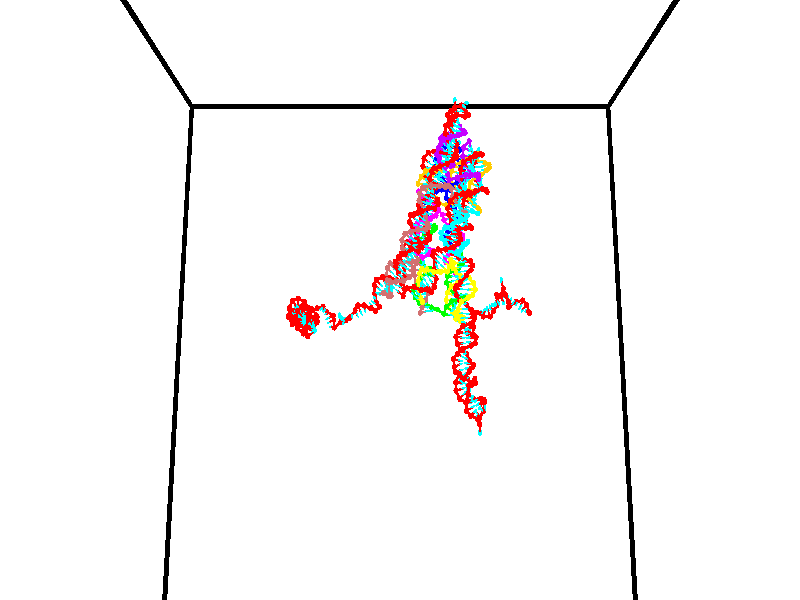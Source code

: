 // switches for output
#declare DRAW_BASES = 1; // possible values are 0, 1; only relevant for DNA ribbons
#declare DRAW_BASES_TYPE = 3; // possible values are 1, 2, 3; only relevant for DNA ribbons
#declare DRAW_FOG = 0; // set to 1 to enable fog

#include "colors.inc"

#include "transforms.inc"
background { rgb <1, 1, 1>}

#default {
   normal{
       ripples 0.25
       frequency 0.20
       turbulence 0.2
       lambda 5
   }
	finish {
		phong 0.1
		phong_size 40.
	}
}

// original window dimensions: 1024x640


// camera settings

camera {
	sky <0, 0.179814, -0.983701>
	up <0, 0.179814, -0.983701>
	right 1.6 * <1, 0, 0>
	location <35, 94.9851, 44.8844>
	look_at <35, 29.7336, 32.9568>
	direction <0, -65.2515, -11.9276>
	angle 67.0682
}


# declare cpy_camera_pos = <35, 94.9851, 44.8844>;
# if (DRAW_FOG = 1)
fog {
	fog_type 2
	up vnormalize(cpy_camera_pos)
	color rgbt<1,1,1,0.3>
	distance 1e-5
	fog_alt 3e-3
	fog_offset 56
}
# end


// LIGHTS

# declare lum = 6;
global_settings {
	ambient_light rgb lum * <0.05, 0.05, 0.05>
	max_trace_level 15
}# declare cpy_direct_light_amount = 0.25;
light_source
{	1000 * <-1, -1.16352, -0.803886>,
	rgb lum * cpy_direct_light_amount
	parallel
}

light_source
{	1000 * <1, 1.16352, 0.803886>,
	rgb lum * cpy_direct_light_amount
	parallel
}

// strand 0

// nucleotide -1

// particle -1
sphere {
	<23.907019, 34.986519, 34.786808> 0.250000
	pigment { color rgbt <1,0,0,0> }
	no_shadow
}
cylinder {
	<24.241716, 34.955132, 35.003586>,  <24.442535, 34.936298, 35.133652>, 0.100000
	pigment { color rgbt <1,0,0,0> }
	no_shadow
}
cylinder {
	<24.241716, 34.955132, 35.003586>,  <23.907019, 34.986519, 34.786808>, 0.100000
	pigment { color rgbt <1,0,0,0> }
	no_shadow
}

// particle -1
sphere {
	<24.241716, 34.955132, 35.003586> 0.100000
	pigment { color rgbt <1,0,0,0> }
	no_shadow
}
sphere {
	0, 1
	scale<0.080000,0.200000,0.300000>
	matrix <0.064418, 0.996913, 0.044882,
		-0.543790, -0.002644, 0.839217,
		0.836746, -0.078467, 0.541941,
		24.492741, 34.931591, 35.166168>
	pigment { color rgbt <0,1,1,0> }
	no_shadow
}
cylinder {
	<23.849222, 35.448071, 35.380013>,  <23.907019, 34.986519, 34.786808>, 0.130000
	pigment { color rgbt <1,0,0,0> }
	no_shadow
}

// nucleotide -1

// particle -1
sphere {
	<23.849222, 35.448071, 35.380013> 0.250000
	pigment { color rgbt <1,0,0,0> }
	no_shadow
}
cylinder {
	<24.232841, 35.397785, 35.278484>,  <24.463013, 35.367615, 35.217567>, 0.100000
	pigment { color rgbt <1,0,0,0> }
	no_shadow
}
cylinder {
	<24.232841, 35.397785, 35.278484>,  <23.849222, 35.448071, 35.380013>, 0.100000
	pigment { color rgbt <1,0,0,0> }
	no_shadow
}

// particle -1
sphere {
	<24.232841, 35.397785, 35.278484> 0.100000
	pigment { color rgbt <1,0,0,0> }
	no_shadow
}
sphere {
	0, 1
	scale<0.080000,0.200000,0.300000>
	matrix <0.196201, 0.941152, 0.275205,
		0.204287, -0.313735, 0.927274,
		0.959048, -0.125712, -0.253820,
		24.520555, 35.360073, 35.202339>
	pigment { color rgbt <0,1,1,0> }
	no_shadow
}
cylinder {
	<24.305231, 35.821373, 35.800552>,  <23.849222, 35.448071, 35.380013>, 0.130000
	pigment { color rgbt <1,0,0,0> }
	no_shadow
}

// nucleotide -1

// particle -1
sphere {
	<24.305231, 35.821373, 35.800552> 0.250000
	pigment { color rgbt <1,0,0,0> }
	no_shadow
}
cylinder {
	<24.542721, 35.772152, 35.482471>,  <24.685215, 35.742619, 35.291622>, 0.100000
	pigment { color rgbt <1,0,0,0> }
	no_shadow
}
cylinder {
	<24.542721, 35.772152, 35.482471>,  <24.305231, 35.821373, 35.800552>, 0.100000
	pigment { color rgbt <1,0,0,0> }
	no_shadow
}

// particle -1
sphere {
	<24.542721, 35.772152, 35.482471> 0.100000
	pigment { color rgbt <1,0,0,0> }
	no_shadow
}
sphere {
	0, 1
	scale<0.080000,0.200000,0.300000>
	matrix <0.411879, 0.895436, 0.168965,
		0.691263, -0.427847, 0.582326,
		0.593726, -0.123048, -0.795203,
		24.720839, 35.735237, 35.243912>
	pigment { color rgbt <0,1,1,0> }
	no_shadow
}
cylinder {
	<25.005527, 36.010422, 36.013008>,  <24.305231, 35.821373, 35.800552>, 0.130000
	pigment { color rgbt <1,0,0,0> }
	no_shadow
}

// nucleotide -1

// particle -1
sphere {
	<25.005527, 36.010422, 36.013008> 0.250000
	pigment { color rgbt <1,0,0,0> }
	no_shadow
}
cylinder {
	<24.986420, 36.053616, 35.615807>,  <24.974955, 36.079533, 35.377487>, 0.100000
	pigment { color rgbt <1,0,0,0> }
	no_shadow
}
cylinder {
	<24.986420, 36.053616, 35.615807>,  <25.005527, 36.010422, 36.013008>, 0.100000
	pigment { color rgbt <1,0,0,0> }
	no_shadow
}

// particle -1
sphere {
	<24.986420, 36.053616, 35.615807> 0.100000
	pigment { color rgbt <1,0,0,0> }
	no_shadow
}
sphere {
	0, 1
	scale<0.080000,0.200000,0.300000>
	matrix <0.398549, 0.913635, 0.080179,
		0.915902, -0.391931, -0.086679,
		-0.047768, 0.107982, -0.993005,
		24.972090, 36.086010, 35.317905>
	pigment { color rgbt <0,1,1,0> }
	no_shadow
}
cylinder {
	<25.628107, 36.205589, 35.825569>,  <25.005527, 36.010422, 36.013008>, 0.130000
	pigment { color rgbt <1,0,0,0> }
	no_shadow
}

// nucleotide -1

// particle -1
sphere {
	<25.628107, 36.205589, 35.825569> 0.250000
	pigment { color rgbt <1,0,0,0> }
	no_shadow
}
cylinder {
	<25.378481, 36.329998, 35.538845>,  <25.228704, 36.404644, 35.366810>, 0.100000
	pigment { color rgbt <1,0,0,0> }
	no_shadow
}
cylinder {
	<25.378481, 36.329998, 35.538845>,  <25.628107, 36.205589, 35.825569>, 0.100000
	pigment { color rgbt <1,0,0,0> }
	no_shadow
}

// particle -1
sphere {
	<25.378481, 36.329998, 35.538845> 0.100000
	pigment { color rgbt <1,0,0,0> }
	no_shadow
}
sphere {
	0, 1
	scale<0.080000,0.200000,0.300000>
	matrix <0.251339, 0.948516, 0.192734,
		0.739846, -0.059883, -0.670107,
		-0.624065, 0.311017, -0.716806,
		25.191261, 36.423302, 35.323803>
	pigment { color rgbt <0,1,1,0> }
	no_shadow
}
cylinder {
	<26.027153, 36.537659, 35.330669>,  <25.628107, 36.205589, 35.825569>, 0.130000
	pigment { color rgbt <1,0,0,0> }
	no_shadow
}

// nucleotide -1

// particle -1
sphere {
	<26.027153, 36.537659, 35.330669> 0.250000
	pigment { color rgbt <1,0,0,0> }
	no_shadow
}
cylinder {
	<25.655380, 36.683125, 35.355667>,  <25.432318, 36.770405, 35.370667>, 0.100000
	pigment { color rgbt <1,0,0,0> }
	no_shadow
}
cylinder {
	<25.655380, 36.683125, 35.355667>,  <26.027153, 36.537659, 35.330669>, 0.100000
	pigment { color rgbt <1,0,0,0> }
	no_shadow
}

// particle -1
sphere {
	<25.655380, 36.683125, 35.355667> 0.100000
	pigment { color rgbt <1,0,0,0> }
	no_shadow
}
sphere {
	0, 1
	scale<0.080000,0.200000,0.300000>
	matrix <0.364344, 0.877641, 0.311447,
		0.058417, 0.312237, -0.948207,
		-0.929430, 0.363667, 0.062492,
		25.376551, 36.792225, 35.374416>
	pigment { color rgbt <0,1,1,0> }
	no_shadow
}
cylinder {
	<25.999071, 37.127911, 34.917568>,  <26.027153, 36.537659, 35.330669>, 0.130000
	pigment { color rgbt <1,0,0,0> }
	no_shadow
}

// nucleotide -1

// particle -1
sphere {
	<25.999071, 37.127911, 34.917568> 0.250000
	pigment { color rgbt <1,0,0,0> }
	no_shadow
}
cylinder {
	<25.721296, 37.150253, 35.204521>,  <25.554630, 37.163658, 35.376694>, 0.100000
	pigment { color rgbt <1,0,0,0> }
	no_shadow
}
cylinder {
	<25.721296, 37.150253, 35.204521>,  <25.999071, 37.127911, 34.917568>, 0.100000
	pigment { color rgbt <1,0,0,0> }
	no_shadow
}

// particle -1
sphere {
	<25.721296, 37.150253, 35.204521> 0.100000
	pigment { color rgbt <1,0,0,0> }
	no_shadow
}
sphere {
	0, 1
	scale<0.080000,0.200000,0.300000>
	matrix <0.382890, 0.872799, 0.302685,
		-0.609221, 0.484873, -0.627493,
		-0.694439, 0.055858, 0.717381,
		25.512964, 37.167011, 35.419735>
	pigment { color rgbt <0,1,1,0> }
	no_shadow
}
cylinder {
	<25.565599, 37.761497, 34.952518>,  <25.999071, 37.127911, 34.917568>, 0.130000
	pigment { color rgbt <1,0,0,0> }
	no_shadow
}

// nucleotide -1

// particle -1
sphere {
	<25.565599, 37.761497, 34.952518> 0.250000
	pigment { color rgbt <1,0,0,0> }
	no_shadow
}
cylinder {
	<25.572613, 37.613117, 35.323914>,  <25.576820, 37.524090, 35.546749>, 0.100000
	pigment { color rgbt <1,0,0,0> }
	no_shadow
}
cylinder {
	<25.572613, 37.613117, 35.323914>,  <25.565599, 37.761497, 34.952518>, 0.100000
	pigment { color rgbt <1,0,0,0> }
	no_shadow
}

// particle -1
sphere {
	<25.572613, 37.613117, 35.323914> 0.100000
	pigment { color rgbt <1,0,0,0> }
	no_shadow
}
sphere {
	0, 1
	scale<0.080000,0.200000,0.300000>
	matrix <0.357308, 0.869632, 0.340693,
		-0.933822, 0.325782, 0.147790,
		0.017531, -0.370954, 0.928486,
		25.577871, 37.501831, 35.602459>
	pigment { color rgbt <0,1,1,0> }
	no_shadow
}
cylinder {
	<25.241892, 38.259449, 35.422062>,  <25.565599, 37.761497, 34.952518>, 0.130000
	pigment { color rgbt <1,0,0,0> }
	no_shadow
}

// nucleotide -1

// particle -1
sphere {
	<25.241892, 38.259449, 35.422062> 0.250000
	pigment { color rgbt <1,0,0,0> }
	no_shadow
}
cylinder {
	<25.478897, 38.024918, 35.643021>,  <25.621099, 37.884197, 35.775597>, 0.100000
	pigment { color rgbt <1,0,0,0> }
	no_shadow
}
cylinder {
	<25.478897, 38.024918, 35.643021>,  <25.241892, 38.259449, 35.422062>, 0.100000
	pigment { color rgbt <1,0,0,0> }
	no_shadow
}

// particle -1
sphere {
	<25.478897, 38.024918, 35.643021> 0.100000
	pigment { color rgbt <1,0,0,0> }
	no_shadow
}
sphere {
	0, 1
	scale<0.080000,0.200000,0.300000>
	matrix <0.428182, 0.810071, 0.400556,
		-0.682341, -0.000807, 0.731034,
		0.592513, -0.586331, 0.552399,
		25.656651, 37.849018, 35.808739>
	pigment { color rgbt <0,1,1,0> }
	no_shadow
}
cylinder {
	<25.146090, 38.574036, 36.078255>,  <25.241892, 38.259449, 35.422062>, 0.130000
	pigment { color rgbt <1,0,0,0> }
	no_shadow
}

// nucleotide -1

// particle -1
sphere {
	<25.146090, 38.574036, 36.078255> 0.250000
	pigment { color rgbt <1,0,0,0> }
	no_shadow
}
cylinder {
	<25.483759, 38.363205, 36.117355>,  <25.686361, 38.236706, 36.140816>, 0.100000
	pigment { color rgbt <1,0,0,0> }
	no_shadow
}
cylinder {
	<25.483759, 38.363205, 36.117355>,  <25.146090, 38.574036, 36.078255>, 0.100000
	pigment { color rgbt <1,0,0,0> }
	no_shadow
}

// particle -1
sphere {
	<25.483759, 38.363205, 36.117355> 0.100000
	pigment { color rgbt <1,0,0,0> }
	no_shadow
}
sphere {
	0, 1
	scale<0.080000,0.200000,0.300000>
	matrix <0.373784, 0.709462, 0.597452,
		-0.384257, -0.467816, 0.795924,
		0.844175, -0.527079, 0.097754,
		25.737011, 38.205082, 36.146683>
	pigment { color rgbt <0,1,1,0> }
	no_shadow
}
cylinder {
	<25.321684, 38.649071, 36.804176>,  <25.146090, 38.574036, 36.078255>, 0.130000
	pigment { color rgbt <1,0,0,0> }
	no_shadow
}

// nucleotide -1

// particle -1
sphere {
	<25.321684, 38.649071, 36.804176> 0.250000
	pigment { color rgbt <1,0,0,0> }
	no_shadow
}
cylinder {
	<25.656153, 38.579926, 36.595970>,  <25.856834, 38.538441, 36.471046>, 0.100000
	pigment { color rgbt <1,0,0,0> }
	no_shadow
}
cylinder {
	<25.656153, 38.579926, 36.595970>,  <25.321684, 38.649071, 36.804176>, 0.100000
	pigment { color rgbt <1,0,0,0> }
	no_shadow
}

// particle -1
sphere {
	<25.656153, 38.579926, 36.595970> 0.100000
	pigment { color rgbt <1,0,0,0> }
	no_shadow
}
sphere {
	0, 1
	scale<0.080000,0.200000,0.300000>
	matrix <0.447370, 0.763990, 0.464951,
		0.317298, -0.621642, 0.716159,
		0.836171, -0.172860, -0.520517,
		25.907003, 38.528069, 36.439816>
	pigment { color rgbt <0,1,1,0> }
	no_shadow
}
cylinder {
	<25.925491, 38.704189, 37.252838>,  <25.321684, 38.649071, 36.804176>, 0.130000
	pigment { color rgbt <1,0,0,0> }
	no_shadow
}

// nucleotide -1

// particle -1
sphere {
	<25.925491, 38.704189, 37.252838> 0.250000
	pigment { color rgbt <1,0,0,0> }
	no_shadow
}
cylinder {
	<26.020144, 38.762314, 36.868568>,  <26.076935, 38.797188, 36.638008>, 0.100000
	pigment { color rgbt <1,0,0,0> }
	no_shadow
}
cylinder {
	<26.020144, 38.762314, 36.868568>,  <25.925491, 38.704189, 37.252838>, 0.100000
	pigment { color rgbt <1,0,0,0> }
	no_shadow
}

// particle -1
sphere {
	<26.020144, 38.762314, 36.868568> 0.100000
	pigment { color rgbt <1,0,0,0> }
	no_shadow
}
sphere {
	0, 1
	scale<0.080000,0.200000,0.300000>
	matrix <0.435221, 0.868155, 0.238515,
		0.868684, -0.474537, 0.142138,
		0.236582, 0.145332, -0.960681,
		26.091131, 38.805904, 36.580368>
	pigment { color rgbt <0,1,1,0> }
	no_shadow
}
cylinder {
	<26.409492, 39.187592, 37.545975>,  <25.925491, 38.704189, 37.252838>, 0.130000
	pigment { color rgbt <1,0,0,0> }
	no_shadow
}

// nucleotide -1

// particle -1
sphere {
	<26.409492, 39.187592, 37.545975> 0.250000
	pigment { color rgbt <1,0,0,0> }
	no_shadow
}
cylinder {
	<26.745863, 39.268932, 37.345379>,  <26.947685, 39.317738, 37.225021>, 0.100000
	pigment { color rgbt <1,0,0,0> }
	no_shadow
}
cylinder {
	<26.745863, 39.268932, 37.345379>,  <26.409492, 39.187592, 37.545975>, 0.100000
	pigment { color rgbt <1,0,0,0> }
	no_shadow
}

// particle -1
sphere {
	<26.745863, 39.268932, 37.345379> 0.100000
	pigment { color rgbt <1,0,0,0> }
	no_shadow
}
sphere {
	0, 1
	scale<0.080000,0.200000,0.300000>
	matrix <-0.259320, -0.661949, -0.703262,
		-0.474972, 0.721437, -0.503915,
		0.840925, 0.203355, -0.501490,
		26.998140, 39.329937, 37.194931>
	pigment { color rgbt <0,1,1,0> }
	no_shadow
}
cylinder {
	<26.236248, 39.370487, 36.905918>,  <26.409492, 39.187592, 37.545975>, 0.130000
	pigment { color rgbt <1,0,0,0> }
	no_shadow
}

// nucleotide -1

// particle -1
sphere {
	<26.236248, 39.370487, 36.905918> 0.250000
	pigment { color rgbt <1,0,0,0> }
	no_shadow
}
cylinder {
	<26.608566, 39.224281, 36.907600>,  <26.831957, 39.136559, 36.908611>, 0.100000
	pigment { color rgbt <1,0,0,0> }
	no_shadow
}
cylinder {
	<26.608566, 39.224281, 36.907600>,  <26.236248, 39.370487, 36.905918>, 0.100000
	pigment { color rgbt <1,0,0,0> }
	no_shadow
}

// particle -1
sphere {
	<26.608566, 39.224281, 36.907600> 0.100000
	pigment { color rgbt <1,0,0,0> }
	no_shadow
}
sphere {
	0, 1
	scale<0.080000,0.200000,0.300000>
	matrix <-0.268996, -0.692713, -0.669171,
		0.247506, 0.621730, -0.743096,
		0.930796, -0.365514, 0.004208,
		26.887806, 39.114628, 36.908863>
	pigment { color rgbt <0,1,1,0> }
	no_shadow
}
cylinder {
	<26.479176, 39.349411, 36.104809>,  <26.236248, 39.370487, 36.905918>, 0.130000
	pigment { color rgbt <1,0,0,0> }
	no_shadow
}

// nucleotide -1

// particle -1
sphere {
	<26.479176, 39.349411, 36.104809> 0.250000
	pigment { color rgbt <1,0,0,0> }
	no_shadow
}
cylinder {
	<26.645969, 39.111248, 36.379505>,  <26.746046, 38.968349, 36.544323>, 0.100000
	pigment { color rgbt <1,0,0,0> }
	no_shadow
}
cylinder {
	<26.645969, 39.111248, 36.379505>,  <26.479176, 39.349411, 36.104809>, 0.100000
	pigment { color rgbt <1,0,0,0> }
	no_shadow
}

// particle -1
sphere {
	<26.645969, 39.111248, 36.379505> 0.100000
	pigment { color rgbt <1,0,0,0> }
	no_shadow
}
sphere {
	0, 1
	scale<0.080000,0.200000,0.300000>
	matrix <-0.158905, -0.791683, -0.589904,
		0.894915, 0.136854, -0.424733,
		0.416984, -0.595406, 0.686743,
		26.771065, 38.932625, 36.585529>
	pigment { color rgbt <0,1,1,0> }
	no_shadow
}
cylinder {
	<27.099783, 38.846943, 35.886944>,  <26.479176, 39.349411, 36.104809>, 0.130000
	pigment { color rgbt <1,0,0,0> }
	no_shadow
}

// nucleotide -1

// particle -1
sphere {
	<27.099783, 38.846943, 35.886944> 0.250000
	pigment { color rgbt <1,0,0,0> }
	no_shadow
}
cylinder {
	<26.834015, 38.727615, 36.161037>,  <26.674555, 38.656017, 36.325493>, 0.100000
	pigment { color rgbt <1,0,0,0> }
	no_shadow
}
cylinder {
	<26.834015, 38.727615, 36.161037>,  <27.099783, 38.846943, 35.886944>, 0.100000
	pigment { color rgbt <1,0,0,0> }
	no_shadow
}

// particle -1
sphere {
	<26.834015, 38.727615, 36.161037> 0.100000
	pigment { color rgbt <1,0,0,0> }
	no_shadow
}
sphere {
	0, 1
	scale<0.080000,0.200000,0.300000>
	matrix <-0.316989, -0.717831, -0.619868,
		0.676805, -0.629066, 0.382377,
		-0.664420, -0.298320, 0.685238,
		26.634689, 38.638119, 36.366608>
	pigment { color rgbt <0,1,1,0> }
	no_shadow
}
cylinder {
	<27.082222, 38.156071, 35.875381>,  <27.099783, 38.846943, 35.886944>, 0.130000
	pigment { color rgbt <1,0,0,0> }
	no_shadow
}

// nucleotide -1

// particle -1
sphere {
	<27.082222, 38.156071, 35.875381> 0.250000
	pigment { color rgbt <1,0,0,0> }
	no_shadow
}
cylinder {
	<26.729803, 38.252605, 36.038116>,  <26.518353, 38.310524, 36.135757>, 0.100000
	pigment { color rgbt <1,0,0,0> }
	no_shadow
}
cylinder {
	<26.729803, 38.252605, 36.038116>,  <27.082222, 38.156071, 35.875381>, 0.100000
	pigment { color rgbt <1,0,0,0> }
	no_shadow
}

// particle -1
sphere {
	<26.729803, 38.252605, 36.038116> 0.100000
	pigment { color rgbt <1,0,0,0> }
	no_shadow
}
sphere {
	0, 1
	scale<0.080000,0.200000,0.300000>
	matrix <-0.425306, -0.780619, -0.457983,
		0.207059, -0.576535, 0.790401,
		-0.881045, 0.241333, 0.406838,
		26.465490, 38.325005, 36.160168>
	pigment { color rgbt <0,1,1,0> }
	no_shadow
}
cylinder {
	<26.852661, 37.547997, 36.186142>,  <27.082222, 38.156071, 35.875381>, 0.130000
	pigment { color rgbt <1,0,0,0> }
	no_shadow
}

// nucleotide -1

// particle -1
sphere {
	<26.852661, 37.547997, 36.186142> 0.250000
	pigment { color rgbt <1,0,0,0> }
	no_shadow
}
cylinder {
	<26.504269, 37.742527, 36.214081>,  <26.295233, 37.859245, 36.230843>, 0.100000
	pigment { color rgbt <1,0,0,0> }
	no_shadow
}
cylinder {
	<26.504269, 37.742527, 36.214081>,  <26.852661, 37.547997, 36.186142>, 0.100000
	pigment { color rgbt <1,0,0,0> }
	no_shadow
}

// particle -1
sphere {
	<26.504269, 37.742527, 36.214081> 0.100000
	pigment { color rgbt <1,0,0,0> }
	no_shadow
}
sphere {
	0, 1
	scale<0.080000,0.200000,0.300000>
	matrix <-0.480977, -0.814969, -0.323243,
		-0.100281, -0.315132, 0.943735,
		-0.870979, 0.486330, 0.069845,
		26.242975, 37.888428, 36.235035>
	pigment { color rgbt <0,1,1,0> }
	no_shadow
}
cylinder {
	<26.396152, 37.167171, 36.644871>,  <26.852661, 37.547997, 36.186142>, 0.130000
	pigment { color rgbt <1,0,0,0> }
	no_shadow
}

// nucleotide -1

// particle -1
sphere {
	<26.396152, 37.167171, 36.644871> 0.250000
	pigment { color rgbt <1,0,0,0> }
	no_shadow
}
cylinder {
	<26.194307, 37.369404, 36.364941>,  <26.073200, 37.490742, 36.196983>, 0.100000
	pigment { color rgbt <1,0,0,0> }
	no_shadow
}
cylinder {
	<26.194307, 37.369404, 36.364941>,  <26.396152, 37.167171, 36.644871>, 0.100000
	pigment { color rgbt <1,0,0,0> }
	no_shadow
}

// particle -1
sphere {
	<26.194307, 37.369404, 36.364941> 0.100000
	pigment { color rgbt <1,0,0,0> }
	no_shadow
}
sphere {
	0, 1
	scale<0.080000,0.200000,0.300000>
	matrix <-0.475945, -0.839202, -0.263089,
		-0.720307, 0.200320, 0.664101,
		-0.504613, 0.505580, -0.699825,
		26.042923, 37.521076, 36.154995>
	pigment { color rgbt <0,1,1,0> }
	no_shadow
}
cylinder {
	<25.753178, 36.863338, 36.686642>,  <26.396152, 37.167171, 36.644871>, 0.130000
	pigment { color rgbt <1,0,0,0> }
	no_shadow
}

// nucleotide -1

// particle -1
sphere {
	<25.753178, 36.863338, 36.686642> 0.250000
	pigment { color rgbt <1,0,0,0> }
	no_shadow
}
cylinder {
	<25.804676, 37.033035, 36.328102>,  <25.835575, 37.134853, 36.112976>, 0.100000
	pigment { color rgbt <1,0,0,0> }
	no_shadow
}
cylinder {
	<25.804676, 37.033035, 36.328102>,  <25.753178, 36.863338, 36.686642>, 0.100000
	pigment { color rgbt <1,0,0,0> }
	no_shadow
}

// particle -1
sphere {
	<25.804676, 37.033035, 36.328102> 0.100000
	pigment { color rgbt <1,0,0,0> }
	no_shadow
}
sphere {
	0, 1
	scale<0.080000,0.200000,0.300000>
	matrix <-0.318371, -0.838345, -0.442513,
		-0.939183, 0.342344, 0.027132,
		0.128746, 0.424238, -0.896352,
		25.843300, 37.160305, 36.059196>
	pigment { color rgbt <0,1,1,0> }
	no_shadow
}
cylinder {
	<25.167400, 36.834263, 36.154842>,  <25.753178, 36.863338, 36.686642>, 0.130000
	pigment { color rgbt <1,0,0,0> }
	no_shadow
}

// nucleotide -1

// particle -1
sphere {
	<25.167400, 36.834263, 36.154842> 0.250000
	pigment { color rgbt <1,0,0,0> }
	no_shadow
}
cylinder {
	<25.514908, 36.842270, 35.956917>,  <25.723412, 36.847073, 35.838161>, 0.100000
	pigment { color rgbt <1,0,0,0> }
	no_shadow
}
cylinder {
	<25.514908, 36.842270, 35.956917>,  <25.167400, 36.834263, 36.154842>, 0.100000
	pigment { color rgbt <1,0,0,0> }
	no_shadow
}

// particle -1
sphere {
	<25.514908, 36.842270, 35.956917> 0.100000
	pigment { color rgbt <1,0,0,0> }
	no_shadow
}
sphere {
	0, 1
	scale<0.080000,0.200000,0.300000>
	matrix <-0.346841, -0.688597, -0.636817,
		-0.353474, 0.724868, -0.591289,
		0.868768, 0.020015, -0.494815,
		25.775537, 36.848274, 35.808472>
	pigment { color rgbt <0,1,1,0> }
	no_shadow
}
cylinder {
	<24.560350, 37.165634, 36.298870>,  <25.167400, 36.834263, 36.154842>, 0.130000
	pigment { color rgbt <1,0,0,0> }
	no_shadow
}

// nucleotide -1

// particle -1
sphere {
	<24.560350, 37.165634, 36.298870> 0.250000
	pigment { color rgbt <1,0,0,0> }
	no_shadow
}
cylinder {
	<24.836689, 37.197937, 36.011478>,  <25.002493, 37.217319, 35.839043>, 0.100000
	pigment { color rgbt <1,0,0,0> }
	no_shadow
}
cylinder {
	<24.836689, 37.197937, 36.011478>,  <24.560350, 37.165634, 36.298870>, 0.100000
	pigment { color rgbt <1,0,0,0> }
	no_shadow
}

// particle -1
sphere {
	<24.836689, 37.197937, 36.011478> 0.100000
	pigment { color rgbt <1,0,0,0> }
	no_shadow
}
sphere {
	0, 1
	scale<0.080000,0.200000,0.300000>
	matrix <-0.422720, -0.761071, -0.492016,
		-0.586546, 0.643622, -0.491645,
		0.690849, 0.080762, -0.718475,
		25.043943, 37.222164, 35.795937>
	pigment { color rgbt <0,1,1,0> }
	no_shadow
}
cylinder {
	<24.191357, 37.177132, 35.715389>,  <24.560350, 37.165634, 36.298870>, 0.130000
	pigment { color rgbt <1,0,0,0> }
	no_shadow
}

// nucleotide -1

// particle -1
sphere {
	<24.191357, 37.177132, 35.715389> 0.250000
	pigment { color rgbt <1,0,0,0> }
	no_shadow
}
cylinder {
	<24.557051, 37.081966, 35.584198>,  <24.776466, 37.024868, 35.505482>, 0.100000
	pigment { color rgbt <1,0,0,0> }
	no_shadow
}
cylinder {
	<24.557051, 37.081966, 35.584198>,  <24.191357, 37.177132, 35.715389>, 0.100000
	pigment { color rgbt <1,0,0,0> }
	no_shadow
}

// particle -1
sphere {
	<24.557051, 37.081966, 35.584198> 0.100000
	pigment { color rgbt <1,0,0,0> }
	no_shadow
}
sphere {
	0, 1
	scale<0.080000,0.200000,0.300000>
	matrix <-0.387376, -0.750552, -0.535362,
		-0.118799, 0.616499, -0.778341,
		0.914236, -0.237910, -0.327982,
		24.831322, 37.010593, 35.485802>
	pigment { color rgbt <0,1,1,0> }
	no_shadow
}
cylinder {
	<24.222109, 36.972015, 34.930531>,  <24.191357, 37.177132, 35.715389>, 0.130000
	pigment { color rgbt <1,0,0,0> }
	no_shadow
}

// nucleotide -1

// particle -1
sphere {
	<24.222109, 36.972015, 34.930531> 0.250000
	pigment { color rgbt <1,0,0,0> }
	no_shadow
}
cylinder {
	<24.491501, 36.767941, 35.144497>,  <24.653135, 36.645496, 35.272877>, 0.100000
	pigment { color rgbt <1,0,0,0> }
	no_shadow
}
cylinder {
	<24.491501, 36.767941, 35.144497>,  <24.222109, 36.972015, 34.930531>, 0.100000
	pigment { color rgbt <1,0,0,0> }
	no_shadow
}

// particle -1
sphere {
	<24.491501, 36.767941, 35.144497> 0.100000
	pigment { color rgbt <1,0,0,0> }
	no_shadow
}
sphere {
	0, 1
	scale<0.080000,0.200000,0.300000>
	matrix <-0.294851, -0.848987, -0.438502,
		0.677856, 0.137600, -0.722203,
		0.673479, -0.510184, 0.534919,
		24.693544, 36.614887, 35.304974>
	pigment { color rgbt <0,1,1,0> }
	no_shadow
}
cylinder {
	<24.433699, 36.624004, 34.262962>,  <24.222109, 36.972015, 34.930531>, 0.130000
	pigment { color rgbt <1,0,0,0> }
	no_shadow
}

// nucleotide -1

// particle -1
sphere {
	<24.433699, 36.624004, 34.262962> 0.250000
	pigment { color rgbt <1,0,0,0> }
	no_shadow
}
cylinder {
	<24.670921, 36.584873, 34.582642>,  <24.813255, 36.561394, 34.774448>, 0.100000
	pigment { color rgbt <1,0,0,0> }
	no_shadow
}
cylinder {
	<24.670921, 36.584873, 34.582642>,  <24.433699, 36.624004, 34.262962>, 0.100000
	pigment { color rgbt <1,0,0,0> }
	no_shadow
}

// particle -1
sphere {
	<24.670921, 36.584873, 34.582642> 0.100000
	pigment { color rgbt <1,0,0,0> }
	no_shadow
}
sphere {
	0, 1
	scale<0.080000,0.200000,0.300000>
	matrix <0.069639, -0.982639, -0.171963,
		0.802143, 0.157639, -0.575949,
		0.593058, -0.097831, 0.799194,
		24.848839, 36.555523, 34.822399>
	pigment { color rgbt <0,1,1,0> }
	no_shadow
}
cylinder {
	<24.927538, 36.161839, 34.011017>,  <24.433699, 36.624004, 34.262962>, 0.130000
	pigment { color rgbt <1,0,0,0> }
	no_shadow
}

// nucleotide -1

// particle -1
sphere {
	<24.927538, 36.161839, 34.011017> 0.250000
	pigment { color rgbt <1,0,0,0> }
	no_shadow
}
cylinder {
	<24.924864, 36.141994, 34.410515>,  <24.923260, 36.130089, 34.650215>, 0.100000
	pigment { color rgbt <1,0,0,0> }
	no_shadow
}
cylinder {
	<24.924864, 36.141994, 34.410515>,  <24.927538, 36.161839, 34.011017>, 0.100000
	pigment { color rgbt <1,0,0,0> }
	no_shadow
}

// particle -1
sphere {
	<24.924864, 36.141994, 34.410515> 0.100000
	pigment { color rgbt <1,0,0,0> }
	no_shadow
}
sphere {
	0, 1
	scale<0.080000,0.200000,0.300000>
	matrix <0.109493, -0.992799, -0.048586,
		0.993965, 0.109031, 0.012068,
		-0.006684, -0.049615, 0.998746,
		24.922857, 36.127110, 34.710140>
	pigment { color rgbt <0,1,1,0> }
	no_shadow
}
cylinder {
	<25.487452, 35.759682, 34.227688>,  <24.927538, 36.161839, 34.011017>, 0.130000
	pigment { color rgbt <1,0,0,0> }
	no_shadow
}

// nucleotide -1

// particle -1
sphere {
	<25.487452, 35.759682, 34.227688> 0.250000
	pigment { color rgbt <1,0,0,0> }
	no_shadow
}
cylinder {
	<25.236750, 35.731514, 34.538101>,  <25.086329, 35.714615, 34.724350>, 0.100000
	pigment { color rgbt <1,0,0,0> }
	no_shadow
}
cylinder {
	<25.236750, 35.731514, 34.538101>,  <25.487452, 35.759682, 34.227688>, 0.100000
	pigment { color rgbt <1,0,0,0> }
	no_shadow
}

// particle -1
sphere {
	<25.236750, 35.731514, 34.538101> 0.100000
	pigment { color rgbt <1,0,0,0> }
	no_shadow
}
sphere {
	0, 1
	scale<0.080000,0.200000,0.300000>
	matrix <0.196916, -0.977896, 0.070305,
		0.753926, 0.196877, 0.626765,
		-0.626753, -0.070415, 0.776030,
		25.048723, 35.710388, 34.770908>
	pigment { color rgbt <0,1,1,0> }
	no_shadow
}
cylinder {
	<25.690233, 35.286278, 34.596310>,  <25.487452, 35.759682, 34.227688>, 0.130000
	pigment { color rgbt <1,0,0,0> }
	no_shadow
}

// nucleotide -1

// particle -1
sphere {
	<25.690233, 35.286278, 34.596310> 0.250000
	pigment { color rgbt <1,0,0,0> }
	no_shadow
}
cylinder {
	<25.330503, 35.279350, 34.771084>,  <25.114666, 35.275192, 34.875950>, 0.100000
	pigment { color rgbt <1,0,0,0> }
	no_shadow
}
cylinder {
	<25.330503, 35.279350, 34.771084>,  <25.690233, 35.286278, 34.596310>, 0.100000
	pigment { color rgbt <1,0,0,0> }
	no_shadow
}

// particle -1
sphere {
	<25.330503, 35.279350, 34.771084> 0.100000
	pigment { color rgbt <1,0,0,0> }
	no_shadow
}
sphere {
	0, 1
	scale<0.080000,0.200000,0.300000>
	matrix <0.099879, -0.980938, 0.166687,
		0.425723, 0.193547, 0.883911,
		-0.899324, -0.017322, 0.436940,
		25.060707, 35.274155, 34.902164>
	pigment { color rgbt <0,1,1,0> }
	no_shadow
}
cylinder {
	<25.766857, 34.669563, 35.064442>,  <25.690233, 35.286278, 34.596310>, 0.130000
	pigment { color rgbt <1,0,0,0> }
	no_shadow
}

// nucleotide -1

// particle -1
sphere {
	<25.766857, 34.669563, 35.064442> 0.250000
	pigment { color rgbt <1,0,0,0> }
	no_shadow
}
cylinder {
	<25.377712, 34.762115, 35.064541>,  <25.144224, 34.817646, 35.064598>, 0.100000
	pigment { color rgbt <1,0,0,0> }
	no_shadow
}
cylinder {
	<25.377712, 34.762115, 35.064541>,  <25.766857, 34.669563, 35.064442>, 0.100000
	pigment { color rgbt <1,0,0,0> }
	no_shadow
}

// particle -1
sphere {
	<25.377712, 34.762115, 35.064541> 0.100000
	pigment { color rgbt <1,0,0,0> }
	no_shadow
}
sphere {
	0, 1
	scale<0.080000,0.200000,0.300000>
	matrix <-0.230013, -0.967229, 0.107526,
		0.025117, 0.104551, 0.994202,
		-0.972863, 0.231380, 0.000246,
		25.085854, 34.831528, 35.064613>
	pigment { color rgbt <0,1,1,0> }
	no_shadow
}
cylinder {
	<25.301865, 34.423317, 35.686493>,  <25.766857, 34.669563, 35.064442>, 0.130000
	pigment { color rgbt <1,0,0,0> }
	no_shadow
}

// nucleotide -1

// particle -1
sphere {
	<25.301865, 34.423317, 35.686493> 0.250000
	pigment { color rgbt <1,0,0,0> }
	no_shadow
}
cylinder {
	<25.092611, 34.422153, 35.345596>,  <24.967060, 34.421455, 35.141056>, 0.100000
	pigment { color rgbt <1,0,0,0> }
	no_shadow
}
cylinder {
	<25.092611, 34.422153, 35.345596>,  <25.301865, 34.423317, 35.686493>, 0.100000
	pigment { color rgbt <1,0,0,0> }
	no_shadow
}

// particle -1
sphere {
	<25.092611, 34.422153, 35.345596> 0.100000
	pigment { color rgbt <1,0,0,0> }
	no_shadow
}
sphere {
	0, 1
	scale<0.080000,0.200000,0.300000>
	matrix <-0.233297, -0.961308, 0.146488,
		-0.819697, 0.275460, 0.502214,
		-0.523134, -0.002911, -0.852245,
		24.935671, 34.421280, 35.089924>
	pigment { color rgbt <0,1,1,0> }
	no_shadow
}
cylinder {
	<24.634033, 34.064308, 35.813183>,  <25.301865, 34.423317, 35.686493>, 0.130000
	pigment { color rgbt <1,0,0,0> }
	no_shadow
}

// nucleotide -1

// particle -1
sphere {
	<24.634033, 34.064308, 35.813183> 0.250000
	pigment { color rgbt <1,0,0,0> }
	no_shadow
}
cylinder {
	<24.722889, 34.022343, 35.425442>,  <24.776201, 33.997162, 35.192795>, 0.100000
	pigment { color rgbt <1,0,0,0> }
	no_shadow
}
cylinder {
	<24.722889, 34.022343, 35.425442>,  <24.634033, 34.064308, 35.813183>, 0.100000
	pigment { color rgbt <1,0,0,0> }
	no_shadow
}

// particle -1
sphere {
	<24.722889, 34.022343, 35.425442> 0.100000
	pigment { color rgbt <1,0,0,0> }
	no_shadow
}
sphere {
	0, 1
	scale<0.080000,0.200000,0.300000>
	matrix <-0.208852, -0.976238, 0.057797,
		-0.952384, 0.189613, -0.238770,
		0.222137, -0.104913, -0.969355,
		24.789530, 33.990868, 35.134636>
	pigment { color rgbt <0,1,1,0> }
	no_shadow
}
cylinder {
	<24.030800, 33.826313, 35.369411>,  <24.634033, 34.064308, 35.813183>, 0.130000
	pigment { color rgbt <1,0,0,0> }
	no_shadow
}

// nucleotide -1

// particle -1
sphere {
	<24.030800, 33.826313, 35.369411> 0.250000
	pigment { color rgbt <1,0,0,0> }
	no_shadow
}
cylinder {
	<24.380596, 33.725670, 35.203541>,  <24.590475, 33.665283, 35.104019>, 0.100000
	pigment { color rgbt <1,0,0,0> }
	no_shadow
}
cylinder {
	<24.380596, 33.725670, 35.203541>,  <24.030800, 33.826313, 35.369411>, 0.100000
	pigment { color rgbt <1,0,0,0> }
	no_shadow
}

// particle -1
sphere {
	<24.380596, 33.725670, 35.203541> 0.100000
	pigment { color rgbt <1,0,0,0> }
	no_shadow
}
sphere {
	0, 1
	scale<0.080000,0.200000,0.300000>
	matrix <-0.254468, -0.965819, 0.049389,
		-0.412928, 0.062332, -0.908628,
		0.874492, -0.251611, -0.414676,
		24.642944, 33.650188, 35.079140>
	pigment { color rgbt <0,1,1,0> }
	no_shadow
}
cylinder {
	<23.806910, 33.394382, 34.773376>,  <24.030800, 33.826313, 35.369411>, 0.130000
	pigment { color rgbt <1,0,0,0> }
	no_shadow
}

// nucleotide -1

// particle -1
sphere {
	<23.806910, 33.394382, 34.773376> 0.250000
	pigment { color rgbt <1,0,0,0> }
	no_shadow
}
cylinder {
	<24.179636, 33.319302, 34.897625>,  <24.403273, 33.274254, 34.972176>, 0.100000
	pigment { color rgbt <1,0,0,0> }
	no_shadow
}
cylinder {
	<24.179636, 33.319302, 34.897625>,  <23.806910, 33.394382, 34.773376>, 0.100000
	pigment { color rgbt <1,0,0,0> }
	no_shadow
}

// particle -1
sphere {
	<24.179636, 33.319302, 34.897625> 0.100000
	pigment { color rgbt <1,0,0,0> }
	no_shadow
}
sphere {
	0, 1
	scale<0.080000,0.200000,0.300000>
	matrix <-0.254831, -0.947787, 0.191732,
		0.258418, -0.257816, -0.930995,
		0.931816, -0.187699, 0.310624,
		24.459181, 33.262993, 34.990810>
	pigment { color rgbt <0,1,1,0> }
	no_shadow
}
cylinder {
	<23.872520, 32.727074, 34.483475>,  <23.806910, 33.394382, 34.773376>, 0.130000
	pigment { color rgbt <1,0,0,0> }
	no_shadow
}

// nucleotide -1

// particle -1
sphere {
	<23.872520, 32.727074, 34.483475> 0.250000
	pigment { color rgbt <1,0,0,0> }
	no_shadow
}
cylinder {
	<24.134745, 32.799168, 34.776802>,  <24.292080, 32.842422, 34.952797>, 0.100000
	pigment { color rgbt <1,0,0,0> }
	no_shadow
}
cylinder {
	<24.134745, 32.799168, 34.776802>,  <23.872520, 32.727074, 34.483475>, 0.100000
	pigment { color rgbt <1,0,0,0> }
	no_shadow
}

// particle -1
sphere {
	<24.134745, 32.799168, 34.776802> 0.100000
	pigment { color rgbt <1,0,0,0> }
	no_shadow
}
sphere {
	0, 1
	scale<0.080000,0.200000,0.300000>
	matrix <0.049059, -0.979213, 0.196811,
		0.753547, -0.093046, -0.650776,
		0.655561, 0.180232, 0.733318,
		24.331413, 32.853237, 34.996796>
	pigment { color rgbt <0,1,1,0> }
	no_shadow
}
cylinder {
	<24.633959, 32.358532, 34.426495>,  <23.872520, 32.727074, 34.483475>, 0.130000
	pigment { color rgbt <1,0,0,0> }
	no_shadow
}

// nucleotide -1

// particle -1
sphere {
	<24.633959, 32.358532, 34.426495> 0.250000
	pigment { color rgbt <1,0,0,0> }
	no_shadow
}
cylinder {
	<24.534136, 32.424778, 34.808132>,  <24.474241, 32.464523, 35.037113>, 0.100000
	pigment { color rgbt <1,0,0,0> }
	no_shadow
}
cylinder {
	<24.534136, 32.424778, 34.808132>,  <24.633959, 32.358532, 34.426495>, 0.100000
	pigment { color rgbt <1,0,0,0> }
	no_shadow
}

// particle -1
sphere {
	<24.534136, 32.424778, 34.808132> 0.100000
	pigment { color rgbt <1,0,0,0> }
	no_shadow
}
sphere {
	0, 1
	scale<0.080000,0.200000,0.300000>
	matrix <0.121115, -0.972192, 0.200434,
		0.960756, 0.165575, 0.222559,
		-0.249557, 0.165612, 0.954093,
		24.459269, 32.474461, 35.094360>
	pigment { color rgbt <0,1,1,0> }
	no_shadow
}
cylinder {
	<25.055628, 32.250694, 33.955383>,  <24.633959, 32.358532, 34.426495>, 0.130000
	pigment { color rgbt <1,0,0,0> }
	no_shadow
}

// nucleotide -1

// particle -1
sphere {
	<25.055628, 32.250694, 33.955383> 0.250000
	pigment { color rgbt <1,0,0,0> }
	no_shadow
}
cylinder {
	<25.191843, 32.374931, 34.310364>,  <25.273571, 32.449474, 34.523350>, 0.100000
	pigment { color rgbt <1,0,0,0> }
	no_shadow
}
cylinder {
	<25.191843, 32.374931, 34.310364>,  <25.055628, 32.250694, 33.955383>, 0.100000
	pigment { color rgbt <1,0,0,0> }
	no_shadow
}

// particle -1
sphere {
	<25.191843, 32.374931, 34.310364> 0.100000
	pigment { color rgbt <1,0,0,0> }
	no_shadow
}
sphere {
	0, 1
	scale<0.080000,0.200000,0.300000>
	matrix <-0.038845, -0.938409, 0.343337,
		0.939429, -0.151391, -0.307497,
		0.340536, 0.310596, 0.887449,
		25.294004, 32.468109, 34.576599>
	pigment { color rgbt <0,1,1,0> }
	no_shadow
}
cylinder {
	<25.641687, 31.851358, 34.119930>,  <25.055628, 32.250694, 33.955383>, 0.130000
	pigment { color rgbt <1,0,0,0> }
	no_shadow
}

// nucleotide -1

// particle -1
sphere {
	<25.641687, 31.851358, 34.119930> 0.250000
	pigment { color rgbt <1,0,0,0> }
	no_shadow
}
cylinder {
	<25.510580, 31.990301, 34.471363>,  <25.431915, 32.073666, 34.682224>, 0.100000
	pigment { color rgbt <1,0,0,0> }
	no_shadow
}
cylinder {
	<25.510580, 31.990301, 34.471363>,  <25.641687, 31.851358, 34.119930>, 0.100000
	pigment { color rgbt <1,0,0,0> }
	no_shadow
}

// particle -1
sphere {
	<25.510580, 31.990301, 34.471363> 0.100000
	pigment { color rgbt <1,0,0,0> }
	no_shadow
}
sphere {
	0, 1
	scale<0.080000,0.200000,0.300000>
	matrix <0.050460, -0.922194, 0.383422,
		0.943409, 0.170007, 0.284739,
		-0.327769, 0.347356, 0.878585,
		25.412249, 32.094509, 34.734940>
	pigment { color rgbt <0,1,1,0> }
	no_shadow
}
cylinder {
	<26.116781, 31.744204, 34.691010>,  <25.641687, 31.851358, 34.119930>, 0.130000
	pigment { color rgbt <1,0,0,0> }
	no_shadow
}

// nucleotide -1

// particle -1
sphere {
	<26.116781, 31.744204, 34.691010> 0.250000
	pigment { color rgbt <1,0,0,0> }
	no_shadow
}
cylinder {
	<25.738281, 31.731384, 34.819748>,  <25.511181, 31.723694, 34.896992>, 0.100000
	pigment { color rgbt <1,0,0,0> }
	no_shadow
}
cylinder {
	<25.738281, 31.731384, 34.819748>,  <26.116781, 31.744204, 34.691010>, 0.100000
	pigment { color rgbt <1,0,0,0> }
	no_shadow
}

// particle -1
sphere {
	<25.738281, 31.731384, 34.819748> 0.100000
	pigment { color rgbt <1,0,0,0> }
	no_shadow
}
sphere {
	0, 1
	scale<0.080000,0.200000,0.300000>
	matrix <0.142801, -0.934234, 0.326825,
		0.290204, 0.355218, 0.888595,
		-0.946250, -0.032047, 0.321844,
		25.454407, 31.721769, 34.916302>
	pigment { color rgbt <0,1,1,0> }
	no_shadow
}
cylinder {
	<26.198078, 31.290258, 35.227776>,  <26.116781, 31.744204, 34.691010>, 0.130000
	pigment { color rgbt <1,0,0,0> }
	no_shadow
}

// nucleotide -1

// particle -1
sphere {
	<26.198078, 31.290258, 35.227776> 0.250000
	pigment { color rgbt <1,0,0,0> }
	no_shadow
}
cylinder {
	<25.802980, 31.290405, 35.165344>,  <25.565922, 31.290493, 35.127884>, 0.100000
	pigment { color rgbt <1,0,0,0> }
	no_shadow
}
cylinder {
	<25.802980, 31.290405, 35.165344>,  <26.198078, 31.290258, 35.227776>, 0.100000
	pigment { color rgbt <1,0,0,0> }
	no_shadow
}

// particle -1
sphere {
	<25.802980, 31.290405, 35.165344> 0.100000
	pigment { color rgbt <1,0,0,0> }
	no_shadow
}
sphere {
	0, 1
	scale<0.080000,0.200000,0.300000>
	matrix <-0.008166, -0.998750, 0.049312,
		-0.155864, 0.049983, 0.986513,
		-0.987745, 0.000369, -0.156078,
		25.506657, 31.290516, 35.118523>
	pigment { color rgbt <0,1,1,0> }
	no_shadow
}
cylinder {
	<25.757637, 30.815628, 35.703911>,  <26.198078, 31.290258, 35.227776>, 0.130000
	pigment { color rgbt <1,0,0,0> }
	no_shadow
}

// nucleotide -1

// particle -1
sphere {
	<25.757637, 30.815628, 35.703911> 0.250000
	pigment { color rgbt <1,0,0,0> }
	no_shadow
}
cylinder {
	<25.565865, 30.853571, 35.354935>,  <25.450802, 30.876337, 35.145550>, 0.100000
	pigment { color rgbt <1,0,0,0> }
	no_shadow
}
cylinder {
	<25.565865, 30.853571, 35.354935>,  <25.757637, 30.815628, 35.703911>, 0.100000
	pigment { color rgbt <1,0,0,0> }
	no_shadow
}

// particle -1
sphere {
	<25.565865, 30.853571, 35.354935> 0.100000
	pigment { color rgbt <1,0,0,0> }
	no_shadow
}
sphere {
	0, 1
	scale<0.080000,0.200000,0.300000>
	matrix <-0.075754, -0.994904, -0.066545,
		-0.874304, 0.034187, 0.484173,
		-0.479430, 0.094859, -0.872438,
		25.422035, 30.882029, 35.093204>
	pigment { color rgbt <0,1,1,0> }
	no_shadow
}
cylinder {
	<25.540203, 30.326681, 35.074951>,  <25.757637, 30.815628, 35.703911>, 0.130000
	pigment { color rgbt <1,0,0,0> }
	no_shadow
}

// nucleotide -1

// particle -1
sphere {
	<25.540203, 30.326681, 35.074951> 0.250000
	pigment { color rgbt <1,0,0,0> }
	no_shadow
}
cylinder {
	<25.169149, 30.185881, 35.024998>,  <24.946518, 30.101400, 34.995026>, 0.100000
	pigment { color rgbt <1,0,0,0> }
	no_shadow
}
cylinder {
	<25.169149, 30.185881, 35.024998>,  <25.540203, 30.326681, 35.074951>, 0.100000
	pigment { color rgbt <1,0,0,0> }
	no_shadow
}

// particle -1
sphere {
	<25.169149, 30.185881, 35.024998> 0.100000
	pigment { color rgbt <1,0,0,0> }
	no_shadow
}
sphere {
	0, 1
	scale<0.080000,0.200000,0.300000>
	matrix <-0.370326, 0.910292, 0.185004,
		0.048556, 0.217862, -0.974771,
		-0.927632, -0.352000, -0.124880,
		24.890860, 30.080280, 34.987534>
	pigment { color rgbt <0,1,1,0> }
	no_shadow
}
cylinder {
	<25.278568, 30.505795, 34.374870>,  <25.540203, 30.326681, 35.074951>, 0.130000
	pigment { color rgbt <1,0,0,0> }
	no_shadow
}

// nucleotide -1

// particle -1
sphere {
	<25.278568, 30.505795, 34.374870> 0.250000
	pigment { color rgbt <1,0,0,0> }
	no_shadow
}
cylinder {
	<25.125887, 30.483927, 34.743938>,  <25.034279, 30.470806, 34.965378>, 0.100000
	pigment { color rgbt <1,0,0,0> }
	no_shadow
}
cylinder {
	<25.125887, 30.483927, 34.743938>,  <25.278568, 30.505795, 34.374870>, 0.100000
	pigment { color rgbt <1,0,0,0> }
	no_shadow
}

// particle -1
sphere {
	<25.125887, 30.483927, 34.743938> 0.100000
	pigment { color rgbt <1,0,0,0> }
	no_shadow
}
sphere {
	0, 1
	scale<0.080000,0.200000,0.300000>
	matrix <-0.268123, 0.961874, -0.053929,
		-0.884541, -0.267973, -0.381807,
		-0.381702, -0.054669, 0.922667,
		25.011375, 30.467525, 35.020741>
	pigment { color rgbt <0,1,1,0> }
	no_shadow
}
cylinder {
	<24.629498, 30.848152, 34.415863>,  <25.278568, 30.505795, 34.374870>, 0.130000
	pigment { color rgbt <1,0,0,0> }
	no_shadow
}

// nucleotide -1

// particle -1
sphere {
	<24.629498, 30.848152, 34.415863> 0.250000
	pigment { color rgbt <1,0,0,0> }
	no_shadow
}
cylinder {
	<24.796867, 30.856432, 34.779068>,  <24.897289, 30.861399, 34.996990>, 0.100000
	pigment { color rgbt <1,0,0,0> }
	no_shadow
}
cylinder {
	<24.796867, 30.856432, 34.779068>,  <24.629498, 30.848152, 34.415863>, 0.100000
	pigment { color rgbt <1,0,0,0> }
	no_shadow
}

// particle -1
sphere {
	<24.796867, 30.856432, 34.779068> 0.100000
	pigment { color rgbt <1,0,0,0> }
	no_shadow
}
sphere {
	0, 1
	scale<0.080000,0.200000,0.300000>
	matrix <-0.133200, 0.990329, 0.038805,
		-0.898430, -0.137184, 0.417137,
		0.418426, 0.020699, 0.908015,
		24.922396, 30.862642, 35.051472>
	pigment { color rgbt <0,1,1,0> }
	no_shadow
}
cylinder {
	<24.172180, 31.160606, 34.937538>,  <24.629498, 30.848152, 34.415863>, 0.130000
	pigment { color rgbt <1,0,0,0> }
	no_shadow
}

// nucleotide -1

// particle -1
sphere {
	<24.172180, 31.160606, 34.937538> 0.250000
	pigment { color rgbt <1,0,0,0> }
	no_shadow
}
cylinder {
	<24.563442, 31.218454, 34.997272>,  <24.798199, 31.253162, 35.033112>, 0.100000
	pigment { color rgbt <1,0,0,0> }
	no_shadow
}
cylinder {
	<24.563442, 31.218454, 34.997272>,  <24.172180, 31.160606, 34.937538>, 0.100000
	pigment { color rgbt <1,0,0,0> }
	no_shadow
}

// particle -1
sphere {
	<24.563442, 31.218454, 34.997272> 0.100000
	pigment { color rgbt <1,0,0,0> }
	no_shadow
}
sphere {
	0, 1
	scale<0.080000,0.200000,0.300000>
	matrix <-0.125357, 0.983391, -0.131252,
		-0.165837, 0.109664, 0.980037,
		0.978153, 0.144621, 0.149336,
		24.856888, 31.261841, 35.042072>
	pigment { color rgbt <0,1,1,0> }
	no_shadow
}
cylinder {
	<24.242363, 31.792881, 35.391785>,  <24.172180, 31.160606, 34.937538>, 0.130000
	pigment { color rgbt <1,0,0,0> }
	no_shadow
}

// nucleotide -1

// particle -1
sphere {
	<24.242363, 31.792881, 35.391785> 0.250000
	pigment { color rgbt <1,0,0,0> }
	no_shadow
}
cylinder {
	<24.605297, 31.760651, 35.226738>,  <24.823057, 31.741312, 35.127712>, 0.100000
	pigment { color rgbt <1,0,0,0> }
	no_shadow
}
cylinder {
	<24.605297, 31.760651, 35.226738>,  <24.242363, 31.792881, 35.391785>, 0.100000
	pigment { color rgbt <1,0,0,0> }
	no_shadow
}

// particle -1
sphere {
	<24.605297, 31.760651, 35.226738> 0.100000
	pigment { color rgbt <1,0,0,0> }
	no_shadow
}
sphere {
	0, 1
	scale<0.080000,0.200000,0.300000>
	matrix <0.001300, 0.981994, -0.188906,
		0.420406, 0.170864, 0.891103,
		0.907335, -0.080576, -0.412614,
		24.877497, 31.736479, 35.102955>
	pigment { color rgbt <0,1,1,0> }
	no_shadow
}
cylinder {
	<24.598848, 32.368011, 35.662205>,  <24.242363, 31.792881, 35.391785>, 0.130000
	pigment { color rgbt <1,0,0,0> }
	no_shadow
}

// nucleotide -1

// particle -1
sphere {
	<24.598848, 32.368011, 35.662205> 0.250000
	pigment { color rgbt <1,0,0,0> }
	no_shadow
}
cylinder {
	<24.811632, 32.274635, 35.336620>,  <24.939302, 32.218609, 35.141270>, 0.100000
	pigment { color rgbt <1,0,0,0> }
	no_shadow
}
cylinder {
	<24.811632, 32.274635, 35.336620>,  <24.598848, 32.368011, 35.662205>, 0.100000
	pigment { color rgbt <1,0,0,0> }
	no_shadow
}

// particle -1
sphere {
	<24.811632, 32.274635, 35.336620> 0.100000
	pigment { color rgbt <1,0,0,0> }
	no_shadow
}
sphere {
	0, 1
	scale<0.080000,0.200000,0.300000>
	matrix <0.098191, 0.971771, -0.214525,
		0.841058, 0.034195, 0.539864,
		0.531960, -0.233437, -0.813957,
		24.971220, 32.204605, 35.092434>
	pigment { color rgbt <0,1,1,0> }
	no_shadow
}
cylinder {
	<25.231543, 32.655846, 35.803860>,  <24.598848, 32.368011, 35.662205>, 0.130000
	pigment { color rgbt <1,0,0,0> }
	no_shadow
}

// nucleotide -1

// particle -1
sphere {
	<25.231543, 32.655846, 35.803860> 0.250000
	pigment { color rgbt <1,0,0,0> }
	no_shadow
}
cylinder {
	<25.044287, 32.680271, 35.451244>,  <24.931934, 32.694927, 35.239674>, 0.100000
	pigment { color rgbt <1,0,0,0> }
	no_shadow
}
cylinder {
	<25.044287, 32.680271, 35.451244>,  <25.231543, 32.655846, 35.803860>, 0.100000
	pigment { color rgbt <1,0,0,0> }
	no_shadow
}

// particle -1
sphere {
	<25.044287, 32.680271, 35.451244> 0.100000
	pigment { color rgbt <1,0,0,0> }
	no_shadow
}
sphere {
	0, 1
	scale<0.080000,0.200000,0.300000>
	matrix <0.157490, 0.987403, -0.015233,
		0.869507, -0.145965, -0.471860,
		-0.468139, 0.061068, -0.881542,
		24.903845, 32.698593, 35.186783>
	pigment { color rgbt <0,1,1,0> }
	no_shadow
}
cylinder {
	<25.666040, 32.875259, 35.240345>,  <25.231543, 32.655846, 35.803860>, 0.130000
	pigment { color rgbt <1,0,0,0> }
	no_shadow
}

// nucleotide -1

// particle -1
sphere {
	<25.666040, 32.875259, 35.240345> 0.250000
	pigment { color rgbt <1,0,0,0> }
	no_shadow
}
cylinder {
	<25.293360, 33.000938, 35.167446>,  <25.069752, 33.076347, 35.123707>, 0.100000
	pigment { color rgbt <1,0,0,0> }
	no_shadow
}
cylinder {
	<25.293360, 33.000938, 35.167446>,  <25.666040, 32.875259, 35.240345>, 0.100000
	pigment { color rgbt <1,0,0,0> }
	no_shadow
}

// particle -1
sphere {
	<25.293360, 33.000938, 35.167446> 0.100000
	pigment { color rgbt <1,0,0,0> }
	no_shadow
}
sphere {
	0, 1
	scale<0.080000,0.200000,0.300000>
	matrix <0.346434, 0.919472, -0.185888,
		0.109168, -0.236329, -0.965521,
		-0.931701, 0.314196, -0.182249,
		25.013849, 33.095196, 35.112770>
	pigment { color rgbt <0,1,1,0> }
	no_shadow
}
cylinder {
	<25.730206, 33.182491, 34.591152>,  <25.666040, 32.875259, 35.240345>, 0.130000
	pigment { color rgbt <1,0,0,0> }
	no_shadow
}

// nucleotide -1

// particle -1
sphere {
	<25.730206, 33.182491, 34.591152> 0.250000
	pigment { color rgbt <1,0,0,0> }
	no_shadow
}
cylinder {
	<25.413462, 33.341740, 34.776394>,  <25.223415, 33.437290, 34.887539>, 0.100000
	pigment { color rgbt <1,0,0,0> }
	no_shadow
}
cylinder {
	<25.413462, 33.341740, 34.776394>,  <25.730206, 33.182491, 34.591152>, 0.100000
	pigment { color rgbt <1,0,0,0> }
	no_shadow
}

// particle -1
sphere {
	<25.413462, 33.341740, 34.776394> 0.100000
	pigment { color rgbt <1,0,0,0> }
	no_shadow
}
sphere {
	0, 1
	scale<0.080000,0.200000,0.300000>
	matrix <0.384080, 0.914216, -0.129196,
		-0.474810, 0.075563, -0.876838,
		-0.791857, 0.398119, 0.463102,
		25.175905, 33.461174, 34.915325>
	pigment { color rgbt <0,1,1,0> }
	no_shadow
}
cylinder {
	<26.370739, 33.170429, 34.315289>,  <25.730206, 33.182491, 34.591152>, 0.130000
	pigment { color rgbt <1,0,0,0> }
	no_shadow
}

// nucleotide -1

// particle -1
sphere {
	<26.370739, 33.170429, 34.315289> 0.250000
	pigment { color rgbt <1,0,0,0> }
	no_shadow
}
cylinder {
	<26.666521, 33.432453, 34.377388>,  <26.843990, 33.589668, 34.414646>, 0.100000
	pigment { color rgbt <1,0,0,0> }
	no_shadow
}
cylinder {
	<26.666521, 33.432453, 34.377388>,  <26.370739, 33.170429, 34.315289>, 0.100000
	pigment { color rgbt <1,0,0,0> }
	no_shadow
}

// particle -1
sphere {
	<26.666521, 33.432453, 34.377388> 0.100000
	pigment { color rgbt <1,0,0,0> }
	no_shadow
}
sphere {
	0, 1
	scale<0.080000,0.200000,0.300000>
	matrix <0.485918, -0.678959, 0.550362,
		0.465926, -0.331532, -0.820366,
		0.739457, 0.655058, 0.155248,
		26.888359, 33.628971, 34.423962>
	pigment { color rgbt <0,1,1,0> }
	no_shadow
}
cylinder {
	<26.957663, 32.752716, 34.080875>,  <26.370739, 33.170429, 34.315289>, 0.130000
	pigment { color rgbt <1,0,0,0> }
	no_shadow
}

// nucleotide -1

// particle -1
sphere {
	<26.957663, 32.752716, 34.080875> 0.250000
	pigment { color rgbt <1,0,0,0> }
	no_shadow
}
cylinder {
	<27.048901, 33.044704, 34.338593>,  <27.103643, 33.219898, 34.493225>, 0.100000
	pigment { color rgbt <1,0,0,0> }
	no_shadow
}
cylinder {
	<27.048901, 33.044704, 34.338593>,  <26.957663, 32.752716, 34.080875>, 0.100000
	pigment { color rgbt <1,0,0,0> }
	no_shadow
}

// particle -1
sphere {
	<27.048901, 33.044704, 34.338593> 0.100000
	pigment { color rgbt <1,0,0,0> }
	no_shadow
}
sphere {
	0, 1
	scale<0.080000,0.200000,0.300000>
	matrix <0.493233, -0.657177, 0.569947,
		0.839461, 0.187788, -0.509943,
		0.228093, 0.729969, 0.644297,
		27.117329, 33.263695, 34.531883>
	pigment { color rgbt <0,1,1,0> }
	no_shadow
}
cylinder {
	<27.310339, 32.293118, 34.500626>,  <26.957663, 32.752716, 34.080875>, 0.130000
	pigment { color rgbt <1,0,0,0> }
	no_shadow
}

// nucleotide -1

// particle -1
sphere {
	<27.310339, 32.293118, 34.500626> 0.250000
	pigment { color rgbt <1,0,0,0> }
	no_shadow
}
cylinder {
	<27.277180, 32.659931, 34.656666>,  <27.257284, 32.880020, 34.750290>, 0.100000
	pigment { color rgbt <1,0,0,0> }
	no_shadow
}
cylinder {
	<27.277180, 32.659931, 34.656666>,  <27.310339, 32.293118, 34.500626>, 0.100000
	pigment { color rgbt <1,0,0,0> }
	no_shadow
}

// particle -1
sphere {
	<27.277180, 32.659931, 34.656666> 0.100000
	pigment { color rgbt <1,0,0,0> }
	no_shadow
}
sphere {
	0, 1
	scale<0.080000,0.200000,0.300000>
	matrix <0.431099, -0.319928, 0.843682,
		0.898488, 0.238115, -0.368810,
		-0.082900, 0.917032, 0.390103,
		27.252310, 32.935040, 34.773697>
	pigment { color rgbt <0,1,1,0> }
	no_shadow
}
cylinder {
	<28.022614, 32.507175, 34.833195>,  <27.310339, 32.293118, 34.500626>, 0.130000
	pigment { color rgbt <1,0,0,0> }
	no_shadow
}

// nucleotide -1

// particle -1
sphere {
	<28.022614, 32.507175, 34.833195> 0.250000
	pigment { color rgbt <1,0,0,0> }
	no_shadow
}
cylinder {
	<27.690994, 32.646843, 35.007900>,  <27.492023, 32.730644, 35.112724>, 0.100000
	pigment { color rgbt <1,0,0,0> }
	no_shadow
}
cylinder {
	<27.690994, 32.646843, 35.007900>,  <28.022614, 32.507175, 34.833195>, 0.100000
	pigment { color rgbt <1,0,0,0> }
	no_shadow
}

// particle -1
sphere {
	<27.690994, 32.646843, 35.007900> 0.100000
	pigment { color rgbt <1,0,0,0> }
	no_shadow
}
sphere {
	0, 1
	scale<0.080000,0.200000,0.300000>
	matrix <0.308057, -0.366664, 0.877871,
		0.466673, 0.862344, 0.196417,
		-0.829046, 0.349171, 0.436764,
		27.442280, 32.751595, 35.138931>
	pigment { color rgbt <0,1,1,0> }
	no_shadow
}
cylinder {
	<28.142006, 33.060341, 35.310745>,  <28.022614, 32.507175, 34.833195>, 0.130000
	pigment { color rgbt <1,0,0,0> }
	no_shadow
}

// nucleotide -1

// particle -1
sphere {
	<28.142006, 33.060341, 35.310745> 0.250000
	pigment { color rgbt <1,0,0,0> }
	no_shadow
}
cylinder {
	<27.824133, 32.838478, 35.409405>,  <27.633410, 32.705360, 35.468601>, 0.100000
	pigment { color rgbt <1,0,0,0> }
	no_shadow
}
cylinder {
	<27.824133, 32.838478, 35.409405>,  <28.142006, 33.060341, 35.310745>, 0.100000
	pigment { color rgbt <1,0,0,0> }
	no_shadow
}

// particle -1
sphere {
	<27.824133, 32.838478, 35.409405> 0.100000
	pigment { color rgbt <1,0,0,0> }
	no_shadow
}
sphere {
	0, 1
	scale<0.080000,0.200000,0.300000>
	matrix <0.466061, -0.297167, 0.833354,
		-0.388926, 0.777207, 0.494656,
		-0.794685, -0.554653, 0.246650,
		27.585728, 32.672081, 35.483398>
	pigment { color rgbt <0,1,1,0> }
	no_shadow
}
cylinder {
	<28.192001, 33.034580, 35.994682>,  <28.142006, 33.060341, 35.310745>, 0.130000
	pigment { color rgbt <1,0,0,0> }
	no_shadow
}

// nucleotide -1

// particle -1
sphere {
	<28.192001, 33.034580, 35.994682> 0.250000
	pigment { color rgbt <1,0,0,0> }
	no_shadow
}
cylinder {
	<27.956562, 32.725315, 35.900215>,  <27.815298, 32.539757, 35.843536>, 0.100000
	pigment { color rgbt <1,0,0,0> }
	no_shadow
}
cylinder {
	<27.956562, 32.725315, 35.900215>,  <28.192001, 33.034580, 35.994682>, 0.100000
	pigment { color rgbt <1,0,0,0> }
	no_shadow
}

// particle -1
sphere {
	<27.956562, 32.725315, 35.900215> 0.100000
	pigment { color rgbt <1,0,0,0> }
	no_shadow
}
sphere {
	0, 1
	scale<0.080000,0.200000,0.300000>
	matrix <0.222451, -0.435751, 0.872145,
		-0.777217, 0.460809, 0.428473,
		-0.588600, -0.773160, -0.236165,
		27.779982, 32.493366, 35.829365>
	pigment { color rgbt <0,1,1,0> }
	no_shadow
}
cylinder {
	<28.825264, 32.848331, 35.495129>,  <28.192001, 33.034580, 35.994682>, 0.130000
	pigment { color rgbt <1,0,0,0> }
	no_shadow
}

// nucleotide -1

// particle -1
sphere {
	<28.825264, 32.848331, 35.495129> 0.250000
	pigment { color rgbt <1,0,0,0> }
	no_shadow
}
cylinder {
	<28.781706, 33.092472, 35.181286>,  <28.755571, 33.238956, 34.992981>, 0.100000
	pigment { color rgbt <1,0,0,0> }
	no_shadow
}
cylinder {
	<28.781706, 33.092472, 35.181286>,  <28.825264, 32.848331, 35.495129>, 0.100000
	pigment { color rgbt <1,0,0,0> }
	no_shadow
}

// particle -1
sphere {
	<28.781706, 33.092472, 35.181286> 0.100000
	pigment { color rgbt <1,0,0,0> }
	no_shadow
}
sphere {
	0, 1
	scale<0.080000,0.200000,0.300000>
	matrix <0.459844, 0.730704, 0.504593,
		0.881297, -0.305851, -0.360237,
		-0.108896, 0.610349, -0.784612,
		28.749037, 33.275578, 34.945904>
	pigment { color rgbt <0,1,1,0> }
	no_shadow
}
cylinder {
	<29.410625, 33.059326, 35.367668>,  <28.825264, 32.848331, 35.495129>, 0.130000
	pigment { color rgbt <1,0,0,0> }
	no_shadow
}

// nucleotide -1

// particle -1
sphere {
	<29.410625, 33.059326, 35.367668> 0.250000
	pigment { color rgbt <1,0,0,0> }
	no_shadow
}
cylinder {
	<29.148886, 33.345772, 35.270500>,  <28.991842, 33.517639, 35.212200>, 0.100000
	pigment { color rgbt <1,0,0,0> }
	no_shadow
}
cylinder {
	<29.148886, 33.345772, 35.270500>,  <29.410625, 33.059326, 35.367668>, 0.100000
	pigment { color rgbt <1,0,0,0> }
	no_shadow
}

// particle -1
sphere {
	<29.148886, 33.345772, 35.270500> 0.100000
	pigment { color rgbt <1,0,0,0> }
	no_shadow
}
sphere {
	0, 1
	scale<0.080000,0.200000,0.300000>
	matrix <0.449559, 0.626704, 0.636505,
		0.608049, 0.307288, -0.732018,
		-0.654349, 0.716112, -0.242923,
		28.952581, 33.560604, 35.197624>
	pigment { color rgbt <0,1,1,0> }
	no_shadow
}
cylinder {
	<29.878639, 33.755482, 35.241512>,  <29.410625, 33.059326, 35.367668>, 0.130000
	pigment { color rgbt <1,0,0,0> }
	no_shadow
}

// nucleotide -1

// particle -1
sphere {
	<29.878639, 33.755482, 35.241512> 0.250000
	pigment { color rgbt <1,0,0,0> }
	no_shadow
}
cylinder {
	<29.502155, 33.860287, 35.326813>,  <29.276264, 33.923168, 35.377995>, 0.100000
	pigment { color rgbt <1,0,0,0> }
	no_shadow
}
cylinder {
	<29.502155, 33.860287, 35.326813>,  <29.878639, 33.755482, 35.241512>, 0.100000
	pigment { color rgbt <1,0,0,0> }
	no_shadow
}

// particle -1
sphere {
	<29.502155, 33.860287, 35.326813> 0.100000
	pigment { color rgbt <1,0,0,0> }
	no_shadow
}
sphere {
	0, 1
	scale<0.080000,0.200000,0.300000>
	matrix <0.328768, 0.565217, 0.756599,
		0.077700, 0.782229, -0.618127,
		-0.941209, 0.262008, 0.213254,
		29.219793, 33.938889, 35.390789>
	pigment { color rgbt <0,1,1,0> }
	no_shadow
}
cylinder {
	<29.810930, 34.578770, 35.392399>,  <29.878639, 33.755482, 35.241512>, 0.130000
	pigment { color rgbt <1,0,0,0> }
	no_shadow
}

// nucleotide -1

// particle -1
sphere {
	<29.810930, 34.578770, 35.392399> 0.250000
	pigment { color rgbt <1,0,0,0> }
	no_shadow
}
cylinder {
	<29.525084, 34.371284, 35.580128>,  <29.353577, 34.246796, 35.692764>, 0.100000
	pigment { color rgbt <1,0,0,0> }
	no_shadow
}
cylinder {
	<29.525084, 34.371284, 35.580128>,  <29.810930, 34.578770, 35.392399>, 0.100000
	pigment { color rgbt <1,0,0,0> }
	no_shadow
}

// particle -1
sphere {
	<29.525084, 34.371284, 35.580128> 0.100000
	pigment { color rgbt <1,0,0,0> }
	no_shadow
}
sphere {
	0, 1
	scale<0.080000,0.200000,0.300000>
	matrix <0.227030, 0.462622, 0.856994,
		-0.661651, 0.718971, -0.212834,
		-0.714616, -0.518711, 0.469323,
		29.310699, 34.215672, 35.720924>
	pigment { color rgbt <0,1,1,0> }
	no_shadow
}
cylinder {
	<30.029886, 35.301949, 35.431263>,  <29.810930, 34.578770, 35.392399>, 0.130000
	pigment { color rgbt <1,0,0,0> }
	no_shadow
}

// nucleotide -1

// particle -1
sphere {
	<30.029886, 35.301949, 35.431263> 0.250000
	pigment { color rgbt <1,0,0,0> }
	no_shadow
}
cylinder {
	<30.155741, 35.681175, 35.449886>,  <30.231253, 35.908710, 35.461060>, 0.100000
	pigment { color rgbt <1,0,0,0> }
	no_shadow
}
cylinder {
	<30.155741, 35.681175, 35.449886>,  <30.029886, 35.301949, 35.431263>, 0.100000
	pigment { color rgbt <1,0,0,0> }
	no_shadow
}

// particle -1
sphere {
	<30.155741, 35.681175, 35.449886> 0.100000
	pigment { color rgbt <1,0,0,0> }
	no_shadow
}
sphere {
	0, 1
	scale<0.080000,0.200000,0.300000>
	matrix <0.929425, -0.297744, -0.217985,
		-0.192804, 0.111856, -0.974841,
		0.314636, 0.948070, 0.046556,
		30.250132, 35.965595, 35.463852>
	pigment { color rgbt <0,1,1,0> }
	no_shadow
}
cylinder {
	<30.503082, 35.488449, 34.885330>,  <30.029886, 35.301949, 35.431263>, 0.130000
	pigment { color rgbt <1,0,0,0> }
	no_shadow
}

// nucleotide -1

// particle -1
sphere {
	<30.503082, 35.488449, 34.885330> 0.250000
	pigment { color rgbt <1,0,0,0> }
	no_shadow
}
cylinder {
	<30.661421, 35.726578, 35.165012>,  <30.756424, 35.869457, 35.332821>, 0.100000
	pigment { color rgbt <1,0,0,0> }
	no_shadow
}
cylinder {
	<30.661421, 35.726578, 35.165012>,  <30.503082, 35.488449, 34.885330>, 0.100000
	pigment { color rgbt <1,0,0,0> }
	no_shadow
}

// particle -1
sphere {
	<30.661421, 35.726578, 35.165012> 0.100000
	pigment { color rgbt <1,0,0,0> }
	no_shadow
}
sphere {
	0, 1
	scale<0.080000,0.200000,0.300000>
	matrix <0.909832, -0.150980, -0.386536,
		-0.124548, 0.789171, -0.601412,
		0.395844, 0.595326, 0.699210,
		30.780174, 35.905174, 35.374775>
	pigment { color rgbt <0,1,1,0> }
	no_shadow
}
cylinder {
	<30.821445, 36.066368, 34.564823>,  <30.503082, 35.488449, 34.885330>, 0.130000
	pigment { color rgbt <1,0,0,0> }
	no_shadow
}

// nucleotide -1

// particle -1
sphere {
	<30.821445, 36.066368, 34.564823> 0.250000
	pigment { color rgbt <1,0,0,0> }
	no_shadow
}
cylinder {
	<31.011477, 36.011360, 34.912476>,  <31.125494, 35.978355, 35.121067>, 0.100000
	pigment { color rgbt <1,0,0,0> }
	no_shadow
}
cylinder {
	<31.011477, 36.011360, 34.912476>,  <30.821445, 36.066368, 34.564823>, 0.100000
	pigment { color rgbt <1,0,0,0> }
	no_shadow
}

// particle -1
sphere {
	<31.011477, 36.011360, 34.912476> 0.100000
	pigment { color rgbt <1,0,0,0> }
	no_shadow
}
sphere {
	0, 1
	scale<0.080000,0.200000,0.300000>
	matrix <0.838832, -0.227604, -0.494527,
		0.265827, 0.963994, 0.007230,
		0.475075, -0.137523, 0.869132,
		31.153999, 35.970104, 35.173214>
	pigment { color rgbt <0,1,1,0> }
	no_shadow
}
cylinder {
	<31.470383, 36.585888, 34.652714>,  <30.821445, 36.066368, 34.564823>, 0.130000
	pigment { color rgbt <1,0,0,0> }
	no_shadow
}

// nucleotide -1

// particle -1
sphere {
	<31.470383, 36.585888, 34.652714> 0.250000
	pigment { color rgbt <1,0,0,0> }
	no_shadow
}
cylinder {
	<31.491629, 36.223286, 34.820251>,  <31.504375, 36.005726, 34.920773>, 0.100000
	pigment { color rgbt <1,0,0,0> }
	no_shadow
}
cylinder {
	<31.491629, 36.223286, 34.820251>,  <31.470383, 36.585888, 34.652714>, 0.100000
	pigment { color rgbt <1,0,0,0> }
	no_shadow
}

// particle -1
sphere {
	<31.491629, 36.223286, 34.820251> 0.100000
	pigment { color rgbt <1,0,0,0> }
	no_shadow
}
sphere {
	0, 1
	scale<0.080000,0.200000,0.300000>
	matrix <0.828684, -0.194023, -0.525012,
		0.557190, 0.374974, 0.740901,
		0.053114, -0.906504, 0.418843,
		31.507563, 35.951336, 34.945904>
	pigment { color rgbt <0,1,1,0> }
	no_shadow
}
cylinder {
	<32.116940, 36.366692, 34.870377>,  <31.470383, 36.585888, 34.652714>, 0.130000
	pigment { color rgbt <1,0,0,0> }
	no_shadow
}

// nucleotide -1

// particle -1
sphere {
	<32.116940, 36.366692, 34.870377> 0.250000
	pigment { color rgbt <1,0,0,0> }
	no_shadow
}
cylinder {
	<31.929064, 36.030140, 34.763447>,  <31.816338, 35.828209, 34.699287>, 0.100000
	pigment { color rgbt <1,0,0,0> }
	no_shadow
}
cylinder {
	<31.929064, 36.030140, 34.763447>,  <32.116940, 36.366692, 34.870377>, 0.100000
	pigment { color rgbt <1,0,0,0> }
	no_shadow
}

// particle -1
sphere {
	<31.929064, 36.030140, 34.763447> 0.100000
	pigment { color rgbt <1,0,0,0> }
	no_shadow
}
sphere {
	0, 1
	scale<0.080000,0.200000,0.300000>
	matrix <0.719300, -0.189158, -0.668451,
		0.511857, -0.506254, 0.694053,
		-0.469691, -0.841384, -0.267327,
		31.788157, 35.777725, 34.683250>
	pigment { color rgbt <0,1,1,0> }
	no_shadow
}
cylinder {
	<32.547615, 35.748463, 35.011822>,  <32.116940, 36.366692, 34.870377>, 0.130000
	pigment { color rgbt <1,0,0,0> }
	no_shadow
}

// nucleotide -1

// particle -1
sphere {
	<32.547615, 35.748463, 35.011822> 0.250000
	pigment { color rgbt <1,0,0,0> }
	no_shadow
}
cylinder {
	<32.294518, 35.695820, 34.706585>,  <32.142658, 35.664234, 34.523441>, 0.100000
	pigment { color rgbt <1,0,0,0> }
	no_shadow
}
cylinder {
	<32.294518, 35.695820, 34.706585>,  <32.547615, 35.748463, 35.011822>, 0.100000
	pigment { color rgbt <1,0,0,0> }
	no_shadow
}

// particle -1
sphere {
	<32.294518, 35.695820, 34.706585> 0.100000
	pigment { color rgbt <1,0,0,0> }
	no_shadow
}
sphere {
	0, 1
	scale<0.080000,0.200000,0.300000>
	matrix <0.773942, -0.075198, -0.628776,
		0.025371, -0.988445, 0.149441,
		-0.632748, -0.131611, -0.763092,
		32.104694, 35.656338, 34.477657>
	pigment { color rgbt <0,1,1,0> }
	no_shadow
}
cylinder {
	<32.948933, 35.323162, 34.549202>,  <32.547615, 35.748463, 35.011822>, 0.130000
	pigment { color rgbt <1,0,0,0> }
	no_shadow
}

// nucleotide -1

// particle -1
sphere {
	<32.948933, 35.323162, 34.549202> 0.250000
	pigment { color rgbt <1,0,0,0> }
	no_shadow
}
cylinder {
	<32.610027, 35.402550, 34.352119>,  <32.406685, 35.450184, 34.233871>, 0.100000
	pigment { color rgbt <1,0,0,0> }
	no_shadow
}
cylinder {
	<32.610027, 35.402550, 34.352119>,  <32.948933, 35.323162, 34.549202>, 0.100000
	pigment { color rgbt <1,0,0,0> }
	no_shadow
}

// particle -1
sphere {
	<32.610027, 35.402550, 34.352119> 0.100000
	pigment { color rgbt <1,0,0,0> }
	no_shadow
}
sphere {
	0, 1
	scale<0.080000,0.200000,0.300000>
	matrix <0.475343, -0.130667, -0.870043,
		-0.237059, -0.971357, 0.016368,
		-0.847261, 0.198471, -0.492704,
		32.355850, 35.462093, 34.204308>
	pigment { color rgbt <0,1,1,0> }
	no_shadow
}
cylinder {
	<32.609406, 34.752728, 34.075611>,  <32.948933, 35.323162, 34.549202>, 0.130000
	pigment { color rgbt <1,0,0,0> }
	no_shadow
}

// nucleotide -1

// particle -1
sphere {
	<32.609406, 34.752728, 34.075611> 0.250000
	pigment { color rgbt <1,0,0,0> }
	no_shadow
}
cylinder {
	<32.509838, 35.113037, 33.933258>,  <32.450096, 35.329224, 33.847847>, 0.100000
	pigment { color rgbt <1,0,0,0> }
	no_shadow
}
cylinder {
	<32.509838, 35.113037, 33.933258>,  <32.609406, 34.752728, 34.075611>, 0.100000
	pigment { color rgbt <1,0,0,0> }
	no_shadow
}

// particle -1
sphere {
	<32.509838, 35.113037, 33.933258> 0.100000
	pigment { color rgbt <1,0,0,0> }
	no_shadow
}
sphere {
	0, 1
	scale<0.080000,0.200000,0.300000>
	matrix <0.315528, -0.271979, -0.909104,
		-0.915686, -0.338583, -0.216518,
		-0.248919, 0.900771, -0.355880,
		32.435162, 35.383270, 33.826492>
	pigment { color rgbt <0,1,1,0> }
	no_shadow
}
cylinder {
	<32.434113, 34.759117, 33.329037>,  <32.609406, 34.752728, 34.075611>, 0.130000
	pigment { color rgbt <1,0,0,0> }
	no_shadow
}

// nucleotide -1

// particle -1
sphere {
	<32.434113, 34.759117, 33.329037> 0.250000
	pigment { color rgbt <1,0,0,0> }
	no_shadow
}
cylinder {
	<32.582863, 35.126324, 33.384113>,  <32.672115, 35.346645, 33.417160>, 0.100000
	pigment { color rgbt <1,0,0,0> }
	no_shadow
}
cylinder {
	<32.582863, 35.126324, 33.384113>,  <32.434113, 34.759117, 33.329037>, 0.100000
	pigment { color rgbt <1,0,0,0> }
	no_shadow
}

// particle -1
sphere {
	<32.582863, 35.126324, 33.384113> 0.100000
	pigment { color rgbt <1,0,0,0> }
	no_shadow
}
sphere {
	0, 1
	scale<0.080000,0.200000,0.300000>
	matrix <0.534421, -0.090447, -0.840365,
		-0.759013, 0.386098, -0.524241,
		0.371879, 0.918013, 0.137688,
		32.694427, 35.401726, 33.425419>
	pigment { color rgbt <0,1,1,0> }
	no_shadow
}
cylinder {
	<32.382988, 35.187737, 32.686092>,  <32.434113, 34.759117, 33.329037>, 0.130000
	pigment { color rgbt <1,0,0,0> }
	no_shadow
}

// nucleotide -1

// particle -1
sphere {
	<32.382988, 35.187737, 32.686092> 0.250000
	pigment { color rgbt <1,0,0,0> }
	no_shadow
}
cylinder {
	<32.673256, 35.351028, 32.907631>,  <32.847416, 35.449005, 33.040554>, 0.100000
	pigment { color rgbt <1,0,0,0> }
	no_shadow
}
cylinder {
	<32.673256, 35.351028, 32.907631>,  <32.382988, 35.187737, 32.686092>, 0.100000
	pigment { color rgbt <1,0,0,0> }
	no_shadow
}

// particle -1
sphere {
	<32.673256, 35.351028, 32.907631> 0.100000
	pigment { color rgbt <1,0,0,0> }
	no_shadow
}
sphere {
	0, 1
	scale<0.080000,0.200000,0.300000>
	matrix <0.590404, 0.043880, -0.805914,
		-0.353302, 0.911824, -0.209178,
		0.725673, 0.408230, 0.553848,
		32.890957, 35.473499, 33.073784>
	pigment { color rgbt <0,1,1,0> }
	no_shadow
}
cylinder {
	<32.604694, 35.807312, 32.345596>,  <32.382988, 35.187737, 32.686092>, 0.130000
	pigment { color rgbt <1,0,0,0> }
	no_shadow
}

// nucleotide -1

// particle -1
sphere {
	<32.604694, 35.807312, 32.345596> 0.250000
	pigment { color rgbt <1,0,0,0> }
	no_shadow
}
cylinder {
	<32.894779, 35.666386, 32.582218>,  <33.068829, 35.581829, 32.724194>, 0.100000
	pigment { color rgbt <1,0,0,0> }
	no_shadow
}
cylinder {
	<32.894779, 35.666386, 32.582218>,  <32.604694, 35.807312, 32.345596>, 0.100000
	pigment { color rgbt <1,0,0,0> }
	no_shadow
}

// particle -1
sphere {
	<32.894779, 35.666386, 32.582218> 0.100000
	pigment { color rgbt <1,0,0,0> }
	no_shadow
}
sphere {
	0, 1
	scale<0.080000,0.200000,0.300000>
	matrix <0.593570, -0.115477, -0.796455,
		0.348917, 0.928729, 0.125381,
		0.725212, -0.352319, 0.591557,
		33.112343, 35.560692, 32.759686>
	pigment { color rgbt <0,1,1,0> }
	no_shadow
}
cylinder {
	<33.260906, 36.233204, 32.208462>,  <32.604694, 35.807312, 32.345596>, 0.130000
	pigment { color rgbt <1,0,0,0> }
	no_shadow
}

// nucleotide -1

// particle -1
sphere {
	<33.260906, 36.233204, 32.208462> 0.250000
	pigment { color rgbt <1,0,0,0> }
	no_shadow
}
cylinder {
	<33.395267, 35.933441, 32.436691>,  <33.475883, 35.753582, 32.573631>, 0.100000
	pigment { color rgbt <1,0,0,0> }
	no_shadow
}
cylinder {
	<33.395267, 35.933441, 32.436691>,  <33.260906, 36.233204, 32.208462>, 0.100000
	pigment { color rgbt <1,0,0,0> }
	no_shadow
}

// particle -1
sphere {
	<33.395267, 35.933441, 32.436691> 0.100000
	pigment { color rgbt <1,0,0,0> }
	no_shadow
}
sphere {
	0, 1
	scale<0.080000,0.200000,0.300000>
	matrix <0.838610, -0.037856, -0.543415,
		0.428839, 0.661026, 0.615745,
		0.335902, -0.749407, 0.570577,
		33.496037, 35.708618, 32.607864>
	pigment { color rgbt <0,1,1,0> }
	no_shadow
}
cylinder {
	<33.979996, 36.440723, 32.308750>,  <33.260906, 36.233204, 32.208462>, 0.130000
	pigment { color rgbt <1,0,0,0> }
	no_shadow
}

// nucleotide -1

// particle -1
sphere {
	<33.979996, 36.440723, 32.308750> 0.250000
	pigment { color rgbt <1,0,0,0> }
	no_shadow
}
cylinder {
	<33.934647, 36.045471, 32.350212>,  <33.907436, 35.808319, 32.375088>, 0.100000
	pigment { color rgbt <1,0,0,0> }
	no_shadow
}
cylinder {
	<33.934647, 36.045471, 32.350212>,  <33.979996, 36.440723, 32.308750>, 0.100000
	pigment { color rgbt <1,0,0,0> }
	no_shadow
}

// particle -1
sphere {
	<33.934647, 36.045471, 32.350212> 0.100000
	pigment { color rgbt <1,0,0,0> }
	no_shadow
}
sphere {
	0, 1
	scale<0.080000,0.200000,0.300000>
	matrix <0.740703, -0.153597, -0.654039,
		0.662197, 0.002625, 0.749326,
		-0.113377, -0.988130, 0.103656,
		33.900635, 35.749031, 32.381310>
	pigment { color rgbt <0,1,1,0> }
	no_shadow
}
cylinder {
	<34.693295, 36.156872, 32.467339>,  <33.979996, 36.440723, 32.308750>, 0.130000
	pigment { color rgbt <1,0,0,0> }
	no_shadow
}

// nucleotide -1

// particle -1
sphere {
	<34.693295, 36.156872, 32.467339> 0.250000
	pigment { color rgbt <1,0,0,0> }
	no_shadow
}
cylinder {
	<34.487144, 35.839672, 32.337395>,  <34.363453, 35.649353, 32.259426>, 0.100000
	pigment { color rgbt <1,0,0,0> }
	no_shadow
}
cylinder {
	<34.487144, 35.839672, 32.337395>,  <34.693295, 36.156872, 32.467339>, 0.100000
	pigment { color rgbt <1,0,0,0> }
	no_shadow
}

// particle -1
sphere {
	<34.487144, 35.839672, 32.337395> 0.100000
	pigment { color rgbt <1,0,0,0> }
	no_shadow
}
sphere {
	0, 1
	scale<0.080000,0.200000,0.300000>
	matrix <0.714237, -0.188001, -0.674181,
		0.473552, -0.579487, 0.663282,
		-0.515377, -0.793001, -0.324863,
		34.332531, 35.601772, 32.239937>
	pigment { color rgbt <0,1,1,0> }
	no_shadow
}
cylinder {
	<35.107662, 35.538891, 32.567501>,  <34.693295, 36.156872, 32.467339>, 0.130000
	pigment { color rgbt <1,0,0,0> }
	no_shadow
}

// nucleotide -1

// particle -1
sphere {
	<35.107662, 35.538891, 32.567501> 0.250000
	pigment { color rgbt <1,0,0,0> }
	no_shadow
}
cylinder {
	<34.829685, 35.444839, 32.295689>,  <34.662899, 35.388409, 32.132599>, 0.100000
	pigment { color rgbt <1,0,0,0> }
	no_shadow
}
cylinder {
	<34.829685, 35.444839, 32.295689>,  <35.107662, 35.538891, 32.567501>, 0.100000
	pigment { color rgbt <1,0,0,0> }
	no_shadow
}

// particle -1
sphere {
	<34.829685, 35.444839, 32.295689> 0.100000
	pigment { color rgbt <1,0,0,0> }
	no_shadow
}
sphere {
	0, 1
	scale<0.080000,0.200000,0.300000>
	matrix <0.719007, -0.215457, -0.660763,
		0.008955, -0.947783, 0.318790,
		-0.694945, -0.235130, -0.679533,
		34.621201, 35.374302, 32.091827>
	pigment { color rgbt <0,1,1,0> }
	no_shadow
}
cylinder {
	<35.337395, 34.919228, 32.237354>,  <35.107662, 35.538891, 32.567501>, 0.130000
	pigment { color rgbt <1,0,0,0> }
	no_shadow
}

// nucleotide -1

// particle -1
sphere {
	<35.337395, 34.919228, 32.237354> 0.250000
	pigment { color rgbt <1,0,0,0> }
	no_shadow
}
cylinder {
	<35.087936, 35.050232, 31.953438>,  <34.938263, 35.128834, 31.783089>, 0.100000
	pigment { color rgbt <1,0,0,0> }
	no_shadow
}
cylinder {
	<35.087936, 35.050232, 31.953438>,  <35.337395, 34.919228, 32.237354>, 0.100000
	pigment { color rgbt <1,0,0,0> }
	no_shadow
}

// particle -1
sphere {
	<35.087936, 35.050232, 31.953438> 0.100000
	pigment { color rgbt <1,0,0,0> }
	no_shadow
}
sphere {
	0, 1
	scale<0.080000,0.200000,0.300000>
	matrix <0.700724, -0.168248, -0.693310,
		-0.346490, -0.929746, -0.124570,
		-0.623643, 0.327514, -0.709792,
		34.900845, 35.148487, 31.740499>
	pigment { color rgbt <0,1,1,0> }
	no_shadow
}
cylinder {
	<35.502415, 34.555164, 31.692184>,  <35.337395, 34.919228, 32.237354>, 0.130000
	pigment { color rgbt <1,0,0,0> }
	no_shadow
}

// nucleotide -1

// particle -1
sphere {
	<35.502415, 34.555164, 31.692184> 0.250000
	pigment { color rgbt <1,0,0,0> }
	no_shadow
}
cylinder {
	<35.306999, 34.859566, 31.521442>,  <35.189751, 35.042206, 31.418997>, 0.100000
	pigment { color rgbt <1,0,0,0> }
	no_shadow
}
cylinder {
	<35.306999, 34.859566, 31.521442>,  <35.502415, 34.555164, 31.692184>, 0.100000
	pigment { color rgbt <1,0,0,0> }
	no_shadow
}

// particle -1
sphere {
	<35.306999, 34.859566, 31.521442> 0.100000
	pigment { color rgbt <1,0,0,0> }
	no_shadow
}
sphere {
	0, 1
	scale<0.080000,0.200000,0.300000>
	matrix <0.666191, 0.009391, -0.745722,
		-0.563486, -0.648683, -0.511560,
		-0.488541, 0.761001, -0.426855,
		35.160439, 35.087868, 31.393385>
	pigment { color rgbt <0,1,1,0> }
	no_shadow
}
cylinder {
	<35.467640, 34.429855, 30.975159>,  <35.502415, 34.555164, 31.692184>, 0.130000
	pigment { color rgbt <1,0,0,0> }
	no_shadow
}

// nucleotide -1

// particle -1
sphere {
	<35.467640, 34.429855, 30.975159> 0.250000
	pigment { color rgbt <1,0,0,0> }
	no_shadow
}
cylinder {
	<35.425568, 34.827538, 30.984095>,  <35.400326, 35.066147, 30.989456>, 0.100000
	pigment { color rgbt <1,0,0,0> }
	no_shadow
}
cylinder {
	<35.425568, 34.827538, 30.984095>,  <35.467640, 34.429855, 30.975159>, 0.100000
	pigment { color rgbt <1,0,0,0> }
	no_shadow
}

// particle -1
sphere {
	<35.425568, 34.827538, 30.984095> 0.100000
	pigment { color rgbt <1,0,0,0> }
	no_shadow
}
sphere {
	0, 1
	scale<0.080000,0.200000,0.300000>
	matrix <0.465363, 0.069061, -0.882422,
		-0.878849, -0.082414, -0.469929,
		-0.105177, 0.994203, 0.022341,
		35.394016, 35.125797, 30.990797>
	pigment { color rgbt <0,1,1,0> }
	no_shadow
}
cylinder {
	<35.074711, 34.566971, 30.443127>,  <35.467640, 34.429855, 30.975159>, 0.130000
	pigment { color rgbt <1,0,0,0> }
	no_shadow
}

// nucleotide -1

// particle -1
sphere {
	<35.074711, 34.566971, 30.443127> 0.250000
	pigment { color rgbt <1,0,0,0> }
	no_shadow
}
cylinder {
	<35.276100, 34.898312, 30.541386>,  <35.396935, 35.097115, 30.600340>, 0.100000
	pigment { color rgbt <1,0,0,0> }
	no_shadow
}
cylinder {
	<35.276100, 34.898312, 30.541386>,  <35.074711, 34.566971, 30.443127>, 0.100000
	pigment { color rgbt <1,0,0,0> }
	no_shadow
}

// particle -1
sphere {
	<35.276100, 34.898312, 30.541386> 0.100000
	pigment { color rgbt <1,0,0,0> }
	no_shadow
}
sphere {
	0, 1
	scale<0.080000,0.200000,0.300000>
	matrix <0.400104, 0.028460, -0.916027,
		-0.765785, 0.559483, -0.317099,
		0.503477, 0.828353, 0.245646,
		35.427143, 35.146816, 30.615080>
	pigment { color rgbt <0,1,1,0> }
	no_shadow
}
cylinder {
	<35.139366, 34.892365, 29.843925>,  <35.074711, 34.566971, 30.443127>, 0.130000
	pigment { color rgbt <1,0,0,0> }
	no_shadow
}

// nucleotide -1

// particle -1
sphere {
	<35.139366, 34.892365, 29.843925> 0.250000
	pigment { color rgbt <1,0,0,0> }
	no_shadow
}
cylinder {
	<35.379333, 35.141495, 30.044798>,  <35.523315, 35.290974, 30.165321>, 0.100000
	pigment { color rgbt <1,0,0,0> }
	no_shadow
}
cylinder {
	<35.379333, 35.141495, 30.044798>,  <35.139366, 34.892365, 29.843925>, 0.100000
	pigment { color rgbt <1,0,0,0> }
	no_shadow
}

// particle -1
sphere {
	<35.379333, 35.141495, 30.044798> 0.100000
	pigment { color rgbt <1,0,0,0> }
	no_shadow
}
sphere {
	0, 1
	scale<0.080000,0.200000,0.300000>
	matrix <0.517407, 0.176727, -0.837292,
		-0.610237, 0.762138, -0.216233,
		0.599917, 0.622827, 0.502181,
		35.559307, 35.328342, 30.195452>
	pigment { color rgbt <0,1,1,0> }
	no_shadow
}
cylinder {
	<35.244289, 35.527901, 29.455637>,  <35.139366, 34.892365, 29.843925>, 0.130000
	pigment { color rgbt <1,0,0,0> }
	no_shadow
}

// nucleotide -1

// particle -1
sphere {
	<35.244289, 35.527901, 29.455637> 0.250000
	pigment { color rgbt <1,0,0,0> }
	no_shadow
}
cylinder {
	<35.554543, 35.492928, 29.705679>,  <35.740692, 35.471943, 29.855703>, 0.100000
	pigment { color rgbt <1,0,0,0> }
	no_shadow
}
cylinder {
	<35.554543, 35.492928, 29.705679>,  <35.244289, 35.527901, 29.455637>, 0.100000
	pigment { color rgbt <1,0,0,0> }
	no_shadow
}

// particle -1
sphere {
	<35.554543, 35.492928, 29.705679> 0.100000
	pigment { color rgbt <1,0,0,0> }
	no_shadow
}
sphere {
	0, 1
	scale<0.080000,0.200000,0.300000>
	matrix <0.628306, 0.201484, -0.751423,
		-0.060249, 0.975582, 0.211212,
		0.775630, -0.087434, 0.625103,
		35.787231, 35.466698, 29.893209>
	pigment { color rgbt <0,1,1,0> }
	no_shadow
}
cylinder {
	<35.704048, 35.931820, 29.155165>,  <35.244289, 35.527901, 29.455637>, 0.130000
	pigment { color rgbt <1,0,0,0> }
	no_shadow
}

// nucleotide -1

// particle -1
sphere {
	<35.704048, 35.931820, 29.155165> 0.250000
	pigment { color rgbt <1,0,0,0> }
	no_shadow
}
cylinder {
	<35.901962, 35.750248, 29.451578>,  <36.020710, 35.641304, 29.629427>, 0.100000
	pigment { color rgbt <1,0,0,0> }
	no_shadow
}
cylinder {
	<35.901962, 35.750248, 29.451578>,  <35.704048, 35.931820, 29.155165>, 0.100000
	pigment { color rgbt <1,0,0,0> }
	no_shadow
}

// particle -1
sphere {
	<35.901962, 35.750248, 29.451578> 0.100000
	pigment { color rgbt <1,0,0,0> }
	no_shadow
}
sphere {
	0, 1
	scale<0.080000,0.200000,0.300000>
	matrix <0.868016, 0.217317, -0.446454,
		0.041619, 0.864130, 0.501544,
		0.494788, -0.453930, 0.741035,
		36.050400, 35.614071, 29.673889>
	pigment { color rgbt <0,1,1,0> }
	no_shadow
}
cylinder {
	<36.186821, 36.381721, 29.340277>,  <35.704048, 35.931820, 29.155165>, 0.130000
	pigment { color rgbt <1,0,0,0> }
	no_shadow
}

// nucleotide -1

// particle -1
sphere {
	<36.186821, 36.381721, 29.340277> 0.250000
	pigment { color rgbt <1,0,0,0> }
	no_shadow
}
cylinder {
	<36.290260, 35.999252, 29.395206>,  <36.352325, 35.769772, 29.428165>, 0.100000
	pigment { color rgbt <1,0,0,0> }
	no_shadow
}
cylinder {
	<36.290260, 35.999252, 29.395206>,  <36.186821, 36.381721, 29.340277>, 0.100000
	pigment { color rgbt <1,0,0,0> }
	no_shadow
}

// particle -1
sphere {
	<36.290260, 35.999252, 29.395206> 0.100000
	pigment { color rgbt <1,0,0,0> }
	no_shadow
}
sphere {
	0, 1
	scale<0.080000,0.200000,0.300000>
	matrix <0.648287, 0.066398, -0.758495,
		0.716134, 0.285176, 0.637045,
		0.258603, -0.956173, 0.137326,
		36.367840, 35.712402, 29.436405>
	pigment { color rgbt <0,1,1,0> }
	no_shadow
}
cylinder {
	<36.941231, 36.380829, 29.268843>,  <36.186821, 36.381721, 29.340277>, 0.130000
	pigment { color rgbt <1,0,0,0> }
	no_shadow
}

// nucleotide -1

// particle -1
sphere {
	<36.941231, 36.380829, 29.268843> 0.250000
	pigment { color rgbt <1,0,0,0> }
	no_shadow
}
cylinder {
	<36.815086, 36.004250, 29.221134>,  <36.739399, 35.778301, 29.192509>, 0.100000
	pigment { color rgbt <1,0,0,0> }
	no_shadow
}
cylinder {
	<36.815086, 36.004250, 29.221134>,  <36.941231, 36.380829, 29.268843>, 0.100000
	pigment { color rgbt <1,0,0,0> }
	no_shadow
}

// particle -1
sphere {
	<36.815086, 36.004250, 29.221134> 0.100000
	pigment { color rgbt <1,0,0,0> }
	no_shadow
}
sphere {
	0, 1
	scale<0.080000,0.200000,0.300000>
	matrix <0.591917, -0.096908, -0.800152,
		0.741741, -0.322938, 0.587819,
		-0.315364, -0.941446, -0.119272,
		36.720478, 35.721817, 29.185352>
	pigment { color rgbt <0,1,1,0> }
	no_shadow
}
cylinder {
	<37.625652, 36.055290, 29.190016>,  <36.941231, 36.380829, 29.268843>, 0.130000
	pigment { color rgbt <1,0,0,0> }
	no_shadow
}

// nucleotide -1

// particle -1
sphere {
	<37.625652, 36.055290, 29.190016> 0.250000
	pigment { color rgbt <1,0,0,0> }
	no_shadow
}
cylinder {
	<37.358273, 35.801537, 29.034716>,  <37.197845, 35.649284, 28.941536>, 0.100000
	pigment { color rgbt <1,0,0,0> }
	no_shadow
}
cylinder {
	<37.358273, 35.801537, 29.034716>,  <37.625652, 36.055290, 29.190016>, 0.100000
	pigment { color rgbt <1,0,0,0> }
	no_shadow
}

// particle -1
sphere {
	<37.358273, 35.801537, 29.034716> 0.100000
	pigment { color rgbt <1,0,0,0> }
	no_shadow
}
sphere {
	0, 1
	scale<0.080000,0.200000,0.300000>
	matrix <0.608165, -0.165706, -0.776323,
		0.428150, -0.755051, 0.496574,
		-0.668448, -0.634382, -0.388249,
		37.157738, 35.611221, 28.918242>
	pigment { color rgbt <0,1,1,0> }
	no_shadow
}
cylinder {
	<37.981380, 35.675087, 28.845531>,  <37.625652, 36.055290, 29.190016>, 0.130000
	pigment { color rgbt <1,0,0,0> }
	no_shadow
}

// nucleotide -1

// particle -1
sphere {
	<37.981380, 35.675087, 28.845531> 0.250000
	pigment { color rgbt <1,0,0,0> }
	no_shadow
}
cylinder {
	<37.631535, 35.555225, 28.693079>,  <37.421627, 35.483307, 28.601608>, 0.100000
	pigment { color rgbt <1,0,0,0> }
	no_shadow
}
cylinder {
	<37.631535, 35.555225, 28.693079>,  <37.981380, 35.675087, 28.845531>, 0.100000
	pigment { color rgbt <1,0,0,0> }
	no_shadow
}

// particle -1
sphere {
	<37.631535, 35.555225, 28.693079> 0.100000
	pigment { color rgbt <1,0,0,0> }
	no_shadow
}
sphere {
	0, 1
	scale<0.080000,0.200000,0.300000>
	matrix <0.385447, 0.047078, -0.921528,
		0.294087, -0.952884, 0.074328,
		-0.874611, -0.299659, -0.381131,
		37.369152, 35.465328, 28.578739>
	pigment { color rgbt <0,1,1,0> }
	no_shadow
}
cylinder {
	<38.040794, 35.078796, 28.400036>,  <37.981380, 35.675087, 28.845531>, 0.130000
	pigment { color rgbt <1,0,0,0> }
	no_shadow
}

// nucleotide -1

// particle -1
sphere {
	<38.040794, 35.078796, 28.400036> 0.250000
	pigment { color rgbt <1,0,0,0> }
	no_shadow
}
cylinder {
	<37.706600, 35.263752, 28.281267>,  <37.506084, 35.374725, 28.210005>, 0.100000
	pigment { color rgbt <1,0,0,0> }
	no_shadow
}
cylinder {
	<37.706600, 35.263752, 28.281267>,  <38.040794, 35.078796, 28.400036>, 0.100000
	pigment { color rgbt <1,0,0,0> }
	no_shadow
}

// particle -1
sphere {
	<37.706600, 35.263752, 28.281267> 0.100000
	pigment { color rgbt <1,0,0,0> }
	no_shadow
}
sphere {
	0, 1
	scale<0.080000,0.200000,0.300000>
	matrix <0.354888, 0.041481, -0.933988,
		-0.419546, -0.885708, -0.198752,
		-0.835485, 0.462386, -0.296924,
		37.455956, 35.402466, 28.192190>
	pigment { color rgbt <0,1,1,0> }
	no_shadow
}
cylinder {
	<37.894218, 34.670509, 27.848343>,  <38.040794, 35.078796, 28.400036>, 0.130000
	pigment { color rgbt <1,0,0,0> }
	no_shadow
}

// nucleotide -1

// particle -1
sphere {
	<37.894218, 34.670509, 27.848343> 0.250000
	pigment { color rgbt <1,0,0,0> }
	no_shadow
}
cylinder {
	<37.649277, 34.981510, 27.791058>,  <37.502312, 35.168110, 27.756687>, 0.100000
	pigment { color rgbt <1,0,0,0> }
	no_shadow
}
cylinder {
	<37.649277, 34.981510, 27.791058>,  <37.894218, 34.670509, 27.848343>, 0.100000
	pigment { color rgbt <1,0,0,0> }
	no_shadow
}

// particle -1
sphere {
	<37.649277, 34.981510, 27.791058> 0.100000
	pigment { color rgbt <1,0,0,0> }
	no_shadow
}
sphere {
	0, 1
	scale<0.080000,0.200000,0.300000>
	matrix <0.207583, -0.016664, -0.978076,
		-0.762842, -0.628660, -0.151192,
		-0.612357, 0.777502, -0.143211,
		37.465569, 35.214760, 27.748095>
	pigment { color rgbt <0,1,1,0> }
	no_shadow
}
cylinder {
	<37.611465, 34.563843, 27.200390>,  <37.894218, 34.670509, 27.848343>, 0.130000
	pigment { color rgbt <1,0,0,0> }
	no_shadow
}

// nucleotide -1

// particle -1
sphere {
	<37.611465, 34.563843, 27.200390> 0.250000
	pigment { color rgbt <1,0,0,0> }
	no_shadow
}
cylinder {
	<37.569073, 34.957424, 27.257799>,  <37.543636, 35.193573, 27.292244>, 0.100000
	pigment { color rgbt <1,0,0,0> }
	no_shadow
}
cylinder {
	<37.569073, 34.957424, 27.257799>,  <37.611465, 34.563843, 27.200390>, 0.100000
	pigment { color rgbt <1,0,0,0> }
	no_shadow
}

// particle -1
sphere {
	<37.569073, 34.957424, 27.257799> 0.100000
	pigment { color rgbt <1,0,0,0> }
	no_shadow
}
sphere {
	0, 1
	scale<0.080000,0.200000,0.300000>
	matrix <0.149720, 0.158481, -0.975944,
		-0.983032, -0.081943, -0.164114,
		-0.105981, 0.983956, 0.143523,
		37.537277, 35.252609, 27.300856>
	pigment { color rgbt <0,1,1,0> }
	no_shadow
}
cylinder {
	<37.187069, 34.830441, 26.646572>,  <37.611465, 34.563843, 27.200390>, 0.130000
	pigment { color rgbt <1,0,0,0> }
	no_shadow
}

// nucleotide -1

// particle -1
sphere {
	<37.187069, 34.830441, 26.646572> 0.250000
	pigment { color rgbt <1,0,0,0> }
	no_shadow
}
cylinder {
	<37.388237, 35.154278, 26.767651>,  <37.508938, 35.348579, 26.840298>, 0.100000
	pigment { color rgbt <1,0,0,0> }
	no_shadow
}
cylinder {
	<37.388237, 35.154278, 26.767651>,  <37.187069, 34.830441, 26.646572>, 0.100000
	pigment { color rgbt <1,0,0,0> }
	no_shadow
}

// particle -1
sphere {
	<37.388237, 35.154278, 26.767651> 0.100000
	pigment { color rgbt <1,0,0,0> }
	no_shadow
}
sphere {
	0, 1
	scale<0.080000,0.200000,0.300000>
	matrix <0.113937, 0.285054, -0.951716,
		-0.856791, 0.513124, 0.051116,
		0.502919, 0.809597, 0.302696,
		37.539112, 35.397156, 26.858459>
	pigment { color rgbt <0,1,1,0> }
	no_shadow
}
cylinder {
	<36.931107, 35.288483, 26.252884>,  <37.187069, 34.830441, 26.646572>, 0.130000
	pigment { color rgbt <1,0,0,0> }
	no_shadow
}

// nucleotide -1

// particle -1
sphere {
	<36.931107, 35.288483, 26.252884> 0.250000
	pigment { color rgbt <1,0,0,0> }
	no_shadow
}
cylinder {
	<37.256920, 35.491222, 26.365765>,  <37.452408, 35.612865, 26.433493>, 0.100000
	pigment { color rgbt <1,0,0,0> }
	no_shadow
}
cylinder {
	<37.256920, 35.491222, 26.365765>,  <36.931107, 35.288483, 26.252884>, 0.100000
	pigment { color rgbt <1,0,0,0> }
	no_shadow
}

// particle -1
sphere {
	<37.256920, 35.491222, 26.365765> 0.100000
	pigment { color rgbt <1,0,0,0> }
	no_shadow
}
sphere {
	0, 1
	scale<0.080000,0.200000,0.300000>
	matrix <0.106352, 0.347747, -0.931537,
		-0.570289, 0.788778, 0.229346,
		0.814531, 0.506854, 0.282204,
		37.501278, 35.643280, 26.450426>
	pigment { color rgbt <0,1,1,0> }
	no_shadow
}
cylinder {
	<36.873173, 36.092289, 25.950144>,  <36.931107, 35.288483, 26.252884>, 0.130000
	pigment { color rgbt <1,0,0,0> }
	no_shadow
}

// nucleotide -1

// particle -1
sphere {
	<36.873173, 36.092289, 25.950144> 0.250000
	pigment { color rgbt <1,0,0,0> }
	no_shadow
}
cylinder {
	<37.256401, 36.001141, 26.019629>,  <37.486340, 35.946453, 26.061319>, 0.100000
	pigment { color rgbt <1,0,0,0> }
	no_shadow
}
cylinder {
	<37.256401, 36.001141, 26.019629>,  <36.873173, 36.092289, 25.950144>, 0.100000
	pigment { color rgbt <1,0,0,0> }
	no_shadow
}

// particle -1
sphere {
	<37.256401, 36.001141, 26.019629> 0.100000
	pigment { color rgbt <1,0,0,0> }
	no_shadow
}
sphere {
	0, 1
	scale<0.080000,0.200000,0.300000>
	matrix <0.251919, 0.381031, -0.889580,
		0.136521, 0.896041, 0.422460,
		0.958070, -0.227872, 0.173711,
		37.543823, 35.932777, 26.071741>
	pigment { color rgbt <0,1,1,0> }
	no_shadow
}
cylinder {
	<37.118755, 36.754650, 25.901705>,  <36.873173, 36.092289, 25.950144>, 0.130000
	pigment { color rgbt <1,0,0,0> }
	no_shadow
}

// nucleotide -1

// particle -1
sphere {
	<37.118755, 36.754650, 25.901705> 0.250000
	pigment { color rgbt <1,0,0,0> }
	no_shadow
}
cylinder {
	<37.416328, 36.497128, 25.830053>,  <37.594872, 36.342613, 25.787064>, 0.100000
	pigment { color rgbt <1,0,0,0> }
	no_shadow
}
cylinder {
	<37.416328, 36.497128, 25.830053>,  <37.118755, 36.754650, 25.901705>, 0.100000
	pigment { color rgbt <1,0,0,0> }
	no_shadow
}

// particle -1
sphere {
	<37.416328, 36.497128, 25.830053> 0.100000
	pigment { color rgbt <1,0,0,0> }
	no_shadow
}
sphere {
	0, 1
	scale<0.080000,0.200000,0.300000>
	matrix <0.116982, 0.389374, -0.913621,
		0.657941, 0.658713, 0.364980,
		0.743928, -0.643804, -0.179127,
		37.639507, 36.303986, 25.776316>
	pigment { color rgbt <0,1,1,0> }
	no_shadow
}
cylinder {
	<37.710907, 37.101933, 25.532566>,  <37.118755, 36.754650, 25.901705>, 0.130000
	pigment { color rgbt <1,0,0,0> }
	no_shadow
}

// nucleotide -1

// particle -1
sphere {
	<37.710907, 37.101933, 25.532566> 0.250000
	pigment { color rgbt <1,0,0,0> }
	no_shadow
}
cylinder {
	<37.752060, 36.713589, 25.445997>,  <37.776752, 36.480583, 25.394056>, 0.100000
	pigment { color rgbt <1,0,0,0> }
	no_shadow
}
cylinder {
	<37.752060, 36.713589, 25.445997>,  <37.710907, 37.101933, 25.532566>, 0.100000
	pigment { color rgbt <1,0,0,0> }
	no_shadow
}

// particle -1
sphere {
	<37.752060, 36.713589, 25.445997> 0.100000
	pigment { color rgbt <1,0,0,0> }
	no_shadow
}
sphere {
	0, 1
	scale<0.080000,0.200000,0.300000>
	matrix <0.053756, 0.222687, -0.973407,
		0.993240, 0.088511, 0.075100,
		0.102881, -0.970864, -0.216423,
		37.782925, 36.422329, 25.381071>
	pigment { color rgbt <0,1,1,0> }
	no_shadow
}
cylinder {
	<38.278255, 37.019333, 25.011637>,  <37.710907, 37.101933, 25.532566>, 0.130000
	pigment { color rgbt <1,0,0,0> }
	no_shadow
}

// nucleotide -1

// particle -1
sphere {
	<38.278255, 37.019333, 25.011637> 0.250000
	pigment { color rgbt <1,0,0,0> }
	no_shadow
}
cylinder {
	<38.108719, 36.657204, 25.000710>,  <38.006996, 36.439926, 24.994154>, 0.100000
	pigment { color rgbt <1,0,0,0> }
	no_shadow
}
cylinder {
	<38.108719, 36.657204, 25.000710>,  <38.278255, 37.019333, 25.011637>, 0.100000
	pigment { color rgbt <1,0,0,0> }
	no_shadow
}

// particle -1
sphere {
	<38.108719, 36.657204, 25.000710> 0.100000
	pigment { color rgbt <1,0,0,0> }
	no_shadow
}
sphere {
	0, 1
	scale<0.080000,0.200000,0.300000>
	matrix <0.146979, -0.038987, -0.988371,
		0.893731, -0.422930, 0.149588,
		-0.423843, -0.905324, -0.027318,
		37.981567, 36.385605, 24.992514>
	pigment { color rgbt <0,1,1,0> }
	no_shadow
}
cylinder {
	<38.692734, 36.664562, 24.596300>,  <38.278255, 37.019333, 25.011637>, 0.130000
	pigment { color rgbt <1,0,0,0> }
	no_shadow
}

// nucleotide -1

// particle -1
sphere {
	<38.692734, 36.664562, 24.596300> 0.250000
	pigment { color rgbt <1,0,0,0> }
	no_shadow
}
cylinder {
	<38.342705, 36.470966, 24.597172>,  <38.132687, 36.354809, 24.597694>, 0.100000
	pigment { color rgbt <1,0,0,0> }
	no_shadow
}
cylinder {
	<38.342705, 36.470966, 24.597172>,  <38.692734, 36.664562, 24.596300>, 0.100000
	pigment { color rgbt <1,0,0,0> }
	no_shadow
}

// particle -1
sphere {
	<38.342705, 36.470966, 24.597172> 0.100000
	pigment { color rgbt <1,0,0,0> }
	no_shadow
}
sphere {
	0, 1
	scale<0.080000,0.200000,0.300000>
	matrix <0.099173, -0.183713, -0.977964,
		0.473723, -0.855573, 0.208761,
		-0.875072, -0.483988, 0.002179,
		38.080185, 36.325771, 24.597826>
	pigment { color rgbt <0,1,1,0> }
	no_shadow
}
cylinder {
	<38.817879, 36.096069, 24.137068>,  <38.692734, 36.664562, 24.596300>, 0.130000
	pigment { color rgbt <1,0,0,0> }
	no_shadow
}

// nucleotide -1

// particle -1
sphere {
	<38.817879, 36.096069, 24.137068> 0.250000
	pigment { color rgbt <1,0,0,0> }
	no_shadow
}
cylinder {
	<38.419193, 36.118408, 24.160513>,  <38.179981, 36.131813, 24.174580>, 0.100000
	pigment { color rgbt <1,0,0,0> }
	no_shadow
}
cylinder {
	<38.419193, 36.118408, 24.160513>,  <38.817879, 36.096069, 24.137068>, 0.100000
	pigment { color rgbt <1,0,0,0> }
	no_shadow
}

// particle -1
sphere {
	<38.419193, 36.118408, 24.160513> 0.100000
	pigment { color rgbt <1,0,0,0> }
	no_shadow
}
sphere {
	0, 1
	scale<0.080000,0.200000,0.300000>
	matrix <-0.072870, -0.303455, -0.950055,
		-0.035272, -0.951208, 0.306529,
		-0.996717, 0.055847, 0.058612,
		38.120178, 36.135162, 24.178097>
	pigment { color rgbt <0,1,1,0> }
	no_shadow
}
cylinder {
	<38.559128, 35.402225, 23.880772>,  <38.817879, 36.096069, 24.137068>, 0.130000
	pigment { color rgbt <1,0,0,0> }
	no_shadow
}

// nucleotide -1

// particle -1
sphere {
	<38.559128, 35.402225, 23.880772> 0.250000
	pigment { color rgbt <1,0,0,0> }
	no_shadow
}
cylinder {
	<38.267822, 35.673740, 23.843061>,  <38.093040, 35.836647, 23.820436>, 0.100000
	pigment { color rgbt <1,0,0,0> }
	no_shadow
}
cylinder {
	<38.267822, 35.673740, 23.843061>,  <38.559128, 35.402225, 23.880772>, 0.100000
	pigment { color rgbt <1,0,0,0> }
	no_shadow
}

// particle -1
sphere {
	<38.267822, 35.673740, 23.843061> 0.100000
	pigment { color rgbt <1,0,0,0> }
	no_shadow
}
sphere {
	0, 1
	scale<0.080000,0.200000,0.300000>
	matrix <-0.117876, -0.259590, -0.958498,
		-0.675084, -0.686925, 0.269062,
		-0.728262, 0.678783, -0.094273,
		38.049343, 35.877377, 23.814779>
	pigment { color rgbt <0,1,1,0> }
	no_shadow
}
cylinder {
	<38.057919, 35.062374, 23.495899>,  <38.559128, 35.402225, 23.880772>, 0.130000
	pigment { color rgbt <1,0,0,0> }
	no_shadow
}

// nucleotide -1

// particle -1
sphere {
	<38.057919, 35.062374, 23.495899> 0.250000
	pigment { color rgbt <1,0,0,0> }
	no_shadow
}
cylinder {
	<38.002216, 35.457150, 23.463514>,  <37.968796, 35.694016, 23.444082>, 0.100000
	pigment { color rgbt <1,0,0,0> }
	no_shadow
}
cylinder {
	<38.002216, 35.457150, 23.463514>,  <38.057919, 35.062374, 23.495899>, 0.100000
	pigment { color rgbt <1,0,0,0> }
	no_shadow
}

// particle -1
sphere {
	<38.002216, 35.457150, 23.463514> 0.100000
	pigment { color rgbt <1,0,0,0> }
	no_shadow
}
sphere {
	0, 1
	scale<0.080000,0.200000,0.300000>
	matrix <-0.136062, -0.100055, -0.985635,
		-0.980865, -0.126236, 0.148219,
		-0.139253, 0.986941, -0.080964,
		37.960442, 35.753231, 23.439224>
	pigment { color rgbt <0,1,1,0> }
	no_shadow
}
cylinder {
	<37.631123, 35.170120, 22.920574>,  <38.057919, 35.062374, 23.495899>, 0.130000
	pigment { color rgbt <1,0,0,0> }
	no_shadow
}

// nucleotide -1

// particle -1
sphere {
	<37.631123, 35.170120, 22.920574> 0.250000
	pigment { color rgbt <1,0,0,0> }
	no_shadow
}
cylinder {
	<37.777966, 35.536709, 22.984211>,  <37.866070, 35.756664, 23.022392>, 0.100000
	pigment { color rgbt <1,0,0,0> }
	no_shadow
}
cylinder {
	<37.777966, 35.536709, 22.984211>,  <37.631123, 35.170120, 22.920574>, 0.100000
	pigment { color rgbt <1,0,0,0> }
	no_shadow
}

// particle -1
sphere {
	<37.777966, 35.536709, 22.984211> 0.100000
	pigment { color rgbt <1,0,0,0> }
	no_shadow
}
sphere {
	0, 1
	scale<0.080000,0.200000,0.300000>
	matrix <0.089950, 0.135255, -0.986719,
		-0.925820, 0.376539, -0.032784,
		0.367104, 0.916474, 0.159092,
		37.888096, 35.811649, 23.031939>
	pigment { color rgbt <0,1,1,0> }
	no_shadow
}
cylinder {
	<37.353077, 35.569653, 22.294384>,  <37.631123, 35.170120, 22.920574>, 0.130000
	pigment { color rgbt <1,0,0,0> }
	no_shadow
}

// nucleotide -1

// particle -1
sphere {
	<37.353077, 35.569653, 22.294384> 0.250000
	pigment { color rgbt <1,0,0,0> }
	no_shadow
}
cylinder {
	<37.666233, 35.766106, 22.447157>,  <37.854126, 35.883980, 22.538820>, 0.100000
	pigment { color rgbt <1,0,0,0> }
	no_shadow
}
cylinder {
	<37.666233, 35.766106, 22.447157>,  <37.353077, 35.569653, 22.294384>, 0.100000
	pigment { color rgbt <1,0,0,0> }
	no_shadow
}

// particle -1
sphere {
	<37.666233, 35.766106, 22.447157> 0.100000
	pigment { color rgbt <1,0,0,0> }
	no_shadow
}
sphere {
	0, 1
	scale<0.080000,0.200000,0.300000>
	matrix <0.347834, 0.163463, -0.923197,
		-0.515846, 0.855608, -0.042861,
		0.782889, 0.491136, 0.381931,
		37.901100, 35.913445, 22.561737>
	pigment { color rgbt <0,1,1,0> }
	no_shadow
}
cylinder {
	<37.455677, 36.129101, 21.794228>,  <37.353077, 35.569653, 22.294384>, 0.130000
	pigment { color rgbt <1,0,0,0> }
	no_shadow
}

// nucleotide -1

// particle -1
sphere {
	<37.455677, 36.129101, 21.794228> 0.250000
	pigment { color rgbt <1,0,0,0> }
	no_shadow
}
cylinder {
	<37.781982, 36.133163, 22.025543>,  <37.977768, 36.135601, 22.164333>, 0.100000
	pigment { color rgbt <1,0,0,0> }
	no_shadow
}
cylinder {
	<37.781982, 36.133163, 22.025543>,  <37.455677, 36.129101, 21.794228>, 0.100000
	pigment { color rgbt <1,0,0,0> }
	no_shadow
}

// particle -1
sphere {
	<37.781982, 36.133163, 22.025543> 0.100000
	pigment { color rgbt <1,0,0,0> }
	no_shadow
}
sphere {
	0, 1
	scale<0.080000,0.200000,0.300000>
	matrix <0.563305, 0.212828, -0.798368,
		-0.131188, 0.977037, 0.167895,
		0.815768, 0.010160, 0.578290,
		38.026714, 36.136211, 22.199030>
	pigment { color rgbt <0,1,1,0> }
	no_shadow
}
cylinder {
	<37.855865, 36.582180, 21.442316>,  <37.455677, 36.129101, 21.794228>, 0.130000
	pigment { color rgbt <1,0,0,0> }
	no_shadow
}

// nucleotide -1

// particle -1
sphere {
	<37.855865, 36.582180, 21.442316> 0.250000
	pigment { color rgbt <1,0,0,0> }
	no_shadow
}
cylinder {
	<38.133720, 36.380600, 21.647652>,  <38.300434, 36.259651, 21.770853>, 0.100000
	pigment { color rgbt <1,0,0,0> }
	no_shadow
}
cylinder {
	<38.133720, 36.380600, 21.647652>,  <37.855865, 36.582180, 21.442316>, 0.100000
	pigment { color rgbt <1,0,0,0> }
	no_shadow
}

// particle -1
sphere {
	<38.133720, 36.380600, 21.647652> 0.100000
	pigment { color rgbt <1,0,0,0> }
	no_shadow
}
sphere {
	0, 1
	scale<0.080000,0.200000,0.300000>
	matrix <0.684581, 0.243906, -0.686920,
		0.220964, 0.828582, 0.514419,
		0.694639, -0.503946, 0.513337,
		38.342113, 36.229416, 21.801653>
	pigment { color rgbt <0,1,1,0> }
	no_shadow
}
cylinder {
	<38.450401, 36.984432, 21.513962>,  <37.855865, 36.582180, 21.442316>, 0.130000
	pigment { color rgbt <1,0,0,0> }
	no_shadow
}

// nucleotide -1

// particle -1
sphere {
	<38.450401, 36.984432, 21.513962> 0.250000
	pigment { color rgbt <1,0,0,0> }
	no_shadow
}
cylinder {
	<38.631210, 36.638699, 21.602144>,  <38.739697, 36.431259, 21.655054>, 0.100000
	pigment { color rgbt <1,0,0,0> }
	no_shadow
}
cylinder {
	<38.631210, 36.638699, 21.602144>,  <38.450401, 36.984432, 21.513962>, 0.100000
	pigment { color rgbt <1,0,0,0> }
	no_shadow
}

// particle -1
sphere {
	<38.631210, 36.638699, 21.602144> 0.100000
	pigment { color rgbt <1,0,0,0> }
	no_shadow
}
sphere {
	0, 1
	scale<0.080000,0.200000,0.300000>
	matrix <0.842378, 0.332339, -0.424205,
		0.293389, 0.377457, 0.878322,
		0.452020, -0.864336, 0.220457,
		38.766815, 36.379398, 21.668282>
	pigment { color rgbt <0,1,1,0> }
	no_shadow
}
cylinder {
	<39.174438, 37.220604, 21.731462>,  <38.450401, 36.984432, 21.513962>, 0.130000
	pigment { color rgbt <1,0,0,0> }
	no_shadow
}

// nucleotide -1

// particle -1
sphere {
	<39.174438, 37.220604, 21.731462> 0.250000
	pigment { color rgbt <1,0,0,0> }
	no_shadow
}
cylinder {
	<39.190445, 36.850292, 21.581081>,  <39.200047, 36.628105, 21.490852>, 0.100000
	pigment { color rgbt <1,0,0,0> }
	no_shadow
}
cylinder {
	<39.190445, 36.850292, 21.581081>,  <39.174438, 37.220604, 21.731462>, 0.100000
	pigment { color rgbt <1,0,0,0> }
	no_shadow
}

// particle -1
sphere {
	<39.190445, 36.850292, 21.581081> 0.100000
	pigment { color rgbt <1,0,0,0> }
	no_shadow
}
sphere {
	0, 1
	scale<0.080000,0.200000,0.300000>
	matrix <0.844931, 0.232194, -0.481848,
		0.533376, -0.298375, 0.791507,
		0.040012, -0.925775, -0.375953,
		39.202450, 36.572559, 21.468296>
	pigment { color rgbt <0,1,1,0> }
	no_shadow
}
cylinder {
	<39.898712, 37.008362, 21.841639>,  <39.174438, 37.220604, 21.731462>, 0.130000
	pigment { color rgbt <1,0,0,0> }
	no_shadow
}

// nucleotide -1

// particle -1
sphere {
	<39.898712, 37.008362, 21.841639> 0.250000
	pigment { color rgbt <1,0,0,0> }
	no_shadow
}
cylinder {
	<39.735031, 36.767433, 21.567482>,  <39.636822, 36.622875, 21.402988>, 0.100000
	pigment { color rgbt <1,0,0,0> }
	no_shadow
}
cylinder {
	<39.735031, 36.767433, 21.567482>,  <39.898712, 37.008362, 21.841639>, 0.100000
	pigment { color rgbt <1,0,0,0> }
	no_shadow
}

// particle -1
sphere {
	<39.735031, 36.767433, 21.567482> 0.100000
	pigment { color rgbt <1,0,0,0> }
	no_shadow
}
sphere {
	0, 1
	scale<0.080000,0.200000,0.300000>
	matrix <0.793256, 0.136350, -0.593425,
		0.450888, -0.786519, 0.422004,
		-0.409200, -0.602325, -0.685390,
		39.612270, 36.586735, 21.361864>
	pigment { color rgbt <0,1,1,0> }
	no_shadow
}
cylinder {
	<40.458279, 36.634167, 21.676430>,  <39.898712, 37.008362, 21.841639>, 0.130000
	pigment { color rgbt <1,0,0,0> }
	no_shadow
}

// nucleotide -1

// particle -1
sphere {
	<40.458279, 36.634167, 21.676430> 0.250000
	pigment { color rgbt <1,0,0,0> }
	no_shadow
}
cylinder {
	<40.196224, 36.593769, 21.376936>,  <40.038994, 36.569530, 21.197241>, 0.100000
	pigment { color rgbt <1,0,0,0> }
	no_shadow
}
cylinder {
	<40.196224, 36.593769, 21.376936>,  <40.458279, 36.634167, 21.676430>, 0.100000
	pigment { color rgbt <1,0,0,0> }
	no_shadow
}

// particle -1
sphere {
	<40.196224, 36.593769, 21.376936> 0.100000
	pigment { color rgbt <1,0,0,0> }
	no_shadow
}
sphere {
	0, 1
	scale<0.080000,0.200000,0.300000>
	matrix <0.679007, 0.355846, -0.642123,
		0.331287, -0.929071, -0.164548,
		-0.655132, -0.100998, -0.748733,
		39.999683, 36.563469, 21.152315>
	pigment { color rgbt <0,1,1,0> }
	no_shadow
}
cylinder {
	<40.827621, 36.229153, 21.157143>,  <40.458279, 36.634167, 21.676430>, 0.130000
	pigment { color rgbt <1,0,0,0> }
	no_shadow
}

// nucleotide -1

// particle -1
sphere {
	<40.827621, 36.229153, 21.157143> 0.250000
	pigment { color rgbt <1,0,0,0> }
	no_shadow
}
cylinder {
	<40.521374, 36.381683, 20.949903>,  <40.337627, 36.473202, 20.825560>, 0.100000
	pigment { color rgbt <1,0,0,0> }
	no_shadow
}
cylinder {
	<40.521374, 36.381683, 20.949903>,  <40.827621, 36.229153, 21.157143>, 0.100000
	pigment { color rgbt <1,0,0,0> }
	no_shadow
}

// particle -1
sphere {
	<40.521374, 36.381683, 20.949903> 0.100000
	pigment { color rgbt <1,0,0,0> }
	no_shadow
}
sphere {
	0, 1
	scale<0.080000,0.200000,0.300000>
	matrix <0.634505, 0.314929, -0.705849,
		-0.105994, -0.869145, -0.483066,
		-0.765617, 0.381324, -0.518096,
		40.291687, 36.496078, 20.794474>
	pigment { color rgbt <0,1,1,0> }
	no_shadow
}
cylinder {
	<40.892719, 36.002182, 20.491516>,  <40.827621, 36.229153, 21.157143>, 0.130000
	pigment { color rgbt <1,0,0,0> }
	no_shadow
}

// nucleotide -1

// particle -1
sphere {
	<40.892719, 36.002182, 20.491516> 0.250000
	pigment { color rgbt <1,0,0,0> }
	no_shadow
}
cylinder {
	<40.668877, 36.333241, 20.474358>,  <40.534569, 36.531876, 20.464062>, 0.100000
	pigment { color rgbt <1,0,0,0> }
	no_shadow
}
cylinder {
	<40.668877, 36.333241, 20.474358>,  <40.892719, 36.002182, 20.491516>, 0.100000
	pigment { color rgbt <1,0,0,0> }
	no_shadow
}

// particle -1
sphere {
	<40.668877, 36.333241, 20.474358> 0.100000
	pigment { color rgbt <1,0,0,0> }
	no_shadow
}
sphere {
	0, 1
	scale<0.080000,0.200000,0.300000>
	matrix <0.564684, 0.342901, -0.750700,
		-0.606602, -0.444324, -0.659249,
		-0.559611, 0.827644, -0.042898,
		40.500992, 36.581535, 20.461489>
	pigment { color rgbt <0,1,1,0> }
	no_shadow
}
cylinder {
	<40.680405, 36.079109, 19.821451>,  <40.892719, 36.002182, 20.491516>, 0.130000
	pigment { color rgbt <1,0,0,0> }
	no_shadow
}

// nucleotide -1

// particle -1
sphere {
	<40.680405, 36.079109, 19.821451> 0.250000
	pigment { color rgbt <1,0,0,0> }
	no_shadow
}
cylinder {
	<40.657063, 36.448063, 19.974190>,  <40.643055, 36.669434, 20.065832>, 0.100000
	pigment { color rgbt <1,0,0,0> }
	no_shadow
}
cylinder {
	<40.657063, 36.448063, 19.974190>,  <40.680405, 36.079109, 19.821451>, 0.100000
	pigment { color rgbt <1,0,0,0> }
	no_shadow
}

// particle -1
sphere {
	<40.657063, 36.448063, 19.974190> 0.100000
	pigment { color rgbt <1,0,0,0> }
	no_shadow
}
sphere {
	0, 1
	scale<0.080000,0.200000,0.300000>
	matrix <0.396032, 0.372501, -0.839286,
		-0.916380, 0.102244, -0.387031,
		-0.058358, 0.922382, 0.381845,
		40.639557, 36.724777, 20.088743>
	pigment { color rgbt <0,1,1,0> }
	no_shadow
}
cylinder {
	<40.337570, 36.464485, 19.357758>,  <40.680405, 36.079109, 19.821451>, 0.130000
	pigment { color rgbt <1,0,0,0> }
	no_shadow
}

// nucleotide -1

// particle -1
sphere {
	<40.337570, 36.464485, 19.357758> 0.250000
	pigment { color rgbt <1,0,0,0> }
	no_shadow
}
cylinder {
	<40.521152, 36.758698, 19.557100>,  <40.631302, 36.935223, 19.676706>, 0.100000
	pigment { color rgbt <1,0,0,0> }
	no_shadow
}
cylinder {
	<40.521152, 36.758698, 19.557100>,  <40.337570, 36.464485, 19.357758>, 0.100000
	pigment { color rgbt <1,0,0,0> }
	no_shadow
}

// particle -1
sphere {
	<40.521152, 36.758698, 19.557100> 0.100000
	pigment { color rgbt <1,0,0,0> }
	no_shadow
}
sphere {
	0, 1
	scale<0.080000,0.200000,0.300000>
	matrix <0.137391, 0.495420, -0.857719,
		-0.877774, 0.462122, 0.126319,
		0.458952, 0.735529, 0.498358,
		40.658836, 36.979355, 19.706608>
	pigment { color rgbt <0,1,1,0> }
	no_shadow
}
cylinder {
	<39.995052, 37.127460, 19.173269>,  <40.337570, 36.464485, 19.357758>, 0.130000
	pigment { color rgbt <1,0,0,0> }
	no_shadow
}

// nucleotide -1

// particle -1
sphere {
	<39.995052, 37.127460, 19.173269> 0.250000
	pigment { color rgbt <1,0,0,0> }
	no_shadow
}
cylinder {
	<40.381645, 37.159424, 19.270868>,  <40.613602, 37.178600, 19.329428>, 0.100000
	pigment { color rgbt <1,0,0,0> }
	no_shadow
}
cylinder {
	<40.381645, 37.159424, 19.270868>,  <39.995052, 37.127460, 19.173269>, 0.100000
	pigment { color rgbt <1,0,0,0> }
	no_shadow
}

// particle -1
sphere {
	<40.381645, 37.159424, 19.270868> 0.100000
	pigment { color rgbt <1,0,0,0> }
	no_shadow
}
sphere {
	0, 1
	scale<0.080000,0.200000,0.300000>
	matrix <0.161112, 0.551192, -0.818676,
		-0.199906, 0.830544, 0.519841,
		0.966478, 0.079905, 0.243997,
		40.671589, 37.183395, 19.344067>
	pigment { color rgbt <0,1,1,0> }
	no_shadow
}
cylinder {
	<40.279613, 37.860794, 19.179491>,  <39.995052, 37.127460, 19.173269>, 0.130000
	pigment { color rgbt <1,0,0,0> }
	no_shadow
}

// nucleotide -1

// particle -1
sphere {
	<40.279613, 37.860794, 19.179491> 0.250000
	pigment { color rgbt <1,0,0,0> }
	no_shadow
}
cylinder {
	<40.594547, 37.624996, 19.107281>,  <40.783508, 37.483517, 19.063953>, 0.100000
	pigment { color rgbt <1,0,0,0> }
	no_shadow
}
cylinder {
	<40.594547, 37.624996, 19.107281>,  <40.279613, 37.860794, 19.179491>, 0.100000
	pigment { color rgbt <1,0,0,0> }
	no_shadow
}

// particle -1
sphere {
	<40.594547, 37.624996, 19.107281> 0.100000
	pigment { color rgbt <1,0,0,0> }
	no_shadow
}
sphere {
	0, 1
	scale<0.080000,0.200000,0.300000>
	matrix <0.348977, 0.667522, -0.657745,
		0.508246, 0.454867, 0.731287,
		0.787337, -0.589499, -0.180527,
		40.830750, 37.448147, 19.053122>
	pigment { color rgbt <0,1,1,0> }
	no_shadow
}
cylinder {
	<39.743534, 38.416611, 18.891661>,  <40.279613, 37.860794, 19.179491>, 0.130000
	pigment { color rgbt <1,0,0,0> }
	no_shadow
}

// nucleotide -1

// particle -1
sphere {
	<39.743534, 38.416611, 18.891661> 0.250000
	pigment { color rgbt <1,0,0,0> }
	no_shadow
}
cylinder {
	<39.695927, 38.036007, 18.778198>,  <39.667362, 37.807644, 18.710121>, 0.100000
	pigment { color rgbt <1,0,0,0> }
	no_shadow
}
cylinder {
	<39.695927, 38.036007, 18.778198>,  <39.743534, 38.416611, 18.891661>, 0.100000
	pigment { color rgbt <1,0,0,0> }
	no_shadow
}

// particle -1
sphere {
	<39.695927, 38.036007, 18.778198> 0.100000
	pigment { color rgbt <1,0,0,0> }
	no_shadow
}
sphere {
	0, 1
	scale<0.080000,0.200000,0.300000>
	matrix <0.759180, 0.096914, -0.643625,
		0.639907, -0.291948, 0.710834,
		-0.119015, -0.951511, -0.283657,
		39.660221, 37.750553, 18.693102>
	pigment { color rgbt <0,1,1,0> }
	no_shadow
}
cylinder {
	<40.309486, 38.602345, 19.195316>,  <39.743534, 38.416611, 18.891661>, 0.130000
	pigment { color rgbt <1,0,0,0> }
	no_shadow
}

// nucleotide -1

// particle -1
sphere {
	<40.309486, 38.602345, 19.195316> 0.250000
	pigment { color rgbt <1,0,0,0> }
	no_shadow
}
cylinder {
	<40.468727, 38.955517, 19.294874>,  <40.564270, 39.167419, 19.354609>, 0.100000
	pigment { color rgbt <1,0,0,0> }
	no_shadow
}
cylinder {
	<40.468727, 38.955517, 19.294874>,  <40.309486, 38.602345, 19.195316>, 0.100000
	pigment { color rgbt <1,0,0,0> }
	no_shadow
}

// particle -1
sphere {
	<40.468727, 38.955517, 19.294874> 0.100000
	pigment { color rgbt <1,0,0,0> }
	no_shadow
}
sphere {
	0, 1
	scale<0.080000,0.200000,0.300000>
	matrix <0.071888, 0.240459, -0.967994,
		-0.914521, 0.403251, 0.032255,
		0.398100, 0.882932, 0.248893,
		40.588158, 39.220398, 19.369543>
	pigment { color rgbt <0,1,1,0> }
	no_shadow
}
cylinder {
	<39.992626, 39.306896, 18.947672>,  <40.309486, 38.602345, 19.195316>, 0.130000
	pigment { color rgbt <1,0,0,0> }
	no_shadow
}

// nucleotide -1

// particle -1
sphere {
	<39.992626, 39.306896, 18.947672> 0.250000
	pigment { color rgbt <1,0,0,0> }
	no_shadow
}
cylinder {
	<40.388763, 39.346863, 18.986132>,  <40.626446, 39.370842, 19.009207>, 0.100000
	pigment { color rgbt <1,0,0,0> }
	no_shadow
}
cylinder {
	<40.388763, 39.346863, 18.986132>,  <39.992626, 39.306896, 18.947672>, 0.100000
	pigment { color rgbt <1,0,0,0> }
	no_shadow
}

// particle -1
sphere {
	<40.388763, 39.346863, 18.986132> 0.100000
	pigment { color rgbt <1,0,0,0> }
	no_shadow
}
sphere {
	0, 1
	scale<0.080000,0.200000,0.300000>
	matrix <0.046113, 0.416615, -0.907913,
		-0.130775, 0.903575, 0.407983,
		0.990339, 0.099919, 0.096150,
		40.685863, 39.376839, 19.014977>
	pigment { color rgbt <0,1,1,0> }
	no_shadow
}
cylinder {
	<40.411385, 39.067822, 18.523920>,  <39.992626, 39.306896, 18.947672>, 0.130000
	pigment { color rgbt <1,0,0,0> }
	no_shadow
}

// nucleotide -1

// particle -1
sphere {
	<40.411385, 39.067822, 18.523920> 0.250000
	pigment { color rgbt <1,0,0,0> }
	no_shadow
}
cylinder {
	<40.382881, 39.421776, 18.339792>,  <40.365780, 39.634148, 18.229317>, 0.100000
	pigment { color rgbt <1,0,0,0> }
	no_shadow
}
cylinder {
	<40.382881, 39.421776, 18.339792>,  <40.411385, 39.067822, 18.523920>, 0.100000
	pigment { color rgbt <1,0,0,0> }
	no_shadow
}

// particle -1
sphere {
	<40.382881, 39.421776, 18.339792> 0.100000
	pigment { color rgbt <1,0,0,0> }
	no_shadow
}
sphere {
	0, 1
	scale<0.080000,0.200000,0.300000>
	matrix <-0.346216, -0.454743, -0.820575,
		-0.935445, 0.100895, 0.338768,
		-0.071261, 0.884889, -0.460318,
		40.361504, 39.687244, 18.201696>
	pigment { color rgbt <0,1,1,0> }
	no_shadow
}
cylinder {
	<41.052860, 39.212963, 18.420292>,  <40.411385, 39.067822, 18.523920>, 0.130000
	pigment { color rgbt <1,0,0,0> }
	no_shadow
}

// nucleotide -1

// particle -1
sphere {
	<41.052860, 39.212963, 18.420292> 0.250000
	pigment { color rgbt <1,0,0,0> }
	no_shadow
}
cylinder {
	<41.292019, 39.531960, 18.452621>,  <41.435513, 39.723358, 18.472019>, 0.100000
	pigment { color rgbt <1,0,0,0> }
	no_shadow
}
cylinder {
	<41.292019, 39.531960, 18.452621>,  <41.052860, 39.212963, 18.420292>, 0.100000
	pigment { color rgbt <1,0,0,0> }
	no_shadow
}

// particle -1
sphere {
	<41.292019, 39.531960, 18.452621> 0.100000
	pigment { color rgbt <1,0,0,0> }
	no_shadow
}
sphere {
	0, 1
	scale<0.080000,0.200000,0.300000>
	matrix <-0.444043, 0.245578, 0.861695,
		0.667343, -0.551093, 0.500949,
		0.597896, 0.797489, 0.080824,
		41.471386, 39.771206, 18.476870>
	pigment { color rgbt <0,1,1,0> }
	no_shadow
}
cylinder {
	<41.504532, 39.199139, 18.996731>,  <41.052860, 39.212963, 18.420292>, 0.130000
	pigment { color rgbt <1,0,0,0> }
	no_shadow
}

// nucleotide -1

// particle -1
sphere {
	<41.504532, 39.199139, 18.996731> 0.250000
	pigment { color rgbt <1,0,0,0> }
	no_shadow
}
cylinder {
	<41.368809, 39.559166, 18.887375>,  <41.287373, 39.775181, 18.821762>, 0.100000
	pigment { color rgbt <1,0,0,0> }
	no_shadow
}
cylinder {
	<41.368809, 39.559166, 18.887375>,  <41.504532, 39.199139, 18.996731>, 0.100000
	pigment { color rgbt <1,0,0,0> }
	no_shadow
}

// particle -1
sphere {
	<41.368809, 39.559166, 18.887375> 0.100000
	pigment { color rgbt <1,0,0,0> }
	no_shadow
}
sphere {
	0, 1
	scale<0.080000,0.200000,0.300000>
	matrix <-0.499175, 0.074050, 0.863331,
		0.797302, 0.429408, 0.424167,
		-0.339312, 0.900069, -0.273391,
		41.267014, 39.829185, 18.805357>
	pigment { color rgbt <0,1,1,0> }
	no_shadow
}
cylinder {
	<41.698071, 39.737865, 19.498699>,  <41.504532, 39.199139, 18.996731>, 0.130000
	pigment { color rgbt <1,0,0,0> }
	no_shadow
}

// nucleotide -1

// particle -1
sphere {
	<41.698071, 39.737865, 19.498699> 0.250000
	pigment { color rgbt <1,0,0,0> }
	no_shadow
}
cylinder {
	<41.344486, 39.757378, 19.312695>,  <41.132336, 39.769085, 19.201092>, 0.100000
	pigment { color rgbt <1,0,0,0> }
	no_shadow
}
cylinder {
	<41.344486, 39.757378, 19.312695>,  <41.698071, 39.737865, 19.498699>, 0.100000
	pigment { color rgbt <1,0,0,0> }
	no_shadow
}

// particle -1
sphere {
	<41.344486, 39.757378, 19.312695> 0.100000
	pigment { color rgbt <1,0,0,0> }
	no_shadow
}
sphere {
	0, 1
	scale<0.080000,0.200000,0.300000>
	matrix <-0.466798, -0.148942, 0.871731,
		-0.026739, 0.987642, 0.154428,
		-0.883959, 0.048778, -0.465012,
		41.079300, 39.772011, 19.173191>
	pigment { color rgbt <0,1,1,0> }
	no_shadow
}
cylinder {
	<41.259914, 40.254608, 19.858982>,  <41.698071, 39.737865, 19.498699>, 0.130000
	pigment { color rgbt <1,0,0,0> }
	no_shadow
}

// nucleotide -1

// particle -1
sphere {
	<41.259914, 40.254608, 19.858982> 0.250000
	pigment { color rgbt <1,0,0,0> }
	no_shadow
}
cylinder {
	<41.055031, 39.955944, 19.689207>,  <40.932102, 39.776745, 19.587343>, 0.100000
	pigment { color rgbt <1,0,0,0> }
	no_shadow
}
cylinder {
	<41.055031, 39.955944, 19.689207>,  <41.259914, 40.254608, 19.858982>, 0.100000
	pigment { color rgbt <1,0,0,0> }
	no_shadow
}

// particle -1
sphere {
	<41.055031, 39.955944, 19.689207> 0.100000
	pigment { color rgbt <1,0,0,0> }
	no_shadow
}
sphere {
	0, 1
	scale<0.080000,0.200000,0.300000>
	matrix <-0.371908, -0.252628, 0.893232,
		-0.774164, 0.615370, -0.148291,
		-0.512206, -0.746658, -0.424436,
		40.901367, 39.731945, 19.561876>
	pigment { color rgbt <0,1,1,0> }
	no_shadow
}
cylinder {
	<40.452026, 40.417938, 19.772423>,  <41.259914, 40.254608, 19.858982>, 0.130000
	pigment { color rgbt <1,0,0,0> }
	no_shadow
}

// nucleotide -1

// particle -1
sphere {
	<40.452026, 40.417938, 19.772423> 0.250000
	pigment { color rgbt <1,0,0,0> }
	no_shadow
}
cylinder {
	<40.522457, 40.024986, 19.797506>,  <40.564716, 39.789215, 19.812557>, 0.100000
	pigment { color rgbt <1,0,0,0> }
	no_shadow
}
cylinder {
	<40.522457, 40.024986, 19.797506>,  <40.452026, 40.417938, 19.772423>, 0.100000
	pigment { color rgbt <1,0,0,0> }
	no_shadow
}

// particle -1
sphere {
	<40.522457, 40.024986, 19.797506> 0.100000
	pigment { color rgbt <1,0,0,0> }
	no_shadow
}
sphere {
	0, 1
	scale<0.080000,0.200000,0.300000>
	matrix <-0.589456, -0.054202, 0.805980,
		-0.788378, -0.178877, -0.588612,
		0.176076, -0.982377, 0.062709,
		40.575279, 39.730274, 19.816319>
	pigment { color rgbt <0,1,1,0> }
	no_shadow
}
cylinder {
	<39.812950, 39.966778, 19.923405>,  <40.452026, 40.417938, 19.772423>, 0.130000
	pigment { color rgbt <1,0,0,0> }
	no_shadow
}

// nucleotide -1

// particle -1
sphere {
	<39.812950, 39.966778, 19.923405> 0.250000
	pigment { color rgbt <1,0,0,0> }
	no_shadow
}
cylinder {
	<40.082264, 39.697235, 20.045135>,  <40.243851, 39.535511, 20.118174>, 0.100000
	pigment { color rgbt <1,0,0,0> }
	no_shadow
}
cylinder {
	<40.082264, 39.697235, 20.045135>,  <39.812950, 39.966778, 19.923405>, 0.100000
	pigment { color rgbt <1,0,0,0> }
	no_shadow
}

// particle -1
sphere {
	<40.082264, 39.697235, 20.045135> 0.100000
	pigment { color rgbt <1,0,0,0> }
	no_shadow
}
sphere {
	0, 1
	scale<0.080000,0.200000,0.300000>
	matrix <-0.529416, -0.152030, 0.834629,
		-0.516151, -0.723055, -0.459108,
		0.673281, -0.673853, 0.304326,
		40.284248, 39.495079, 20.136433>
	pigment { color rgbt <0,1,1,0> }
	no_shadow
}
cylinder {
	<39.477219, 39.432545, 20.291691>,  <39.812950, 39.966778, 19.923405>, 0.130000
	pigment { color rgbt <1,0,0,0> }
	no_shadow
}

// nucleotide -1

// particle -1
sphere {
	<39.477219, 39.432545, 20.291691> 0.250000
	pigment { color rgbt <1,0,0,0> }
	no_shadow
}
cylinder {
	<39.849762, 39.381474, 20.428087>,  <40.073288, 39.350830, 20.509926>, 0.100000
	pigment { color rgbt <1,0,0,0> }
	no_shadow
}
cylinder {
	<39.849762, 39.381474, 20.428087>,  <39.477219, 39.432545, 20.291691>, 0.100000
	pigment { color rgbt <1,0,0,0> }
	no_shadow
}

// particle -1
sphere {
	<39.849762, 39.381474, 20.428087> 0.100000
	pigment { color rgbt <1,0,0,0> }
	no_shadow
}
sphere {
	0, 1
	scale<0.080000,0.200000,0.300000>
	matrix <-0.344809, -0.008398, 0.938635,
		-0.116980, -0.991780, -0.051847,
		0.931355, -0.127679, 0.340992,
		40.129169, 39.343170, 20.530384>
	pigment { color rgbt <0,1,1,0> }
	no_shadow
}
cylinder {
	<39.477188, 38.847160, 20.705444>,  <39.477219, 39.432545, 20.291691>, 0.130000
	pigment { color rgbt <1,0,0,0> }
	no_shadow
}

// nucleotide -1

// particle -1
sphere {
	<39.477188, 38.847160, 20.705444> 0.250000
	pigment { color rgbt <1,0,0,0> }
	no_shadow
}
cylinder {
	<39.809364, 39.030388, 20.832279>,  <40.008671, 39.140324, 20.908381>, 0.100000
	pigment { color rgbt <1,0,0,0> }
	no_shadow
}
cylinder {
	<39.809364, 39.030388, 20.832279>,  <39.477188, 38.847160, 20.705444>, 0.100000
	pigment { color rgbt <1,0,0,0> }
	no_shadow
}

// particle -1
sphere {
	<39.809364, 39.030388, 20.832279> 0.100000
	pigment { color rgbt <1,0,0,0> }
	no_shadow
}
sphere {
	0, 1
	scale<0.080000,0.200000,0.300000>
	matrix <-0.287289, -0.135540, 0.948205,
		0.477320, -0.878523, 0.019040,
		0.830440, 0.458068, 0.317086,
		40.058495, 39.167809, 20.927404>
	pigment { color rgbt <0,1,1,0> }
	no_shadow
}
cylinder {
	<39.718033, 38.438618, 21.290527>,  <39.477188, 38.847160, 20.705444>, 0.130000
	pigment { color rgbt <1,0,0,0> }
	no_shadow
}

// nucleotide -1

// particle -1
sphere {
	<39.718033, 38.438618, 21.290527> 0.250000
	pigment { color rgbt <1,0,0,0> }
	no_shadow
}
cylinder {
	<39.895325, 38.793396, 21.342493>,  <40.001701, 39.006264, 21.373672>, 0.100000
	pigment { color rgbt <1,0,0,0> }
	no_shadow
}
cylinder {
	<39.895325, 38.793396, 21.342493>,  <39.718033, 38.438618, 21.290527>, 0.100000
	pigment { color rgbt <1,0,0,0> }
	no_shadow
}

// particle -1
sphere {
	<39.895325, 38.793396, 21.342493> 0.100000
	pigment { color rgbt <1,0,0,0> }
	no_shadow
}
sphere {
	0, 1
	scale<0.080000,0.200000,0.300000>
	matrix <-0.362792, 0.044964, 0.930785,
		0.819711, -0.459686, 0.341705,
		0.443234, 0.886942, 0.129913,
		40.028294, 39.059479, 21.381468>
	pigment { color rgbt <0,1,1,0> }
	no_shadow
}
cylinder {
	<39.950508, 38.377838, 21.923452>,  <39.718033, 38.438618, 21.290527>, 0.130000
	pigment { color rgbt <1,0,0,0> }
	no_shadow
}

// nucleotide -1

// particle -1
sphere {
	<39.950508, 38.377838, 21.923452> 0.250000
	pigment { color rgbt <1,0,0,0> }
	no_shadow
}
cylinder {
	<39.938347, 38.769886, 21.845028>,  <39.931049, 39.005116, 21.797974>, 0.100000
	pigment { color rgbt <1,0,0,0> }
	no_shadow
}
cylinder {
	<39.938347, 38.769886, 21.845028>,  <39.950508, 38.377838, 21.923452>, 0.100000
	pigment { color rgbt <1,0,0,0> }
	no_shadow
}

// particle -1
sphere {
	<39.938347, 38.769886, 21.845028> 0.100000
	pigment { color rgbt <1,0,0,0> }
	no_shadow
}
sphere {
	0, 1
	scale<0.080000,0.200000,0.300000>
	matrix <-0.300246, 0.178140, 0.937080,
		0.953377, 0.087355, 0.288861,
		-0.030401, 0.980120, -0.196063,
		39.929226, 39.063923, 21.786209>
	pigment { color rgbt <0,1,1,0> }
	no_shadow
}
cylinder {
	<40.229313, 38.575237, 22.477591>,  <39.950508, 38.377838, 21.923452>, 0.130000
	pigment { color rgbt <1,0,0,0> }
	no_shadow
}

// nucleotide -1

// particle -1
sphere {
	<40.229313, 38.575237, 22.477591> 0.250000
	pigment { color rgbt <1,0,0,0> }
	no_shadow
}
cylinder {
	<40.039291, 38.892941, 22.326075>,  <39.925278, 39.083561, 22.235165>, 0.100000
	pigment { color rgbt <1,0,0,0> }
	no_shadow
}
cylinder {
	<40.039291, 38.892941, 22.326075>,  <40.229313, 38.575237, 22.477591>, 0.100000
	pigment { color rgbt <1,0,0,0> }
	no_shadow
}

// particle -1
sphere {
	<40.039291, 38.892941, 22.326075> 0.100000
	pigment { color rgbt <1,0,0,0> }
	no_shadow
}
sphere {
	0, 1
	scale<0.080000,0.200000,0.300000>
	matrix <-0.231721, 0.302357, 0.924600,
		0.848897, 0.527012, 0.040409,
		-0.475058, 0.794253, -0.378790,
		39.896774, 39.131218, 22.212437>
	pigment { color rgbt <0,1,1,0> }
	no_shadow
}
cylinder {
	<40.562416, 39.130020, 22.807514>,  <40.229313, 38.575237, 22.477591>, 0.130000
	pigment { color rgbt <1,0,0,0> }
	no_shadow
}

// nucleotide -1

// particle -1
sphere {
	<40.562416, 39.130020, 22.807514> 0.250000
	pigment { color rgbt <1,0,0,0> }
	no_shadow
}
cylinder {
	<40.198154, 39.249023, 22.692835>,  <39.979599, 39.320427, 22.624027>, 0.100000
	pigment { color rgbt <1,0,0,0> }
	no_shadow
}
cylinder {
	<40.198154, 39.249023, 22.692835>,  <40.562416, 39.130020, 22.807514>, 0.100000
	pigment { color rgbt <1,0,0,0> }
	no_shadow
}

// particle -1
sphere {
	<40.198154, 39.249023, 22.692835> 0.100000
	pigment { color rgbt <1,0,0,0> }
	no_shadow
}
sphere {
	0, 1
	scale<0.080000,0.200000,0.300000>
	matrix <-0.229414, 0.213009, 0.949735,
		0.343626, 0.930653, -0.125725,
		-0.910654, 0.297510, -0.286700,
		39.924957, 39.338276, 22.606825>
	pigment { color rgbt <0,1,1,0> }
	no_shadow
}
cylinder {
	<40.470627, 39.797203, 23.121172>,  <40.562416, 39.130020, 22.807514>, 0.130000
	pigment { color rgbt <1,0,0,0> }
	no_shadow
}

// nucleotide -1

// particle -1
sphere {
	<40.470627, 39.797203, 23.121172> 0.250000
	pigment { color rgbt <1,0,0,0> }
	no_shadow
}
cylinder {
	<40.104019, 39.656548, 23.044910>,  <39.884056, 39.572155, 22.999153>, 0.100000
	pigment { color rgbt <1,0,0,0> }
	no_shadow
}
cylinder {
	<40.104019, 39.656548, 23.044910>,  <40.470627, 39.797203, 23.121172>, 0.100000
	pigment { color rgbt <1,0,0,0> }
	no_shadow
}

// particle -1
sphere {
	<40.104019, 39.656548, 23.044910> 0.100000
	pigment { color rgbt <1,0,0,0> }
	no_shadow
}
sphere {
	0, 1
	scale<0.080000,0.200000,0.300000>
	matrix <-0.256790, 0.151801, 0.954471,
		-0.306691, 0.923745, -0.229426,
		-0.916515, -0.351642, -0.190652,
		39.829063, 39.551056, 22.987715>
	pigment { color rgbt <0,1,1,0> }
	no_shadow
}
cylinder {
	<40.077595, 40.228607, 23.502096>,  <40.470627, 39.797203, 23.121172>, 0.130000
	pigment { color rgbt <1,0,0,0> }
	no_shadow
}

// nucleotide -1

// particle -1
sphere {
	<40.077595, 40.228607, 23.502096> 0.250000
	pigment { color rgbt <1,0,0,0> }
	no_shadow
}
cylinder {
	<39.865376, 39.896706, 23.432779>,  <39.738045, 39.697567, 23.391190>, 0.100000
	pigment { color rgbt <1,0,0,0> }
	no_shadow
}
cylinder {
	<39.865376, 39.896706, 23.432779>,  <40.077595, 40.228607, 23.502096>, 0.100000
	pigment { color rgbt <1,0,0,0> }
	no_shadow
}

// particle -1
sphere {
	<39.865376, 39.896706, 23.432779> 0.100000
	pigment { color rgbt <1,0,0,0> }
	no_shadow
}
sphere {
	0, 1
	scale<0.080000,0.200000,0.300000>
	matrix <-0.485975, 0.130247, 0.864213,
		-0.694511, 0.542723, -0.472341,
		-0.530549, -0.829751, -0.173292,
		39.706211, 39.647781, 23.380793>
	pigment { color rgbt <0,1,1,0> }
	no_shadow
}
cylinder {
	<39.492931, 40.353951, 23.906126>,  <40.077595, 40.228607, 23.502096>, 0.130000
	pigment { color rgbt <1,0,0,0> }
	no_shadow
}

// nucleotide -1

// particle -1
sphere {
	<39.492931, 40.353951, 23.906126> 0.250000
	pigment { color rgbt <1,0,0,0> }
	no_shadow
}
cylinder {
	<39.415257, 39.975403, 23.802834>,  <39.368652, 39.748276, 23.740858>, 0.100000
	pigment { color rgbt <1,0,0,0> }
	no_shadow
}
cylinder {
	<39.415257, 39.975403, 23.802834>,  <39.492931, 40.353951, 23.906126>, 0.100000
	pigment { color rgbt <1,0,0,0> }
	no_shadow
}

// particle -1
sphere {
	<39.415257, 39.975403, 23.802834> 0.100000
	pigment { color rgbt <1,0,0,0> }
	no_shadow
}
sphere {
	0, 1
	scale<0.080000,0.200000,0.300000>
	matrix <-0.597792, -0.094556, 0.796055,
		-0.777777, 0.308948, -0.547370,
		-0.194182, -0.946367, -0.258231,
		39.357002, 39.691494, 23.725365>
	pigment { color rgbt <0,1,1,0> }
	no_shadow
}
cylinder {
	<38.826008, 40.222099, 24.061417>,  <39.492931, 40.353951, 23.906126>, 0.130000
	pigment { color rgbt <1,0,0,0> }
	no_shadow
}

// nucleotide -1

// particle -1
sphere {
	<38.826008, 40.222099, 24.061417> 0.250000
	pigment { color rgbt <1,0,0,0> }
	no_shadow
}
cylinder {
	<38.943691, 39.840862, 24.032980>,  <39.014301, 39.612122, 24.015917>, 0.100000
	pigment { color rgbt <1,0,0,0> }
	no_shadow
}
cylinder {
	<38.943691, 39.840862, 24.032980>,  <38.826008, 40.222099, 24.061417>, 0.100000
	pigment { color rgbt <1,0,0,0> }
	no_shadow
}

// particle -1
sphere {
	<38.943691, 39.840862, 24.032980> 0.100000
	pigment { color rgbt <1,0,0,0> }
	no_shadow
}
sphere {
	0, 1
	scale<0.080000,0.200000,0.300000>
	matrix <-0.460130, -0.206450, 0.863515,
		-0.837687, -0.221344, -0.499287,
		0.294212, -0.953093, -0.071093,
		39.031956, 39.554935, 24.011652>
	pigment { color rgbt <0,1,1,0> }
	no_shadow
}
cylinder {
	<38.255806, 39.840088, 24.077343>,  <38.826008, 40.222099, 24.061417>, 0.130000
	pigment { color rgbt <1,0,0,0> }
	no_shadow
}

// nucleotide -1

// particle -1
sphere {
	<38.255806, 39.840088, 24.077343> 0.250000
	pigment { color rgbt <1,0,0,0> }
	no_shadow
}
cylinder {
	<38.573139, 39.632488, 24.204628>,  <38.763538, 39.507927, 24.280998>, 0.100000
	pigment { color rgbt <1,0,0,0> }
	no_shadow
}
cylinder {
	<38.573139, 39.632488, 24.204628>,  <38.255806, 39.840088, 24.077343>, 0.100000
	pigment { color rgbt <1,0,0,0> }
	no_shadow
}

// particle -1
sphere {
	<38.573139, 39.632488, 24.204628> 0.100000
	pigment { color rgbt <1,0,0,0> }
	no_shadow
}
sphere {
	0, 1
	scale<0.080000,0.200000,0.300000>
	matrix <-0.464013, -0.177132, 0.867938,
		-0.394094, -0.836220, -0.381348,
		0.793335, -0.519000, 0.318210,
		38.811138, 39.476788, 24.300091>
	pigment { color rgbt <0,1,1,0> }
	no_shadow
}
cylinder {
	<38.089855, 39.155972, 24.104382>,  <38.255806, 39.840088, 24.077343>, 0.130000
	pigment { color rgbt <1,0,0,0> }
	no_shadow
}

// nucleotide -1

// particle -1
sphere {
	<38.089855, 39.155972, 24.104382> 0.250000
	pigment { color rgbt <1,0,0,0> }
	no_shadow
}
cylinder {
	<38.403233, 39.181622, 24.351639>,  <38.591259, 39.197010, 24.499992>, 0.100000
	pigment { color rgbt <1,0,0,0> }
	no_shadow
}
cylinder {
	<38.403233, 39.181622, 24.351639>,  <38.089855, 39.155972, 24.104382>, 0.100000
	pigment { color rgbt <1,0,0,0> }
	no_shadow
}

// particle -1
sphere {
	<38.403233, 39.181622, 24.351639> 0.100000
	pigment { color rgbt <1,0,0,0> }
	no_shadow
}
sphere {
	0, 1
	scale<0.080000,0.200000,0.300000>
	matrix <-0.600190, -0.179923, 0.779359,
		0.161191, -0.981589, -0.102475,
		0.783448, 0.064121, 0.618141,
		38.638268, 39.200859, 24.537081>
	pigment { color rgbt <0,1,1,0> }
	no_shadow
}
cylinder {
	<37.909550, 38.595707, 24.515440>,  <38.089855, 39.155972, 24.104382>, 0.130000
	pigment { color rgbt <1,0,0,0> }
	no_shadow
}

// nucleotide -1

// particle -1
sphere {
	<37.909550, 38.595707, 24.515440> 0.250000
	pigment { color rgbt <1,0,0,0> }
	no_shadow
}
cylinder {
	<38.196079, 38.802979, 24.702362>,  <38.367996, 38.927341, 24.814514>, 0.100000
	pigment { color rgbt <1,0,0,0> }
	no_shadow
}
cylinder {
	<38.196079, 38.802979, 24.702362>,  <37.909550, 38.595707, 24.515440>, 0.100000
	pigment { color rgbt <1,0,0,0> }
	no_shadow
}

// particle -1
sphere {
	<38.196079, 38.802979, 24.702362> 0.100000
	pigment { color rgbt <1,0,0,0> }
	no_shadow
}
sphere {
	0, 1
	scale<0.080000,0.200000,0.300000>
	matrix <-0.353257, -0.308232, 0.883291,
		0.601743, -0.797798, -0.037742,
		0.716321, 0.518181, 0.467304,
		38.410976, 38.958431, 24.842554>
	pigment { color rgbt <0,1,1,0> }
	no_shadow
}
cylinder {
	<38.111721, 38.166180, 25.092894>,  <37.909550, 38.595707, 24.515440>, 0.130000
	pigment { color rgbt <1,0,0,0> }
	no_shadow
}

// nucleotide -1

// particle -1
sphere {
	<38.111721, 38.166180, 25.092894> 0.250000
	pigment { color rgbt <1,0,0,0> }
	no_shadow
}
cylinder {
	<38.247433, 38.524166, 25.208773>,  <38.328857, 38.738960, 25.278299>, 0.100000
	pigment { color rgbt <1,0,0,0> }
	no_shadow
}
cylinder {
	<38.247433, 38.524166, 25.208773>,  <38.111721, 38.166180, 25.092894>, 0.100000
	pigment { color rgbt <1,0,0,0> }
	no_shadow
}

// particle -1
sphere {
	<38.247433, 38.524166, 25.208773> 0.100000
	pigment { color rgbt <1,0,0,0> }
	no_shadow
}
sphere {
	0, 1
	scale<0.080000,0.200000,0.300000>
	matrix <-0.430889, -0.125898, 0.893579,
		0.836197, -0.427998, 0.342917,
		0.339277, 0.894968, 0.289696,
		38.349216, 38.792656, 25.295681>
	pigment { color rgbt <0,1,1,0> }
	no_shadow
}
cylinder {
	<38.197094, 38.098106, 25.774719>,  <38.111721, 38.166180, 25.092894>, 0.130000
	pigment { color rgbt <1,0,0,0> }
	no_shadow
}

// nucleotide -1

// particle -1
sphere {
	<38.197094, 38.098106, 25.774719> 0.250000
	pigment { color rgbt <1,0,0,0> }
	no_shadow
}
cylinder {
	<38.153915, 38.492924, 25.727245>,  <38.128010, 38.729816, 25.698761>, 0.100000
	pigment { color rgbt <1,0,0,0> }
	no_shadow
}
cylinder {
	<38.153915, 38.492924, 25.727245>,  <38.197094, 38.098106, 25.774719>, 0.100000
	pigment { color rgbt <1,0,0,0> }
	no_shadow
}

// particle -1
sphere {
	<38.153915, 38.492924, 25.727245> 0.100000
	pigment { color rgbt <1,0,0,0> }
	no_shadow
}
sphere {
	0, 1
	scale<0.080000,0.200000,0.300000>
	matrix <-0.349848, 0.074030, 0.933877,
		0.930567, 0.142329, 0.337325,
		-0.107946, 0.987047, -0.118684,
		38.121532, 38.789040, 25.691641>
	pigment { color rgbt <0,1,1,0> }
	no_shadow
}
cylinder {
	<38.678082, 38.474136, 26.251795>,  <38.197094, 38.098106, 25.774719>, 0.130000
	pigment { color rgbt <1,0,0,0> }
	no_shadow
}

// nucleotide -1

// particle -1
sphere {
	<38.678082, 38.474136, 26.251795> 0.250000
	pigment { color rgbt <1,0,0,0> }
	no_shadow
}
cylinder {
	<38.365845, 38.704807, 26.155373>,  <38.178501, 38.843212, 26.097519>, 0.100000
	pigment { color rgbt <1,0,0,0> }
	no_shadow
}
cylinder {
	<38.365845, 38.704807, 26.155373>,  <38.678082, 38.474136, 26.251795>, 0.100000
	pigment { color rgbt <1,0,0,0> }
	no_shadow
}

// particle -1
sphere {
	<38.365845, 38.704807, 26.155373> 0.100000
	pigment { color rgbt <1,0,0,0> }
	no_shadow
}
sphere {
	0, 1
	scale<0.080000,0.200000,0.300000>
	matrix <-0.304913, -0.014676, 0.952267,
		0.545616, 0.816838, 0.187293,
		-0.780597, 0.576681, -0.241057,
		38.131664, 38.877811, 26.083055>
	pigment { color rgbt <0,1,1,0> }
	no_shadow
}
cylinder {
	<38.683968, 39.056335, 26.798351>,  <38.678082, 38.474136, 26.251795>, 0.130000
	pigment { color rgbt <1,0,0,0> }
	no_shadow
}

// nucleotide -1

// particle -1
sphere {
	<38.683968, 39.056335, 26.798351> 0.250000
	pigment { color rgbt <1,0,0,0> }
	no_shadow
}
cylinder {
	<38.318829, 39.017643, 26.639677>,  <38.099747, 38.994427, 26.544472>, 0.100000
	pigment { color rgbt <1,0,0,0> }
	no_shadow
}
cylinder {
	<38.318829, 39.017643, 26.639677>,  <38.683968, 39.056335, 26.798351>, 0.100000
	pigment { color rgbt <1,0,0,0> }
	no_shadow
}

// particle -1
sphere {
	<38.318829, 39.017643, 26.639677> 0.100000
	pigment { color rgbt <1,0,0,0> }
	no_shadow
}
sphere {
	0, 1
	scale<0.080000,0.200000,0.300000>
	matrix <-0.403947, 0.072309, 0.911920,
		-0.059526, 0.992681, -0.105081,
		-0.912844, -0.096730, -0.396686,
		38.044975, 38.988625, 26.520672>
	pigment { color rgbt <0,1,1,0> }
	no_shadow
}
cylinder {
	<38.336086, 39.354965, 27.294367>,  <38.683968, 39.056335, 26.798351>, 0.130000
	pigment { color rgbt <1,0,0,0> }
	no_shadow
}

// nucleotide -1

// particle -1
sphere {
	<38.336086, 39.354965, 27.294367> 0.250000
	pigment { color rgbt <1,0,0,0> }
	no_shadow
}
cylinder {
	<38.084999, 39.143196, 27.066092>,  <37.934345, 39.016136, 26.929127>, 0.100000
	pigment { color rgbt <1,0,0,0> }
	no_shadow
}
cylinder {
	<38.084999, 39.143196, 27.066092>,  <38.336086, 39.354965, 27.294367>, 0.100000
	pigment { color rgbt <1,0,0,0> }
	no_shadow
}

// particle -1
sphere {
	<38.084999, 39.143196, 27.066092> 0.100000
	pigment { color rgbt <1,0,0,0> }
	no_shadow
}
sphere {
	0, 1
	scale<0.080000,0.200000,0.300000>
	matrix <-0.623857, -0.096344, 0.775577,
		-0.465589, 0.842871, -0.269806,
		-0.627717, -0.529420, -0.570688,
		37.896683, 38.984371, 26.894884>
	pigment { color rgbt <0,1,1,0> }
	no_shadow
}
cylinder {
	<37.730583, 39.674263, 27.362040>,  <38.336086, 39.354965, 27.294367>, 0.130000
	pigment { color rgbt <1,0,0,0> }
	no_shadow
}

// nucleotide -1

// particle -1
sphere {
	<37.730583, 39.674263, 27.362040> 0.250000
	pigment { color rgbt <1,0,0,0> }
	no_shadow
}
cylinder {
	<37.638680, 39.297249, 27.265020>,  <37.583538, 39.071041, 27.206808>, 0.100000
	pigment { color rgbt <1,0,0,0> }
	no_shadow
}
cylinder {
	<37.638680, 39.297249, 27.265020>,  <37.730583, 39.674263, 27.362040>, 0.100000
	pigment { color rgbt <1,0,0,0> }
	no_shadow
}

// particle -1
sphere {
	<37.638680, 39.297249, 27.265020> 0.100000
	pigment { color rgbt <1,0,0,0> }
	no_shadow
}
sphere {
	0, 1
	scale<0.080000,0.200000,0.300000>
	matrix <-0.591527, -0.062664, 0.803847,
		-0.772856, 0.328168, -0.543139,
		-0.229761, -0.942539, -0.242550,
		37.569752, 39.014488, 27.192255>
	pigment { color rgbt <0,1,1,0> }
	no_shadow
}
cylinder {
	<37.090595, 39.627300, 27.580847>,  <37.730583, 39.674263, 27.362040>, 0.130000
	pigment { color rgbt <1,0,0,0> }
	no_shadow
}

// nucleotide -1

// particle -1
sphere {
	<37.090595, 39.627300, 27.580847> 0.250000
	pigment { color rgbt <1,0,0,0> }
	no_shadow
}
cylinder {
	<37.159416, 39.237610, 27.522482>,  <37.200710, 39.003796, 27.487463>, 0.100000
	pigment { color rgbt <1,0,0,0> }
	no_shadow
}
cylinder {
	<37.159416, 39.237610, 27.522482>,  <37.090595, 39.627300, 27.580847>, 0.100000
	pigment { color rgbt <1,0,0,0> }
	no_shadow
}

// particle -1
sphere {
	<37.159416, 39.237610, 27.522482> 0.100000
	pigment { color rgbt <1,0,0,0> }
	no_shadow
}
sphere {
	0, 1
	scale<0.080000,0.200000,0.300000>
	matrix <-0.589539, -0.220498, 0.777061,
		-0.789202, -0.047677, -0.612279,
		0.172054, -0.974221, -0.145910,
		37.211033, 38.945343, 27.478708>
	pigment { color rgbt <0,1,1,0> }
	no_shadow
}
cylinder {
	<36.421131, 39.344536, 27.711329>,  <37.090595, 39.627300, 27.580847>, 0.130000
	pigment { color rgbt <1,0,0,0> }
	no_shadow
}

// nucleotide -1

// particle -1
sphere {
	<36.421131, 39.344536, 27.711329> 0.250000
	pigment { color rgbt <1,0,0,0> }
	no_shadow
}
cylinder {
	<36.679604, 39.039940, 27.731670>,  <36.834686, 38.857182, 27.743876>, 0.100000
	pigment { color rgbt <1,0,0,0> }
	no_shadow
}
cylinder {
	<36.679604, 39.039940, 27.731670>,  <36.421131, 39.344536, 27.711329>, 0.100000
	pigment { color rgbt <1,0,0,0> }
	no_shadow
}

// particle -1
sphere {
	<36.679604, 39.039940, 27.731670> 0.100000
	pigment { color rgbt <1,0,0,0> }
	no_shadow
}
sphere {
	0, 1
	scale<0.080000,0.200000,0.300000>
	matrix <-0.533792, -0.403323, 0.743234,
		-0.545454, -0.507407, -0.667096,
		0.646177, -0.761491, 0.050856,
		36.873459, 38.811493, 27.746927>
	pigment { color rgbt <0,1,1,0> }
	no_shadow
}
cylinder {
	<36.002567, 38.715244, 27.637104>,  <36.421131, 39.344536, 27.711329>, 0.130000
	pigment { color rgbt <1,0,0,0> }
	no_shadow
}

// nucleotide -1

// particle -1
sphere {
	<36.002567, 38.715244, 27.637104> 0.250000
	pigment { color rgbt <1,0,0,0> }
	no_shadow
}
cylinder {
	<36.341022, 38.660992, 27.843267>,  <36.544098, 38.628441, 27.966967>, 0.100000
	pigment { color rgbt <1,0,0,0> }
	no_shadow
}
cylinder {
	<36.341022, 38.660992, 27.843267>,  <36.002567, 38.715244, 27.637104>, 0.100000
	pigment { color rgbt <1,0,0,0> }
	no_shadow
}

// particle -1
sphere {
	<36.341022, 38.660992, 27.843267> 0.100000
	pigment { color rgbt <1,0,0,0> }
	no_shadow
}
sphere {
	0, 1
	scale<0.080000,0.200000,0.300000>
	matrix <-0.514022, -0.463166, 0.721982,
		0.140799, -0.875832, -0.461621,
		0.846143, -0.135629, 0.515410,
		36.594864, 38.620304, 27.997890>
	pigment { color rgbt <0,1,1,0> }
	no_shadow
}
cylinder {
	<35.930099, 38.093376, 28.055048>,  <36.002567, 38.715244, 27.637104>, 0.130000
	pigment { color rgbt <1,0,0,0> }
	no_shadow
}

// nucleotide -1

// particle -1
sphere {
	<35.930099, 38.093376, 28.055048> 0.250000
	pigment { color rgbt <1,0,0,0> }
	no_shadow
}
cylinder {
	<36.247700, 38.267559, 28.224726>,  <36.438259, 38.372070, 28.326532>, 0.100000
	pigment { color rgbt <1,0,0,0> }
	no_shadow
}
cylinder {
	<36.247700, 38.267559, 28.224726>,  <35.930099, 38.093376, 28.055048>, 0.100000
	pigment { color rgbt <1,0,0,0> }
	no_shadow
}

// particle -1
sphere {
	<36.247700, 38.267559, 28.224726> 0.100000
	pigment { color rgbt <1,0,0,0> }
	no_shadow
}
sphere {
	0, 1
	scale<0.080000,0.200000,0.300000>
	matrix <-0.301880, -0.323239, 0.896875,
		0.527672, -0.840172, -0.125194,
		0.793997, 0.435462, 0.424196,
		36.485897, 38.398197, 28.351984>
	pigment { color rgbt <0,1,1,0> }
	no_shadow
}
cylinder {
	<36.275047, 37.546207, 28.508406>,  <35.930099, 38.093376, 28.055048>, 0.130000
	pigment { color rgbt <1,0,0,0> }
	no_shadow
}

// nucleotide -1

// particle -1
sphere {
	<36.275047, 37.546207, 28.508406> 0.250000
	pigment { color rgbt <1,0,0,0> }
	no_shadow
}
cylinder {
	<36.364040, 37.910149, 28.648506>,  <36.417435, 38.128513, 28.732567>, 0.100000
	pigment { color rgbt <1,0,0,0> }
	no_shadow
}
cylinder {
	<36.364040, 37.910149, 28.648506>,  <36.275047, 37.546207, 28.508406>, 0.100000
	pigment { color rgbt <1,0,0,0> }
	no_shadow
}

// particle -1
sphere {
	<36.364040, 37.910149, 28.648506> 0.100000
	pigment { color rgbt <1,0,0,0> }
	no_shadow
}
sphere {
	0, 1
	scale<0.080000,0.200000,0.300000>
	matrix <-0.205039, -0.307553, 0.929177,
		0.953133, -0.278538, 0.118131,
		0.222479, 0.909850, 0.350250,
		36.430782, 38.183105, 28.753582>
	pigment { color rgbt <0,1,1,0> }
	no_shadow
}
cylinder {
	<36.636177, 37.450100, 29.234787>,  <36.275047, 37.546207, 28.508406>, 0.130000
	pigment { color rgbt <1,0,0,0> }
	no_shadow
}

// nucleotide -1

// particle -1
sphere {
	<36.636177, 37.450100, 29.234787> 0.250000
	pigment { color rgbt <1,0,0,0> }
	no_shadow
}
cylinder {
	<36.526382, 37.834404, 29.218777>,  <36.460506, 38.064987, 29.209169>, 0.100000
	pigment { color rgbt <1,0,0,0> }
	no_shadow
}
cylinder {
	<36.526382, 37.834404, 29.218777>,  <36.636177, 37.450100, 29.234787>, 0.100000
	pigment { color rgbt <1,0,0,0> }
	no_shadow
}

// particle -1
sphere {
	<36.526382, 37.834404, 29.218777> 0.100000
	pigment { color rgbt <1,0,0,0> }
	no_shadow
}
sphere {
	0, 1
	scale<0.080000,0.200000,0.300000>
	matrix <-0.333812, -0.056166, 0.940965,
		0.901792, 0.271641, 0.336129,
		-0.274483, 0.960759, -0.040027,
		36.444038, 38.122631, 29.206768>
	pigment { color rgbt <0,1,1,0> }
	no_shadow
}
cylinder {
	<36.966816, 37.859909, 29.772793>,  <36.636177, 37.450100, 29.234787>, 0.130000
	pigment { color rgbt <1,0,0,0> }
	no_shadow
}

// nucleotide -1

// particle -1
sphere {
	<36.966816, 37.859909, 29.772793> 0.250000
	pigment { color rgbt <1,0,0,0> }
	no_shadow
}
cylinder {
	<36.637325, 38.069942, 29.687231>,  <36.439629, 38.195961, 29.635895>, 0.100000
	pigment { color rgbt <1,0,0,0> }
	no_shadow
}
cylinder {
	<36.637325, 38.069942, 29.687231>,  <36.966816, 37.859909, 29.772793>, 0.100000
	pigment { color rgbt <1,0,0,0> }
	no_shadow
}

// particle -1
sphere {
	<36.637325, 38.069942, 29.687231> 0.100000
	pigment { color rgbt <1,0,0,0> }
	no_shadow
}
sphere {
	0, 1
	scale<0.080000,0.200000,0.300000>
	matrix <-0.209800, 0.068209, 0.975362,
		0.526738, 0.848312, 0.053977,
		-0.823730, 0.525085, -0.213904,
		36.390205, 38.227467, 29.623060>
	pigment { color rgbt <0,1,1,0> }
	no_shadow
}
cylinder {
	<37.124748, 38.444916, 30.252155>,  <36.966816, 37.859909, 29.772793>, 0.130000
	pigment { color rgbt <1,0,0,0> }
	no_shadow
}

// nucleotide -1

// particle -1
sphere {
	<37.124748, 38.444916, 30.252155> 0.250000
	pigment { color rgbt <1,0,0,0> }
	no_shadow
}
cylinder {
	<36.740639, 38.375568, 30.164688>,  <36.510174, 38.333961, 30.112207>, 0.100000
	pigment { color rgbt <1,0,0,0> }
	no_shadow
}
cylinder {
	<36.740639, 38.375568, 30.164688>,  <37.124748, 38.444916, 30.252155>, 0.100000
	pigment { color rgbt <1,0,0,0> }
	no_shadow
}

// particle -1
sphere {
	<36.740639, 38.375568, 30.164688> 0.100000
	pigment { color rgbt <1,0,0,0> }
	no_shadow
}
sphere {
	0, 1
	scale<0.080000,0.200000,0.300000>
	matrix <-0.261861, 0.289035, 0.920808,
		-0.096437, 0.941489, -0.322951,
		-0.960275, -0.173369, -0.218666,
		36.452557, 38.323559, 30.099089>
	pigment { color rgbt <0,1,1,0> }
	no_shadow
}
cylinder {
	<36.768063, 38.884399, 30.692223>,  <37.124748, 38.444916, 30.252155>, 0.130000
	pigment { color rgbt <1,0,0,0> }
	no_shadow
}

// nucleotide -1

// particle -1
sphere {
	<36.768063, 38.884399, 30.692223> 0.250000
	pigment { color rgbt <1,0,0,0> }
	no_shadow
}
cylinder {
	<36.464649, 38.681042, 30.529173>,  <36.282600, 38.559025, 30.431343>, 0.100000
	pigment { color rgbt <1,0,0,0> }
	no_shadow
}
cylinder {
	<36.464649, 38.681042, 30.529173>,  <36.768063, 38.884399, 30.692223>, 0.100000
	pigment { color rgbt <1,0,0,0> }
	no_shadow
}

// particle -1
sphere {
	<36.464649, 38.681042, 30.529173> 0.100000
	pigment { color rgbt <1,0,0,0> }
	no_shadow
}
sphere {
	0, 1
	scale<0.080000,0.200000,0.300000>
	matrix <-0.575340, 0.228813, 0.785257,
		-0.305953, 0.830167, -0.466064,
		-0.758536, -0.508397, -0.407622,
		36.237087, 38.528522, 30.406887>
	pigment { color rgbt <0,1,1,0> }
	no_shadow
}
cylinder {
	<36.102211, 39.392262, 30.632990>,  <36.768063, 38.884399, 30.692223>, 0.130000
	pigment { color rgbt <1,0,0,0> }
	no_shadow
}

// nucleotide -1

// particle -1
sphere {
	<36.102211, 39.392262, 30.632990> 0.250000
	pigment { color rgbt <1,0,0,0> }
	no_shadow
}
cylinder {
	<36.036007, 39.001854, 30.689552>,  <35.996284, 38.767609, 30.723490>, 0.100000
	pigment { color rgbt <1,0,0,0> }
	no_shadow
}
cylinder {
	<36.036007, 39.001854, 30.689552>,  <36.102211, 39.392262, 30.632990>, 0.100000
	pigment { color rgbt <1,0,0,0> }
	no_shadow
}

// particle -1
sphere {
	<36.036007, 39.001854, 30.689552> 0.100000
	pigment { color rgbt <1,0,0,0> }
	no_shadow
}
sphere {
	0, 1
	scale<0.080000,0.200000,0.300000>
	matrix <-0.450776, 0.202402, 0.869388,
		-0.877158, 0.080153, -0.473465,
		-0.165514, -0.976017, 0.141407,
		35.986351, 38.709049, 30.731974>
	pigment { color rgbt <0,1,1,0> }
	no_shadow
}
cylinder {
	<35.462059, 39.444298, 31.053057>,  <36.102211, 39.392262, 30.632990>, 0.130000
	pigment { color rgbt <1,0,0,0> }
	no_shadow
}

// nucleotide -1

// particle -1
sphere {
	<35.462059, 39.444298, 31.053057> 0.250000
	pigment { color rgbt <1,0,0,0> }
	no_shadow
}
cylinder {
	<35.554668, 39.057106, 31.091852>,  <35.610233, 38.824791, 31.115129>, 0.100000
	pigment { color rgbt <1,0,0,0> }
	no_shadow
}
cylinder {
	<35.554668, 39.057106, 31.091852>,  <35.462059, 39.444298, 31.053057>, 0.100000
	pigment { color rgbt <1,0,0,0> }
	no_shadow
}

// particle -1
sphere {
	<35.554668, 39.057106, 31.091852> 0.100000
	pigment { color rgbt <1,0,0,0> }
	no_shadow
}
sphere {
	0, 1
	scale<0.080000,0.200000,0.300000>
	matrix <-0.551576, -0.048489, 0.832714,
		-0.801350, -0.246287, -0.545143,
		0.231520, -0.967983, 0.096990,
		35.624123, 38.766712, 31.120949>
	pigment { color rgbt <0,1,1,0> }
	no_shadow
}
cylinder {
	<34.826073, 39.057747, 31.198120>,  <35.462059, 39.444298, 31.053057>, 0.130000
	pigment { color rgbt <1,0,0,0> }
	no_shadow
}

// nucleotide -1

// particle -1
sphere {
	<34.826073, 39.057747, 31.198120> 0.250000
	pigment { color rgbt <1,0,0,0> }
	no_shadow
}
cylinder {
	<35.105156, 38.795673, 31.314009>,  <35.272606, 38.638432, 31.383541>, 0.100000
	pigment { color rgbt <1,0,0,0> }
	no_shadow
}
cylinder {
	<35.105156, 38.795673, 31.314009>,  <34.826073, 39.057747, 31.198120>, 0.100000
	pigment { color rgbt <1,0,0,0> }
	no_shadow
}

// particle -1
sphere {
	<35.105156, 38.795673, 31.314009> 0.100000
	pigment { color rgbt <1,0,0,0> }
	no_shadow
}
sphere {
	0, 1
	scale<0.080000,0.200000,0.300000>
	matrix <-0.539757, -0.214869, 0.813937,
		-0.471024, -0.724272, -0.503555,
		0.697710, -0.655181, 0.289722,
		35.314468, 38.599121, 31.400925>
	pigment { color rgbt <0,1,1,0> }
	no_shadow
}
cylinder {
	<34.529301, 38.466034, 31.442427>,  <34.826073, 39.057747, 31.198120>, 0.130000
	pigment { color rgbt <1,0,0,0> }
	no_shadow
}

// nucleotide -1

// particle -1
sphere {
	<34.529301, 38.466034, 31.442427> 0.250000
	pigment { color rgbt <1,0,0,0> }
	no_shadow
}
cylinder {
	<34.887505, 38.464180, 31.620438>,  <35.102425, 38.463066, 31.727243>, 0.100000
	pigment { color rgbt <1,0,0,0> }
	no_shadow
}
cylinder {
	<34.887505, 38.464180, 31.620438>,  <34.529301, 38.466034, 31.442427>, 0.100000
	pigment { color rgbt <1,0,0,0> }
	no_shadow
}

// particle -1
sphere {
	<34.887505, 38.464180, 31.620438> 0.100000
	pigment { color rgbt <1,0,0,0> }
	no_shadow
}
sphere {
	0, 1
	scale<0.080000,0.200000,0.300000>
	matrix <-0.443247, -0.099214, 0.890892,
		0.040024, -0.995055, -0.090901,
		0.895505, -0.004635, 0.445027,
		35.156155, 38.462788, 31.753946>
	pigment { color rgbt <0,1,1,0> }
	no_shadow
}
cylinder {
	<34.573994, 37.865131, 31.681677>,  <34.529301, 38.466034, 31.442427>, 0.130000
	pigment { color rgbt <1,0,0,0> }
	no_shadow
}

// nucleotide -1

// particle -1
sphere {
	<34.573994, 37.865131, 31.681677> 0.250000
	pigment { color rgbt <1,0,0,0> }
	no_shadow
}
cylinder {
	<34.833069, 38.079418, 31.898380>,  <34.988514, 38.207989, 32.028400>, 0.100000
	pigment { color rgbt <1,0,0,0> }
	no_shadow
}
cylinder {
	<34.833069, 38.079418, 31.898380>,  <34.573994, 37.865131, 31.681677>, 0.100000
	pigment { color rgbt <1,0,0,0> }
	no_shadow
}

// particle -1
sphere {
	<34.833069, 38.079418, 31.898380> 0.100000
	pigment { color rgbt <1,0,0,0> }
	no_shadow
}
sphere {
	0, 1
	scale<0.080000,0.200000,0.300000>
	matrix <-0.453165, -0.300742, 0.839164,
		0.612485, -0.789025, 0.047981,
		0.647691, 0.535719, 0.541758,
		35.027378, 38.240135, 32.060909>
	pigment { color rgbt <0,1,1,0> }
	no_shadow
}
cylinder {
	<34.862480, 37.383682, 32.141727>,  <34.573994, 37.865131, 31.681677>, 0.130000
	pigment { color rgbt <1,0,0,0> }
	no_shadow
}

// nucleotide -1

// particle -1
sphere {
	<34.862480, 37.383682, 32.141727> 0.250000
	pigment { color rgbt <1,0,0,0> }
	no_shadow
}
cylinder {
	<34.966354, 37.728153, 32.316513>,  <35.028679, 37.934834, 32.421387>, 0.100000
	pigment { color rgbt <1,0,0,0> }
	no_shadow
}
cylinder {
	<34.966354, 37.728153, 32.316513>,  <34.862480, 37.383682, 32.141727>, 0.100000
	pigment { color rgbt <1,0,0,0> }
	no_shadow
}

// particle -1
sphere {
	<34.966354, 37.728153, 32.316513> 0.100000
	pigment { color rgbt <1,0,0,0> }
	no_shadow
}
sphere {
	0, 1
	scale<0.080000,0.200000,0.300000>
	matrix <-0.306356, -0.355651, 0.882983,
		0.915810, -0.363167, 0.171468,
		0.259687, 0.861175, 0.436967,
		35.044262, 37.986507, 32.447601>
	pigment { color rgbt <0,1,1,0> }
	no_shadow
}
cylinder {
	<35.290600, 37.160210, 32.687065>,  <34.862480, 37.383682, 32.141727>, 0.130000
	pigment { color rgbt <1,0,0,0> }
	no_shadow
}

// nucleotide -1

// particle -1
sphere {
	<35.290600, 37.160210, 32.687065> 0.250000
	pigment { color rgbt <1,0,0,0> }
	no_shadow
}
cylinder {
	<35.145569, 37.521774, 32.777828>,  <35.058548, 37.738712, 32.832287>, 0.100000
	pigment { color rgbt <1,0,0,0> }
	no_shadow
}
cylinder {
	<35.145569, 37.521774, 32.777828>,  <35.290600, 37.160210, 32.687065>, 0.100000
	pigment { color rgbt <1,0,0,0> }
	no_shadow
}

// particle -1
sphere {
	<35.145569, 37.521774, 32.777828> 0.100000
	pigment { color rgbt <1,0,0,0> }
	no_shadow
}
sphere {
	0, 1
	scale<0.080000,0.200000,0.300000>
	matrix <-0.470334, -0.387671, 0.792778,
		0.804563, 0.180723, 0.565701,
		-0.362579, 0.903908, 0.226906,
		35.036797, 37.792946, 32.845901>
	pigment { color rgbt <0,1,1,0> }
	no_shadow
}
cylinder {
	<35.424236, 37.229488, 33.430817>,  <35.290600, 37.160210, 32.687065>, 0.130000
	pigment { color rgbt <1,0,0,0> }
	no_shadow
}

// nucleotide -1

// particle -1
sphere {
	<35.424236, 37.229488, 33.430817> 0.250000
	pigment { color rgbt <1,0,0,0> }
	no_shadow
}
cylinder {
	<35.143288, 37.502556, 33.350189>,  <34.974716, 37.666397, 33.301815>, 0.100000
	pigment { color rgbt <1,0,0,0> }
	no_shadow
}
cylinder {
	<35.143288, 37.502556, 33.350189>,  <35.424236, 37.229488, 33.430817>, 0.100000
	pigment { color rgbt <1,0,0,0> }
	no_shadow
}

// particle -1
sphere {
	<35.143288, 37.502556, 33.350189> 0.100000
	pigment { color rgbt <1,0,0,0> }
	no_shadow
}
sphere {
	0, 1
	scale<0.080000,0.200000,0.300000>
	matrix <-0.449745, -0.206132, 0.869045,
		0.551725, 0.701047, 0.451811,
		-0.702374, 0.682673, -0.201564,
		34.932575, 37.707359, 33.289719>
	pigment { color rgbt <0,1,1,0> }
	no_shadow
}
cylinder {
	<35.301292, 37.629494, 34.081741>,  <35.424236, 37.229488, 33.430817>, 0.130000
	pigment { color rgbt <1,0,0,0> }
	no_shadow
}

// nucleotide -1

// particle -1
sphere {
	<35.301292, 37.629494, 34.081741> 0.250000
	pigment { color rgbt <1,0,0,0> }
	no_shadow
}
cylinder {
	<34.981468, 37.679790, 33.846832>,  <34.789574, 37.709969, 33.705887>, 0.100000
	pigment { color rgbt <1,0,0,0> }
	no_shadow
}
cylinder {
	<34.981468, 37.679790, 33.846832>,  <35.301292, 37.629494, 34.081741>, 0.100000
	pigment { color rgbt <1,0,0,0> }
	no_shadow
}

// particle -1
sphere {
	<34.981468, 37.679790, 33.846832> 0.100000
	pigment { color rgbt <1,0,0,0> }
	no_shadow
}
sphere {
	0, 1
	scale<0.080000,0.200000,0.300000>
	matrix <-0.599914, -0.213312, 0.771104,
		-0.028313, 0.968859, 0.245990,
		-0.799563, 0.125741, -0.587271,
		34.741600, 37.717514, 33.670650>
	pigment { color rgbt <0,1,1,0> }
	no_shadow
}
cylinder {
	<35.676956, 38.160233, 33.532459>,  <35.301292, 37.629494, 34.081741>, 0.130000
	pigment { color rgbt <1,0,0,0> }
	no_shadow
}

// nucleotide -1

// particle -1
sphere {
	<35.676956, 38.160233, 33.532459> 0.250000
	pigment { color rgbt <1,0,0,0> }
	no_shadow
}
cylinder {
	<35.962032, 37.952938, 33.721565>,  <36.133076, 37.828564, 33.835030>, 0.100000
	pigment { color rgbt <1,0,0,0> }
	no_shadow
}
cylinder {
	<35.962032, 37.952938, 33.721565>,  <35.676956, 38.160233, 33.532459>, 0.100000
	pigment { color rgbt <1,0,0,0> }
	no_shadow
}

// particle -1
sphere {
	<35.962032, 37.952938, 33.721565> 0.100000
	pigment { color rgbt <1,0,0,0> }
	no_shadow
}
sphere {
	0, 1
	scale<0.080000,0.200000,0.300000>
	matrix <0.682906, 0.358507, -0.636484,
		0.160357, 0.776470, 0.609410,
		0.712688, -0.518234, 0.472767,
		36.175838, 37.797466, 33.863396>
	pigment { color rgbt <0,1,1,0> }
	no_shadow
}
cylinder {
	<36.342621, 38.571846, 33.510231>,  <35.676956, 38.160233, 33.532459>, 0.130000
	pigment { color rgbt <1,0,0,0> }
	no_shadow
}

// nucleotide -1

// particle -1
sphere {
	<36.342621, 38.571846, 33.510231> 0.250000
	pigment { color rgbt <1,0,0,0> }
	no_shadow
}
cylinder {
	<36.456848, 38.198914, 33.598969>,  <36.525387, 37.975155, 33.652210>, 0.100000
	pigment { color rgbt <1,0,0,0> }
	no_shadow
}
cylinder {
	<36.456848, 38.198914, 33.598969>,  <36.342621, 38.571846, 33.510231>, 0.100000
	pigment { color rgbt <1,0,0,0> }
	no_shadow
}

// particle -1
sphere {
	<36.456848, 38.198914, 33.598969> 0.100000
	pigment { color rgbt <1,0,0,0> }
	no_shadow
}
sphere {
	0, 1
	scale<0.080000,0.200000,0.300000>
	matrix <0.840378, 0.132345, -0.525595,
		0.460667, 0.336526, 0.821301,
		0.285572, -0.932328, 0.221842,
		36.542519, 37.919216, 33.665520>
	pigment { color rgbt <0,1,1,0> }
	no_shadow
}
cylinder {
	<37.014084, 38.638489, 33.785759>,  <36.342621, 38.571846, 33.510231>, 0.130000
	pigment { color rgbt <1,0,0,0> }
	no_shadow
}

// nucleotide -1

// particle -1
sphere {
	<37.014084, 38.638489, 33.785759> 0.250000
	pigment { color rgbt <1,0,0,0> }
	no_shadow
}
cylinder {
	<37.001888, 38.255001, 33.672668>,  <36.994572, 38.024910, 33.604813>, 0.100000
	pigment { color rgbt <1,0,0,0> }
	no_shadow
}
cylinder {
	<37.001888, 38.255001, 33.672668>,  <37.014084, 38.638489, 33.785759>, 0.100000
	pigment { color rgbt <1,0,0,0> }
	no_shadow
}

// particle -1
sphere {
	<37.001888, 38.255001, 33.672668> 0.100000
	pigment { color rgbt <1,0,0,0> }
	no_shadow
}
sphere {
	0, 1
	scale<0.080000,0.200000,0.300000>
	matrix <0.843566, 0.127051, -0.521780,
		0.536159, -0.254406, 0.804867,
		-0.030485, -0.958715, -0.282728,
		36.992744, 37.967388, 33.587849>
	pigment { color rgbt <0,1,1,0> }
	no_shadow
}
cylinder {
	<37.745792, 38.318291, 33.715305>,  <37.014084, 38.638489, 33.785759>, 0.130000
	pigment { color rgbt <1,0,0,0> }
	no_shadow
}

// nucleotide -1

// particle -1
sphere {
	<37.745792, 38.318291, 33.715305> 0.250000
	pigment { color rgbt <1,0,0,0> }
	no_shadow
}
cylinder {
	<37.547112, 38.055107, 33.488899>,  <37.427902, 37.897198, 33.353054>, 0.100000
	pigment { color rgbt <1,0,0,0> }
	no_shadow
}
cylinder {
	<37.547112, 38.055107, 33.488899>,  <37.745792, 38.318291, 33.715305>, 0.100000
	pigment { color rgbt <1,0,0,0> }
	no_shadow
}

// particle -1
sphere {
	<37.547112, 38.055107, 33.488899> 0.100000
	pigment { color rgbt <1,0,0,0> }
	no_shadow
}
sphere {
	0, 1
	scale<0.080000,0.200000,0.300000>
	matrix <0.817230, -0.134940, -0.560292,
		0.292274, -0.740862, 0.604731,
		-0.496701, -0.657963, -0.566015,
		37.398102, 37.857719, 33.319096>
	pigment { color rgbt <0,1,1,0> }
	no_shadow
}
cylinder {
	<38.054775, 37.710411, 33.741241>,  <37.745792, 38.318291, 33.715305>, 0.130000
	pigment { color rgbt <1,0,0,0> }
	no_shadow
}

// nucleotide -1

// particle -1
sphere {
	<38.054775, 37.710411, 33.741241> 0.250000
	pigment { color rgbt <1,0,0,0> }
	no_shadow
}
cylinder {
	<37.842155, 37.670776, 33.404758>,  <37.714584, 37.646996, 33.202869>, 0.100000
	pigment { color rgbt <1,0,0,0> }
	no_shadow
}
cylinder {
	<37.842155, 37.670776, 33.404758>,  <38.054775, 37.710411, 33.741241>, 0.100000
	pigment { color rgbt <1,0,0,0> }
	no_shadow
}

// particle -1
sphere {
	<37.842155, 37.670776, 33.404758> 0.100000
	pigment { color rgbt <1,0,0,0> }
	no_shadow
}
sphere {
	0, 1
	scale<0.080000,0.200000,0.300000>
	matrix <0.847022, -0.065167, -0.527548,
		-0.002547, -0.992943, 0.118567,
		-0.531551, -0.099085, -0.841211,
		37.682690, 37.641052, 33.152393>
	pigment { color rgbt <0,1,1,0> }
	no_shadow
}
cylinder {
	<38.390797, 37.186054, 33.223930>,  <38.054775, 37.710411, 33.741241>, 0.130000
	pigment { color rgbt <1,0,0,0> }
	no_shadow
}

// nucleotide -1

// particle -1
sphere {
	<38.390797, 37.186054, 33.223930> 0.250000
	pigment { color rgbt <1,0,0,0> }
	no_shadow
}
cylinder {
	<38.153080, 37.382217, 32.968956>,  <38.010448, 37.499916, 32.815971>, 0.100000
	pigment { color rgbt <1,0,0,0> }
	no_shadow
}
cylinder {
	<38.153080, 37.382217, 32.968956>,  <38.390797, 37.186054, 33.223930>, 0.100000
	pigment { color rgbt <1,0,0,0> }
	no_shadow
}

// particle -1
sphere {
	<38.153080, 37.382217, 32.968956> 0.100000
	pigment { color rgbt <1,0,0,0> }
	no_shadow
}
sphere {
	0, 1
	scale<0.080000,0.200000,0.300000>
	matrix <0.731371, -0.000143, -0.681980,
		-0.334538, -0.871494, -0.358583,
		-0.594291, 0.490405, -0.637433,
		37.974792, 37.529339, 32.777725>
	pigment { color rgbt <0,1,1,0> }
	no_shadow
}
cylinder {
	<38.546062, 36.906883, 32.513397>,  <38.390797, 37.186054, 33.223930>, 0.130000
	pigment { color rgbt <1,0,0,0> }
	no_shadow
}

// nucleotide -1

// particle -1
sphere {
	<38.546062, 36.906883, 32.513397> 0.250000
	pigment { color rgbt <1,0,0,0> }
	no_shadow
}
cylinder {
	<38.351559, 37.240910, 32.410469>,  <38.234856, 37.441326, 32.348713>, 0.100000
	pigment { color rgbt <1,0,0,0> }
	no_shadow
}
cylinder {
	<38.351559, 37.240910, 32.410469>,  <38.546062, 36.906883, 32.513397>, 0.100000
	pigment { color rgbt <1,0,0,0> }
	no_shadow
}

// particle -1
sphere {
	<38.351559, 37.240910, 32.410469> 0.100000
	pigment { color rgbt <1,0,0,0> }
	no_shadow
}
sphere {
	0, 1
	scale<0.080000,0.200000,0.300000>
	matrix <0.667545, 0.164980, -0.726061,
		-0.563859, -0.524826, -0.637668,
		-0.486258, 0.835069, -0.257319,
		38.205681, 37.491428, 32.333275>
	pigment { color rgbt <0,1,1,0> }
	no_shadow
}
cylinder {
	<38.359886, 36.860233, 31.730946>,  <38.546062, 36.906883, 32.513397>, 0.130000
	pigment { color rgbt <1,0,0,0> }
	no_shadow
}

// nucleotide -1

// particle -1
sphere {
	<38.359886, 36.860233, 31.730946> 0.250000
	pigment { color rgbt <1,0,0,0> }
	no_shadow
}
cylinder {
	<38.371387, 37.242199, 31.849134>,  <38.378288, 37.471378, 31.920048>, 0.100000
	pigment { color rgbt <1,0,0,0> }
	no_shadow
}
cylinder {
	<38.371387, 37.242199, 31.849134>,  <38.359886, 36.860233, 31.730946>, 0.100000
	pigment { color rgbt <1,0,0,0> }
	no_shadow
}

// particle -1
sphere {
	<38.371387, 37.242199, 31.849134> 0.100000
	pigment { color rgbt <1,0,0,0> }
	no_shadow
}
sphere {
	0, 1
	scale<0.080000,0.200000,0.300000>
	matrix <0.535574, 0.234866, -0.811171,
		-0.843998, 0.181572, -0.504677,
		0.028755, 0.954919, 0.295472,
		38.380013, 37.528675, 31.937777>
	pigment { color rgbt <0,1,1,0> }
	no_shadow
}
cylinder {
	<38.447269, 37.196732, 31.099642>,  <38.359886, 36.860233, 31.730946>, 0.130000
	pigment { color rgbt <1,0,0,0> }
	no_shadow
}

// nucleotide -1

// particle -1
sphere {
	<38.447269, 37.196732, 31.099642> 0.250000
	pigment { color rgbt <1,0,0,0> }
	no_shadow
}
cylinder {
	<38.495953, 37.496208, 31.360304>,  <38.525162, 37.675892, 31.516701>, 0.100000
	pigment { color rgbt <1,0,0,0> }
	no_shadow
}
cylinder {
	<38.495953, 37.496208, 31.360304>,  <38.447269, 37.196732, 31.099642>, 0.100000
	pigment { color rgbt <1,0,0,0> }
	no_shadow
}

// particle -1
sphere {
	<38.495953, 37.496208, 31.360304> 0.100000
	pigment { color rgbt <1,0,0,0> }
	no_shadow
}
sphere {
	0, 1
	scale<0.080000,0.200000,0.300000>
	matrix <0.558368, 0.491156, -0.668574,
		-0.820617, 0.445234, -0.358265,
		0.121708, 0.748687, 0.651655,
		38.532463, 37.720814, 31.555801>
	pigment { color rgbt <0,1,1,0> }
	no_shadow
}
cylinder {
	<38.194565, 37.832226, 30.783407>,  <38.447269, 37.196732, 31.099642>, 0.130000
	pigment { color rgbt <1,0,0,0> }
	no_shadow
}

// nucleotide -1

// particle -1
sphere {
	<38.194565, 37.832226, 30.783407> 0.250000
	pigment { color rgbt <1,0,0,0> }
	no_shadow
}
cylinder {
	<38.439362, 37.949848, 31.077074>,  <38.586239, 38.020420, 31.253275>, 0.100000
	pigment { color rgbt <1,0,0,0> }
	no_shadow
}
cylinder {
	<38.439362, 37.949848, 31.077074>,  <38.194565, 37.832226, 30.783407>, 0.100000
	pigment { color rgbt <1,0,0,0> }
	no_shadow
}

// particle -1
sphere {
	<38.439362, 37.949848, 31.077074> 0.100000
	pigment { color rgbt <1,0,0,0> }
	no_shadow
}
sphere {
	0, 1
	scale<0.080000,0.200000,0.300000>
	matrix <0.549676, 0.509286, -0.662182,
		-0.568619, 0.808801, 0.150041,
		0.611987, 0.294055, 0.734168,
		38.622959, 38.038063, 31.297325>
	pigment { color rgbt <0,1,1,0> }
	no_shadow
}
cylinder {
	<38.206982, 38.465256, 30.654963>,  <38.194565, 37.832226, 30.783407>, 0.130000
	pigment { color rgbt <1,0,0,0> }
	no_shadow
}

// nucleotide -1

// particle -1
sphere {
	<38.206982, 38.465256, 30.654963> 0.250000
	pigment { color rgbt <1,0,0,0> }
	no_shadow
}
cylinder {
	<38.538578, 38.353027, 30.848476>,  <38.737537, 38.285690, 30.964584>, 0.100000
	pigment { color rgbt <1,0,0,0> }
	no_shadow
}
cylinder {
	<38.538578, 38.353027, 30.848476>,  <38.206982, 38.465256, 30.654963>, 0.100000
	pigment { color rgbt <1,0,0,0> }
	no_shadow
}

// particle -1
sphere {
	<38.538578, 38.353027, 30.848476> 0.100000
	pigment { color rgbt <1,0,0,0> }
	no_shadow
}
sphere {
	0, 1
	scale<0.080000,0.200000,0.300000>
	matrix <0.559164, 0.431567, -0.707874,
		-0.010176, 0.857338, 0.514653,
		0.828995, -0.280572, 0.483784,
		38.787277, 38.268856, 30.993612>
	pigment { color rgbt <0,1,1,0> }
	no_shadow
}
cylinder {
	<38.670166, 38.967781, 30.550127>,  <38.206982, 38.465256, 30.654963>, 0.130000
	pigment { color rgbt <1,0,0,0> }
	no_shadow
}

// nucleotide -1

// particle -1
sphere {
	<38.670166, 38.967781, 30.550127> 0.250000
	pigment { color rgbt <1,0,0,0> }
	no_shadow
}
cylinder {
	<38.914112, 38.681915, 30.687136>,  <39.060478, 38.510395, 30.769341>, 0.100000
	pigment { color rgbt <1,0,0,0> }
	no_shadow
}
cylinder {
	<38.914112, 38.681915, 30.687136>,  <38.670166, 38.967781, 30.550127>, 0.100000
	pigment { color rgbt <1,0,0,0> }
	no_shadow
}

// particle -1
sphere {
	<38.914112, 38.681915, 30.687136> 0.100000
	pigment { color rgbt <1,0,0,0> }
	no_shadow
}
sphere {
	0, 1
	scale<0.080000,0.200000,0.300000>
	matrix <0.613001, 0.151466, -0.775427,
		0.502290, 0.682871, 0.530464,
		0.609864, -0.714665, 0.342521,
		39.097073, 38.467514, 30.789892>
	pigment { color rgbt <0,1,1,0> }
	no_shadow
}
cylinder {
	<39.334698, 39.199276, 30.610090>,  <38.670166, 38.967781, 30.550127>, 0.130000
	pigment { color rgbt <1,0,0,0> }
	no_shadow
}

// nucleotide -1

// particle -1
sphere {
	<39.334698, 39.199276, 30.610090> 0.250000
	pigment { color rgbt <1,0,0,0> }
	no_shadow
}
cylinder {
	<39.348812, 38.807938, 30.528515>,  <39.357281, 38.573135, 30.479570>, 0.100000
	pigment { color rgbt <1,0,0,0> }
	no_shadow
}
cylinder {
	<39.348812, 38.807938, 30.528515>,  <39.334698, 39.199276, 30.610090>, 0.100000
	pigment { color rgbt <1,0,0,0> }
	no_shadow
}

// particle -1
sphere {
	<39.348812, 38.807938, 30.528515> 0.100000
	pigment { color rgbt <1,0,0,0> }
	no_shadow
}
sphere {
	0, 1
	scale<0.080000,0.200000,0.300000>
	matrix <0.546373, 0.189753, -0.815763,
		0.836798, -0.082641, 0.541239,
		0.035286, -0.978348, -0.203938,
		39.359398, 38.514435, 30.467333>
	pigment { color rgbt <0,1,1,0> }
	no_shadow
}
cylinder {
	<40.085350, 39.320854, 30.426964>,  <39.334698, 39.199276, 30.610090>, 0.130000
	pigment { color rgbt <1,0,0,0> }
	no_shadow
}

// nucleotide -1

// particle -1
sphere {
	<40.085350, 39.320854, 30.426964> 0.250000
	pigment { color rgbt <1,0,0,0> }
	no_shadow
}
cylinder {
	<39.909916, 38.983841, 30.301891>,  <39.804653, 38.781631, 30.226847>, 0.100000
	pigment { color rgbt <1,0,0,0> }
	no_shadow
}
cylinder {
	<39.909916, 38.983841, 30.301891>,  <40.085350, 39.320854, 30.426964>, 0.100000
	pigment { color rgbt <1,0,0,0> }
	no_shadow
}

// particle -1
sphere {
	<39.909916, 38.983841, 30.301891> 0.100000
	pigment { color rgbt <1,0,0,0> }
	no_shadow
}
sphere {
	0, 1
	scale<0.080000,0.200000,0.300000>
	matrix <0.403212, 0.126461, -0.906327,
		0.803156, -0.523583, 0.284256,
		-0.438589, -0.842537, -0.312682,
		39.778339, 38.731079, 30.208086>
	pigment { color rgbt <0,1,1,0> }
	no_shadow
}
cylinder {
	<40.611401, 39.049267, 30.042234>,  <40.085350, 39.320854, 30.426964>, 0.130000
	pigment { color rgbt <1,0,0,0> }
	no_shadow
}

// nucleotide -1

// particle -1
sphere {
	<40.611401, 39.049267, 30.042234> 0.250000
	pigment { color rgbt <1,0,0,0> }
	no_shadow
}
cylinder {
	<40.302372, 38.833069, 29.908966>,  <40.116955, 38.703350, 29.829006>, 0.100000
	pigment { color rgbt <1,0,0,0> }
	no_shadow
}
cylinder {
	<40.302372, 38.833069, 29.908966>,  <40.611401, 39.049267, 30.042234>, 0.100000
	pigment { color rgbt <1,0,0,0> }
	no_shadow
}

// particle -1
sphere {
	<40.302372, 38.833069, 29.908966> 0.100000
	pigment { color rgbt <1,0,0,0> }
	no_shadow
}
sphere {
	0, 1
	scale<0.080000,0.200000,0.300000>
	matrix <0.283215, 0.176285, -0.942716,
		0.568267, -0.822671, 0.016884,
		-0.772568, -0.540496, -0.333170,
		40.070602, 38.670921, 29.809015>
	pigment { color rgbt <0,1,1,0> }
	no_shadow
}
cylinder {
	<40.881294, 38.496365, 29.574928>,  <40.611401, 39.049267, 30.042234>, 0.130000
	pigment { color rgbt <1,0,0,0> }
	no_shadow
}

// nucleotide -1

// particle -1
sphere {
	<40.881294, 38.496365, 29.574928> 0.250000
	pigment { color rgbt <1,0,0,0> }
	no_shadow
}
cylinder {
	<40.498104, 38.536076, 29.467283>,  <40.268188, 38.559902, 29.402697>, 0.100000
	pigment { color rgbt <1,0,0,0> }
	no_shadow
}
cylinder {
	<40.498104, 38.536076, 29.467283>,  <40.881294, 38.496365, 29.574928>, 0.100000
	pigment { color rgbt <1,0,0,0> }
	no_shadow
}

// particle -1
sphere {
	<40.498104, 38.536076, 29.467283> 0.100000
	pigment { color rgbt <1,0,0,0> }
	no_shadow
}
sphere {
	0, 1
	scale<0.080000,0.200000,0.300000>
	matrix <0.261762, -0.081062, -0.961722,
		-0.117290, -0.991753, 0.051669,
		-0.957979, 0.099275, -0.269111,
		40.210709, 38.565857, 29.386551>
	pigment { color rgbt <0,1,1,0> }
	no_shadow
}
cylinder {
	<40.828651, 38.065380, 29.089569>,  <40.881294, 38.496365, 29.574928>, 0.130000
	pigment { color rgbt <1,0,0,0> }
	no_shadow
}

// nucleotide -1

// particle -1
sphere {
	<40.828651, 38.065380, 29.089569> 0.250000
	pigment { color rgbt <1,0,0,0> }
	no_shadow
}
cylinder {
	<40.503147, 38.289948, 29.029421>,  <40.307846, 38.424686, 28.993332>, 0.100000
	pigment { color rgbt <1,0,0,0> }
	no_shadow
}
cylinder {
	<40.503147, 38.289948, 29.029421>,  <40.828651, 38.065380, 29.089569>, 0.100000
	pigment { color rgbt <1,0,0,0> }
	no_shadow
}

// particle -1
sphere {
	<40.503147, 38.289948, 29.029421> 0.100000
	pigment { color rgbt <1,0,0,0> }
	no_shadow
}
sphere {
	0, 1
	scale<0.080000,0.200000,0.300000>
	matrix <0.175293, -0.009601, -0.984470,
		-0.554142, -0.827477, -0.090600,
		-0.813756, 0.561418, -0.150371,
		40.259022, 38.458374, 28.984310>
	pigment { color rgbt <0,1,1,0> }
	no_shadow
}
cylinder {
	<40.604900, 37.753540, 28.474985>,  <40.828651, 38.065380, 29.089569>, 0.130000
	pigment { color rgbt <1,0,0,0> }
	no_shadow
}

// nucleotide -1

// particle -1
sphere {
	<40.604900, 37.753540, 28.474985> 0.250000
	pigment { color rgbt <1,0,0,0> }
	no_shadow
}
cylinder {
	<40.433025, 38.113102, 28.509241>,  <40.329899, 38.328838, 28.529795>, 0.100000
	pigment { color rgbt <1,0,0,0> }
	no_shadow
}
cylinder {
	<40.433025, 38.113102, 28.509241>,  <40.604900, 37.753540, 28.474985>, 0.100000
	pigment { color rgbt <1,0,0,0> }
	no_shadow
}

// particle -1
sphere {
	<40.433025, 38.113102, 28.509241> 0.100000
	pigment { color rgbt <1,0,0,0> }
	no_shadow
}
sphere {
	0, 1
	scale<0.080000,0.200000,0.300000>
	matrix <0.090167, 0.137080, -0.986448,
		-0.898464, -0.416144, -0.139954,
		-0.429689, 0.898907, 0.085639,
		40.304119, 38.382774, 28.534933>
	pigment { color rgbt <0,1,1,0> }
	no_shadow
}
cylinder {
	<40.071598, 37.830685, 27.956556>,  <40.604900, 37.753540, 28.474985>, 0.130000
	pigment { color rgbt <1,0,0,0> }
	no_shadow
}

// nucleotide -1

// particle -1
sphere {
	<40.071598, 37.830685, 27.956556> 0.250000
	pigment { color rgbt <1,0,0,0> }
	no_shadow
}
cylinder {
	<40.160732, 38.210403, 28.045269>,  <40.214214, 38.438232, 28.098497>, 0.100000
	pigment { color rgbt <1,0,0,0> }
	no_shadow
}
cylinder {
	<40.160732, 38.210403, 28.045269>,  <40.071598, 37.830685, 27.956556>, 0.100000
	pigment { color rgbt <1,0,0,0> }
	no_shadow
}

// particle -1
sphere {
	<40.160732, 38.210403, 28.045269> 0.100000
	pigment { color rgbt <1,0,0,0> }
	no_shadow
}
sphere {
	0, 1
	scale<0.080000,0.200000,0.300000>
	matrix <-0.051682, 0.238688, -0.969720,
		-0.973485, 0.204626, 0.102249,
		0.222835, 0.949293, 0.221784,
		40.227581, 38.495190, 28.111805>
	pigment { color rgbt <0,1,1,0> }
	no_shadow
}
cylinder {
	<39.762974, 38.278194, 27.468801>,  <40.071598, 37.830685, 27.956556>, 0.130000
	pigment { color rgbt <1,0,0,0> }
	no_shadow
}

// nucleotide -1

// particle -1
sphere {
	<39.762974, 38.278194, 27.468801> 0.250000
	pigment { color rgbt <1,0,0,0> }
	no_shadow
}
cylinder {
	<40.046555, 38.533726, 27.588324>,  <40.216702, 38.687046, 27.660036>, 0.100000
	pigment { color rgbt <1,0,0,0> }
	no_shadow
}
cylinder {
	<40.046555, 38.533726, 27.588324>,  <39.762974, 38.278194, 27.468801>, 0.100000
	pigment { color rgbt <1,0,0,0> }
	no_shadow
}

// particle -1
sphere {
	<40.046555, 38.533726, 27.588324> 0.100000
	pigment { color rgbt <1,0,0,0> }
	no_shadow
}
sphere {
	0, 1
	scale<0.080000,0.200000,0.300000>
	matrix <0.159284, 0.267699, -0.950245,
		-0.687034, 0.721274, 0.088031,
		0.708952, 0.638828, 0.298806,
		40.259239, 38.725376, 27.677965>
	pigment { color rgbt <0,1,1,0> }
	no_shadow
}
cylinder {
	<39.610802, 38.852512, 27.104807>,  <39.762974, 38.278194, 27.468801>, 0.130000
	pigment { color rgbt <1,0,0,0> }
	no_shadow
}

// nucleotide -1

// particle -1
sphere {
	<39.610802, 38.852512, 27.104807> 0.250000
	pigment { color rgbt <1,0,0,0> }
	no_shadow
}
cylinder {
	<39.997627, 38.842083, 27.206081>,  <40.229725, 38.835827, 27.266846>, 0.100000
	pigment { color rgbt <1,0,0,0> }
	no_shadow
}
cylinder {
	<39.997627, 38.842083, 27.206081>,  <39.610802, 38.852512, 27.104807>, 0.100000
	pigment { color rgbt <1,0,0,0> }
	no_shadow
}

// particle -1
sphere {
	<39.997627, 38.842083, 27.206081> 0.100000
	pigment { color rgbt <1,0,0,0> }
	no_shadow
}
sphere {
	0, 1
	scale<0.080000,0.200000,0.300000>
	matrix <0.253369, 0.003939, -0.967362,
		0.024224, 0.999652, 0.010416,
		0.967066, -0.026073, 0.253186,
		40.287746, 38.834263, 27.282038>
	pigment { color rgbt <0,1,1,0> }
	no_shadow
}
cylinder {
	<39.851501, 39.363663, 26.677027>,  <39.610802, 38.852512, 27.104807>, 0.130000
	pigment { color rgbt <1,0,0,0> }
	no_shadow
}

// nucleotide -1

// particle -1
sphere {
	<39.851501, 39.363663, 26.677027> 0.250000
	pigment { color rgbt <1,0,0,0> }
	no_shadow
}
cylinder {
	<40.150738, 39.123486, 26.790039>,  <40.330280, 38.979378, 26.857845>, 0.100000
	pigment { color rgbt <1,0,0,0> }
	no_shadow
}
cylinder {
	<40.150738, 39.123486, 26.790039>,  <39.851501, 39.363663, 26.677027>, 0.100000
	pigment { color rgbt <1,0,0,0> }
	no_shadow
}

// particle -1
sphere {
	<40.150738, 39.123486, 26.790039> 0.100000
	pigment { color rgbt <1,0,0,0> }
	no_shadow
}
sphere {
	0, 1
	scale<0.080000,0.200000,0.300000>
	matrix <0.362720, 0.013468, -0.931801,
		0.555689, 0.799554, 0.227868,
		0.748094, -0.600443, 0.282530,
		40.375164, 38.943352, 26.874798>
	pigment { color rgbt <0,1,1,0> }
	no_shadow
}
cylinder {
	<40.387100, 39.489685, 26.196682>,  <39.851501, 39.363663, 26.677027>, 0.130000
	pigment { color rgbt <1,0,0,0> }
	no_shadow
}

// nucleotide -1

// particle -1
sphere {
	<40.387100, 39.489685, 26.196682> 0.250000
	pigment { color rgbt <1,0,0,0> }
	no_shadow
}
cylinder {
	<40.538040, 39.164780, 26.374599>,  <40.628605, 38.969837, 26.481350>, 0.100000
	pigment { color rgbt <1,0,0,0> }
	no_shadow
}
cylinder {
	<40.538040, 39.164780, 26.374599>,  <40.387100, 39.489685, 26.196682>, 0.100000
	pigment { color rgbt <1,0,0,0> }
	no_shadow
}

// particle -1
sphere {
	<40.538040, 39.164780, 26.374599> 0.100000
	pigment { color rgbt <1,0,0,0> }
	no_shadow
}
sphere {
	0, 1
	scale<0.080000,0.200000,0.300000>
	matrix <0.564679, -0.178864, -0.805696,
		0.733992, 0.555195, 0.391171,
		0.377352, -0.812260, 0.444791,
		40.651245, 38.921101, 26.508038>
	pigment { color rgbt <0,1,1,0> }
	no_shadow
}
cylinder {
	<41.061520, 39.504467, 26.080975>,  <40.387100, 39.489685, 26.196682>, 0.130000
	pigment { color rgbt <1,0,0,0> }
	no_shadow
}

// nucleotide -1

// particle -1
sphere {
	<41.061520, 39.504467, 26.080975> 0.250000
	pigment { color rgbt <1,0,0,0> }
	no_shadow
}
cylinder {
	<40.954597, 39.121429, 26.123985>,  <40.890442, 38.891605, 26.149792>, 0.100000
	pigment { color rgbt <1,0,0,0> }
	no_shadow
}
cylinder {
	<40.954597, 39.121429, 26.123985>,  <41.061520, 39.504467, 26.080975>, 0.100000
	pigment { color rgbt <1,0,0,0> }
	no_shadow
}

// particle -1
sphere {
	<40.954597, 39.121429, 26.123985> 0.100000
	pigment { color rgbt <1,0,0,0> }
	no_shadow
}
sphere {
	0, 1
	scale<0.080000,0.200000,0.300000>
	matrix <0.483368, -0.229783, -0.844722,
		0.833607, -0.173828, 0.524293,
		-0.267310, -0.957593, 0.107526,
		40.874405, 38.834152, 26.156242>
	pigment { color rgbt <0,1,1,0> }
	no_shadow
}
cylinder {
	<41.638161, 39.141579, 25.840586>,  <41.061520, 39.504467, 26.080975>, 0.130000
	pigment { color rgbt <1,0,0,0> }
	no_shadow
}

// nucleotide -1

// particle -1
sphere {
	<41.638161, 39.141579, 25.840586> 0.250000
	pigment { color rgbt <1,0,0,0> }
	no_shadow
}
cylinder {
	<41.341026, 38.873787, 25.841402>,  <41.162746, 38.713112, 25.841892>, 0.100000
	pigment { color rgbt <1,0,0,0> }
	no_shadow
}
cylinder {
	<41.341026, 38.873787, 25.841402>,  <41.638161, 39.141579, 25.840586>, 0.100000
	pigment { color rgbt <1,0,0,0> }
	no_shadow
}

// particle -1
sphere {
	<41.341026, 38.873787, 25.841402> 0.100000
	pigment { color rgbt <1,0,0,0> }
	no_shadow
}
sphere {
	0, 1
	scale<0.080000,0.200000,0.300000>
	matrix <0.385228, -0.429928, -0.816555,
		0.547541, -0.605776, 0.577265,
		-0.742832, -0.669475, 0.002041,
		41.118176, 38.672943, 25.842014>
	pigment { color rgbt <0,1,1,0> }
	no_shadow
}
cylinder {
	<41.957935, 38.515018, 25.718193>,  <41.638161, 39.141579, 25.840586>, 0.130000
	pigment { color rgbt <1,0,0,0> }
	no_shadow
}

// nucleotide -1

// particle -1
sphere {
	<41.957935, 38.515018, 25.718193> 0.250000
	pigment { color rgbt <1,0,0,0> }
	no_shadow
}
cylinder {
	<41.578636, 38.460888, 25.603296>,  <41.351055, 38.428410, 25.534359>, 0.100000
	pigment { color rgbt <1,0,0,0> }
	no_shadow
}
cylinder {
	<41.578636, 38.460888, 25.603296>,  <41.957935, 38.515018, 25.718193>, 0.100000
	pigment { color rgbt <1,0,0,0> }
	no_shadow
}

// particle -1
sphere {
	<41.578636, 38.460888, 25.603296> 0.100000
	pigment { color rgbt <1,0,0,0> }
	no_shadow
}
sphere {
	0, 1
	scale<0.080000,0.200000,0.300000>
	matrix <0.308415, -0.607637, -0.731886,
		-0.075495, -0.782601, 0.617929,
		-0.948251, -0.135325, -0.287240,
		41.294159, 38.420292, 25.517124>
	pigment { color rgbt <0,1,1,0> }
	no_shadow
}
cylinder {
	<41.917831, 37.755802, 25.594242>,  <41.957935, 38.515018, 25.718193>, 0.130000
	pigment { color rgbt <1,0,0,0> }
	no_shadow
}

// nucleotide -1

// particle -1
sphere {
	<41.917831, 37.755802, 25.594242> 0.250000
	pigment { color rgbt <1,0,0,0> }
	no_shadow
}
cylinder {
	<41.621853, 37.938057, 25.396305>,  <41.444263, 38.047409, 25.277542>, 0.100000
	pigment { color rgbt <1,0,0,0> }
	no_shadow
}
cylinder {
	<41.621853, 37.938057, 25.396305>,  <41.917831, 37.755802, 25.594242>, 0.100000
	pigment { color rgbt <1,0,0,0> }
	no_shadow
}

// particle -1
sphere {
	<41.621853, 37.938057, 25.396305> 0.100000
	pigment { color rgbt <1,0,0,0> }
	no_shadow
}
sphere {
	0, 1
	scale<0.080000,0.200000,0.300000>
	matrix <0.350122, -0.367257, -0.861706,
		-0.574360, -0.810874, 0.112222,
		-0.739949, 0.455638, -0.494842,
		41.399868, 38.074749, 25.247852>
	pigment { color rgbt <0,1,1,0> }
	no_shadow
}
cylinder {
	<41.559673, 37.152294, 25.194620>,  <41.917831, 37.755802, 25.594242>, 0.130000
	pigment { color rgbt <1,0,0,0> }
	no_shadow
}

// nucleotide -1

// particle -1
sphere {
	<41.559673, 37.152294, 25.194620> 0.250000
	pigment { color rgbt <1,0,0,0> }
	no_shadow
}
cylinder {
	<41.515690, 37.515839, 25.033680>,  <41.489300, 37.733963, 24.937117>, 0.100000
	pigment { color rgbt <1,0,0,0> }
	no_shadow
}
cylinder {
	<41.515690, 37.515839, 25.033680>,  <41.559673, 37.152294, 25.194620>, 0.100000
	pigment { color rgbt <1,0,0,0> }
	no_shadow
}

// particle -1
sphere {
	<41.515690, 37.515839, 25.033680> 0.100000
	pigment { color rgbt <1,0,0,0> }
	no_shadow
}
sphere {
	0, 1
	scale<0.080000,0.200000,0.300000>
	matrix <0.196266, -0.376979, -0.905189,
		-0.974366, -0.178502, -0.136926,
		-0.109960, 0.908859, -0.402349,
		41.482700, 37.788498, 24.912975>
	pigment { color rgbt <0,1,1,0> }
	no_shadow
}
cylinder {
	<41.070019, 37.069729, 24.635759>,  <41.559673, 37.152294, 25.194620>, 0.130000
	pigment { color rgbt <1,0,0,0> }
	no_shadow
}

// nucleotide -1

// particle -1
sphere {
	<41.070019, 37.069729, 24.635759> 0.250000
	pigment { color rgbt <1,0,0,0> }
	no_shadow
}
cylinder {
	<41.288204, 37.392273, 24.544317>,  <41.419113, 37.585800, 24.489452>, 0.100000
	pigment { color rgbt <1,0,0,0> }
	no_shadow
}
cylinder {
	<41.288204, 37.392273, 24.544317>,  <41.070019, 37.069729, 24.635759>, 0.100000
	pigment { color rgbt <1,0,0,0> }
	no_shadow
}

// particle -1
sphere {
	<41.288204, 37.392273, 24.544317> 0.100000
	pigment { color rgbt <1,0,0,0> }
	no_shadow
}
sphere {
	0, 1
	scale<0.080000,0.200000,0.300000>
	matrix <0.196445, -0.388155, -0.900414,
		-0.814791, 0.446231, -0.370127,
		0.545459, 0.806358, -0.228605,
		41.451843, 37.634182, 24.475737>
	pigment { color rgbt <0,1,1,0> }
	no_shadow
}
cylinder {
	<41.086876, 37.031258, 23.969160>,  <41.070019, 37.069729, 24.635759>, 0.130000
	pigment { color rgbt <1,0,0,0> }
	no_shadow
}

// nucleotide -1

// particle -1
sphere {
	<41.086876, 37.031258, 23.969160> 0.250000
	pigment { color rgbt <1,0,0,0> }
	no_shadow
}
cylinder {
	<41.345974, 37.333290, 24.009689>,  <41.501434, 37.514511, 24.034006>, 0.100000
	pigment { color rgbt <1,0,0,0> }
	no_shadow
}
cylinder {
	<41.345974, 37.333290, 24.009689>,  <41.086876, 37.031258, 23.969160>, 0.100000
	pigment { color rgbt <1,0,0,0> }
	no_shadow
}

// particle -1
sphere {
	<41.345974, 37.333290, 24.009689> 0.100000
	pigment { color rgbt <1,0,0,0> }
	no_shadow
}
sphere {
	0, 1
	scale<0.080000,0.200000,0.300000>
	matrix <0.345857, -0.172946, -0.922211,
		-0.678825, 0.632404, -0.373177,
		0.647749, 0.755086, 0.101321,
		41.540298, 37.559814, 24.040085>
	pigment { color rgbt <0,1,1,0> }
	no_shadow
}
cylinder {
	<41.073231, 37.572651, 23.358122>,  <41.086876, 37.031258, 23.969160>, 0.130000
	pigment { color rgbt <1,0,0,0> }
	no_shadow
}

// nucleotide -1

// particle -1
sphere {
	<41.073231, 37.572651, 23.358122> 0.250000
	pigment { color rgbt <1,0,0,0> }
	no_shadow
}
cylinder {
	<41.440601, 37.610901, 23.511663>,  <41.661026, 37.633850, 23.603788>, 0.100000
	pigment { color rgbt <1,0,0,0> }
	no_shadow
}
cylinder {
	<41.440601, 37.610901, 23.511663>,  <41.073231, 37.572651, 23.358122>, 0.100000
	pigment { color rgbt <1,0,0,0> }
	no_shadow
}

// particle -1
sphere {
	<41.440601, 37.610901, 23.511663> 0.100000
	pigment { color rgbt <1,0,0,0> }
	no_shadow
}
sphere {
	0, 1
	scale<0.080000,0.200000,0.300000>
	matrix <0.384244, 0.015044, -0.923109,
		-0.094046, 0.995304, -0.022927,
		0.918429, 0.095624, 0.383855,
		41.716129, 37.639587, 23.626820>
	pigment { color rgbt <0,1,1,0> }
	no_shadow
}
cylinder {
	<41.280991, 38.137432, 22.926517>,  <41.073231, 37.572651, 23.358122>, 0.130000
	pigment { color rgbt <1,0,0,0> }
	no_shadow
}

// nucleotide -1

// particle -1
sphere {
	<41.280991, 38.137432, 22.926517> 0.250000
	pigment { color rgbt <1,0,0,0> }
	no_shadow
}
cylinder {
	<41.586407, 37.948940, 23.103130>,  <41.769657, 37.835846, 23.209099>, 0.100000
	pigment { color rgbt <1,0,0,0> }
	no_shadow
}
cylinder {
	<41.586407, 37.948940, 23.103130>,  <41.280991, 38.137432, 22.926517>, 0.100000
	pigment { color rgbt <1,0,0,0> }
	no_shadow
}

// particle -1
sphere {
	<41.586407, 37.948940, 23.103130> 0.100000
	pigment { color rgbt <1,0,0,0> }
	no_shadow
}
sphere {
	0, 1
	scale<0.080000,0.200000,0.300000>
	matrix <0.380353, -0.224381, -0.897210,
		0.521863, 0.852993, 0.007909,
		0.763539, -0.471228, 0.441534,
		41.815468, 37.807571, 23.235590>
	pigment { color rgbt <0,1,1,0> }
	no_shadow
}
cylinder {
	<41.937603, 38.382797, 22.626484>,  <41.280991, 38.137432, 22.926517>, 0.130000
	pigment { color rgbt <1,0,0,0> }
	no_shadow
}

// nucleotide -1

// particle -1
sphere {
	<41.937603, 38.382797, 22.626484> 0.250000
	pigment { color rgbt <1,0,0,0> }
	no_shadow
}
cylinder {
	<42.059933, 38.031242, 22.772926>,  <42.133331, 37.820309, 22.860792>, 0.100000
	pigment { color rgbt <1,0,0,0> }
	no_shadow
}
cylinder {
	<42.059933, 38.031242, 22.772926>,  <41.937603, 38.382797, 22.626484>, 0.100000
	pigment { color rgbt <1,0,0,0> }
	no_shadow
}

// particle -1
sphere {
	<42.059933, 38.031242, 22.772926> 0.100000
	pigment { color rgbt <1,0,0,0> }
	no_shadow
}
sphere {
	0, 1
	scale<0.080000,0.200000,0.300000>
	matrix <0.309220, -0.271996, -0.911263,
		0.900475, 0.391893, 0.188586,
		0.305824, -0.878884, 0.366107,
		42.151680, 37.767578, 22.882759>
	pigment { color rgbt <0,1,1,0> }
	no_shadow
}
cylinder {
	<42.470299, 38.237228, 22.234787>,  <41.937603, 38.382797, 22.626484>, 0.130000
	pigment { color rgbt <1,0,0,0> }
	no_shadow
}

// nucleotide -1

// particle -1
sphere {
	<42.470299, 38.237228, 22.234787> 0.250000
	pigment { color rgbt <1,0,0,0> }
	no_shadow
}
cylinder {
	<42.390755, 37.887100, 22.411089>,  <42.343029, 37.677021, 22.516870>, 0.100000
	pigment { color rgbt <1,0,0,0> }
	no_shadow
}
cylinder {
	<42.390755, 37.887100, 22.411089>,  <42.470299, 38.237228, 22.234787>, 0.100000
	pigment { color rgbt <1,0,0,0> }
	no_shadow
}

// particle -1
sphere {
	<42.390755, 37.887100, 22.411089> 0.100000
	pigment { color rgbt <1,0,0,0> }
	no_shadow
}
sphere {
	0, 1
	scale<0.080000,0.200000,0.300000>
	matrix <0.243146, -0.479741, -0.843047,
		0.949386, -0.060481, 0.308232,
		-0.198860, -0.875323, 0.440754,
		42.331097, 37.624504, 22.543316>
	pigment { color rgbt <0,1,1,0> }
	no_shadow
}
cylinder {
	<43.073208, 37.792023, 22.093019>,  <42.470299, 38.237228, 22.234787>, 0.130000
	pigment { color rgbt <1,0,0,0> }
	no_shadow
}

// nucleotide -1

// particle -1
sphere {
	<43.073208, 37.792023, 22.093019> 0.250000
	pigment { color rgbt <1,0,0,0> }
	no_shadow
}
cylinder {
	<42.783539, 37.528721, 22.175266>,  <42.609737, 37.370739, 22.224615>, 0.100000
	pigment { color rgbt <1,0,0,0> }
	no_shadow
}
cylinder {
	<42.783539, 37.528721, 22.175266>,  <43.073208, 37.792023, 22.093019>, 0.100000
	pigment { color rgbt <1,0,0,0> }
	no_shadow
}

// particle -1
sphere {
	<42.783539, 37.528721, 22.175266> 0.100000
	pigment { color rgbt <1,0,0,0> }
	no_shadow
}
sphere {
	0, 1
	scale<0.080000,0.200000,0.300000>
	matrix <0.179204, -0.467541, -0.865616,
		0.665927, -0.590009, 0.456542,
		-0.724174, -0.658251, 0.205616,
		42.566288, 37.331245, 22.236952>
	pigment { color rgbt <0,1,1,0> }
	no_shadow
}
cylinder {
	<43.317089, 37.149105, 21.857674>,  <43.073208, 37.792023, 22.093019>, 0.130000
	pigment { color rgbt <1,0,0,0> }
	no_shadow
}

// nucleotide -1

// particle -1
sphere {
	<43.317089, 37.149105, 21.857674> 0.250000
	pigment { color rgbt <1,0,0,0> }
	no_shadow
}
cylinder {
	<42.919392, 37.106339, 21.860565>,  <42.680775, 37.080677, 21.862301>, 0.100000
	pigment { color rgbt <1,0,0,0> }
	no_shadow
}
cylinder {
	<42.919392, 37.106339, 21.860565>,  <43.317089, 37.149105, 21.857674>, 0.100000
	pigment { color rgbt <1,0,0,0> }
	no_shadow
}

// particle -1
sphere {
	<42.919392, 37.106339, 21.860565> 0.100000
	pigment { color rgbt <1,0,0,0> }
	no_shadow
}
sphere {
	0, 1
	scale<0.080000,0.200000,0.300000>
	matrix <0.044732, -0.475367, -0.878650,
		0.097382, -0.873266, 0.477413,
		-0.994241, -0.106920, 0.007229,
		42.621120, 37.074265, 21.862734>
	pigment { color rgbt <0,1,1,0> }
	no_shadow
}
cylinder {
	<43.171219, 36.485355, 21.567204>,  <43.317089, 37.149105, 21.857674>, 0.130000
	pigment { color rgbt <1,0,0,0> }
	no_shadow
}

// nucleotide -1

// particle -1
sphere {
	<43.171219, 36.485355, 21.567204> 0.250000
	pigment { color rgbt <1,0,0,0> }
	no_shadow
}
cylinder {
	<42.802719, 36.640900, 21.570971>,  <42.581619, 36.734226, 21.573231>, 0.100000
	pigment { color rgbt <1,0,0,0> }
	no_shadow
}
cylinder {
	<42.802719, 36.640900, 21.570971>,  <43.171219, 36.485355, 21.567204>, 0.100000
	pigment { color rgbt <1,0,0,0> }
	no_shadow
}

// particle -1
sphere {
	<42.802719, 36.640900, 21.570971> 0.100000
	pigment { color rgbt <1,0,0,0> }
	no_shadow
}
sphere {
	0, 1
	scale<0.080000,0.200000,0.300000>
	matrix <-0.226608, -0.516852, -0.825538,
		-0.316153, -0.762659, 0.564268,
		-0.921247, 0.388864, 0.009420,
		42.526344, 36.757561, 21.573797>
	pigment { color rgbt <0,1,1,0> }
	no_shadow
}
cylinder {
	<42.649021, 35.936275, 21.319302>,  <43.171219, 36.485355, 21.567204>, 0.130000
	pigment { color rgbt <1,0,0,0> }
	no_shadow
}

// nucleotide -1

// particle -1
sphere {
	<42.649021, 35.936275, 21.319302> 0.250000
	pigment { color rgbt <1,0,0,0> }
	no_shadow
}
cylinder {
	<42.457561, 36.281605, 21.255337>,  <42.342686, 36.488800, 21.216959>, 0.100000
	pigment { color rgbt <1,0,0,0> }
	no_shadow
}
cylinder {
	<42.457561, 36.281605, 21.255337>,  <42.649021, 35.936275, 21.319302>, 0.100000
	pigment { color rgbt <1,0,0,0> }
	no_shadow
}

// particle -1
sphere {
	<42.457561, 36.281605, 21.255337> 0.100000
	pigment { color rgbt <1,0,0,0> }
	no_shadow
}
sphere {
	0, 1
	scale<0.080000,0.200000,0.300000>
	matrix <-0.292138, -0.328350, -0.898244,
		-0.827978, -0.383229, 0.409374,
		-0.478651, 0.863320, -0.159911,
		42.313965, 36.540600, 21.207363>
	pigment { color rgbt <0,1,1,0> }
	no_shadow
}
cylinder {
	<42.755157, 35.518791, 21.892078>,  <42.649021, 35.936275, 21.319302>, 0.130000
	pigment { color rgbt <1,0,0,0> }
	no_shadow
}

// nucleotide -1

// particle -1
sphere {
	<42.755157, 35.518791, 21.892078> 0.250000
	pigment { color rgbt <1,0,0,0> }
	no_shadow
}
cylinder {
	<42.948727, 35.184021, 21.789806>,  <43.064869, 34.983158, 21.728443>, 0.100000
	pigment { color rgbt <1,0,0,0> }
	no_shadow
}
cylinder {
	<42.948727, 35.184021, 21.789806>,  <42.755157, 35.518791, 21.892078>, 0.100000
	pigment { color rgbt <1,0,0,0> }
	no_shadow
}

// particle -1
sphere {
	<42.948727, 35.184021, 21.789806> 0.100000
	pigment { color rgbt <1,0,0,0> }
	no_shadow
}
sphere {
	0, 1
	scale<0.080000,0.200000,0.300000>
	matrix <0.211897, -0.171411, 0.962142,
		-0.849068, -0.519782, 0.094392,
		0.483924, -0.836926, -0.255680,
		43.093903, 34.932941, 21.713102>
	pigment { color rgbt <0,1,1,0> }
	no_shadow
}
cylinder {
	<42.400742, 34.926373, 22.156107>,  <42.755157, 35.518791, 21.892078>, 0.130000
	pigment { color rgbt <1,0,0,0> }
	no_shadow
}

// nucleotide -1

// particle -1
sphere {
	<42.400742, 34.926373, 22.156107> 0.250000
	pigment { color rgbt <1,0,0,0> }
	no_shadow
}
cylinder {
	<42.795422, 34.873360, 22.118456>,  <43.032230, 34.841553, 22.095865>, 0.100000
	pigment { color rgbt <1,0,0,0> }
	no_shadow
}
cylinder {
	<42.795422, 34.873360, 22.118456>,  <42.400742, 34.926373, 22.156107>, 0.100000
	pigment { color rgbt <1,0,0,0> }
	no_shadow
}

// particle -1
sphere {
	<42.795422, 34.873360, 22.118456> 0.100000
	pigment { color rgbt <1,0,0,0> }
	no_shadow
}
sphere {
	0, 1
	scale<0.080000,0.200000,0.300000>
	matrix <0.074735, -0.144362, 0.986699,
		-0.144362, -0.980609, -0.132537,
		-0.986699, 0.132537, 0.094126,
		43.091431, 34.833599, 22.090218>
	pigment { color rgbt <0,1,1,0> }
	no_shadow
}
cylinder {
	<42.617691, 34.357155, 22.573702>,  <42.400742, 34.926373, 22.156107>, 0.130000
	pigment { color rgbt <1,0,0,0> }
	no_shadow
}

// nucleotide -1

// particle -1
sphere {
	<42.617691, 34.357155, 22.573702> 0.250000
	pigment { color rgbt <1,0,0,0> }
	no_shadow
}
cylinder {
	<42.987438, 34.495926, 22.510223>,  <43.209286, 34.579189, 22.472137>, 0.100000
	pigment { color rgbt <1,0,0,0> }
	no_shadow
}
cylinder {
	<42.987438, 34.495926, 22.510223>,  <42.617691, 34.357155, 22.573702>, 0.100000
	pigment { color rgbt <1,0,0,0> }
	no_shadow
}

// particle -1
sphere {
	<42.987438, 34.495926, 22.510223> 0.100000
	pigment { color rgbt <1,0,0,0> }
	no_shadow
}
sphere {
	0, 1
	scale<0.080000,0.200000,0.300000>
	matrix <0.225906, -0.162560, 0.960490,
		0.307420, -0.923698, -0.228638,
		0.924370, 0.346925, -0.158694,
		43.264748, 34.600002, 22.462616>
	pigment { color rgbt <0,1,1,0> }
	no_shadow
}
cylinder {
	<43.090252, 33.885983, 22.891834>,  <42.617691, 34.357155, 22.573702>, 0.130000
	pigment { color rgbt <1,0,0,0> }
	no_shadow
}

// nucleotide -1

// particle -1
sphere {
	<43.090252, 33.885983, 22.891834> 0.250000
	pigment { color rgbt <1,0,0,0> }
	no_shadow
}
cylinder {
	<43.260307, 34.247597, 22.874025>,  <43.362339, 34.464565, 22.863340>, 0.100000
	pigment { color rgbt <1,0,0,0> }
	no_shadow
}
cylinder {
	<43.260307, 34.247597, 22.874025>,  <43.090252, 33.885983, 22.891834>, 0.100000
	pigment { color rgbt <1,0,0,0> }
	no_shadow
}

// particle -1
sphere {
	<43.260307, 34.247597, 22.874025> 0.100000
	pigment { color rgbt <1,0,0,0> }
	no_shadow
}
sphere {
	0, 1
	scale<0.080000,0.200000,0.300000>
	matrix <0.073827, 0.014390, 0.997167,
		0.902113, -0.427220, -0.060625,
		0.425138, 0.904033, -0.044522,
		43.387848, 34.518806, 22.860668>
	pigment { color rgbt <0,1,1,0> }
	no_shadow
}
cylinder {
	<43.455929, 33.823074, 23.465412>,  <43.090252, 33.885983, 22.891834>, 0.130000
	pigment { color rgbt <1,0,0,0> }
	no_shadow
}

// nucleotide -1

// particle -1
sphere {
	<43.455929, 33.823074, 23.465412> 0.250000
	pigment { color rgbt <1,0,0,0> }
	no_shadow
}
cylinder {
	<43.452511, 34.216068, 23.390949>,  <43.450462, 34.451862, 23.346272>, 0.100000
	pigment { color rgbt <1,0,0,0> }
	no_shadow
}
cylinder {
	<43.452511, 34.216068, 23.390949>,  <43.455929, 33.823074, 23.465412>, 0.100000
	pigment { color rgbt <1,0,0,0> }
	no_shadow
}

// particle -1
sphere {
	<43.452511, 34.216068, 23.390949> 0.100000
	pigment { color rgbt <1,0,0,0> }
	no_shadow
}
sphere {
	0, 1
	scale<0.080000,0.200000,0.300000>
	matrix <-0.060891, 0.185309, 0.980792,
		0.998108, 0.019713, 0.058242,
		-0.008542, 0.982482, -0.186159,
		43.449947, 34.510815, 23.335102>
	pigment { color rgbt <0,1,1,0> }
	no_shadow
}
cylinder {
	<43.965317, 34.174137, 23.972305>,  <43.455929, 33.823074, 23.465412>, 0.130000
	pigment { color rgbt <1,0,0,0> }
	no_shadow
}

// nucleotide -1

// particle -1
sphere {
	<43.965317, 34.174137, 23.972305> 0.250000
	pigment { color rgbt <1,0,0,0> }
	no_shadow
}
cylinder {
	<43.705624, 34.444336, 23.832474>,  <43.549809, 34.606457, 23.748575>, 0.100000
	pigment { color rgbt <1,0,0,0> }
	no_shadow
}
cylinder {
	<43.705624, 34.444336, 23.832474>,  <43.965317, 34.174137, 23.972305>, 0.100000
	pigment { color rgbt <1,0,0,0> }
	no_shadow
}

// particle -1
sphere {
	<43.705624, 34.444336, 23.832474> 0.100000
	pigment { color rgbt <1,0,0,0> }
	no_shadow
}
sphere {
	0, 1
	scale<0.080000,0.200000,0.300000>
	matrix <-0.105346, 0.375323, 0.920888,
		0.753263, 0.634694, -0.172509,
		-0.649228, 0.675497, -0.349579,
		43.510857, 34.646984, 23.727600>
	pigment { color rgbt <0,1,1,0> }
	no_shadow
}
cylinder {
	<44.083511, 34.791233, 24.361464>,  <43.965317, 34.174137, 23.972305>, 0.130000
	pigment { color rgbt <1,0,0,0> }
	no_shadow
}

// nucleotide -1

// particle -1
sphere {
	<44.083511, 34.791233, 24.361464> 0.250000
	pigment { color rgbt <1,0,0,0> }
	no_shadow
}
cylinder {
	<43.735126, 34.874313, 24.183350>,  <43.526096, 34.924160, 24.076481>, 0.100000
	pigment { color rgbt <1,0,0,0> }
	no_shadow
}
cylinder {
	<43.735126, 34.874313, 24.183350>,  <44.083511, 34.791233, 24.361464>, 0.100000
	pigment { color rgbt <1,0,0,0> }
	no_shadow
}

// particle -1
sphere {
	<43.735126, 34.874313, 24.183350> 0.100000
	pigment { color rgbt <1,0,0,0> }
	no_shadow
}
sphere {
	0, 1
	scale<0.080000,0.200000,0.300000>
	matrix <-0.255105, 0.583382, 0.771095,
		0.419927, 0.785192, -0.455121,
		-0.870966, 0.207700, -0.445284,
		43.473835, 34.936623, 24.049765>
	pigment { color rgbt <0,1,1,0> }
	no_shadow
}
cylinder {
	<43.883343, 35.511154, 24.382910>,  <44.083511, 34.791233, 24.361464>, 0.130000
	pigment { color rgbt <1,0,0,0> }
	no_shadow
}

// nucleotide -1

// particle -1
sphere {
	<43.883343, 35.511154, 24.382910> 0.250000
	pigment { color rgbt <1,0,0,0> }
	no_shadow
}
cylinder {
	<43.517170, 35.361233, 24.324249>,  <43.297466, 35.271282, 24.289053>, 0.100000
	pigment { color rgbt <1,0,0,0> }
	no_shadow
}
cylinder {
	<43.517170, 35.361233, 24.324249>,  <43.883343, 35.511154, 24.382910>, 0.100000
	pigment { color rgbt <1,0,0,0> }
	no_shadow
}

// particle -1
sphere {
	<43.517170, 35.361233, 24.324249> 0.100000
	pigment { color rgbt <1,0,0,0> }
	no_shadow
}
sphere {
	0, 1
	scale<0.080000,0.200000,0.300000>
	matrix <-0.344904, 0.542772, 0.765793,
		-0.207421, 0.751614, -0.626142,
		-0.915433, -0.374800, -0.146653,
		43.242538, 35.248795, 24.280252>
	pigment { color rgbt <0,1,1,0> }
	no_shadow
}
cylinder {
	<43.383434, 36.061207, 24.499058>,  <43.883343, 35.511154, 24.382910>, 0.130000
	pigment { color rgbt <1,0,0,0> }
	no_shadow
}

// nucleotide -1

// particle -1
sphere {
	<43.383434, 36.061207, 24.499058> 0.250000
	pigment { color rgbt <1,0,0,0> }
	no_shadow
}
cylinder {
	<43.191673, 35.711124, 24.524971>,  <43.076618, 35.501076, 24.540520>, 0.100000
	pigment { color rgbt <1,0,0,0> }
	no_shadow
}
cylinder {
	<43.191673, 35.711124, 24.524971>,  <43.383434, 36.061207, 24.499058>, 0.100000
	pigment { color rgbt <1,0,0,0> }
	no_shadow
}

// particle -1
sphere {
	<43.191673, 35.711124, 24.524971> 0.100000
	pigment { color rgbt <1,0,0,0> }
	no_shadow
}
sphere {
	0, 1
	scale<0.080000,0.200000,0.300000>
	matrix <-0.421452, 0.294347, 0.857752,
		-0.769775, 0.383903, -0.509966,
		-0.479400, -0.875202, 0.064784,
		43.047852, 35.448563, 24.544407>
	pigment { color rgbt <0,1,1,0> }
	no_shadow
}
cylinder {
	<42.689568, 36.264473, 24.743624>,  <43.383434, 36.061207, 24.499058>, 0.130000
	pigment { color rgbt <1,0,0,0> }
	no_shadow
}

// nucleotide -1

// particle -1
sphere {
	<42.689568, 36.264473, 24.743624> 0.250000
	pigment { color rgbt <1,0,0,0> }
	no_shadow
}
cylinder {
	<42.697651, 35.877098, 24.842999>,  <42.702503, 35.644672, 24.902622>, 0.100000
	pigment { color rgbt <1,0,0,0> }
	no_shadow
}
cylinder {
	<42.697651, 35.877098, 24.842999>,  <42.689568, 36.264473, 24.743624>, 0.100000
	pigment { color rgbt <1,0,0,0> }
	no_shadow
}

// particle -1
sphere {
	<42.697651, 35.877098, 24.842999> 0.100000
	pigment { color rgbt <1,0,0,0> }
	no_shadow
}
sphere {
	0, 1
	scale<0.080000,0.200000,0.300000>
	matrix <-0.451013, 0.212935, 0.866745,
		-0.892289, -0.129566, -0.432474,
		0.020212, -0.968438, 0.248435,
		42.703716, 35.586567, 24.917530>
	pigment { color rgbt <0,1,1,0> }
	no_shadow
}
cylinder {
	<42.082325, 36.187206, 25.035252>,  <42.689568, 36.264473, 24.743624>, 0.130000
	pigment { color rgbt <1,0,0,0> }
	no_shadow
}

// nucleotide -1

// particle -1
sphere {
	<42.082325, 36.187206, 25.035252> 0.250000
	pigment { color rgbt <1,0,0,0> }
	no_shadow
}
cylinder {
	<42.281803, 35.865082, 25.163486>,  <42.401489, 35.671806, 25.240427>, 0.100000
	pigment { color rgbt <1,0,0,0> }
	no_shadow
}
cylinder {
	<42.281803, 35.865082, 25.163486>,  <42.082325, 36.187206, 25.035252>, 0.100000
	pigment { color rgbt <1,0,0,0> }
	no_shadow
}

// particle -1
sphere {
	<42.281803, 35.865082, 25.163486> 0.100000
	pigment { color rgbt <1,0,0,0> }
	no_shadow
}
sphere {
	0, 1
	scale<0.080000,0.200000,0.300000>
	matrix <-0.613030, -0.066218, 0.787280,
		-0.612777, -0.589143, -0.526703,
		0.498697, -0.805311, 0.320585,
		42.431412, 35.623489, 25.259663>
	pigment { color rgbt <0,1,1,0> }
	no_shadow
}
cylinder {
	<41.541775, 35.612255, 25.272667>,  <42.082325, 36.187206, 25.035252>, 0.130000
	pigment { color rgbt <1,0,0,0> }
	no_shadow
}

// nucleotide -1

// particle -1
sphere {
	<41.541775, 35.612255, 25.272667> 0.250000
	pigment { color rgbt <1,0,0,0> }
	no_shadow
}
cylinder {
	<41.897160, 35.545403, 25.443644>,  <42.110390, 35.505291, 25.546230>, 0.100000
	pigment { color rgbt <1,0,0,0> }
	no_shadow
}
cylinder {
	<41.897160, 35.545403, 25.443644>,  <41.541775, 35.612255, 25.272667>, 0.100000
	pigment { color rgbt <1,0,0,0> }
	no_shadow
}

// particle -1
sphere {
	<41.897160, 35.545403, 25.443644> 0.100000
	pigment { color rgbt <1,0,0,0> }
	no_shadow
}
sphere {
	0, 1
	scale<0.080000,0.200000,0.300000>
	matrix <-0.457999, -0.383018, 0.802206,
		0.029645, -0.908496, -0.416841,
		0.888459, -0.167132, 0.427444,
		42.163696, 35.495262, 25.571877>
	pigment { color rgbt <0,1,1,0> }
	no_shadow
}
cylinder {
	<41.516273, 34.869610, 25.576601>,  <41.541775, 35.612255, 25.272667>, 0.130000
	pigment { color rgbt <1,0,0,0> }
	no_shadow
}

// nucleotide -1

// particle -1
sphere {
	<41.516273, 34.869610, 25.576601> 0.250000
	pigment { color rgbt <1,0,0,0> }
	no_shadow
}
cylinder {
	<41.775455, 35.120144, 25.749973>,  <41.930965, 35.270466, 25.853996>, 0.100000
	pigment { color rgbt <1,0,0,0> }
	no_shadow
}
cylinder {
	<41.775455, 35.120144, 25.749973>,  <41.516273, 34.869610, 25.576601>, 0.100000
	pigment { color rgbt <1,0,0,0> }
	no_shadow
}

// particle -1
sphere {
	<41.775455, 35.120144, 25.749973> 0.100000
	pigment { color rgbt <1,0,0,0> }
	no_shadow
}
sphere {
	0, 1
	scale<0.080000,0.200000,0.300000>
	matrix <-0.260060, -0.352934, 0.898781,
		0.715910, -0.695085, -0.065800,
		0.647952, 0.626334, 0.433433,
		41.969841, 35.308044, 25.880003>
	pigment { color rgbt <0,1,1,0> }
	no_shadow
}
cylinder {
	<41.590996, 34.500774, 26.254700>,  <41.516273, 34.869610, 25.576601>, 0.130000
	pigment { color rgbt <1,0,0,0> }
	no_shadow
}

// nucleotide -1

// particle -1
sphere {
	<41.590996, 34.500774, 26.254700> 0.250000
	pigment { color rgbt <1,0,0,0> }
	no_shadow
}
cylinder {
	<41.765869, 34.854527, 26.320118>,  <41.870792, 35.066776, 26.359369>, 0.100000
	pigment { color rgbt <1,0,0,0> }
	no_shadow
}
cylinder {
	<41.765869, 34.854527, 26.320118>,  <41.590996, 34.500774, 26.254700>, 0.100000
	pigment { color rgbt <1,0,0,0> }
	no_shadow
}

// particle -1
sphere {
	<41.765869, 34.854527, 26.320118> 0.100000
	pigment { color rgbt <1,0,0,0> }
	no_shadow
}
sphere {
	0, 1
	scale<0.080000,0.200000,0.300000>
	matrix <-0.377511, 0.015399, 0.925877,
		0.816307, -0.466516, 0.340595,
		0.437182, 0.884378, 0.163545,
		41.897022, 35.119839, 26.369181>
	pigment { color rgbt <0,1,1,0> }
	no_shadow
}
cylinder {
	<41.841026, 34.449631, 26.929480>,  <41.590996, 34.500774, 26.254700>, 0.130000
	pigment { color rgbt <1,0,0,0> }
	no_shadow
}

// nucleotide -1

// particle -1
sphere {
	<41.841026, 34.449631, 26.929480> 0.250000
	pigment { color rgbt <1,0,0,0> }
	no_shadow
}
cylinder {
	<41.816120, 34.837749, 26.835972>,  <41.801178, 35.070621, 26.779867>, 0.100000
	pigment { color rgbt <1,0,0,0> }
	no_shadow
}
cylinder {
	<41.816120, 34.837749, 26.835972>,  <41.841026, 34.449631, 26.929480>, 0.100000
	pigment { color rgbt <1,0,0,0> }
	no_shadow
}

// particle -1
sphere {
	<41.816120, 34.837749, 26.835972> 0.100000
	pigment { color rgbt <1,0,0,0> }
	no_shadow
}
sphere {
	0, 1
	scale<0.080000,0.200000,0.300000>
	matrix <-0.269189, 0.209216, 0.940088,
		0.961072, 0.121462, 0.248167,
		-0.062265, 0.970297, -0.233768,
		41.797440, 35.128838, 26.765841>
	pigment { color rgbt <0,1,1,0> }
	no_shadow
}
cylinder {
	<42.222443, 34.746437, 27.380405>,  <41.841026, 34.449631, 26.929480>, 0.130000
	pigment { color rgbt <1,0,0,0> }
	no_shadow
}

// nucleotide -1

// particle -1
sphere {
	<42.222443, 34.746437, 27.380405> 0.250000
	pigment { color rgbt <1,0,0,0> }
	no_shadow
}
cylinder {
	<41.972633, 35.030663, 27.250740>,  <41.822750, 35.201199, 27.172941>, 0.100000
	pigment { color rgbt <1,0,0,0> }
	no_shadow
}
cylinder {
	<41.972633, 35.030663, 27.250740>,  <42.222443, 34.746437, 27.380405>, 0.100000
	pigment { color rgbt <1,0,0,0> }
	no_shadow
}

// particle -1
sphere {
	<41.972633, 35.030663, 27.250740> 0.100000
	pigment { color rgbt <1,0,0,0> }
	no_shadow
}
sphere {
	0, 1
	scale<0.080000,0.200000,0.300000>
	matrix <-0.339694, 0.126612, 0.931975,
		0.703266, 0.692152, 0.162301,
		-0.624519, 0.710559, -0.324162,
		41.785278, 35.243832, 27.153492>
	pigment { color rgbt <0,1,1,0> }
	no_shadow
}
cylinder {
	<42.322403, 35.391365, 27.771717>,  <42.222443, 34.746437, 27.380405>, 0.130000
	pigment { color rgbt <1,0,0,0> }
	no_shadow
}

// nucleotide -1

// particle -1
sphere {
	<42.322403, 35.391365, 27.771717> 0.250000
	pigment { color rgbt <1,0,0,0> }
	no_shadow
}
cylinder {
	<41.962776, 35.431343, 27.601219>,  <41.746998, 35.455330, 27.498920>, 0.100000
	pigment { color rgbt <1,0,0,0> }
	no_shadow
}
cylinder {
	<41.962776, 35.431343, 27.601219>,  <42.322403, 35.391365, 27.771717>, 0.100000
	pigment { color rgbt <1,0,0,0> }
	no_shadow
}

// particle -1
sphere {
	<41.962776, 35.431343, 27.601219> 0.100000
	pigment { color rgbt <1,0,0,0> }
	no_shadow
}
sphere {
	0, 1
	scale<0.080000,0.200000,0.300000>
	matrix <-0.381911, 0.296974, 0.875186,
		0.214052, 0.949641, -0.228832,
		-0.899070, 0.099942, -0.426246,
		41.693054, 35.461327, 27.473345>
	pigment { color rgbt <0,1,1,0> }
	no_shadow
}
cylinder {
	<42.067467, 35.997089, 27.872602>,  <42.322403, 35.391365, 27.771717>, 0.130000
	pigment { color rgbt <1,0,0,0> }
	no_shadow
}

// nucleotide -1

// particle -1
sphere {
	<42.067467, 35.997089, 27.872602> 0.250000
	pigment { color rgbt <1,0,0,0> }
	no_shadow
}
cylinder {
	<41.729275, 35.791885, 27.813307>,  <41.526360, 35.668762, 27.777729>, 0.100000
	pigment { color rgbt <1,0,0,0> }
	no_shadow
}
cylinder {
	<41.729275, 35.791885, 27.813307>,  <42.067467, 35.997089, 27.872602>, 0.100000
	pigment { color rgbt <1,0,0,0> }
	no_shadow
}

// particle -1
sphere {
	<41.729275, 35.791885, 27.813307> 0.100000
	pigment { color rgbt <1,0,0,0> }
	no_shadow
}
sphere {
	0, 1
	scale<0.080000,0.200000,0.300000>
	matrix <-0.407493, 0.440415, 0.799990,
		-0.345117, 0.736785, -0.581413,
		-0.845484, -0.513012, -0.148240,
		41.475628, 35.637981, 27.768835>
	pigment { color rgbt <0,1,1,0> }
	no_shadow
}
cylinder {
	<41.607079, 36.420383, 28.071911>,  <42.067467, 35.997089, 27.872602>, 0.130000
	pigment { color rgbt <1,0,0,0> }
	no_shadow
}

// nucleotide -1

// particle -1
sphere {
	<41.607079, 36.420383, 28.071911> 0.250000
	pigment { color rgbt <1,0,0,0> }
	no_shadow
}
cylinder {
	<41.360607, 36.106918, 28.040422>,  <41.212723, 35.918839, 28.021528>, 0.100000
	pigment { color rgbt <1,0,0,0> }
	no_shadow
}
cylinder {
	<41.360607, 36.106918, 28.040422>,  <41.607079, 36.420383, 28.071911>, 0.100000
	pigment { color rgbt <1,0,0,0> }
	no_shadow
}

// particle -1
sphere {
	<41.360607, 36.106918, 28.040422> 0.100000
	pigment { color rgbt <1,0,0,0> }
	no_shadow
}
sphere {
	0, 1
	scale<0.080000,0.200000,0.300000>
	matrix <-0.464246, 0.280637, 0.840070,
		-0.636240, 0.554179, -0.536735,
		-0.616177, -0.783664, -0.078722,
		41.175755, 35.871819, 28.016806>
	pigment { color rgbt <0,1,1,0> }
	no_shadow
}
cylinder {
	<40.944782, 36.703323, 28.171877>,  <41.607079, 36.420383, 28.071911>, 0.130000
	pigment { color rgbt <1,0,0,0> }
	no_shadow
}

// nucleotide -1

// particle -1
sphere {
	<40.944782, 36.703323, 28.171877> 0.250000
	pigment { color rgbt <1,0,0,0> }
	no_shadow
}
cylinder {
	<40.898392, 36.315323, 28.257332>,  <40.870556, 36.082523, 28.308605>, 0.100000
	pigment { color rgbt <1,0,0,0> }
	no_shadow
}
cylinder {
	<40.898392, 36.315323, 28.257332>,  <40.944782, 36.703323, 28.171877>, 0.100000
	pigment { color rgbt <1,0,0,0> }
	no_shadow
}

// particle -1
sphere {
	<40.898392, 36.315323, 28.257332> 0.100000
	pigment { color rgbt <1,0,0,0> }
	no_shadow
}
sphere {
	0, 1
	scale<0.080000,0.200000,0.300000>
	matrix <-0.347842, 0.241135, 0.906013,
		-0.930352, 0.030766, -0.365375,
		-0.115979, -0.970004, 0.213639,
		40.863598, 36.024323, 28.321424>
	pigment { color rgbt <0,1,1,0> }
	no_shadow
}
cylinder {
	<40.332619, 36.697807, 28.572178>,  <40.944782, 36.703323, 28.171877>, 0.130000
	pigment { color rgbt <1,0,0,0> }
	no_shadow
}

// nucleotide -1

// particle -1
sphere {
	<40.332619, 36.697807, 28.572178> 0.250000
	pigment { color rgbt <1,0,0,0> }
	no_shadow
}
cylinder {
	<40.508823, 36.342873, 28.626694>,  <40.614548, 36.129910, 28.659403>, 0.100000
	pigment { color rgbt <1,0,0,0> }
	no_shadow
}
cylinder {
	<40.508823, 36.342873, 28.626694>,  <40.332619, 36.697807, 28.572178>, 0.100000
	pigment { color rgbt <1,0,0,0> }
	no_shadow
}

// particle -1
sphere {
	<40.508823, 36.342873, 28.626694> 0.100000
	pigment { color rgbt <1,0,0,0> }
	no_shadow
}
sphere {
	0, 1
	scale<0.080000,0.200000,0.300000>
	matrix <-0.312548, -0.009273, 0.949857,
		-0.841582, -0.461023, -0.281421,
		0.440516, -0.887339, 0.136288,
		40.640980, 36.076672, 28.667580>
	pigment { color rgbt <0,1,1,0> }
	no_shadow
}
cylinder {
	<39.812958, 36.275940, 28.937260>,  <40.332619, 36.697807, 28.572178>, 0.130000
	pigment { color rgbt <1,0,0,0> }
	no_shadow
}

// nucleotide -1

// particle -1
sphere {
	<39.812958, 36.275940, 28.937260> 0.250000
	pigment { color rgbt <1,0,0,0> }
	no_shadow
}
cylinder {
	<40.198643, 36.188541, 28.997328>,  <40.430054, 36.136105, 29.033369>, 0.100000
	pigment { color rgbt <1,0,0,0> }
	no_shadow
}
cylinder {
	<40.198643, 36.188541, 28.997328>,  <39.812958, 36.275940, 28.937260>, 0.100000
	pigment { color rgbt <1,0,0,0> }
	no_shadow
}

// particle -1
sphere {
	<40.198643, 36.188541, 28.997328> 0.100000
	pigment { color rgbt <1,0,0,0> }
	no_shadow
}
sphere {
	0, 1
	scale<0.080000,0.200000,0.300000>
	matrix <-0.085854, 0.278575, 0.956569,
		-0.250839, -0.935230, 0.249848,
		0.964214, -0.218495, 0.150171,
		40.487907, 36.122993, 29.042379>
	pigment { color rgbt <0,1,1,0> }
	no_shadow
}
cylinder {
	<39.861511, 36.071953, 29.606991>,  <39.812958, 36.275940, 28.937260>, 0.130000
	pigment { color rgbt <1,0,0,0> }
	no_shadow
}

// nucleotide -1

// particle -1
sphere {
	<39.861511, 36.071953, 29.606991> 0.250000
	pigment { color rgbt <1,0,0,0> }
	no_shadow
}
cylinder {
	<40.253193, 36.120354, 29.541851>,  <40.488201, 36.149395, 29.502768>, 0.100000
	pigment { color rgbt <1,0,0,0> }
	no_shadow
}
cylinder {
	<40.253193, 36.120354, 29.541851>,  <39.861511, 36.071953, 29.606991>, 0.100000
	pigment { color rgbt <1,0,0,0> }
	no_shadow
}

// particle -1
sphere {
	<40.253193, 36.120354, 29.541851> 0.100000
	pigment { color rgbt <1,0,0,0> }
	no_shadow
}
sphere {
	0, 1
	scale<0.080000,0.200000,0.300000>
	matrix <0.148649, 0.118372, 0.981780,
		0.138087, -0.985568, 0.097921,
		0.979202, 0.121015, -0.162849,
		40.546955, 36.156654, 29.492996>
	pigment { color rgbt <0,1,1,0> }
	no_shadow
}
cylinder {
	<40.296902, 35.563820, 30.008099>,  <39.861511, 36.071953, 29.606991>, 0.130000
	pigment { color rgbt <1,0,0,0> }
	no_shadow
}

// nucleotide -1

// particle -1
sphere {
	<40.296902, 35.563820, 30.008099> 0.250000
	pigment { color rgbt <1,0,0,0> }
	no_shadow
}
cylinder {
	<40.553581, 35.862099, 29.936365>,  <40.707588, 36.041065, 29.893326>, 0.100000
	pigment { color rgbt <1,0,0,0> }
	no_shadow
}
cylinder {
	<40.553581, 35.862099, 29.936365>,  <40.296902, 35.563820, 30.008099>, 0.100000
	pigment { color rgbt <1,0,0,0> }
	no_shadow
}

// particle -1
sphere {
	<40.553581, 35.862099, 29.936365> 0.100000
	pigment { color rgbt <1,0,0,0> }
	no_shadow
}
sphere {
	0, 1
	scale<0.080000,0.200000,0.300000>
	matrix <0.166611, 0.092705, 0.981655,
		0.748645, -0.659802, -0.064753,
		0.641695, 0.745700, -0.179334,
		40.746090, 36.085808, 29.882565>
	pigment { color rgbt <0,1,1,0> }
	no_shadow
}
cylinder {
	<40.960861, 35.402340, 30.374168>,  <40.296902, 35.563820, 30.008099>, 0.130000
	pigment { color rgbt <1,0,0,0> }
	no_shadow
}

// nucleotide -1

// particle -1
sphere {
	<40.960861, 35.402340, 30.374168> 0.250000
	pigment { color rgbt <1,0,0,0> }
	no_shadow
}
cylinder {
	<40.970058, 35.797298, 30.311544>,  <40.975578, 36.034275, 30.273970>, 0.100000
	pigment { color rgbt <1,0,0,0> }
	no_shadow
}
cylinder {
	<40.970058, 35.797298, 30.311544>,  <40.960861, 35.402340, 30.374168>, 0.100000
	pigment { color rgbt <1,0,0,0> }
	no_shadow
}

// particle -1
sphere {
	<40.970058, 35.797298, 30.311544> 0.100000
	pigment { color rgbt <1,0,0,0> }
	no_shadow
}
sphere {
	0, 1
	scale<0.080000,0.200000,0.300000>
	matrix <0.459260, 0.128666, 0.878934,
		0.888004, -0.092114, -0.450515,
		0.022997, 0.987401, -0.156560,
		40.976959, 36.093517, 30.264576>
	pigment { color rgbt <0,1,1,0> }
	no_shadow
}
cylinder {
	<41.580746, 35.597599, 30.604282>,  <40.960861, 35.402340, 30.374168>, 0.130000
	pigment { color rgbt <1,0,0,0> }
	no_shadow
}

// nucleotide -1

// particle -1
sphere {
	<41.580746, 35.597599, 30.604282> 0.250000
	pigment { color rgbt <1,0,0,0> }
	no_shadow
}
cylinder {
	<41.398010, 35.952927, 30.585585>,  <41.288368, 36.166122, 30.574366>, 0.100000
	pigment { color rgbt <1,0,0,0> }
	no_shadow
}
cylinder {
	<41.398010, 35.952927, 30.585585>,  <41.580746, 35.597599, 30.604282>, 0.100000
	pigment { color rgbt <1,0,0,0> }
	no_shadow
}

// particle -1
sphere {
	<41.398010, 35.952927, 30.585585> 0.100000
	pigment { color rgbt <1,0,0,0> }
	no_shadow
}
sphere {
	0, 1
	scale<0.080000,0.200000,0.300000>
	matrix <0.469119, 0.285234, 0.835805,
		0.755796, 0.359899, -0.547034,
		-0.456838, 0.888321, -0.046743,
		41.260960, 36.219421, 30.571562>
	pigment { color rgbt <0,1,1,0> }
	no_shadow
}
cylinder {
	<42.071808, 36.096642, 30.811327>,  <41.580746, 35.597599, 30.604282>, 0.130000
	pigment { color rgbt <1,0,0,0> }
	no_shadow
}

// nucleotide -1

// particle -1
sphere {
	<42.071808, 36.096642, 30.811327> 0.250000
	pigment { color rgbt <1,0,0,0> }
	no_shadow
}
cylinder {
	<41.705467, 36.244495, 30.874046>,  <41.485664, 36.333210, 30.911678>, 0.100000
	pigment { color rgbt <1,0,0,0> }
	no_shadow
}
cylinder {
	<41.705467, 36.244495, 30.874046>,  <42.071808, 36.096642, 30.811327>, 0.100000
	pigment { color rgbt <1,0,0,0> }
	no_shadow
}

// particle -1
sphere {
	<41.705467, 36.244495, 30.874046> 0.100000
	pigment { color rgbt <1,0,0,0> }
	no_shadow
}
sphere {
	0, 1
	scale<0.080000,0.200000,0.300000>
	matrix <0.171129, 0.006080, 0.985230,
		0.363224, 0.929156, -0.068824,
		-0.915851, 0.369637, 0.156797,
		41.430714, 36.355385, 30.921085>
	pigment { color rgbt <0,1,1,0> }
	no_shadow
}
cylinder {
	<42.217854, 36.556816, 31.311789>,  <42.071808, 36.096642, 30.811327>, 0.130000
	pigment { color rgbt <1,0,0,0> }
	no_shadow
}

// nucleotide -1

// particle -1
sphere {
	<42.217854, 36.556816, 31.311789> 0.250000
	pigment { color rgbt <1,0,0,0> }
	no_shadow
}
cylinder {
	<41.823658, 36.492043, 31.332148>,  <41.587139, 36.453178, 31.344362>, 0.100000
	pigment { color rgbt <1,0,0,0> }
	no_shadow
}
cylinder {
	<41.823658, 36.492043, 31.332148>,  <42.217854, 36.556816, 31.311789>, 0.100000
	pigment { color rgbt <1,0,0,0> }
	no_shadow
}

// particle -1
sphere {
	<41.823658, 36.492043, 31.332148> 0.100000
	pigment { color rgbt <1,0,0,0> }
	no_shadow
}
sphere {
	0, 1
	scale<0.080000,0.200000,0.300000>
	matrix <0.058889, -0.044943, 0.997252,
		-0.159199, 0.985778, 0.053827,
		-0.985489, -0.161932, 0.050897,
		41.528011, 36.443462, 31.347416>
	pigment { color rgbt <0,1,1,0> }
	no_shadow
}
cylinder {
	<41.987656, 37.013550, 31.785583>,  <42.217854, 36.556816, 31.311789>, 0.130000
	pigment { color rgbt <1,0,0,0> }
	no_shadow
}

// nucleotide -1

// particle -1
sphere {
	<41.987656, 37.013550, 31.785583> 0.250000
	pigment { color rgbt <1,0,0,0> }
	no_shadow
}
cylinder {
	<41.697212, 36.738522, 31.783865>,  <41.522945, 36.573505, 31.782833>, 0.100000
	pigment { color rgbt <1,0,0,0> }
	no_shadow
}
cylinder {
	<41.697212, 36.738522, 31.783865>,  <41.987656, 37.013550, 31.785583>, 0.100000
	pigment { color rgbt <1,0,0,0> }
	no_shadow
}

// particle -1
sphere {
	<41.697212, 36.738522, 31.783865> 0.100000
	pigment { color rgbt <1,0,0,0> }
	no_shadow
}
sphere {
	0, 1
	scale<0.080000,0.200000,0.300000>
	matrix <0.128932, -0.142294, 0.981391,
		-0.675385, 0.712041, 0.191971,
		-0.726107, -0.687569, -0.004298,
		41.479382, 36.532249, 31.782576>
	pigment { color rgbt <0,1,1,0> }
	no_shadow
}
cylinder {
	<41.507366, 37.213734, 32.280598>,  <41.987656, 37.013550, 31.785583>, 0.130000
	pigment { color rgbt <1,0,0,0> }
	no_shadow
}

// nucleotide -1

// particle -1
sphere {
	<41.507366, 37.213734, 32.280598> 0.250000
	pigment { color rgbt <1,0,0,0> }
	no_shadow
}
cylinder {
	<41.432549, 36.828289, 32.204205>,  <41.387657, 36.597023, 32.158367>, 0.100000
	pigment { color rgbt <1,0,0,0> }
	no_shadow
}
cylinder {
	<41.432549, 36.828289, 32.204205>,  <41.507366, 37.213734, 32.280598>, 0.100000
	pigment { color rgbt <1,0,0,0> }
	no_shadow
}

// particle -1
sphere {
	<41.432549, 36.828289, 32.204205> 0.100000
	pigment { color rgbt <1,0,0,0> }
	no_shadow
}
sphere {
	0, 1
	scale<0.080000,0.200000,0.300000>
	matrix <-0.065823, -0.181686, 0.981151,
		-0.980144, 0.196090, -0.029444,
		-0.187045, -0.963607, -0.190986,
		41.376434, 36.539207, 32.146908>
	pigment { color rgbt <0,1,1,0> }
	no_shadow
}
cylinder {
	<40.971142, 36.956120, 32.759651>,  <41.507366, 37.213734, 32.280598>, 0.130000
	pigment { color rgbt <1,0,0,0> }
	no_shadow
}

// nucleotide -1

// particle -1
sphere {
	<40.971142, 36.956120, 32.759651> 0.250000
	pigment { color rgbt <1,0,0,0> }
	no_shadow
}
cylinder {
	<41.149796, 36.620754, 32.634697>,  <41.256989, 36.419537, 32.559723>, 0.100000
	pigment { color rgbt <1,0,0,0> }
	no_shadow
}
cylinder {
	<41.149796, 36.620754, 32.634697>,  <40.971142, 36.956120, 32.759651>, 0.100000
	pigment { color rgbt <1,0,0,0> }
	no_shadow
}

// particle -1
sphere {
	<41.149796, 36.620754, 32.634697> 0.100000
	pigment { color rgbt <1,0,0,0> }
	no_shadow
}
sphere {
	0, 1
	scale<0.080000,0.200000,0.300000>
	matrix <-0.017178, -0.357118, 0.933901,
		-0.894553, -0.411744, -0.173902,
		0.446632, -0.838411, -0.312388,
		41.283787, 36.369232, 32.540981>
	pigment { color rgbt <0,1,1,0> }
	no_shadow
}
cylinder {
	<40.577724, 36.425644, 33.022057>,  <40.971142, 36.956120, 32.759651>, 0.130000
	pigment { color rgbt <1,0,0,0> }
	no_shadow
}

// nucleotide -1

// particle -1
sphere {
	<40.577724, 36.425644, 33.022057> 0.250000
	pigment { color rgbt <1,0,0,0> }
	no_shadow
}
cylinder {
	<40.947754, 36.292347, 32.949192>,  <41.169773, 36.212368, 32.905472>, 0.100000
	pigment { color rgbt <1,0,0,0> }
	no_shadow
}
cylinder {
	<40.947754, 36.292347, 32.949192>,  <40.577724, 36.425644, 33.022057>, 0.100000
	pigment { color rgbt <1,0,0,0> }
	no_shadow
}

// particle -1
sphere {
	<40.947754, 36.292347, 32.949192> 0.100000
	pigment { color rgbt <1,0,0,0> }
	no_shadow
}
sphere {
	0, 1
	scale<0.080000,0.200000,0.300000>
	matrix <0.030445, -0.413030, 0.910208,
		-0.378560, -0.847558, -0.371938,
		0.925076, -0.333245, -0.182161,
		41.225277, 36.192371, 32.894543>
	pigment { color rgbt <0,1,1,0> }
	no_shadow
}
cylinder {
	<40.523357, 35.725491, 33.062145>,  <40.577724, 36.425644, 33.022057>, 0.130000
	pigment { color rgbt <1,0,0,0> }
	no_shadow
}

// nucleotide -1

// particle -1
sphere {
	<40.523357, 35.725491, 33.062145> 0.250000
	pigment { color rgbt <1,0,0,0> }
	no_shadow
}
cylinder {
	<40.912323, 35.794975, 33.124416>,  <41.145702, 35.836666, 33.161781>, 0.100000
	pigment { color rgbt <1,0,0,0> }
	no_shadow
}
cylinder {
	<40.912323, 35.794975, 33.124416>,  <40.523357, 35.725491, 33.062145>, 0.100000
	pigment { color rgbt <1,0,0,0> }
	no_shadow
}

// particle -1
sphere {
	<40.912323, 35.794975, 33.124416> 0.100000
	pigment { color rgbt <1,0,0,0> }
	no_shadow
}
sphere {
	0, 1
	scale<0.080000,0.200000,0.300000>
	matrix <-0.099398, -0.295205, 0.950249,
		0.211029, -0.939509, -0.269795,
		0.972413, 0.173713, 0.155682,
		41.204048, 35.847088, 33.171120>
	pigment { color rgbt <0,1,1,0> }
	no_shadow
}
cylinder {
	<40.669067, 35.157684, 33.508369>,  <40.523357, 35.725491, 33.062145>, 0.130000
	pigment { color rgbt <1,0,0,0> }
	no_shadow
}

// nucleotide -1

// particle -1
sphere {
	<40.669067, 35.157684, 33.508369> 0.250000
	pigment { color rgbt <1,0,0,0> }
	no_shadow
}
cylinder {
	<40.975250, 35.411598, 33.550564>,  <41.158958, 35.563946, 33.575882>, 0.100000
	pigment { color rgbt <1,0,0,0> }
	no_shadow
}
cylinder {
	<40.975250, 35.411598, 33.550564>,  <40.669067, 35.157684, 33.508369>, 0.100000
	pigment { color rgbt <1,0,0,0> }
	no_shadow
}

// particle -1
sphere {
	<40.975250, 35.411598, 33.550564> 0.100000
	pigment { color rgbt <1,0,0,0> }
	no_shadow
}
sphere {
	0, 1
	scale<0.080000,0.200000,0.300000>
	matrix <0.032934, -0.202365, 0.978756,
		0.642644, -0.745721, -0.175808,
		0.765457, 0.634782, 0.105489,
		41.204887, 35.602032, 33.582211>
	pigment { color rgbt <0,1,1,0> }
	no_shadow
}
cylinder {
	<41.054546, 34.901035, 33.952347>,  <40.669067, 35.157684, 33.508369>, 0.130000
	pigment { color rgbt <1,0,0,0> }
	no_shadow
}

// nucleotide -1

// particle -1
sphere {
	<41.054546, 34.901035, 33.952347> 0.250000
	pigment { color rgbt <1,0,0,0> }
	no_shadow
}
cylinder {
	<41.223953, 35.263172, 33.964901>,  <41.325600, 35.480453, 33.972431>, 0.100000
	pigment { color rgbt <1,0,0,0> }
	no_shadow
}
cylinder {
	<41.223953, 35.263172, 33.964901>,  <41.054546, 34.901035, 33.952347>, 0.100000
	pigment { color rgbt <1,0,0,0> }
	no_shadow
}

// particle -1
sphere {
	<41.223953, 35.263172, 33.964901> 0.100000
	pigment { color rgbt <1,0,0,0> }
	no_shadow
}
sphere {
	0, 1
	scale<0.080000,0.200000,0.300000>
	matrix <0.247914, -0.149155, 0.957231,
		0.871303, -0.397627, -0.287618,
		0.423521, 0.905343, 0.031382,
		41.351009, 35.534775, 33.974316>
	pigment { color rgbt <0,1,1,0> }
	no_shadow
}
cylinder {
	<41.725128, 34.897934, 34.290085>,  <41.054546, 34.901035, 33.952347>, 0.130000
	pigment { color rgbt <1,0,0,0> }
	no_shadow
}

// nucleotide -1

// particle -1
sphere {
	<41.725128, 34.897934, 34.290085> 0.250000
	pigment { color rgbt <1,0,0,0> }
	no_shadow
}
cylinder {
	<41.598911, 35.276730, 34.314232>,  <41.523182, 35.504005, 34.328720>, 0.100000
	pigment { color rgbt <1,0,0,0> }
	no_shadow
}
cylinder {
	<41.598911, 35.276730, 34.314232>,  <41.725128, 34.897934, 34.290085>, 0.100000
	pigment { color rgbt <1,0,0,0> }
	no_shadow
}

// particle -1
sphere {
	<41.598911, 35.276730, 34.314232> 0.100000
	pigment { color rgbt <1,0,0,0> }
	no_shadow
}
sphere {
	0, 1
	scale<0.080000,0.200000,0.300000>
	matrix <0.252977, 0.022634, 0.967207,
		0.914569, 0.320466, -0.246708,
		-0.315541, 0.946989, 0.060370,
		41.504250, 35.560825, 34.332344>
	pigment { color rgbt <0,1,1,0> }
	no_shadow
}
cylinder {
	<42.114079, 35.101402, 34.749855>,  <41.725128, 34.897934, 34.290085>, 0.130000
	pigment { color rgbt <1,0,0,0> }
	no_shadow
}

// nucleotide -1

// particle -1
sphere {
	<42.114079, 35.101402, 34.749855> 0.250000
	pigment { color rgbt <1,0,0,0> }
	no_shadow
}
cylinder {
	<41.811302, 35.362370, 34.764790>,  <41.629639, 35.518951, 34.773750>, 0.100000
	pigment { color rgbt <1,0,0,0> }
	no_shadow
}
cylinder {
	<41.811302, 35.362370, 34.764790>,  <42.114079, 35.101402, 34.749855>, 0.100000
	pigment { color rgbt <1,0,0,0> }
	no_shadow
}

// particle -1
sphere {
	<41.811302, 35.362370, 34.764790> 0.100000
	pigment { color rgbt <1,0,0,0> }
	no_shadow
}
sphere {
	0, 1
	scale<0.080000,0.200000,0.300000>
	matrix <0.053753, 0.005221, 0.998541,
		0.651274, 0.757839, -0.039022,
		-0.756937, 0.652421, 0.037336,
		41.584221, 35.558094, 34.775990>
	pigment { color rgbt <0,1,1,0> }
	no_shadow
}
cylinder {
	<42.423885, 35.636120, 35.291592>,  <42.114079, 35.101402, 34.749855>, 0.130000
	pigment { color rgbt <1,0,0,0> }
	no_shadow
}

// nucleotide -1

// particle -1
sphere {
	<42.423885, 35.636120, 35.291592> 0.250000
	pigment { color rgbt <1,0,0,0> }
	no_shadow
}
cylinder {
	<42.032375, 35.706161, 35.249008>,  <41.797470, 35.748188, 35.223457>, 0.100000
	pigment { color rgbt <1,0,0,0> }
	no_shadow
}
cylinder {
	<42.032375, 35.706161, 35.249008>,  <42.423885, 35.636120, 35.291592>, 0.100000
	pigment { color rgbt <1,0,0,0> }
	no_shadow
}

// particle -1
sphere {
	<42.032375, 35.706161, 35.249008> 0.100000
	pigment { color rgbt <1,0,0,0> }
	no_shadow
}
sphere {
	0, 1
	scale<0.080000,0.200000,0.300000>
	matrix <-0.091273, 0.092645, 0.991507,
		0.183485, 0.980181, -0.074696,
		-0.978776, 0.175109, -0.106463,
		41.738743, 35.758694, 35.217068>
	pigment { color rgbt <0,1,1,0> }
	no_shadow
}
cylinder {
	<42.342373, 36.215412, 35.594601>,  <42.423885, 35.636120, 35.291592>, 0.130000
	pigment { color rgbt <1,0,0,0> }
	no_shadow
}

// nucleotide -1

// particle -1
sphere {
	<42.342373, 36.215412, 35.594601> 0.250000
	pigment { color rgbt <1,0,0,0> }
	no_shadow
}
cylinder {
	<42.000404, 36.008099, 35.585823>,  <41.795223, 35.883709, 35.580559>, 0.100000
	pigment { color rgbt <1,0,0,0> }
	no_shadow
}
cylinder {
	<42.000404, 36.008099, 35.585823>,  <42.342373, 36.215412, 35.594601>, 0.100000
	pigment { color rgbt <1,0,0,0> }
	no_shadow
}

// particle -1
sphere {
	<42.000404, 36.008099, 35.585823> 0.100000
	pigment { color rgbt <1,0,0,0> }
	no_shadow
}
sphere {
	0, 1
	scale<0.080000,0.200000,0.300000>
	matrix <-0.138708, 0.187640, 0.972395,
		-0.499863, 0.834368, -0.232309,
		-0.854925, -0.518287, -0.021939,
		41.743927, 35.852612, 35.579243>
	pigment { color rgbt <0,1,1,0> }
	no_shadow
}
cylinder {
	<41.899544, 36.400623, 36.196201>,  <42.342373, 36.215412, 35.594601>, 0.130000
	pigment { color rgbt <1,0,0,0> }
	no_shadow
}

// nucleotide -1

// particle -1
sphere {
	<41.899544, 36.400623, 36.196201> 0.250000
	pigment { color rgbt <1,0,0,0> }
	no_shadow
}
cylinder {
	<41.689865, 36.072380, 36.105141>,  <41.564056, 35.875435, 36.050507>, 0.100000
	pigment { color rgbt <1,0,0,0> }
	no_shadow
}
cylinder {
	<41.689865, 36.072380, 36.105141>,  <41.899544, 36.400623, 36.196201>, 0.100000
	pigment { color rgbt <1,0,0,0> }
	no_shadow
}

// particle -1
sphere {
	<41.689865, 36.072380, 36.105141> 0.100000
	pigment { color rgbt <1,0,0,0> }
	no_shadow
}
sphere {
	0, 1
	scale<0.080000,0.200000,0.300000>
	matrix <-0.315893, -0.060878, 0.946840,
		-0.790841, 0.568243, -0.227312,
		-0.524197, -0.820606, -0.227649,
		41.532608, 35.826199, 36.036846>
	pigment { color rgbt <0,1,1,0> }
	no_shadow
}
cylinder {
	<41.163807, 36.432644, 36.304852>,  <41.899544, 36.400623, 36.196201>, 0.130000
	pigment { color rgbt <1,0,0,0> }
	no_shadow
}

// nucleotide -1

// particle -1
sphere {
	<41.163807, 36.432644, 36.304852> 0.250000
	pigment { color rgbt <1,0,0,0> }
	no_shadow
}
cylinder {
	<41.308186, 36.064613, 36.365742>,  <41.394814, 35.843796, 36.402275>, 0.100000
	pigment { color rgbt <1,0,0,0> }
	no_shadow
}
cylinder {
	<41.308186, 36.064613, 36.365742>,  <41.163807, 36.432644, 36.304852>, 0.100000
	pigment { color rgbt <1,0,0,0> }
	no_shadow
}

// particle -1
sphere {
	<41.308186, 36.064613, 36.365742> 0.100000
	pigment { color rgbt <1,0,0,0> }
	no_shadow
}
sphere {
	0, 1
	scale<0.080000,0.200000,0.300000>
	matrix <-0.230602, 0.070101, 0.970520,
		-0.903626, -0.385410, -0.186869,
		0.360948, -0.920079, 0.152221,
		41.416470, 35.788589, 36.411407>
	pigment { color rgbt <0,1,1,0> }
	no_shadow
}
cylinder {
	<40.762085, 36.261776, 36.794014>,  <41.163807, 36.432644, 36.304852>, 0.130000
	pigment { color rgbt <1,0,0,0> }
	no_shadow
}

// nucleotide -1

// particle -1
sphere {
	<40.762085, 36.261776, 36.794014> 0.250000
	pigment { color rgbt <1,0,0,0> }
	no_shadow
}
cylinder {
	<41.066895, 36.003693, 36.816002>,  <41.249779, 35.848843, 36.829193>, 0.100000
	pigment { color rgbt <1,0,0,0> }
	no_shadow
}
cylinder {
	<41.066895, 36.003693, 36.816002>,  <40.762085, 36.261776, 36.794014>, 0.100000
	pigment { color rgbt <1,0,0,0> }
	no_shadow
}

// particle -1
sphere {
	<41.066895, 36.003693, 36.816002> 0.100000
	pigment { color rgbt <1,0,0,0> }
	no_shadow
}
sphere {
	0, 1
	scale<0.080000,0.200000,0.300000>
	matrix <-0.131224, -0.070737, 0.988826,
		-0.634114, -0.760721, -0.138571,
		0.762023, -0.645213, 0.054969,
		41.295502, 35.810127, 36.832493>
	pigment { color rgbt <0,1,1,0> }
	no_shadow
}
cylinder {
	<40.537777, 35.618835, 37.119442>,  <40.762085, 36.261776, 36.794014>, 0.130000
	pigment { color rgbt <1,0,0,0> }
	no_shadow
}

// nucleotide -1

// particle -1
sphere {
	<40.537777, 35.618835, 37.119442> 0.250000
	pigment { color rgbt <1,0,0,0> }
	no_shadow
}
cylinder {
	<40.932804, 35.663017, 37.164169>,  <41.169823, 35.689526, 37.191006>, 0.100000
	pigment { color rgbt <1,0,0,0> }
	no_shadow
}
cylinder {
	<40.932804, 35.663017, 37.164169>,  <40.537777, 35.618835, 37.119442>, 0.100000
	pigment { color rgbt <1,0,0,0> }
	no_shadow
}

// particle -1
sphere {
	<40.932804, 35.663017, 37.164169> 0.100000
	pigment { color rgbt <1,0,0,0> }
	no_shadow
}
sphere {
	0, 1
	scale<0.080000,0.200000,0.300000>
	matrix <-0.109793, -0.024234, 0.993659,
		0.112469, -0.993585, -0.011805,
		0.987571, 0.110460, 0.111814,
		41.229076, 35.696156, 37.197712>
	pigment { color rgbt <0,1,1,0> }
	no_shadow
}
cylinder {
	<40.697159, 35.083725, 37.625961>,  <40.537777, 35.618835, 37.119442>, 0.130000
	pigment { color rgbt <1,0,0,0> }
	no_shadow
}

// nucleotide -1

// particle -1
sphere {
	<40.697159, 35.083725, 37.625961> 0.250000
	pigment { color rgbt <1,0,0,0> }
	no_shadow
}
cylinder {
	<41.045979, 35.278915, 37.641033>,  <41.255268, 35.396030, 37.650078>, 0.100000
	pigment { color rgbt <1,0,0,0> }
	no_shadow
}
cylinder {
	<41.045979, 35.278915, 37.641033>,  <40.697159, 35.083725, 37.625961>, 0.100000
	pigment { color rgbt <1,0,0,0> }
	no_shadow
}

// particle -1
sphere {
	<41.045979, 35.278915, 37.641033> 0.100000
	pigment { color rgbt <1,0,0,0> }
	no_shadow
}
sphere {
	0, 1
	scale<0.080000,0.200000,0.300000>
	matrix <-0.021147, -0.039357, 0.999001,
		0.488969, -0.871971, -0.024002,
		0.872045, 0.487973, 0.037684,
		41.307590, 35.425308, 37.652340>
	pigment { color rgbt <0,1,1,0> }
	no_shadow
}
cylinder {
	<41.069313, 34.808853, 38.131496>,  <40.697159, 35.083725, 37.625961>, 0.130000
	pigment { color rgbt <1,0,0,0> }
	no_shadow
}

// nucleotide -1

// particle -1
sphere {
	<41.069313, 34.808853, 38.131496> 0.250000
	pigment { color rgbt <1,0,0,0> }
	no_shadow
}
cylinder {
	<41.211784, 35.180584, 38.092533>,  <41.297268, 35.403622, 38.069157>, 0.100000
	pigment { color rgbt <1,0,0,0> }
	no_shadow
}
cylinder {
	<41.211784, 35.180584, 38.092533>,  <41.069313, 34.808853, 38.131496>, 0.100000
	pigment { color rgbt <1,0,0,0> }
	no_shadow
}

// particle -1
sphere {
	<41.211784, 35.180584, 38.092533> 0.100000
	pigment { color rgbt <1,0,0,0> }
	no_shadow
}
sphere {
	0, 1
	scale<0.080000,0.200000,0.300000>
	matrix <-0.001272, 0.104725, 0.994501,
		0.934417, -0.354097, 0.038483,
		0.356180, 0.929327, -0.097407,
		41.318638, 35.459381, 38.063313>
	pigment { color rgbt <0,1,1,0> }
	no_shadow
}
cylinder {
	<41.677036, 34.812099, 38.444695>,  <41.069313, 34.808853, 38.131496>, 0.130000
	pigment { color rgbt <1,0,0,0> }
	no_shadow
}

// nucleotide -1

// particle -1
sphere {
	<41.677036, 34.812099, 38.444695> 0.250000
	pigment { color rgbt <1,0,0,0> }
	no_shadow
}
cylinder {
	<41.522701, 35.179199, 38.482361>,  <41.430099, 35.399460, 38.504963>, 0.100000
	pigment { color rgbt <1,0,0,0> }
	no_shadow
}
cylinder {
	<41.522701, 35.179199, 38.482361>,  <41.677036, 34.812099, 38.444695>, 0.100000
	pigment { color rgbt <1,0,0,0> }
	no_shadow
}

// particle -1
sphere {
	<41.522701, 35.179199, 38.482361> 0.100000
	pigment { color rgbt <1,0,0,0> }
	no_shadow
}
sphere {
	0, 1
	scale<0.080000,0.200000,0.300000>
	matrix <-0.006250, -0.104670, 0.994487,
		0.922547, 0.383119, 0.046121,
		-0.385835, 0.917749, 0.094168,
		41.406952, 35.454525, 38.510612>
	pigment { color rgbt <0,1,1,0> }
	no_shadow
}
cylinder {
	<41.946457, 35.017200, 39.072720>,  <41.677036, 34.812099, 38.444695>, 0.130000
	pigment { color rgbt <1,0,0,0> }
	no_shadow
}

// nucleotide -1

// particle -1
sphere {
	<41.946457, 35.017200, 39.072720> 0.250000
	pigment { color rgbt <1,0,0,0> }
	no_shadow
}
cylinder {
	<41.685204, 35.302864, 38.972012>,  <41.528450, 35.474262, 38.911587>, 0.100000
	pigment { color rgbt <1,0,0,0> }
	no_shadow
}
cylinder {
	<41.685204, 35.302864, 38.972012>,  <41.946457, 35.017200, 39.072720>, 0.100000
	pigment { color rgbt <1,0,0,0> }
	no_shadow
}

// particle -1
sphere {
	<41.685204, 35.302864, 38.972012> 0.100000
	pigment { color rgbt <1,0,0,0> }
	no_shadow
}
sphere {
	0, 1
	scale<0.080000,0.200000,0.300000>
	matrix <-0.113098, 0.236752, 0.964965,
		0.748747, 0.658728, -0.073861,
		-0.653136, 0.714161, -0.251768,
		41.489262, 35.517113, 38.896481>
	pigment { color rgbt <0,1,1,0> }
	no_shadow
}
cylinder {
	<42.256088, 35.546261, 39.416691>,  <41.946457, 35.017200, 39.072720>, 0.130000
	pigment { color rgbt <1,0,0,0> }
	no_shadow
}

// nucleotide -1

// particle -1
sphere {
	<42.256088, 35.546261, 39.416691> 0.250000
	pigment { color rgbt <1,0,0,0> }
	no_shadow
}
cylinder {
	<41.861942, 35.583420, 39.359520>,  <41.625454, 35.605717, 39.325218>, 0.100000
	pigment { color rgbt <1,0,0,0> }
	no_shadow
}
cylinder {
	<41.861942, 35.583420, 39.359520>,  <42.256088, 35.546261, 39.416691>, 0.100000
	pigment { color rgbt <1,0,0,0> }
	no_shadow
}

// particle -1
sphere {
	<41.861942, 35.583420, 39.359520> 0.100000
	pigment { color rgbt <1,0,0,0> }
	no_shadow
}
sphere {
	0, 1
	scale<0.080000,0.200000,0.300000>
	matrix <-0.110821, 0.288011, 0.951193,
		0.129530, 0.953111, -0.273500,
		-0.985363, 0.092898, -0.142930,
		41.566334, 35.611290, 39.316643>
	pigment { color rgbt <0,1,1,0> }
	no_shadow
}
cylinder {
	<42.115982, 36.112701, 39.632030>,  <42.256088, 35.546261, 39.416691>, 0.130000
	pigment { color rgbt <1,0,0,0> }
	no_shadow
}

// nucleotide -1

// particle -1
sphere {
	<42.115982, 36.112701, 39.632030> 0.250000
	pigment { color rgbt <1,0,0,0> }
	no_shadow
}
cylinder {
	<41.792622, 35.884789, 39.691132>,  <41.598606, 35.748043, 39.726593>, 0.100000
	pigment { color rgbt <1,0,0,0> }
	no_shadow
}
cylinder {
	<41.792622, 35.884789, 39.691132>,  <42.115982, 36.112701, 39.632030>, 0.100000
	pigment { color rgbt <1,0,0,0> }
	no_shadow
}

// particle -1
sphere {
	<41.792622, 35.884789, 39.691132> 0.100000
	pigment { color rgbt <1,0,0,0> }
	no_shadow
}
sphere {
	0, 1
	scale<0.080000,0.200000,0.300000>
	matrix <0.016324, 0.229220, 0.973238,
		-0.588400, 0.789182, -0.176001,
		-0.808405, -0.569780, 0.147755,
		41.550098, 35.713856, 39.735458>
	pigment { color rgbt <0,1,1,0> }
	no_shadow
}
cylinder {
	<41.688763, 36.542992, 40.059059>,  <42.115982, 36.112701, 39.632030>, 0.130000
	pigment { color rgbt <1,0,0,0> }
	no_shadow
}

// nucleotide -1

// particle -1
sphere {
	<41.688763, 36.542992, 40.059059> 0.250000
	pigment { color rgbt <1,0,0,0> }
	no_shadow
}
cylinder {
	<41.579536, 36.161491, 40.109341>,  <41.514000, 35.932590, 40.139511>, 0.100000
	pigment { color rgbt <1,0,0,0> }
	no_shadow
}
cylinder {
	<41.579536, 36.161491, 40.109341>,  <41.688763, 36.542992, 40.059059>, 0.100000
	pigment { color rgbt <1,0,0,0> }
	no_shadow
}

// particle -1
sphere {
	<41.579536, 36.161491, 40.109341> 0.100000
	pigment { color rgbt <1,0,0,0> }
	no_shadow
}
sphere {
	0, 1
	scale<0.080000,0.200000,0.300000>
	matrix <0.117361, 0.096665, 0.988374,
		-0.954811, 0.284639, 0.085537,
		-0.273061, -0.953749, 0.125702,
		41.497620, 35.875366, 40.147053>
	pigment { color rgbt <0,1,1,0> }
	no_shadow
}
cylinder {
	<41.167183, 36.529301, 40.641937>,  <41.688763, 36.542992, 40.059059>, 0.130000
	pigment { color rgbt <1,0,0,0> }
	no_shadow
}

// nucleotide -1

// particle -1
sphere {
	<41.167183, 36.529301, 40.641937> 0.250000
	pigment { color rgbt <1,0,0,0> }
	no_shadow
}
cylinder {
	<41.357174, 36.182640, 40.580868>,  <41.471169, 35.974644, 40.544228>, 0.100000
	pigment { color rgbt <1,0,0,0> }
	no_shadow
}
cylinder {
	<41.357174, 36.182640, 40.580868>,  <41.167183, 36.529301, 40.641937>, 0.100000
	pigment { color rgbt <1,0,0,0> }
	no_shadow
}

// particle -1
sphere {
	<41.357174, 36.182640, 40.580868> 0.100000
	pigment { color rgbt <1,0,0,0> }
	no_shadow
}
sphere {
	0, 1
	scale<0.080000,0.200000,0.300000>
	matrix <0.264799, -0.024690, 0.963987,
		-0.839214, -0.498296, 0.217762,
		0.474975, -0.866655, -0.152669,
		41.499668, 35.922642, 40.535069>
	pigment { color rgbt <0,1,1,0> }
	no_shadow
}
cylinder {
	<40.771957, 36.121914, 40.196888>,  <41.167183, 36.529301, 40.641937>, 0.130000
	pigment { color rgbt <1,0,0,0> }
	no_shadow
}

// nucleotide -1

// particle -1
sphere {
	<40.771957, 36.121914, 40.196888> 0.250000
	pigment { color rgbt <1,0,0,0> }
	no_shadow
}
cylinder {
	<40.876312, 35.825455, 40.444321>,  <40.938927, 35.647579, 40.592781>, 0.100000
	pigment { color rgbt <1,0,0,0> }
	no_shadow
}
cylinder {
	<40.876312, 35.825455, 40.444321>,  <40.771957, 36.121914, 40.196888>, 0.100000
	pigment { color rgbt <1,0,0,0> }
	no_shadow
}

// particle -1
sphere {
	<40.876312, 35.825455, 40.444321> 0.100000
	pigment { color rgbt <1,0,0,0> }
	no_shadow
}
sphere {
	0, 1
	scale<0.080000,0.200000,0.300000>
	matrix <0.194749, 0.668002, 0.718224,
		-0.945521, -0.066908, 0.318611,
		0.260888, -0.741146, 0.618579,
		40.954578, 35.603111, 40.629894>
	pigment { color rgbt <0,1,1,0> }
	no_shadow
}
cylinder {
	<40.414532, 36.117809, 40.902493>,  <40.771957, 36.121914, 40.196888>, 0.130000
	pigment { color rgbt <1,0,0,0> }
	no_shadow
}

// nucleotide -1

// particle -1
sphere {
	<40.414532, 36.117809, 40.902493> 0.250000
	pigment { color rgbt <1,0,0,0> }
	no_shadow
}
cylinder {
	<40.785465, 35.968830, 40.917049>,  <41.008026, 35.879440, 40.925781>, 0.100000
	pigment { color rgbt <1,0,0,0> }
	no_shadow
}
cylinder {
	<40.785465, 35.968830, 40.917049>,  <40.414532, 36.117809, 40.902493>, 0.100000
	pigment { color rgbt <1,0,0,0> }
	no_shadow
}

// particle -1
sphere {
	<40.785465, 35.968830, 40.917049> 0.100000
	pigment { color rgbt <1,0,0,0> }
	no_shadow
}
sphere {
	0, 1
	scale<0.080000,0.200000,0.300000>
	matrix <0.219128, 0.619256, 0.753992,
		-0.303358, -0.691232, 0.655875,
		0.927339, -0.372450, 0.036388,
		41.063667, 35.857094, 40.927967>
	pigment { color rgbt <0,1,1,0> }
	no_shadow
}
cylinder {
	<40.436893, 36.039425, 41.556393>,  <40.414532, 36.117809, 40.902493>, 0.130000
	pigment { color rgbt <1,0,0,0> }
	no_shadow
}

// nucleotide -1

// particle -1
sphere {
	<40.436893, 36.039425, 41.556393> 0.250000
	pigment { color rgbt <1,0,0,0> }
	no_shadow
}
cylinder {
	<40.821415, 35.975750, 41.466450>,  <41.052128, 35.937546, 41.412483>, 0.100000
	pigment { color rgbt <1,0,0,0> }
	no_shadow
}
cylinder {
	<40.821415, 35.975750, 41.466450>,  <40.436893, 36.039425, 41.556393>, 0.100000
	pigment { color rgbt <1,0,0,0> }
	no_shadow
}

// particle -1
sphere {
	<40.821415, 35.975750, 41.466450> 0.100000
	pigment { color rgbt <1,0,0,0> }
	no_shadow
}
sphere {
	0, 1
	scale<0.080000,0.200000,0.300000>
	matrix <0.265156, 0.313024, 0.911981,
		-0.074792, -0.936309, 0.343120,
		0.961301, -0.159189, -0.224856,
		41.109806, 35.927994, 41.398994>
	pigment { color rgbt <0,1,1,0> }
	no_shadow
}
cylinder {
	<40.820137, 35.770699, 42.213573>,  <40.436893, 36.039425, 41.556393>, 0.130000
	pigment { color rgbt <1,0,0,0> }
	no_shadow
}

// nucleotide -1

// particle -1
sphere {
	<40.820137, 35.770699, 42.213573> 0.250000
	pigment { color rgbt <1,0,0,0> }
	no_shadow
}
cylinder {
	<41.082821, 35.903137, 41.942543>,  <41.240433, 35.982601, 41.779926>, 0.100000
	pigment { color rgbt <1,0,0,0> }
	no_shadow
}
cylinder {
	<41.082821, 35.903137, 41.942543>,  <40.820137, 35.770699, 42.213573>, 0.100000
	pigment { color rgbt <1,0,0,0> }
	no_shadow
}

// particle -1
sphere {
	<41.082821, 35.903137, 41.942543> 0.100000
	pigment { color rgbt <1,0,0,0> }
	no_shadow
}
sphere {
	0, 1
	scale<0.080000,0.200000,0.300000>
	matrix <0.570997, 0.368626, 0.733538,
		0.492643, -0.868615, 0.053026,
		0.656708, 0.331094, -0.677577,
		41.279835, 36.002464, 41.739269>
	pigment { color rgbt <0,1,1,0> }
	no_shadow
}
cylinder {
	<41.485737, 35.629990, 42.481106>,  <40.820137, 35.770699, 42.213573>, 0.130000
	pigment { color rgbt <1,0,0,0> }
	no_shadow
}

// nucleotide -1

// particle -1
sphere {
	<41.485737, 35.629990, 42.481106> 0.250000
	pigment { color rgbt <1,0,0,0> }
	no_shadow
}
cylinder {
	<41.573494, 35.914272, 42.213745>,  <41.626148, 36.084843, 42.053329>, 0.100000
	pigment { color rgbt <1,0,0,0> }
	no_shadow
}
cylinder {
	<41.573494, 35.914272, 42.213745>,  <41.485737, 35.629990, 42.481106>, 0.100000
	pigment { color rgbt <1,0,0,0> }
	no_shadow
}

// particle -1
sphere {
	<41.573494, 35.914272, 42.213745> 0.100000
	pigment { color rgbt <1,0,0,0> }
	no_shadow
}
sphere {
	0, 1
	scale<0.080000,0.200000,0.300000>
	matrix <0.760263, 0.304822, 0.573658,
		0.611447, -0.634016, -0.473451,
		0.219390, 0.710709, -0.668401,
		41.639313, 36.127483, 42.013226>
	pigment { color rgbt <0,1,1,0> }
	no_shadow
}
cylinder {
	<42.236675, 35.624035, 42.248196>,  <41.485737, 35.629990, 42.481106>, 0.130000
	pigment { color rgbt <1,0,0,0> }
	no_shadow
}

// nucleotide -1

// particle -1
sphere {
	<42.236675, 35.624035, 42.248196> 0.250000
	pigment { color rgbt <1,0,0,0> }
	no_shadow
}
cylinder {
	<42.109722, 35.999012, 42.190971>,  <42.033550, 36.223999, 42.156635>, 0.100000
	pigment { color rgbt <1,0,0,0> }
	no_shadow
}
cylinder {
	<42.109722, 35.999012, 42.190971>,  <42.236675, 35.624035, 42.248196>, 0.100000
	pigment { color rgbt <1,0,0,0> }
	no_shadow
}

// particle -1
sphere {
	<42.109722, 35.999012, 42.190971> 0.100000
	pigment { color rgbt <1,0,0,0> }
	no_shadow
}
sphere {
	0, 1
	scale<0.080000,0.200000,0.300000>
	matrix <0.820486, 0.347101, 0.454229,
		0.475471, 0.026785, -0.879324,
		-0.317381, 0.937445, -0.143059,
		42.014507, 36.280247, 42.148052>
	pigment { color rgbt <0,1,1,0> }
	no_shadow
}
cylinder {
	<42.835667, 36.066967, 42.218464>,  <42.236675, 35.624035, 42.248196>, 0.130000
	pigment { color rgbt <1,0,0,0> }
	no_shadow
}

// nucleotide -1

// particle -1
sphere {
	<42.835667, 36.066967, 42.218464> 0.250000
	pigment { color rgbt <1,0,0,0> }
	no_shadow
}
cylinder {
	<42.528542, 36.304096, 42.315647>,  <42.344265, 36.446373, 42.373955>, 0.100000
	pigment { color rgbt <1,0,0,0> }
	no_shadow
}
cylinder {
	<42.528542, 36.304096, 42.315647>,  <42.835667, 36.066967, 42.218464>, 0.100000
	pigment { color rgbt <1,0,0,0> }
	no_shadow
}

// particle -1
sphere {
	<42.528542, 36.304096, 42.315647> 0.100000
	pigment { color rgbt <1,0,0,0> }
	no_shadow
}
sphere {
	0, 1
	scale<0.080000,0.200000,0.300000>
	matrix <0.603781, 0.542720, 0.583869,
		0.214274, 0.594993, -0.774642,
		-0.767812, 0.592822, 0.242954,
		42.298199, 36.481941, 42.388535>
	pigment { color rgbt <0,1,1,0> }
	no_shadow
}
cylinder {
	<43.071938, 36.699234, 42.364166>,  <42.835667, 36.066967, 42.218464>, 0.130000
	pigment { color rgbt <1,0,0,0> }
	no_shadow
}

// nucleotide -1

// particle -1
sphere {
	<43.071938, 36.699234, 42.364166> 0.250000
	pigment { color rgbt <1,0,0,0> }
	no_shadow
}
cylinder {
	<42.721687, 36.773808, 42.542393>,  <42.511539, 36.818554, 42.649330>, 0.100000
	pigment { color rgbt <1,0,0,0> }
	no_shadow
}
cylinder {
	<42.721687, 36.773808, 42.542393>,  <43.071938, 36.699234, 42.364166>, 0.100000
	pigment { color rgbt <1,0,0,0> }
	no_shadow
}

// particle -1
sphere {
	<42.721687, 36.773808, 42.542393> 0.100000
	pigment { color rgbt <1,0,0,0> }
	no_shadow
}
sphere {
	0, 1
	scale<0.080000,0.200000,0.300000>
	matrix <0.459961, 0.603364, 0.651451,
		-0.147384, 0.775367, -0.614071,
		-0.875622, 0.186436, 0.445565,
		42.459000, 36.829739, 42.676064>
	pigment { color rgbt <0,1,1,0> }
	no_shadow
}
cylinder {
	<42.953609, 37.369144, 42.439312>,  <43.071938, 36.699234, 42.364166>, 0.130000
	pigment { color rgbt <1,0,0,0> }
	no_shadow
}

// nucleotide -1

// particle -1
sphere {
	<42.953609, 37.369144, 42.439312> 0.250000
	pigment { color rgbt <1,0,0,0> }
	no_shadow
}
cylinder {
	<42.739761, 37.190414, 42.726234>,  <42.611454, 37.083176, 42.898388>, 0.100000
	pigment { color rgbt <1,0,0,0> }
	no_shadow
}
cylinder {
	<42.739761, 37.190414, 42.726234>,  <42.953609, 37.369144, 42.439312>, 0.100000
	pigment { color rgbt <1,0,0,0> }
	no_shadow
}

// particle -1
sphere {
	<42.739761, 37.190414, 42.726234> 0.100000
	pigment { color rgbt <1,0,0,0> }
	no_shadow
}
sphere {
	0, 1
	scale<0.080000,0.200000,0.300000>
	matrix <0.550012, 0.460455, 0.696755,
		-0.641616, 0.767026, -0.000408,
		-0.534617, -0.446825, 0.717309,
		42.579376, 37.056366, 42.941425>
	pigment { color rgbt <0,1,1,0> }
	no_shadow
}
cylinder {
	<42.928326, 38.002460, 42.485405>,  <42.953609, 37.369144, 42.439312>, 0.130000
	pigment { color rgbt <1,0,0,0> }
	no_shadow
}

// nucleotide -1

// particle -1
sphere {
	<42.928326, 38.002460, 42.485405> 0.250000
	pigment { color rgbt <1,0,0,0> }
	no_shadow
}
cylinder {
	<42.913918, 38.263298, 42.788319>,  <42.905273, 38.419800, 42.970066>, 0.100000
	pigment { color rgbt <1,0,0,0> }
	no_shadow
}
cylinder {
	<42.913918, 38.263298, 42.788319>,  <42.928326, 38.002460, 42.485405>, 0.100000
	pigment { color rgbt <1,0,0,0> }
	no_shadow
}

// particle -1
sphere {
	<42.913918, 38.263298, 42.788319> 0.100000
	pigment { color rgbt <1,0,0,0> }
	no_shadow
}
sphere {
	0, 1
	scale<0.080000,0.200000,0.300000>
	matrix <-0.941506, -0.276214, 0.193062,
		0.335066, -0.706029, 0.623902,
		-0.036023, 0.652096, 0.757280,
		42.903111, 38.458927, 43.015503>
	pigment { color rgbt <0,1,1,0> }
	no_shadow
}
cylinder {
	<42.826332, 37.675072, 43.231598>,  <42.928326, 38.002460, 42.485405>, 0.130000
	pigment { color rgbt <1,0,0,0> }
	no_shadow
}

// nucleotide -1

// particle -1
sphere {
	<42.826332, 37.675072, 43.231598> 0.250000
	pigment { color rgbt <1,0,0,0> }
	no_shadow
}
cylinder {
	<42.678829, 38.042461, 43.174427>,  <42.590328, 38.262894, 43.140125>, 0.100000
	pigment { color rgbt <1,0,0,0> }
	no_shadow
}
cylinder {
	<42.678829, 38.042461, 43.174427>,  <42.826332, 37.675072, 43.231598>, 0.100000
	pigment { color rgbt <1,0,0,0> }
	no_shadow
}

// particle -1
sphere {
	<42.678829, 38.042461, 43.174427> 0.100000
	pigment { color rgbt <1,0,0,0> }
	no_shadow
}
sphere {
	0, 1
	scale<0.080000,0.200000,0.300000>
	matrix <-0.847084, -0.268743, 0.458504,
		0.382712, 0.290148, 0.877124,
		-0.368755, 0.918473, -0.142929,
		42.568203, 38.318005, 43.131550>
	pigment { color rgbt <0,1,1,0> }
	no_shadow
}
cylinder {
	<42.457436, 37.776299, 43.770859>,  <42.826332, 37.675072, 43.231598>, 0.130000
	pigment { color rgbt <1,0,0,0> }
	no_shadow
}

// nucleotide -1

// particle -1
sphere {
	<42.457436, 37.776299, 43.770859> 0.250000
	pigment { color rgbt <1,0,0,0> }
	no_shadow
}
cylinder {
	<42.253426, 37.998318, 43.508015>,  <42.131020, 38.131527, 43.350307>, 0.100000
	pigment { color rgbt <1,0,0,0> }
	no_shadow
}
cylinder {
	<42.253426, 37.998318, 43.508015>,  <42.457436, 37.776299, 43.770859>, 0.100000
	pigment { color rgbt <1,0,0,0> }
	no_shadow
}

// particle -1
sphere {
	<42.253426, 37.998318, 43.508015> 0.100000
	pigment { color rgbt <1,0,0,0> }
	no_shadow
}
sphere {
	0, 1
	scale<0.080000,0.200000,0.300000>
	matrix <-0.851709, -0.432698, 0.295575,
		-0.120275, 0.710420, 0.693424,
		-0.510026, 0.555045, -0.657114,
		42.100418, 38.164833, 43.310879>
	pigment { color rgbt <0,1,1,0> }
	no_shadow
}
cylinder {
	<42.529232, 37.176289, 44.271915>,  <42.457436, 37.776299, 43.770859>, 0.130000
	pigment { color rgbt <1,0,0,0> }
	no_shadow
}

// nucleotide -1

// particle -1
sphere {
	<42.529232, 37.176289, 44.271915> 0.250000
	pigment { color rgbt <1,0,0,0> }
	no_shadow
}
cylinder {
	<42.552223, 36.998230, 44.629360>,  <42.566017, 36.891396, 44.843826>, 0.100000
	pigment { color rgbt <1,0,0,0> }
	no_shadow
}
cylinder {
	<42.552223, 36.998230, 44.629360>,  <42.529232, 37.176289, 44.271915>, 0.100000
	pigment { color rgbt <1,0,0,0> }
	no_shadow
}

// particle -1
sphere {
	<42.552223, 36.998230, 44.629360> 0.100000
	pigment { color rgbt <1,0,0,0> }
	no_shadow
}
sphere {
	0, 1
	scale<0.080000,0.200000,0.300000>
	matrix <0.117769, 0.891863, 0.436704,
		-0.991376, 0.080137, 0.103690,
		0.057481, -0.445149, 0.893610,
		42.569466, 36.864685, 44.897442>
	pigment { color rgbt <0,1,1,0> }
	no_shadow
}
cylinder {
	<42.395329, 36.565582, 43.825237>,  <42.529232, 37.176289, 44.271915>, 0.130000
	pigment { color rgbt <1,0,0,0> }
	no_shadow
}

// nucleotide -1

// particle -1
sphere {
	<42.395329, 36.565582, 43.825237> 0.250000
	pigment { color rgbt <1,0,0,0> }
	no_shadow
}
cylinder {
	<42.371372, 36.936954, 43.678574>,  <42.356998, 37.159779, 43.590576>, 0.100000
	pigment { color rgbt <1,0,0,0> }
	no_shadow
}
cylinder {
	<42.371372, 36.936954, 43.678574>,  <42.395329, 36.565582, 43.825237>, 0.100000
	pigment { color rgbt <1,0,0,0> }
	no_shadow
}

// particle -1
sphere {
	<42.371372, 36.936954, 43.678574> 0.100000
	pigment { color rgbt <1,0,0,0> }
	no_shadow
}
sphere {
	0, 1
	scale<0.080000,0.200000,0.300000>
	matrix <-0.519706, -0.342608, -0.782640,
		-0.852243, 0.143683, 0.503027,
		-0.059889, 0.928426, -0.366659,
		42.353405, 37.215481, 43.568577>
	pigment { color rgbt <0,1,1,0> }
	no_shadow
}
cylinder {
	<41.770115, 36.559570, 43.597195>,  <42.395329, 36.565582, 43.825237>, 0.130000
	pigment { color rgbt <1,0,0,0> }
	no_shadow
}

// nucleotide -1

// particle -1
sphere {
	<41.770115, 36.559570, 43.597195> 0.250000
	pigment { color rgbt <1,0,0,0> }
	no_shadow
}
cylinder {
	<41.960255, 36.848457, 43.396217>,  <42.074337, 37.021790, 43.275631>, 0.100000
	pigment { color rgbt <1,0,0,0> }
	no_shadow
}
cylinder {
	<41.960255, 36.848457, 43.396217>,  <41.770115, 36.559570, 43.597195>, 0.100000
	pigment { color rgbt <1,0,0,0> }
	no_shadow
}

// particle -1
sphere {
	<41.960255, 36.848457, 43.396217> 0.100000
	pigment { color rgbt <1,0,0,0> }
	no_shadow
}
sphere {
	0, 1
	scale<0.080000,0.200000,0.300000>
	matrix <-0.558028, -0.194023, -0.806821,
		-0.680184, 0.663897, 0.310789,
		0.475346, 0.722216, -0.502445,
		42.102859, 37.065121, 43.245483>
	pigment { color rgbt <0,1,1,0> }
	no_shadow
}
cylinder {
	<41.309189, 37.076355, 43.206390>,  <41.770115, 36.559570, 43.597195>, 0.130000
	pigment { color rgbt <1,0,0,0> }
	no_shadow
}

// nucleotide -1

// particle -1
sphere {
	<41.309189, 37.076355, 43.206390> 0.250000
	pigment { color rgbt <1,0,0,0> }
	no_shadow
}
cylinder {
	<41.662212, 37.007111, 43.031525>,  <41.874027, 36.965565, 42.926605>, 0.100000
	pigment { color rgbt <1,0,0,0> }
	no_shadow
}
cylinder {
	<41.662212, 37.007111, 43.031525>,  <41.309189, 37.076355, 43.206390>, 0.100000
	pigment { color rgbt <1,0,0,0> }
	no_shadow
}

// particle -1
sphere {
	<41.662212, 37.007111, 43.031525> 0.100000
	pigment { color rgbt <1,0,0,0> }
	no_shadow
}
sphere {
	0, 1
	scale<0.080000,0.200000,0.300000>
	matrix <-0.466099, -0.444541, -0.764941,
		-0.061920, 0.878872, -0.473022,
		0.882563, -0.173110, -0.437167,
		41.926983, 36.955177, 42.900375>
	pigment { color rgbt <0,1,1,0> }
	no_shadow
}
cylinder {
	<41.245827, 37.295494, 42.577061>,  <41.309189, 37.076355, 43.206390>, 0.130000
	pigment { color rgbt <1,0,0,0> }
	no_shadow
}

// nucleotide -1

// particle -1
sphere {
	<41.245827, 37.295494, 42.577061> 0.250000
	pigment { color rgbt <1,0,0,0> }
	no_shadow
}
cylinder {
	<41.570152, 37.065346, 42.534103>,  <41.764748, 36.927258, 42.508327>, 0.100000
	pigment { color rgbt <1,0,0,0> }
	no_shadow
}
cylinder {
	<41.570152, 37.065346, 42.534103>,  <41.245827, 37.295494, 42.577061>, 0.100000
	pigment { color rgbt <1,0,0,0> }
	no_shadow
}

// particle -1
sphere {
	<41.570152, 37.065346, 42.534103> 0.100000
	pigment { color rgbt <1,0,0,0> }
	no_shadow
}
sphere {
	0, 1
	scale<0.080000,0.200000,0.300000>
	matrix <-0.416488, -0.438245, -0.796542,
		0.411240, 0.690575, -0.594968,
		0.810814, -0.575367, -0.107393,
		41.813396, 36.892735, 42.501884>
	pigment { color rgbt <0,1,1,0> }
	no_shadow
}
cylinder {
	<41.428200, 37.442108, 41.905079>,  <41.245827, 37.295494, 42.577061>, 0.130000
	pigment { color rgbt <1,0,0,0> }
	no_shadow
}

// nucleotide -1

// particle -1
sphere {
	<41.428200, 37.442108, 41.905079> 0.250000
	pigment { color rgbt <1,0,0,0> }
	no_shadow
}
cylinder {
	<41.607990, 37.094601, 41.988235>,  <41.715862, 36.886097, 42.038128>, 0.100000
	pigment { color rgbt <1,0,0,0> }
	no_shadow
}
cylinder {
	<41.607990, 37.094601, 41.988235>,  <41.428200, 37.442108, 41.905079>, 0.100000
	pigment { color rgbt <1,0,0,0> }
	no_shadow
}

// particle -1
sphere {
	<41.607990, 37.094601, 41.988235> 0.100000
	pigment { color rgbt <1,0,0,0> }
	no_shadow
}
sphere {
	0, 1
	scale<0.080000,0.200000,0.300000>
	matrix <-0.275283, -0.356109, -0.892976,
		0.849819, 0.344140, -0.399218,
		0.449474, -0.868766, 0.207892,
		41.742832, 36.833969, 42.050602>
	pigment { color rgbt <0,1,1,0> }
	no_shadow
}
cylinder {
	<41.578392, 37.079903, 41.227455>,  <41.428200, 37.442108, 41.905079>, 0.130000
	pigment { color rgbt <1,0,0,0> }
	no_shadow
}

// nucleotide -1

// particle -1
sphere {
	<41.578392, 37.079903, 41.227455> 0.250000
	pigment { color rgbt <1,0,0,0> }
	no_shadow
}
cylinder {
	<41.599281, 36.771946, 41.481869>,  <41.611816, 36.587170, 41.634518>, 0.100000
	pigment { color rgbt <1,0,0,0> }
	no_shadow
}
cylinder {
	<41.599281, 36.771946, 41.481869>,  <41.578392, 37.079903, 41.227455>, 0.100000
	pigment { color rgbt <1,0,0,0> }
	no_shadow
}

// particle -1
sphere {
	<41.599281, 36.771946, 41.481869> 0.100000
	pigment { color rgbt <1,0,0,0> }
	no_shadow
}
sphere {
	0, 1
	scale<0.080000,0.200000,0.300000>
	matrix <-0.263970, -0.624888, -0.734735,
		0.963116, -0.129522, -0.235863,
		0.052224, -0.769896, 0.636030,
		41.614948, 36.540977, 41.672676>
	pigment { color rgbt <0,1,1,0> }
	no_shadow
}
cylinder {
	<41.981556, 36.645500, 40.939972>,  <41.578392, 37.079903, 41.227455>, 0.130000
	pigment { color rgbt <1,0,0,0> }
	no_shadow
}

// nucleotide -1

// particle -1
sphere {
	<41.981556, 36.645500, 40.939972> 0.250000
	pigment { color rgbt <1,0,0,0> }
	no_shadow
}
cylinder {
	<41.788967, 36.432274, 41.218262>,  <41.673412, 36.304340, 41.385235>, 0.100000
	pigment { color rgbt <1,0,0,0> }
	no_shadow
}
cylinder {
	<41.788967, 36.432274, 41.218262>,  <41.981556, 36.645500, 40.939972>, 0.100000
	pigment { color rgbt <1,0,0,0> }
	no_shadow
}

// particle -1
sphere {
	<41.788967, 36.432274, 41.218262> 0.100000
	pigment { color rgbt <1,0,0,0> }
	no_shadow
}
sphere {
	0, 1
	scale<0.080000,0.200000,0.300000>
	matrix <0.018042, -0.799644, -0.600204,
		0.876276, -0.276429, 0.394623,
		-0.481471, -0.533064, 0.695722,
		41.644527, 36.272354, 41.426979>
	pigment { color rgbt <0,1,1,0> }
	no_shadow
}
cylinder {
	<42.346375, 35.981953, 40.952450>,  <41.981556, 36.645500, 40.939972>, 0.130000
	pigment { color rgbt <1,0,0,0> }
	no_shadow
}

// nucleotide -1

// particle -1
sphere {
	<42.346375, 35.981953, 40.952450> 0.250000
	pigment { color rgbt <1,0,0,0> }
	no_shadow
}
cylinder {
	<41.986488, 35.928352, 41.118610>,  <41.770557, 35.896191, 41.218307>, 0.100000
	pigment { color rgbt <1,0,0,0> }
	no_shadow
}
cylinder {
	<41.986488, 35.928352, 41.118610>,  <42.346375, 35.981953, 40.952450>, 0.100000
	pigment { color rgbt <1,0,0,0> }
	no_shadow
}

// particle -1
sphere {
	<41.986488, 35.928352, 41.118610> 0.100000
	pigment { color rgbt <1,0,0,0> }
	no_shadow
}
sphere {
	0, 1
	scale<0.080000,0.200000,0.300000>
	matrix <-0.175410, -0.760473, -0.625229,
		0.399685, -0.635393, 0.660702,
		-0.899713, -0.134001, 0.415404,
		41.716576, 35.888153, 41.243233>
	pigment { color rgbt <0,1,1,0> }
	no_shadow
}
cylinder {
	<42.387913, 35.296726, 40.532013>,  <42.346375, 35.981953, 40.952450>, 0.130000
	pigment { color rgbt <1,0,0,0> }
	no_shadow
}

// nucleotide -1

// particle -1
sphere {
	<42.387913, 35.296726, 40.532013> 0.250000
	pigment { color rgbt <1,0,0,0> }
	no_shadow
}
cylinder {
	<42.443104, 34.909409, 40.615314>,  <42.476219, 34.677017, 40.665295>, 0.100000
	pigment { color rgbt <1,0,0,0> }
	no_shadow
}
cylinder {
	<42.443104, 34.909409, 40.615314>,  <42.387913, 35.296726, 40.532013>, 0.100000
	pigment { color rgbt <1,0,0,0> }
	no_shadow
}

// particle -1
sphere {
	<42.443104, 34.909409, 40.615314> 0.100000
	pigment { color rgbt <1,0,0,0> }
	no_shadow
}
sphere {
	0, 1
	scale<0.080000,0.200000,0.300000>
	matrix <-0.952811, -0.072366, 0.294813,
		-0.270395, -0.239106, -0.932585,
		0.137979, -0.968293, 0.208255,
		42.484497, 34.618919, 40.677792>
	pigment { color rgbt <0,1,1,0> }
	no_shadow
}
cylinder {
	<42.104073, 34.999474, 41.036564>,  <42.387913, 35.296726, 40.532013>, 0.130000
	pigment { color rgbt <1,0,0,0> }
	no_shadow
}

// nucleotide -1

// particle -1
sphere {
	<42.104073, 34.999474, 41.036564> 0.250000
	pigment { color rgbt <1,0,0,0> }
	no_shadow
}
cylinder {
	<41.807056, 35.266808, 41.018837>,  <41.628845, 35.427208, 41.008202>, 0.100000
	pigment { color rgbt <1,0,0,0> }
	no_shadow
}
cylinder {
	<41.807056, 35.266808, 41.018837>,  <42.104073, 34.999474, 41.036564>, 0.100000
	pigment { color rgbt <1,0,0,0> }
	no_shadow
}

// particle -1
sphere {
	<41.807056, 35.266808, 41.018837> 0.100000
	pigment { color rgbt <1,0,0,0> }
	no_shadow
}
sphere {
	0, 1
	scale<0.080000,0.200000,0.300000>
	matrix <-0.288997, -0.379369, -0.878954,
		-0.604246, -0.639852, 0.474844,
		-0.742541, 0.668333, -0.044317,
		41.584293, 35.467308, 41.005543>
	pigment { color rgbt <0,1,1,0> }
	no_shadow
}
cylinder {
	<41.724545, 34.705921, 40.499458>,  <42.104073, 34.999474, 41.036564>, 0.130000
	pigment { color rgbt <1,0,0,0> }
	no_shadow
}

// nucleotide -1

// particle -1
sphere {
	<41.724545, 34.705921, 40.499458> 0.250000
	pigment { color rgbt <1,0,0,0> }
	no_shadow
}
cylinder {
	<41.553619, 35.064854, 40.543633>,  <41.451065, 35.280212, 40.570137>, 0.100000
	pigment { color rgbt <1,0,0,0> }
	no_shadow
}
cylinder {
	<41.553619, 35.064854, 40.543633>,  <41.724545, 34.705921, 40.499458>, 0.100000
	pigment { color rgbt <1,0,0,0> }
	no_shadow
}

// particle -1
sphere {
	<41.553619, 35.064854, 40.543633> 0.100000
	pigment { color rgbt <1,0,0,0> }
	no_shadow
}
sphere {
	0, 1
	scale<0.080000,0.200000,0.300000>
	matrix <-0.298515, -0.024737, -0.954084,
		-0.853403, -0.440654, 0.278439,
		-0.427309, 0.897336, 0.110431,
		41.425426, 35.334053, 40.576763>
	pigment { color rgbt <0,1,1,0> }
	no_shadow
}
cylinder {
	<40.986423, 34.696625, 40.266209>,  <41.724545, 34.705921, 40.499458>, 0.130000
	pigment { color rgbt <1,0,0,0> }
	no_shadow
}

// nucleotide -1

// particle -1
sphere {
	<40.986423, 34.696625, 40.266209> 0.250000
	pigment { color rgbt <1,0,0,0> }
	no_shadow
}
cylinder {
	<41.129391, 35.069073, 40.237179>,  <41.215172, 35.292542, 40.219761>, 0.100000
	pigment { color rgbt <1,0,0,0> }
	no_shadow
}
cylinder {
	<41.129391, 35.069073, 40.237179>,  <40.986423, 34.696625, 40.266209>, 0.100000
	pigment { color rgbt <1,0,0,0> }
	no_shadow
}

// particle -1
sphere {
	<41.129391, 35.069073, 40.237179> 0.100000
	pigment { color rgbt <1,0,0,0> }
	no_shadow
}
sphere {
	0, 1
	scale<0.080000,0.200000,0.300000>
	matrix <-0.315366, 0.047179, -0.947797,
		-0.879087, 0.361653, 0.310506,
		0.357423, 0.931118, -0.072579,
		41.236618, 35.348408, 40.215405>
	pigment { color rgbt <0,1,1,0> }
	no_shadow
}
cylinder {
	<40.462429, 35.098015, 39.979870>,  <40.986423, 34.696625, 40.266209>, 0.130000
	pigment { color rgbt <1,0,0,0> }
	no_shadow
}

// nucleotide -1

// particle -1
sphere {
	<40.462429, 35.098015, 39.979870> 0.250000
	pigment { color rgbt <1,0,0,0> }
	no_shadow
}
cylinder {
	<40.804710, 35.287750, 39.897141>,  <41.010078, 35.401592, 39.847504>, 0.100000
	pigment { color rgbt <1,0,0,0> }
	no_shadow
}
cylinder {
	<40.804710, 35.287750, 39.897141>,  <40.462429, 35.098015, 39.979870>, 0.100000
	pigment { color rgbt <1,0,0,0> }
	no_shadow
}

// particle -1
sphere {
	<40.804710, 35.287750, 39.897141> 0.100000
	pigment { color rgbt <1,0,0,0> }
	no_shadow
}
sphere {
	0, 1
	scale<0.080000,0.200000,0.300000>
	matrix <-0.285536, 0.099492, -0.953190,
		-0.431557, 0.874703, 0.220576,
		0.855703, 0.474338, -0.206823,
		41.061420, 35.430050, 39.835094>
	pigment { color rgbt <0,1,1,0> }
	no_shadow
}
cylinder {
	<40.337490, 35.704819, 39.600952>,  <40.462429, 35.098015, 39.979870>, 0.130000
	pigment { color rgbt <1,0,0,0> }
	no_shadow
}

// nucleotide -1

// particle -1
sphere {
	<40.337490, 35.704819, 39.600952> 0.250000
	pigment { color rgbt <1,0,0,0> }
	no_shadow
}
cylinder {
	<40.686325, 35.558426, 39.471020>,  <40.895626, 35.470592, 39.393059>, 0.100000
	pigment { color rgbt <1,0,0,0> }
	no_shadow
}
cylinder {
	<40.686325, 35.558426, 39.471020>,  <40.337490, 35.704819, 39.600952>, 0.100000
	pigment { color rgbt <1,0,0,0> }
	no_shadow
}

// particle -1
sphere {
	<40.686325, 35.558426, 39.471020> 0.100000
	pigment { color rgbt <1,0,0,0> }
	no_shadow
}
sphere {
	0, 1
	scale<0.080000,0.200000,0.300000>
	matrix <-0.301266, 0.121550, -0.945761,
		0.385611, 0.922651, -0.004254,
		0.872091, -0.365978, -0.324835,
		40.947952, 35.448631, 39.373569>
	pigment { color rgbt <0,1,1,0> }
	no_shadow
}
cylinder {
	<40.232422, 35.966869, 38.990200>,  <40.337490, 35.704819, 39.600952>, 0.130000
	pigment { color rgbt <1,0,0,0> }
	no_shadow
}

// nucleotide -1

// particle -1
sphere {
	<40.232422, 35.966869, 38.990200> 0.250000
	pigment { color rgbt <1,0,0,0> }
	no_shadow
}
cylinder {
	<40.621670, 35.915726, 39.066811>,  <40.855221, 35.885040, 39.112778>, 0.100000
	pigment { color rgbt <1,0,0,0> }
	no_shadow
}
cylinder {
	<40.621670, 35.915726, 39.066811>,  <40.232422, 35.966869, 38.990200>, 0.100000
	pigment { color rgbt <1,0,0,0> }
	no_shadow
}

// particle -1
sphere {
	<40.621670, 35.915726, 39.066811> 0.100000
	pigment { color rgbt <1,0,0,0> }
	no_shadow
}
sphere {
	0, 1
	scale<0.080000,0.200000,0.300000>
	matrix <0.178719, -0.105200, -0.978260,
		0.145229, 0.986197, -0.079521,
		0.973123, -0.127860, 0.191530,
		40.913605, 35.877369, 39.124271>
	pigment { color rgbt <0,1,1,0> }
	no_shadow
}
cylinder {
	<40.612236, 36.424385, 38.609699>,  <40.232422, 35.966869, 38.990200>, 0.130000
	pigment { color rgbt <1,0,0,0> }
	no_shadow
}

// nucleotide -1

// particle -1
sphere {
	<40.612236, 36.424385, 38.609699> 0.250000
	pigment { color rgbt <1,0,0,0> }
	no_shadow
}
cylinder {
	<40.862476, 36.123520, 38.692528>,  <41.012619, 35.943001, 38.742226>, 0.100000
	pigment { color rgbt <1,0,0,0> }
	no_shadow
}
cylinder {
	<40.862476, 36.123520, 38.692528>,  <40.612236, 36.424385, 38.609699>, 0.100000
	pigment { color rgbt <1,0,0,0> }
	no_shadow
}

// particle -1
sphere {
	<40.862476, 36.123520, 38.692528> 0.100000
	pigment { color rgbt <1,0,0,0> }
	no_shadow
}
sphere {
	0, 1
	scale<0.080000,0.200000,0.300000>
	matrix <0.416384, 0.097457, -0.903950,
		0.659736, 0.651732, 0.374158,
		0.625598, -0.752162, 0.207075,
		41.050156, 35.897873, 38.754650>
	pigment { color rgbt <0,1,1,0> }
	no_shadow
}
cylinder {
	<41.152180, 36.622353, 38.218380>,  <40.612236, 36.424385, 38.609699>, 0.130000
	pigment { color rgbt <1,0,0,0> }
	no_shadow
}

// nucleotide -1

// particle -1
sphere {
	<41.152180, 36.622353, 38.218380> 0.250000
	pigment { color rgbt <1,0,0,0> }
	no_shadow
}
cylinder {
	<41.239948, 36.238464, 38.288559>,  <41.292610, 36.008129, 38.330666>, 0.100000
	pigment { color rgbt <1,0,0,0> }
	no_shadow
}
cylinder {
	<41.239948, 36.238464, 38.288559>,  <41.152180, 36.622353, 38.218380>, 0.100000
	pigment { color rgbt <1,0,0,0> }
	no_shadow
}

// particle -1
sphere {
	<41.239948, 36.238464, 38.288559> 0.100000
	pigment { color rgbt <1,0,0,0> }
	no_shadow
}
sphere {
	0, 1
	scale<0.080000,0.200000,0.300000>
	matrix <0.304276, -0.103540, -0.946940,
		0.926968, 0.261165, 0.269302,
		0.219424, -0.959725, 0.175445,
		41.305775, 35.950546, 38.341194>
	pigment { color rgbt <0,1,1,0> }
	no_shadow
}
cylinder {
	<41.904896, 36.588177, 37.977959>,  <41.152180, 36.622353, 38.218380>, 0.130000
	pigment { color rgbt <1,0,0,0> }
	no_shadow
}

// nucleotide -1

// particle -1
sphere {
	<41.904896, 36.588177, 37.977959> 0.250000
	pigment { color rgbt <1,0,0,0> }
	no_shadow
}
cylinder {
	<41.730278, 36.228958, 37.999645>,  <41.625507, 36.013428, 38.012657>, 0.100000
	pigment { color rgbt <1,0,0,0> }
	no_shadow
}
cylinder {
	<41.730278, 36.228958, 37.999645>,  <41.904896, 36.588177, 37.977959>, 0.100000
	pigment { color rgbt <1,0,0,0> }
	no_shadow
}

// particle -1
sphere {
	<41.730278, 36.228958, 37.999645> 0.100000
	pigment { color rgbt <1,0,0,0> }
	no_shadow
}
sphere {
	0, 1
	scale<0.080000,0.200000,0.300000>
	matrix <0.372247, -0.235156, -0.897849,
		0.819062, -0.371768, 0.436952,
		-0.436543, -0.898048, 0.054218,
		41.599316, 35.959545, 38.015911>
	pigment { color rgbt <0,1,1,0> }
	no_shadow
}
cylinder {
	<42.391674, 36.132069, 37.721176>,  <41.904896, 36.588177, 37.977959>, 0.130000
	pigment { color rgbt <1,0,0,0> }
	no_shadow
}

// nucleotide -1

// particle -1
sphere {
	<42.391674, 36.132069, 37.721176> 0.250000
	pigment { color rgbt <1,0,0,0> }
	no_shadow
}
cylinder {
	<42.032822, 35.967152, 37.657719>,  <41.817509, 35.868202, 37.619644>, 0.100000
	pigment { color rgbt <1,0,0,0> }
	no_shadow
}
cylinder {
	<42.032822, 35.967152, 37.657719>,  <42.391674, 36.132069, 37.721176>, 0.100000
	pigment { color rgbt <1,0,0,0> }
	no_shadow
}

// particle -1
sphere {
	<42.032822, 35.967152, 37.657719> 0.100000
	pigment { color rgbt <1,0,0,0> }
	no_shadow
}
sphere {
	0, 1
	scale<0.080000,0.200000,0.300000>
	matrix <0.266919, -0.219742, -0.938332,
		0.352003, -0.884155, 0.307186,
		-0.897133, -0.412290, -0.158648,
		41.763683, 35.843464, 37.610123>
	pigment { color rgbt <0,1,1,0> }
	no_shadow
}
cylinder {
	<42.512554, 35.830887, 37.191719>,  <42.391674, 36.132069, 37.721176>, 0.130000
	pigment { color rgbt <1,0,0,0> }
	no_shadow
}

// nucleotide -1

// particle -1
sphere {
	<42.512554, 35.830887, 37.191719> 0.250000
	pigment { color rgbt <1,0,0,0> }
	no_shadow
}
cylinder {
	<42.119820, 35.755875, 37.203274>,  <41.884178, 35.710869, 37.210205>, 0.100000
	pigment { color rgbt <1,0,0,0> }
	no_shadow
}
cylinder {
	<42.119820, 35.755875, 37.203274>,  <42.512554, 35.830887, 37.191719>, 0.100000
	pigment { color rgbt <1,0,0,0> }
	no_shadow
}

// particle -1
sphere {
	<42.119820, 35.755875, 37.203274> 0.100000
	pigment { color rgbt <1,0,0,0> }
	no_shadow
}
sphere {
	0, 1
	scale<0.080000,0.200000,0.300000>
	matrix <0.032654, -0.316979, -0.947870,
		0.186911, -0.929708, 0.317344,
		-0.981834, -0.187530, 0.028888,
		41.825268, 35.699615, 37.211941>
	pigment { color rgbt <0,1,1,0> }
	no_shadow
}
cylinder {
	<42.334061, 35.138832, 36.916443>,  <42.512554, 35.830887, 37.191719>, 0.130000
	pigment { color rgbt <1,0,0,0> }
	no_shadow
}

// nucleotide -1

// particle -1
sphere {
	<42.334061, 35.138832, 36.916443> 0.250000
	pigment { color rgbt <1,0,0,0> }
	no_shadow
}
cylinder {
	<41.975048, 35.310574, 36.876255>,  <41.759640, 35.413620, 36.852142>, 0.100000
	pigment { color rgbt <1,0,0,0> }
	no_shadow
}
cylinder {
	<41.975048, 35.310574, 36.876255>,  <42.334061, 35.138832, 36.916443>, 0.100000
	pigment { color rgbt <1,0,0,0> }
	no_shadow
}

// particle -1
sphere {
	<41.975048, 35.310574, 36.876255> 0.100000
	pigment { color rgbt <1,0,0,0> }
	no_shadow
}
sphere {
	0, 1
	scale<0.080000,0.200000,0.300000>
	matrix <-0.053298, -0.331799, -0.941844,
		-0.437722, -0.839978, 0.320683,
		-0.897529, 0.429357, -0.100466,
		41.705788, 35.439381, 36.846115>
	pigment { color rgbt <0,1,1,0> }
	no_shadow
}
cylinder {
	<41.811161, 34.615150, 36.671268>,  <42.334061, 35.138832, 36.916443>, 0.130000
	pigment { color rgbt <1,0,0,0> }
	no_shadow
}

// nucleotide -1

// particle -1
sphere {
	<41.811161, 34.615150, 36.671268> 0.250000
	pigment { color rgbt <1,0,0,0> }
	no_shadow
}
cylinder {
	<41.708439, 34.990307, 36.577965>,  <41.646805, 35.215401, 36.521984>, 0.100000
	pigment { color rgbt <1,0,0,0> }
	no_shadow
}
cylinder {
	<41.708439, 34.990307, 36.577965>,  <41.811161, 34.615150, 36.671268>, 0.100000
	pigment { color rgbt <1,0,0,0> }
	no_shadow
}

// particle -1
sphere {
	<41.708439, 34.990307, 36.577965> 0.100000
	pigment { color rgbt <1,0,0,0> }
	no_shadow
}
sphere {
	0, 1
	scale<0.080000,0.200000,0.300000>
	matrix <-0.042247, -0.252016, -0.966800,
		-0.965540, -0.238423, 0.104342,
		-0.256803, 0.937892, -0.233259,
		41.631397, 35.271675, 36.507988>
	pigment { color rgbt <0,1,1,0> }
	no_shadow
}
cylinder {
	<42.375858, 34.106895, 36.779530>,  <41.811161, 34.615150, 36.671268>, 0.130000
	pigment { color rgbt <1,0,0,0> }
	no_shadow
}

// nucleotide -1

// particle -1
sphere {
	<42.375858, 34.106895, 36.779530> 0.250000
	pigment { color rgbt <1,0,0,0> }
	no_shadow
}
cylinder {
	<42.227119, 33.813934, 36.551388>,  <42.137875, 33.638157, 36.414501>, 0.100000
	pigment { color rgbt <1,0,0,0> }
	no_shadow
}
cylinder {
	<42.227119, 33.813934, 36.551388>,  <42.375858, 34.106895, 36.779530>, 0.100000
	pigment { color rgbt <1,0,0,0> }
	no_shadow
}

// particle -1
sphere {
	<42.227119, 33.813934, 36.551388> 0.100000
	pigment { color rgbt <1,0,0,0> }
	no_shadow
}
sphere {
	0, 1
	scale<0.080000,0.200000,0.300000>
	matrix <-0.506068, 0.675025, -0.536877,
		0.778218, 0.089002, -0.621656,
		-0.371850, -0.732407, -0.570357,
		42.115562, 33.594212, 36.380280>
	pigment { color rgbt <0,1,1,0> }
	no_shadow
}
cylinder {
	<42.496422, 34.260426, 36.122906>,  <42.375858, 34.106895, 36.779530>, 0.130000
	pigment { color rgbt <1,0,0,0> }
	no_shadow
}

// nucleotide -1

// particle -1
sphere {
	<42.496422, 34.260426, 36.122906> 0.250000
	pigment { color rgbt <1,0,0,0> }
	no_shadow
}
cylinder {
	<42.165226, 34.039177, 36.159763>,  <41.966507, 33.906429, 36.181877>, 0.100000
	pigment { color rgbt <1,0,0,0> }
	no_shadow
}
cylinder {
	<42.165226, 34.039177, 36.159763>,  <42.496422, 34.260426, 36.122906>, 0.100000
	pigment { color rgbt <1,0,0,0> }
	no_shadow
}

// particle -1
sphere {
	<42.165226, 34.039177, 36.159763> 0.100000
	pigment { color rgbt <1,0,0,0> }
	no_shadow
}
sphere {
	0, 1
	scale<0.080000,0.200000,0.300000>
	matrix <-0.453835, 0.564502, -0.689472,
		0.329341, -0.612697, -0.718427,
		-0.827990, -0.553119, 0.092149,
		41.916828, 33.873241, 36.187408>
	pigment { color rgbt <0,1,1,0> }
	no_shadow
}
cylinder {
	<42.586742, 33.910458, 35.412273>,  <42.496422, 34.260426, 36.122906>, 0.130000
	pigment { color rgbt <1,0,0,0> }
	no_shadow
}

// nucleotide -1

// particle -1
sphere {
	<42.586742, 33.910458, 35.412273> 0.250000
	pigment { color rgbt <1,0,0,0> }
	no_shadow
}
cylinder {
	<42.712860, 33.531937, 35.383713>,  <42.788532, 33.304825, 35.366577>, 0.100000
	pigment { color rgbt <1,0,0,0> }
	no_shadow
}
cylinder {
	<42.712860, 33.531937, 35.383713>,  <42.586742, 33.910458, 35.412273>, 0.100000
	pigment { color rgbt <1,0,0,0> }
	no_shadow
}

// particle -1
sphere {
	<42.712860, 33.531937, 35.383713> 0.100000
	pigment { color rgbt <1,0,0,0> }
	no_shadow
}
sphere {
	0, 1
	scale<0.080000,0.200000,0.300000>
	matrix <0.946181, 0.307685, 0.100360,
		-0.073002, -0.099202, 0.992386,
		0.315298, -0.946303, -0.071401,
		42.807449, 33.248047, 35.362293>
	pigment { color rgbt <0,1,1,0> }
	no_shadow
}
cylinder {
	<42.372643, 34.081390, 34.660389>,  <42.586742, 33.910458, 35.412273>, 0.130000
	pigment { color rgbt <1,0,0,0> }
	no_shadow
}

// nucleotide -1

// particle -1
sphere {
	<42.372643, 34.081390, 34.660389> 0.250000
	pigment { color rgbt <1,0,0,0> }
	no_shadow
}
cylinder {
	<42.728928, 33.912971, 34.728909>,  <42.942699, 33.811920, 34.770020>, 0.100000
	pigment { color rgbt <1,0,0,0> }
	no_shadow
}
cylinder {
	<42.728928, 33.912971, 34.728909>,  <42.372643, 34.081390, 34.660389>, 0.100000
	pigment { color rgbt <1,0,0,0> }
	no_shadow
}

// particle -1
sphere {
	<42.728928, 33.912971, 34.728909> 0.100000
	pigment { color rgbt <1,0,0,0> }
	no_shadow
}
sphere {
	0, 1
	scale<0.080000,0.200000,0.300000>
	matrix <0.450350, 0.868588, -0.206735,
		-0.061740, 0.261286, 0.963285,
		0.890715, -0.421052, 0.171297,
		42.996143, 33.786655, 34.780296>
	pigment { color rgbt <0,1,1,0> }
	no_shadow
}
cylinder {
	<42.850914, 34.609512, 34.921734>,  <42.372643, 34.081390, 34.660389>, 0.130000
	pigment { color rgbt <1,0,0,0> }
	no_shadow
}

// nucleotide -1

// particle -1
sphere {
	<42.850914, 34.609512, 34.921734> 0.250000
	pigment { color rgbt <1,0,0,0> }
	no_shadow
}
cylinder {
	<43.123043, 34.323219, 34.858631>,  <43.286320, 34.151443, 34.820770>, 0.100000
	pigment { color rgbt <1,0,0,0> }
	no_shadow
}
cylinder {
	<43.123043, 34.323219, 34.858631>,  <42.850914, 34.609512, 34.921734>, 0.100000
	pigment { color rgbt <1,0,0,0> }
	no_shadow
}

// particle -1
sphere {
	<43.123043, 34.323219, 34.858631> 0.100000
	pigment { color rgbt <1,0,0,0> }
	no_shadow
}
sphere {
	0, 1
	scale<0.080000,0.200000,0.300000>
	matrix <0.615980, 0.675014, -0.406110,
		0.397157, 0.179109, 0.900104,
		0.680320, -0.715735, -0.157759,
		43.327141, 34.108498, 34.811302>
	pigment { color rgbt <0,1,1,0> }
	no_shadow
}
cylinder {
	<43.427971, 34.702137, 35.290878>,  <42.850914, 34.609512, 34.921734>, 0.130000
	pigment { color rgbt <1,0,0,0> }
	no_shadow
}

// nucleotide -1

// particle -1
sphere {
	<43.427971, 34.702137, 35.290878> 0.250000
	pigment { color rgbt <1,0,0,0> }
	no_shadow
}
cylinder {
	<43.542088, 34.493450, 34.969276>,  <43.610558, 34.368237, 34.776318>, 0.100000
	pigment { color rgbt <1,0,0,0> }
	no_shadow
}
cylinder {
	<43.542088, 34.493450, 34.969276>,  <43.427971, 34.702137, 35.290878>, 0.100000
	pigment { color rgbt <1,0,0,0> }
	no_shadow
}

// particle -1
sphere {
	<43.542088, 34.493450, 34.969276> 0.100000
	pigment { color rgbt <1,0,0,0> }
	no_shadow
}
sphere {
	0, 1
	scale<0.080000,0.200000,0.300000>
	matrix <0.547480, 0.777247, -0.310086,
		0.786685, -0.351709, 0.507373,
		0.285294, -0.521716, -0.804002,
		43.627674, 34.336937, 34.728077>
	pigment { color rgbt <0,1,1,0> }
	no_shadow
}
cylinder {
	<44.133080, 34.749905, 35.301373>,  <43.427971, 34.702137, 35.290878>, 0.130000
	pigment { color rgbt <1,0,0,0> }
	no_shadow
}

// nucleotide -1

// particle -1
sphere {
	<44.133080, 34.749905, 35.301373> 0.250000
	pigment { color rgbt <1,0,0,0> }
	no_shadow
}
cylinder {
	<43.985928, 34.698498, 34.932991>,  <43.897636, 34.667652, 34.711964>, 0.100000
	pigment { color rgbt <1,0,0,0> }
	no_shadow
}
cylinder {
	<43.985928, 34.698498, 34.932991>,  <44.133080, 34.749905, 35.301373>, 0.100000
	pigment { color rgbt <1,0,0,0> }
	no_shadow
}

// particle -1
sphere {
	<43.985928, 34.698498, 34.932991> 0.100000
	pigment { color rgbt <1,0,0,0> }
	no_shadow
}
sphere {
	0, 1
	scale<0.080000,0.200000,0.300000>
	matrix <0.415439, 0.863348, -0.286428,
		0.831912, -0.487968, -0.264214,
		-0.367877, -0.128518, -0.920951,
		43.875565, 34.659943, 34.656704>
	pigment { color rgbt <0,1,1,0> }
	no_shadow
}
cylinder {
	<44.506664, 34.426311, 34.772793>,  <44.133080, 34.749905, 35.301373>, 0.130000
	pigment { color rgbt <1,0,0,0> }
	no_shadow
}

// nucleotide -1

// particle -1
sphere {
	<44.506664, 34.426311, 34.772793> 0.250000
	pigment { color rgbt <1,0,0,0> }
	no_shadow
}
cylinder {
	<44.279305, 34.721352, 34.626991>,  <44.142887, 34.898376, 34.539513>, 0.100000
	pigment { color rgbt <1,0,0,0> }
	no_shadow
}
cylinder {
	<44.279305, 34.721352, 34.626991>,  <44.506664, 34.426311, 34.772793>, 0.100000
	pigment { color rgbt <1,0,0,0> }
	no_shadow
}

// particle -1
sphere {
	<44.279305, 34.721352, 34.626991> 0.100000
	pigment { color rgbt <1,0,0,0> }
	no_shadow
}
sphere {
	0, 1
	scale<0.080000,0.200000,0.300000>
	matrix <0.808517, 0.582814, -0.081414,
		0.152384, -0.340981, -0.927637,
		-0.568401, 0.737604, -0.364500,
		44.108784, 34.942635, 34.517643>
	pigment { color rgbt <0,1,1,0> }
	no_shadow
}
cylinder {
	<44.853939, 34.777187, 34.302521>,  <44.506664, 34.426311, 34.772793>, 0.130000
	pigment { color rgbt <1,0,0,0> }
	no_shadow
}

// nucleotide -1

// particle -1
sphere {
	<44.853939, 34.777187, 34.302521> 0.250000
	pigment { color rgbt <1,0,0,0> }
	no_shadow
}
cylinder {
	<44.555897, 35.037708, 34.359955>,  <44.377071, 35.194023, 34.394413>, 0.100000
	pigment { color rgbt <1,0,0,0> }
	no_shadow
}
cylinder {
	<44.555897, 35.037708, 34.359955>,  <44.853939, 34.777187, 34.302521>, 0.100000
	pigment { color rgbt <1,0,0,0> }
	no_shadow
}

// particle -1
sphere {
	<44.555897, 35.037708, 34.359955> 0.100000
	pigment { color rgbt <1,0,0,0> }
	no_shadow
}
sphere {
	0, 1
	scale<0.080000,0.200000,0.300000>
	matrix <0.649828, 0.757421, -0.063534,
		-0.150133, 0.045965, -0.987597,
		-0.745107, 0.651307, 0.143583,
		44.332363, 35.233101, 34.403030>
	pigment { color rgbt <0,1,1,0> }
	no_shadow
}
cylinder {
	<44.816895, 35.320953, 33.720844>,  <44.853939, 34.777187, 34.302521>, 0.130000
	pigment { color rgbt <1,0,0,0> }
	no_shadow
}

// nucleotide -1

// particle -1
sphere {
	<44.816895, 35.320953, 33.720844> 0.250000
	pigment { color rgbt <1,0,0,0> }
	no_shadow
}
cylinder {
	<44.667309, 35.440079, 34.072174>,  <44.577557, 35.511555, 34.282970>, 0.100000
	pigment { color rgbt <1,0,0,0> }
	no_shadow
}
cylinder {
	<44.667309, 35.440079, 34.072174>,  <44.816895, 35.320953, 33.720844>, 0.100000
	pigment { color rgbt <1,0,0,0> }
	no_shadow
}

// particle -1
sphere {
	<44.667309, 35.440079, 34.072174> 0.100000
	pigment { color rgbt <1,0,0,0> }
	no_shadow
}
sphere {
	0, 1
	scale<0.080000,0.200000,0.300000>
	matrix <0.650673, 0.759104, 0.019647,
		-0.660888, 0.578849, -0.477661,
		-0.373967, 0.297817, 0.878324,
		44.555119, 35.529423, 34.335670>
	pigment { color rgbt <0,1,1,0> }
	no_shadow
}
cylinder {
	<44.616287, 35.981400, 33.641766>,  <44.816895, 35.320953, 33.720844>, 0.130000
	pigment { color rgbt <1,0,0,0> }
	no_shadow
}

// nucleotide -1

// particle -1
sphere {
	<44.616287, 35.981400, 33.641766> 0.250000
	pigment { color rgbt <1,0,0,0> }
	no_shadow
}
cylinder {
	<44.740723, 35.892395, 34.011353>,  <44.815384, 35.838993, 34.233105>, 0.100000
	pigment { color rgbt <1,0,0,0> }
	no_shadow
}
cylinder {
	<44.740723, 35.892395, 34.011353>,  <44.616287, 35.981400, 33.641766>, 0.100000
	pigment { color rgbt <1,0,0,0> }
	no_shadow
}

// particle -1
sphere {
	<44.740723, 35.892395, 34.011353> 0.100000
	pigment { color rgbt <1,0,0,0> }
	no_shadow
}
sphere {
	0, 1
	scale<0.080000,0.200000,0.300000>
	matrix <0.734532, 0.673205, -0.085187,
		-0.603065, 0.705184, 0.372864,
		0.311087, -0.222508, 0.923967,
		44.834049, 35.825642, 34.288544>
	pigment { color rgbt <0,1,1,0> }
	no_shadow
}
cylinder {
	<44.916660, 36.590908, 33.877968>,  <44.616287, 35.981400, 33.641766>, 0.130000
	pigment { color rgbt <1,0,0,0> }
	no_shadow
}

// nucleotide -1

// particle -1
sphere {
	<44.916660, 36.590908, 33.877968> 0.250000
	pigment { color rgbt <1,0,0,0> }
	no_shadow
}
cylinder {
	<45.095802, 36.339603, 34.132435>,  <45.203289, 36.188820, 34.285114>, 0.100000
	pigment { color rgbt <1,0,0,0> }
	no_shadow
}
cylinder {
	<45.095802, 36.339603, 34.132435>,  <44.916660, 36.590908, 33.877968>, 0.100000
	pigment { color rgbt <1,0,0,0> }
	no_shadow
}

// particle -1
sphere {
	<45.095802, 36.339603, 34.132435> 0.100000
	pigment { color rgbt <1,0,0,0> }
	no_shadow
}
sphere {
	0, 1
	scale<0.080000,0.200000,0.300000>
	matrix <0.681303, 0.700561, 0.212226,
		-0.579008, 0.338376, 0.741789,
		0.447856, -0.628264, 0.636167,
		45.230160, 36.151123, 34.323284>
	pigment { color rgbt <0,1,1,0> }
	no_shadow
}
cylinder {
	<45.167683, 36.643116, 33.285255>,  <44.916660, 36.590908, 33.877968>, 0.130000
	pigment { color rgbt <1,0,0,0> }
	no_shadow
}

// nucleotide -1

// particle -1
sphere {
	<45.167683, 36.643116, 33.285255> 0.250000
	pigment { color rgbt <1,0,0,0> }
	no_shadow
}
cylinder {
	<45.061695, 36.777802, 32.923832>,  <44.998100, 36.858612, 32.706978>, 0.100000
	pigment { color rgbt <1,0,0,0> }
	no_shadow
}
cylinder {
	<45.061695, 36.777802, 32.923832>,  <45.167683, 36.643116, 33.285255>, 0.100000
	pigment { color rgbt <1,0,0,0> }
	no_shadow
}

// particle -1
sphere {
	<45.061695, 36.777802, 32.923832> 0.100000
	pigment { color rgbt <1,0,0,0> }
	no_shadow
}
sphere {
	0, 1
	scale<0.080000,0.200000,0.300000>
	matrix <0.392962, 0.893413, 0.217700,
		0.880551, -0.297378, -0.369047,
		-0.264972, 0.336718, -0.903555,
		44.982204, 36.878819, 32.652767>
	pigment { color rgbt <0,1,1,0> }
	no_shadow
}
cylinder {
	<45.460896, 36.165730, 33.698887>,  <45.167683, 36.643116, 33.285255>, 0.130000
	pigment { color rgbt <1,0,0,0> }
	no_shadow
}

// nucleotide -1

// particle -1
sphere {
	<45.460896, 36.165730, 33.698887> 0.250000
	pigment { color rgbt <1,0,0,0> }
	no_shadow
}
cylinder {
	<45.434502, 35.768463, 33.660385>,  <45.418667, 35.530102, 33.637283>, 0.100000
	pigment { color rgbt <1,0,0,0> }
	no_shadow
}
cylinder {
	<45.434502, 35.768463, 33.660385>,  <45.460896, 36.165730, 33.698887>, 0.100000
	pigment { color rgbt <1,0,0,0> }
	no_shadow
}

// particle -1
sphere {
	<45.434502, 35.768463, 33.660385> 0.100000
	pigment { color rgbt <1,0,0,0> }
	no_shadow
}
sphere {
	0, 1
	scale<0.080000,0.200000,0.300000>
	matrix <0.976903, -0.083945, 0.196505,
		-0.203242, -0.081062, 0.975767,
		-0.065981, -0.993168, -0.096251,
		45.414707, 35.470512, 33.631512>
	pigment { color rgbt <0,1,1,0> }
	no_shadow
}
cylinder {
	<45.752663, 35.973358, 34.226124>,  <45.460896, 36.165730, 33.698887>, 0.130000
	pigment { color rgbt <1,0,0,0> }
	no_shadow
}

// nucleotide -1

// particle -1
sphere {
	<45.752663, 35.973358, 34.226124> 0.250000
	pigment { color rgbt <1,0,0,0> }
	no_shadow
}
cylinder {
	<45.785988, 35.681774, 33.954338>,  <45.805981, 35.506824, 33.791267>, 0.100000
	pigment { color rgbt <1,0,0,0> }
	no_shadow
}
cylinder {
	<45.785988, 35.681774, 33.954338>,  <45.752663, 35.973358, 34.226124>, 0.100000
	pigment { color rgbt <1,0,0,0> }
	no_shadow
}

// particle -1
sphere {
	<45.785988, 35.681774, 33.954338> 0.100000
	pigment { color rgbt <1,0,0,0> }
	no_shadow
}
sphere {
	0, 1
	scale<0.080000,0.200000,0.300000>
	matrix <0.963757, -0.114470, 0.240976,
		-0.253441, -0.674913, 0.693008,
		0.083309, -0.728965, -0.679463,
		45.810982, 35.463085, 33.750500>
	pigment { color rgbt <0,1,1,0> }
	no_shadow
}
cylinder {
	<45.869270, 35.381672, 34.608990>,  <45.752663, 35.973358, 34.226124>, 0.130000
	pigment { color rgbt <1,0,0,0> }
	no_shadow
}

// nucleotide -1

// particle -1
sphere {
	<45.869270, 35.381672, 34.608990> 0.250000
	pigment { color rgbt <1,0,0,0> }
	no_shadow
}
cylinder {
	<46.020340, 35.413578, 34.239990>,  <46.110981, 35.432720, 34.018593>, 0.100000
	pigment { color rgbt <1,0,0,0> }
	no_shadow
}
cylinder {
	<46.020340, 35.413578, 34.239990>,  <45.869270, 35.381672, 34.608990>, 0.100000
	pigment { color rgbt <1,0,0,0> }
	no_shadow
}

// particle -1
sphere {
	<46.020340, 35.413578, 34.239990> 0.100000
	pigment { color rgbt <1,0,0,0> }
	no_shadow
}
sphere {
	0, 1
	scale<0.080000,0.200000,0.300000>
	matrix <0.905768, -0.238638, 0.350194,
		-0.192209, -0.967827, -0.162379,
		0.377677, 0.079767, -0.922496,
		46.133644, 35.437508, 33.963242>
	pigment { color rgbt <0,1,1,0> }
	no_shadow
}
cylinder {
	<46.133785, 34.645912, 34.356354>,  <45.869270, 35.381672, 34.608990>, 0.130000
	pigment { color rgbt <1,0,0,0> }
	no_shadow
}

// nucleotide -1

// particle -1
sphere {
	<46.133785, 34.645912, 34.356354> 0.250000
	pigment { color rgbt <1,0,0,0> }
	no_shadow
}
cylinder {
	<46.262600, 35.012848, 34.262726>,  <46.339890, 35.233009, 34.206551>, 0.100000
	pigment { color rgbt <1,0,0,0> }
	no_shadow
}
cylinder {
	<46.262600, 35.012848, 34.262726>,  <46.133785, 34.645912, 34.356354>, 0.100000
	pigment { color rgbt <1,0,0,0> }
	no_shadow
}

// particle -1
sphere {
	<46.262600, 35.012848, 34.262726> 0.100000
	pigment { color rgbt <1,0,0,0> }
	no_shadow
}
sphere {
	0, 1
	scale<0.080000,0.200000,0.300000>
	matrix <0.838965, -0.161961, 0.519525,
		0.438668, -0.363683, -0.821769,
		0.322037, 0.917335, -0.234070,
		46.359211, 35.288048, 34.192505>
	pigment { color rgbt <0,1,1,0> }
	no_shadow
}
cylinder {
	<46.793358, 34.617504, 34.003716>,  <46.133785, 34.645912, 34.356354>, 0.130000
	pigment { color rgbt <1,0,0,0> }
	no_shadow
}

// nucleotide -1

// particle -1
sphere {
	<46.793358, 34.617504, 34.003716> 0.250000
	pigment { color rgbt <1,0,0,0> }
	no_shadow
}
cylinder {
	<46.739597, 34.972279, 34.180477>,  <46.707340, 35.185143, 34.286533>, 0.100000
	pigment { color rgbt <1,0,0,0> }
	no_shadow
}
cylinder {
	<46.739597, 34.972279, 34.180477>,  <46.793358, 34.617504, 34.003716>, 0.100000
	pigment { color rgbt <1,0,0,0> }
	no_shadow
}

// particle -1
sphere {
	<46.739597, 34.972279, 34.180477> 0.100000
	pigment { color rgbt <1,0,0,0> }
	no_shadow
}
sphere {
	0, 1
	scale<0.080000,0.200000,0.300000>
	matrix <0.796786, -0.168396, 0.580323,
		0.589125, 0.430100, -0.684066,
		-0.134403, 0.886937, 0.441904,
		46.699276, 35.238361, 34.313049>
	pigment { color rgbt <0,1,1,0> }
	no_shadow
}
cylinder {
	<47.387768, 35.063110, 33.966122>,  <46.793358, 34.617504, 34.003716>, 0.130000
	pigment { color rgbt <1,0,0,0> }
	no_shadow
}

// nucleotide -1

// particle -1
sphere {
	<47.387768, 35.063110, 33.966122> 0.250000
	pigment { color rgbt <1,0,0,0> }
	no_shadow
}
cylinder {
	<47.201157, 35.150143, 34.309052>,  <47.089191, 35.202362, 34.514809>, 0.100000
	pigment { color rgbt <1,0,0,0> }
	no_shadow
}
cylinder {
	<47.201157, 35.150143, 34.309052>,  <47.387768, 35.063110, 33.966122>, 0.100000
	pigment { color rgbt <1,0,0,0> }
	no_shadow
}

// particle -1
sphere {
	<47.201157, 35.150143, 34.309052> 0.100000
	pigment { color rgbt <1,0,0,0> }
	no_shadow
}
sphere {
	0, 1
	scale<0.080000,0.200000,0.300000>
	matrix <0.759483, -0.398273, 0.514358,
		0.453366, 0.891087, 0.020554,
		-0.466524, 0.217582, 0.857329,
		47.061199, 35.215416, 34.566250>
	pigment { color rgbt <0,1,1,0> }
	no_shadow
}
cylinder {
	<47.683273, 35.544361, 34.428337>,  <47.387768, 35.063110, 33.966122>, 0.130000
	pigment { color rgbt <1,0,0,0> }
	no_shadow
}

// nucleotide -1

// particle -1
sphere {
	<47.683273, 35.544361, 34.428337> 0.250000
	pigment { color rgbt <1,0,0,0> }
	no_shadow
}
cylinder {
	<47.499115, 35.247303, 34.622868>,  <47.388618, 35.069069, 34.739586>, 0.100000
	pigment { color rgbt <1,0,0,0> }
	no_shadow
}
cylinder {
	<47.499115, 35.247303, 34.622868>,  <47.683273, 35.544361, 34.428337>, 0.100000
	pigment { color rgbt <1,0,0,0> }
	no_shadow
}

// particle -1
sphere {
	<47.499115, 35.247303, 34.622868> 0.100000
	pigment { color rgbt <1,0,0,0> }
	no_shadow
}
sphere {
	0, 1
	scale<0.080000,0.200000,0.300000>
	matrix <0.886518, -0.356243, 0.295258,
		-0.046019, 0.567076, 0.822379,
		-0.460401, -0.742641, 0.486329,
		47.360996, 35.024509, 34.768764>
	pigment { color rgbt <0,1,1,0> }
	no_shadow
}
cylinder {
	<47.924080, 35.500950, 35.124577>,  <47.683273, 35.544361, 34.428337>, 0.130000
	pigment { color rgbt <1,0,0,0> }
	no_shadow
}

// nucleotide -1

// particle -1
sphere {
	<47.924080, 35.500950, 35.124577> 0.250000
	pigment { color rgbt <1,0,0,0> }
	no_shadow
}
cylinder {
	<47.817493, 35.147129, 34.971439>,  <47.753544, 34.934837, 34.879559>, 0.100000
	pigment { color rgbt <1,0,0,0> }
	no_shadow
}
cylinder {
	<47.817493, 35.147129, 34.971439>,  <47.924080, 35.500950, 35.124577>, 0.100000
	pigment { color rgbt <1,0,0,0> }
	no_shadow
}

// particle -1
sphere {
	<47.817493, 35.147129, 34.971439> 0.100000
	pigment { color rgbt <1,0,0,0> }
	no_shadow
}
sphere {
	0, 1
	scale<0.080000,0.200000,0.300000>
	matrix <0.854942, -0.400320, 0.329876,
		-0.445052, -0.239409, 0.862909,
		-0.266464, -0.884549, -0.382844,
		47.737553, 34.881763, 34.856586>
	pigment { color rgbt <0,1,1,0> }
	no_shadow
}
// strand 1

// nucleotide -1

// particle -1
sphere {
	<38.681358, 32.073269, 26.588188> 0.250000
	pigment { color rgbt <0,1,0,0> }
	no_shadow
}
cylinder {
	<38.408962, 32.365585, 26.569468>,  <38.245525, 32.540977, 26.558235>, 0.100000
	pigment { color rgbt <0,1,0,0> }
	no_shadow
}
cylinder {
	<38.408962, 32.365585, 26.569468>,  <38.681358, 32.073269, 26.588188>, 0.100000
	pigment { color rgbt <0,1,0,0> }
	no_shadow
}

// particle -1
sphere {
	<38.408962, 32.365585, 26.569468> 0.100000
	pigment { color rgbt <0,1,0,0> }
	no_shadow
}
sphere {
	0, 1
	scale<0.080000,0.200000,0.300000>
	matrix <-0.098300, -0.027895, 0.994766,
		0.725663, 0.682029, 0.090833,
		-0.680993, 0.730793, -0.046801,
		38.204666, 32.584824, 26.555428>
	pigment { color rgbt <0,1,1,0> }
	no_shadow
}
cylinder {
	<38.853718, 32.716640, 26.956148>,  <38.681358, 32.073269, 26.588188>, 0.130000
	pigment { color rgbt <0,1,0,0> }
	no_shadow
}

// nucleotide -1

// particle -1
sphere {
	<38.853718, 32.716640, 26.956148> 0.250000
	pigment { color rgbt <0,1,0,0> }
	no_shadow
}
cylinder {
	<38.454590, 32.742847, 26.953211>,  <38.215111, 32.758572, 26.951448>, 0.100000
	pigment { color rgbt <0,1,0,0> }
	no_shadow
}
cylinder {
	<38.454590, 32.742847, 26.953211>,  <38.853718, 32.716640, 26.956148>, 0.100000
	pigment { color rgbt <0,1,0,0> }
	no_shadow
}

// particle -1
sphere {
	<38.454590, 32.742847, 26.953211> 0.100000
	pigment { color rgbt <0,1,0,0> }
	no_shadow
}
sphere {
	0, 1
	scale<0.080000,0.200000,0.300000>
	matrix <0.009610, 0.254710, 0.966970,
		0.065227, 0.964795, -0.254785,
		-0.997824, 0.065521, -0.007342,
		38.155243, 32.762505, 26.951008>
	pigment { color rgbt <0,1,1,0> }
	no_shadow
}
cylinder {
	<38.624733, 33.229801, 27.304026>,  <38.853718, 32.716640, 26.956148>, 0.130000
	pigment { color rgbt <0,1,0,0> }
	no_shadow
}

// nucleotide -1

// particle -1
sphere {
	<38.624733, 33.229801, 27.304026> 0.250000
	pigment { color rgbt <0,1,0,0> }
	no_shadow
}
cylinder {
	<38.269424, 33.050102, 27.342295>,  <38.056240, 32.942284, 27.365255>, 0.100000
	pigment { color rgbt <0,1,0,0> }
	no_shadow
}
cylinder {
	<38.269424, 33.050102, 27.342295>,  <38.624733, 33.229801, 27.304026>, 0.100000
	pigment { color rgbt <0,1,0,0> }
	no_shadow
}

// particle -1
sphere {
	<38.269424, 33.050102, 27.342295> 0.100000
	pigment { color rgbt <0,1,0,0> }
	no_shadow
}
sphere {
	0, 1
	scale<0.080000,0.200000,0.300000>
	matrix <-0.037775, 0.279035, 0.959538,
		-0.457768, 0.848713, -0.264828,
		-0.888269, -0.449250, 0.095673,
		38.002945, 32.915329, 27.370996>
	pigment { color rgbt <0,1,1,0> }
	no_shadow
}
cylinder {
	<38.260323, 33.614021, 27.722454>,  <38.624733, 33.229801, 27.304026>, 0.130000
	pigment { color rgbt <0,1,0,0> }
	no_shadow
}

// nucleotide -1

// particle -1
sphere {
	<38.260323, 33.614021, 27.722454> 0.250000
	pigment { color rgbt <0,1,0,0> }
	no_shadow
}
cylinder {
	<38.048206, 33.274895, 27.721542>,  <37.920937, 33.071419, 27.720995>, 0.100000
	pigment { color rgbt <0,1,0,0> }
	no_shadow
}
cylinder {
	<38.048206, 33.274895, 27.721542>,  <38.260323, 33.614021, 27.722454>, 0.100000
	pigment { color rgbt <0,1,0,0> }
	no_shadow
}

// particle -1
sphere {
	<38.048206, 33.274895, 27.721542> 0.100000
	pigment { color rgbt <0,1,0,0> }
	no_shadow
}
sphere {
	0, 1
	scale<0.080000,0.200000,0.300000>
	matrix <-0.288294, 0.177794, 0.940891,
		-0.797297, 0.499599, -0.338702,
		-0.530287, -0.847815, -0.002277,
		37.889122, 33.020550, 27.720860>
	pigment { color rgbt <0,1,1,0> }
	no_shadow
}
cylinder {
	<37.556190, 33.860016, 27.948757>,  <38.260323, 33.614021, 27.722454>, 0.130000
	pigment { color rgbt <0,1,0,0> }
	no_shadow
}

// nucleotide -1

// particle -1
sphere {
	<37.556190, 33.860016, 27.948757> 0.250000
	pigment { color rgbt <0,1,0,0> }
	no_shadow
}
cylinder {
	<37.596523, 33.472874, 28.040928>,  <37.620724, 33.240589, 28.096231>, 0.100000
	pigment { color rgbt <0,1,0,0> }
	no_shadow
}
cylinder {
	<37.596523, 33.472874, 28.040928>,  <37.556190, 33.860016, 27.948757>, 0.100000
	pigment { color rgbt <0,1,0,0> }
	no_shadow
}

// particle -1
sphere {
	<37.596523, 33.472874, 28.040928> 0.100000
	pigment { color rgbt <0,1,0,0> }
	no_shadow
}
sphere {
	0, 1
	scale<0.080000,0.200000,0.300000>
	matrix <-0.362020, 0.180039, 0.914619,
		-0.926701, -0.175642, -0.332228,
		0.100832, -0.967851, 0.230428,
		37.626774, 33.182518, 28.110056>
	pigment { color rgbt <0,1,1,0> }
	no_shadow
}
cylinder {
	<37.058220, 33.658821, 28.362885>,  <37.556190, 33.860016, 27.948757>, 0.130000
	pigment { color rgbt <0,1,0,0> }
	no_shadow
}

// nucleotide -1

// particle -1
sphere {
	<37.058220, 33.658821, 28.362885> 0.250000
	pigment { color rgbt <0,1,0,0> }
	no_shadow
}
cylinder {
	<37.303032, 33.359436, 28.465042>,  <37.449921, 33.179806, 28.526337>, 0.100000
	pigment { color rgbt <0,1,0,0> }
	no_shadow
}
cylinder {
	<37.303032, 33.359436, 28.465042>,  <37.058220, 33.658821, 28.362885>, 0.100000
	pigment { color rgbt <0,1,0,0> }
	no_shadow
}

// particle -1
sphere {
	<37.303032, 33.359436, 28.465042> 0.100000
	pigment { color rgbt <0,1,0,0> }
	no_shadow
}
sphere {
	0, 1
	scale<0.080000,0.200000,0.300000>
	matrix <-0.346629, 0.036382, 0.937296,
		-0.710820, -0.662183, -0.237171,
		0.612033, -0.748459, 0.255393,
		37.486641, 33.134899, 28.541660>
	pigment { color rgbt <0,1,1,0> }
	no_shadow
}
cylinder {
	<36.599571, 33.215752, 28.864321>,  <37.058220, 33.658821, 28.362885>, 0.130000
	pigment { color rgbt <0,1,0,0> }
	no_shadow
}

// nucleotide -1

// particle -1
sphere {
	<36.599571, 33.215752, 28.864321> 0.250000
	pigment { color rgbt <0,1,0,0> }
	no_shadow
}
cylinder {
	<36.986286, 33.124363, 28.910137>,  <37.218315, 33.069530, 28.937626>, 0.100000
	pigment { color rgbt <0,1,0,0> }
	no_shadow
}
cylinder {
	<36.986286, 33.124363, 28.910137>,  <36.599571, 33.215752, 28.864321>, 0.100000
	pigment { color rgbt <0,1,0,0> }
	no_shadow
}

// particle -1
sphere {
	<36.986286, 33.124363, 28.910137> 0.100000
	pigment { color rgbt <0,1,0,0> }
	no_shadow
}
sphere {
	0, 1
	scale<0.080000,0.200000,0.300000>
	matrix <-0.107200, 0.044322, 0.993249,
		-0.232007, -0.972541, 0.018358,
		0.966789, -0.228473, 0.114539,
		37.276321, 33.055820, 28.944500>
	pigment { color rgbt <0,1,1,0> }
	no_shadow
}
cylinder {
	<36.652252, 32.592697, 29.296000>,  <36.599571, 33.215752, 28.864321>, 0.130000
	pigment { color rgbt <0,1,0,0> }
	no_shadow
}

// nucleotide -1

// particle -1
sphere {
	<36.652252, 32.592697, 29.296000> 0.250000
	pigment { color rgbt <0,1,0,0> }
	no_shadow
}
cylinder {
	<37.001953, 32.783047, 29.334414>,  <37.211773, 32.897255, 29.357462>, 0.100000
	pigment { color rgbt <0,1,0,0> }
	no_shadow
}
cylinder {
	<37.001953, 32.783047, 29.334414>,  <36.652252, 32.592697, 29.296000>, 0.100000
	pigment { color rgbt <0,1,0,0> }
	no_shadow
}

// particle -1
sphere {
	<37.001953, 32.783047, 29.334414> 0.100000
	pigment { color rgbt <0,1,0,0> }
	no_shadow
}
sphere {
	0, 1
	scale<0.080000,0.200000,0.300000>
	matrix <-0.067062, -0.077538, 0.994731,
		0.480813, -0.876089, -0.035875,
		0.874255, 0.475874, 0.096034,
		37.264229, 32.925808, 29.363224>
	pigment { color rgbt <0,1,1,0> }
	no_shadow
}
cylinder {
	<36.988159, 32.242115, 29.784513>,  <36.652252, 32.592697, 29.296000>, 0.130000
	pigment { color rgbt <0,1,0,0> }
	no_shadow
}

// nucleotide -1

// particle -1
sphere {
	<36.988159, 32.242115, 29.784513> 0.250000
	pigment { color rgbt <0,1,0,0> }
	no_shadow
}
cylinder {
	<37.147926, 32.608746, 29.791998>,  <37.243786, 32.828724, 29.796488>, 0.100000
	pigment { color rgbt <0,1,0,0> }
	no_shadow
}
cylinder {
	<37.147926, 32.608746, 29.791998>,  <36.988159, 32.242115, 29.784513>, 0.100000
	pigment { color rgbt <0,1,0,0> }
	no_shadow
}

// particle -1
sphere {
	<37.147926, 32.608746, 29.791998> 0.100000
	pigment { color rgbt <0,1,0,0> }
	no_shadow
}
sphere {
	0, 1
	scale<0.080000,0.200000,0.300000>
	matrix <-0.072790, 0.011364, 0.997283,
		0.913873, -0.399698, 0.071256,
		0.399422, 0.916577, 0.018709,
		37.267754, 32.883720, 29.797611>
	pigment { color rgbt <0,1,1,0> }
	no_shadow
}
cylinder {
	<37.554340, 32.215282, 30.370777>,  <36.988159, 32.242115, 29.784513>, 0.130000
	pigment { color rgbt <0,1,0,0> }
	no_shadow
}

// nucleotide -1

// particle -1
sphere {
	<37.554340, 32.215282, 30.370777> 0.250000
	pigment { color rgbt <0,1,0,0> }
	no_shadow
}
cylinder {
	<37.521004, 32.609116, 30.309254>,  <37.501003, 32.845413, 30.272339>, 0.100000
	pigment { color rgbt <0,1,0,0> }
	no_shadow
}
cylinder {
	<37.521004, 32.609116, 30.309254>,  <37.554340, 32.215282, 30.370777>, 0.100000
	pigment { color rgbt <0,1,0,0> }
	no_shadow
}

// particle -1
sphere {
	<37.521004, 32.609116, 30.309254> 0.100000
	pigment { color rgbt <0,1,0,0> }
	no_shadow
}
sphere {
	0, 1
	scale<0.080000,0.200000,0.300000>
	matrix <0.163450, 0.165760, 0.972526,
		0.983025, 0.055912, -0.174744,
		-0.083342, 0.984580, -0.153808,
		37.496002, 32.904491, 30.263111>
	pigment { color rgbt <0,1,1,0> }
	no_shadow
}
cylinder {
	<38.176479, 32.601555, 30.648148>,  <37.554340, 32.215282, 30.370777>, 0.130000
	pigment { color rgbt <0,1,0,0> }
	no_shadow
}

// nucleotide -1

// particle -1
sphere {
	<38.176479, 32.601555, 30.648148> 0.250000
	pigment { color rgbt <0,1,0,0> }
	no_shadow
}
cylinder {
	<37.870010, 32.857918, 30.629326>,  <37.686131, 33.011734, 30.618032>, 0.100000
	pigment { color rgbt <0,1,0,0> }
	no_shadow
}
cylinder {
	<37.870010, 32.857918, 30.629326>,  <38.176479, 32.601555, 30.648148>, 0.100000
	pigment { color rgbt <0,1,0,0> }
	no_shadow
}

// particle -1
sphere {
	<37.870010, 32.857918, 30.629326> 0.100000
	pigment { color rgbt <0,1,0,0> }
	no_shadow
}
sphere {
	0, 1
	scale<0.080000,0.200000,0.300000>
	matrix <0.201679, 0.309324, 0.929325,
		0.610167, 0.702534, -0.366254,
		-0.766174, 0.640909, -0.047053,
		37.640160, 33.050190, 30.615210>
	pigment { color rgbt <0,1,1,0> }
	no_shadow
}
cylinder {
	<38.420948, 33.149292, 31.092779>,  <38.176479, 32.601555, 30.648148>, 0.130000
	pigment { color rgbt <0,1,0,0> }
	no_shadow
}

// nucleotide -1

// particle -1
sphere {
	<38.420948, 33.149292, 31.092779> 0.250000
	pigment { color rgbt <0,1,0,0> }
	no_shadow
}
cylinder {
	<38.025242, 33.196655, 31.058508>,  <37.787819, 33.225075, 31.037945>, 0.100000
	pigment { color rgbt <0,1,0,0> }
	no_shadow
}
cylinder {
	<38.025242, 33.196655, 31.058508>,  <38.420948, 33.149292, 31.092779>, 0.100000
	pigment { color rgbt <0,1,0,0> }
	no_shadow
}

// particle -1
sphere {
	<38.025242, 33.196655, 31.058508> 0.100000
	pigment { color rgbt <0,1,0,0> }
	no_shadow
}
sphere {
	0, 1
	scale<0.080000,0.200000,0.300000>
	matrix <-0.042752, 0.326123, 0.944360,
		0.139764, 0.937882, -0.317559,
		-0.989261, 0.118411, -0.085676,
		37.728462, 33.232178, 31.032804>
	pigment { color rgbt <0,1,1,0> }
	no_shadow
}
cylinder {
	<38.276619, 33.729816, 31.432465>,  <38.420948, 33.149292, 31.092779>, 0.130000
	pigment { color rgbt <0,1,0,0> }
	no_shadow
}

// nucleotide -1

// particle -1
sphere {
	<38.276619, 33.729816, 31.432465> 0.250000
	pigment { color rgbt <0,1,0,0> }
	no_shadow
}
cylinder {
	<37.910721, 33.571602, 31.399488>,  <37.691181, 33.476673, 31.379702>, 0.100000
	pigment { color rgbt <0,1,0,0> }
	no_shadow
}
cylinder {
	<37.910721, 33.571602, 31.399488>,  <38.276619, 33.729816, 31.432465>, 0.100000
	pigment { color rgbt <0,1,0,0> }
	no_shadow
}

// particle -1
sphere {
	<37.910721, 33.571602, 31.399488> 0.100000
	pigment { color rgbt <0,1,0,0> }
	no_shadow
}
sphere {
	0, 1
	scale<0.080000,0.200000,0.300000>
	matrix <-0.249610, 0.392784, 0.885108,
		-0.317710, 0.830225, -0.458026,
		-0.914743, -0.395535, -0.082441,
		37.636299, 33.452942, 31.374756>
	pigment { color rgbt <0,1,1,0> }
	no_shadow
}
cylinder {
	<37.686966, 34.256435, 31.434153>,  <38.276619, 33.729816, 31.432465>, 0.130000
	pigment { color rgbt <0,1,0,0> }
	no_shadow
}

// nucleotide -1

// particle -1
sphere {
	<37.686966, 34.256435, 31.434153> 0.250000
	pigment { color rgbt <0,1,0,0> }
	no_shadow
}
cylinder {
	<37.478264, 33.932980, 31.542877>,  <37.353043, 33.738907, 31.608112>, 0.100000
	pigment { color rgbt <0,1,0,0> }
	no_shadow
}
cylinder {
	<37.478264, 33.932980, 31.542877>,  <37.686966, 34.256435, 31.434153>, 0.100000
	pigment { color rgbt <0,1,0,0> }
	no_shadow
}

// particle -1
sphere {
	<37.478264, 33.932980, 31.542877> 0.100000
	pigment { color rgbt <0,1,0,0> }
	no_shadow
}
sphere {
	0, 1
	scale<0.080000,0.200000,0.300000>
	matrix <-0.071932, 0.359185, 0.930490,
		-0.850059, 0.465933, -0.245573,
		-0.521752, -0.808636, 0.271813,
		37.321739, 33.690388, 31.624420>
	pigment { color rgbt <0,1,1,0> }
	no_shadow
}
cylinder {
	<37.140366, 34.514381, 31.862986>,  <37.686966, 34.256435, 31.434153>, 0.130000
	pigment { color rgbt <0,1,0,0> }
	no_shadow
}

// nucleotide -1

// particle -1
sphere {
	<37.140366, 34.514381, 31.862986> 0.250000
	pigment { color rgbt <0,1,0,0> }
	no_shadow
}
cylinder {
	<37.165115, 34.123596, 31.944683>,  <37.179966, 33.889126, 31.993702>, 0.100000
	pigment { color rgbt <0,1,0,0> }
	no_shadow
}
cylinder {
	<37.165115, 34.123596, 31.944683>,  <37.140366, 34.514381, 31.862986>, 0.100000
	pigment { color rgbt <0,1,0,0> }
	no_shadow
}

// particle -1
sphere {
	<37.165115, 34.123596, 31.944683> 0.100000
	pigment { color rgbt <0,1,0,0> }
	no_shadow
}
sphere {
	0, 1
	scale<0.080000,0.200000,0.300000>
	matrix <-0.083799, 0.198827, 0.976445,
		-0.994560, -0.077534, -0.069566,
		0.061876, -0.976963, 0.204242,
		37.183678, 33.830509, 32.005955>
	pigment { color rgbt <0,1,1,0> }
	no_shadow
}
cylinder {
	<36.702030, 34.388763, 32.519585>,  <37.140366, 34.514381, 31.862986>, 0.130000
	pigment { color rgbt <0,1,0,0> }
	no_shadow
}

// nucleotide -1

// particle -1
sphere {
	<36.702030, 34.388763, 32.519585> 0.250000
	pigment { color rgbt <0,1,0,0> }
	no_shadow
}
cylinder {
	<36.926296, 34.057915, 32.503952>,  <37.060856, 33.859406, 32.494572>, 0.100000
	pigment { color rgbt <0,1,0,0> }
	no_shadow
}
cylinder {
	<36.926296, 34.057915, 32.503952>,  <36.702030, 34.388763, 32.519585>, 0.100000
	pigment { color rgbt <0,1,0,0> }
	no_shadow
}

// particle -1
sphere {
	<36.926296, 34.057915, 32.503952> 0.100000
	pigment { color rgbt <0,1,0,0> }
	no_shadow
}
sphere {
	0, 1
	scale<0.080000,0.200000,0.300000>
	matrix <0.066387, -0.002150, 0.997791,
		-0.825377, -0.562022, 0.053705,
		0.560665, -0.827120, -0.039085,
		37.094498, 33.809780, 32.492226>
	pigment { color rgbt <0,1,1,0> }
	no_shadow
}
cylinder {
	<36.363678, 33.890617, 32.933205>,  <36.702030, 34.388763, 32.519585>, 0.130000
	pigment { color rgbt <0,1,0,0> }
	no_shadow
}

// nucleotide -1

// particle -1
sphere {
	<36.363678, 33.890617, 32.933205> 0.250000
	pigment { color rgbt <0,1,0,0> }
	no_shadow
}
cylinder {
	<36.751736, 33.807171, 32.883743>,  <36.984570, 33.757103, 32.854065>, 0.100000
	pigment { color rgbt <0,1,0,0> }
	no_shadow
}
cylinder {
	<36.751736, 33.807171, 32.883743>,  <36.363678, 33.890617, 32.933205>, 0.100000
	pigment { color rgbt <0,1,0,0> }
	no_shadow
}

// particle -1
sphere {
	<36.751736, 33.807171, 32.883743> 0.100000
	pigment { color rgbt <0,1,0,0> }
	no_shadow
}
sphere {
	0, 1
	scale<0.080000,0.200000,0.300000>
	matrix <0.138847, 0.059761, 0.988509,
		-0.198830, -0.976170, 0.086943,
		0.970149, -0.208617, -0.123656,
		37.042782, 33.744587, 32.846645>
	pigment { color rgbt <0,1,1,0> }
	no_shadow
}
cylinder {
	<36.568066, 33.374077, 33.401394>,  <36.363678, 33.890617, 32.933205>, 0.130000
	pigment { color rgbt <0,1,0,0> }
	no_shadow
}

// nucleotide -1

// particle -1
sphere {
	<36.568066, 33.374077, 33.401394> 0.250000
	pigment { color rgbt <0,1,0,0> }
	no_shadow
}
cylinder {
	<36.909378, 33.560329, 33.307499>,  <37.114166, 33.672081, 33.251163>, 0.100000
	pigment { color rgbt <0,1,0,0> }
	no_shadow
}
cylinder {
	<36.909378, 33.560329, 33.307499>,  <36.568066, 33.374077, 33.401394>, 0.100000
	pigment { color rgbt <0,1,0,0> }
	no_shadow
}

// particle -1
sphere {
	<36.909378, 33.560329, 33.307499> 0.100000
	pigment { color rgbt <0,1,0,0> }
	no_shadow
}
sphere {
	0, 1
	scale<0.080000,0.200000,0.300000>
	matrix <0.232005, 0.064146, 0.970597,
		0.466996, -0.882652, -0.053293,
		0.853281, 0.465630, -0.234736,
		37.165363, 33.700020, 33.237080>
	pigment { color rgbt <0,1,1,0> }
	no_shadow
}
cylinder {
	<37.021214, 33.104561, 33.877068>,  <36.568066, 33.374077, 33.401394>, 0.130000
	pigment { color rgbt <0,1,0,0> }
	no_shadow
}

// nucleotide -1

// particle -1
sphere {
	<37.021214, 33.104561, 33.877068> 0.250000
	pigment { color rgbt <0,1,0,0> }
	no_shadow
}
cylinder {
	<37.216885, 33.433842, 33.761799>,  <37.334290, 33.631409, 33.692638>, 0.100000
	pigment { color rgbt <0,1,0,0> }
	no_shadow
}
cylinder {
	<37.216885, 33.433842, 33.761799>,  <37.021214, 33.104561, 33.877068>, 0.100000
	pigment { color rgbt <0,1,0,0> }
	no_shadow
}

// particle -1
sphere {
	<37.216885, 33.433842, 33.761799> 0.100000
	pigment { color rgbt <0,1,0,0> }
	no_shadow
}
sphere {
	0, 1
	scale<0.080000,0.200000,0.300000>
	matrix <0.562522, -0.045286, 0.825541,
		0.666536, -0.565942, -0.485221,
		0.489182, 0.823200, -0.288170,
		37.363640, 33.680801, 33.675346>
	pigment { color rgbt <0,1,1,0> }
	no_shadow
}
cylinder {
	<37.695465, 32.980564, 33.893978>,  <37.021214, 33.104561, 33.877068>, 0.130000
	pigment { color rgbt <0,1,0,0> }
	no_shadow
}

// nucleotide -1

// particle -1
sphere {
	<37.695465, 32.980564, 33.893978> 0.250000
	pigment { color rgbt <0,1,0,0> }
	no_shadow
}
cylinder {
	<37.669178, 33.377064, 33.939774>,  <37.653408, 33.614964, 33.967251>, 0.100000
	pigment { color rgbt <0,1,0,0> }
	no_shadow
}
cylinder {
	<37.669178, 33.377064, 33.939774>,  <37.695465, 32.980564, 33.893978>, 0.100000
	pigment { color rgbt <0,1,0,0> }
	no_shadow
}

// particle -1
sphere {
	<37.669178, 33.377064, 33.939774> 0.100000
	pigment { color rgbt <0,1,0,0> }
	no_shadow
}
sphere {
	0, 1
	scale<0.080000,0.200000,0.300000>
	matrix <0.524859, -0.063241, 0.848837,
		0.848649, 0.115871, -0.516110,
		-0.065716, 0.991249, 0.114485,
		37.649464, 33.674438, 33.974117>
	pigment { color rgbt <0,1,1,0> }
	no_shadow
}
cylinder {
	<38.255825, 33.061619, 34.205185>,  <37.695465, 32.980564, 33.893978>, 0.130000
	pigment { color rgbt <0,1,0,0> }
	no_shadow
}

// nucleotide -1

// particle -1
sphere {
	<38.255825, 33.061619, 34.205185> 0.250000
	pigment { color rgbt <0,1,0,0> }
	no_shadow
}
cylinder {
	<38.071102, 33.412308, 34.258991>,  <37.960270, 33.622719, 34.291275>, 0.100000
	pigment { color rgbt <0,1,0,0> }
	no_shadow
}
cylinder {
	<38.071102, 33.412308, 34.258991>,  <38.255825, 33.061619, 34.205185>, 0.100000
	pigment { color rgbt <0,1,0,0> }
	no_shadow
}

// particle -1
sphere {
	<38.071102, 33.412308, 34.258991> 0.100000
	pigment { color rgbt <0,1,0,0> }
	no_shadow
}
sphere {
	0, 1
	scale<0.080000,0.200000,0.300000>
	matrix <0.478047, 0.118270, 0.870335,
		0.747131, 0.466233, -0.473731,
		-0.461807, 0.876720, 0.134518,
		37.932560, 33.675323, 34.299347>
	pigment { color rgbt <0,1,1,0> }
	no_shadow
}
cylinder {
	<38.874535, 33.553806, 34.480438>,  <38.255825, 33.061619, 34.205185>, 0.130000
	pigment { color rgbt <0,1,0,0> }
	no_shadow
}

// nucleotide -1

// particle -1
sphere {
	<38.874535, 33.553806, 34.480438> 0.250000
	pigment { color rgbt <0,1,0,0> }
	no_shadow
}
cylinder {
	<38.508221, 33.689873, 34.565872>,  <38.288433, 33.771515, 34.617130>, 0.100000
	pigment { color rgbt <0,1,0,0> }
	no_shadow
}
cylinder {
	<38.508221, 33.689873, 34.565872>,  <38.874535, 33.553806, 34.480438>, 0.100000
	pigment { color rgbt <0,1,0,0> }
	no_shadow
}

// particle -1
sphere {
	<38.508221, 33.689873, 34.565872> 0.100000
	pigment { color rgbt <0,1,0,0> }
	no_shadow
}
sphere {
	0, 1
	scale<0.080000,0.200000,0.300000>
	matrix <0.251935, 0.072334, 0.965037,
		0.312825, 0.937578, -0.151943,
		-0.915789, 0.340168, 0.213581,
		38.233482, 33.791924, 34.629948>
	pigment { color rgbt <0,1,1,0> }
	no_shadow
}
cylinder {
	<39.513084, 33.334724, 34.831932>,  <38.874535, 33.553806, 34.480438>, 0.130000
	pigment { color rgbt <0,1,0,0> }
	no_shadow
}

// nucleotide -1

// particle -1
sphere {
	<39.513084, 33.334724, 34.831932> 0.250000
	pigment { color rgbt <0,1,0,0> }
	no_shadow
}
cylinder {
	<39.904781, 33.380501, 34.898849>,  <40.139801, 33.407967, 34.938999>, 0.100000
	pigment { color rgbt <0,1,0,0> }
	no_shadow
}
cylinder {
	<39.904781, 33.380501, 34.898849>,  <39.513084, 33.334724, 34.831932>, 0.100000
	pigment { color rgbt <0,1,0,0> }
	no_shadow
}

// particle -1
sphere {
	<39.904781, 33.380501, 34.898849> 0.100000
	pigment { color rgbt <0,1,0,0> }
	no_shadow
}
sphere {
	0, 1
	scale<0.080000,0.200000,0.300000>
	matrix <0.192840, -0.271809, -0.942832,
		-0.062422, 0.955523, -0.288235,
		0.979243, 0.114436, 0.167296,
		40.198555, 33.414833, 34.949039>
	pigment { color rgbt <0,1,1,0> }
	no_shadow
}
cylinder {
	<39.795925, 33.721256, 34.269215>,  <39.513084, 33.334724, 34.831932>, 0.130000
	pigment { color rgbt <0,1,0,0> }
	no_shadow
}

// nucleotide -1

// particle -1
sphere {
	<39.795925, 33.721256, 34.269215> 0.250000
	pigment { color rgbt <0,1,0,0> }
	no_shadow
}
cylinder {
	<40.116974, 33.557838, 34.443062>,  <40.309605, 33.459789, 34.547371>, 0.100000
	pigment { color rgbt <0,1,0,0> }
	no_shadow
}
cylinder {
	<40.116974, 33.557838, 34.443062>,  <39.795925, 33.721256, 34.269215>, 0.100000
	pigment { color rgbt <0,1,0,0> }
	no_shadow
}

// particle -1
sphere {
	<40.116974, 33.557838, 34.443062> 0.100000
	pigment { color rgbt <0,1,0,0> }
	no_shadow
}
sphere {
	0, 1
	scale<0.080000,0.200000,0.300000>
	matrix <0.279028, -0.386834, -0.878921,
		0.527199, 0.826713, -0.196488,
		0.802623, -0.408541, 0.434615,
		40.357761, 33.435276, 34.573448>
	pigment { color rgbt <0,1,1,0> }
	no_shadow
}
cylinder {
	<40.326653, 33.844524, 33.822525>,  <39.795925, 33.721256, 34.269215>, 0.130000
	pigment { color rgbt <0,1,0,0> }
	no_shadow
}

// nucleotide -1

// particle -1
sphere {
	<40.326653, 33.844524, 33.822525> 0.250000
	pigment { color rgbt <0,1,0,0> }
	no_shadow
}
cylinder {
	<40.451572, 33.544918, 34.056259>,  <40.526524, 33.365154, 34.196499>, 0.100000
	pigment { color rgbt <0,1,0,0> }
	no_shadow
}
cylinder {
	<40.451572, 33.544918, 34.056259>,  <40.326653, 33.844524, 33.822525>, 0.100000
	pigment { color rgbt <0,1,0,0> }
	no_shadow
}

// particle -1
sphere {
	<40.451572, 33.544918, 34.056259> 0.100000
	pigment { color rgbt <0,1,0,0> }
	no_shadow
}
sphere {
	0, 1
	scale<0.080000,0.200000,0.300000>
	matrix <0.432170, -0.435749, -0.789526,
		0.845990, 0.499099, 0.187618,
		0.312297, -0.749014, 0.584335,
		40.545261, 33.320213, 34.231560>
	pigment { color rgbt <0,1,1,0> }
	no_shadow
}
cylinder {
	<40.999660, 33.759701, 33.624104>,  <40.326653, 33.844524, 33.822525>, 0.130000
	pigment { color rgbt <0,1,0,0> }
	no_shadow
}

// nucleotide -1

// particle -1
sphere {
	<40.999660, 33.759701, 33.624104> 0.250000
	pigment { color rgbt <0,1,0,0> }
	no_shadow
}
cylinder {
	<40.867260, 33.413647, 33.774830>,  <40.787819, 33.206017, 33.865265>, 0.100000
	pigment { color rgbt <0,1,0,0> }
	no_shadow
}
cylinder {
	<40.867260, 33.413647, 33.774830>,  <40.999660, 33.759701, 33.624104>, 0.100000
	pigment { color rgbt <0,1,0,0> }
	no_shadow
}

// particle -1
sphere {
	<40.867260, 33.413647, 33.774830> 0.100000
	pigment { color rgbt <0,1,0,0> }
	no_shadow
}
sphere {
	0, 1
	scale<0.080000,0.200000,0.300000>
	matrix <0.323055, -0.479083, -0.816158,
		0.886608, -0.148417, 0.438062,
		-0.331000, -0.865131, 0.376812,
		40.767960, 33.154106, 33.887875>
	pigment { color rgbt <0,1,1,0> }
	no_shadow
}
cylinder {
	<41.458107, 33.242168, 33.378654>,  <40.999660, 33.759701, 33.624104>, 0.130000
	pigment { color rgbt <0,1,0,0> }
	no_shadow
}

// nucleotide -1

// particle -1
sphere {
	<41.458107, 33.242168, 33.378654> 0.250000
	pigment { color rgbt <0,1,0,0> }
	no_shadow
}
cylinder {
	<41.168110, 32.998993, 33.508141>,  <40.994110, 32.853088, 33.585831>, 0.100000
	pigment { color rgbt <0,1,0,0> }
	no_shadow
}
cylinder {
	<41.168110, 32.998993, 33.508141>,  <41.458107, 33.242168, 33.378654>, 0.100000
	pigment { color rgbt <0,1,0,0> }
	no_shadow
}

// particle -1
sphere {
	<41.168110, 32.998993, 33.508141> 0.100000
	pigment { color rgbt <0,1,0,0> }
	no_shadow
}
sphere {
	0, 1
	scale<0.080000,0.200000,0.300000>
	matrix <0.087856, -0.547789, -0.831991,
		0.683130, -0.574747, 0.450554,
		-0.724993, -0.607942, 0.323716,
		40.950611, 32.816612, 33.605255>
	pigment { color rgbt <0,1,1,0> }
	no_shadow
}
cylinder {
	<41.790115, 32.563503, 33.389263>,  <41.458107, 33.242168, 33.378654>, 0.130000
	pigment { color rgbt <0,1,0,0> }
	no_shadow
}

// nucleotide -1

// particle -1
sphere {
	<41.790115, 32.563503, 33.389263> 0.250000
	pigment { color rgbt <0,1,0,0> }
	no_shadow
}
cylinder {
	<41.393463, 32.520386, 33.360851>,  <41.155472, 32.494514, 33.343803>, 0.100000
	pigment { color rgbt <0,1,0,0> }
	no_shadow
}
cylinder {
	<41.393463, 32.520386, 33.360851>,  <41.790115, 32.563503, 33.389263>, 0.100000
	pigment { color rgbt <0,1,0,0> }
	no_shadow
}

// particle -1
sphere {
	<41.393463, 32.520386, 33.360851> 0.100000
	pigment { color rgbt <0,1,0,0> }
	no_shadow
}
sphere {
	0, 1
	scale<0.080000,0.200000,0.300000>
	matrix <0.117871, -0.531722, -0.838677,
		0.052642, -0.840031, 0.539979,
		-0.991633, -0.107797, -0.071025,
		41.095974, 32.488049, 33.339542>
	pigment { color rgbt <0,1,1,0> }
	no_shadow
}
cylinder {
	<41.821392, 31.929670, 33.135387>,  <41.790115, 32.563503, 33.389263>, 0.130000
	pigment { color rgbt <0,1,0,0> }
	no_shadow
}

// nucleotide -1

// particle -1
sphere {
	<41.821392, 31.929670, 33.135387> 0.250000
	pigment { color rgbt <0,1,0,0> }
	no_shadow
}
cylinder {
	<41.433521, 32.020473, 33.099190>,  <41.200798, 32.074955, 33.077469>, 0.100000
	pigment { color rgbt <0,1,0,0> }
	no_shadow
}
cylinder {
	<41.433521, 32.020473, 33.099190>,  <41.821392, 31.929670, 33.135387>, 0.100000
	pigment { color rgbt <0,1,0,0> }
	no_shadow
}

// particle -1
sphere {
	<41.433521, 32.020473, 33.099190> 0.100000
	pigment { color rgbt <0,1,0,0> }
	no_shadow
}
sphere {
	0, 1
	scale<0.080000,0.200000,0.300000>
	matrix <-0.028732, -0.473648, -0.880245,
		-0.242684, -0.850956, 0.465810,
		-0.969679, 0.227005, -0.090497,
		41.142616, 32.088577, 33.072041>
	pigment { color rgbt <0,1,1,0> }
	no_shadow
}
cylinder {
	<41.513226, 31.330976, 32.879391>,  <41.821392, 31.929670, 33.135387>, 0.130000
	pigment { color rgbt <0,1,0,0> }
	no_shadow
}

// nucleotide -1

// particle -1
sphere {
	<41.513226, 31.330976, 32.879391> 0.250000
	pigment { color rgbt <0,1,0,0> }
	no_shadow
}
cylinder {
	<41.258198, 31.625637, 32.789188>,  <41.105183, 31.802433, 32.735065>, 0.100000
	pigment { color rgbt <0,1,0,0> }
	no_shadow
}
cylinder {
	<41.258198, 31.625637, 32.789188>,  <41.513226, 31.330976, 32.879391>, 0.100000
	pigment { color rgbt <0,1,0,0> }
	no_shadow
}

// particle -1
sphere {
	<41.258198, 31.625637, 32.789188> 0.100000
	pigment { color rgbt <0,1,0,0> }
	no_shadow
}
sphere {
	0, 1
	scale<0.080000,0.200000,0.300000>
	matrix <-0.161801, -0.414226, -0.895677,
		-0.753210, -0.534569, 0.383289,
		-0.637569, 0.736650, -0.225505,
		41.066925, 31.846632, 32.721539>
	pigment { color rgbt <0,1,1,0> }
	no_shadow
}
cylinder {
	<40.907375, 30.979858, 32.610954>,  <41.513226, 31.330976, 32.879391>, 0.130000
	pigment { color rgbt <0,1,0,0> }
	no_shadow
}

// nucleotide -1

// particle -1
sphere {
	<40.907375, 30.979858, 32.610954> 0.250000
	pigment { color rgbt <0,1,0,0> }
	no_shadow
}
cylinder {
	<40.907238, 31.357409, 32.478832>,  <40.907154, 31.583939, 32.399559>, 0.100000
	pigment { color rgbt <0,1,0,0> }
	no_shadow
}
cylinder {
	<40.907238, 31.357409, 32.478832>,  <40.907375, 30.979858, 32.610954>, 0.100000
	pigment { color rgbt <0,1,0,0> }
	no_shadow
}

// particle -1
sphere {
	<40.907238, 31.357409, 32.478832> 0.100000
	pigment { color rgbt <0,1,0,0> }
	no_shadow
}
sphere {
	0, 1
	scale<0.080000,0.200000,0.300000>
	matrix <-0.279197, -0.317260, -0.906308,
		-0.960234, 0.091909, 0.263636,
		-0.000343, 0.943874, -0.330304,
		40.907135, 31.640572, 32.379742>
	pigment { color rgbt <0,1,1,0> }
	no_shadow
}
cylinder {
	<40.336277, 31.108534, 32.223740>,  <40.907375, 30.979858, 32.610954>, 0.130000
	pigment { color rgbt <0,1,0,0> }
	no_shadow
}

// nucleotide -1

// particle -1
sphere {
	<40.336277, 31.108534, 32.223740> 0.250000
	pigment { color rgbt <0,1,0,0> }
	no_shadow
}
cylinder {
	<40.593136, 31.383074, 32.087170>,  <40.747250, 31.547798, 32.005226>, 0.100000
	pigment { color rgbt <0,1,0,0> }
	no_shadow
}
cylinder {
	<40.593136, 31.383074, 32.087170>,  <40.336277, 31.108534, 32.223740>, 0.100000
	pigment { color rgbt <0,1,0,0> }
	no_shadow
}

// particle -1
sphere {
	<40.593136, 31.383074, 32.087170> 0.100000
	pigment { color rgbt <0,1,0,0> }
	no_shadow
}
sphere {
	0, 1
	scale<0.080000,0.200000,0.300000>
	matrix <-0.320103, -0.164621, -0.932970,
		-0.696549, 0.708396, 0.113992,
		0.642148, 0.686349, -0.341426,
		40.785782, 31.588978, 31.984741>
	pigment { color rgbt <0,1,1,0> }
	no_shadow
}
cylinder {
	<39.976311, 31.551605, 31.731434>,  <40.336277, 31.108534, 32.223740>, 0.130000
	pigment { color rgbt <0,1,0,0> }
	no_shadow
}

// nucleotide -1

// particle -1
sphere {
	<39.976311, 31.551605, 31.731434> 0.250000
	pigment { color rgbt <0,1,0,0> }
	no_shadow
}
cylinder {
	<40.365700, 31.600225, 31.653898>,  <40.599335, 31.629398, 31.607376>, 0.100000
	pigment { color rgbt <0,1,0,0> }
	no_shadow
}
cylinder {
	<40.365700, 31.600225, 31.653898>,  <39.976311, 31.551605, 31.731434>, 0.100000
	pigment { color rgbt <0,1,0,0> }
	no_shadow
}

// particle -1
sphere {
	<40.365700, 31.600225, 31.653898> 0.100000
	pigment { color rgbt <0,1,0,0> }
	no_shadow
}
sphere {
	0, 1
	scale<0.080000,0.200000,0.300000>
	matrix <-0.206955, 0.106554, -0.972531,
		-0.097559, 0.986849, 0.128883,
		0.973474, 0.121552, -0.193838,
		40.657742, 31.636690, 31.595747>
	pigment { color rgbt <0,1,1,0> }
	no_shadow
}
cylinder {
	<40.022942, 32.136642, 31.262804>,  <39.976311, 31.551605, 31.731434>, 0.130000
	pigment { color rgbt <0,1,0,0> }
	no_shadow
}

// nucleotide -1

// particle -1
sphere {
	<40.022942, 32.136642, 31.262804> 0.250000
	pigment { color rgbt <0,1,0,0> }
	no_shadow
}
cylinder {
	<40.345932, 31.905230, 31.216698>,  <40.539726, 31.766382, 31.189034>, 0.100000
	pigment { color rgbt <0,1,0,0> }
	no_shadow
}
cylinder {
	<40.345932, 31.905230, 31.216698>,  <40.022942, 32.136642, 31.262804>, 0.100000
	pigment { color rgbt <0,1,0,0> }
	no_shadow
}

// particle -1
sphere {
	<40.345932, 31.905230, 31.216698> 0.100000
	pigment { color rgbt <0,1,0,0> }
	no_shadow
}
sphere {
	0, 1
	scale<0.080000,0.200000,0.300000>
	matrix <-0.083685, 0.081081, -0.993188,
		0.583938, 0.811619, 0.017056,
		0.807473, -0.578533, -0.115267,
		40.588173, 31.731670, 31.182117>
	pigment { color rgbt <0,1,1,0> }
	no_shadow
}
cylinder {
	<40.440861, 32.461426, 30.838524>,  <40.022942, 32.136642, 31.262804>, 0.130000
	pigment { color rgbt <0,1,0,0> }
	no_shadow
}

// nucleotide -1

// particle -1
sphere {
	<40.440861, 32.461426, 30.838524> 0.250000
	pigment { color rgbt <0,1,0,0> }
	no_shadow
}
cylinder {
	<40.601780, 32.096264, 30.810955>,  <40.698334, 31.877165, 30.794413>, 0.100000
	pigment { color rgbt <0,1,0,0> }
	no_shadow
}
cylinder {
	<40.601780, 32.096264, 30.810955>,  <40.440861, 32.461426, 30.838524>, 0.100000
	pigment { color rgbt <0,1,0,0> }
	no_shadow
}

// particle -1
sphere {
	<40.601780, 32.096264, 30.810955> 0.100000
	pigment { color rgbt <0,1,0,0> }
	no_shadow
}
sphere {
	0, 1
	scale<0.080000,0.200000,0.300000>
	matrix <0.126374, 0.129938, -0.983436,
		0.906744, 0.386927, 0.167642,
		0.402301, -0.912909, -0.068923,
		40.722469, 31.822392, 30.790277>
	pigment { color rgbt <0,1,1,0> }
	no_shadow
}
cylinder {
	<41.216892, 32.504784, 30.584396>,  <40.440861, 32.461426, 30.838524>, 0.130000
	pigment { color rgbt <0,1,0,0> }
	no_shadow
}

// nucleotide -1

// particle -1
sphere {
	<41.216892, 32.504784, 30.584396> 0.250000
	pigment { color rgbt <0,1,0,0> }
	no_shadow
}
cylinder {
	<41.074097, 32.146053, 30.479887>,  <40.988419, 31.930815, 30.417181>, 0.100000
	pigment { color rgbt <0,1,0,0> }
	no_shadow
}
cylinder {
	<41.074097, 32.146053, 30.479887>,  <41.216892, 32.504784, 30.584396>, 0.100000
	pigment { color rgbt <0,1,0,0> }
	no_shadow
}

// particle -1
sphere {
	<41.074097, 32.146053, 30.479887> 0.100000
	pigment { color rgbt <0,1,0,0> }
	no_shadow
}
sphere {
	0, 1
	scale<0.080000,0.200000,0.300000>
	matrix <-0.023502, 0.288238, -0.957270,
		0.933813, -0.335593, -0.123974,
		-0.356987, -0.896825, -0.261273,
		40.966999, 31.877007, 30.401505>
	pigment { color rgbt <0,1,1,0> }
	no_shadow
}
cylinder {
	<41.742706, 32.079254, 30.174824>,  <41.216892, 32.504784, 30.584396>, 0.130000
	pigment { color rgbt <0,1,0,0> }
	no_shadow
}

// nucleotide -1

// particle -1
sphere {
	<41.742706, 32.079254, 30.174824> 0.250000
	pigment { color rgbt <0,1,0,0> }
	no_shadow
}
cylinder {
	<41.369953, 31.957645, 30.095667>,  <41.146301, 31.884680, 30.048172>, 0.100000
	pigment { color rgbt <0,1,0,0> }
	no_shadow
}
cylinder {
	<41.369953, 31.957645, 30.095667>,  <41.742706, 32.079254, 30.174824>, 0.100000
	pigment { color rgbt <0,1,0,0> }
	no_shadow
}

// particle -1
sphere {
	<41.369953, 31.957645, 30.095667> 0.100000
	pigment { color rgbt <0,1,0,0> }
	no_shadow
}
sphere {
	0, 1
	scale<0.080000,0.200000,0.300000>
	matrix <0.142846, 0.193904, -0.970565,
		0.333447, -0.932722, -0.137267,
		-0.931884, -0.304024, -0.197892,
		41.090389, 31.866438, 30.036299>
	pigment { color rgbt <0,1,1,0> }
	no_shadow
}
cylinder {
	<41.839165, 31.639519, 29.606077>,  <41.742706, 32.079254, 30.174824>, 0.130000
	pigment { color rgbt <0,1,0,0> }
	no_shadow
}

// nucleotide -1

// particle -1
sphere {
	<41.839165, 31.639519, 29.606077> 0.250000
	pigment { color rgbt <0,1,0,0> }
	no_shadow
}
cylinder {
	<41.447796, 31.721375, 29.594713>,  <41.212975, 31.770489, 29.587894>, 0.100000
	pigment { color rgbt <0,1,0,0> }
	no_shadow
}
cylinder {
	<41.447796, 31.721375, 29.594713>,  <41.839165, 31.639519, 29.606077>, 0.100000
	pigment { color rgbt <0,1,0,0> }
	no_shadow
}

// particle -1
sphere {
	<41.447796, 31.721375, 29.594713> 0.100000
	pigment { color rgbt <0,1,0,0> }
	no_shadow
}
sphere {
	0, 1
	scale<0.080000,0.200000,0.300000>
	matrix <0.035947, 0.033218, -0.998801,
		-0.203454, -0.978273, -0.039858,
		-0.978424, 0.204643, -0.028408,
		41.154270, 31.782766, 29.586191>
	pigment { color rgbt <0,1,1,0> }
	no_shadow
}
cylinder {
	<41.607491, 31.301645, 28.980927>,  <41.839165, 31.639519, 29.606077>, 0.130000
	pigment { color rgbt <0,1,0,0> }
	no_shadow
}

// nucleotide -1

// particle -1
sphere {
	<41.607491, 31.301645, 28.980927> 0.250000
	pigment { color rgbt <0,1,0,0> }
	no_shadow
}
cylinder {
	<41.315037, 31.561901, 29.063017>,  <41.139565, 31.718054, 29.112270>, 0.100000
	pigment { color rgbt <0,1,0,0> }
	no_shadow
}
cylinder {
	<41.315037, 31.561901, 29.063017>,  <41.607491, 31.301645, 28.980927>, 0.100000
	pigment { color rgbt <0,1,0,0> }
	no_shadow
}

// particle -1
sphere {
	<41.315037, 31.561901, 29.063017> 0.100000
	pigment { color rgbt <0,1,0,0> }
	no_shadow
}
sphere {
	0, 1
	scale<0.080000,0.200000,0.300000>
	matrix <0.006101, 0.307036, -0.951678,
		-0.682210, -0.694549, -0.228454,
		-0.731131, 0.650638, 0.205226,
		41.095699, 31.757093, 29.124584>
	pigment { color rgbt <0,1,1,0> }
	no_shadow
}
cylinder {
	<41.046185, 31.049667, 28.651947>,  <41.607491, 31.301645, 28.980927>, 0.130000
	pigment { color rgbt <0,1,0,0> }
	no_shadow
}

// nucleotide -1

// particle -1
sphere {
	<41.046185, 31.049667, 28.651947> 0.250000
	pigment { color rgbt <0,1,0,0> }
	no_shadow
}
cylinder {
	<41.009216, 31.445738, 28.693926>,  <40.987038, 31.683380, 28.719112>, 0.100000
	pigment { color rgbt <0,1,0,0> }
	no_shadow
}
cylinder {
	<41.009216, 31.445738, 28.693926>,  <41.046185, 31.049667, 28.651947>, 0.100000
	pigment { color rgbt <0,1,0,0> }
	no_shadow
}

// particle -1
sphere {
	<41.009216, 31.445738, 28.693926> 0.100000
	pigment { color rgbt <0,1,0,0> }
	no_shadow
}
sphere {
	0, 1
	scale<0.080000,0.200000,0.300000>
	matrix <-0.104667, 0.095152, -0.989945,
		-0.990204, -0.102471, 0.094845,
		-0.092416, 0.990175, 0.104945,
		40.981491, 31.742790, 28.725409>
	pigment { color rgbt <0,1,1,0> }
	no_shadow
}
// strand 2

// nucleotide -1

// particle -1
sphere {
	<40.493614, 31.202499, 28.079771> 0.250000
	pigment { color rgbt <0,0,1,0> }
	no_shadow
}
cylinder {
	<40.649883, 31.546461, 28.211184>,  <40.743645, 31.752838, 28.290031>, 0.100000
	pigment { color rgbt <0,0,1,0> }
	no_shadow
}
cylinder {
	<40.649883, 31.546461, 28.211184>,  <40.493614, 31.202499, 28.079771>, 0.100000
	pigment { color rgbt <0,0,1,0> }
	no_shadow
}

// particle -1
sphere {
	<40.649883, 31.546461, 28.211184> 0.100000
	pigment { color rgbt <0,0,1,0> }
	no_shadow
}
sphere {
	0, 1
	scale<0.080000,0.200000,0.300000>
	matrix <0.051774, 0.335805, -0.940507,
		-0.919071, 0.384443, 0.086670,
		0.390675, 0.859906, 0.328533,
		40.767086, 31.804434, 28.309744>
	pigment { color rgbt <0,1,1,0> }
	no_shadow
}
cylinder {
	<39.974674, 31.618263, 27.902487>,  <40.493614, 31.202499, 28.079771>, 0.130000
	pigment { color rgbt <0,0,1,0> }
	no_shadow
}

// nucleotide -1

// particle -1
sphere {
	<39.974674, 31.618263, 27.902487> 0.250000
	pigment { color rgbt <0,0,1,0> }
	no_shadow
}
cylinder {
	<40.314507, 31.827129, 27.932295>,  <40.518406, 31.952450, 27.950180>, 0.100000
	pigment { color rgbt <0,0,1,0> }
	no_shadow
}
cylinder {
	<40.314507, 31.827129, 27.932295>,  <39.974674, 31.618263, 27.902487>, 0.100000
	pigment { color rgbt <0,0,1,0> }
	no_shadow
}

// particle -1
sphere {
	<40.314507, 31.827129, 27.932295> 0.100000
	pigment { color rgbt <0,0,1,0> }
	no_shadow
}
sphere {
	0, 1
	scale<0.080000,0.200000,0.300000>
	matrix <-0.082424, 0.270976, -0.959051,
		-0.520979, 0.808649, 0.273255,
		0.849581, 0.522168, 0.074521,
		40.569382, 31.983780, 27.954651>
	pigment { color rgbt <0,1,1,0> }
	no_shadow
}
cylinder {
	<39.796043, 32.270439, 27.652493>,  <39.974674, 31.618263, 27.902487>, 0.130000
	pigment { color rgbt <0,0,1,0> }
	no_shadow
}

// nucleotide -1

// particle -1
sphere {
	<39.796043, 32.270439, 27.652493> 0.250000
	pigment { color rgbt <0,0,1,0> }
	no_shadow
}
cylinder {
	<40.195442, 32.277889, 27.631882>,  <40.435081, 32.282360, 27.619514>, 0.100000
	pigment { color rgbt <0,0,1,0> }
	no_shadow
}
cylinder {
	<40.195442, 32.277889, 27.631882>,  <39.796043, 32.270439, 27.652493>, 0.100000
	pigment { color rgbt <0,0,1,0> }
	no_shadow
}

// particle -1
sphere {
	<40.195442, 32.277889, 27.631882> 0.100000
	pigment { color rgbt <0,0,1,0> }
	no_shadow
}
sphere {
	0, 1
	scale<0.080000,0.200000,0.300000>
	matrix <-0.053836, 0.508435, -0.859416,
		0.010187, 0.860899, 0.508674,
		0.998498, 0.018630, -0.051527,
		40.494991, 32.283478, 27.616423>
	pigment { color rgbt <0,1,1,0> }
	no_shadow
}
cylinder {
	<40.037312, 32.982212, 27.501381>,  <39.796043, 32.270439, 27.652493>, 0.130000
	pigment { color rgbt <0,0,1,0> }
	no_shadow
}

// nucleotide -1

// particle -1
sphere {
	<40.037312, 32.982212, 27.501381> 0.250000
	pigment { color rgbt <0,0,1,0> }
	no_shadow
}
cylinder {
	<40.324200, 32.736759, 27.369293>,  <40.496334, 32.589489, 27.290041>, 0.100000
	pigment { color rgbt <0,0,1,0> }
	no_shadow
}
cylinder {
	<40.324200, 32.736759, 27.369293>,  <40.037312, 32.982212, 27.501381>, 0.100000
	pigment { color rgbt <0,0,1,0> }
	no_shadow
}

// particle -1
sphere {
	<40.324200, 32.736759, 27.369293> 0.100000
	pigment { color rgbt <0,0,1,0> }
	no_shadow
}
sphere {
	0, 1
	scale<0.080000,0.200000,0.300000>
	matrix <-0.081656, 0.396606, -0.914350,
		0.692043, 0.682758, 0.234348,
		0.717223, -0.613633, -0.330220,
		40.539368, 32.552670, 27.270227>
	pigment { color rgbt <0,1,1,0> }
	no_shadow
}
cylinder {
	<40.411850, 33.376213, 26.968126>,  <40.037312, 32.982212, 27.501381>, 0.130000
	pigment { color rgbt <0,0,1,0> }
	no_shadow
}

// nucleotide -1

// particle -1
sphere {
	<40.411850, 33.376213, 26.968126> 0.250000
	pigment { color rgbt <0,0,1,0> }
	no_shadow
}
cylinder {
	<40.525066, 32.994907, 26.925852>,  <40.592999, 32.766125, 26.900488>, 0.100000
	pigment { color rgbt <0,0,1,0> }
	no_shadow
}
cylinder {
	<40.525066, 32.994907, 26.925852>,  <40.411850, 33.376213, 26.968126>, 0.100000
	pigment { color rgbt <0,0,1,0> }
	no_shadow
}

// particle -1
sphere {
	<40.525066, 32.994907, 26.925852> 0.100000
	pigment { color rgbt <0,0,1,0> }
	no_shadow
}
sphere {
	0, 1
	scale<0.080000,0.200000,0.300000>
	matrix <-0.080241, 0.086271, -0.993035,
		0.955745, 0.289552, -0.052073,
		0.283043, -0.953267, -0.105687,
		40.609978, 32.708927, 26.894146>
	pigment { color rgbt <0,1,1,0> }
	no_shadow
}
cylinder {
	<40.962193, 33.402916, 26.551048>,  <40.411850, 33.376213, 26.968126>, 0.130000
	pigment { color rgbt <0,0,1,0> }
	no_shadow
}

// nucleotide -1

// particle -1
sphere {
	<40.962193, 33.402916, 26.551048> 0.250000
	pigment { color rgbt <0,0,1,0> }
	no_shadow
}
cylinder {
	<40.822895, 33.029640, 26.515539>,  <40.739319, 32.805676, 26.494234>, 0.100000
	pigment { color rgbt <0,0,1,0> }
	no_shadow
}
cylinder {
	<40.822895, 33.029640, 26.515539>,  <40.962193, 33.402916, 26.551048>, 0.100000
	pigment { color rgbt <0,0,1,0> }
	no_shadow
}

// particle -1
sphere {
	<40.822895, 33.029640, 26.515539> 0.100000
	pigment { color rgbt <0,0,1,0> }
	no_shadow
}
sphere {
	0, 1
	scale<0.080000,0.200000,0.300000>
	matrix <0.033908, 0.082099, -0.996047,
		0.936792, -0.349873, 0.003052,
		-0.348240, -0.933193, -0.088773,
		40.718422, 32.749683, 26.488907>
	pigment { color rgbt <0,1,1,0> }
	no_shadow
}
cylinder {
	<41.332348, 33.110466, 26.017982>,  <40.962193, 33.402916, 26.551048>, 0.130000
	pigment { color rgbt <0,0,1,0> }
	no_shadow
}

// nucleotide -1

// particle -1
sphere {
	<41.332348, 33.110466, 26.017982> 0.250000
	pigment { color rgbt <0,0,1,0> }
	no_shadow
}
cylinder {
	<41.033443, 32.846020, 26.044861>,  <40.854099, 32.687351, 26.060987>, 0.100000
	pigment { color rgbt <0,0,1,0> }
	no_shadow
}
cylinder {
	<41.033443, 32.846020, 26.044861>,  <41.332348, 33.110466, 26.017982>, 0.100000
	pigment { color rgbt <0,0,1,0> }
	no_shadow
}

// particle -1
sphere {
	<41.033443, 32.846020, 26.044861> 0.100000
	pigment { color rgbt <0,0,1,0> }
	no_shadow
}
sphere {
	0, 1
	scale<0.080000,0.200000,0.300000>
	matrix <-0.009263, -0.090748, -0.995831,
		0.664461, -0.744773, 0.061689,
		-0.747266, -0.661119, 0.067197,
		40.809265, 32.647682, 26.065020>
	pigment { color rgbt <0,1,1,0> }
	no_shadow
}
cylinder {
	<41.481728, 32.510452, 25.650230>,  <41.332348, 33.110466, 26.017982>, 0.130000
	pigment { color rgbt <0,0,1,0> }
	no_shadow
}

// nucleotide -1

// particle -1
sphere {
	<41.481728, 32.510452, 25.650230> 0.250000
	pigment { color rgbt <0,0,1,0> }
	no_shadow
}
cylinder {
	<41.083199, 32.533249, 25.675795>,  <40.844082, 32.546928, 25.691133>, 0.100000
	pigment { color rgbt <0,0,1,0> }
	no_shadow
}
cylinder {
	<41.083199, 32.533249, 25.675795>,  <41.481728, 32.510452, 25.650230>, 0.100000
	pigment { color rgbt <0,0,1,0> }
	no_shadow
}

// particle -1
sphere {
	<41.083199, 32.533249, 25.675795> 0.100000
	pigment { color rgbt <0,0,1,0> }
	no_shadow
}
sphere {
	0, 1
	scale<0.080000,0.200000,0.300000>
	matrix <-0.066471, -0.044256, -0.996807,
		-0.054017, -0.997392, 0.047884,
		-0.996325, 0.057027, 0.063907,
		40.784302, 32.550346, 25.694967>
	pigment { color rgbt <0,1,1,0> }
	no_shadow
}
cylinder {
	<41.297134, 31.808949, 25.547728>,  <41.481728, 32.510452, 25.650230>, 0.130000
	pigment { color rgbt <0,0,1,0> }
	no_shadow
}

// nucleotide -1

// particle -1
sphere {
	<41.297134, 31.808949, 25.547728> 0.250000
	pigment { color rgbt <0,0,1,0> }
	no_shadow
}
cylinder {
	<41.020393, 32.073647, 25.432184>,  <40.854351, 32.232464, 25.362858>, 0.100000
	pigment { color rgbt <0,0,1,0> }
	no_shadow
}
cylinder {
	<41.020393, 32.073647, 25.432184>,  <41.297134, 31.808949, 25.547728>, 0.100000
	pigment { color rgbt <0,0,1,0> }
	no_shadow
}

// particle -1
sphere {
	<41.020393, 32.073647, 25.432184> 0.100000
	pigment { color rgbt <0,0,1,0> }
	no_shadow
}
sphere {
	0, 1
	scale<0.080000,0.200000,0.300000>
	matrix <0.261367, -0.143407, -0.954527,
		-0.673077, -0.735887, -0.073742,
		-0.691849, 0.661744, -0.288860,
		40.812840, 32.272171, 25.345526>
	pigment { color rgbt <0,1,1,0> }
	no_shadow
}
cylinder {
	<41.031868, 31.504908, 24.855024>,  <41.297134, 31.808949, 25.547728>, 0.130000
	pigment { color rgbt <0,0,1,0> }
	no_shadow
}

// nucleotide -1

// particle -1
sphere {
	<41.031868, 31.504908, 24.855024> 0.250000
	pigment { color rgbt <0,0,1,0> }
	no_shadow
}
cylinder {
	<40.895226, 31.880651, 24.842974>,  <40.813240, 32.106098, 24.835743>, 0.100000
	pigment { color rgbt <0,0,1,0> }
	no_shadow
}
cylinder {
	<40.895226, 31.880651, 24.842974>,  <41.031868, 31.504908, 24.855024>, 0.100000
	pigment { color rgbt <0,0,1,0> }
	no_shadow
}

// particle -1
sphere {
	<40.895226, 31.880651, 24.842974> 0.100000
	pigment { color rgbt <0,0,1,0> }
	no_shadow
}
sphere {
	0, 1
	scale<0.080000,0.200000,0.300000>
	matrix <0.057311, -0.011177, -0.998294,
		-0.938095, -0.342747, -0.050018,
		-0.341603, 0.939361, -0.030129,
		40.792744, 32.162460, 24.833935>
	pigment { color rgbt <0,1,1,0> }
	no_shadow
}
cylinder {
	<40.431580, 31.557922, 24.489859>,  <41.031868, 31.504908, 24.855024>, 0.130000
	pigment { color rgbt <0,0,1,0> }
	no_shadow
}

// nucleotide -1

// particle -1
sphere {
	<40.431580, 31.557922, 24.489859> 0.250000
	pigment { color rgbt <0,0,1,0> }
	no_shadow
}
cylinder {
	<40.587822, 31.925926, 24.477156>,  <40.681568, 32.146729, 24.469534>, 0.100000
	pigment { color rgbt <0,0,1,0> }
	no_shadow
}
cylinder {
	<40.587822, 31.925926, 24.477156>,  <40.431580, 31.557922, 24.489859>, 0.100000
	pigment { color rgbt <0,0,1,0> }
	no_shadow
}

// particle -1
sphere {
	<40.587822, 31.925926, 24.477156> 0.100000
	pigment { color rgbt <0,0,1,0> }
	no_shadow
}
sphere {
	0, 1
	scale<0.080000,0.200000,0.300000>
	matrix <-0.057403, -0.010087, -0.998300,
		-0.918766, 0.391766, 0.048872,
		0.390607, 0.920010, -0.031756,
		40.705006, 32.201931, 24.467628>
	pigment { color rgbt <0,1,1,0> }
	no_shadow
}
cylinder {
	<40.048412, 31.865362, 23.919624>,  <40.431580, 31.557922, 24.489859>, 0.130000
	pigment { color rgbt <0,0,1,0> }
	no_shadow
}

// nucleotide -1

// particle -1
sphere {
	<40.048412, 31.865362, 23.919624> 0.250000
	pigment { color rgbt <0,0,1,0> }
	no_shadow
}
cylinder {
	<40.380474, 32.078964, 23.983732>,  <40.579712, 32.207127, 24.022196>, 0.100000
	pigment { color rgbt <0,0,1,0> }
	no_shadow
}
cylinder {
	<40.380474, 32.078964, 23.983732>,  <40.048412, 31.865362, 23.919624>, 0.100000
	pigment { color rgbt <0,0,1,0> }
	no_shadow
}

// particle -1
sphere {
	<40.380474, 32.078964, 23.983732> 0.100000
	pigment { color rgbt <0,0,1,0> }
	no_shadow
}
sphere {
	0, 1
	scale<0.080000,0.200000,0.300000>
	matrix <0.175684, 0.022266, -0.984195,
		-0.529132, 0.845189, -0.075332,
		0.830153, 0.534004, 0.160268,
		40.629520, 32.239166, 24.031813>
	pigment { color rgbt <0,1,1,0> }
	no_shadow
}
cylinder {
	<40.059662, 32.391178, 23.387112>,  <40.048412, 31.865362, 23.919624>, 0.130000
	pigment { color rgbt <0,0,1,0> }
	no_shadow
}

// nucleotide -1

// particle -1
sphere {
	<40.059662, 32.391178, 23.387112> 0.250000
	pigment { color rgbt <0,0,1,0> }
	no_shadow
}
cylinder {
	<40.437733, 32.362701, 23.514595>,  <40.664574, 32.345615, 23.591085>, 0.100000
	pigment { color rgbt <0,0,1,0> }
	no_shadow
}
cylinder {
	<40.437733, 32.362701, 23.514595>,  <40.059662, 32.391178, 23.387112>, 0.100000
	pigment { color rgbt <0,0,1,0> }
	no_shadow
}

// particle -1
sphere {
	<40.437733, 32.362701, 23.514595> 0.100000
	pigment { color rgbt <0,0,1,0> }
	no_shadow
}
sphere {
	0, 1
	scale<0.080000,0.200000,0.300000>
	matrix <0.324362, 0.091585, -0.941489,
		0.037837, 0.993249, 0.109656,
		0.945176, -0.071192, 0.318707,
		40.721287, 32.341343, 23.610207>
	pigment { color rgbt <0,1,1,0> }
	no_shadow
}
cylinder {
	<40.517292, 32.962257, 23.115641>,  <40.059662, 32.391178, 23.387112>, 0.130000
	pigment { color rgbt <0,0,1,0> }
	no_shadow
}

// nucleotide -1

// particle -1
sphere {
	<40.517292, 32.962257, 23.115641> 0.250000
	pigment { color rgbt <0,0,1,0> }
	no_shadow
}
cylinder {
	<40.785336, 32.685642, 23.223513>,  <40.946163, 32.519672, 23.288235>, 0.100000
	pigment { color rgbt <0,0,1,0> }
	no_shadow
}
cylinder {
	<40.785336, 32.685642, 23.223513>,  <40.517292, 32.962257, 23.115641>, 0.100000
	pigment { color rgbt <0,0,1,0> }
	no_shadow
}

// particle -1
sphere {
	<40.785336, 32.685642, 23.223513> 0.100000
	pigment { color rgbt <0,0,1,0> }
	no_shadow
}
sphere {
	0, 1
	scale<0.080000,0.200000,0.300000>
	matrix <0.402135, 0.032857, -0.914991,
		0.623889, 0.721594, 0.300108,
		0.670112, -0.691536, 0.269679,
		40.986370, 32.478180, 23.304417>
	pigment { color rgbt <0,1,1,0> }
	no_shadow
}
cylinder {
	<41.092121, 33.299805, 22.943100>,  <40.517292, 32.962257, 23.115641>, 0.130000
	pigment { color rgbt <0,0,1,0> }
	no_shadow
}

// nucleotide -1

// particle -1
sphere {
	<41.092121, 33.299805, 22.943100> 0.250000
	pigment { color rgbt <0,0,1,0> }
	no_shadow
}
cylinder {
	<41.185417, 32.911926, 22.972172>,  <41.241394, 32.679199, 22.989614>, 0.100000
	pigment { color rgbt <0,0,1,0> }
	no_shadow
}
cylinder {
	<41.185417, 32.911926, 22.972172>,  <41.092121, 33.299805, 22.943100>, 0.100000
	pigment { color rgbt <0,0,1,0> }
	no_shadow
}

// particle -1
sphere {
	<41.185417, 32.911926, 22.972172> 0.100000
	pigment { color rgbt <0,0,1,0> }
	no_shadow
}
sphere {
	0, 1
	scale<0.080000,0.200000,0.300000>
	matrix <0.348592, 0.013608, -0.937176,
		0.907789, 0.243926, 0.341203,
		0.233244, -0.969698, 0.072677,
		41.255390, 32.621017, 22.993975>
	pigment { color rgbt <0,1,1,0> }
	no_shadow
}
cylinder {
	<41.714203, 33.261150, 22.582499>,  <41.092121, 33.299805, 22.943100>, 0.130000
	pigment { color rgbt <0,0,1,0> }
	no_shadow
}

// nucleotide -1

// particle -1
sphere {
	<41.714203, 33.261150, 22.582499> 0.250000
	pigment { color rgbt <0,0,1,0> }
	no_shadow
}
cylinder {
	<41.578472, 32.884884, 22.581985>,  <41.497036, 32.659122, 22.581678>, 0.100000
	pigment { color rgbt <0,0,1,0> }
	no_shadow
}
cylinder {
	<41.578472, 32.884884, 22.581985>,  <41.714203, 33.261150, 22.582499>, 0.100000
	pigment { color rgbt <0,0,1,0> }
	no_shadow
}

// particle -1
sphere {
	<41.578472, 32.884884, 22.581985> 0.100000
	pigment { color rgbt <0,0,1,0> }
	no_shadow
}
sphere {
	0, 1
	scale<0.080000,0.200000,0.300000>
	matrix <0.388722, -0.138981, -0.910812,
		0.856595, -0.309558, 0.412818,
		-0.339323, -0.940669, -0.001281,
		41.476677, 32.602684, 22.581600>
	pigment { color rgbt <0,1,1,0> }
	no_shadow
}
cylinder {
	<42.220043, 32.890228, 22.347017>,  <41.714203, 33.261150, 22.582499>, 0.130000
	pigment { color rgbt <0,0,1,0> }
	no_shadow
}

// nucleotide -1

// particle -1
sphere {
	<42.220043, 32.890228, 22.347017> 0.250000
	pigment { color rgbt <0,0,1,0> }
	no_shadow
}
cylinder {
	<41.894085, 32.671040, 22.271469>,  <41.698509, 32.539528, 22.226141>, 0.100000
	pigment { color rgbt <0,0,1,0> }
	no_shadow
}
cylinder {
	<41.894085, 32.671040, 22.271469>,  <42.220043, 32.890228, 22.347017>, 0.100000
	pigment { color rgbt <0,0,1,0> }
	no_shadow
}

// particle -1
sphere {
	<41.894085, 32.671040, 22.271469> 0.100000
	pigment { color rgbt <0,0,1,0> }
	no_shadow
}
sphere {
	0, 1
	scale<0.080000,0.200000,0.300000>
	matrix <0.367831, -0.237092, -0.899159,
		0.447933, -0.802194, 0.394766,
		-0.814897, -0.547970, -0.188871,
		41.649616, 32.506649, 22.214808>
	pigment { color rgbt <0,1,1,0> }
	no_shadow
}
cylinder {
	<42.466648, 32.222813, 22.142508>,  <42.220043, 32.890228, 22.347017>, 0.130000
	pigment { color rgbt <0,0,1,0> }
	no_shadow
}

// nucleotide -1

// particle -1
sphere {
	<42.466648, 32.222813, 22.142508> 0.250000
	pigment { color rgbt <0,0,1,0> }
	no_shadow
}
cylinder {
	<42.096642, 32.283447, 22.003151>,  <41.874638, 32.319828, 21.919537>, 0.100000
	pigment { color rgbt <0,0,1,0> }
	no_shadow
}
cylinder {
	<42.096642, 32.283447, 22.003151>,  <42.466648, 32.222813, 22.142508>, 0.100000
	pigment { color rgbt <0,0,1,0> }
	no_shadow
}

// particle -1
sphere {
	<42.096642, 32.283447, 22.003151> 0.100000
	pigment { color rgbt <0,0,1,0> }
	no_shadow
}
sphere {
	0, 1
	scale<0.080000,0.200000,0.300000>
	matrix <0.301043, -0.266999, -0.915470,
		-0.231781, -0.951702, 0.201347,
		-0.925014, 0.151574, -0.348388,
		41.819138, 32.328922, 21.898634>
	pigment { color rgbt <0,1,1,0> }
	no_shadow
}
cylinder {
	<42.336685, 31.619057, 21.772739>,  <42.466648, 32.222813, 22.142508>, 0.130000
	pigment { color rgbt <0,0,1,0> }
	no_shadow
}

// nucleotide -1

// particle -1
sphere {
	<42.336685, 31.619057, 21.772739> 0.250000
	pigment { color rgbt <0,0,1,0> }
	no_shadow
}
cylinder {
	<42.106144, 31.913126, 21.630001>,  <41.967819, 32.089565, 21.544357>, 0.100000
	pigment { color rgbt <0,0,1,0> }
	no_shadow
}
cylinder {
	<42.106144, 31.913126, 21.630001>,  <42.336685, 31.619057, 21.772739>, 0.100000
	pigment { color rgbt <0,0,1,0> }
	no_shadow
}

// particle -1
sphere {
	<42.106144, 31.913126, 21.630001> 0.100000
	pigment { color rgbt <0,0,1,0> }
	no_shadow
}
sphere {
	0, 1
	scale<0.080000,0.200000,0.300000>
	matrix <0.188033, -0.305650, -0.933392,
		-0.795273, -0.605063, 0.037927,
		-0.576354, 0.735171, -0.356847,
		41.933239, 32.133678, 21.522947>
	pigment { color rgbt <0,1,1,0> }
	no_shadow
}
cylinder {
	<42.097958, 31.355383, 21.179852>,  <42.336685, 31.619057, 21.772739>, 0.130000
	pigment { color rgbt <0,0,1,0> }
	no_shadow
}

// nucleotide -1

// particle -1
sphere {
	<42.097958, 31.355383, 21.179852> 0.250000
	pigment { color rgbt <0,0,1,0> }
	no_shadow
}
cylinder {
	<41.991665, 31.738371, 21.134890>,  <41.927887, 31.968164, 21.107912>, 0.100000
	pigment { color rgbt <0,0,1,0> }
	no_shadow
}
cylinder {
	<41.991665, 31.738371, 21.134890>,  <42.097958, 31.355383, 21.179852>, 0.100000
	pigment { color rgbt <0,0,1,0> }
	no_shadow
}

// particle -1
sphere {
	<41.991665, 31.738371, 21.134890> 0.100000
	pigment { color rgbt <0,0,1,0> }
	no_shadow
}
sphere {
	0, 1
	scale<0.080000,0.200000,0.300000>
	matrix <0.041978, -0.104992, -0.993587,
		-0.963132, -0.268748, -0.012292,
		-0.265734, 0.957471, -0.112403,
		41.911945, 32.025612, 21.101170>
	pigment { color rgbt <0,1,1,0> }
	no_shadow
}
cylinder {
	<41.674870, 31.271669, 20.610199>,  <42.097958, 31.355383, 21.179852>, 0.130000
	pigment { color rgbt <0,0,1,0> }
	no_shadow
}

// nucleotide -1

// particle -1
sphere {
	<41.674870, 31.271669, 20.610199> 0.250000
	pigment { color rgbt <0,0,1,0> }
	no_shadow
}
cylinder {
	<41.775791, 31.657276, 20.643702>,  <41.836346, 31.888639, 20.663803>, 0.100000
	pigment { color rgbt <0,0,1,0> }
	no_shadow
}
cylinder {
	<41.775791, 31.657276, 20.643702>,  <41.674870, 31.271669, 20.610199>, 0.100000
	pigment { color rgbt <0,0,1,0> }
	no_shadow
}

// particle -1
sphere {
	<41.775791, 31.657276, 20.643702> 0.100000
	pigment { color rgbt <0,0,1,0> }
	no_shadow
}
sphere {
	0, 1
	scale<0.080000,0.200000,0.300000>
	matrix <0.162527, 0.043111, -0.985762,
		-0.953901, 0.262326, -0.145801,
		0.252305, 0.964016, 0.083759,
		41.851482, 31.946482, 20.668829>
	pigment { color rgbt <0,1,1,0> }
	no_shadow
}
cylinder {
	<41.275661, 31.679146, 20.051035>,  <41.674870, 31.271669, 20.610199>, 0.130000
	pigment { color rgbt <0,0,1,0> }
	no_shadow
}

// nucleotide -1

// particle -1
sphere {
	<41.275661, 31.679146, 20.051035> 0.250000
	pigment { color rgbt <0,0,1,0> }
	no_shadow
}
cylinder {
	<41.614685, 31.864243, 20.154966>,  <41.818100, 31.975300, 20.217325>, 0.100000
	pigment { color rgbt <0,0,1,0> }
	no_shadow
}
cylinder {
	<41.614685, 31.864243, 20.154966>,  <41.275661, 31.679146, 20.051035>, 0.100000
	pigment { color rgbt <0,0,1,0> }
	no_shadow
}

// particle -1
sphere {
	<41.614685, 31.864243, 20.154966> 0.100000
	pigment { color rgbt <0,0,1,0> }
	no_shadow
}
sphere {
	0, 1
	scale<0.080000,0.200000,0.300000>
	matrix <0.284924, 0.016278, -0.958412,
		-0.447725, 0.886345, -0.118049,
		0.847562, 0.462740, 0.259829,
		41.868954, 32.003063, 20.232914>
	pigment { color rgbt <0,1,1,0> }
	no_shadow
}
cylinder {
	<41.110001, 32.331879, 19.700800>,  <41.275661, 31.679146, 20.051035>, 0.130000
	pigment { color rgbt <0,0,1,0> }
	no_shadow
}

// nucleotide -1

// particle -1
sphere {
	<41.110001, 32.331879, 19.700800> 0.250000
	pigment { color rgbt <0,0,1,0> }
	no_shadow
}
cylinder {
	<40.782959, 32.388027, 19.924162>,  <40.586735, 32.421715, 20.058180>, 0.100000
	pigment { color rgbt <0,0,1,0> }
	no_shadow
}
cylinder {
	<40.782959, 32.388027, 19.924162>,  <41.110001, 32.331879, 19.700800>, 0.100000
	pigment { color rgbt <0,0,1,0> }
	no_shadow
}

// particle -1
sphere {
	<40.782959, 32.388027, 19.924162> 0.100000
	pigment { color rgbt <0,0,1,0> }
	no_shadow
}
sphere {
	0, 1
	scale<0.080000,0.200000,0.300000>
	matrix <-0.241794, 0.796465, -0.554237,
		-0.522549, -0.588167, -0.617254,
		-0.817605, 0.140368, 0.558407,
		40.537678, 32.430138, 20.091684>
	pigment { color rgbt <0,1,1,0> }
	no_shadow
}
cylinder {
	<41.229813, 32.951313, 19.175230>,  <41.110001, 32.331879, 19.700800>, 0.130000
	pigment { color rgbt <0,0,1,0> }
	no_shadow
}

// nucleotide -1

// particle -1
sphere {
	<41.229813, 32.951313, 19.175230> 0.250000
	pigment { color rgbt <0,0,1,0> }
	no_shadow
}
cylinder {
	<41.314964, 33.339169, 19.223379>,  <41.366055, 33.571880, 19.252270>, 0.100000
	pigment { color rgbt <0,0,1,0> }
	no_shadow
}
cylinder {
	<41.314964, 33.339169, 19.223379>,  <41.229813, 32.951313, 19.175230>, 0.100000
	pigment { color rgbt <0,0,1,0> }
	no_shadow
}

// particle -1
sphere {
	<41.314964, 33.339169, 19.223379> 0.100000
	pigment { color rgbt <0,0,1,0> }
	no_shadow
}
sphere {
	0, 1
	scale<0.080000,0.200000,0.300000>
	matrix <-0.760716, 0.087158, 0.643206,
		0.613185, -0.228494, 0.756172,
		0.212875, 0.969636, 0.120375,
		41.378826, 33.630058, 19.259491>
	pigment { color rgbt <0,1,1,0> }
	no_shadow
}
cylinder {
	<41.406181, 33.371319, 19.857210>,  <41.229813, 32.951313, 19.175230>, 0.130000
	pigment { color rgbt <0,0,1,0> }
	no_shadow
}

// nucleotide -1

// particle -1
sphere {
	<41.406181, 33.371319, 19.857210> 0.250000
	pigment { color rgbt <0,0,1,0> }
	no_shadow
}
cylinder {
	<41.195919, 33.621143, 19.626175>,  <41.069763, 33.771038, 19.487555>, 0.100000
	pigment { color rgbt <0,0,1,0> }
	no_shadow
}
cylinder {
	<41.195919, 33.621143, 19.626175>,  <41.406181, 33.371319, 19.857210>, 0.100000
	pigment { color rgbt <0,0,1,0> }
	no_shadow
}

// particle -1
sphere {
	<41.195919, 33.621143, 19.626175> 0.100000
	pigment { color rgbt <0,0,1,0> }
	no_shadow
}
sphere {
	0, 1
	scale<0.080000,0.200000,0.300000>
	matrix <-0.566203, 0.249864, 0.785482,
		0.634901, 0.739926, 0.222286,
		-0.525657, 0.624562, -0.577587,
		41.038223, 33.808514, 19.452898>
	pigment { color rgbt <0,1,1,0> }
	no_shadow
}
cylinder {
	<41.344891, 34.003422, 20.236876>,  <41.406181, 33.371319, 19.857210>, 0.130000
	pigment { color rgbt <0,0,1,0> }
	no_shadow
}

// nucleotide -1

// particle -1
sphere {
	<41.344891, 34.003422, 20.236876> 0.250000
	pigment { color rgbt <0,0,1,0> }
	no_shadow
}
cylinder {
	<41.042992, 33.963566, 19.977514>,  <40.861851, 33.939651, 19.821898>, 0.100000
	pigment { color rgbt <0,0,1,0> }
	no_shadow
}
cylinder {
	<41.042992, 33.963566, 19.977514>,  <41.344891, 34.003422, 20.236876>, 0.100000
	pigment { color rgbt <0,0,1,0> }
	no_shadow
}

// particle -1
sphere {
	<41.042992, 33.963566, 19.977514> 0.100000
	pigment { color rgbt <0,0,1,0> }
	no_shadow
}
sphere {
	0, 1
	scale<0.080000,0.200000,0.300000>
	matrix <-0.655979, 0.104190, 0.747553,
		-0.006931, 0.989553, -0.144001,
		-0.754747, -0.099643, -0.648404,
		40.816566, 33.933674, 19.782993>
	pigment { color rgbt <0,1,1,0> }
	no_shadow
}
cylinder {
	<40.955257, 34.562607, 20.194082>,  <41.344891, 34.003422, 20.236876>, 0.130000
	pigment { color rgbt <0,0,1,0> }
	no_shadow
}

// nucleotide -1

// particle -1
sphere {
	<40.955257, 34.562607, 20.194082> 0.250000
	pigment { color rgbt <0,0,1,0> }
	no_shadow
}
cylinder {
	<40.681644, 34.311459, 20.045551>,  <40.517479, 34.160770, 19.956432>, 0.100000
	pigment { color rgbt <0,0,1,0> }
	no_shadow
}
cylinder {
	<40.681644, 34.311459, 20.045551>,  <40.955257, 34.562607, 20.194082>, 0.100000
	pigment { color rgbt <0,0,1,0> }
	no_shadow
}

// particle -1
sphere {
	<40.681644, 34.311459, 20.045551> 0.100000
	pigment { color rgbt <0,0,1,0> }
	no_shadow
}
sphere {
	0, 1
	scale<0.080000,0.200000,0.300000>
	matrix <-0.657458, 0.310142, 0.686703,
		-0.315997, 0.713856, -0.624944,
		-0.684029, -0.627871, -0.371326,
		40.476437, 34.123096, 19.934153>
	pigment { color rgbt <0,1,1,0> }
	no_shadow
}
cylinder {
	<40.353699, 34.995857, 20.285984>,  <40.955257, 34.562607, 20.194082>, 0.130000
	pigment { color rgbt <0,0,1,0> }
	no_shadow
}

// nucleotide -1

// particle -1
sphere {
	<40.353699, 34.995857, 20.285984> 0.250000
	pigment { color rgbt <0,0,1,0> }
	no_shadow
}
cylinder {
	<40.242981, 34.612549, 20.257395>,  <40.176548, 34.382565, 20.240240>, 0.100000
	pigment { color rgbt <0,0,1,0> }
	no_shadow
}
cylinder {
	<40.242981, 34.612549, 20.257395>,  <40.353699, 34.995857, 20.285984>, 0.100000
	pigment { color rgbt <0,0,1,0> }
	no_shadow
}

// particle -1
sphere {
	<40.242981, 34.612549, 20.257395> 0.100000
	pigment { color rgbt <0,0,1,0> }
	no_shadow
}
sphere {
	0, 1
	scale<0.080000,0.200000,0.300000>
	matrix <-0.610045, 0.117769, 0.783566,
		-0.742447, 0.260492, -0.617184,
		-0.276798, -0.958266, -0.071475,
		40.159943, 34.325069, 20.235952>
	pigment { color rgbt <0,1,1,0> }
	no_shadow
}
cylinder {
	<39.591030, 34.961586, 20.335453>,  <40.353699, 34.995857, 20.285984>, 0.130000
	pigment { color rgbt <0,0,1,0> }
	no_shadow
}

// nucleotide -1

// particle -1
sphere {
	<39.591030, 34.961586, 20.335453> 0.250000
	pigment { color rgbt <0,0,1,0> }
	no_shadow
}
cylinder {
	<39.744793, 34.610802, 20.450808>,  <39.837051, 34.400330, 20.520021>, 0.100000
	pigment { color rgbt <0,0,1,0> }
	no_shadow
}
cylinder {
	<39.744793, 34.610802, 20.450808>,  <39.591030, 34.961586, 20.335453>, 0.100000
	pigment { color rgbt <0,0,1,0> }
	no_shadow
}

// particle -1
sphere {
	<39.744793, 34.610802, 20.450808> 0.100000
	pigment { color rgbt <0,0,1,0> }
	no_shadow
}
sphere {
	0, 1
	scale<0.080000,0.200000,0.300000>
	matrix <-0.534852, 0.043052, 0.843848,
		-0.752439, -0.478626, -0.452496,
		0.384407, -0.876963, 0.288388,
		39.860115, 34.347713, 20.537325>
	pigment { color rgbt <0,1,1,0> }
	no_shadow
}
cylinder {
	<39.058441, 34.617905, 20.686491>,  <39.591030, 34.961586, 20.335453>, 0.130000
	pigment { color rgbt <0,0,1,0> }
	no_shadow
}

// nucleotide -1

// particle -1
sphere {
	<39.058441, 34.617905, 20.686491> 0.250000
	pigment { color rgbt <0,0,1,0> }
	no_shadow
}
cylinder {
	<39.385078, 34.425945, 20.814781>,  <39.581062, 34.310768, 20.891756>, 0.100000
	pigment { color rgbt <0,0,1,0> }
	no_shadow
}
cylinder {
	<39.385078, 34.425945, 20.814781>,  <39.058441, 34.617905, 20.686491>, 0.100000
	pigment { color rgbt <0,0,1,0> }
	no_shadow
}

// particle -1
sphere {
	<39.385078, 34.425945, 20.814781> 0.100000
	pigment { color rgbt <0,0,1,0> }
	no_shadow
}
sphere {
	0, 1
	scale<0.080000,0.200000,0.300000>
	matrix <-0.441751, -0.161956, 0.882398,
		-0.371521, -0.862244, -0.344250,
		0.816596, -0.479902, 0.320727,
		39.630058, 34.281975, 20.910999>
	pigment { color rgbt <0,1,1,0> }
	no_shadow
}
cylinder {
	<38.754646, 33.977783, 21.065407>,  <39.058441, 34.617905, 20.686491>, 0.130000
	pigment { color rgbt <0,0,1,0> }
	no_shadow
}

// nucleotide -1

// particle -1
sphere {
	<38.754646, 33.977783, 21.065407> 0.250000
	pigment { color rgbt <0,0,1,0> }
	no_shadow
}
cylinder {
	<39.126427, 34.056004, 21.190554>,  <39.349495, 34.102936, 21.265642>, 0.100000
	pigment { color rgbt <0,0,1,0> }
	no_shadow
}
cylinder {
	<39.126427, 34.056004, 21.190554>,  <38.754646, 33.977783, 21.065407>, 0.100000
	pigment { color rgbt <0,0,1,0> }
	no_shadow
}

// particle -1
sphere {
	<39.126427, 34.056004, 21.190554> 0.100000
	pigment { color rgbt <0,0,1,0> }
	no_shadow
}
sphere {
	0, 1
	scale<0.080000,0.200000,0.300000>
	matrix <-0.267144, -0.228195, 0.936248,
		0.254478, -0.953775, -0.159856,
		0.929449, 0.195550, 0.312866,
		39.405262, 34.114670, 21.284412>
	pigment { color rgbt <0,1,1,0> }
	no_shadow
}
cylinder {
	<38.869217, 33.449600, 21.425735>,  <38.754646, 33.977783, 21.065407>, 0.130000
	pigment { color rgbt <0,0,1,0> }
	no_shadow
}

// nucleotide -1

// particle -1
sphere {
	<38.869217, 33.449600, 21.425735> 0.250000
	pigment { color rgbt <0,0,1,0> }
	no_shadow
}
cylinder {
	<39.135235, 33.724373, 21.542927>,  <39.294846, 33.889236, 21.613241>, 0.100000
	pigment { color rgbt <0,0,1,0> }
	no_shadow
}
cylinder {
	<39.135235, 33.724373, 21.542927>,  <38.869217, 33.449600, 21.425735>, 0.100000
	pigment { color rgbt <0,0,1,0> }
	no_shadow
}

// particle -1
sphere {
	<39.135235, 33.724373, 21.542927> 0.100000
	pigment { color rgbt <0,0,1,0> }
	no_shadow
}
sphere {
	0, 1
	scale<0.080000,0.200000,0.300000>
	matrix <-0.133727, -0.276432, 0.951684,
		0.734733, -0.672092, -0.091978,
		0.665044, 0.686934, 0.292980,
		39.334747, 33.930454, 21.630821>
	pigment { color rgbt <0,1,1,0> }
	no_shadow
}
cylinder {
	<39.204056, 33.123932, 22.020729>,  <38.869217, 33.449600, 21.425735>, 0.130000
	pigment { color rgbt <0,0,1,0> }
	no_shadow
}

// nucleotide -1

// particle -1
sphere {
	<39.204056, 33.123932, 22.020729> 0.250000
	pigment { color rgbt <0,0,1,0> }
	no_shadow
}
cylinder {
	<39.282349, 33.514717, 22.054739>,  <39.329327, 33.749187, 22.075146>, 0.100000
	pigment { color rgbt <0,0,1,0> }
	no_shadow
}
cylinder {
	<39.282349, 33.514717, 22.054739>,  <39.204056, 33.123932, 22.020729>, 0.100000
	pigment { color rgbt <0,0,1,0> }
	no_shadow
}

// particle -1
sphere {
	<39.282349, 33.514717, 22.054739> 0.100000
	pigment { color rgbt <0,0,1,0> }
	no_shadow
}
sphere {
	0, 1
	scale<0.080000,0.200000,0.300000>
	matrix <-0.144536, -0.057016, 0.987856,
		0.969947, -0.205648, 0.130046,
		0.195736, 0.976964, 0.085026,
		39.341068, 33.807808, 22.080246>
	pigment { color rgbt <0,1,1,0> }
	no_shadow
}
cylinder {
	<39.597588, 33.205338, 22.598326>,  <39.204056, 33.123932, 22.020729>, 0.130000
	pigment { color rgbt <0,0,1,0> }
	no_shadow
}

// nucleotide -1

// particle -1
sphere {
	<39.597588, 33.205338, 22.598326> 0.250000
	pigment { color rgbt <0,0,1,0> }
	no_shadow
}
cylinder {
	<39.416695, 33.558399, 22.547087>,  <39.308159, 33.770237, 22.516342>, 0.100000
	pigment { color rgbt <0,0,1,0> }
	no_shadow
}
cylinder {
	<39.416695, 33.558399, 22.547087>,  <39.597588, 33.205338, 22.598326>, 0.100000
	pigment { color rgbt <0,0,1,0> }
	no_shadow
}

// particle -1
sphere {
	<39.416695, 33.558399, 22.547087> 0.100000
	pigment { color rgbt <0,0,1,0> }
	no_shadow
}
sphere {
	0, 1
	scale<0.080000,0.200000,0.300000>
	matrix <-0.155006, 0.063658, 0.985861,
		0.878325, 0.465698, 0.108028,
		-0.452237, 0.882651, -0.128098,
		39.281025, 33.823196, 22.508657>
	pigment { color rgbt <0,1,1,0> }
	no_shadow
}
cylinder {
	<39.818115, 33.618328, 23.130686>,  <39.597588, 33.205338, 22.598326>, 0.130000
	pigment { color rgbt <0,0,1,0> }
	no_shadow
}

// nucleotide -1

// particle -1
sphere {
	<39.818115, 33.618328, 23.130686> 0.250000
	pigment { color rgbt <0,0,1,0> }
	no_shadow
}
cylinder {
	<39.465843, 33.756859, 23.001406>,  <39.254478, 33.839977, 22.923838>, 0.100000
	pigment { color rgbt <0,0,1,0> }
	no_shadow
}
cylinder {
	<39.465843, 33.756859, 23.001406>,  <39.818115, 33.618328, 23.130686>, 0.100000
	pigment { color rgbt <0,0,1,0> }
	no_shadow
}

// particle -1
sphere {
	<39.465843, 33.756859, 23.001406> 0.100000
	pigment { color rgbt <0,0,1,0> }
	no_shadow
}
sphere {
	0, 1
	scale<0.080000,0.200000,0.300000>
	matrix <-0.306823, 0.102793, 0.946199,
		0.360916, 0.932466, 0.015733,
		-0.880681, 0.346326, -0.323202,
		39.201637, 33.860756, 22.904446>
	pigment { color rgbt <0,1,1,0> }
	no_shadow
}
cylinder {
	<39.771053, 34.192783, 23.527950>,  <39.818115, 33.618328, 23.130686>, 0.130000
	pigment { color rgbt <0,0,1,0> }
	no_shadow
}

// nucleotide -1

// particle -1
sphere {
	<39.771053, 34.192783, 23.527950> 0.250000
	pigment { color rgbt <0,0,1,0> }
	no_shadow
}
cylinder {
	<39.388721, 34.111698, 23.442810>,  <39.159325, 34.063049, 23.391726>, 0.100000
	pigment { color rgbt <0,0,1,0> }
	no_shadow
}
cylinder {
	<39.388721, 34.111698, 23.442810>,  <39.771053, 34.192783, 23.527950>, 0.100000
	pigment { color rgbt <0,0,1,0> }
	no_shadow
}

// particle -1
sphere {
	<39.388721, 34.111698, 23.442810> 0.100000
	pigment { color rgbt <0,0,1,0> }
	no_shadow
}
sphere {
	0, 1
	scale<0.080000,0.200000,0.300000>
	matrix <-0.219990, 0.013101, 0.975414,
		-0.194938, 0.979151, -0.057117,
		-0.955826, -0.202711, -0.212850,
		39.101974, 34.050884, 23.378956>
	pigment { color rgbt <0,1,1,0> }
	no_shadow
}
cylinder {
	<39.366955, 34.496571, 24.043470>,  <39.771053, 34.192783, 23.527950>, 0.130000
	pigment { color rgbt <0,0,1,0> }
	no_shadow
}

// nucleotide -1

// particle -1
sphere {
	<39.366955, 34.496571, 24.043470> 0.250000
	pigment { color rgbt <0,0,1,0> }
	no_shadow
}
cylinder {
	<39.097271, 34.247028, 23.885359>,  <38.935459, 34.097305, 23.790491>, 0.100000
	pigment { color rgbt <0,0,1,0> }
	no_shadow
}
cylinder {
	<39.097271, 34.247028, 23.885359>,  <39.366955, 34.496571, 24.043470>, 0.100000
	pigment { color rgbt <0,0,1,0> }
	no_shadow
}

// particle -1
sphere {
	<39.097271, 34.247028, 23.885359> 0.100000
	pigment { color rgbt <0,0,1,0> }
	no_shadow
}
sphere {
	0, 1
	scale<0.080000,0.200000,0.300000>
	matrix <-0.326887, -0.227862, 0.917183,
		-0.662255, 0.747588, -0.050302,
		-0.674213, -0.623852, -0.395279,
		38.895008, 34.059872, 23.766775>
	pigment { color rgbt <0,1,1,0> }
	no_shadow
}
cylinder {
	<38.792831, 34.686863, 24.288418>,  <39.366955, 34.496571, 24.043470>, 0.130000
	pigment { color rgbt <0,0,1,0> }
	no_shadow
}

// nucleotide -1

// particle -1
sphere {
	<38.792831, 34.686863, 24.288418> 0.250000
	pigment { color rgbt <0,0,1,0> }
	no_shadow
}
cylinder {
	<38.730171, 34.301849, 24.199886>,  <38.692574, 34.070843, 24.146767>, 0.100000
	pigment { color rgbt <0,0,1,0> }
	no_shadow
}
cylinder {
	<38.730171, 34.301849, 24.199886>,  <38.792831, 34.686863, 24.288418>, 0.100000
	pigment { color rgbt <0,0,1,0> }
	no_shadow
}

// particle -1
sphere {
	<38.730171, 34.301849, 24.199886> 0.100000
	pigment { color rgbt <0,0,1,0> }
	no_shadow
}
sphere {
	0, 1
	scale<0.080000,0.200000,0.300000>
	matrix <-0.354130, -0.154456, 0.922353,
		-0.921983, 0.222866, -0.316667,
		-0.156650, -0.962535, -0.221330,
		38.683178, 34.013088, 24.133488>
	pigment { color rgbt <0,1,1,0> }
	no_shadow
}
cylinder {
	<38.152142, 34.508354, 24.575087>,  <38.792831, 34.686863, 24.288418>, 0.130000
	pigment { color rgbt <0,0,1,0> }
	no_shadow
}

// nucleotide -1

// particle -1
sphere {
	<38.152142, 34.508354, 24.575087> 0.250000
	pigment { color rgbt <0,0,1,0> }
	no_shadow
}
cylinder {
	<38.281624, 34.137707, 24.498575>,  <38.359314, 33.915318, 24.452669>, 0.100000
	pigment { color rgbt <0,0,1,0> }
	no_shadow
}
cylinder {
	<38.281624, 34.137707, 24.498575>,  <38.152142, 34.508354, 24.575087>, 0.100000
	pigment { color rgbt <0,0,1,0> }
	no_shadow
}

// particle -1
sphere {
	<38.281624, 34.137707, 24.498575> 0.100000
	pigment { color rgbt <0,0,1,0> }
	no_shadow
}
sphere {
	0, 1
	scale<0.080000,0.200000,0.300000>
	matrix <-0.337705, -0.301998, 0.891489,
		-0.883839, -0.223982, -0.410683,
		0.323703, -0.926623, -0.191278,
		38.378735, 33.859718, 24.441193>
	pigment { color rgbt <0,1,1,0> }
	no_shadow
}
cylinder {
	<37.619450, 34.133053, 24.814919>,  <38.152142, 34.508354, 24.575087>, 0.130000
	pigment { color rgbt <0,0,1,0> }
	no_shadow
}

// nucleotide -1

// particle -1
sphere {
	<37.619450, 34.133053, 24.814919> 0.250000
	pigment { color rgbt <0,0,1,0> }
	no_shadow
}
cylinder {
	<37.902042, 33.853848, 24.768164>,  <38.071598, 33.686325, 24.740110>, 0.100000
	pigment { color rgbt <0,0,1,0> }
	no_shadow
}
cylinder {
	<37.902042, 33.853848, 24.768164>,  <37.619450, 34.133053, 24.814919>, 0.100000
	pigment { color rgbt <0,0,1,0> }
	no_shadow
}

// particle -1
sphere {
	<37.902042, 33.853848, 24.768164> 0.100000
	pigment { color rgbt <0,0,1,0> }
	no_shadow
}
sphere {
	0, 1
	scale<0.080000,0.200000,0.300000>
	matrix <-0.309703, -0.453413, 0.835764,
		-0.636372, -0.554251, -0.536504,
		0.706481, -0.698013, -0.116886,
		38.113987, 33.644444, 24.733097>
	pigment { color rgbt <0,1,1,0> }
	no_shadow
}
cylinder {
	<37.289490, 33.421104, 24.840221>,  <37.619450, 34.133053, 24.814919>, 0.130000
	pigment { color rgbt <0,0,1,0> }
	no_shadow
}

// nucleotide -1

// particle -1
sphere {
	<37.289490, 33.421104, 24.840221> 0.250000
	pigment { color rgbt <0,0,1,0> }
	no_shadow
}
cylinder {
	<37.674801, 33.397869, 24.945076>,  <37.905987, 33.383926, 25.007990>, 0.100000
	pigment { color rgbt <0,0,1,0> }
	no_shadow
}
cylinder {
	<37.674801, 33.397869, 24.945076>,  <37.289490, 33.421104, 24.840221>, 0.100000
	pigment { color rgbt <0,0,1,0> }
	no_shadow
}

// particle -1
sphere {
	<37.674801, 33.397869, 24.945076> 0.100000
	pigment { color rgbt <0,0,1,0> }
	no_shadow
}
sphere {
	0, 1
	scale<0.080000,0.200000,0.300000>
	matrix <-0.258704, -0.462101, 0.848254,
		0.071857, -0.884923, -0.460161,
		0.963280, -0.058092, 0.262138,
		37.963783, 33.380440, 25.023718>
	pigment { color rgbt <0,1,1,0> }
	no_shadow
}
cylinder {
	<37.323223, 32.742069, 25.172911>,  <37.289490, 33.421104, 24.840221>, 0.130000
	pigment { color rgbt <0,0,1,0> }
	no_shadow
}

// nucleotide -1

// particle -1
sphere {
	<37.323223, 32.742069, 25.172911> 0.250000
	pigment { color rgbt <0,0,1,0> }
	no_shadow
}
cylinder {
	<37.670898, 32.910812, 25.276096>,  <37.879505, 33.012058, 25.338009>, 0.100000
	pigment { color rgbt <0,0,1,0> }
	no_shadow
}
cylinder {
	<37.670898, 32.910812, 25.276096>,  <37.323223, 32.742069, 25.172911>, 0.100000
	pigment { color rgbt <0,0,1,0> }
	no_shadow
}

// particle -1
sphere {
	<37.670898, 32.910812, 25.276096> 0.100000
	pigment { color rgbt <0,0,1,0> }
	no_shadow
}
sphere {
	0, 1
	scale<0.080000,0.200000,0.300000>
	matrix <0.001637, -0.524147, 0.851627,
		0.494474, -0.739803, -0.456274,
		0.869191, 0.421855, 0.257966,
		37.931656, 33.037369, 25.353487>
	pigment { color rgbt <0,1,1,0> }
	no_shadow
}
cylinder {
	<37.742970, 32.243629, 25.340269>,  <37.323223, 32.742069, 25.172911>, 0.130000
	pigment { color rgbt <0,0,1,0> }
	no_shadow
}

// nucleotide -1

// particle -1
sphere {
	<37.742970, 32.243629, 25.340269> 0.250000
	pigment { color rgbt <0,0,1,0> }
	no_shadow
}
cylinder {
	<37.899227, 32.561737, 25.525717>,  <37.992981, 32.752602, 25.636986>, 0.100000
	pigment { color rgbt <0,0,1,0> }
	no_shadow
}
cylinder {
	<37.899227, 32.561737, 25.525717>,  <37.742970, 32.243629, 25.340269>, 0.100000
	pigment { color rgbt <0,0,1,0> }
	no_shadow
}

// particle -1
sphere {
	<37.899227, 32.561737, 25.525717> 0.100000
	pigment { color rgbt <0,0,1,0> }
	no_shadow
}
sphere {
	0, 1
	scale<0.080000,0.200000,0.300000>
	matrix <-0.022325, -0.495307, 0.868431,
		0.920269, -0.349602, -0.175737,
		0.390648, 0.795267, 0.463620,
		38.016422, 32.800316, 25.664803>
	pigment { color rgbt <0,1,1,0> }
	no_shadow
}
cylinder {
	<38.217209, 31.917944, 25.938745>,  <37.742970, 32.243629, 25.340269>, 0.130000
	pigment { color rgbt <0,0,1,0> }
	no_shadow
}

// nucleotide -1

// particle -1
sphere {
	<38.217209, 31.917944, 25.938745> 0.250000
	pigment { color rgbt <0,0,1,0> }
	no_shadow
}
cylinder {
	<38.133114, 32.301899, 26.012947>,  <38.082657, 32.532272, 26.057468>, 0.100000
	pigment { color rgbt <0,0,1,0> }
	no_shadow
}
cylinder {
	<38.133114, 32.301899, 26.012947>,  <38.217209, 31.917944, 25.938745>, 0.100000
	pigment { color rgbt <0,0,1,0> }
	no_shadow
}

// particle -1
sphere {
	<38.133114, 32.301899, 26.012947> 0.100000
	pigment { color rgbt <0,0,1,0> }
	no_shadow
}
sphere {
	0, 1
	scale<0.080000,0.200000,0.300000>
	matrix <-0.073551, -0.204739, 0.976049,
		0.974879, 0.191561, 0.113645,
		-0.210240, 0.959889, 0.185506,
		38.070042, 32.589867, 26.068600>
	pigment { color rgbt <0,1,1,0> }
	no_shadow
}
// strand 3

// nucleotide -1

// particle -1
sphere {
	<41.738316, 31.153440, 31.261295> 0.250000
	pigment { color rgbt <1,1,0,0> }
	no_shadow
}
cylinder {
	<41.399719, 31.357790, 31.201347>,  <41.196560, 31.480400, 31.165379>, 0.100000
	pigment { color rgbt <1,1,0,0> }
	no_shadow
}
cylinder {
	<41.399719, 31.357790, 31.201347>,  <41.738316, 31.153440, 31.261295>, 0.100000
	pigment { color rgbt <1,1,0,0> }
	no_shadow
}

// particle -1
sphere {
	<41.399719, 31.357790, 31.201347> 0.100000
	pigment { color rgbt <1,1,0,0> }
	no_shadow
}
sphere {
	0, 1
	scale<0.080000,0.200000,0.300000>
	matrix <0.099663, 0.428572, 0.897994,
		0.522992, 0.745207, -0.413698,
		-0.846491, 0.510874, -0.149871,
		41.145771, 31.511051, 31.156385>
	pigment { color rgbt <0,1,1,0> }
	no_shadow
}
cylinder {
	<41.915459, 31.887861, 31.268248>,  <41.738316, 31.153440, 31.261295>, 0.130000
	pigment { color rgbt <1,1,0,0> }
	no_shadow
}

// nucleotide -1

// particle -1
sphere {
	<41.915459, 31.887861, 31.268248> 0.250000
	pigment { color rgbt <1,1,0,0> }
	no_shadow
}
cylinder {
	<41.536842, 31.811787, 31.372465>,  <41.309673, 31.766142, 31.434996>, 0.100000
	pigment { color rgbt <1,1,0,0> }
	no_shadow
}
cylinder {
	<41.536842, 31.811787, 31.372465>,  <41.915459, 31.887861, 31.268248>, 0.100000
	pigment { color rgbt <1,1,0,0> }
	no_shadow
}

// particle -1
sphere {
	<41.536842, 31.811787, 31.372465> 0.100000
	pigment { color rgbt <1,1,0,0> }
	no_shadow
}
sphere {
	0, 1
	scale<0.080000,0.200000,0.300000>
	matrix <0.161034, 0.421261, 0.892529,
		-0.279505, 0.886774, -0.368115,
		-0.946544, -0.190187, 0.260545,
		41.252880, 31.754730, 31.450628>
	pigment { color rgbt <0,1,1,0> }
	no_shadow
}
cylinder {
	<41.631226, 32.519093, 31.716526>,  <41.915459, 31.887861, 31.268248>, 0.130000
	pigment { color rgbt <1,1,0,0> }
	no_shadow
}

// nucleotide -1

// particle -1
sphere {
	<41.631226, 32.519093, 31.716526> 0.250000
	pigment { color rgbt <1,1,0,0> }
	no_shadow
}
cylinder {
	<41.358433, 32.235046, 31.786543>,  <41.194756, 32.064617, 31.828552>, 0.100000
	pigment { color rgbt <1,1,0,0> }
	no_shadow
}
cylinder {
	<41.358433, 32.235046, 31.786543>,  <41.631226, 32.519093, 31.716526>, 0.100000
	pigment { color rgbt <1,1,0,0> }
	no_shadow
}

// particle -1
sphere {
	<41.358433, 32.235046, 31.786543> 0.100000
	pigment { color rgbt <1,1,0,0> }
	no_shadow
}
sphere {
	0, 1
	scale<0.080000,0.200000,0.300000>
	matrix <-0.037474, 0.272946, 0.961299,
		-0.730409, 0.649029, -0.212755,
		-0.681981, -0.710114, 0.175040,
		41.153839, 32.022011, 31.839054>
	pigment { color rgbt <0,1,1,0> }
	no_shadow
}
cylinder {
	<41.066036, 32.844650, 31.955387>,  <41.631226, 32.519093, 31.716526>, 0.130000
	pigment { color rgbt <1,1,0,0> }
	no_shadow
}

// nucleotide -1

// particle -1
sphere {
	<41.066036, 32.844650, 31.955387> 0.250000
	pigment { color rgbt <1,1,0,0> }
	no_shadow
}
cylinder {
	<41.014473, 32.470856, 32.088120>,  <40.983536, 32.246578, 32.167759>, 0.100000
	pigment { color rgbt <1,1,0,0> }
	no_shadow
}
cylinder {
	<41.014473, 32.470856, 32.088120>,  <41.066036, 32.844650, 31.955387>, 0.100000
	pigment { color rgbt <1,1,0,0> }
	no_shadow
}

// particle -1
sphere {
	<41.014473, 32.470856, 32.088120> 0.100000
	pigment { color rgbt <1,1,0,0> }
	no_shadow
}
sphere {
	0, 1
	scale<0.080000,0.200000,0.300000>
	matrix <-0.130291, 0.347684, 0.928515,
		-0.983060, 0.076462, -0.166577,
		-0.128912, -0.934489, 0.331832,
		40.975800, 32.190510, 32.187668>
	pigment { color rgbt <0,1,1,0> }
	no_shadow
}
cylinder {
	<40.379398, 32.841290, 32.297379>,  <41.066036, 32.844650, 31.955387>, 0.130000
	pigment { color rgbt <1,1,0,0> }
	no_shadow
}

// nucleotide -1

// particle -1
sphere {
	<40.379398, 32.841290, 32.297379> 0.250000
	pigment { color rgbt <1,1,0,0> }
	no_shadow
}
cylinder {
	<40.612133, 32.547333, 32.436749>,  <40.751774, 32.370960, 32.520370>, 0.100000
	pigment { color rgbt <1,1,0,0> }
	no_shadow
}
cylinder {
	<40.612133, 32.547333, 32.436749>,  <40.379398, 32.841290, 32.297379>, 0.100000
	pigment { color rgbt <1,1,0,0> }
	no_shadow
}

// particle -1
sphere {
	<40.612133, 32.547333, 32.436749> 0.100000
	pigment { color rgbt <1,1,0,0> }
	no_shadow
}
sphere {
	0, 1
	scale<0.080000,0.200000,0.300000>
	matrix <-0.100373, 0.360252, 0.927440,
		-0.807090, -0.574589, 0.135843,
		0.581835, -0.734892, 0.348429,
		40.786682, 32.326866, 32.541279>
	pigment { color rgbt <0,1,1,0> }
	no_shadow
}
cylinder {
	<39.983028, 32.634659, 32.844322>,  <40.379398, 32.841290, 32.297379>, 0.130000
	pigment { color rgbt <1,1,0,0> }
	no_shadow
}

// nucleotide -1

// particle -1
sphere {
	<39.983028, 32.634659, 32.844322> 0.250000
	pigment { color rgbt <1,1,0,0> }
	no_shadow
}
cylinder {
	<40.338051, 32.468632, 32.924286>,  <40.551064, 32.369015, 32.972263>, 0.100000
	pigment { color rgbt <1,1,0,0> }
	no_shadow
}
cylinder {
	<40.338051, 32.468632, 32.924286>,  <39.983028, 32.634659, 32.844322>, 0.100000
	pigment { color rgbt <1,1,0,0> }
	no_shadow
}

// particle -1
sphere {
	<40.338051, 32.468632, 32.924286> 0.100000
	pigment { color rgbt <1,1,0,0> }
	no_shadow
}
sphere {
	0, 1
	scale<0.080000,0.200000,0.300000>
	matrix <-0.090632, 0.268139, 0.959108,
		-0.451702, -0.869378, 0.200369,
		0.887553, -0.415071, 0.199912,
		40.604317, 32.344112, 32.984261>
	pigment { color rgbt <0,1,1,0> }
	no_shadow
}
cylinder {
	<39.842415, 32.300392, 33.427822>,  <39.983028, 32.634659, 32.844322>, 0.130000
	pigment { color rgbt <1,1,0,0> }
	no_shadow
}

// nucleotide -1

// particle -1
sphere {
	<39.842415, 32.300392, 33.427822> 0.250000
	pigment { color rgbt <1,1,0,0> }
	no_shadow
}
cylinder {
	<40.239075, 32.345036, 33.401989>,  <40.477070, 32.371822, 33.386490>, 0.100000
	pigment { color rgbt <1,1,0,0> }
	no_shadow
}
cylinder {
	<40.239075, 32.345036, 33.401989>,  <39.842415, 32.300392, 33.427822>, 0.100000
	pigment { color rgbt <1,1,0,0> }
	no_shadow
}

// particle -1
sphere {
	<40.239075, 32.345036, 33.401989> 0.100000
	pigment { color rgbt <1,1,0,0> }
	no_shadow
}
sphere {
	0, 1
	scale<0.080000,0.200000,0.300000>
	matrix <0.038566, 0.221182, 0.974470,
		0.123043, -0.968825, 0.215031,
		0.991652, 0.111609, -0.064579,
		40.536572, 32.378517, 33.382614>
	pigment { color rgbt <0,1,1,0> }
	no_shadow
}
cylinder {
	<40.023220, 32.020233, 34.046501>,  <39.842415, 32.300392, 33.427822>, 0.130000
	pigment { color rgbt <1,1,0,0> }
	no_shadow
}

// nucleotide -1

// particle -1
sphere {
	<40.023220, 32.020233, 34.046501> 0.250000
	pigment { color rgbt <1,1,0,0> }
	no_shadow
}
cylinder {
	<40.317467, 32.256207, 33.913322>,  <40.494015, 32.397789, 33.833416>, 0.100000
	pigment { color rgbt <1,1,0,0> }
	no_shadow
}
cylinder {
	<40.317467, 32.256207, 33.913322>,  <40.023220, 32.020233, 34.046501>, 0.100000
	pigment { color rgbt <1,1,0,0> }
	no_shadow
}

// particle -1
sphere {
	<40.317467, 32.256207, 33.913322> 0.100000
	pigment { color rgbt <1,1,0,0> }
	no_shadow
}
sphere {
	0, 1
	scale<0.080000,0.200000,0.300000>
	matrix <0.056589, 0.436276, 0.898031,
		0.675033, -0.679445, 0.287547,
		0.735613, 0.589929, -0.332950,
		40.538151, 32.433186, 33.813438>
	pigment { color rgbt <0,1,1,0> }
	no_shadow
}
cylinder {
	<40.525234, 31.991827, 34.472519>,  <40.023220, 32.020233, 34.046501>, 0.130000
	pigment { color rgbt <1,1,0,0> }
	no_shadow
}

// nucleotide -1

// particle -1
sphere {
	<40.525234, 31.991827, 34.472519> 0.250000
	pigment { color rgbt <1,1,0,0> }
	no_shadow
}
cylinder {
	<40.619595, 32.347519, 34.315742>,  <40.676208, 32.560936, 34.221676>, 0.100000
	pigment { color rgbt <1,1,0,0> }
	no_shadow
}
cylinder {
	<40.619595, 32.347519, 34.315742>,  <40.525234, 31.991827, 34.472519>, 0.100000
	pigment { color rgbt <1,1,0,0> }
	no_shadow
}

// particle -1
sphere {
	<40.619595, 32.347519, 34.315742> 0.100000
	pigment { color rgbt <1,1,0,0> }
	no_shadow
}
sphere {
	0, 1
	scale<0.080000,0.200000,0.300000>
	matrix <0.036995, 0.394817, 0.918015,
		0.971074, -0.231057, 0.060239,
		0.235897, 0.889231, -0.391944,
		40.690365, 32.614288, 34.198158>
	pigment { color rgbt <0,1,1,0> }
	no_shadow
}
cylinder {
	<40.907383, 32.328785, 34.970428>,  <40.525234, 31.991827, 34.472519>, 0.130000
	pigment { color rgbt <1,1,0,0> }
	no_shadow
}

// nucleotide -1

// particle -1
sphere {
	<40.907383, 32.328785, 34.970428> 0.250000
	pigment { color rgbt <1,1,0,0> }
	no_shadow
}
cylinder {
	<40.802742, 32.637695, 34.738861>,  <40.739956, 32.823044, 34.599922>, 0.100000
	pigment { color rgbt <1,1,0,0> }
	no_shadow
}
cylinder {
	<40.802742, 32.637695, 34.738861>,  <40.907383, 32.328785, 34.970428>, 0.100000
	pigment { color rgbt <1,1,0,0> }
	no_shadow
}

// particle -1
sphere {
	<40.802742, 32.637695, 34.738861> 0.100000
	pigment { color rgbt <1,1,0,0> }
	no_shadow
}
sphere {
	0, 1
	scale<0.080000,0.200000,0.300000>
	matrix <-0.144685, 0.561651, 0.814625,
		0.954269, 0.296869, -0.035192,
		-0.261603, 0.772280, -0.578919,
		40.724262, 32.869381, 34.565186>
	pigment { color rgbt <0,1,1,0> }
	no_shadow
}
cylinder {
	<41.435120, 32.849186, 35.066311>,  <40.907383, 32.328785, 34.970428>, 0.130000
	pigment { color rgbt <1,1,0,0> }
	no_shadow
}

// nucleotide -1

// particle -1
sphere {
	<41.435120, 32.849186, 35.066311> 0.250000
	pigment { color rgbt <1,1,0,0> }
	no_shadow
}
cylinder {
	<41.096764, 33.013741, 34.930531>,  <40.893749, 33.112473, 34.849060>, 0.100000
	pigment { color rgbt <1,1,0,0> }
	no_shadow
}
cylinder {
	<41.096764, 33.013741, 34.930531>,  <41.435120, 32.849186, 35.066311>, 0.100000
	pigment { color rgbt <1,1,0,0> }
	no_shadow
}

// particle -1
sphere {
	<41.096764, 33.013741, 34.930531> 0.100000
	pigment { color rgbt <1,1,0,0> }
	no_shadow
}
sphere {
	0, 1
	scale<0.080000,0.200000,0.300000>
	matrix <-0.009288, 0.624991, 0.780577,
		0.533273, 0.663437, -0.524853,
		-0.845892, 0.411386, -0.339453,
		40.842995, 33.137157, 34.828693>
	pigment { color rgbt <0,1,1,0> }
	no_shadow
}
cylinder {
	<41.526581, 33.555431, 35.195297>,  <41.435120, 32.849186, 35.066311>, 0.130000
	pigment { color rgbt <1,1,0,0> }
	no_shadow
}

// nucleotide -1

// particle -1
sphere {
	<41.526581, 33.555431, 35.195297> 0.250000
	pigment { color rgbt <1,1,0,0> }
	no_shadow
}
cylinder {
	<41.137691, 33.512554, 35.112076>,  <40.904358, 33.486828, 35.062141>, 0.100000
	pigment { color rgbt <1,1,0,0> }
	no_shadow
}
cylinder {
	<41.137691, 33.512554, 35.112076>,  <41.526581, 33.555431, 35.195297>, 0.100000
	pigment { color rgbt <1,1,0,0> }
	no_shadow
}

// particle -1
sphere {
	<41.137691, 33.512554, 35.112076> 0.100000
	pigment { color rgbt <1,1,0,0> }
	no_shadow
}
sphere {
	0, 1
	scale<0.080000,0.200000,0.300000>
	matrix <-0.230379, 0.595103, 0.769921,
		0.041281, 0.796468, -0.603270,
		-0.972225, -0.107197, -0.208056,
		40.846024, 33.480396, 35.049660>
	pigment { color rgbt <0,1,1,0> }
	no_shadow
}
cylinder {
	<41.201099, 34.258095, 35.084057>,  <41.526581, 33.555431, 35.195297>, 0.130000
	pigment { color rgbt <1,1,0,0> }
	no_shadow
}

// nucleotide -1

// particle -1
sphere {
	<41.201099, 34.258095, 35.084057> 0.250000
	pigment { color rgbt <1,1,0,0> }
	no_shadow
}
cylinder {
	<40.896324, 34.015865, 35.175903>,  <40.713459, 33.870525, 35.231010>, 0.100000
	pigment { color rgbt <1,1,0,0> }
	no_shadow
}
cylinder {
	<40.896324, 34.015865, 35.175903>,  <41.201099, 34.258095, 35.084057>, 0.100000
	pigment { color rgbt <1,1,0,0> }
	no_shadow
}

// particle -1
sphere {
	<40.896324, 34.015865, 35.175903> 0.100000
	pigment { color rgbt <1,1,0,0> }
	no_shadow
}
sphere {
	0, 1
	scale<0.080000,0.200000,0.300000>
	matrix <-0.306063, 0.649139, 0.696380,
		-0.570766, 0.460321, -0.679949,
		-0.761940, -0.605577, 0.229619,
		40.667744, 33.834190, 35.244789>
	pigment { color rgbt <0,1,1,0> }
	no_shadow
}
cylinder {
	<40.669144, 34.839008, 34.969379>,  <41.201099, 34.258095, 35.084057>, 0.130000
	pigment { color rgbt <1,1,0,0> }
	no_shadow
}

// nucleotide -1

// particle -1
sphere {
	<40.669144, 34.839008, 34.969379> 0.250000
	pigment { color rgbt <1,1,0,0> }
	no_shadow
}
cylinder {
	<40.720856, 34.534962, 35.224098>,  <40.751884, 34.352531, 35.376930>, 0.100000
	pigment { color rgbt <1,1,0,0> }
	no_shadow
}
cylinder {
	<40.720856, 34.534962, 35.224098>,  <40.669144, 34.839008, 34.969379>, 0.100000
	pigment { color rgbt <1,1,0,0> }
	no_shadow
}

// particle -1
sphere {
	<40.720856, 34.534962, 35.224098> 0.100000
	pigment { color rgbt <1,1,0,0> }
	no_shadow
}
sphere {
	0, 1
	scale<0.080000,0.200000,0.300000>
	matrix <-0.507976, 0.500753, 0.700861,
		-0.851614, -0.414083, -0.321386,
		0.129279, -0.760119, 0.636793,
		40.759640, 34.306927, 35.415134>
	pigment { color rgbt <0,1,1,0> }
	no_shadow
}
cylinder {
	<41.099377, 34.695534, 35.649506>,  <40.669144, 34.839008, 34.969379>, 0.130000
	pigment { color rgbt <1,1,0,0> }
	no_shadow
}

// nucleotide -1

// particle -1
sphere {
	<41.099377, 34.695534, 35.649506> 0.250000
	pigment { color rgbt <1,1,0,0> }
	no_shadow
}
cylinder {
	<41.213768, 35.062458, 35.760326>,  <41.282402, 35.282612, 35.826820>, 0.100000
	pigment { color rgbt <1,1,0,0> }
	no_shadow
}
cylinder {
	<41.213768, 35.062458, 35.760326>,  <41.099377, 34.695534, 35.649506>, 0.100000
	pigment { color rgbt <1,1,0,0> }
	no_shadow
}

// particle -1
sphere {
	<41.213768, 35.062458, 35.760326> 0.100000
	pigment { color rgbt <1,1,0,0> }
	no_shadow
}
sphere {
	0, 1
	scale<0.080000,0.200000,0.300000>
	matrix <-0.238486, 0.348166, -0.906590,
		-0.928084, 0.193193, 0.318334,
		0.285980, 0.917309, 0.277053,
		41.299561, 35.337650, 35.843441>
	pigment { color rgbt <0,1,1,0> }
	no_shadow
}
cylinder {
	<40.603855, 35.221943, 35.567341>,  <41.099377, 34.695534, 35.649506>, 0.130000
	pigment { color rgbt <1,1,0,0> }
	no_shadow
}

// nucleotide -1

// particle -1
sphere {
	<40.603855, 35.221943, 35.567341> 0.250000
	pigment { color rgbt <1,1,0,0> }
	no_shadow
}
cylinder {
	<40.948288, 35.425144, 35.558685>,  <41.154949, 35.547066, 35.553490>, 0.100000
	pigment { color rgbt <1,1,0,0> }
	no_shadow
}
cylinder {
	<40.948288, 35.425144, 35.558685>,  <40.603855, 35.221943, 35.567341>, 0.100000
	pigment { color rgbt <1,1,0,0> }
	no_shadow
}

// particle -1
sphere {
	<40.948288, 35.425144, 35.558685> 0.100000
	pigment { color rgbt <1,1,0,0> }
	no_shadow
}
sphere {
	0, 1
	scale<0.080000,0.200000,0.300000>
	matrix <-0.170293, 0.248023, -0.953669,
		-0.479104, 0.824871, 0.300078,
		0.861081, 0.508008, -0.021641,
		41.206612, 35.577545, 35.552193>
	pigment { color rgbt <0,1,1,0> }
	no_shadow
}
cylinder {
	<40.450687, 35.836506, 35.195126>,  <40.603855, 35.221943, 35.567341>, 0.130000
	pigment { color rgbt <1,1,0,0> }
	no_shadow
}

// nucleotide -1

// particle -1
sphere {
	<40.450687, 35.836506, 35.195126> 0.250000
	pigment { color rgbt <1,1,0,0> }
	no_shadow
}
cylinder {
	<40.850666, 35.832462, 35.195938>,  <41.090652, 35.830036, 35.196426>, 0.100000
	pigment { color rgbt <1,1,0,0> }
	no_shadow
}
cylinder {
	<40.850666, 35.832462, 35.195938>,  <40.450687, 35.836506, 35.195126>, 0.100000
	pigment { color rgbt <1,1,0,0> }
	no_shadow
}

// particle -1
sphere {
	<40.850666, 35.832462, 35.195938> 0.100000
	pigment { color rgbt <1,1,0,0> }
	no_shadow
}
sphere {
	0, 1
	scale<0.080000,0.200000,0.300000>
	matrix <0.005331, 0.338310, -0.941020,
		0.008824, 0.940981, 0.338346,
		0.999947, -0.010107, 0.002031,
		41.150650, 35.829430, 35.196548>
	pigment { color rgbt <0,1,1,0> }
	no_shadow
}
cylinder {
	<40.716919, 36.476032, 34.943878>,  <40.450687, 35.836506, 35.195126>, 0.130000
	pigment { color rgbt <1,1,0,0> }
	no_shadow
}

// nucleotide -1

// particle -1
sphere {
	<40.716919, 36.476032, 34.943878> 0.250000
	pigment { color rgbt <1,1,0,0> }
	no_shadow
}
cylinder {
	<41.007526, 36.207401, 34.885708>,  <41.181892, 36.046223, 34.850807>, 0.100000
	pigment { color rgbt <1,1,0,0> }
	no_shadow
}
cylinder {
	<41.007526, 36.207401, 34.885708>,  <40.716919, 36.476032, 34.943878>, 0.100000
	pigment { color rgbt <1,1,0,0> }
	no_shadow
}

// particle -1
sphere {
	<41.007526, 36.207401, 34.885708> 0.100000
	pigment { color rgbt <1,1,0,0> }
	no_shadow
}
sphere {
	0, 1
	scale<0.080000,0.200000,0.300000>
	matrix <0.054087, 0.266873, -0.962213,
		0.685015, 0.691200, 0.230212,
		0.726519, -0.671582, -0.145427,
		41.225483, 36.005928, 34.842079>
	pigment { color rgbt <0,1,1,0> }
	no_shadow
}
cylinder {
	<40.996639, 36.701569, 34.354527>,  <40.716919, 36.476032, 34.943878>, 0.130000
	pigment { color rgbt <1,1,0,0> }
	no_shadow
}

// nucleotide -1

// particle -1
sphere {
	<40.996639, 36.701569, 34.354527> 0.250000
	pigment { color rgbt <1,1,0,0> }
	no_shadow
}
cylinder {
	<41.177143, 36.345474, 34.379303>,  <41.285446, 36.131817, 34.394169>, 0.100000
	pigment { color rgbt <1,1,0,0> }
	no_shadow
}
cylinder {
	<41.177143, 36.345474, 34.379303>,  <40.996639, 36.701569, 34.354527>, 0.100000
	pigment { color rgbt <1,1,0,0> }
	no_shadow
}

// particle -1
sphere {
	<41.177143, 36.345474, 34.379303> 0.100000
	pigment { color rgbt <1,1,0,0> }
	no_shadow
}
sphere {
	0, 1
	scale<0.080000,0.200000,0.300000>
	matrix <0.282686, 0.076771, -0.956135,
		0.846434, 0.448977, 0.286302,
		0.451263, -0.890239, 0.061938,
		41.312523, 36.078403, 34.397884>
	pigment { color rgbt <0,1,1,0> }
	no_shadow
}
cylinder {
	<41.679104, 36.743080, 34.059555>,  <40.996639, 36.701569, 34.354527>, 0.130000
	pigment { color rgbt <1,1,0,0> }
	no_shadow
}

// nucleotide -1

// particle -1
sphere {
	<41.679104, 36.743080, 34.059555> 0.250000
	pigment { color rgbt <1,1,0,0> }
	no_shadow
}
cylinder {
	<41.553753, 36.364037, 34.034794>,  <41.478542, 36.136612, 34.019939>, 0.100000
	pigment { color rgbt <1,1,0,0> }
	no_shadow
}
cylinder {
	<41.553753, 36.364037, 34.034794>,  <41.679104, 36.743080, 34.059555>, 0.100000
	pigment { color rgbt <1,1,0,0> }
	no_shadow
}

// particle -1
sphere {
	<41.553753, 36.364037, 34.034794> 0.100000
	pigment { color rgbt <1,1,0,0> }
	no_shadow
}
sphere {
	0, 1
	scale<0.080000,0.200000,0.300000>
	matrix <0.283484, -0.031139, -0.958471,
		0.906330, -0.317907, 0.278391,
		-0.313373, -0.947610, -0.061899,
		41.459740, 36.079754, 34.016224>
	pigment { color rgbt <0,1,1,0> }
	no_shadow
}
cylinder {
	<42.165993, 36.459484, 33.787605>,  <41.679104, 36.743080, 34.059555>, 0.130000
	pigment { color rgbt <1,1,0,0> }
	no_shadow
}

// nucleotide -1

// particle -1
sphere {
	<42.165993, 36.459484, 33.787605> 0.250000
	pigment { color rgbt <1,1,0,0> }
	no_shadow
}
cylinder {
	<41.876106, 36.195503, 33.708359>,  <41.702175, 36.037117, 33.660809>, 0.100000
	pigment { color rgbt <1,1,0,0> }
	no_shadow
}
cylinder {
	<41.876106, 36.195503, 33.708359>,  <42.165993, 36.459484, 33.787605>, 0.100000
	pigment { color rgbt <1,1,0,0> }
	no_shadow
}

// particle -1
sphere {
	<41.876106, 36.195503, 33.708359> 0.100000
	pigment { color rgbt <1,1,0,0> }
	no_shadow
}
sphere {
	0, 1
	scale<0.080000,0.200000,0.300000>
	matrix <0.350930, -0.106068, -0.930375,
		0.592986, -0.743785, 0.308465,
		-0.724718, -0.659949, -0.198120,
		41.658691, 35.997517, 33.648922>
	pigment { color rgbt <0,1,1,0> }
	no_shadow
}
cylinder {
	<42.515759, 35.950291, 33.209965>,  <42.165993, 36.459484, 33.787605>, 0.130000
	pigment { color rgbt <1,1,0,0> }
	no_shadow
}

// nucleotide -1

// particle -1
sphere {
	<42.515759, 35.950291, 33.209965> 0.250000
	pigment { color rgbt <1,1,0,0> }
	no_shadow
}
cylinder {
	<42.118195, 35.906876, 33.202324>,  <41.879658, 35.880825, 33.197739>, 0.100000
	pigment { color rgbt <1,1,0,0> }
	no_shadow
}
cylinder {
	<42.118195, 35.906876, 33.202324>,  <42.515759, 35.950291, 33.209965>, 0.100000
	pigment { color rgbt <1,1,0,0> }
	no_shadow
}

// particle -1
sphere {
	<42.118195, 35.906876, 33.202324> 0.100000
	pigment { color rgbt <1,1,0,0> }
	no_shadow
}
sphere {
	0, 1
	scale<0.080000,0.200000,0.300000>
	matrix <0.024587, -0.049398, -0.998476,
		0.107431, -0.992864, 0.051766,
		-0.993908, -0.108540, -0.019105,
		41.820023, 35.874313, 33.196594>
	pigment { color rgbt <0,1,1,0> }
	no_shadow
}
cylinder {
	<42.399258, 35.585140, 32.602753>,  <42.515759, 35.950291, 33.209965>, 0.130000
	pigment { color rgbt <1,1,0,0> }
	no_shadow
}

// nucleotide -1

// particle -1
sphere {
	<42.399258, 35.585140, 32.602753> 0.250000
	pigment { color rgbt <1,1,0,0> }
	no_shadow
}
cylinder {
	<42.033535, 35.728287, 32.678619>,  <41.814102, 35.814175, 32.724140>, 0.100000
	pigment { color rgbt <1,1,0,0> }
	no_shadow
}
cylinder {
	<42.033535, 35.728287, 32.678619>,  <42.399258, 35.585140, 32.602753>, 0.100000
	pigment { color rgbt <1,1,0,0> }
	no_shadow
}

// particle -1
sphere {
	<42.033535, 35.728287, 32.678619> 0.100000
	pigment { color rgbt <1,1,0,0> }
	no_shadow
}
sphere {
	0, 1
	scale<0.080000,0.200000,0.300000>
	matrix <-0.183485, 0.051507, -0.981672,
		-0.361081, -0.932349, 0.018571,
		-0.914305, 0.357871, 0.189671,
		41.759243, 35.835648, 32.735519>
	pigment { color rgbt <0,1,1,0> }
	no_shadow
}
cylinder {
	<41.981033, 35.361340, 32.066441>,  <42.399258, 35.585140, 32.602753>, 0.130000
	pigment { color rgbt <1,1,0,0> }
	no_shadow
}

// nucleotide -1

// particle -1
sphere {
	<41.981033, 35.361340, 32.066441> 0.250000
	pigment { color rgbt <1,1,0,0> }
	no_shadow
}
cylinder {
	<41.772346, 35.660553, 32.230515>,  <41.647133, 35.840080, 32.328960>, 0.100000
	pigment { color rgbt <1,1,0,0> }
	no_shadow
}
cylinder {
	<41.772346, 35.660553, 32.230515>,  <41.981033, 35.361340, 32.066441>, 0.100000
	pigment { color rgbt <1,1,0,0> }
	no_shadow
}

// particle -1
sphere {
	<41.772346, 35.660553, 32.230515> 0.100000
	pigment { color rgbt <1,1,0,0> }
	no_shadow
}
sphere {
	0, 1
	scale<0.080000,0.200000,0.300000>
	matrix <-0.350359, 0.250524, -0.902489,
		-0.777856, -0.614556, 0.131379,
		-0.521717, 0.748036, 0.410187,
		41.615829, 35.884964, 32.353569>
	pigment { color rgbt <0,1,1,0> }
	no_shadow
}
cylinder {
	<41.194267, 35.225193, 31.931562>,  <41.981033, 35.361340, 32.066441>, 0.130000
	pigment { color rgbt <1,1,0,0> }
	no_shadow
}

// nucleotide -1

// particle -1
sphere {
	<41.194267, 35.225193, 31.931562> 0.250000
	pigment { color rgbt <1,1,0,0> }
	no_shadow
}
cylinder {
	<41.248993, 35.610836, 32.022575>,  <41.281826, 35.842224, 32.077183>, 0.100000
	pigment { color rgbt <1,1,0,0> }
	no_shadow
}
cylinder {
	<41.248993, 35.610836, 32.022575>,  <41.194267, 35.225193, 31.931562>, 0.100000
	pigment { color rgbt <1,1,0,0> }
	no_shadow
}

// particle -1
sphere {
	<41.248993, 35.610836, 32.022575> 0.100000
	pigment { color rgbt <1,1,0,0> }
	no_shadow
}
sphere {
	0, 1
	scale<0.080000,0.200000,0.300000>
	matrix <-0.322380, 0.260521, -0.910055,
		-0.936672, 0.051153, 0.346453,
		0.136810, 0.964112, 0.227532,
		41.290035, 35.900070, 32.090836>
	pigment { color rgbt <0,1,1,0> }
	no_shadow
}
cylinder {
	<40.660084, 35.500927, 31.622723>,  <41.194267, 35.225193, 31.931562>, 0.130000
	pigment { color rgbt <1,1,0,0> }
	no_shadow
}

// nucleotide -1

// particle -1
sphere {
	<40.660084, 35.500927, 31.622723> 0.250000
	pigment { color rgbt <1,1,0,0> }
	no_shadow
}
cylinder {
	<40.876804, 35.832912, 31.675797>,  <41.006836, 36.032104, 31.707642>, 0.100000
	pigment { color rgbt <1,1,0,0> }
	no_shadow
}
cylinder {
	<40.876804, 35.832912, 31.675797>,  <40.660084, 35.500927, 31.622723>, 0.100000
	pigment { color rgbt <1,1,0,0> }
	no_shadow
}

// particle -1
sphere {
	<40.876804, 35.832912, 31.675797> 0.100000
	pigment { color rgbt <1,1,0,0> }
	no_shadow
}
sphere {
	0, 1
	scale<0.080000,0.200000,0.300000>
	matrix <-0.215996, 0.290052, -0.932317,
		-0.812278, 0.476472, 0.336420,
		0.541802, 0.829967, 0.132687,
		41.039345, 36.081902, 31.715603>
	pigment { color rgbt <0,1,1,0> }
	no_shadow
}
cylinder {
	<40.287067, 36.157982, 31.451952>,  <40.660084, 35.500927, 31.622723>, 0.130000
	pigment { color rgbt <1,1,0,0> }
	no_shadow
}

// nucleotide -1

// particle -1
sphere {
	<40.287067, 36.157982, 31.451952> 0.250000
	pigment { color rgbt <1,1,0,0> }
	no_shadow
}
cylinder {
	<40.674736, 36.251549, 31.421021>,  <40.907337, 36.307690, 31.402462>, 0.100000
	pigment { color rgbt <1,1,0,0> }
	no_shadow
}
cylinder {
	<40.674736, 36.251549, 31.421021>,  <40.287067, 36.157982, 31.451952>, 0.100000
	pigment { color rgbt <1,1,0,0> }
	no_shadow
}

// particle -1
sphere {
	<40.674736, 36.251549, 31.421021> 0.100000
	pigment { color rgbt <1,1,0,0> }
	no_shadow
}
sphere {
	0, 1
	scale<0.080000,0.200000,0.300000>
	matrix <-0.154175, 0.331034, -0.930938,
		-0.192168, 0.914165, 0.356895,
		0.969176, 0.233921, -0.077328,
		40.965488, 36.321724, 31.397821>
	pigment { color rgbt <0,1,1,0> }
	no_shadow
}
cylinder {
	<40.290447, 36.892250, 31.196770>,  <40.287067, 36.157982, 31.451952>, 0.130000
	pigment { color rgbt <1,1,0,0> }
	no_shadow
}

// nucleotide -1

// particle -1
sphere {
	<40.290447, 36.892250, 31.196770> 0.250000
	pigment { color rgbt <1,1,0,0> }
	no_shadow
}
cylinder {
	<40.624359, 36.689941, 31.109745>,  <40.824707, 36.568558, 31.057529>, 0.100000
	pigment { color rgbt <1,1,0,0> }
	no_shadow
}
cylinder {
	<40.624359, 36.689941, 31.109745>,  <40.290447, 36.892250, 31.196770>, 0.100000
	pigment { color rgbt <1,1,0,0> }
	no_shadow
}

// particle -1
sphere {
	<40.624359, 36.689941, 31.109745> 0.100000
	pigment { color rgbt <1,1,0,0> }
	no_shadow
}
sphere {
	0, 1
	scale<0.080000,0.200000,0.300000>
	matrix <-0.133181, 0.197925, -0.971127,
		0.534231, 0.839655, 0.097865,
		0.834782, -0.505772, -0.217564,
		40.874794, 36.538208, 31.044476>
	pigment { color rgbt <0,1,1,0> }
	no_shadow
}
cylinder {
	<39.973694, 37.555580, 31.065435>,  <40.290447, 36.892250, 31.196770>, 0.130000
	pigment { color rgbt <1,1,0,0> }
	no_shadow
}

// nucleotide -1

// particle -1
sphere {
	<39.973694, 37.555580, 31.065435> 0.250000
	pigment { color rgbt <1,1,0,0> }
	no_shadow
}
cylinder {
	<39.696171, 37.831081, 30.981285>,  <39.529659, 37.996380, 30.930794>, 0.100000
	pigment { color rgbt <1,1,0,0> }
	no_shadow
}
cylinder {
	<39.696171, 37.831081, 30.981285>,  <39.973694, 37.555580, 31.065435>, 0.100000
	pigment { color rgbt <1,1,0,0> }
	no_shadow
}

// particle -1
sphere {
	<39.696171, 37.831081, 30.981285> 0.100000
	pigment { color rgbt <1,1,0,0> }
	no_shadow
}
sphere {
	0, 1
	scale<0.080000,0.200000,0.300000>
	matrix <-0.377061, -0.098531, 0.920932,
		0.613564, 0.718272, 0.328062,
		-0.693804, 0.688751, -0.210378,
		39.488029, 38.037708, 30.918171>
	pigment { color rgbt <0,1,1,0> }
	no_shadow
}
cylinder {
	<39.816498, 37.800514, 31.681561>,  <39.973694, 37.555580, 31.065435>, 0.130000
	pigment { color rgbt <1,1,0,0> }
	no_shadow
}

// nucleotide -1

// particle -1
sphere {
	<39.816498, 37.800514, 31.681561> 0.250000
	pigment { color rgbt <1,1,0,0> }
	no_shadow
}
cylinder {
	<39.513222, 37.958401, 31.473965>,  <39.331257, 38.053131, 31.349407>, 0.100000
	pigment { color rgbt <1,1,0,0> }
	no_shadow
}
cylinder {
	<39.513222, 37.958401, 31.473965>,  <39.816498, 37.800514, 31.681561>, 0.100000
	pigment { color rgbt <1,1,0,0> }
	no_shadow
}

// particle -1
sphere {
	<39.513222, 37.958401, 31.473965> 0.100000
	pigment { color rgbt <1,1,0,0> }
	no_shadow
}
sphere {
	0, 1
	scale<0.080000,0.200000,0.300000>
	matrix <-0.537335, 0.072642, 0.840235,
		0.369353, 0.915928, 0.157017,
		-0.758188, 0.394714, -0.518990,
		39.285767, 38.076817, 31.318268>
	pigment { color rgbt <0,1,1,0> }
	no_shadow
}
cylinder {
	<39.568245, 38.186031, 32.171524>,  <39.816498, 37.800514, 31.681561>, 0.130000
	pigment { color rgbt <1,1,0,0> }
	no_shadow
}

// nucleotide -1

// particle -1
sphere {
	<39.568245, 38.186031, 32.171524> 0.250000
	pigment { color rgbt <1,1,0,0> }
	no_shadow
}
cylinder {
	<39.271496, 38.129234, 31.909389>,  <39.093445, 38.095154, 31.752110>, 0.100000
	pigment { color rgbt <1,1,0,0> }
	no_shadow
}
cylinder {
	<39.271496, 38.129234, 31.909389>,  <39.568245, 38.186031, 32.171524>, 0.100000
	pigment { color rgbt <1,1,0,0> }
	no_shadow
}

// particle -1
sphere {
	<39.271496, 38.129234, 31.909389> 0.100000
	pigment { color rgbt <1,1,0,0> }
	no_shadow
}
sphere {
	0, 1
	scale<0.080000,0.200000,0.300000>
	matrix <-0.664359, 0.023259, 0.747052,
		-0.090836, 0.989594, -0.111592,
		-0.741874, -0.141997, -0.655332,
		39.048935, 38.086636, 31.712790>
	pigment { color rgbt <0,1,1,0> }
	no_shadow
}
cylinder {
	<38.907192, 38.684601, 32.327644>,  <39.568245, 38.186031, 32.171524>, 0.130000
	pigment { color rgbt <1,1,0,0> }
	no_shadow
}

// nucleotide -1

// particle -1
sphere {
	<38.907192, 38.684601, 32.327644> 0.250000
	pigment { color rgbt <1,1,0,0> }
	no_shadow
}
cylinder {
	<38.767788, 38.387146, 32.099419>,  <38.684147, 38.208672, 31.962482>, 0.100000
	pigment { color rgbt <1,1,0,0> }
	no_shadow
}
cylinder {
	<38.767788, 38.387146, 32.099419>,  <38.907192, 38.684601, 32.327644>, 0.100000
	pigment { color rgbt <1,1,0,0> }
	no_shadow
}

// particle -1
sphere {
	<38.767788, 38.387146, 32.099419> 0.100000
	pigment { color rgbt <1,1,0,0> }
	no_shadow
}
sphere {
	0, 1
	scale<0.080000,0.200000,0.300000>
	matrix <-0.692205, -0.206241, 0.691605,
		-0.631977, 0.635980, -0.442872,
		-0.348508, -0.743636, -0.570568,
		38.663235, 38.164055, 31.928247>
	pigment { color rgbt <0,1,1,0> }
	no_shadow
}
cylinder {
	<38.220955, 38.786877, 32.343227>,  <38.907192, 38.684601, 32.327644>, 0.130000
	pigment { color rgbt <1,1,0,0> }
	no_shadow
}

// nucleotide -1

// particle -1
sphere {
	<38.220955, 38.786877, 32.343227> 0.250000
	pigment { color rgbt <1,1,0,0> }
	no_shadow
}
cylinder {
	<38.262299, 38.413998, 32.204479>,  <38.287106, 38.190269, 32.121231>, 0.100000
	pigment { color rgbt <1,1,0,0> }
	no_shadow
}
cylinder {
	<38.262299, 38.413998, 32.204479>,  <38.220955, 38.786877, 32.343227>, 0.100000
	pigment { color rgbt <1,1,0,0> }
	no_shadow
}

// particle -1
sphere {
	<38.262299, 38.413998, 32.204479> 0.100000
	pigment { color rgbt <1,1,0,0> }
	no_shadow
}
sphere {
	0, 1
	scale<0.080000,0.200000,0.300000>
	matrix <-0.789154, -0.289133, 0.541883,
		-0.605435, 0.217721, -0.765536,
		0.103363, -0.932202, -0.346867,
		38.293308, 38.134338, 32.100418>
	pigment { color rgbt <0,1,1,0> }
	no_shadow
}
cylinder {
	<37.545818, 38.619656, 32.102585>,  <38.220955, 38.786877, 32.343227>, 0.130000
	pigment { color rgbt <1,1,0,0> }
	no_shadow
}

// nucleotide -1

// particle -1
sphere {
	<37.545818, 38.619656, 32.102585> 0.250000
	pigment { color rgbt <1,1,0,0> }
	no_shadow
}
cylinder {
	<37.752518, 38.283916, 32.170071>,  <37.876537, 38.082474, 32.210564>, 0.100000
	pigment { color rgbt <1,1,0,0> }
	no_shadow
}
cylinder {
	<37.752518, 38.283916, 32.170071>,  <37.545818, 38.619656, 32.102585>, 0.100000
	pigment { color rgbt <1,1,0,0> }
	no_shadow
}

// particle -1
sphere {
	<37.752518, 38.283916, 32.170071> 0.100000
	pigment { color rgbt <1,1,0,0> }
	no_shadow
}
sphere {
	0, 1
	scale<0.080000,0.200000,0.300000>
	matrix <-0.741198, -0.339972, 0.578830,
		-0.428482, -0.424159, -0.797804,
		0.516747, -0.839350, 0.168714,
		37.907543, 38.032112, 32.220684>
	pigment { color rgbt <0,1,1,0> }
	no_shadow
}
cylinder {
	<37.127930, 38.117344, 31.952320>,  <37.545818, 38.619656, 32.102585>, 0.130000
	pigment { color rgbt <1,1,0,0> }
	no_shadow
}

// nucleotide -1

// particle -1
sphere {
	<37.127930, 38.117344, 31.952320> 0.250000
	pigment { color rgbt <1,1,0,0> }
	no_shadow
}
cylinder {
	<37.391029, 37.958973, 32.208633>,  <37.548889, 37.863949, 32.362423>, 0.100000
	pigment { color rgbt <1,1,0,0> }
	no_shadow
}
cylinder {
	<37.391029, 37.958973, 32.208633>,  <37.127930, 38.117344, 31.952320>, 0.100000
	pigment { color rgbt <1,1,0,0> }
	no_shadow
}

// particle -1
sphere {
	<37.391029, 37.958973, 32.208633> 0.100000
	pigment { color rgbt <1,1,0,0> }
	no_shadow
}
sphere {
	0, 1
	scale<0.080000,0.200000,0.300000>
	matrix <-0.751034, -0.279734, 0.598078,
		-0.057547, -0.874636, -0.481352,
		0.657751, -0.395929, 0.640783,
		37.588356, 37.840195, 32.400867>
	pigment { color rgbt <0,1,1,0> }
	no_shadow
}
cylinder {
	<36.910221, 37.433270, 32.166233>,  <37.127930, 38.117344, 31.952320>, 0.130000
	pigment { color rgbt <1,1,0,0> }
	no_shadow
}

// nucleotide -1

// particle -1
sphere {
	<36.910221, 37.433270, 32.166233> 0.250000
	pigment { color rgbt <1,1,0,0> }
	no_shadow
}
cylinder {
	<37.164818, 37.535652, 32.457260>,  <37.317577, 37.597084, 32.631878>, 0.100000
	pigment { color rgbt <1,1,0,0> }
	no_shadow
}
cylinder {
	<37.164818, 37.535652, 32.457260>,  <36.910221, 37.433270, 32.166233>, 0.100000
	pigment { color rgbt <1,1,0,0> }
	no_shadow
}

// particle -1
sphere {
	<37.164818, 37.535652, 32.457260> 0.100000
	pigment { color rgbt <1,1,0,0> }
	no_shadow
}
sphere {
	0, 1
	scale<0.080000,0.200000,0.300000>
	matrix <-0.721436, -0.136037, 0.678987,
		0.272770, -0.957068, 0.098072,
		0.636495, 0.255960, 0.727570,
		37.355766, 37.612442, 32.675529>
	pigment { color rgbt <0,1,1,0> }
	no_shadow
}
cylinder {
	<36.777939, 36.956184, 32.700726>,  <36.910221, 37.433270, 32.166233>, 0.130000
	pigment { color rgbt <1,1,0,0> }
	no_shadow
}

// nucleotide -1

// particle -1
sphere {
	<36.777939, 36.956184, 32.700726> 0.250000
	pigment { color rgbt <1,1,0,0> }
	no_shadow
}
cylinder {
	<36.987198, 37.238457, 32.891865>,  <37.112751, 37.407818, 33.006550>, 0.100000
	pigment { color rgbt <1,1,0,0> }
	no_shadow
}
cylinder {
	<36.987198, 37.238457, 32.891865>,  <36.777939, 36.956184, 32.700726>, 0.100000
	pigment { color rgbt <1,1,0,0> }
	no_shadow
}

// particle -1
sphere {
	<36.987198, 37.238457, 32.891865> 0.100000
	pigment { color rgbt <1,1,0,0> }
	no_shadow
}
sphere {
	0, 1
	scale<0.080000,0.200000,0.300000>
	matrix <-0.500814, -0.199117, 0.842341,
		0.689569, -0.679978, 0.249247,
		0.523144, 0.705678, 0.477847,
		37.144142, 37.450161, 33.035217>
	pigment { color rgbt <0,1,1,0> }
	no_shadow
}
cylinder {
	<36.859161, 36.709961, 33.354942>,  <36.777939, 36.956184, 32.700726>, 0.130000
	pigment { color rgbt <1,1,0,0> }
	no_shadow
}

// nucleotide -1

// particle -1
sphere {
	<36.859161, 36.709961, 33.354942> 0.250000
	pigment { color rgbt <1,1,0,0> }
	no_shadow
}
cylinder {
	<36.932808, 37.097115, 33.423416>,  <36.976994, 37.329407, 33.464500>, 0.100000
	pigment { color rgbt <1,1,0,0> }
	no_shadow
}
cylinder {
	<36.932808, 37.097115, 33.423416>,  <36.859161, 36.709961, 33.354942>, 0.100000
	pigment { color rgbt <1,1,0,0> }
	no_shadow
}

// particle -1
sphere {
	<36.932808, 37.097115, 33.423416> 0.100000
	pigment { color rgbt <1,1,0,0> }
	no_shadow
}
sphere {
	0, 1
	scale<0.080000,0.200000,0.300000>
	matrix <-0.545937, -0.044126, 0.836663,
		0.817346, -0.247498, 0.520279,
		0.184114, 0.967883, 0.171184,
		36.988041, 37.387478, 33.474770>
	pigment { color rgbt <0,1,1,0> }
	no_shadow
}
cylinder {
	<37.046867, 36.774307, 34.083050>,  <36.859161, 36.709961, 33.354942>, 0.130000
	pigment { color rgbt <1,1,0,0> }
	no_shadow
}

// nucleotide -1

// particle -1
sphere {
	<37.046867, 36.774307, 34.083050> 0.250000
	pigment { color rgbt <1,1,0,0> }
	no_shadow
}
cylinder {
	<36.890301, 37.119022, 33.953979>,  <36.796360, 37.325851, 33.876537>, 0.100000
	pigment { color rgbt <1,1,0,0> }
	no_shadow
}
cylinder {
	<36.890301, 37.119022, 33.953979>,  <37.046867, 36.774307, 34.083050>, 0.100000
	pigment { color rgbt <1,1,0,0> }
	no_shadow
}

// particle -1
sphere {
	<36.890301, 37.119022, 33.953979> 0.100000
	pigment { color rgbt <1,1,0,0> }
	no_shadow
}
sphere {
	0, 1
	scale<0.080000,0.200000,0.300000>
	matrix <-0.442715, 0.131049, 0.887034,
		0.806720, 0.490050, 0.330231,
		-0.391415, 0.861787, -0.322672,
		36.772877, 37.377560, 33.857178>
	pigment { color rgbt <0,1,1,0> }
	no_shadow
}
cylinder {
	<37.196793, 37.309971, 34.516525>,  <37.046867, 36.774307, 34.083050>, 0.130000
	pigment { color rgbt <1,1,0,0> }
	no_shadow
}

// nucleotide -1

// particle -1
sphere {
	<37.196793, 37.309971, 34.516525> 0.250000
	pigment { color rgbt <1,1,0,0> }
	no_shadow
}
cylinder {
	<36.864849, 37.412449, 34.318253>,  <36.665684, 37.473938, 34.199287>, 0.100000
	pigment { color rgbt <1,1,0,0> }
	no_shadow
}
cylinder {
	<36.864849, 37.412449, 34.318253>,  <37.196793, 37.309971, 34.516525>, 0.100000
	pigment { color rgbt <1,1,0,0> }
	no_shadow
}

// particle -1
sphere {
	<36.864849, 37.412449, 34.318253> 0.100000
	pigment { color rgbt <1,1,0,0> }
	no_shadow
}
sphere {
	0, 1
	scale<0.080000,0.200000,0.300000>
	matrix <-0.520012, -0.033006, 0.853521,
		0.202311, 0.966060, 0.160617,
		-0.829854, 0.256200, -0.495685,
		36.615894, 37.489307, 34.169548>
	pigment { color rgbt <0,1,1,0> }
	no_shadow
}
// strand 4

// nucleotide -1

// particle -1
sphere {
	<41.506840, 38.876091, 27.726587> 0.250000
	pigment { color rgbt <0,1,1,0> }
	no_shadow
}
cylinder {
	<41.134834, 38.862568, 27.580204>,  <40.911629, 38.854454, 27.492374>, 0.100000
	pigment { color rgbt <0,1,1,0> }
	no_shadow
}
cylinder {
	<41.134834, 38.862568, 27.580204>,  <41.506840, 38.876091, 27.726587>, 0.100000
	pigment { color rgbt <0,1,1,0> }
	no_shadow
}

// particle -1
sphere {
	<41.134834, 38.862568, 27.580204> 0.100000
	pigment { color rgbt <0,1,1,0> }
	no_shadow
}
sphere {
	0, 1
	scale<0.080000,0.200000,0.300000>
	matrix <-0.361258, -0.098893, 0.927207,
		-0.067538, 0.994524, 0.079759,
		-0.930017, -0.033808, -0.365959,
		40.855827, 38.852425, 27.470417>
	pigment { color rgbt <0,1,1,0> }
	no_shadow
}
cylinder {
	<41.210636, 39.391338, 28.175213>,  <41.506840, 38.876091, 27.726587>, 0.130000
	pigment { color rgbt <0,1,1,0> }
	no_shadow
}

// nucleotide -1

// particle -1
sphere {
	<41.210636, 39.391338, 28.175213> 0.250000
	pigment { color rgbt <0,1,1,0> }
	no_shadow
}
cylinder {
	<40.915020, 39.180393, 28.007540>,  <40.737652, 39.053825, 27.906935>, 0.100000
	pigment { color rgbt <0,1,1,0> }
	no_shadow
}
cylinder {
	<40.915020, 39.180393, 28.007540>,  <41.210636, 39.391338, 28.175213>, 0.100000
	pigment { color rgbt <0,1,1,0> }
	no_shadow
}

// particle -1
sphere {
	<40.915020, 39.180393, 28.007540> 0.100000
	pigment { color rgbt <0,1,1,0> }
	no_shadow
}
sphere {
	0, 1
	scale<0.080000,0.200000,0.300000>
	matrix <-0.462865, -0.054606, 0.884745,
		-0.489471, 0.847884, -0.203742,
		-0.739036, -0.527362, -0.419184,
		40.693310, 39.022186, 27.881784>
	pigment { color rgbt <0,1,1,0> }
	no_shadow
}
cylinder {
	<40.563900, 39.685459, 28.454161>,  <41.210636, 39.391338, 28.175213>, 0.130000
	pigment { color rgbt <0,1,1,0> }
	no_shadow
}

// nucleotide -1

// particle -1
sphere {
	<40.563900, 39.685459, 28.454161> 0.250000
	pigment { color rgbt <0,1,1,0> }
	no_shadow
}
cylinder {
	<40.447132, 39.317135, 28.350714>,  <40.377071, 39.096138, 28.288645>, 0.100000
	pigment { color rgbt <0,1,1,0> }
	no_shadow
}
cylinder {
	<40.447132, 39.317135, 28.350714>,  <40.563900, 39.685459, 28.454161>, 0.100000
	pigment { color rgbt <0,1,1,0> }
	no_shadow
}

// particle -1
sphere {
	<40.447132, 39.317135, 28.350714> 0.100000
	pigment { color rgbt <0,1,1,0> }
	no_shadow
}
sphere {
	0, 1
	scale<0.080000,0.200000,0.300000>
	matrix <-0.427753, -0.116153, 0.896401,
		-0.855459, 0.372302, -0.359974,
		-0.291920, -0.920815, -0.258617,
		40.359554, 39.040890, 28.273129>
	pigment { color rgbt <0,1,1,0> }
	no_shadow
}
cylinder {
	<39.974831, 39.634861, 28.766047>,  <40.563900, 39.685459, 28.454161>, 0.130000
	pigment { color rgbt <0,1,1,0> }
	no_shadow
}

// nucleotide -1

// particle -1
sphere {
	<39.974831, 39.634861, 28.766047> 0.250000
	pigment { color rgbt <0,1,1,0> }
	no_shadow
}
cylinder {
	<40.049110, 39.255070, 28.664843>,  <40.093678, 39.027195, 28.604120>, 0.100000
	pigment { color rgbt <0,1,1,0> }
	no_shadow
}
cylinder {
	<40.049110, 39.255070, 28.664843>,  <39.974831, 39.634861, 28.766047>, 0.100000
	pigment { color rgbt <0,1,1,0> }
	no_shadow
}

// particle -1
sphere {
	<40.049110, 39.255070, 28.664843> 0.100000
	pigment { color rgbt <0,1,1,0> }
	no_shadow
}
sphere {
	0, 1
	scale<0.080000,0.200000,0.300000>
	matrix <-0.405081, -0.308563, 0.860638,
		-0.895224, -0.057327, -0.441914,
		0.185696, -0.949475, -0.253011,
		40.104820, 38.970226, 28.588940>
	pigment { color rgbt <0,1,1,0> }
	no_shadow
}
cylinder {
	<39.293640, 39.365829, 28.864437>,  <39.974831, 39.634861, 28.766047>, 0.130000
	pigment { color rgbt <0,1,1,0> }
	no_shadow
}

// nucleotide -1

// particle -1
sphere {
	<39.293640, 39.365829, 28.864437> 0.250000
	pigment { color rgbt <0,1,1,0> }
	no_shadow
}
cylinder {
	<39.591454, 39.099220, 28.879513>,  <39.770142, 38.939255, 28.888559>, 0.100000
	pigment { color rgbt <0,1,1,0> }
	no_shadow
}
cylinder {
	<39.591454, 39.099220, 28.879513>,  <39.293640, 39.365829, 28.864437>, 0.100000
	pigment { color rgbt <0,1,1,0> }
	no_shadow
}

// particle -1
sphere {
	<39.591454, 39.099220, 28.879513> 0.100000
	pigment { color rgbt <0,1,1,0> }
	no_shadow
}
sphere {
	0, 1
	scale<0.080000,0.200000,0.300000>
	matrix <-0.391862, -0.390624, 0.832981,
		-0.540477, -0.634951, -0.552016,
		0.744533, -0.666521, 0.037690,
		39.814816, 38.899265, 28.890820>
	pigment { color rgbt <0,1,1,0> }
	no_shadow
}
cylinder {
	<38.950768, 38.794342, 29.135042>,  <39.293640, 39.365829, 28.864437>, 0.130000
	pigment { color rgbt <0,1,1,0> }
	no_shadow
}

// nucleotide -1

// particle -1
sphere {
	<38.950768, 38.794342, 29.135042> 0.250000
	pigment { color rgbt <0,1,1,0> }
	no_shadow
}
cylinder {
	<39.333572, 38.708412, 29.212988>,  <39.563255, 38.656853, 29.259756>, 0.100000
	pigment { color rgbt <0,1,1,0> }
	no_shadow
}
cylinder {
	<39.333572, 38.708412, 29.212988>,  <38.950768, 38.794342, 29.135042>, 0.100000
	pigment { color rgbt <0,1,1,0> }
	no_shadow
}

// particle -1
sphere {
	<39.333572, 38.708412, 29.212988> 0.100000
	pigment { color rgbt <0,1,1,0> }
	no_shadow
}
sphere {
	0, 1
	scale<0.080000,0.200000,0.300000>
	matrix <-0.265327, -0.377079, 0.887363,
		-0.117148, -0.900923, -0.417869,
		0.957015, -0.214825, 0.194865,
		39.620678, 38.643963, 29.271448>
	pigment { color rgbt <0,1,1,0> }
	no_shadow
}
cylinder {
	<39.039780, 38.001907, 29.326483>,  <38.950768, 38.794342, 29.135042>, 0.130000
	pigment { color rgbt <0,1,1,0> }
	no_shadow
}

// nucleotide -1

// particle -1
sphere {
	<39.039780, 38.001907, 29.326483> 0.250000
	pigment { color rgbt <0,1,1,0> }
	no_shadow
}
cylinder {
	<39.347843, 38.203075, 29.483412>,  <39.532681, 38.323776, 29.577570>, 0.100000
	pigment { color rgbt <0,1,1,0> }
	no_shadow
}
cylinder {
	<39.347843, 38.203075, 29.483412>,  <39.039780, 38.001907, 29.326483>, 0.100000
	pigment { color rgbt <0,1,1,0> }
	no_shadow
}

// particle -1
sphere {
	<39.347843, 38.203075, 29.483412> 0.100000
	pigment { color rgbt <0,1,1,0> }
	no_shadow
}
sphere {
	0, 1
	scale<0.080000,0.200000,0.300000>
	matrix <-0.113656, -0.497025, 0.860261,
		0.627640, -0.707130, -0.325630,
		0.770163, 0.502924, 0.392322,
		39.578892, 38.353954, 29.601109>
	pigment { color rgbt <0,1,1,0> }
	no_shadow
}
cylinder {
	<39.449352, 37.565628, 29.746565>,  <39.039780, 38.001907, 29.326483>, 0.130000
	pigment { color rgbt <0,1,1,0> }
	no_shadow
}

// nucleotide -1

// particle -1
sphere {
	<39.449352, 37.565628, 29.746565> 0.250000
	pigment { color rgbt <0,1,1,0> }
	no_shadow
}
cylinder {
	<39.515480, 37.932701, 29.891077>,  <39.555157, 38.152946, 29.977783>, 0.100000
	pigment { color rgbt <0,1,1,0> }
	no_shadow
}
cylinder {
	<39.515480, 37.932701, 29.891077>,  <39.449352, 37.565628, 29.746565>, 0.100000
	pigment { color rgbt <0,1,1,0> }
	no_shadow
}

// particle -1
sphere {
	<39.515480, 37.932701, 29.891077> 0.100000
	pigment { color rgbt <0,1,1,0> }
	no_shadow
}
sphere {
	0, 1
	scale<0.080000,0.200000,0.300000>
	matrix <-0.025637, -0.362196, 0.931749,
		0.985907, -0.163297, -0.036351,
		0.165318, 0.917686, 0.361278,
		39.565075, 38.208008, 29.999460>
	pigment { color rgbt <0,1,1,0> }
	no_shadow
}
cylinder {
	<39.795803, 37.362885, 30.234976>,  <39.449352, 37.565628, 29.746565>, 0.130000
	pigment { color rgbt <0,1,1,0> }
	no_shadow
}

// nucleotide -1

// particle -1
sphere {
	<39.795803, 37.362885, 30.234976> 0.250000
	pigment { color rgbt <0,1,1,0> }
	no_shadow
}
cylinder {
	<39.669685, 37.728924, 30.335520>,  <39.594013, 37.948547, 30.395847>, 0.100000
	pigment { color rgbt <0,1,1,0> }
	no_shadow
}
cylinder {
	<39.669685, 37.728924, 30.335520>,  <39.795803, 37.362885, 30.234976>, 0.100000
	pigment { color rgbt <0,1,1,0> }
	no_shadow
}

// particle -1
sphere {
	<39.669685, 37.728924, 30.335520> 0.100000
	pigment { color rgbt <0,1,1,0> }
	no_shadow
}
sphere {
	0, 1
	scale<0.080000,0.200000,0.300000>
	matrix <-0.291584, -0.345475, 0.891979,
		0.903088, 0.207944, 0.375755,
		-0.315296, 0.915099, 0.251361,
		39.575096, 38.003452, 30.410929>
	pigment { color rgbt <0,1,1,0> }
	no_shadow
}
cylinder {
	<40.537876, 37.295250, 30.454895>,  <39.795803, 37.362885, 30.234976>, 0.130000
	pigment { color rgbt <0,1,1,0> }
	no_shadow
}

// nucleotide -1

// particle -1
sphere {
	<40.537876, 37.295250, 30.454895> 0.250000
	pigment { color rgbt <0,1,1,0> }
	no_shadow
}
cylinder {
	<40.748260, 36.959373, 30.508984>,  <40.874493, 36.757847, 30.541437>, 0.100000
	pigment { color rgbt <0,1,1,0> }
	no_shadow
}
cylinder {
	<40.748260, 36.959373, 30.508984>,  <40.537876, 37.295250, 30.454895>, 0.100000
	pigment { color rgbt <0,1,1,0> }
	no_shadow
}

// particle -1
sphere {
	<40.748260, 36.959373, 30.508984> 0.100000
	pigment { color rgbt <0,1,1,0> }
	no_shadow
}
sphere {
	0, 1
	scale<0.080000,0.200000,0.300000>
	matrix <-0.023416, -0.173227, -0.984603,
		0.850184, 0.514700, -0.110774,
		0.525965, -0.839688, 0.135223,
		40.906052, 36.707466, 30.549551>
	pigment { color rgbt <0,1,1,0> }
	no_shadow
}
cylinder {
	<41.126816, 37.359550, 29.973654>,  <40.537876, 37.295250, 30.454895>, 0.130000
	pigment { color rgbt <0,1,1,0> }
	no_shadow
}

// nucleotide -1

// particle -1
sphere {
	<41.126816, 37.359550, 29.973654> 0.250000
	pigment { color rgbt <0,1,1,0> }
	no_shadow
}
cylinder {
	<41.084690, 36.972095, 30.063669>,  <41.059414, 36.739620, 30.117680>, 0.100000
	pigment { color rgbt <0,1,1,0> }
	no_shadow
}
cylinder {
	<41.084690, 36.972095, 30.063669>,  <41.126816, 37.359550, 29.973654>, 0.100000
	pigment { color rgbt <0,1,1,0> }
	no_shadow
}

// particle -1
sphere {
	<41.084690, 36.972095, 30.063669> 0.100000
	pigment { color rgbt <0,1,1,0> }
	no_shadow
}
sphere {
	0, 1
	scale<0.080000,0.200000,0.300000>
	matrix <0.130960, -0.237837, -0.962436,
		0.985778, -0.071890, 0.151902,
		-0.105317, -0.968641, 0.225039,
		41.053093, 36.681503, 30.131182>
	pigment { color rgbt <0,1,1,0> }
	no_shadow
}
cylinder {
	<41.557159, 37.050091, 29.584486>,  <41.126816, 37.359550, 29.973654>, 0.130000
	pigment { color rgbt <0,1,1,0> }
	no_shadow
}

// nucleotide -1

// particle -1
sphere {
	<41.557159, 37.050091, 29.584486> 0.250000
	pigment { color rgbt <0,1,1,0> }
	no_shadow
}
cylinder {
	<41.298599, 36.762440, 29.686489>,  <41.143463, 36.589851, 29.747690>, 0.100000
	pigment { color rgbt <0,1,1,0> }
	no_shadow
}
cylinder {
	<41.298599, 36.762440, 29.686489>,  <41.557159, 37.050091, 29.584486>, 0.100000
	pigment { color rgbt <0,1,1,0> }
	no_shadow
}

// particle -1
sphere {
	<41.298599, 36.762440, 29.686489> 0.100000
	pigment { color rgbt <0,1,1,0> }
	no_shadow
}
sphere {
	0, 1
	scale<0.080000,0.200000,0.300000>
	matrix <0.090240, -0.403924, -0.910331,
		0.757644, -0.565426, 0.325990,
		-0.646400, -0.719124, 0.255006,
		41.104679, 36.546703, 29.762991>
	pigment { color rgbt <0,1,1,0> }
	no_shadow
}
cylinder {
	<41.798569, 36.466949, 29.243216>,  <41.557159, 37.050091, 29.584486>, 0.130000
	pigment { color rgbt <0,1,1,0> }
	no_shadow
}

// nucleotide -1

// particle -1
sphere {
	<41.798569, 36.466949, 29.243216> 0.250000
	pigment { color rgbt <0,1,1,0> }
	no_shadow
}
cylinder {
	<41.423298, 36.355068, 29.324791>,  <41.198135, 36.287941, 29.373735>, 0.100000
	pigment { color rgbt <0,1,1,0> }
	no_shadow
}
cylinder {
	<41.423298, 36.355068, 29.324791>,  <41.798569, 36.466949, 29.243216>, 0.100000
	pigment { color rgbt <0,1,1,0> }
	no_shadow
}

// particle -1
sphere {
	<41.423298, 36.355068, 29.324791> 0.100000
	pigment { color rgbt <0,1,1,0> }
	no_shadow
}
sphere {
	0, 1
	scale<0.080000,0.200000,0.300000>
	matrix <0.012907, -0.617004, -0.786854,
		0.345918, -0.735575, 0.582469,
		-0.938176, -0.279705, 0.203939,
		41.141846, 36.271156, 29.385973>
	pigment { color rgbt <0,1,1,0> }
	no_shadow
}
cylinder {
	<41.728138, 35.646294, 29.170298>,  <41.798569, 36.466949, 29.243216>, 0.130000
	pigment { color rgbt <0,1,1,0> }
	no_shadow
}

// nucleotide -1

// particle -1
sphere {
	<41.728138, 35.646294, 29.170298> 0.250000
	pigment { color rgbt <0,1,1,0> }
	no_shadow
}
cylinder {
	<41.363255, 35.808174, 29.144722>,  <41.144325, 35.905304, 29.129375>, 0.100000
	pigment { color rgbt <0,1,1,0> }
	no_shadow
}
cylinder {
	<41.363255, 35.808174, 29.144722>,  <41.728138, 35.646294, 29.170298>, 0.100000
	pigment { color rgbt <0,1,1,0> }
	no_shadow
}

// particle -1
sphere {
	<41.363255, 35.808174, 29.144722> 0.100000
	pigment { color rgbt <0,1,1,0> }
	no_shadow
}
sphere {
	0, 1
	scale<0.080000,0.200000,0.300000>
	matrix <-0.141342, -0.457310, -0.878003,
		-0.384570, -0.791887, 0.474365,
		-0.912210, 0.404702, -0.063940,
		41.089592, 35.929585, 29.125540>
	pigment { color rgbt <0,1,1,0> }
	no_shadow
}
cylinder {
	<41.255424, 35.020840, 29.091827>,  <41.728138, 35.646294, 29.170298>, 0.130000
	pigment { color rgbt <0,1,1,0> }
	no_shadow
}

// nucleotide -1

// particle -1
sphere {
	<41.255424, 35.020840, 29.091827> 0.250000
	pigment { color rgbt <0,1,1,0> }
	no_shadow
}
cylinder {
	<41.073292, 35.334980, 28.924068>,  <40.964012, 35.523464, 28.823414>, 0.100000
	pigment { color rgbt <0,1,1,0> }
	no_shadow
}
cylinder {
	<41.073292, 35.334980, 28.924068>,  <41.255424, 35.020840, 29.091827>, 0.100000
	pigment { color rgbt <0,1,1,0> }
	no_shadow
}

// particle -1
sphere {
	<41.073292, 35.334980, 28.924068> 0.100000
	pigment { color rgbt <0,1,1,0> }
	no_shadow
}
sphere {
	0, 1
	scale<0.080000,0.200000,0.300000>
	matrix <0.127814, -0.408523, -0.903754,
		-0.881100, -0.465112, 0.085634,
		-0.455331, 0.785353, -0.419398,
		40.936691, 35.570587, 28.798248>
	pigment { color rgbt <0,1,1,0> }
	no_shadow
}
cylinder {
	<41.014641, 34.777149, 28.550045>,  <41.255424, 35.020840, 29.091827>, 0.130000
	pigment { color rgbt <0,1,1,0> }
	no_shadow
}

// nucleotide -1

// particle -1
sphere {
	<41.014641, 34.777149, 28.550045> 0.250000
	pigment { color rgbt <0,1,1,0> }
	no_shadow
}
cylinder {
	<40.946320, 35.165012, 28.480080>,  <40.905327, 35.397728, 28.438101>, 0.100000
	pigment { color rgbt <0,1,1,0> }
	no_shadow
}
cylinder {
	<40.946320, 35.165012, 28.480080>,  <41.014641, 34.777149, 28.550045>, 0.100000
	pigment { color rgbt <0,1,1,0> }
	no_shadow
}

// particle -1
sphere {
	<40.946320, 35.165012, 28.480080> 0.100000
	pigment { color rgbt <0,1,1,0> }
	no_shadow
}
sphere {
	0, 1
	scale<0.080000,0.200000,0.300000>
	matrix <0.124198, -0.154921, -0.980089,
		-0.977447, -0.189122, -0.093969,
		-0.170798, 0.969656, -0.174915,
		40.895081, 35.455910, 28.427605>
	pigment { color rgbt <0,1,1,0> }
	no_shadow
}
cylinder {
	<40.477589, 34.760788, 27.962408>,  <41.014641, 34.777149, 28.550045>, 0.130000
	pigment { color rgbt <0,1,1,0> }
	no_shadow
}

// nucleotide -1

// particle -1
sphere {
	<40.477589, 34.760788, 27.962408> 0.250000
	pigment { color rgbt <0,1,1,0> }
	no_shadow
}
cylinder {
	<40.685585, 35.102352, 27.970770>,  <40.810383, 35.307293, 27.975788>, 0.100000
	pigment { color rgbt <0,1,1,0> }
	no_shadow
}
cylinder {
	<40.685585, 35.102352, 27.970770>,  <40.477589, 34.760788, 27.962408>, 0.100000
	pigment { color rgbt <0,1,1,0> }
	no_shadow
}

// particle -1
sphere {
	<40.685585, 35.102352, 27.970770> 0.100000
	pigment { color rgbt <0,1,1,0> }
	no_shadow
}
sphere {
	0, 1
	scale<0.080000,0.200000,0.300000>
	matrix <0.309148, -0.165328, -0.936533,
		-0.796262, 0.493455, -0.349955,
		0.519995, 0.853914, 0.020907,
		40.841583, 35.358528, 27.977041>
	pigment { color rgbt <0,1,1,0> }
	no_shadow
}
cylinder {
	<40.361225, 34.994442, 27.392721>,  <40.477589, 34.760788, 27.962408>, 0.130000
	pigment { color rgbt <0,1,1,0> }
	no_shadow
}

// nucleotide -1

// particle -1
sphere {
	<40.361225, 34.994442, 27.392721> 0.250000
	pigment { color rgbt <0,1,1,0> }
	no_shadow
}
cylinder {
	<40.677269, 35.208218, 27.512789>,  <40.866894, 35.336483, 27.584829>, 0.100000
	pigment { color rgbt <0,1,1,0> }
	no_shadow
}
cylinder {
	<40.677269, 35.208218, 27.512789>,  <40.361225, 34.994442, 27.392721>, 0.100000
	pigment { color rgbt <0,1,1,0> }
	no_shadow
}

// particle -1
sphere {
	<40.677269, 35.208218, 27.512789> 0.100000
	pigment { color rgbt <0,1,1,0> }
	no_shadow
}
sphere {
	0, 1
	scale<0.080000,0.200000,0.300000>
	matrix <0.340610, 0.024340, -0.939889,
		-0.509622, 0.844855, -0.162805,
		0.790107, 0.534442, 0.300171,
		40.914303, 35.368549, 27.602840>
	pigment { color rgbt <0,1,1,0> }
	no_shadow
}
cylinder {
	<40.515854, 35.506519, 26.892488>,  <40.361225, 34.994442, 27.392721>, 0.130000
	pigment { color rgbt <0,1,1,0> }
	no_shadow
}

// nucleotide -1

// particle -1
sphere {
	<40.515854, 35.506519, 26.892488> 0.250000
	pigment { color rgbt <0,1,1,0> }
	no_shadow
}
cylinder {
	<40.876320, 35.504448, 27.065865>,  <41.092598, 35.503204, 27.169891>, 0.100000
	pigment { color rgbt <0,1,1,0> }
	no_shadow
}
cylinder {
	<40.876320, 35.504448, 27.065865>,  <40.515854, 35.506519, 26.892488>, 0.100000
	pigment { color rgbt <0,1,1,0> }
	no_shadow
}

// particle -1
sphere {
	<40.876320, 35.504448, 27.065865> 0.100000
	pigment { color rgbt <0,1,1,0> }
	no_shadow
}
sphere {
	0, 1
	scale<0.080000,0.200000,0.300000>
	matrix <0.423244, 0.226454, -0.877259,
		-0.093612, 0.974008, 0.206264,
		0.901167, -0.005178, 0.433442,
		41.146671, 35.502895, 27.195898>
	pigment { color rgbt <0,1,1,0> }
	no_shadow
}
cylinder {
	<40.899616, 36.087120, 26.661966>,  <40.515854, 35.506519, 26.892488>, 0.130000
	pigment { color rgbt <0,1,1,0> }
	no_shadow
}

// nucleotide -1

// particle -1
sphere {
	<40.899616, 36.087120, 26.661966> 0.250000
	pigment { color rgbt <0,1,1,0> }
	no_shadow
}
cylinder {
	<41.163567, 35.823994, 26.807209>,  <41.321938, 35.666119, 26.894354>, 0.100000
	pigment { color rgbt <0,1,1,0> }
	no_shadow
}
cylinder {
	<41.163567, 35.823994, 26.807209>,  <40.899616, 36.087120, 26.661966>, 0.100000
	pigment { color rgbt <0,1,1,0> }
	no_shadow
}

// particle -1
sphere {
	<41.163567, 35.823994, 26.807209> 0.100000
	pigment { color rgbt <0,1,1,0> }
	no_shadow
}
sphere {
	0, 1
	scale<0.080000,0.200000,0.300000>
	matrix <0.582191, 0.142126, -0.800534,
		0.474996, 0.739648, 0.476759,
		0.659873, -0.657815, 0.363107,
		41.361530, 35.626648, 26.916142>
	pigment { color rgbt <0,1,1,0> }
	no_shadow
}
cylinder {
	<41.620941, 36.425999, 26.553961>,  <40.899616, 36.087120, 26.661966>, 0.130000
	pigment { color rgbt <0,1,1,0> }
	no_shadow
}

// nucleotide -1

// particle -1
sphere {
	<41.620941, 36.425999, 26.553961> 0.250000
	pigment { color rgbt <0,1,1,0> }
	no_shadow
}
cylinder {
	<41.656265, 36.031654, 26.610928>,  <41.677460, 35.795048, 26.645107>, 0.100000
	pigment { color rgbt <0,1,1,0> }
	no_shadow
}
cylinder {
	<41.656265, 36.031654, 26.610928>,  <41.620941, 36.425999, 26.553961>, 0.100000
	pigment { color rgbt <0,1,1,0> }
	no_shadow
}

// particle -1
sphere {
	<41.656265, 36.031654, 26.610928> 0.100000
	pigment { color rgbt <0,1,1,0> }
	no_shadow
}
sphere {
	0, 1
	scale<0.080000,0.200000,0.300000>
	matrix <0.577713, -0.065778, -0.813585,
		0.811449, 0.154124, 0.563735,
		0.088311, -0.985860, 0.142415,
		41.682758, 35.735897, 26.653652>
	pigment { color rgbt <0,1,1,0> }
	no_shadow
}
cylinder {
	<42.325840, 36.332550, 26.575546>,  <41.620941, 36.425999, 26.553961>, 0.130000
	pigment { color rgbt <0,1,1,0> }
	no_shadow
}

// nucleotide -1

// particle -1
sphere {
	<42.325840, 36.332550, 26.575546> 0.250000
	pigment { color rgbt <0,1,1,0> }
	no_shadow
}
cylinder {
	<42.164745, 35.979649, 26.478039>,  <42.068089, 35.767906, 26.419535>, 0.100000
	pigment { color rgbt <0,1,1,0> }
	no_shadow
}
cylinder {
	<42.164745, 35.979649, 26.478039>,  <42.325840, 36.332550, 26.575546>, 0.100000
	pigment { color rgbt <0,1,1,0> }
	no_shadow
}

// particle -1
sphere {
	<42.164745, 35.979649, 26.478039> 0.100000
	pigment { color rgbt <0,1,1,0> }
	no_shadow
}
sphere {
	0, 1
	scale<0.080000,0.200000,0.300000>
	matrix <0.649648, -0.087909, -0.755135,
		0.644794, -0.462485, 0.608562,
		-0.402737, -0.882258, -0.243770,
		42.043922, 35.714970, 26.404907>
	pigment { color rgbt <0,1,1,0> }
	no_shadow
}
cylinder {
	<42.910725, 35.862644, 26.616219>,  <42.325840, 36.332550, 26.575546>, 0.130000
	pigment { color rgbt <0,1,1,0> }
	no_shadow
}

// nucleotide -1

// particle -1
sphere {
	<42.910725, 35.862644, 26.616219> 0.250000
	pigment { color rgbt <0,1,1,0> }
	no_shadow
}
cylinder {
	<42.618015, 35.715000, 26.387039>,  <42.442390, 35.626411, 26.249533>, 0.100000
	pigment { color rgbt <0,1,1,0> }
	no_shadow
}
cylinder {
	<42.618015, 35.715000, 26.387039>,  <42.910725, 35.862644, 26.616219>, 0.100000
	pigment { color rgbt <0,1,1,0> }
	no_shadow
}

// particle -1
sphere {
	<42.618015, 35.715000, 26.387039> 0.100000
	pigment { color rgbt <0,1,1,0> }
	no_shadow
}
sphere {
	0, 1
	scale<0.080000,0.200000,0.300000>
	matrix <0.642639, -0.093697, -0.760418,
		0.226998, -0.924649, 0.305772,
		-0.731770, -0.369114, -0.572946,
		42.398483, 35.604267, 26.215155>
	pigment { color rgbt <0,1,1,0> }
	no_shadow
}
// strand 5

// nucleotide -1

// particle -1
sphere {
	<36.881275, 35.795616, 24.638130> 0.250000
	pigment { color rgbt <1,0,1,0> }
	no_shadow
}
cylinder {
	<37.250290, 35.944469, 24.597248>,  <37.471699, 36.033779, 24.572720>, 0.100000
	pigment { color rgbt <1,0,1,0> }
	no_shadow
}
cylinder {
	<37.250290, 35.944469, 24.597248>,  <36.881275, 35.795616, 24.638130>, 0.100000
	pigment { color rgbt <1,0,1,0> }
	no_shadow
}

// particle -1
sphere {
	<37.250290, 35.944469, 24.597248> 0.100000
	pigment { color rgbt <1,0,1,0> }
	no_shadow
}
sphere {
	0, 1
	scale<0.080000,0.200000,0.300000>
	matrix <0.181093, -0.183585, 0.966179,
		0.340780, -0.909844, -0.236754,
		0.922537, 0.372129, -0.102204,
		37.527050, 36.056107, 24.566587>
	pigment { color rgbt <0,1,1,0> }
	no_shadow
}
cylinder {
	<37.324718, 35.288361, 24.905085>,  <36.881275, 35.795616, 24.638130>, 0.130000
	pigment { color rgbt <1,0,1,0> }
	no_shadow
}

// nucleotide -1

// particle -1
sphere {
	<37.324718, 35.288361, 24.905085> 0.250000
	pigment { color rgbt <1,0,1,0> }
	no_shadow
}
cylinder {
	<37.536694, 35.627338, 24.917732>,  <37.663879, 35.830727, 24.925320>, 0.100000
	pigment { color rgbt <1,0,1,0> }
	no_shadow
}
cylinder {
	<37.536694, 35.627338, 24.917732>,  <37.324718, 35.288361, 24.905085>, 0.100000
	pigment { color rgbt <1,0,1,0> }
	no_shadow
}

// particle -1
sphere {
	<37.536694, 35.627338, 24.917732> 0.100000
	pigment { color rgbt <1,0,1,0> }
	no_shadow
}
sphere {
	0, 1
	scale<0.080000,0.200000,0.300000>
	matrix <0.217757, -0.172014, 0.960725,
		0.819604, -0.502237, -0.275694,
		0.529935, 0.847449, 0.031617,
		37.695675, 35.881573, 24.927217>
	pigment { color rgbt <0,1,1,0> }
	no_shadow
}
cylinder {
	<37.940746, 35.160938, 25.180218>,  <37.324718, 35.288361, 24.905085>, 0.130000
	pigment { color rgbt <1,0,1,0> }
	no_shadow
}

// nucleotide -1

// particle -1
sphere {
	<37.940746, 35.160938, 25.180218> 0.250000
	pigment { color rgbt <1,0,1,0> }
	no_shadow
}
cylinder {
	<37.906483, 35.555504, 25.236290>,  <37.885925, 35.792244, 25.269934>, 0.100000
	pigment { color rgbt <1,0,1,0> }
	no_shadow
}
cylinder {
	<37.906483, 35.555504, 25.236290>,  <37.940746, 35.160938, 25.180218>, 0.100000
	pigment { color rgbt <1,0,1,0> }
	no_shadow
}

// particle -1
sphere {
	<37.906483, 35.555504, 25.236290> 0.100000
	pigment { color rgbt <1,0,1,0> }
	no_shadow
}
sphere {
	0, 1
	scale<0.080000,0.200000,0.300000>
	matrix <0.220295, -0.118464, 0.968213,
		0.971665, 0.113820, -0.207154,
		-0.085662, 0.986413, 0.140181,
		37.880783, 35.851429, 25.278345>
	pigment { color rgbt <0,1,1,0> }
	no_shadow
}
cylinder {
	<38.548790, 35.422817, 25.582428>,  <37.940746, 35.160938, 25.180218>, 0.130000
	pigment { color rgbt <1,0,1,0> }
	no_shadow
}

// nucleotide -1

// particle -1
sphere {
	<38.548790, 35.422817, 25.582428> 0.250000
	pigment { color rgbt <1,0,1,0> }
	no_shadow
}
cylinder {
	<38.246586, 35.678104, 25.641600>,  <38.065262, 35.831276, 25.677103>, 0.100000
	pigment { color rgbt <1,0,1,0> }
	no_shadow
}
cylinder {
	<38.246586, 35.678104, 25.641600>,  <38.548790, 35.422817, 25.582428>, 0.100000
	pigment { color rgbt <1,0,1,0> }
	no_shadow
}

// particle -1
sphere {
	<38.246586, 35.678104, 25.641600> 0.100000
	pigment { color rgbt <1,0,1,0> }
	no_shadow
}
sphere {
	0, 1
	scale<0.080000,0.200000,0.300000>
	matrix <0.094115, -0.117727, 0.988576,
		0.648338, 0.760804, 0.028879,
		-0.755513, 0.638214, 0.147930,
		38.019932, 35.869568, 25.685978>
	pigment { color rgbt <0,1,1,0> }
	no_shadow
}
cylinder {
	<38.855377, 35.829369, 26.141962>,  <38.548790, 35.422817, 25.582428>, 0.130000
	pigment { color rgbt <1,0,1,0> }
	no_shadow
}

// nucleotide -1

// particle -1
sphere {
	<38.855377, 35.829369, 26.141962> 0.250000
	pigment { color rgbt <1,0,1,0> }
	no_shadow
}
cylinder {
	<38.455994, 35.831299, 26.119837>,  <38.216362, 35.832458, 26.106562>, 0.100000
	pigment { color rgbt <1,0,1,0> }
	no_shadow
}
cylinder {
	<38.455994, 35.831299, 26.119837>,  <38.855377, 35.829369, 26.141962>, 0.100000
	pigment { color rgbt <1,0,1,0> }
	no_shadow
}

// particle -1
sphere {
	<38.455994, 35.831299, 26.119837> 0.100000
	pigment { color rgbt <1,0,1,0> }
	no_shadow
}
sphere {
	0, 1
	scale<0.080000,0.200000,0.300000>
	matrix <-0.054862, -0.239023, 0.969463,
		-0.008542, 0.971002, 0.238919,
		-0.998457, 0.004827, -0.055313,
		38.156456, 35.832748, 26.103243>
	pigment { color rgbt <0,1,1,0> }
	no_shadow
}
cylinder {
	<38.655964, 36.084793, 26.868845>,  <38.855377, 35.829369, 26.141962>, 0.130000
	pigment { color rgbt <1,0,1,0> }
	no_shadow
}

// nucleotide -1

// particle -1
sphere {
	<38.655964, 36.084793, 26.868845> 0.250000
	pigment { color rgbt <1,0,1,0> }
	no_shadow
}
cylinder {
	<38.301167, 35.944729, 26.748428>,  <38.088287, 35.860691, 26.676178>, 0.100000
	pigment { color rgbt <1,0,1,0> }
	no_shadow
}
cylinder {
	<38.301167, 35.944729, 26.748428>,  <38.655964, 36.084793, 26.868845>, 0.100000
	pigment { color rgbt <1,0,1,0> }
	no_shadow
}

// particle -1
sphere {
	<38.301167, 35.944729, 26.748428> 0.100000
	pigment { color rgbt <1,0,1,0> }
	no_shadow
}
sphere {
	0, 1
	scale<0.080000,0.200000,0.300000>
	matrix <-0.160331, -0.377837, 0.911884,
		-0.433054, 0.857103, 0.278997,
		-0.886994, -0.350163, -0.301043,
		38.035069, 35.839680, 26.658115>
	pigment { color rgbt <0,1,1,0> }
	no_shadow
}
cylinder {
	<38.082966, 36.431339, 27.263910>,  <38.655964, 36.084793, 26.868845>, 0.130000
	pigment { color rgbt <1,0,1,0> }
	no_shadow
}

// nucleotide -1

// particle -1
sphere {
	<38.082966, 36.431339, 27.263910> 0.250000
	pigment { color rgbt <1,0,1,0> }
	no_shadow
}
cylinder {
	<37.911118, 36.094711, 27.132959>,  <37.808006, 35.892735, 27.054388>, 0.100000
	pigment { color rgbt <1,0,1,0> }
	no_shadow
}
cylinder {
	<37.911118, 36.094711, 27.132959>,  <38.082966, 36.431339, 27.263910>, 0.100000
	pigment { color rgbt <1,0,1,0> }
	no_shadow
}

// particle -1
sphere {
	<37.911118, 36.094711, 27.132959> 0.100000
	pigment { color rgbt <1,0,1,0> }
	no_shadow
}
sphere {
	0, 1
	scale<0.080000,0.200000,0.300000>
	matrix <-0.429497, -0.128466, 0.893884,
		-0.794327, 0.524642, -0.306262,
		-0.429624, -0.841574, -0.327377,
		37.782230, 35.842239, 27.034746>
	pigment { color rgbt <0,1,1,0> }
	no_shadow
}
cylinder {
	<37.437065, 36.507244, 27.481216>,  <38.082966, 36.431339, 27.263910>, 0.130000
	pigment { color rgbt <1,0,1,0> }
	no_shadow
}

// nucleotide -1

// particle -1
sphere {
	<37.437065, 36.507244, 27.481216> 0.250000
	pigment { color rgbt <1,0,1,0> }
	no_shadow
}
cylinder {
	<37.458920, 36.110222, 27.437672>,  <37.472031, 35.872009, 27.411545>, 0.100000
	pigment { color rgbt <1,0,1,0> }
	no_shadow
}
cylinder {
	<37.458920, 36.110222, 27.437672>,  <37.437065, 36.507244, 27.481216>, 0.100000
	pigment { color rgbt <1,0,1,0> }
	no_shadow
}

// particle -1
sphere {
	<37.458920, 36.110222, 27.437672> 0.100000
	pigment { color rgbt <1,0,1,0> }
	no_shadow
}
sphere {
	0, 1
	scale<0.080000,0.200000,0.300000>
	matrix <-0.605538, -0.119623, 0.786774,
		-0.793939, 0.022937, -0.607565,
		0.054632, -0.992555, -0.108863,
		37.475307, 35.812454, 27.405012>
	pigment { color rgbt <0,1,1,0> }
	no_shadow
}
cylinder {
	<36.728512, 36.270687, 27.576653>,  <37.437065, 36.507244, 27.481216>, 0.130000
	pigment { color rgbt <1,0,1,0> }
	no_shadow
}

// nucleotide -1

// particle -1
sphere {
	<36.728512, 36.270687, 27.576653> 0.250000
	pigment { color rgbt <1,0,1,0> }
	no_shadow
}
cylinder {
	<36.964199, 35.958294, 27.659491>,  <37.105610, 35.770859, 27.709194>, 0.100000
	pigment { color rgbt <1,0,1,0> }
	no_shadow
}
cylinder {
	<36.964199, 35.958294, 27.659491>,  <36.728512, 36.270687, 27.576653>, 0.100000
	pigment { color rgbt <1,0,1,0> }
	no_shadow
}

// particle -1
sphere {
	<36.964199, 35.958294, 27.659491> 0.100000
	pigment { color rgbt <1,0,1,0> }
	no_shadow
}
sphere {
	0, 1
	scale<0.080000,0.200000,0.300000>
	matrix <-0.652080, -0.308294, 0.692637,
		-0.477093, -0.543154, -0.690917,
		0.589214, -0.780986, 0.207095,
		37.140965, 35.723999, 27.721619>
	pigment { color rgbt <0,1,1,0> }
	no_shadow
}
cylinder {
	<36.229107, 35.885513, 27.890638>,  <36.728512, 36.270687, 27.576653>, 0.130000
	pigment { color rgbt <1,0,1,0> }
	no_shadow
}

// nucleotide -1

// particle -1
sphere {
	<36.229107, 35.885513, 27.890638> 0.250000
	pigment { color rgbt <1,0,1,0> }
	no_shadow
}
cylinder {
	<36.587776, 35.728176, 27.971889>,  <36.802979, 35.633774, 28.020639>, 0.100000
	pigment { color rgbt <1,0,1,0> }
	no_shadow
}
cylinder {
	<36.587776, 35.728176, 27.971889>,  <36.229107, 35.885513, 27.890638>, 0.100000
	pigment { color rgbt <1,0,1,0> }
	no_shadow
}

// particle -1
sphere {
	<36.587776, 35.728176, 27.971889> 0.100000
	pigment { color rgbt <1,0,1,0> }
	no_shadow
}
sphere {
	0, 1
	scale<0.080000,0.200000,0.300000>
	matrix <-0.310398, -0.231462, 0.921997,
		-0.315644, -0.889780, -0.329638,
		0.896673, -0.393341, 0.203126,
		36.856777, 35.610172, 28.032827>
	pigment { color rgbt <0,1,1,0> }
	no_shadow
}
cylinder {
	<36.118156, 35.304668, 28.117424>,  <36.229107, 35.885513, 27.890638>, 0.130000
	pigment { color rgbt <1,0,1,0> }
	no_shadow
}

// nucleotide -1

// particle -1
sphere {
	<36.118156, 35.304668, 28.117424> 0.250000
	pigment { color rgbt <1,0,1,0> }
	no_shadow
}
cylinder {
	<36.486069, 35.371838, 28.259300>,  <36.706818, 35.412140, 28.344427>, 0.100000
	pigment { color rgbt <1,0,1,0> }
	no_shadow
}
cylinder {
	<36.486069, 35.371838, 28.259300>,  <36.118156, 35.304668, 28.117424>, 0.100000
	pigment { color rgbt <1,0,1,0> }
	no_shadow
}

// particle -1
sphere {
	<36.486069, 35.371838, 28.259300> 0.100000
	pigment { color rgbt <1,0,1,0> }
	no_shadow
}
sphere {
	0, 1
	scale<0.080000,0.200000,0.300000>
	matrix <-0.345662, -0.081258, 0.934834,
		0.185800, -0.982446, -0.016696,
		0.919781, 0.167921, 0.354692,
		36.762001, 35.422215, 28.365707>
	pigment { color rgbt <0,1,1,0> }
	no_shadow
}
cylinder {
	<36.112843, 34.840134, 28.624891>,  <36.118156, 35.304668, 28.117424>, 0.130000
	pigment { color rgbt <1,0,1,0> }
	no_shadow
}

// nucleotide -1

// particle -1
sphere {
	<36.112843, 34.840134, 28.624891> 0.250000
	pigment { color rgbt <1,0,1,0> }
	no_shadow
}
cylinder {
	<36.435635, 35.067352, 28.689518>,  <36.629311, 35.203682, 28.728294>, 0.100000
	pigment { color rgbt <1,0,1,0> }
	no_shadow
}
cylinder {
	<36.435635, 35.067352, 28.689518>,  <36.112843, 34.840134, 28.624891>, 0.100000
	pigment { color rgbt <1,0,1,0> }
	no_shadow
}

// particle -1
sphere {
	<36.435635, 35.067352, 28.689518> 0.100000
	pigment { color rgbt <1,0,1,0> }
	no_shadow
}
sphere {
	0, 1
	scale<0.080000,0.200000,0.300000>
	matrix <-0.121006, -0.108735, 0.986678,
		0.578045, -0.815784, -0.019011,
		0.806983, 0.568044, 0.161568,
		36.677731, 35.237766, 28.737989>
	pigment { color rgbt <0,1,1,0> }
	no_shadow
}
cylinder {
	<36.669407, 34.446320, 28.982876>,  <36.112843, 34.840134, 28.624891>, 0.130000
	pigment { color rgbt <1,0,1,0> }
	no_shadow
}

// nucleotide -1

// particle -1
sphere {
	<36.669407, 34.446320, 28.982876> 0.250000
	pigment { color rgbt <1,0,1,0> }
	no_shadow
}
cylinder {
	<36.688881, 34.837032, 29.066336>,  <36.700565, 35.071461, 29.116411>, 0.100000
	pigment { color rgbt <1,0,1,0> }
	no_shadow
}
cylinder {
	<36.688881, 34.837032, 29.066336>,  <36.669407, 34.446320, 28.982876>, 0.100000
	pigment { color rgbt <1,0,1,0> }
	no_shadow
}

// particle -1
sphere {
	<36.688881, 34.837032, 29.066336> 0.100000
	pigment { color rgbt <1,0,1,0> }
	no_shadow
}
sphere {
	0, 1
	scale<0.080000,0.200000,0.300000>
	matrix <-0.237163, -0.191620, 0.952384,
		0.970249, -0.095848, 0.222328,
		0.048681, 0.976778, 0.208651,
		36.703484, 35.130066, 29.128931>
	pigment { color rgbt <0,1,1,0> }
	no_shadow
}
cylinder {
	<36.660816, 34.463875, 29.723892>,  <36.669407, 34.446320, 28.982876>, 0.130000
	pigment { color rgbt <1,0,1,0> }
	no_shadow
}

// nucleotide -1

// particle -1
sphere {
	<36.660816, 34.463875, 29.723892> 0.250000
	pigment { color rgbt <1,0,1,0> }
	no_shadow
}
cylinder {
	<36.594078, 34.852077, 29.654284>,  <36.554035, 35.084999, 29.612518>, 0.100000
	pigment { color rgbt <1,0,1,0> }
	no_shadow
}
cylinder {
	<36.594078, 34.852077, 29.654284>,  <36.660816, 34.463875, 29.723892>, 0.100000
	pigment { color rgbt <1,0,1,0> }
	no_shadow
}

// particle -1
sphere {
	<36.594078, 34.852077, 29.654284> 0.100000
	pigment { color rgbt <1,0,1,0> }
	no_shadow
}
sphere {
	0, 1
	scale<0.080000,0.200000,0.300000>
	matrix <-0.405972, 0.093220, 0.909119,
		0.898526, 0.222333, 0.378444,
		-0.166849, 0.970504, -0.174021,
		36.544022, 35.143230, 29.602077>
	pigment { color rgbt <0,1,1,0> }
	no_shadow
}
cylinder {
	<37.317360, 34.155602, 30.007046>,  <36.660816, 34.463875, 29.723892>, 0.130000
	pigment { color rgbt <1,0,1,0> }
	no_shadow
}

// nucleotide -1

// particle -1
sphere {
	<37.317360, 34.155602, 30.007046> 0.250000
	pigment { color rgbt <1,0,1,0> }
	no_shadow
}
cylinder {
	<37.376892, 33.768070, 30.086271>,  <37.412613, 33.535553, 30.133806>, 0.100000
	pigment { color rgbt <1,0,1,0> }
	no_shadow
}
cylinder {
	<37.376892, 33.768070, 30.086271>,  <37.317360, 34.155602, 30.007046>, 0.100000
	pigment { color rgbt <1,0,1,0> }
	no_shadow
}

// particle -1
sphere {
	<37.376892, 33.768070, 30.086271> 0.100000
	pigment { color rgbt <1,0,1,0> }
	no_shadow
}
sphere {
	0, 1
	scale<0.080000,0.200000,0.300000>
	matrix <0.046417, -0.193228, -0.980055,
		0.987773, 0.155057, 0.016211,
		0.148832, -0.968824, 0.198062,
		37.421543, 33.477425, 30.145691>
	pigment { color rgbt <0,1,1,0> }
	no_shadow
}
cylinder {
	<37.971653, 34.009689, 29.726965>,  <37.317360, 34.155602, 30.007046>, 0.130000
	pigment { color rgbt <1,0,1,0> }
	no_shadow
}

// nucleotide -1

// particle -1
sphere {
	<37.971653, 34.009689, 29.726965> 0.250000
	pigment { color rgbt <1,0,1,0> }
	no_shadow
}
cylinder {
	<37.752842, 33.676899, 29.764017>,  <37.621555, 33.477226, 29.786249>, 0.100000
	pigment { color rgbt <1,0,1,0> }
	no_shadow
}
cylinder {
	<37.752842, 33.676899, 29.764017>,  <37.971653, 34.009689, 29.726965>, 0.100000
	pigment { color rgbt <1,0,1,0> }
	no_shadow
}

// particle -1
sphere {
	<37.752842, 33.676899, 29.764017> 0.100000
	pigment { color rgbt <1,0,1,0> }
	no_shadow
}
sphere {
	0, 1
	scale<0.080000,0.200000,0.300000>
	matrix <0.156258, -0.210194, -0.965092,
		0.822402, -0.513457, 0.244984,
		-0.547027, -0.831974, 0.092632,
		37.588734, 33.427307, 29.791807>
	pigment { color rgbt <0,1,1,0> }
	no_shadow
}
cylinder {
	<38.396801, 33.584618, 29.306543>,  <37.971653, 34.009689, 29.726965>, 0.130000
	pigment { color rgbt <1,0,1,0> }
	no_shadow
}

// nucleotide -1

// particle -1
sphere {
	<38.396801, 33.584618, 29.306543> 0.250000
	pigment { color rgbt <1,0,1,0> }
	no_shadow
}
cylinder {
	<38.054585, 33.380905, 29.343824>,  <37.849255, 33.258678, 29.366194>, 0.100000
	pigment { color rgbt <1,0,1,0> }
	no_shadow
}
cylinder {
	<38.054585, 33.380905, 29.343824>,  <38.396801, 33.584618, 29.306543>, 0.100000
	pigment { color rgbt <1,0,1,0> }
	no_shadow
}

// particle -1
sphere {
	<38.054585, 33.380905, 29.343824> 0.100000
	pigment { color rgbt <1,0,1,0> }
	no_shadow
}
sphere {
	0, 1
	scale<0.080000,0.200000,0.300000>
	matrix <0.129560, -0.384885, -0.913826,
		0.501265, -0.769738, 0.395267,
		-0.855539, -0.509280, 0.093202,
		37.797924, 33.228123, 29.371784>
	pigment { color rgbt <0,1,1,0> }
	no_shadow
}
cylinder {
	<38.550888, 32.822823, 29.065462>,  <38.396801, 33.584618, 29.306543>, 0.130000
	pigment { color rgbt <1,0,1,0> }
	no_shadow
}

// nucleotide -1

// particle -1
sphere {
	<38.550888, 32.822823, 29.065462> 0.250000
	pigment { color rgbt <1,0,1,0> }
	no_shadow
}
cylinder {
	<38.156067, 32.882057, 29.040798>,  <37.919174, 32.917599, 29.026001>, 0.100000
	pigment { color rgbt <1,0,1,0> }
	no_shadow
}
cylinder {
	<38.156067, 32.882057, 29.040798>,  <38.550888, 32.822823, 29.065462>, 0.100000
	pigment { color rgbt <1,0,1,0> }
	no_shadow
}

// particle -1
sphere {
	<38.156067, 32.882057, 29.040798> 0.100000
	pigment { color rgbt <1,0,1,0> }
	no_shadow
}
sphere {
	0, 1
	scale<0.080000,0.200000,0.300000>
	matrix <0.017609, -0.282030, -0.959244,
		-0.159437, -0.947909, 0.275770,
		-0.987051, 0.148083, -0.061657,
		37.859951, 32.926483, 29.022301>
	pigment { color rgbt <0,1,1,0> }
	no_shadow
}
cylinder {
	<38.192936, 32.147404, 28.862322>,  <38.550888, 32.822823, 29.065462>, 0.130000
	pigment { color rgbt <1,0,1,0> }
	no_shadow
}

// nucleotide -1

// particle -1
sphere {
	<38.192936, 32.147404, 28.862322> 0.250000
	pigment { color rgbt <1,0,1,0> }
	no_shadow
}
cylinder {
	<37.992916, 32.468025, 28.731195>,  <37.872906, 32.660397, 28.652519>, 0.100000
	pigment { color rgbt <1,0,1,0> }
	no_shadow
}
cylinder {
	<37.992916, 32.468025, 28.731195>,  <38.192936, 32.147404, 28.862322>, 0.100000
	pigment { color rgbt <1,0,1,0> }
	no_shadow
}

// particle -1
sphere {
	<37.992916, 32.468025, 28.731195> 0.100000
	pigment { color rgbt <1,0,1,0> }
	no_shadow
}
sphere {
	0, 1
	scale<0.080000,0.200000,0.300000>
	matrix <-0.006968, -0.382253, -0.924031,
		-0.865968, -0.459778, 0.196731,
		-0.500051, 0.801552, -0.327815,
		37.842899, 32.708492, 28.632851>
	pigment { color rgbt <0,1,1,0> }
	no_shadow
}
cylinder {
	<37.682053, 31.906494, 28.355400>,  <38.192936, 32.147404, 28.862322>, 0.130000
	pigment { color rgbt <1,0,1,0> }
	no_shadow
}

// nucleotide -1

// particle -1
sphere {
	<37.682053, 31.906494, 28.355400> 0.250000
	pigment { color rgbt <1,0,1,0> }
	no_shadow
}
cylinder {
	<37.693481, 32.299259, 28.280529>,  <37.700336, 32.534916, 28.235605>, 0.100000
	pigment { color rgbt <1,0,1,0> }
	no_shadow
}
cylinder {
	<37.693481, 32.299259, 28.280529>,  <37.682053, 31.906494, 28.355400>, 0.100000
	pigment { color rgbt <1,0,1,0> }
	no_shadow
}

// particle -1
sphere {
	<37.693481, 32.299259, 28.280529> 0.100000
	pigment { color rgbt <1,0,1,0> }
	no_shadow
}
sphere {
	0, 1
	scale<0.080000,0.200000,0.300000>
	matrix <-0.149997, -0.180924, -0.971991,
		-0.988274, 0.055846, 0.142115,
		0.028570, 0.981910, -0.187179,
		37.702053, 32.593834, 28.224375>
	pigment { color rgbt <0,1,1,0> }
	no_shadow
}
cylinder {
	<37.174129, 31.985529, 27.849655>,  <37.682053, 31.906494, 28.355400>, 0.130000
	pigment { color rgbt <1,0,1,0> }
	no_shadow
}

// nucleotide -1

// particle -1
sphere {
	<37.174129, 31.985529, 27.849655> 0.250000
	pigment { color rgbt <1,0,1,0> }
	no_shadow
}
cylinder {
	<37.407978, 32.308620, 27.819208>,  <37.548286, 32.502476, 27.800940>, 0.100000
	pigment { color rgbt <1,0,1,0> }
	no_shadow
}
cylinder {
	<37.407978, 32.308620, 27.819208>,  <37.174129, 31.985529, 27.849655>, 0.100000
	pigment { color rgbt <1,0,1,0> }
	no_shadow
}

// particle -1
sphere {
	<37.407978, 32.308620, 27.819208> 0.100000
	pigment { color rgbt <1,0,1,0> }
	no_shadow
}
sphere {
	0, 1
	scale<0.080000,0.200000,0.300000>
	matrix <-0.024955, -0.075874, -0.996805,
		-0.810923, 0.584652, -0.024201,
		0.584620, 0.807728, -0.076119,
		37.583363, 32.550938, 27.796373>
	pigment { color rgbt <0,1,1,0> }
	no_shadow
}
cylinder {
	<36.890854, 32.350929, 27.282019>,  <37.174129, 31.985529, 27.849655>, 0.130000
	pigment { color rgbt <1,0,1,0> }
	no_shadow
}

// nucleotide -1

// particle -1
sphere {
	<36.890854, 32.350929, 27.282019> 0.250000
	pigment { color rgbt <1,0,1,0> }
	no_shadow
}
cylinder {
	<37.244495, 32.535431, 27.311962>,  <37.456680, 32.646133, 27.329927>, 0.100000
	pigment { color rgbt <1,0,1,0> }
	no_shadow
}
cylinder {
	<37.244495, 32.535431, 27.311962>,  <36.890854, 32.350929, 27.282019>, 0.100000
	pigment { color rgbt <1,0,1,0> }
	no_shadow
}

// particle -1
sphere {
	<37.244495, 32.535431, 27.311962> 0.100000
	pigment { color rgbt <1,0,1,0> }
	no_shadow
}
sphere {
	0, 1
	scale<0.080000,0.200000,0.300000>
	matrix <0.055925, 0.054604, -0.996941,
		-0.463932, 0.885585, 0.022480,
		0.884104, 0.461256, 0.074859,
		37.509727, 32.673809, 27.334419>
	pigment { color rgbt <0,1,1,0> }
	no_shadow
}
cylinder {
	<36.862789, 32.997623, 26.896296>,  <36.890854, 32.350929, 27.282019>, 0.130000
	pigment { color rgbt <1,0,1,0> }
	no_shadow
}

// nucleotide -1

// particle -1
sphere {
	<36.862789, 32.997623, 26.896296> 0.250000
	pigment { color rgbt <1,0,1,0> }
	no_shadow
}
cylinder {
	<37.252892, 32.910000, 26.908278>,  <37.486954, 32.857426, 26.915466>, 0.100000
	pigment { color rgbt <1,0,1,0> }
	no_shadow
}
cylinder {
	<37.252892, 32.910000, 26.908278>,  <36.862789, 32.997623, 26.896296>, 0.100000
	pigment { color rgbt <1,0,1,0> }
	no_shadow
}

// particle -1
sphere {
	<37.252892, 32.910000, 26.908278> 0.100000
	pigment { color rgbt <1,0,1,0> }
	no_shadow
}
sphere {
	0, 1
	scale<0.080000,0.200000,0.300000>
	matrix <0.086161, 0.251778, -0.963942,
		0.203618, 0.942667, 0.264421,
		0.975252, -0.219059, 0.029955,
		37.545467, 32.844284, 26.917263>
	pigment { color rgbt <0,1,1,0> }
	no_shadow
}
cylinder {
	<37.270813, 33.494125, 26.548704>,  <36.862789, 32.997623, 26.896296>, 0.130000
	pigment { color rgbt <1,0,1,0> }
	no_shadow
}

// nucleotide -1

// particle -1
sphere {
	<37.270813, 33.494125, 26.548704> 0.250000
	pigment { color rgbt <1,0,1,0> }
	no_shadow
}
cylinder {
	<37.531754, 33.191196, 26.536636>,  <37.688316, 33.009441, 26.529396>, 0.100000
	pigment { color rgbt <1,0,1,0> }
	no_shadow
}
cylinder {
	<37.531754, 33.191196, 26.536636>,  <37.270813, 33.494125, 26.548704>, 0.100000
	pigment { color rgbt <1,0,1,0> }
	no_shadow
}

// particle -1
sphere {
	<37.531754, 33.191196, 26.536636> 0.100000
	pigment { color rgbt <1,0,1,0> }
	no_shadow
}
sphere {
	0, 1
	scale<0.080000,0.200000,0.300000>
	matrix <0.237949, 0.242436, -0.940534,
		0.719598, 0.606378, 0.338356,
		0.652349, -0.757318, -0.030170,
		37.727459, 32.964001, 26.527586>
	pigment { color rgbt <0,1,1,0> }
	no_shadow
}
cylinder {
	<37.868267, 33.855930, 26.446964>,  <37.270813, 33.494125, 26.548704>, 0.130000
	pigment { color rgbt <1,0,1,0> }
	no_shadow
}

// nucleotide -1

// particle -1
sphere {
	<37.868267, 33.855930, 26.446964> 0.250000
	pigment { color rgbt <1,0,1,0> }
	no_shadow
}
cylinder {
	<37.935757, 33.474926, 26.345566>,  <37.976250, 33.246323, 26.284727>, 0.100000
	pigment { color rgbt <1,0,1,0> }
	no_shadow
}
cylinder {
	<37.935757, 33.474926, 26.345566>,  <37.868267, 33.855930, 26.446964>, 0.100000
	pigment { color rgbt <1,0,1,0> }
	no_shadow
}

// particle -1
sphere {
	<37.935757, 33.474926, 26.345566> 0.100000
	pigment { color rgbt <1,0,1,0> }
	no_shadow
}
sphere {
	0, 1
	scale<0.080000,0.200000,0.300000>
	matrix <0.394356, 0.300939, -0.868285,
		0.903335, 0.046536, 0.426403,
		0.168728, -0.952507, -0.253497,
		37.986374, 33.189175, 26.269516>
	pigment { color rgbt <0,1,1,0> }
	no_shadow
}
cylinder {
	<38.499889, 33.844421, 26.275564>,  <37.868267, 33.855930, 26.446964>, 0.130000
	pigment { color rgbt <1,0,1,0> }
	no_shadow
}

// nucleotide -1

// particle -1
sphere {
	<38.499889, 33.844421, 26.275564> 0.250000
	pigment { color rgbt <1,0,1,0> }
	no_shadow
}
cylinder {
	<38.368713, 33.526329, 26.071579>,  <38.290009, 33.335472, 25.949188>, 0.100000
	pigment { color rgbt <1,0,1,0> }
	no_shadow
}
cylinder {
	<38.368713, 33.526329, 26.071579>,  <38.499889, 33.844421, 26.275564>, 0.100000
	pigment { color rgbt <1,0,1,0> }
	no_shadow
}

// particle -1
sphere {
	<38.368713, 33.526329, 26.071579> 0.100000
	pigment { color rgbt <1,0,1,0> }
	no_shadow
}
sphere {
	0, 1
	scale<0.080000,0.200000,0.300000>
	matrix <0.341805, 0.403366, -0.848802,
		0.880697, -0.452661, 0.139536,
		-0.327935, -0.795232, -0.509965,
		38.270332, 33.287758, 25.918589>
	pigment { color rgbt <0,1,1,0> }
	no_shadow
}
cylinder {
	<38.929073, 33.704536, 25.778296>,  <38.499889, 33.844421, 26.275564>, 0.130000
	pigment { color rgbt <1,0,1,0> }
	no_shadow
}

// nucleotide -1

// particle -1
sphere {
	<38.929073, 33.704536, 25.778296> 0.250000
	pigment { color rgbt <1,0,1,0> }
	no_shadow
}
cylinder {
	<38.610806, 33.503803, 25.642609>,  <38.419846, 33.383362, 25.561197>, 0.100000
	pigment { color rgbt <1,0,1,0> }
	no_shadow
}
cylinder {
	<38.610806, 33.503803, 25.642609>,  <38.929073, 33.704536, 25.778296>, 0.100000
	pigment { color rgbt <1,0,1,0> }
	no_shadow
}

// particle -1
sphere {
	<38.610806, 33.503803, 25.642609> 0.100000
	pigment { color rgbt <1,0,1,0> }
	no_shadow
}
sphere {
	0, 1
	scale<0.080000,0.200000,0.300000>
	matrix <0.142696, 0.388962, -0.910135,
		0.588678, -0.772575, -0.237877,
		-0.795673, -0.501833, -0.339217,
		38.372105, 33.353252, 25.540844>
	pigment { color rgbt <0,1,1,0> }
	no_shadow
}
cylinder {
	<39.127541, 33.127369, 25.447742>,  <38.929073, 33.704536, 25.778296>, 0.130000
	pigment { color rgbt <1,0,1,0> }
	no_shadow
}

// nucleotide -1

// particle -1
sphere {
	<39.127541, 33.127369, 25.447742> 0.250000
	pigment { color rgbt <1,0,1,0> }
	no_shadow
}
cylinder {
	<38.773392, 33.239273, 25.299229>,  <38.560902, 33.306416, 25.210119>, 0.100000
	pigment { color rgbt <1,0,1,0> }
	no_shadow
}
cylinder {
	<38.773392, 33.239273, 25.299229>,  <39.127541, 33.127369, 25.447742>, 0.100000
	pigment { color rgbt <1,0,1,0> }
	no_shadow
}

// particle -1
sphere {
	<38.773392, 33.239273, 25.299229> 0.100000
	pigment { color rgbt <1,0,1,0> }
	no_shadow
}
sphere {
	0, 1
	scale<0.080000,0.200000,0.300000>
	matrix <0.421152, 0.144496, -0.895406,
		-0.196849, -0.949134, -0.245753,
		-0.885371, 0.279759, -0.371286,
		38.507782, 33.323200, 25.187843>
	pigment { color rgbt <0,1,1,0> }
	no_shadow
}
cylinder {
	<39.509563, 32.536419, 25.663549>,  <39.127541, 33.127369, 25.447742>, 0.130000
	pigment { color rgbt <1,0,1,0> }
	no_shadow
}

// nucleotide -1

// particle -1
sphere {
	<39.509563, 32.536419, 25.663549> 0.250000
	pigment { color rgbt <1,0,1,0> }
	no_shadow
}
cylinder {
	<39.908867, 32.513741, 25.669991>,  <40.148449, 32.500134, 25.673855>, 0.100000
	pigment { color rgbt <1,0,1,0> }
	no_shadow
}
cylinder {
	<39.908867, 32.513741, 25.669991>,  <39.509563, 32.536419, 25.663549>, 0.100000
	pigment { color rgbt <1,0,1,0> }
	no_shadow
}

// particle -1
sphere {
	<39.908867, 32.513741, 25.669991> 0.100000
	pigment { color rgbt <1,0,1,0> }
	no_shadow
}
sphere {
	0, 1
	scale<0.080000,0.200000,0.300000>
	matrix <-0.028452, -0.224236, 0.974119,
		-0.051620, -0.972884, -0.225459,
		0.998261, -0.056699, 0.016105,
		40.208344, 32.496731, 25.674822>
	pigment { color rgbt <0,1,1,0> }
	no_shadow
}
cylinder {
	<39.728382, 31.886692, 25.984686>,  <39.509563, 32.536419, 25.663549>, 0.130000
	pigment { color rgbt <1,0,1,0> }
	no_shadow
}

// nucleotide -1

// particle -1
sphere {
	<39.728382, 31.886692, 25.984686> 0.250000
	pigment { color rgbt <1,0,1,0> }
	no_shadow
}
cylinder {
	<40.049973, 32.122463, 26.016191>,  <40.242928, 32.263927, 26.035095>, 0.100000
	pigment { color rgbt <1,0,1,0> }
	no_shadow
}
cylinder {
	<40.049973, 32.122463, 26.016191>,  <39.728382, 31.886692, 25.984686>, 0.100000
	pigment { color rgbt <1,0,1,0> }
	no_shadow
}

// particle -1
sphere {
	<40.049973, 32.122463, 26.016191> 0.100000
	pigment { color rgbt <1,0,1,0> }
	no_shadow
}
sphere {
	0, 1
	scale<0.080000,0.200000,0.300000>
	matrix <0.201319, -0.394407, 0.896613,
		0.559553, -0.704995, -0.435755,
		0.803972, 0.589428, 0.078762,
		40.291164, 32.299290, 26.039820>
	pigment { color rgbt <0,1,1,0> }
	no_shadow
}
cylinder {
	<40.191517, 31.506430, 26.439257>,  <39.728382, 31.886692, 25.984686>, 0.130000
	pigment { color rgbt <1,0,1,0> }
	no_shadow
}

// nucleotide -1

// particle -1
sphere {
	<40.191517, 31.506430, 26.439257> 0.250000
	pigment { color rgbt <1,0,1,0> }
	no_shadow
}
cylinder {
	<40.337124, 31.878963, 26.435139>,  <40.424488, 32.102486, 26.432669>, 0.100000
	pigment { color rgbt <1,0,1,0> }
	no_shadow
}
cylinder {
	<40.337124, 31.878963, 26.435139>,  <40.191517, 31.506430, 26.439257>, 0.100000
	pigment { color rgbt <1,0,1,0> }
	no_shadow
}

// particle -1
sphere {
	<40.337124, 31.878963, 26.435139> 0.100000
	pigment { color rgbt <1,0,1,0> }
	no_shadow
}
sphere {
	0, 1
	scale<0.080000,0.200000,0.300000>
	matrix <0.399213, -0.146027, 0.905155,
		0.841501, -0.333599, -0.424957,
		0.364014, 0.931337, -0.010295,
		40.446327, 32.158363, 26.432051>
	pigment { color rgbt <0,1,1,0> }
	no_shadow
}
cylinder {
	<40.902927, 31.466806, 26.660267>,  <40.191517, 31.506430, 26.439257>, 0.130000
	pigment { color rgbt <1,0,1,0> }
	no_shadow
}

// nucleotide -1

// particle -1
sphere {
	<40.902927, 31.466806, 26.660267> 0.250000
	pigment { color rgbt <1,0,1,0> }
	no_shadow
}
cylinder {
	<40.786701, 31.843763, 26.726566>,  <40.716965, 32.069939, 26.766346>, 0.100000
	pigment { color rgbt <1,0,1,0> }
	no_shadow
}
cylinder {
	<40.786701, 31.843763, 26.726566>,  <40.902927, 31.466806, 26.660267>, 0.100000
	pigment { color rgbt <1,0,1,0> }
	no_shadow
}

// particle -1
sphere {
	<40.786701, 31.843763, 26.726566> 0.100000
	pigment { color rgbt <1,0,1,0> }
	no_shadow
}
sphere {
	0, 1
	scale<0.080000,0.200000,0.300000>
	matrix <0.322673, -0.066572, 0.944167,
		0.900808, 0.327824, -0.284740,
		-0.290565, 0.942390, 0.165749,
		40.699532, 32.126480, 26.776291>
	pigment { color rgbt <0,1,1,0> }
	no_shadow
}
cylinder {
	<41.502129, 31.725138, 26.981693>,  <40.902927, 31.466806, 26.660267>, 0.130000
	pigment { color rgbt <1,0,1,0> }
	no_shadow
}

// nucleotide -1

// particle -1
sphere {
	<41.502129, 31.725138, 26.981693> 0.250000
	pigment { color rgbt <1,0,1,0> }
	no_shadow
}
cylinder {
	<41.220581, 31.994890, 27.070936>,  <41.051651, 32.156742, 27.124483>, 0.100000
	pigment { color rgbt <1,0,1,0> }
	no_shadow
}
cylinder {
	<41.220581, 31.994890, 27.070936>,  <41.502129, 31.725138, 26.981693>, 0.100000
	pigment { color rgbt <1,0,1,0> }
	no_shadow
}

// particle -1
sphere {
	<41.220581, 31.994890, 27.070936> 0.100000
	pigment { color rgbt <1,0,1,0> }
	no_shadow
}
sphere {
	0, 1
	scale<0.080000,0.200000,0.300000>
	matrix <0.315333, 0.015204, 0.948859,
		0.636502, 0.738226, -0.223357,
		-0.703869, 0.674382, 0.223109,
		41.009422, 32.197205, 27.137869>
	pigment { color rgbt <0,1,1,0> }
	no_shadow
}
cylinder {
	<41.789902, 32.120232, 27.529861>,  <41.502129, 31.725138, 26.981693>, 0.130000
	pigment { color rgbt <1,0,1,0> }
	no_shadow
}

// nucleotide -1

// particle -1
sphere {
	<41.789902, 32.120232, 27.529861> 0.250000
	pigment { color rgbt <1,0,1,0> }
	no_shadow
}
cylinder {
	<41.398140, 32.193954, 27.562820>,  <41.163082, 32.238190, 27.582596>, 0.100000
	pigment { color rgbt <1,0,1,0> }
	no_shadow
}
cylinder {
	<41.398140, 32.193954, 27.562820>,  <41.789902, 32.120232, 27.529861>, 0.100000
	pigment { color rgbt <1,0,1,0> }
	no_shadow
}

// particle -1
sphere {
	<41.398140, 32.193954, 27.562820> 0.100000
	pigment { color rgbt <1,0,1,0> }
	no_shadow
}
sphere {
	0, 1
	scale<0.080000,0.200000,0.300000>
	matrix <0.072532, -0.059663, 0.995580,
		0.188410, 0.981056, 0.045066,
		-0.979408, 0.184308, 0.082399,
		41.104317, 32.249249, 27.587540>
	pigment { color rgbt <0,1,1,0> }
	no_shadow
}
cylinder {
	<41.712082, 32.661575, 28.055157>,  <41.789902, 32.120232, 27.529861>, 0.130000
	pigment { color rgbt <1,0,1,0> }
	no_shadow
}

// nucleotide -1

// particle -1
sphere {
	<41.712082, 32.661575, 28.055157> 0.250000
	pigment { color rgbt <1,0,1,0> }
	no_shadow
}
cylinder {
	<41.366943, 32.461235, 28.027884>,  <41.159863, 32.341030, 28.011520>, 0.100000
	pigment { color rgbt <1,0,1,0> }
	no_shadow
}
cylinder {
	<41.366943, 32.461235, 28.027884>,  <41.712082, 32.661575, 28.055157>, 0.100000
	pigment { color rgbt <1,0,1,0> }
	no_shadow
}

// particle -1
sphere {
	<41.366943, 32.461235, 28.027884> 0.100000
	pigment { color rgbt <1,0,1,0> }
	no_shadow
}
sphere {
	0, 1
	scale<0.080000,0.200000,0.300000>
	matrix <-0.054206, -0.042428, 0.997628,
		-0.502559, 0.864491, 0.009459,
		-0.862842, -0.500854, -0.068184,
		41.108089, 32.310978, 28.007429>
	pigment { color rgbt <0,1,1,0> }
	no_shadow
}
cylinder {
	<41.235558, 32.994083, 28.523262>,  <41.712082, 32.661575, 28.055157>, 0.130000
	pigment { color rgbt <1,0,1,0> }
	no_shadow
}

// nucleotide -1

// particle -1
sphere {
	<41.235558, 32.994083, 28.523262> 0.250000
	pigment { color rgbt <1,0,1,0> }
	no_shadow
}
cylinder {
	<41.088409, 32.627125, 28.462521>,  <41.000118, 32.406952, 28.426075>, 0.100000
	pigment { color rgbt <1,0,1,0> }
	no_shadow
}
cylinder {
	<41.088409, 32.627125, 28.462521>,  <41.235558, 32.994083, 28.523262>, 0.100000
	pigment { color rgbt <1,0,1,0> }
	no_shadow
}

// particle -1
sphere {
	<41.088409, 32.627125, 28.462521> 0.100000
	pigment { color rgbt <1,0,1,0> }
	no_shadow
}
sphere {
	0, 1
	scale<0.080000,0.200000,0.300000>
	matrix <-0.205657, -0.078992, 0.975431,
		-0.906849, 0.390064, -0.159609,
		-0.367872, -0.917393, -0.151853,
		40.978046, 32.351906, 28.416965>
	pigment { color rgbt <0,1,1,0> }
	no_shadow
}
cylinder {
	<40.698338, 32.986160, 28.983746>,  <41.235558, 32.994083, 28.523262>, 0.130000
	pigment { color rgbt <1,0,1,0> }
	no_shadow
}

// nucleotide -1

// particle -1
sphere {
	<40.698338, 32.986160, 28.983746> 0.250000
	pigment { color rgbt <1,0,1,0> }
	no_shadow
}
cylinder {
	<40.774223, 32.601734, 28.903389>,  <40.819756, 32.371078, 28.855175>, 0.100000
	pigment { color rgbt <1,0,1,0> }
	no_shadow
}
cylinder {
	<40.774223, 32.601734, 28.903389>,  <40.698338, 32.986160, 28.983746>, 0.100000
	pigment { color rgbt <1,0,1,0> }
	no_shadow
}

// particle -1
sphere {
	<40.774223, 32.601734, 28.903389> 0.100000
	pigment { color rgbt <1,0,1,0> }
	no_shadow
}
sphere {
	0, 1
	scale<0.080000,0.200000,0.300000>
	matrix <-0.136890, -0.228501, 0.963872,
		-0.972250, -0.155357, -0.174910,
		0.189711, -0.961068, -0.200893,
		40.831139, 32.313416, 28.843121>
	pigment { color rgbt <0,1,1,0> }
	no_shadow
}
cylinder {
	<40.152180, 32.641567, 29.377403>,  <40.698338, 32.986160, 28.983746>, 0.130000
	pigment { color rgbt <1,0,1,0> }
	no_shadow
}

// nucleotide -1

// particle -1
sphere {
	<40.152180, 32.641567, 29.377403> 0.250000
	pigment { color rgbt <1,0,1,0> }
	no_shadow
}
cylinder {
	<40.425110, 32.360199, 29.297779>,  <40.588867, 32.191380, 29.250004>, 0.100000
	pigment { color rgbt <1,0,1,0> }
	no_shadow
}
cylinder {
	<40.425110, 32.360199, 29.297779>,  <40.152180, 32.641567, 29.377403>, 0.100000
	pigment { color rgbt <1,0,1,0> }
	no_shadow
}

// particle -1
sphere {
	<40.425110, 32.360199, 29.297779> 0.100000
	pigment { color rgbt <1,0,1,0> }
	no_shadow
}
sphere {
	0, 1
	scale<0.080000,0.200000,0.300000>
	matrix <-0.191804, -0.435014, 0.879758,
		-0.705435, -0.562104, -0.431742,
		0.682329, -0.703422, -0.199060,
		40.629810, 32.149174, 29.238062>
	pigment { color rgbt <0,1,1,0> }
	no_shadow
}
cylinder {
	<39.894180, 31.913258, 29.493200>,  <40.152180, 32.641567, 29.377403>, 0.130000
	pigment { color rgbt <1,0,1,0> }
	no_shadow
}

// nucleotide -1

// particle -1
sphere {
	<39.894180, 31.913258, 29.493200> 0.250000
	pigment { color rgbt <1,0,1,0> }
	no_shadow
}
cylinder {
	<40.291462, 31.890459, 29.533781>,  <40.529831, 31.876780, 29.558130>, 0.100000
	pigment { color rgbt <1,0,1,0> }
	no_shadow
}
cylinder {
	<40.291462, 31.890459, 29.533781>,  <39.894180, 31.913258, 29.493200>, 0.100000
	pigment { color rgbt <1,0,1,0> }
	no_shadow
}

// particle -1
sphere {
	<40.291462, 31.890459, 29.533781> 0.100000
	pigment { color rgbt <1,0,1,0> }
	no_shadow
}
sphere {
	0, 1
	scale<0.080000,0.200000,0.300000>
	matrix <-0.114743, -0.334510, 0.935381,
		-0.019376, -0.940667, -0.338777,
		0.993206, -0.056996, 0.101454,
		40.589424, 31.873360, 29.564217>
	pigment { color rgbt <0,1,1,0> }
	no_shadow
}
cylinder {
	<39.958496, 31.244381, 29.778847>,  <39.894180, 31.913258, 29.493200>, 0.130000
	pigment { color rgbt <1,0,1,0> }
	no_shadow
}

// nucleotide -1

// particle -1
sphere {
	<39.958496, 31.244381, 29.778847> 0.250000
	pigment { color rgbt <1,0,1,0> }
	no_shadow
}
cylinder {
	<40.294010, 31.452883, 29.841759>,  <40.495319, 31.577984, 29.879507>, 0.100000
	pigment { color rgbt <1,0,1,0> }
	no_shadow
}
cylinder {
	<40.294010, 31.452883, 29.841759>,  <39.958496, 31.244381, 29.778847>, 0.100000
	pigment { color rgbt <1,0,1,0> }
	no_shadow
}

// particle -1
sphere {
	<40.294010, 31.452883, 29.841759> 0.100000
	pigment { color rgbt <1,0,1,0> }
	no_shadow
}
sphere {
	0, 1
	scale<0.080000,0.200000,0.300000>
	matrix <-0.002198, -0.285628, 0.958338,
		0.544463, -0.804182, -0.238434,
		0.838782, 0.521255, 0.157282,
		40.545647, 31.609259, 29.888943>
	pigment { color rgbt <0,1,1,0> }
	no_shadow
}
cylinder {
	<40.459091, 30.713234, 30.127779>,  <39.958496, 31.244381, 29.778847>, 0.130000
	pigment { color rgbt <1,0,1,0> }
	no_shadow
}

// nucleotide -1

// particle -1
sphere {
	<40.459091, 30.713234, 30.127779> 0.250000
	pigment { color rgbt <1,0,1,0> }
	no_shadow
}
cylinder {
	<40.602570, 31.076372, 30.214638>,  <40.688656, 31.294256, 30.266752>, 0.100000
	pigment { color rgbt <1,0,1,0> }
	no_shadow
}
cylinder {
	<40.602570, 31.076372, 30.214638>,  <40.459091, 30.713234, 30.127779>, 0.100000
	pigment { color rgbt <1,0,1,0> }
	no_shadow
}

// particle -1
sphere {
	<40.602570, 31.076372, 30.214638> 0.100000
	pigment { color rgbt <1,0,1,0> }
	no_shadow
}
sphere {
	0, 1
	scale<0.080000,0.200000,0.300000>
	matrix <0.168678, -0.291835, 0.941478,
		0.918088, -0.301076, -0.257814,
		0.358696, 0.907846, 0.217146,
		40.710178, 31.348726, 30.279781>
	pigment { color rgbt <0,1,1,0> }
	no_shadow
}
cylinder {
	<40.981647, 30.595984, 30.621180>,  <40.459091, 30.713234, 30.127779>, 0.130000
	pigment { color rgbt <1,0,1,0> }
	no_shadow
}

// nucleotide -1

// particle -1
sphere {
	<40.981647, 30.595984, 30.621180> 0.250000
	pigment { color rgbt <1,0,1,0> }
	no_shadow
}
cylinder {
	<40.892605, 30.982971, 30.669264>,  <40.839180, 31.215164, 30.698114>, 0.100000
	pigment { color rgbt <1,0,1,0> }
	no_shadow
}
cylinder {
	<40.892605, 30.982971, 30.669264>,  <40.981647, 30.595984, 30.621180>, 0.100000
	pigment { color rgbt <1,0,1,0> }
	no_shadow
}

// particle -1
sphere {
	<40.892605, 30.982971, 30.669264> 0.100000
	pigment { color rgbt <1,0,1,0> }
	no_shadow
}
sphere {
	0, 1
	scale<0.080000,0.200000,0.300000>
	matrix <0.191825, -0.077427, 0.978370,
		0.955850, 0.240850, -0.168349,
		-0.222605, 0.967469, 0.120210,
		40.825825, 31.273212, 30.705326>
	pigment { color rgbt <0,1,1,0> }
	no_shadow
}
// strand 6

// nucleotide -1

// particle -1
sphere {
	<43.209541, 35.210377, 26.200361> 0.250000
	pigment { color rgbt <1,0.6,0,0> }
	no_shadow
}
cylinder {
	<42.870598, 35.300999, 26.008255>,  <42.667233, 35.355373, 25.892992>, 0.100000
	pigment { color rgbt <1,0.6,0,0> }
	no_shadow
}
cylinder {
	<42.870598, 35.300999, 26.008255>,  <43.209541, 35.210377, 26.200361>, 0.100000
	pigment { color rgbt <1,0.6,0,0> }
	no_shadow
}

// particle -1
sphere {
	<42.870598, 35.300999, 26.008255> 0.100000
	pigment { color rgbt <1,0.6,0,0> }
	no_shadow
}
sphere {
	0, 1
	scale<0.080000,0.200000,0.300000>
	matrix <0.476809, -0.073487, -0.875930,
		-0.233740, -0.971222, -0.045754,
		-0.847360, 0.226556, -0.480264,
		42.616390, 35.368965, 25.864176>
	pigment { color rgbt <0,1,1,0> }
	no_shadow
}
cylinder {
	<43.134922, 34.646843, 25.750784>,  <43.209541, 35.210377, 26.200361>, 0.130000
	pigment { color rgbt <1,0.6,0,0> }
	no_shadow
}

// nucleotide -1

// particle -1
sphere {
	<43.134922, 34.646843, 25.750784> 0.250000
	pigment { color rgbt <1,0.6,0,0> }
	no_shadow
}
cylinder {
	<42.904972, 34.934372, 25.594414>,  <42.767002, 35.106888, 25.500591>, 0.100000
	pigment { color rgbt <1,0.6,0,0> }
	no_shadow
}
cylinder {
	<42.904972, 34.934372, 25.594414>,  <43.134922, 34.646843, 25.750784>, 0.100000
	pigment { color rgbt <1,0.6,0,0> }
	no_shadow
}

// particle -1
sphere {
	<42.904972, 34.934372, 25.594414> 0.100000
	pigment { color rgbt <1,0.6,0,0> }
	no_shadow
}
sphere {
	0, 1
	scale<0.080000,0.200000,0.300000>
	matrix <0.261537, -0.291278, -0.920193,
		-0.775320, -0.631235, -0.020550,
		-0.574872, 0.718818, -0.390925,
		42.732510, 35.150017, 25.477137>
	pigment { color rgbt <0,1,1,0> }
	no_shadow
}
cylinder {
	<42.695541, 34.311707, 25.273378>,  <43.134922, 34.646843, 25.750784>, 0.130000
	pigment { color rgbt <1,0.6,0,0> }
	no_shadow
}

// nucleotide -1

// particle -1
sphere {
	<42.695541, 34.311707, 25.273378> 0.250000
	pigment { color rgbt <1,0.6,0,0> }
	no_shadow
}
cylinder {
	<42.718674, 34.698383, 25.173641>,  <42.732552, 34.930389, 25.113800>, 0.100000
	pigment { color rgbt <1,0.6,0,0> }
	no_shadow
}
cylinder {
	<42.718674, 34.698383, 25.173641>,  <42.695541, 34.311707, 25.273378>, 0.100000
	pigment { color rgbt <1,0.6,0,0> }
	no_shadow
}

// particle -1
sphere {
	<42.718674, 34.698383, 25.173641> 0.100000
	pigment { color rgbt <1,0.6,0,0> }
	no_shadow
}
sphere {
	0, 1
	scale<0.080000,0.200000,0.300000>
	matrix <0.145701, -0.255257, -0.955832,
		-0.987637, 0.018946, -0.155609,
		0.057829, 0.966688, -0.249341,
		42.736023, 34.988388, 25.098839>
	pigment { color rgbt <0,1,1,0> }
	no_shadow
}
cylinder {
	<42.246346, 34.440929, 24.755505>,  <42.695541, 34.311707, 25.273378>, 0.130000
	pigment { color rgbt <1,0.6,0,0> }
	no_shadow
}

// nucleotide -1

// particle -1
sphere {
	<42.246346, 34.440929, 24.755505> 0.250000
	pigment { color rgbt <1,0.6,0,0> }
	no_shadow
}
cylinder {
	<42.501869, 34.742359, 24.693476>,  <42.655182, 34.923218, 24.656258>, 0.100000
	pigment { color rgbt <1,0.6,0,0> }
	no_shadow
}
cylinder {
	<42.501869, 34.742359, 24.693476>,  <42.246346, 34.440929, 24.755505>, 0.100000
	pigment { color rgbt <1,0.6,0,0> }
	no_shadow
}

// particle -1
sphere {
	<42.501869, 34.742359, 24.693476> 0.100000
	pigment { color rgbt <1,0.6,0,0> }
	no_shadow
}
sphere {
	0, 1
	scale<0.080000,0.200000,0.300000>
	matrix <0.148156, -0.318274, -0.936350,
		-0.754969, 0.575170, -0.314962,
		0.638805, 0.753579, -0.155072,
		42.693512, 34.968433, 24.646954>
	pigment { color rgbt <0,1,1,0> }
	no_shadow
}
cylinder {
	<42.214558, 34.550743, 24.136978>,  <42.246346, 34.440929, 24.755505>, 0.130000
	pigment { color rgbt <1,0.6,0,0> }
	no_shadow
}

// nucleotide -1

// particle -1
sphere {
	<42.214558, 34.550743, 24.136978> 0.250000
	pigment { color rgbt <1,0.6,0,0> }
	no_shadow
}
cylinder {
	<42.560661, 34.740528, 24.201731>,  <42.768326, 34.854401, 24.240583>, 0.100000
	pigment { color rgbt <1,0.6,0,0> }
	no_shadow
}
cylinder {
	<42.560661, 34.740528, 24.201731>,  <42.214558, 34.550743, 24.136978>, 0.100000
	pigment { color rgbt <1,0.6,0,0> }
	no_shadow
}

// particle -1
sphere {
	<42.560661, 34.740528, 24.201731> 0.100000
	pigment { color rgbt <1,0.6,0,0> }
	no_shadow
}
sphere {
	0, 1
	scale<0.080000,0.200000,0.300000>
	matrix <0.253532, -0.135571, -0.957779,
		-0.432486, 0.869772, -0.237597,
		0.865261, 0.474464, 0.161883,
		42.820240, 34.882866, 24.250296>
	pigment { color rgbt <0,1,1,0> }
	no_shadow
}
cylinder {
	<42.297104, 35.042507, 23.605631>,  <42.214558, 34.550743, 24.136978>, 0.130000
	pigment { color rgbt <1,0.6,0,0> }
	no_shadow
}

// nucleotide -1

// particle -1
sphere {
	<42.297104, 35.042507, 23.605631> 0.250000
	pigment { color rgbt <1,0.6,0,0> }
	no_shadow
}
cylinder {
	<42.671345, 35.017971, 23.744707>,  <42.895889, 35.003250, 23.828154>, 0.100000
	pigment { color rgbt <1,0.6,0,0> }
	no_shadow
}
cylinder {
	<42.671345, 35.017971, 23.744707>,  <42.297104, 35.042507, 23.605631>, 0.100000
	pigment { color rgbt <1,0.6,0,0> }
	no_shadow
}

// particle -1
sphere {
	<42.671345, 35.017971, 23.744707> 0.100000
	pigment { color rgbt <1,0.6,0,0> }
	no_shadow
}
sphere {
	0, 1
	scale<0.080000,0.200000,0.300000>
	matrix <0.347137, -0.019804, -0.937605,
		0.064403, 0.997920, 0.002767,
		0.935600, -0.061345, 0.347691,
		42.952026, 34.999569, 23.849014>
	pigment { color rgbt <0,1,1,0> }
	no_shadow
}
cylinder {
	<42.759666, 35.611435, 23.295357>,  <42.297104, 35.042507, 23.605631>, 0.130000
	pigment { color rgbt <1,0.6,0,0> }
	no_shadow
}

// nucleotide -1

// particle -1
sphere {
	<42.759666, 35.611435, 23.295357> 0.250000
	pigment { color rgbt <1,0.6,0,0> }
	no_shadow
}
cylinder {
	<43.004944, 35.327633, 23.434263>,  <43.152111, 35.157352, 23.517607>, 0.100000
	pigment { color rgbt <1,0.6,0,0> }
	no_shadow
}
cylinder {
	<43.004944, 35.327633, 23.434263>,  <42.759666, 35.611435, 23.295357>, 0.100000
	pigment { color rgbt <1,0.6,0,0> }
	no_shadow
}

// particle -1
sphere {
	<43.004944, 35.327633, 23.434263> 0.100000
	pigment { color rgbt <1,0.6,0,0> }
	no_shadow
}
sphere {
	0, 1
	scale<0.080000,0.200000,0.300000>
	matrix <0.292149, -0.204750, -0.934198,
		0.733920, 0.674301, 0.081729,
		0.613197, -0.709504, 0.347267,
		43.188904, 35.114780, 23.538443>
	pigment { color rgbt <0,1,1,0> }
	no_shadow
}
cylinder {
	<43.391590, 35.799999, 23.134743>,  <42.759666, 35.611435, 23.295357>, 0.130000
	pigment { color rgbt <1,0.6,0,0> }
	no_shadow
}

// nucleotide -1

// particle -1
sphere {
	<43.391590, 35.799999, 23.134743> 0.250000
	pigment { color rgbt <1,0.6,0,0> }
	no_shadow
}
cylinder {
	<43.396244, 35.402233, 23.176716>,  <43.399036, 35.163574, 23.201900>, 0.100000
	pigment { color rgbt <1,0.6,0,0> }
	no_shadow
}
cylinder {
	<43.396244, 35.402233, 23.176716>,  <43.391590, 35.799999, 23.134743>, 0.100000
	pigment { color rgbt <1,0.6,0,0> }
	no_shadow
}

// particle -1
sphere {
	<43.396244, 35.402233, 23.176716> 0.100000
	pigment { color rgbt <1,0.6,0,0> }
	no_shadow
}
sphere {
	0, 1
	scale<0.080000,0.200000,0.300000>
	matrix <0.268186, -0.097992, -0.958370,
		0.963297, 0.039294, 0.265547,
		0.011637, -0.994411, 0.104934,
		43.399734, 35.103909, 23.208197>
	pigment { color rgbt <0,1,1,0> }
	no_shadow
}
cylinder {
	<43.945534, 35.718307, 22.719383>,  <43.391590, 35.799999, 23.134743>, 0.130000
	pigment { color rgbt <1,0.6,0,0> }
	no_shadow
}

// nucleotide -1

// particle -1
sphere {
	<43.945534, 35.718307, 22.719383> 0.250000
	pigment { color rgbt <1,0.6,0,0> }
	no_shadow
}
cylinder {
	<43.786690, 35.355518, 22.775537>,  <43.691383, 35.137844, 22.809231>, 0.100000
	pigment { color rgbt <1,0.6,0,0> }
	no_shadow
}
cylinder {
	<43.786690, 35.355518, 22.775537>,  <43.945534, 35.718307, 22.719383>, 0.100000
	pigment { color rgbt <1,0.6,0,0> }
	no_shadow
}

// particle -1
sphere {
	<43.786690, 35.355518, 22.775537> 0.100000
	pigment { color rgbt <1,0.6,0,0> }
	no_shadow
}
sphere {
	0, 1
	scale<0.080000,0.200000,0.300000>
	matrix <0.285768, -0.267552, -0.920191,
		0.872147, -0.325299, 0.365431,
		-0.397109, -0.906971, 0.140385,
		43.667557, 35.083427, 22.817654>
	pigment { color rgbt <0,1,1,0> }
	no_shadow
}
cylinder {
	<44.308098, 35.286343, 22.317320>,  <43.945534, 35.718307, 22.719383>, 0.130000
	pigment { color rgbt <1,0.6,0,0> }
	no_shadow
}

// nucleotide -1

// particle -1
sphere {
	<44.308098, 35.286343, 22.317320> 0.250000
	pigment { color rgbt <1,0.6,0,0> }
	no_shadow
}
cylinder {
	<43.966370, 35.082615, 22.358753>,  <43.761333, 34.960381, 22.383614>, 0.100000
	pigment { color rgbt <1,0.6,0,0> }
	no_shadow
}
cylinder {
	<43.966370, 35.082615, 22.358753>,  <44.308098, 35.286343, 22.317320>, 0.100000
	pigment { color rgbt <1,0.6,0,0> }
	no_shadow
}

// particle -1
sphere {
	<43.966370, 35.082615, 22.358753> 0.100000
	pigment { color rgbt <1,0.6,0,0> }
	no_shadow
}
sphere {
	0, 1
	scale<0.080000,0.200000,0.300000>
	matrix <-0.085988, -0.058043, -0.994604,
		0.512581, -0.858619, 0.005792,
		-0.854322, -0.509317, 0.103582,
		43.710072, 34.929821, 22.389828>
	pigment { color rgbt <0,1,1,0> }
	no_shadow
}
cylinder {
	<44.373524, 34.718758, 21.795309>,  <44.308098, 35.286343, 22.317320>, 0.130000
	pigment { color rgbt <1,0.6,0,0> }
	no_shadow
}

// nucleotide -1

// particle -1
sphere {
	<44.373524, 34.718758, 21.795309> 0.250000
	pigment { color rgbt <1,0.6,0,0> }
	no_shadow
}
cylinder {
	<43.988937, 34.747948, 21.901333>,  <43.758186, 34.765461, 21.964947>, 0.100000
	pigment { color rgbt <1,0.6,0,0> }
	no_shadow
}
cylinder {
	<43.988937, 34.747948, 21.901333>,  <44.373524, 34.718758, 21.795309>, 0.100000
	pigment { color rgbt <1,0.6,0,0> }
	no_shadow
}

// particle -1
sphere {
	<43.988937, 34.747948, 21.901333> 0.100000
	pigment { color rgbt <1,0.6,0,0> }
	no_shadow
}
sphere {
	0, 1
	scale<0.080000,0.200000,0.300000>
	matrix <-0.274037, -0.177131, -0.945266,
		-0.022027, -0.981478, 0.190303,
		-0.961467, 0.072971, 0.265059,
		43.700497, 34.769840, 21.980850>
	pigment { color rgbt <0,1,1,0> }
	no_shadow
}
cylinder {
	<43.970661, 34.079685, 21.379501>,  <44.373524, 34.718758, 21.795309>, 0.130000
	pigment { color rgbt <1,0.6,0,0> }
	no_shadow
}

// nucleotide -1

// particle -1
sphere {
	<43.970661, 34.079685, 21.379501> 0.250000
	pigment { color rgbt <1,0.6,0,0> }
	no_shadow
}
cylinder {
	<43.735920, 34.390324, 21.471159>,  <43.595074, 34.576706, 21.526154>, 0.100000
	pigment { color rgbt <1,0.6,0,0> }
	no_shadow
}
cylinder {
	<43.735920, 34.390324, 21.471159>,  <43.970661, 34.079685, 21.379501>, 0.100000
	pigment { color rgbt <1,0.6,0,0> }
	no_shadow
}

// particle -1
sphere {
	<43.735920, 34.390324, 21.471159> 0.100000
	pigment { color rgbt <1,0.6,0,0> }
	no_shadow
}
sphere {
	0, 1
	scale<0.080000,0.200000,0.300000>
	matrix <-0.300686, 0.053740, -0.952208,
		-0.751793, -0.627706, 0.201973,
		-0.586852, 0.776594, 0.229143,
		43.559864, 34.623302, 21.539902>
	pigment { color rgbt <0,1,1,0> }
	no_shadow
}
cylinder {
	<43.185017, 34.028217, 21.149431>,  <43.970661, 34.079685, 21.379501>, 0.130000
	pigment { color rgbt <1,0.6,0,0> }
	no_shadow
}

// nucleotide -1

// particle -1
sphere {
	<43.185017, 34.028217, 21.149431> 0.250000
	pigment { color rgbt <1,0.6,0,0> }
	no_shadow
}
cylinder {
	<43.242092, 34.424026, 21.158316>,  <43.276337, 34.661510, 21.163647>, 0.100000
	pigment { color rgbt <1,0.6,0,0> }
	no_shadow
}
cylinder {
	<43.242092, 34.424026, 21.158316>,  <43.185017, 34.028217, 21.149431>, 0.100000
	pigment { color rgbt <1,0.6,0,0> }
	no_shadow
}

// particle -1
sphere {
	<43.242092, 34.424026, 21.158316> 0.100000
	pigment { color rgbt <1,0.6,0,0> }
	no_shadow
}
sphere {
	0, 1
	scale<0.080000,0.200000,0.300000>
	matrix <-0.313822, 0.066512, -0.947150,
		-0.938699, 0.128174, 0.320023,
		0.142685, 0.989519, 0.022211,
		43.284897, 34.720882, 21.164978>
	pigment { color rgbt <0,1,1,0> }
	no_shadow
}
cylinder {
	<43.157887, 33.552517, 20.460487>,  <43.185017, 34.028217, 21.149431>, 0.130000
	pigment { color rgbt <1,0.6,0,0> }
	no_shadow
}

// nucleotide -1

// particle -1
sphere {
	<43.157887, 33.552517, 20.460487> 0.250000
	pigment { color rgbt <1,0.6,0,0> }
	no_shadow
}
cylinder {
	<43.265205, 33.902889, 20.300106>,  <43.329597, 34.113113, 20.203876>, 0.100000
	pigment { color rgbt <1,0.6,0,0> }
	no_shadow
}
cylinder {
	<43.265205, 33.902889, 20.300106>,  <43.157887, 33.552517, 20.460487>, 0.100000
	pigment { color rgbt <1,0.6,0,0> }
	no_shadow
}

// particle -1
sphere {
	<43.265205, 33.902889, 20.300106> 0.100000
	pigment { color rgbt <1,0.6,0,0> }
	no_shadow
}
sphere {
	0, 1
	scale<0.080000,0.200000,0.300000>
	matrix <-0.177262, -0.364218, -0.914288,
		-0.946888, 0.316372, 0.057552,
		0.268293, 0.875930, -0.400954,
		43.345692, 34.165668, 20.179819>
	pigment { color rgbt <0,1,1,0> }
	no_shadow
}
cylinder {
	<42.840958, 32.842781, 20.681440>,  <43.157887, 33.552517, 20.460487>, 0.130000
	pigment { color rgbt <1,0.6,0,0> }
	no_shadow
}

// nucleotide -1

// particle -1
sphere {
	<42.840958, 32.842781, 20.681440> 0.250000
	pigment { color rgbt <1,0.6,0,0> }
	no_shadow
}
cylinder {
	<42.543980, 32.622280, 20.529179>,  <42.365795, 32.489979, 20.437820>, 0.100000
	pigment { color rgbt <1,0.6,0,0> }
	no_shadow
}
cylinder {
	<42.543980, 32.622280, 20.529179>,  <42.840958, 32.842781, 20.681440>, 0.100000
	pigment { color rgbt <1,0.6,0,0> }
	no_shadow
}

// particle -1
sphere {
	<42.543980, 32.622280, 20.529179> 0.100000
	pigment { color rgbt <1,0.6,0,0> }
	no_shadow
}
sphere {
	0, 1
	scale<0.080000,0.200000,0.300000>
	matrix <-0.561354, 0.201839, 0.802585,
		-0.365597, 0.809556, -0.459302,
		-0.742442, -0.551254, -0.380656,
		42.321247, 32.456905, 20.414982>
	pigment { color rgbt <0,1,1,0> }
	no_shadow
}
cylinder {
	<42.192341, 33.220669, 20.675327>,  <42.840958, 32.842781, 20.681440>, 0.130000
	pigment { color rgbt <1,0.6,0,0> }
	no_shadow
}

// nucleotide -1

// particle -1
sphere {
	<42.192341, 33.220669, 20.675327> 0.250000
	pigment { color rgbt <1,0.6,0,0> }
	no_shadow
}
cylinder {
	<42.090782, 32.833996, 20.662271>,  <42.029846, 32.601994, 20.654438>, 0.100000
	pigment { color rgbt <1,0.6,0,0> }
	no_shadow
}
cylinder {
	<42.090782, 32.833996, 20.662271>,  <42.192341, 33.220669, 20.675327>, 0.100000
	pigment { color rgbt <1,0.6,0,0> }
	no_shadow
}

// particle -1
sphere {
	<42.090782, 32.833996, 20.662271> 0.100000
	pigment { color rgbt <1,0.6,0,0> }
	no_shadow
}
sphere {
	0, 1
	scale<0.080000,0.200000,0.300000>
	matrix <-0.470777, 0.094031, 0.877227,
		-0.844928, 0.238094, -0.478965,
		-0.253900, -0.966680, -0.032640,
		42.014610, 32.543991, 20.652479>
	pigment { color rgbt <0,1,1,0> }
	no_shadow
}
cylinder {
	<41.621830, 33.304497, 21.036907>,  <42.192341, 33.220669, 20.675327>, 0.130000
	pigment { color rgbt <1,0.6,0,0> }
	no_shadow
}

// nucleotide -1

// particle -1
sphere {
	<41.621830, 33.304497, 21.036907> 0.250000
	pigment { color rgbt <1,0.6,0,0> }
	no_shadow
}
cylinder {
	<41.704620, 32.913200, 21.042686>,  <41.754295, 32.678421, 21.046154>, 0.100000
	pigment { color rgbt <1,0.6,0,0> }
	no_shadow
}
cylinder {
	<41.704620, 32.913200, 21.042686>,  <41.621830, 33.304497, 21.036907>, 0.100000
	pigment { color rgbt <1,0.6,0,0> }
	no_shadow
}

// particle -1
sphere {
	<41.704620, 32.913200, 21.042686> 0.100000
	pigment { color rgbt <1,0.6,0,0> }
	no_shadow
}
sphere {
	0, 1
	scale<0.080000,0.200000,0.300000>
	matrix <-0.615272, -0.118665, 0.779333,
		-0.760660, -0.170189, -0.626444,
		0.206971, -0.978240, 0.014449,
		41.766712, 32.619728, 21.047022>
	pigment { color rgbt <0,1,1,0> }
	no_shadow
}
cylinder {
	<40.955036, 32.943653, 21.158939>,  <41.621830, 33.304497, 21.036907>, 0.130000
	pigment { color rgbt <1,0.6,0,0> }
	no_shadow
}

// nucleotide -1

// particle -1
sphere {
	<40.955036, 32.943653, 21.158939> 0.250000
	pigment { color rgbt <1,0.6,0,0> }
	no_shadow
}
cylinder {
	<41.251999, 32.702152, 21.275087>,  <41.430176, 32.557251, 21.344776>, 0.100000
	pigment { color rgbt <1,0.6,0,0> }
	no_shadow
}
cylinder {
	<41.251999, 32.702152, 21.275087>,  <40.955036, 32.943653, 21.158939>, 0.100000
	pigment { color rgbt <1,0.6,0,0> }
	no_shadow
}

// particle -1
sphere {
	<41.251999, 32.702152, 21.275087> 0.100000
	pigment { color rgbt <1,0.6,0,0> }
	no_shadow
}
sphere {
	0, 1
	scale<0.080000,0.200000,0.300000>
	matrix <-0.439173, -0.111281, 0.891484,
		-0.505922, -0.789367, -0.347767,
		0.742408, -0.603751, 0.290369,
		41.474720, 32.521027, 21.362198>
	pigment { color rgbt <0,1,1,0> }
	no_shadow
}
cylinder {
	<40.613064, 32.382999, 21.518295>,  <40.955036, 32.943653, 21.158939>, 0.130000
	pigment { color rgbt <1,0.6,0,0> }
	no_shadow
}

// nucleotide -1

// particle -1
sphere {
	<40.613064, 32.382999, 21.518295> 0.250000
	pigment { color rgbt <1,0.6,0,0> }
	no_shadow
}
cylinder {
	<40.995621, 32.377026, 21.634979>,  <41.225155, 32.373444, 21.704990>, 0.100000
	pigment { color rgbt <1,0.6,0,0> }
	no_shadow
}
cylinder {
	<40.995621, 32.377026, 21.634979>,  <40.613064, 32.382999, 21.518295>, 0.100000
	pigment { color rgbt <1,0.6,0,0> }
	no_shadow
}

// particle -1
sphere {
	<40.995621, 32.377026, 21.634979> 0.100000
	pigment { color rgbt <1,0.6,0,0> }
	no_shadow
}
sphere {
	0, 1
	scale<0.080000,0.200000,0.300000>
	matrix <-0.282733, -0.298113, 0.911697,
		0.073351, -0.954414, -0.289334,
		0.956390, -0.014930, 0.291711,
		41.282539, 32.372547, 21.722492>
	pigment { color rgbt <0,1,1,0> }
	no_shadow
}
cylinder {
	<40.587540, 31.820948, 22.089666>,  <40.613064, 32.382999, 21.518295>, 0.130000
	pigment { color rgbt <1,0.6,0,0> }
	no_shadow
}

// nucleotide -1

// particle -1
sphere {
	<40.587540, 31.820948, 22.089666> 0.250000
	pigment { color rgbt <1,0.6,0,0> }
	no_shadow
}
cylinder {
	<40.942966, 32.001835, 22.120504>,  <41.156223, 32.110367, 22.139008>, 0.100000
	pigment { color rgbt <1,0.6,0,0> }
	no_shadow
}
cylinder {
	<40.942966, 32.001835, 22.120504>,  <40.587540, 31.820948, 22.089666>, 0.100000
	pigment { color rgbt <1,0.6,0,0> }
	no_shadow
}

// particle -1
sphere {
	<40.942966, 32.001835, 22.120504> 0.100000
	pigment { color rgbt <1,0.6,0,0> }
	no_shadow
}
sphere {
	0, 1
	scale<0.080000,0.200000,0.300000>
	matrix <0.009454, -0.186069, 0.982491,
		0.458645, -0.872283, -0.169610,
		0.888569, 0.452218, 0.077093,
		41.209538, 32.137501, 22.143633>
	pigment { color rgbt <0,1,1,0> }
	no_shadow
}
cylinder {
	<40.939983, 31.441427, 22.645769>,  <40.587540, 31.820948, 22.089666>, 0.130000
	pigment { color rgbt <1,0.6,0,0> }
	no_shadow
}

// nucleotide -1

// particle -1
sphere {
	<40.939983, 31.441427, 22.645769> 0.250000
	pigment { color rgbt <1,0.6,0,0> }
	no_shadow
}
cylinder {
	<41.131989, 31.791557, 22.622467>,  <41.247192, 32.001637, 22.608486>, 0.100000
	pigment { color rgbt <1,0.6,0,0> }
	no_shadow
}
cylinder {
	<41.131989, 31.791557, 22.622467>,  <40.939983, 31.441427, 22.645769>, 0.100000
	pigment { color rgbt <1,0.6,0,0> }
	no_shadow
}

// particle -1
sphere {
	<41.131989, 31.791557, 22.622467> 0.100000
	pigment { color rgbt <1,0.6,0,0> }
	no_shadow
}
sphere {
	0, 1
	scale<0.080000,0.200000,0.300000>
	matrix <-0.039909, 0.088127, 0.995310,
		0.876352, -0.475439, 0.077235,
		0.480016, 0.875323, -0.058256,
		41.275993, 32.054153, 22.604990>
	pigment { color rgbt <0,1,1,0> }
	no_shadow
}
cylinder {
	<41.517998, 31.356958, 23.058985>,  <40.939983, 31.441427, 22.645769>, 0.130000
	pigment { color rgbt <1,0.6,0,0> }
	no_shadow
}

// nucleotide -1

// particle -1
sphere {
	<41.517998, 31.356958, 23.058985> 0.250000
	pigment { color rgbt <1,0.6,0,0> }
	no_shadow
}
cylinder {
	<41.422714, 31.743469, 23.019869>,  <41.365543, 31.975376, 22.996399>, 0.100000
	pigment { color rgbt <1,0.6,0,0> }
	no_shadow
}
cylinder {
	<41.422714, 31.743469, 23.019869>,  <41.517998, 31.356958, 23.058985>, 0.100000
	pigment { color rgbt <1,0.6,0,0> }
	no_shadow
}

// particle -1
sphere {
	<41.422714, 31.743469, 23.019869> 0.100000
	pigment { color rgbt <1,0.6,0,0> }
	no_shadow
}
sphere {
	0, 1
	scale<0.080000,0.200000,0.300000>
	matrix <-0.057795, 0.086405, 0.994582,
		0.969492, 0.242573, 0.035263,
		-0.238212, 0.966278, -0.097788,
		41.351250, 32.033352, 22.990532>
	pigment { color rgbt <0,1,1,0> }
	no_shadow
}
cylinder {
	<41.881287, 31.617598, 23.630644>,  <41.517998, 31.356958, 23.058985>, 0.130000
	pigment { color rgbt <1,0.6,0,0> }
	no_shadow
}

// nucleotide -1

// particle -1
sphere {
	<41.881287, 31.617598, 23.630644> 0.250000
	pigment { color rgbt <1,0.6,0,0> }
	no_shadow
}
cylinder {
	<41.602245, 31.889338, 23.539576>,  <41.434822, 32.052383, 23.484934>, 0.100000
	pigment { color rgbt <1,0.6,0,0> }
	no_shadow
}
cylinder {
	<41.602245, 31.889338, 23.539576>,  <41.881287, 31.617598, 23.630644>, 0.100000
	pigment { color rgbt <1,0.6,0,0> }
	no_shadow
}

// particle -1
sphere {
	<41.602245, 31.889338, 23.539576> 0.100000
	pigment { color rgbt <1,0.6,0,0> }
	no_shadow
}
sphere {
	0, 1
	scale<0.080000,0.200000,0.300000>
	matrix <-0.112273, 0.210188, 0.971193,
		0.707634, 0.703068, -0.070355,
		-0.697602, 0.679351, -0.227672,
		41.392963, 32.093143, 23.471273>
	pigment { color rgbt <0,1,1,0> }
	no_shadow
}
cylinder {
	<41.993580, 32.236469, 24.057850>,  <41.881287, 31.617598, 23.630644>, 0.130000
	pigment { color rgbt <1,0.6,0,0> }
	no_shadow
}

// nucleotide -1

// particle -1
sphere {
	<41.993580, 32.236469, 24.057850> 0.250000
	pigment { color rgbt <1,0.6,0,0> }
	no_shadow
}
cylinder {
	<41.618439, 32.249947, 23.919695>,  <41.393353, 32.258034, 23.836802>, 0.100000
	pigment { color rgbt <1,0.6,0,0> }
	no_shadow
}
cylinder {
	<41.618439, 32.249947, 23.919695>,  <41.993580, 32.236469, 24.057850>, 0.100000
	pigment { color rgbt <1,0.6,0,0> }
	no_shadow
}

// particle -1
sphere {
	<41.618439, 32.249947, 23.919695> 0.100000
	pigment { color rgbt <1,0.6,0,0> }
	no_shadow
}
sphere {
	0, 1
	scale<0.080000,0.200000,0.300000>
	matrix <-0.307380, 0.381320, 0.871845,
		0.161080, 0.923829, -0.347265,
		-0.937854, 0.033695, -0.345389,
		41.337082, 32.260056, 23.816078>
	pigment { color rgbt <0,1,1,0> }
	no_shadow
}
cylinder {
	<41.725552, 32.892361, 24.139454>,  <41.993580, 32.236469, 24.057850>, 0.130000
	pigment { color rgbt <1,0.6,0,0> }
	no_shadow
}

// nucleotide -1

// particle -1
sphere {
	<41.725552, 32.892361, 24.139454> 0.250000
	pigment { color rgbt <1,0.6,0,0> }
	no_shadow
}
cylinder {
	<41.385181, 32.683830, 24.113720>,  <41.180958, 32.558712, 24.098280>, 0.100000
	pigment { color rgbt <1,0.6,0,0> }
	no_shadow
}
cylinder {
	<41.385181, 32.683830, 24.113720>,  <41.725552, 32.892361, 24.139454>, 0.100000
	pigment { color rgbt <1,0.6,0,0> }
	no_shadow
}

// particle -1
sphere {
	<41.385181, 32.683830, 24.113720> 0.100000
	pigment { color rgbt <1,0.6,0,0> }
	no_shadow
}
sphere {
	0, 1
	scale<0.080000,0.200000,0.300000>
	matrix <-0.344148, 0.460772, 0.818078,
		-0.396843, 0.718266, -0.571497,
		-0.850928, -0.521328, -0.064336,
		41.129902, 32.527431, 24.094419>
	pigment { color rgbt <0,1,1,0> }
	no_shadow
}
cylinder {
	<41.173752, 33.418301, 24.383144>,  <41.725552, 32.892361, 24.139454>, 0.130000
	pigment { color rgbt <1,0.6,0,0> }
	no_shadow
}

// nucleotide -1

// particle -1
sphere {
	<41.173752, 33.418301, 24.383144> 0.250000
	pigment { color rgbt <1,0.6,0,0> }
	no_shadow
}
cylinder {
	<41.022923, 33.048176, 24.399187>,  <40.932426, 32.826099, 24.408813>, 0.100000
	pigment { color rgbt <1,0.6,0,0> }
	no_shadow
}
cylinder {
	<41.022923, 33.048176, 24.399187>,  <41.173752, 33.418301, 24.383144>, 0.100000
	pigment { color rgbt <1,0.6,0,0> }
	no_shadow
}

// particle -1
sphere {
	<41.022923, 33.048176, 24.399187> 0.100000
	pigment { color rgbt <1,0.6,0,0> }
	no_shadow
}
sphere {
	0, 1
	scale<0.080000,0.200000,0.300000>
	matrix <-0.289093, 0.158726, 0.944050,
		-0.879911, 0.344377, -0.327353,
		-0.377069, -0.925316, 0.040108,
		40.909801, 32.770580, 24.411219>
	pigment { color rgbt <0,1,1,0> }
	no_shadow
}
cylinder {
	<40.543098, 33.406944, 24.821121>,  <41.173752, 33.418301, 24.383144>, 0.130000
	pigment { color rgbt <1,0.6,0,0> }
	no_shadow
}

// nucleotide -1

// particle -1
sphere {
	<40.543098, 33.406944, 24.821121> 0.250000
	pigment { color rgbt <1,0.6,0,0> }
	no_shadow
}
cylinder {
	<40.610691, 33.012699, 24.822786>,  <40.651249, 32.776154, 24.823786>, 0.100000
	pigment { color rgbt <1,0.6,0,0> }
	no_shadow
}
cylinder {
	<40.610691, 33.012699, 24.822786>,  <40.543098, 33.406944, 24.821121>, 0.100000
	pigment { color rgbt <1,0.6,0,0> }
	no_shadow
}

// particle -1
sphere {
	<40.610691, 33.012699, 24.822786> 0.100000
	pigment { color rgbt <1,0.6,0,0> }
	no_shadow
}
sphere {
	0, 1
	scale<0.080000,0.200000,0.300000>
	matrix <-0.381254, -0.061471, 0.922424,
		-0.908895, -0.157462, -0.386155,
		0.168984, -0.985610, 0.004162,
		40.661385, 32.717014, 24.824036>
	pigment { color rgbt <0,1,1,0> }
	no_shadow
}
cylinder {
	<39.891792, 33.104939, 24.976332>,  <40.543098, 33.406944, 24.821121>, 0.130000
	pigment { color rgbt <1,0.6,0,0> }
	no_shadow
}

// nucleotide -1

// particle -1
sphere {
	<39.891792, 33.104939, 24.976332> 0.250000
	pigment { color rgbt <1,0.6,0,0> }
	no_shadow
}
cylinder {
	<40.197613, 32.876961, 25.096752>,  <40.381104, 32.740173, 25.169004>, 0.100000
	pigment { color rgbt <1,0.6,0,0> }
	no_shadow
}
cylinder {
	<40.197613, 32.876961, 25.096752>,  <39.891792, 33.104939, 24.976332>, 0.100000
	pigment { color rgbt <1,0.6,0,0> }
	no_shadow
}

// particle -1
sphere {
	<40.197613, 32.876961, 25.096752> 0.100000
	pigment { color rgbt <1,0.6,0,0> }
	no_shadow
}
sphere {
	0, 1
	scale<0.080000,0.200000,0.300000>
	matrix <-0.349526, 0.025840, 0.936570,
		-0.541570, -0.821279, -0.179454,
		0.764548, -0.569942, 0.301053,
		40.426979, 32.705978, 25.187067>
	pigment { color rgbt <0,1,1,0> }
	no_shadow
}
cylinder {
	<39.233463, 32.917751, 24.775560>,  <39.891792, 33.104939, 24.976332>, 0.130000
	pigment { color rgbt <1,0.6,0,0> }
	no_shadow
}

// nucleotide -1

// particle -1
sphere {
	<39.233463, 32.917751, 24.775560> 0.250000
	pigment { color rgbt <1,0.6,0,0> }
	no_shadow
}
cylinder {
	<38.893471, 33.127071, 24.751280>,  <38.689476, 33.252663, 24.736712>, 0.100000
	pigment { color rgbt <1,0.6,0,0> }
	no_shadow
}
cylinder {
	<38.893471, 33.127071, 24.751280>,  <39.233463, 32.917751, 24.775560>, 0.100000
	pigment { color rgbt <1,0.6,0,0> }
	no_shadow
}

// particle -1
sphere {
	<38.893471, 33.127071, 24.751280> 0.100000
	pigment { color rgbt <1,0.6,0,0> }
	no_shadow
}
sphere {
	0, 1
	scale<0.080000,0.200000,0.300000>
	matrix <0.209218, 0.229569, -0.950540,
		-0.483487, -0.820641, -0.304614,
		-0.849982, 0.523304, -0.060699,
		38.638477, 33.284061, 24.733070>
	pigment { color rgbt <0,1,1,0> }
	no_shadow
}
cylinder {
	<38.909443, 32.601665, 24.241690>,  <39.233463, 32.917751, 24.775560>, 0.130000
	pigment { color rgbt <1,0.6,0,0> }
	no_shadow
}

// nucleotide -1

// particle -1
sphere {
	<38.909443, 32.601665, 24.241690> 0.250000
	pigment { color rgbt <1,0.6,0,0> }
	no_shadow
}
cylinder {
	<38.734825, 32.957848, 24.293098>,  <38.630054, 33.171558, 24.323944>, 0.100000
	pigment { color rgbt <1,0.6,0,0> }
	no_shadow
}
cylinder {
	<38.734825, 32.957848, 24.293098>,  <38.909443, 32.601665, 24.241690>, 0.100000
	pigment { color rgbt <1,0.6,0,0> }
	no_shadow
}

// particle -1
sphere {
	<38.734825, 32.957848, 24.293098> 0.100000
	pigment { color rgbt <1,0.6,0,0> }
	no_shadow
}
sphere {
	0, 1
	scale<0.080000,0.200000,0.300000>
	matrix <0.222113, 0.245099, -0.943712,
		-0.871833, -0.383427, -0.304779,
		-0.436546, 0.890455, 0.128521,
		38.603863, 33.224983, 24.331656>
	pigment { color rgbt <0,1,1,0> }
	no_shadow
}
cylinder {
	<38.515980, 32.765129, 23.691483>,  <38.909443, 32.601665, 24.241690>, 0.130000
	pigment { color rgbt <1,0.6,0,0> }
	no_shadow
}

// nucleotide -1

// particle -1
sphere {
	<38.515980, 32.765129, 23.691483> 0.250000
	pigment { color rgbt <1,0.6,0,0> }
	no_shadow
}
cylinder {
	<38.542820, 33.141220, 23.825033>,  <38.558926, 33.366875, 23.905163>, 0.100000
	pigment { color rgbt <1,0.6,0,0> }
	no_shadow
}
cylinder {
	<38.542820, 33.141220, 23.825033>,  <38.515980, 32.765129, 23.691483>, 0.100000
	pigment { color rgbt <1,0.6,0,0> }
	no_shadow
}

// particle -1
sphere {
	<38.542820, 33.141220, 23.825033> 0.100000
	pigment { color rgbt <1,0.6,0,0> }
	no_shadow
}
sphere {
	0, 1
	scale<0.080000,0.200000,0.300000>
	matrix <0.116835, 0.324923, -0.938496,
		-0.990882, 0.101985, -0.088048,
		0.067104, 0.940226, 0.333876,
		38.562950, 33.423286, 23.925196>
	pigment { color rgbt <0,1,1,0> }
	no_shadow
}
cylinder {
	<38.059544, 33.187252, 23.366047>,  <38.515980, 32.765129, 23.691483>, 0.130000
	pigment { color rgbt <1,0.6,0,0> }
	no_shadow
}

// nucleotide -1

// particle -1
sphere {
	<38.059544, 33.187252, 23.366047> 0.250000
	pigment { color rgbt <1,0.6,0,0> }
	no_shadow
}
cylinder {
	<38.312084, 33.478733, 23.472170>,  <38.463608, 33.653622, 23.535843>, 0.100000
	pigment { color rgbt <1,0.6,0,0> }
	no_shadow
}
cylinder {
	<38.312084, 33.478733, 23.472170>,  <38.059544, 33.187252, 23.366047>, 0.100000
	pigment { color rgbt <1,0.6,0,0> }
	no_shadow
}

// particle -1
sphere {
	<38.312084, 33.478733, 23.472170> 0.100000
	pigment { color rgbt <1,0.6,0,0> }
	no_shadow
}
sphere {
	0, 1
	scale<0.080000,0.200000,0.300000>
	matrix <0.175587, 0.198904, -0.964161,
		-0.755355, 0.655312, -0.002371,
		0.631354, 0.728700, 0.265307,
		38.501492, 33.697342, 23.551762>
	pigment { color rgbt <0,1,1,0> }
	no_shadow
}
cylinder {
	<37.928040, 33.849861, 22.919785>,  <38.059544, 33.187252, 23.366047>, 0.130000
	pigment { color rgbt <1,0.6,0,0> }
	no_shadow
}

// nucleotide -1

// particle -1
sphere {
	<37.928040, 33.849861, 22.919785> 0.250000
	pigment { color rgbt <1,0.6,0,0> }
	no_shadow
}
cylinder {
	<38.296932, 33.894291, 23.067923>,  <38.518269, 33.920948, 23.156805>, 0.100000
	pigment { color rgbt <1,0.6,0,0> }
	no_shadow
}
cylinder {
	<38.296932, 33.894291, 23.067923>,  <37.928040, 33.849861, 22.919785>, 0.100000
	pigment { color rgbt <1,0.6,0,0> }
	no_shadow
}

// particle -1
sphere {
	<38.296932, 33.894291, 23.067923> 0.100000
	pigment { color rgbt <1,0.6,0,0> }
	no_shadow
}
sphere {
	0, 1
	scale<0.080000,0.200000,0.300000>
	matrix <0.327251, 0.285871, -0.900658,
		-0.205914, 0.951809, 0.227288,
		0.922229, 0.111077, 0.370345,
		38.573601, 33.927612, 23.179026>
	pigment { color rgbt <0,1,1,0> }
	no_shadow
}
cylinder {
	<38.119492, 34.540653, 22.673098>,  <37.928040, 33.849861, 22.919785>, 0.130000
	pigment { color rgbt <1,0.6,0,0> }
	no_shadow
}

// nucleotide -1

// particle -1
sphere {
	<38.119492, 34.540653, 22.673098> 0.250000
	pigment { color rgbt <1,0.6,0,0> }
	no_shadow
}
cylinder {
	<38.459141, 34.335823, 22.724903>,  <38.662930, 34.212925, 22.755987>, 0.100000
	pigment { color rgbt <1,0.6,0,0> }
	no_shadow
}
cylinder {
	<38.459141, 34.335823, 22.724903>,  <38.119492, 34.540653, 22.673098>, 0.100000
	pigment { color rgbt <1,0.6,0,0> }
	no_shadow
}

// particle -1
sphere {
	<38.459141, 34.335823, 22.724903> 0.100000
	pigment { color rgbt <1,0.6,0,0> }
	no_shadow
}
sphere {
	0, 1
	scale<0.080000,0.200000,0.300000>
	matrix <0.291515, 0.249854, -0.923359,
		0.440470, 0.821798, 0.361433,
		0.849120, -0.512075, 0.129513,
		38.713879, 34.182201, 22.763758>
	pigment { color rgbt <0,1,1,0> }
	no_shadow
}
cylinder {
	<38.587917, 34.893436, 22.429502>,  <38.119492, 34.540653, 22.673098>, 0.130000
	pigment { color rgbt <1,0.6,0,0> }
	no_shadow
}

// nucleotide -1

// particle -1
sphere {
	<38.587917, 34.893436, 22.429502> 0.250000
	pigment { color rgbt <1,0.6,0,0> }
	no_shadow
}
cylinder {
	<38.806229, 34.558365, 22.437677>,  <38.937214, 34.357323, 22.442583>, 0.100000
	pigment { color rgbt <1,0.6,0,0> }
	no_shadow
}
cylinder {
	<38.806229, 34.558365, 22.437677>,  <38.587917, 34.893436, 22.429502>, 0.100000
	pigment { color rgbt <1,0.6,0,0> }
	no_shadow
}

// particle -1
sphere {
	<38.806229, 34.558365, 22.437677> 0.100000
	pigment { color rgbt <1,0.6,0,0> }
	no_shadow
}
sphere {
	0, 1
	scale<0.080000,0.200000,0.300000>
	matrix <0.333409, 0.194720, -0.922455,
		0.768746, 0.510265, 0.385564,
		0.545774, -0.837683, 0.020437,
		38.969959, 34.307060, 22.443808>
	pigment { color rgbt <0,1,1,0> }
	no_shadow
}
cylinder {
	<39.140079, 35.483974, 22.491940>,  <38.587917, 34.893436, 22.429502>, 0.130000
	pigment { color rgbt <1,0.6,0,0> }
	no_shadow
}

// nucleotide -1

// particle -1
sphere {
	<39.140079, 35.483974, 22.491940> 0.250000
	pigment { color rgbt <1,0.6,0,0> }
	no_shadow
}
cylinder {
	<38.906624, 35.744473, 22.297930>,  <38.766552, 35.900772, 22.181524>, 0.100000
	pigment { color rgbt <1,0.6,0,0> }
	no_shadow
}
cylinder {
	<38.906624, 35.744473, 22.297930>,  <39.140079, 35.483974, 22.491940>, 0.100000
	pigment { color rgbt <1,0.6,0,0> }
	no_shadow
}

// particle -1
sphere {
	<38.906624, 35.744473, 22.297930> 0.100000
	pigment { color rgbt <1,0.6,0,0> }
	no_shadow
}
sphere {
	0, 1
	scale<0.080000,0.200000,0.300000>
	matrix <-0.494530, 0.188691, 0.848431,
		0.644055, 0.735036, 0.211932,
		-0.583638, 0.651243, -0.485025,
		38.731533, 35.939846, 22.152422>
	pigment { color rgbt <0,1,1,0> }
	no_shadow
}
cylinder {
	<39.139740, 35.977661, 22.910099>,  <39.140079, 35.483974, 22.491940>, 0.130000
	pigment { color rgbt <1,0.6,0,0> }
	no_shadow
}

// nucleotide -1

// particle -1
sphere {
	<39.139740, 35.977661, 22.910099> 0.250000
	pigment { color rgbt <1,0.6,0,0> }
	no_shadow
}
cylinder {
	<38.813461, 36.031609, 22.685083>,  <38.617695, 36.063976, 22.550074>, 0.100000
	pigment { color rgbt <1,0.6,0,0> }
	no_shadow
}
cylinder {
	<38.813461, 36.031609, 22.685083>,  <39.139740, 35.977661, 22.910099>, 0.100000
	pigment { color rgbt <1,0.6,0,0> }
	no_shadow
}

// particle -1
sphere {
	<38.813461, 36.031609, 22.685083> 0.100000
	pigment { color rgbt <1,0.6,0,0> }
	no_shadow
}
sphere {
	0, 1
	scale<0.080000,0.200000,0.300000>
	matrix <-0.531255, 0.210196, 0.820723,
		0.228935, 0.968312, -0.099806,
		-0.815694, 0.134870, -0.562541,
		38.568752, 36.072071, 22.516321>
	pigment { color rgbt <0,1,1,0> }
	no_shadow
}
cylinder {
	<38.872787, 36.612968, 22.986320>,  <39.139740, 35.977661, 22.910099>, 0.130000
	pigment { color rgbt <1,0.6,0,0> }
	no_shadow
}

// nucleotide -1

// particle -1
sphere {
	<38.872787, 36.612968, 22.986320> 0.250000
	pigment { color rgbt <1,0.6,0,0> }
	no_shadow
}
cylinder {
	<38.575237, 36.379524, 22.856060>,  <38.396706, 36.239460, 22.777903>, 0.100000
	pigment { color rgbt <1,0.6,0,0> }
	no_shadow
}
cylinder {
	<38.575237, 36.379524, 22.856060>,  <38.872787, 36.612968, 22.986320>, 0.100000
	pigment { color rgbt <1,0.6,0,0> }
	no_shadow
}

// particle -1
sphere {
	<38.575237, 36.379524, 22.856060> 0.100000
	pigment { color rgbt <1,0.6,0,0> }
	no_shadow
}
sphere {
	0, 1
	scale<0.080000,0.200000,0.300000>
	matrix <-0.588345, 0.340724, 0.733320,
		-0.317012, 0.737096, -0.596819,
		-0.743878, -0.583606, -0.325653,
		38.352074, 36.204441, 22.758364>
	pigment { color rgbt <0,1,1,0> }
	no_shadow
}
cylinder {
	<38.312328, 37.022549, 23.099398>,  <38.872787, 36.612968, 22.986320>, 0.130000
	pigment { color rgbt <1,0.6,0,0> }
	no_shadow
}

// nucleotide -1

// particle -1
sphere {
	<38.312328, 37.022549, 23.099398> 0.250000
	pigment { color rgbt <1,0.6,0,0> }
	no_shadow
}
cylinder {
	<38.166595, 36.650578, 23.079418>,  <38.079155, 36.427395, 23.067430>, 0.100000
	pigment { color rgbt <1,0.6,0,0> }
	no_shadow
}
cylinder {
	<38.166595, 36.650578, 23.079418>,  <38.312328, 37.022549, 23.099398>, 0.100000
	pigment { color rgbt <1,0.6,0,0> }
	no_shadow
}

// particle -1
sphere {
	<38.166595, 36.650578, 23.079418> 0.100000
	pigment { color rgbt <1,0.6,0,0> }
	no_shadow
}
sphere {
	0, 1
	scale<0.080000,0.200000,0.300000>
	matrix <-0.458732, 0.132532, 0.878636,
		-0.810447, 0.343032, -0.474873,
		-0.364336, -0.929927, -0.049950,
		38.057293, 36.371601, 23.064434>
	pigment { color rgbt <0,1,1,0> }
	no_shadow
}
cylinder {
	<37.586807, 37.009159, 23.257019>,  <38.312328, 37.022549, 23.099398>, 0.130000
	pigment { color rgbt <1,0.6,0,0> }
	no_shadow
}

// nucleotide -1

// particle -1
sphere {
	<37.586807, 37.009159, 23.257019> 0.250000
	pigment { color rgbt <1,0.6,0,0> }
	no_shadow
}
cylinder {
	<37.676849, 36.622879, 23.308777>,  <37.730877, 36.391109, 23.339830>, 0.100000
	pigment { color rgbt <1,0.6,0,0> }
	no_shadow
}
cylinder {
	<37.676849, 36.622879, 23.308777>,  <37.586807, 37.009159, 23.257019>, 0.100000
	pigment { color rgbt <1,0.6,0,0> }
	no_shadow
}

// particle -1
sphere {
	<37.676849, 36.622879, 23.308777> 0.100000
	pigment { color rgbt <1,0.6,0,0> }
	no_shadow
}
sphere {
	0, 1
	scale<0.080000,0.200000,0.300000>
	matrix <-0.347234, 0.044568, 0.936719,
		-0.910360, -0.255792, -0.325293,
		0.225107, -0.965704, 0.129393,
		37.744381, 36.333168, 23.347595>
	pigment { color rgbt <0,1,1,0> }
	no_shadow
}
cylinder {
	<37.121124, 36.806019, 23.690042>,  <37.586807, 37.009159, 23.257019>, 0.130000
	pigment { color rgbt <1,0.6,0,0> }
	no_shadow
}

// nucleotide -1

// particle -1
sphere {
	<37.121124, 36.806019, 23.690042> 0.250000
	pigment { color rgbt <1,0.6,0,0> }
	no_shadow
}
cylinder {
	<37.405891, 36.528202, 23.731579>,  <37.576752, 36.361511, 23.756500>, 0.100000
	pigment { color rgbt <1,0.6,0,0> }
	no_shadow
}
cylinder {
	<37.405891, 36.528202, 23.731579>,  <37.121124, 36.806019, 23.690042>, 0.100000
	pigment { color rgbt <1,0.6,0,0> }
	no_shadow
}

// particle -1
sphere {
	<37.405891, 36.528202, 23.731579> 0.100000
	pigment { color rgbt <1,0.6,0,0> }
	no_shadow
}
sphere {
	0, 1
	scale<0.080000,0.200000,0.300000>
	matrix <-0.127939, 0.017122, 0.991634,
		-0.690513, -0.719245, -0.076670,
		0.711915, -0.694545, 0.103842,
		37.619465, 36.319839, 23.762732>
	pigment { color rgbt <0,1,1,0> }
	no_shadow
}
cylinder {
	<36.826324, 36.366108, 24.154419>,  <37.121124, 36.806019, 23.690042>, 0.130000
	pigment { color rgbt <1,0.6,0,0> }
	no_shadow
}

// nucleotide -1

// particle -1
sphere {
	<36.826324, 36.366108, 24.154419> 0.250000
	pigment { color rgbt <1,0.6,0,0> }
	no_shadow
}
cylinder {
	<37.223694, 36.321106, 24.162857>,  <37.462116, 36.294106, 24.167919>, 0.100000
	pigment { color rgbt <1,0.6,0,0> }
	no_shadow
}
cylinder {
	<37.223694, 36.321106, 24.162857>,  <36.826324, 36.366108, 24.154419>, 0.100000
	pigment { color rgbt <1,0.6,0,0> }
	no_shadow
}

// particle -1
sphere {
	<37.223694, 36.321106, 24.162857> 0.100000
	pigment { color rgbt <1,0.6,0,0> }
	no_shadow
}
sphere {
	0, 1
	scale<0.080000,0.200000,0.300000>
	matrix <-0.027374, -0.054563, 0.998135,
		-0.111152, -0.992151, -0.057284,
		0.993427, -0.112512, 0.021094,
		37.521721, 36.287354, 24.169186>
	pigment { color rgbt <0,1,1,0> }
	no_shadow
}
// strand 7

// nucleotide -1

// particle -1
sphere {
	<41.940086, 37.734268, 20.909054> 0.250000
	pigment { color rgbt <0.56,0,1,0> }
	no_shadow
}
cylinder {
	<42.049927, 37.362511, 21.007694>,  <42.115833, 37.139454, 21.066879>, 0.100000
	pigment { color rgbt <0.56,0,1,0> }
	no_shadow
}
cylinder {
	<42.049927, 37.362511, 21.007694>,  <41.940086, 37.734268, 20.909054>, 0.100000
	pigment { color rgbt <0.56,0,1,0> }
	no_shadow
}

// particle -1
sphere {
	<42.049927, 37.362511, 21.007694> 0.100000
	pigment { color rgbt <0.56,0,1,0> }
	no_shadow
}
sphere {
	0, 1
	scale<0.080000,0.200000,0.300000>
	matrix <-0.063955, 0.238239, 0.969098,
		-0.959428, -0.281890, 0.005981,
		0.274604, -0.929398, 0.246602,
		42.132309, 37.083691, 21.081675>
	pigment { color rgbt <0,1,1,0> }
	no_shadow
}
cylinder {
	<41.402775, 37.472969, 21.357092>,  <41.940086, 37.734268, 20.909054>, 0.130000
	pigment { color rgbt <0.56,0,1,0> }
	no_shadow
}

// nucleotide -1

// particle -1
sphere {
	<41.402775, 37.472969, 21.357092> 0.250000
	pigment { color rgbt <0.56,0,1,0> }
	no_shadow
}
cylinder {
	<41.749241, 37.281158, 21.413401>,  <41.957119, 37.166073, 21.447186>, 0.100000
	pigment { color rgbt <0.56,0,1,0> }
	no_shadow
}
cylinder {
	<41.749241, 37.281158, 21.413401>,  <41.402775, 37.472969, 21.357092>, 0.100000
	pigment { color rgbt <0.56,0,1,0> }
	no_shadow
}

// particle -1
sphere {
	<41.749241, 37.281158, 21.413401> 0.100000
	pigment { color rgbt <0.56,0,1,0> }
	no_shadow
}
sphere {
	0, 1
	scale<0.080000,0.200000,0.300000>
	matrix <-0.064388, 0.172257, 0.982945,
		-0.495600, -0.860453, 0.118327,
		0.866161, -0.479529, 0.140774,
		42.009090, 37.137299, 21.455633>
	pigment { color rgbt <0,1,1,0> }
	no_shadow
}
cylinder {
	<41.369137, 36.872669, 21.884426>,  <41.402775, 37.472969, 21.357092>, 0.130000
	pigment { color rgbt <0.56,0,1,0> }
	no_shadow
}

// nucleotide -1

// particle -1
sphere {
	<41.369137, 36.872669, 21.884426> 0.250000
	pigment { color rgbt <0.56,0,1,0> }
	no_shadow
}
cylinder {
	<41.757030, 36.969025, 21.900377>,  <41.989765, 37.026840, 21.909948>, 0.100000
	pigment { color rgbt <0.56,0,1,0> }
	no_shadow
}
cylinder {
	<41.757030, 36.969025, 21.900377>,  <41.369137, 36.872669, 21.884426>, 0.100000
	pigment { color rgbt <0.56,0,1,0> }
	no_shadow
}

// particle -1
sphere {
	<41.757030, 36.969025, 21.900377> 0.100000
	pigment { color rgbt <0.56,0,1,0> }
	no_shadow
}
sphere {
	0, 1
	scale<0.080000,0.200000,0.300000>
	matrix <-0.066109, 0.101813, 0.992604,
		0.235051, -0.965197, 0.114657,
		0.969732, 0.240893, 0.039877,
		42.047951, 37.041294, 21.912340>
	pigment { color rgbt <0,1,1,0> }
	no_shadow
}
cylinder {
	<41.573486, 36.504223, 22.447586>,  <41.369137, 36.872669, 21.884426>, 0.130000
	pigment { color rgbt <0.56,0,1,0> }
	no_shadow
}

// nucleotide -1

// particle -1
sphere {
	<41.573486, 36.504223, 22.447586> 0.250000
	pigment { color rgbt <0.56,0,1,0> }
	no_shadow
}
cylinder {
	<41.879704, 36.754330, 22.386951>,  <42.063435, 36.904396, 22.350571>, 0.100000
	pigment { color rgbt <0.56,0,1,0> }
	no_shadow
}
cylinder {
	<41.879704, 36.754330, 22.386951>,  <41.573486, 36.504223, 22.447586>, 0.100000
	pigment { color rgbt <0.56,0,1,0> }
	no_shadow
}

// particle -1
sphere {
	<41.879704, 36.754330, 22.386951> 0.100000
	pigment { color rgbt <0.56,0,1,0> }
	no_shadow
}
sphere {
	0, 1
	scale<0.080000,0.200000,0.300000>
	matrix <-0.064779, 0.309323, 0.948748,
		0.640115, -0.716488, 0.277304,
		0.765543, 0.625272, -0.151589,
		42.109367, 36.941910, 22.341475>
	pigment { color rgbt <0,1,1,0> }
	no_shadow
}
cylinder {
	<42.096588, 36.430290, 23.021585>,  <41.573486, 36.504223, 22.447586>, 0.130000
	pigment { color rgbt <0.56,0,1,0> }
	no_shadow
}

// nucleotide -1

// particle -1
sphere {
	<42.096588, 36.430290, 23.021585> 0.250000
	pigment { color rgbt <0.56,0,1,0> }
	no_shadow
}
cylinder {
	<42.151123, 36.797874, 22.873575>,  <42.183842, 37.018425, 22.784769>, 0.100000
	pigment { color rgbt <0.56,0,1,0> }
	no_shadow
}
cylinder {
	<42.151123, 36.797874, 22.873575>,  <42.096588, 36.430290, 23.021585>, 0.100000
	pigment { color rgbt <0.56,0,1,0> }
	no_shadow
}

// particle -1
sphere {
	<42.151123, 36.797874, 22.873575> 0.100000
	pigment { color rgbt <0.56,0,1,0> }
	no_shadow
}
sphere {
	0, 1
	scale<0.080000,0.200000,0.300000>
	matrix <0.150761, 0.349915, 0.924570,
		0.979124, -0.181836, -0.090838,
		0.136334, 0.918964, -0.370024,
		42.192024, 37.073563, 22.762568>
	pigment { color rgbt <0,1,1,0> }
	no_shadow
}
cylinder {
	<42.517139, 36.706440, 23.492970>,  <42.096588, 36.430290, 23.021585>, 0.130000
	pigment { color rgbt <0.56,0,1,0> }
	no_shadow
}

// nucleotide -1

// particle -1
sphere {
	<42.517139, 36.706440, 23.492970> 0.250000
	pigment { color rgbt <0.56,0,1,0> }
	no_shadow
}
cylinder {
	<42.391319, 37.028332, 23.291588>,  <42.315826, 37.221466, 23.170759>, 0.100000
	pigment { color rgbt <0.56,0,1,0> }
	no_shadow
}
cylinder {
	<42.391319, 37.028332, 23.291588>,  <42.517139, 36.706440, 23.492970>, 0.100000
	pigment { color rgbt <0.56,0,1,0> }
	no_shadow
}

// particle -1
sphere {
	<42.391319, 37.028332, 23.291588> 0.100000
	pigment { color rgbt <0.56,0,1,0> }
	no_shadow
}
sphere {
	0, 1
	scale<0.080000,0.200000,0.300000>
	matrix <0.126829, 0.561247, 0.817873,
		0.940731, 0.193407, -0.278601,
		-0.314546, 0.804734, -0.503453,
		42.296955, 37.269753, 23.140553>
	pigment { color rgbt <0,1,1,0> }
	no_shadow
}
cylinder {
	<42.915970, 37.205090, 23.707567>,  <42.517139, 36.706440, 23.492970>, 0.130000
	pigment { color rgbt <0.56,0,1,0> }
	no_shadow
}

// nucleotide -1

// particle -1
sphere {
	<42.915970, 37.205090, 23.707567> 0.250000
	pigment { color rgbt <0.56,0,1,0> }
	no_shadow
}
cylinder {
	<42.592804, 37.396515, 23.570019>,  <42.398903, 37.511368, 23.487490>, 0.100000
	pigment { color rgbt <0.56,0,1,0> }
	no_shadow
}
cylinder {
	<42.592804, 37.396515, 23.570019>,  <42.915970, 37.205090, 23.707567>, 0.100000
	pigment { color rgbt <0.56,0,1,0> }
	no_shadow
}

// particle -1
sphere {
	<42.592804, 37.396515, 23.570019> 0.100000
	pigment { color rgbt <0.56,0,1,0> }
	no_shadow
}
sphere {
	0, 1
	scale<0.080000,0.200000,0.300000>
	matrix <-0.116087, 0.442844, 0.889051,
		0.577746, 0.758201, -0.302227,
		-0.807919, 0.478561, -0.343869,
		42.350430, 37.540085, 23.466858>
	pigment { color rgbt <0,1,1,0> }
	no_shadow
}
cylinder {
	<42.852341, 37.634422, 24.207497>,  <42.915970, 37.205090, 23.707567>, 0.130000
	pigment { color rgbt <0.56,0,1,0> }
	no_shadow
}

// nucleotide -1

// particle -1
sphere {
	<42.852341, 37.634422, 24.207497> 0.250000
	pigment { color rgbt <0.56,0,1,0> }
	no_shadow
}
cylinder {
	<42.501350, 37.659454, 24.017284>,  <42.290756, 37.674473, 23.903158>, 0.100000
	pigment { color rgbt <0.56,0,1,0> }
	no_shadow
}
cylinder {
	<42.501350, 37.659454, 24.017284>,  <42.852341, 37.634422, 24.207497>, 0.100000
	pigment { color rgbt <0.56,0,1,0> }
	no_shadow
}

// particle -1
sphere {
	<42.501350, 37.659454, 24.017284> 0.100000
	pigment { color rgbt <0.56,0,1,0> }
	no_shadow
}
sphere {
	0, 1
	scale<0.080000,0.200000,0.300000>
	matrix <-0.394262, 0.470485, 0.789431,
		0.273134, 0.880186, -0.388163,
		-0.877471, 0.062583, -0.475529,
		42.238110, 37.678230, 23.874626>
	pigment { color rgbt <0,1,1,0> }
	no_shadow
}
cylinder {
	<42.604431, 38.338367, 24.102987>,  <42.852341, 37.634422, 24.207497>, 0.130000
	pigment { color rgbt <0.56,0,1,0> }
	no_shadow
}

// nucleotide -1

// particle -1
sphere {
	<42.604431, 38.338367, 24.102987> 0.250000
	pigment { color rgbt <0.56,0,1,0> }
	no_shadow
}
cylinder {
	<42.268780, 38.121357, 24.087387>,  <42.067387, 37.991150, 24.078026>, 0.100000
	pigment { color rgbt <0.56,0,1,0> }
	no_shadow
}
cylinder {
	<42.268780, 38.121357, 24.087387>,  <42.604431, 38.338367, 24.102987>, 0.100000
	pigment { color rgbt <0.56,0,1,0> }
	no_shadow
}

// particle -1
sphere {
	<42.268780, 38.121357, 24.087387> 0.100000
	pigment { color rgbt <0.56,0,1,0> }
	no_shadow
}
sphere {
	0, 1
	scale<0.080000,0.200000,0.300000>
	matrix <-0.359659, 0.499638, 0.788041,
		-0.408046, 0.675298, -0.614387,
		-0.839133, -0.542526, -0.039001,
		42.017040, 37.958599, 24.075687>
	pigment { color rgbt <0,1,1,0> }
	no_shadow
}
cylinder {
	<41.974789, 38.757603, 24.231071>,  <42.604431, 38.338367, 24.102987>, 0.130000
	pigment { color rgbt <0.56,0,1,0> }
	no_shadow
}

// nucleotide -1

// particle -1
sphere {
	<41.974789, 38.757603, 24.231071> 0.250000
	pigment { color rgbt <0.56,0,1,0> }
	no_shadow
}
cylinder {
	<41.810257, 38.402035, 24.311693>,  <41.711540, 38.188694, 24.360065>, 0.100000
	pigment { color rgbt <0.56,0,1,0> }
	no_shadow
}
cylinder {
	<41.810257, 38.402035, 24.311693>,  <41.974789, 38.757603, 24.231071>, 0.100000
	pigment { color rgbt <0.56,0,1,0> }
	no_shadow
}

// particle -1
sphere {
	<41.810257, 38.402035, 24.311693> 0.100000
	pigment { color rgbt <0.56,0,1,0> }
	no_shadow
}
sphere {
	0, 1
	scale<0.080000,0.200000,0.300000>
	matrix <-0.506606, 0.406783, 0.760183,
		-0.757734, 0.210575, -0.617655,
		-0.411327, -0.888924, 0.201554,
		41.686859, 38.135357, 24.372160>
	pigment { color rgbt <0,1,1,0> }
	no_shadow
}
cylinder {
	<41.419422, 38.946888, 24.316856>,  <41.974789, 38.757603, 24.231071>, 0.130000
	pigment { color rgbt <0.56,0,1,0> }
	no_shadow
}

// nucleotide -1

// particle -1
sphere {
	<41.419422, 38.946888, 24.316856> 0.250000
	pigment { color rgbt <0.56,0,1,0> }
	no_shadow
}
cylinder {
	<41.428543, 38.595818, 24.508339>,  <41.434013, 38.385174, 24.623228>, 0.100000
	pigment { color rgbt <0.56,0,1,0> }
	no_shadow
}
cylinder {
	<41.428543, 38.595818, 24.508339>,  <41.419422, 38.946888, 24.316856>, 0.100000
	pigment { color rgbt <0.56,0,1,0> }
	no_shadow
}

// particle -1
sphere {
	<41.428543, 38.595818, 24.508339> 0.100000
	pigment { color rgbt <0.56,0,1,0> }
	no_shadow
}
sphere {
	0, 1
	scale<0.080000,0.200000,0.300000>
	matrix <-0.533520, 0.394265, 0.748272,
		-0.845480, -0.272460, -0.459270,
		0.022800, -0.877679, 0.478706,
		41.435383, 38.332516, 24.651951>
	pigment { color rgbt <0,1,1,0> }
	no_shadow
}
cylinder {
	<40.593098, 38.686619, 24.442947>,  <41.419422, 38.946888, 24.316856>, 0.130000
	pigment { color rgbt <0.56,0,1,0> }
	no_shadow
}

// nucleotide -1

// particle -1
sphere {
	<40.593098, 38.686619, 24.442947> 0.250000
	pigment { color rgbt <0.56,0,1,0> }
	no_shadow
}
cylinder {
	<40.838314, 38.511032, 24.705700>,  <40.985443, 38.405682, 24.863352>, 0.100000
	pigment { color rgbt <0.56,0,1,0> }
	no_shadow
}
cylinder {
	<40.838314, 38.511032, 24.705700>,  <40.593098, 38.686619, 24.442947>, 0.100000
	pigment { color rgbt <0.56,0,1,0> }
	no_shadow
}

// particle -1
sphere {
	<40.838314, 38.511032, 24.705700> 0.100000
	pigment { color rgbt <0.56,0,1,0> }
	no_shadow
}
sphere {
	0, 1
	scale<0.080000,0.200000,0.300000>
	matrix <-0.540203, 0.373816, 0.753951,
		-0.576511, -0.817051, -0.007966,
		0.613039, -0.438965, 0.656882,
		41.022224, 38.379341, 24.902765>
	pigment { color rgbt <0,1,1,0> }
	no_shadow
}
cylinder {
	<39.802589, 38.618553, 24.634409>,  <40.593098, 38.686619, 24.442947>, 0.130000
	pigment { color rgbt <0.56,0,1,0> }
	no_shadow
}

// nucleotide -1

// particle -1
sphere {
	<39.802589, 38.618553, 24.634409> 0.250000
	pigment { color rgbt <0.56,0,1,0> }
	no_shadow
}
cylinder {
	<39.515316, 38.882473, 24.545975>,  <39.342953, 39.040825, 24.492914>, 0.100000
	pigment { color rgbt <0.56,0,1,0> }
	no_shadow
}
cylinder {
	<39.515316, 38.882473, 24.545975>,  <39.802589, 38.618553, 24.634409>, 0.100000
	pigment { color rgbt <0.56,0,1,0> }
	no_shadow
}

// particle -1
sphere {
	<39.515316, 38.882473, 24.545975> 0.100000
	pigment { color rgbt <0.56,0,1,0> }
	no_shadow
}
sphere {
	0, 1
	scale<0.080000,0.200000,0.300000>
	matrix <0.356230, 0.075686, -0.931328,
		-0.597754, -0.747623, -0.289396,
		-0.718185, 0.659797, -0.221084,
		39.299862, 39.080410, 24.479649>
	pigment { color rgbt <0,1,1,0> }
	no_shadow
}
cylinder {
	<39.677200, 38.379005, 24.023977>,  <39.802589, 38.618553, 24.634409>, 0.130000
	pigment { color rgbt <0.56,0,1,0> }
	no_shadow
}

// nucleotide -1

// particle -1
sphere {
	<39.677200, 38.379005, 24.023977> 0.250000
	pigment { color rgbt <0.56,0,1,0> }
	no_shadow
}
cylinder {
	<39.487209, 38.730385, 24.044849>,  <39.373215, 38.941212, 24.057373>, 0.100000
	pigment { color rgbt <0.56,0,1,0> }
	no_shadow
}
cylinder {
	<39.487209, 38.730385, 24.044849>,  <39.677200, 38.379005, 24.023977>, 0.100000
	pigment { color rgbt <0.56,0,1,0> }
	no_shadow
}

// particle -1
sphere {
	<39.487209, 38.730385, 24.044849> 0.100000
	pigment { color rgbt <0.56,0,1,0> }
	no_shadow
}
sphere {
	0, 1
	scale<0.080000,0.200000,0.300000>
	matrix <0.109857, 0.118021, -0.986916,
		-0.873114, -0.463031, -0.152561,
		-0.474978, 0.878450, 0.052179,
		39.344715, 38.993919, 24.060503>
	pigment { color rgbt <0,1,1,0> }
	no_shadow
}
cylinder {
	<39.309994, 38.416298, 23.430031>,  <39.677200, 38.379005, 24.023977>, 0.130000
	pigment { color rgbt <0.56,0,1,0> }
	no_shadow
}

// nucleotide -1

// particle -1
sphere {
	<39.309994, 38.416298, 23.430031> 0.250000
	pigment { color rgbt <0.56,0,1,0> }
	no_shadow
}
cylinder {
	<39.306442, 38.803818, 23.529106>,  <39.304310, 39.036331, 23.588551>, 0.100000
	pigment { color rgbt <0.56,0,1,0> }
	no_shadow
}
cylinder {
	<39.306442, 38.803818, 23.529106>,  <39.309994, 38.416298, 23.430031>, 0.100000
	pigment { color rgbt <0.56,0,1,0> }
	no_shadow
}

// particle -1
sphere {
	<39.306442, 38.803818, 23.529106> 0.100000
	pigment { color rgbt <0.56,0,1,0> }
	no_shadow
}
sphere {
	0, 1
	scale<0.080000,0.200000,0.300000>
	matrix <-0.039441, 0.247164, -0.968171,
		-0.999183, -0.018368, 0.036015,
		-0.008882, 0.968800, 0.247686,
		39.303776, 39.094460, 23.603413>
	pigment { color rgbt <0,1,1,0> }
	no_shadow
}
cylinder {
	<38.898548, 38.620911, 23.058355>,  <39.309994, 38.416298, 23.430031>, 0.130000
	pigment { color rgbt <0.56,0,1,0> }
	no_shadow
}

// nucleotide -1

// particle -1
sphere {
	<38.898548, 38.620911, 23.058355> 0.250000
	pigment { color rgbt <0.56,0,1,0> }
	no_shadow
}
cylinder {
	<39.092678, 38.960358, 23.142548>,  <39.209156, 39.164028, 23.193062>, 0.100000
	pigment { color rgbt <0.56,0,1,0> }
	no_shadow
}
cylinder {
	<39.092678, 38.960358, 23.142548>,  <38.898548, 38.620911, 23.058355>, 0.100000
	pigment { color rgbt <0.56,0,1,0> }
	no_shadow
}

// particle -1
sphere {
	<39.092678, 38.960358, 23.142548> 0.100000
	pigment { color rgbt <0.56,0,1,0> }
	no_shadow
}
sphere {
	0, 1
	scale<0.080000,0.200000,0.300000>
	matrix <-0.039034, 0.261520, -0.964408,
		-0.873463, 0.459835, 0.160047,
		0.485324, 0.848622, 0.210479,
		39.238274, 39.214943, 23.205690>
	pigment { color rgbt <0,1,1,0> }
	no_shadow
}
cylinder {
	<38.577168, 39.202034, 22.675102>,  <38.898548, 38.620911, 23.058355>, 0.130000
	pigment { color rgbt <0.56,0,1,0> }
	no_shadow
}

// nucleotide -1

// particle -1
sphere {
	<38.577168, 39.202034, 22.675102> 0.250000
	pigment { color rgbt <0.56,0,1,0> }
	no_shadow
}
cylinder {
	<38.952316, 39.297508, 22.775846>,  <39.177406, 39.354794, 22.836292>, 0.100000
	pigment { color rgbt <0.56,0,1,0> }
	no_shadow
}
cylinder {
	<38.952316, 39.297508, 22.775846>,  <38.577168, 39.202034, 22.675102>, 0.100000
	pigment { color rgbt <0.56,0,1,0> }
	no_shadow
}

// particle -1
sphere {
	<38.952316, 39.297508, 22.775846> 0.100000
	pigment { color rgbt <0.56,0,1,0> }
	no_shadow
}
sphere {
	0, 1
	scale<0.080000,0.200000,0.300000>
	matrix <0.183192, 0.275851, -0.943582,
		-0.294692, 0.931095, 0.214987,
		0.937868, 0.238682, 0.251860,
		39.233677, 39.369114, 22.851404>
	pigment { color rgbt <0,1,1,0> }
	no_shadow
}
cylinder {
	<38.705051, 39.757473, 22.326963>,  <38.577168, 39.202034, 22.675102>, 0.130000
	pigment { color rgbt <0.56,0,1,0> }
	no_shadow
}

// nucleotide -1

// particle -1
sphere {
	<38.705051, 39.757473, 22.326963> 0.250000
	pigment { color rgbt <0.56,0,1,0> }
	no_shadow
}
cylinder {
	<39.072834, 39.628876, 22.417505>,  <39.293503, 39.551716, 22.471830>, 0.100000
	pigment { color rgbt <0.56,0,1,0> }
	no_shadow
}
cylinder {
	<39.072834, 39.628876, 22.417505>,  <38.705051, 39.757473, 22.326963>, 0.100000
	pigment { color rgbt <0.56,0,1,0> }
	no_shadow
}

// particle -1
sphere {
	<39.072834, 39.628876, 22.417505> 0.100000
	pigment { color rgbt <0.56,0,1,0> }
	no_shadow
}
sphere {
	0, 1
	scale<0.080000,0.200000,0.300000>
	matrix <0.329881, 0.317517, -0.889022,
		0.213943, 0.892090, 0.397999,
		0.919460, -0.321493, 0.226353,
		39.348671, 39.532429, 22.485411>
	pigment { color rgbt <0,1,1,0> }
	no_shadow
}
cylinder {
	<39.173798, 40.180885, 21.849863>,  <38.705051, 39.757473, 22.326963>, 0.130000
	pigment { color rgbt <0.56,0,1,0> }
	no_shadow
}

// nucleotide -1

// particle -1
sphere {
	<39.173798, 40.180885, 21.849863> 0.250000
	pigment { color rgbt <0.56,0,1,0> }
	no_shadow
}
cylinder {
	<39.407619, 39.873207, 21.953114>,  <39.547913, 39.688599, 22.015064>, 0.100000
	pigment { color rgbt <0.56,0,1,0> }
	no_shadow
}
cylinder {
	<39.407619, 39.873207, 21.953114>,  <39.173798, 40.180885, 21.849863>, 0.100000
	pigment { color rgbt <0.56,0,1,0> }
	no_shadow
}

// particle -1
sphere {
	<39.407619, 39.873207, 21.953114> 0.100000
	pigment { color rgbt <0.56,0,1,0> }
	no_shadow
}
sphere {
	0, 1
	scale<0.080000,0.200000,0.300000>
	matrix <0.372393, -0.028294, -0.927644,
		0.720845, 0.638384, 0.269904,
		0.584556, -0.769198, 0.258126,
		39.582985, 39.642448, 22.030552>
	pigment { color rgbt <0,1,1,0> }
	no_shadow
}
cylinder {
	<39.859623, 40.342358, 21.613707>,  <39.173798, 40.180885, 21.849863>, 0.130000
	pigment { color rgbt <0.56,0,1,0> }
	no_shadow
}

// nucleotide -1

// particle -1
sphere {
	<39.859623, 40.342358, 21.613707> 0.250000
	pigment { color rgbt <0.56,0,1,0> }
	no_shadow
}
cylinder {
	<39.881439, 39.947052, 21.670771>,  <39.894531, 39.709869, 21.705009>, 0.100000
	pigment { color rgbt <0.56,0,1,0> }
	no_shadow
}
cylinder {
	<39.881439, 39.947052, 21.670771>,  <39.859623, 40.342358, 21.613707>, 0.100000
	pigment { color rgbt <0.56,0,1,0> }
	no_shadow
}

// particle -1
sphere {
	<39.881439, 39.947052, 21.670771> 0.100000
	pigment { color rgbt <0.56,0,1,0> }
	no_shadow
}
sphere {
	0, 1
	scale<0.080000,0.200000,0.300000>
	matrix <0.566450, -0.087033, -0.819487,
		0.822289, 0.125509, 0.555057,
		0.054544, -0.988268, 0.142661,
		39.897804, 39.650570, 21.713570>
	pigment { color rgbt <0,1,1,0> }
	no_shadow
}
cylinder {
	<40.568470, 40.244884, 21.435591>,  <39.859623, 40.342358, 21.613707>, 0.130000
	pigment { color rgbt <0.56,0,1,0> }
	no_shadow
}

// nucleotide -1

// particle -1
sphere {
	<40.568470, 40.244884, 21.435591> 0.250000
	pigment { color rgbt <0.56,0,1,0> }
	no_shadow
}
cylinder {
	<40.411716, 39.877735, 21.410461>,  <40.317665, 39.657448, 21.395384>, 0.100000
	pigment { color rgbt <0.56,0,1,0> }
	no_shadow
}
cylinder {
	<40.411716, 39.877735, 21.410461>,  <40.568470, 40.244884, 21.435591>, 0.100000
	pigment { color rgbt <0.56,0,1,0> }
	no_shadow
}

// particle -1
sphere {
	<40.411716, 39.877735, 21.410461> 0.100000
	pigment { color rgbt <0.56,0,1,0> }
	no_shadow
}
sphere {
	0, 1
	scale<0.080000,0.200000,0.300000>
	matrix <0.335176, -0.078842, -0.938851,
		0.856789, -0.388973, 0.338544,
		-0.391879, -0.917869, -0.062823,
		40.294151, 39.602375, 21.391615>
	pigment { color rgbt <0,1,1,0> }
	no_shadow
}
cylinder {
	<41.114235, 39.926533, 21.139938>,  <40.568470, 40.244884, 21.435591>, 0.130000
	pigment { color rgbt <0.56,0,1,0> }
	no_shadow
}

// nucleotide -1

// particle -1
sphere {
	<41.114235, 39.926533, 21.139938> 0.250000
	pigment { color rgbt <0.56,0,1,0> }
	no_shadow
}
cylinder {
	<40.796593, 39.689178, 21.087357>,  <40.606007, 39.546764, 21.055807>, 0.100000
	pigment { color rgbt <0.56,0,1,0> }
	no_shadow
}
cylinder {
	<40.796593, 39.689178, 21.087357>,  <41.114235, 39.926533, 21.139938>, 0.100000
	pigment { color rgbt <0.56,0,1,0> }
	no_shadow
}

// particle -1
sphere {
	<40.796593, 39.689178, 21.087357> 0.100000
	pigment { color rgbt <0.56,0,1,0> }
	no_shadow
}
sphere {
	0, 1
	scale<0.080000,0.200000,0.300000>
	matrix <0.284947, -0.172450, -0.942903,
		0.536840, -0.786225, 0.306028,
		-0.794108, -0.593390, -0.131455,
		40.558361, 39.511162, 21.047920>
	pigment { color rgbt <0,1,1,0> }
	no_shadow
}
cylinder {
	<41.369598, 39.270359, 20.826033>,  <41.114235, 39.926533, 21.139938>, 0.130000
	pigment { color rgbt <0.56,0,1,0> }
	no_shadow
}

// nucleotide -1

// particle -1
sphere {
	<41.369598, 39.270359, 20.826033> 0.250000
	pigment { color rgbt <0.56,0,1,0> }
	no_shadow
}
cylinder {
	<40.978539, 39.298611, 20.746830>,  <40.743900, 39.315563, 20.699308>, 0.100000
	pigment { color rgbt <0.56,0,1,0> }
	no_shadow
}
cylinder {
	<40.978539, 39.298611, 20.746830>,  <41.369598, 39.270359, 20.826033>, 0.100000
	pigment { color rgbt <0.56,0,1,0> }
	no_shadow
}

// particle -1
sphere {
	<40.978539, 39.298611, 20.746830> 0.100000
	pigment { color rgbt <0.56,0,1,0> }
	no_shadow
}
sphere {
	0, 1
	scale<0.080000,0.200000,0.300000>
	matrix <0.200738, 0.033832, -0.979060,
		-0.062452, -0.996929, -0.047255,
		-0.977652, 0.070631, -0.198009,
		40.685242, 39.319801, 20.687428>
	pigment { color rgbt <0,1,1,0> }
	no_shadow
}
cylinder {
	<41.250313, 38.769058, 20.431957>,  <41.369598, 39.270359, 20.826033>, 0.130000
	pigment { color rgbt <0.56,0,1,0> }
	no_shadow
}

// nucleotide -1

// particle -1
sphere {
	<41.250313, 38.769058, 20.431957> 0.250000
	pigment { color rgbt <0.56,0,1,0> }
	no_shadow
}
cylinder {
	<40.955044, 39.026295, 20.350445>,  <40.777882, 39.180637, 20.301537>, 0.100000
	pigment { color rgbt <0.56,0,1,0> }
	no_shadow
}
cylinder {
	<40.955044, 39.026295, 20.350445>,  <41.250313, 38.769058, 20.431957>, 0.100000
	pigment { color rgbt <0.56,0,1,0> }
	no_shadow
}

// particle -1
sphere {
	<40.955044, 39.026295, 20.350445> 0.100000
	pigment { color rgbt <0.56,0,1,0> }
	no_shadow
}
sphere {
	0, 1
	scale<0.080000,0.200000,0.300000>
	matrix <0.229672, -0.044455, -0.972252,
		-0.634307, -0.764497, -0.114884,
		-0.738177, 0.643092, -0.203782,
		40.733589, 39.219223, 20.289310>
	pigment { color rgbt <0,1,1,0> }
	no_shadow
}
cylinder {
	<40.951298, 38.430283, 19.915283>,  <41.250313, 38.769058, 20.431957>, 0.130000
	pigment { color rgbt <0.56,0,1,0> }
	no_shadow
}

// nucleotide -1

// particle -1
sphere {
	<40.951298, 38.430283, 19.915283> 0.250000
	pigment { color rgbt <0.56,0,1,0> }
	no_shadow
}
cylinder {
	<40.817947, 38.806263, 19.886028>,  <40.737938, 39.031853, 19.868475>, 0.100000
	pigment { color rgbt <0.56,0,1,0> }
	no_shadow
}
cylinder {
	<40.817947, 38.806263, 19.886028>,  <40.951298, 38.430283, 19.915283>, 0.100000
	pigment { color rgbt <0.56,0,1,0> }
	no_shadow
}

// particle -1
sphere {
	<40.817947, 38.806263, 19.886028> 0.100000
	pigment { color rgbt <0.56,0,1,0> }
	no_shadow
}
sphere {
	0, 1
	scale<0.080000,0.200000,0.300000>
	matrix <0.236229, 0.008180, -0.971663,
		-0.912721, -0.341202, -0.224771,
		-0.333372, 0.939954, -0.073135,
		40.717937, 39.088249, 19.864088>
	pigment { color rgbt <0,1,1,0> }
	no_shadow
}
cylinder {
	<41.122883, 37.928089, 20.343817>,  <40.951298, 38.430283, 19.915283>, 0.130000
	pigment { color rgbt <0.56,0,1,0> }
	no_shadow
}

// nucleotide -1

// particle -1
sphere {
	<41.122883, 37.928089, 20.343817> 0.250000
	pigment { color rgbt <0.56,0,1,0> }
	no_shadow
}
cylinder {
	<40.946022, 37.634190, 20.138041>,  <40.839905, 37.457851, 20.014574>, 0.100000
	pigment { color rgbt <0.56,0,1,0> }
	no_shadow
}
cylinder {
	<40.946022, 37.634190, 20.138041>,  <41.122883, 37.928089, 20.343817>, 0.100000
	pigment { color rgbt <0.56,0,1,0> }
	no_shadow
}

// particle -1
sphere {
	<40.946022, 37.634190, 20.138041> 0.100000
	pigment { color rgbt <0.56,0,1,0> }
	no_shadow
}
sphere {
	0, 1
	scale<0.080000,0.200000,0.300000>
	matrix <-0.594144, -0.189748, 0.781658,
		-0.671934, 0.651264, -0.352647,
		-0.442151, -0.734745, -0.514443,
		40.813377, 37.413765, 19.983707>
	pigment { color rgbt <0,1,1,0> }
	no_shadow
}
cylinder {
	<40.461891, 37.941948, 20.589479>,  <41.122883, 37.928089, 20.343817>, 0.130000
	pigment { color rgbt <0.56,0,1,0> }
	no_shadow
}

// nucleotide -1

// particle -1
sphere {
	<40.461891, 37.941948, 20.589479> 0.250000
	pigment { color rgbt <0.56,0,1,0> }
	no_shadow
}
cylinder {
	<40.511539, 37.574799, 20.438688>,  <40.541328, 37.354511, 20.348213>, 0.100000
	pigment { color rgbt <0.56,0,1,0> }
	no_shadow
}
cylinder {
	<40.511539, 37.574799, 20.438688>,  <40.461891, 37.941948, 20.589479>, 0.100000
	pigment { color rgbt <0.56,0,1,0> }
	no_shadow
}

// particle -1
sphere {
	<40.511539, 37.574799, 20.438688> 0.100000
	pigment { color rgbt <0.56,0,1,0> }
	no_shadow
}
sphere {
	0, 1
	scale<0.080000,0.200000,0.300000>
	matrix <-0.566943, -0.377396, 0.732221,
		-0.814352, 0.122840, -0.567222,
		0.124121, -0.917869, -0.376976,
		40.548775, 37.299438, 20.325596>
	pigment { color rgbt <0,1,1,0> }
	no_shadow
}
cylinder {
	<39.828629, 37.673279, 20.510466>,  <40.461891, 37.941948, 20.589479>, 0.130000
	pigment { color rgbt <0.56,0,1,0> }
	no_shadow
}

// nucleotide -1

// particle -1
sphere {
	<39.828629, 37.673279, 20.510466> 0.250000
	pigment { color rgbt <0.56,0,1,0> }
	no_shadow
}
cylinder {
	<40.030396, 37.328907, 20.484035>,  <40.151455, 37.122284, 20.468178>, 0.100000
	pigment { color rgbt <0.56,0,1,0> }
	no_shadow
}
cylinder {
	<40.030396, 37.328907, 20.484035>,  <39.828629, 37.673279, 20.510466>, 0.100000
	pigment { color rgbt <0.56,0,1,0> }
	no_shadow
}

// particle -1
sphere {
	<40.030396, 37.328907, 20.484035> 0.100000
	pigment { color rgbt <0.56,0,1,0> }
	no_shadow
}
sphere {
	0, 1
	scale<0.080000,0.200000,0.300000>
	matrix <-0.739316, -0.470161, 0.482037,
		-0.446066, -0.194297, -0.873656,
		0.504417, -0.860928, -0.066076,
		40.181721, 37.070629, 20.464214>
	pigment { color rgbt <0,1,1,0> }
	no_shadow
}
cylinder {
	<39.336754, 37.150551, 20.207806>,  <39.828629, 37.673279, 20.510466>, 0.130000
	pigment { color rgbt <0.56,0,1,0> }
	no_shadow
}

// nucleotide -1

// particle -1
sphere {
	<39.336754, 37.150551, 20.207806> 0.250000
	pigment { color rgbt <0.56,0,1,0> }
	no_shadow
}
cylinder {
	<39.626755, 36.932671, 20.376406>,  <39.800755, 36.801941, 20.477566>, 0.100000
	pigment { color rgbt <0.56,0,1,0> }
	no_shadow
}
cylinder {
	<39.626755, 36.932671, 20.376406>,  <39.336754, 37.150551, 20.207806>, 0.100000
	pigment { color rgbt <0.56,0,1,0> }
	no_shadow
}

// particle -1
sphere {
	<39.626755, 36.932671, 20.376406> 0.100000
	pigment { color rgbt <0.56,0,1,0> }
	no_shadow
}
sphere {
	0, 1
	scale<0.080000,0.200000,0.300000>
	matrix <-0.687232, -0.531628, 0.495060,
		-0.045581, -0.648590, -0.759772,
		0.725006, -0.544705, 0.421499,
		39.844257, 36.769260, 20.502855>
	pigment { color rgbt <0,1,1,0> }
	no_shadow
}
cylinder {
	<39.188450, 36.401264, 20.119232>,  <39.336754, 37.150551, 20.207806>, 0.130000
	pigment { color rgbt <0.56,0,1,0> }
	no_shadow
}

// nucleotide -1

// particle -1
sphere {
	<39.188450, 36.401264, 20.119232> 0.250000
	pigment { color rgbt <0.56,0,1,0> }
	no_shadow
}
cylinder {
	<39.421982, 36.463352, 20.437992>,  <39.562103, 36.500603, 20.629248>, 0.100000
	pigment { color rgbt <0.56,0,1,0> }
	no_shadow
}
cylinder {
	<39.421982, 36.463352, 20.437992>,  <39.188450, 36.401264, 20.119232>, 0.100000
	pigment { color rgbt <0.56,0,1,0> }
	no_shadow
}

// particle -1
sphere {
	<39.421982, 36.463352, 20.437992> 0.100000
	pigment { color rgbt <0.56,0,1,0> }
	no_shadow
}
sphere {
	0, 1
	scale<0.080000,0.200000,0.300000>
	matrix <-0.611221, -0.562015, 0.557269,
		0.534366, -0.812433, -0.233251,
		0.583834, 0.155217, 0.796898,
		39.597134, 36.509918, 20.677061>
	pigment { color rgbt <0,1,1,0> }
	no_shadow
}
cylinder {
	<39.172291, 35.773945, 20.408487>,  <39.188450, 36.401264, 20.119232>, 0.130000
	pigment { color rgbt <0.56,0,1,0> }
	no_shadow
}

// nucleotide -1

// particle -1
sphere {
	<39.172291, 35.773945, 20.408487> 0.250000
	pigment { color rgbt <0.56,0,1,0> }
	no_shadow
}
cylinder {
	<39.279411, 36.027008, 20.699148>,  <39.343685, 36.178844, 20.873545>, 0.100000
	pigment { color rgbt <0.56,0,1,0> }
	no_shadow
}
cylinder {
	<39.279411, 36.027008, 20.699148>,  <39.172291, 35.773945, 20.408487>, 0.100000
	pigment { color rgbt <0.56,0,1,0> }
	no_shadow
}

// particle -1
sphere {
	<39.279411, 36.027008, 20.699148> 0.100000
	pigment { color rgbt <0.56,0,1,0> }
	no_shadow
}
sphere {
	0, 1
	scale<0.080000,0.200000,0.300000>
	matrix <-0.482016, -0.565056, 0.669606,
		0.834232, -0.529580, 0.153629,
		0.267801, 0.632659, 0.726654,
		39.359753, 36.216805, 20.917145>
	pigment { color rgbt <0,1,1,0> }
	no_shadow
}
cylinder {
	<39.222431, 35.340210, 21.065527>,  <39.172291, 35.773945, 20.408487>, 0.130000
	pigment { color rgbt <0.56,0,1,0> }
	no_shadow
}

// nucleotide -1

// particle -1
sphere {
	<39.222431, 35.340210, 21.065527> 0.250000
	pigment { color rgbt <0.56,0,1,0> }
	no_shadow
}
cylinder {
	<39.198730, 35.718502, 21.193325>,  <39.184509, 35.945477, 21.270004>, 0.100000
	pigment { color rgbt <0.56,0,1,0> }
	no_shadow
}
cylinder {
	<39.198730, 35.718502, 21.193325>,  <39.222431, 35.340210, 21.065527>, 0.100000
	pigment { color rgbt <0.56,0,1,0> }
	no_shadow
}

// particle -1
sphere {
	<39.198730, 35.718502, 21.193325> 0.100000
	pigment { color rgbt <0.56,0,1,0> }
	no_shadow
}
sphere {
	0, 1
	scale<0.080000,0.200000,0.300000>
	matrix <-0.557558, -0.296833, 0.775254,
		0.828021, -0.132205, 0.544888,
		-0.059249, 0.945734, 0.319496,
		39.180958, 36.002224, 21.289173>
	pigment { color rgbt <0,1,1,0> }
	no_shadow
}
cylinder {
	<39.267292, 35.207520, 21.837536>,  <39.222431, 35.340210, 21.065527>, 0.130000
	pigment { color rgbt <0.56,0,1,0> }
	no_shadow
}

// nucleotide -1

// particle -1
sphere {
	<39.267292, 35.207520, 21.837536> 0.250000
	pigment { color rgbt <0.56,0,1,0> }
	no_shadow
}
cylinder {
	<39.115738, 35.571716, 21.771271>,  <39.024807, 35.790234, 21.731512>, 0.100000
	pigment { color rgbt <0.56,0,1,0> }
	no_shadow
}
cylinder {
	<39.115738, 35.571716, 21.771271>,  <39.267292, 35.207520, 21.837536>, 0.100000
	pigment { color rgbt <0.56,0,1,0> }
	no_shadow
}

// particle -1
sphere {
	<39.115738, 35.571716, 21.771271> 0.100000
	pigment { color rgbt <0.56,0,1,0> }
	no_shadow
}
sphere {
	0, 1
	scale<0.080000,0.200000,0.300000>
	matrix <-0.638313, -0.127495, 0.759146,
		0.670078, 0.393373, 0.629487,
		-0.378884, 0.910496, -0.165663,
		39.002071, 35.844864, 21.721571>
	pigment { color rgbt <0,1,1,0> }
	no_shadow
}
cylinder {
	<39.781761, 35.030766, 22.196449>,  <39.267292, 35.207520, 21.837536>, 0.130000
	pigment { color rgbt <0.56,0,1,0> }
	no_shadow
}

// nucleotide -1

// particle -1
sphere {
	<39.781761, 35.030766, 22.196449> 0.250000
	pigment { color rgbt <0.56,0,1,0> }
	no_shadow
}
cylinder {
	<39.645905, 34.656590, 22.157267>,  <39.564392, 34.432083, 22.133757>, 0.100000
	pigment { color rgbt <0.56,0,1,0> }
	no_shadow
}
cylinder {
	<39.645905, 34.656590, 22.157267>,  <39.781761, 35.030766, 22.196449>, 0.100000
	pigment { color rgbt <0.56,0,1,0> }
	no_shadow
}

// particle -1
sphere {
	<39.645905, 34.656590, 22.157267> 0.100000
	pigment { color rgbt <0.56,0,1,0> }
	no_shadow
}
sphere {
	0, 1
	scale<0.080000,0.200000,0.300000>
	matrix <0.384437, -0.043015, -0.922148,
		0.858402, -0.350855, 0.374228,
		-0.339637, -0.935441, -0.097958,
		39.544014, 34.375957, 22.127880>
	pigment { color rgbt <0,1,1,0> }
	no_shadow
}
cylinder {
	<40.278473, 34.784275, 21.992373>,  <39.781761, 35.030766, 22.196449>, 0.130000
	pigment { color rgbt <0.56,0,1,0> }
	no_shadow
}

// nucleotide -1

// particle -1
sphere {
	<40.278473, 34.784275, 21.992373> 0.250000
	pigment { color rgbt <0.56,0,1,0> }
	no_shadow
}
cylinder {
	<39.990570, 34.535576, 21.868835>,  <39.817829, 34.386356, 21.794714>, 0.100000
	pigment { color rgbt <0.56,0,1,0> }
	no_shadow
}
cylinder {
	<39.990570, 34.535576, 21.868835>,  <40.278473, 34.784275, 21.992373>, 0.100000
	pigment { color rgbt <0.56,0,1,0> }
	no_shadow
}

// particle -1
sphere {
	<39.990570, 34.535576, 21.868835> 0.100000
	pigment { color rgbt <0.56,0,1,0> }
	no_shadow
}
sphere {
	0, 1
	scale<0.080000,0.200000,0.300000>
	matrix <0.495708, -0.148828, -0.855642,
		0.486027, -0.768950, 0.415323,
		-0.719758, -0.621744, -0.308840,
		39.774643, 34.349052, 21.776184>
	pigment { color rgbt <0,1,1,0> }
	no_shadow
}
cylinder {
	<40.649364, 34.287247, 21.688042>,  <40.278473, 34.784275, 21.992373>, 0.130000
	pigment { color rgbt <0.56,0,1,0> }
	no_shadow
}

// nucleotide -1

// particle -1
sphere {
	<40.649364, 34.287247, 21.688042> 0.250000
	pigment { color rgbt <0.56,0,1,0> }
	no_shadow
}
cylinder {
	<40.273815, 34.234501, 21.560841>,  <40.048485, 34.202854, 21.484520>, 0.100000
	pigment { color rgbt <0.56,0,1,0> }
	no_shadow
}
cylinder {
	<40.273815, 34.234501, 21.560841>,  <40.649364, 34.287247, 21.688042>, 0.100000
	pigment { color rgbt <0.56,0,1,0> }
	no_shadow
}

// particle -1
sphere {
	<40.273815, 34.234501, 21.560841> 0.100000
	pigment { color rgbt <0.56,0,1,0> }
	no_shadow
}
sphere {
	0, 1
	scale<0.080000,0.200000,0.300000>
	matrix <0.341034, -0.230122, -0.911449,
		0.047012, -0.964186, 0.261027,
		-0.938875, -0.131868, -0.318001,
		39.992153, 34.194942, 21.465441>
	pigment { color rgbt <0,1,1,0> }
	no_shadow
}
cylinder {
	<40.681343, 33.636124, 21.297344>,  <40.649364, 34.287247, 21.688042>, 0.130000
	pigment { color rgbt <0.56,0,1,0> }
	no_shadow
}

// nucleotide -1

// particle -1
sphere {
	<40.681343, 33.636124, 21.297344> 0.250000
	pigment { color rgbt <0.56,0,1,0> }
	no_shadow
}
cylinder {
	<40.345791, 33.824135, 21.187548>,  <40.144459, 33.936943, 21.121670>, 0.100000
	pigment { color rgbt <0.56,0,1,0> }
	no_shadow
}
cylinder {
	<40.345791, 33.824135, 21.187548>,  <40.681343, 33.636124, 21.297344>, 0.100000
	pigment { color rgbt <0.56,0,1,0> }
	no_shadow
}

// particle -1
sphere {
	<40.345791, 33.824135, 21.187548> 0.100000
	pigment { color rgbt <0.56,0,1,0> }
	no_shadow
}
sphere {
	0, 1
	scale<0.080000,0.200000,0.300000>
	matrix <0.192379, -0.215710, -0.957319,
		-0.509179, -0.855886, 0.090531,
		-0.838884, 0.470031, -0.274490,
		40.094124, 33.965145, 21.105200>
	pigment { color rgbt <0,1,1,0> }
	no_shadow
}
cylinder {
	<40.288010, 33.154236, 20.905682>,  <40.681343, 33.636124, 21.297344>, 0.130000
	pigment { color rgbt <0.56,0,1,0> }
	no_shadow
}

// nucleotide -1

// particle -1
sphere {
	<40.288010, 33.154236, 20.905682> 0.250000
	pigment { color rgbt <0.56,0,1,0> }
	no_shadow
}
cylinder {
	<40.156387, 33.519138, 20.808104>,  <40.077415, 33.738079, 20.749556>, 0.100000
	pigment { color rgbt <0.56,0,1,0> }
	no_shadow
}
cylinder {
	<40.156387, 33.519138, 20.808104>,  <40.288010, 33.154236, 20.905682>, 0.100000
	pigment { color rgbt <0.56,0,1,0> }
	no_shadow
}

// particle -1
sphere {
	<40.156387, 33.519138, 20.808104> 0.100000
	pigment { color rgbt <0.56,0,1,0> }
	no_shadow
}
sphere {
	0, 1
	scale<0.080000,0.200000,0.300000>
	matrix <0.253348, -0.163578, -0.953445,
		-0.909692, -0.375537, -0.177293,
		-0.329052, 0.912258, -0.243947,
		40.057671, 33.792816, 20.734921>
	pigment { color rgbt <0,1,1,0> }
	no_shadow
}
cylinder {
	<39.892586, 33.017487, 20.323181>,  <40.288010, 33.154236, 20.905682>, 0.130000
	pigment { color rgbt <0.56,0,1,0> }
	no_shadow
}

// nucleotide -1

// particle -1
sphere {
	<39.892586, 33.017487, 20.323181> 0.250000
	pigment { color rgbt <0.56,0,1,0> }
	no_shadow
}
cylinder {
	<39.967175, 33.409016, 20.289394>,  <40.011929, 33.643932, 20.269123>, 0.100000
	pigment { color rgbt <0.56,0,1,0> }
	no_shadow
}
cylinder {
	<39.967175, 33.409016, 20.289394>,  <39.892586, 33.017487, 20.323181>, 0.100000
	pigment { color rgbt <0.56,0,1,0> }
	no_shadow
}

// particle -1
sphere {
	<39.967175, 33.409016, 20.289394> 0.100000
	pigment { color rgbt <0.56,0,1,0> }
	no_shadow
}
sphere {
	0, 1
	scale<0.080000,0.200000,0.300000>
	matrix <0.354918, -0.147282, -0.923223,
		-0.916112, 0.142179, -0.374866,
		0.186474, 0.978822, -0.084465,
		40.023117, 33.702663, 20.264055>
	pigment { color rgbt <0,1,1,0> }
	no_shadow
}
cylinder {
	<39.696999, 33.138790, 19.636131>,  <39.892586, 33.017487, 20.323181>, 0.130000
	pigment { color rgbt <0.56,0,1,0> }
	no_shadow
}

// nucleotide -1

// particle -1
sphere {
	<39.696999, 33.138790, 19.636131> 0.250000
	pigment { color rgbt <0.56,0,1,0> }
	no_shadow
}
cylinder {
	<39.922474, 33.454288, 19.734217>,  <40.057758, 33.643589, 19.793068>, 0.100000
	pigment { color rgbt <0.56,0,1,0> }
	no_shadow
}
cylinder {
	<39.922474, 33.454288, 19.734217>,  <39.696999, 33.138790, 19.636131>, 0.100000
	pigment { color rgbt <0.56,0,1,0> }
	no_shadow
}

// particle -1
sphere {
	<39.922474, 33.454288, 19.734217> 0.100000
	pigment { color rgbt <0.56,0,1,0> }
	no_shadow
}
sphere {
	0, 1
	scale<0.080000,0.200000,0.300000>
	matrix <0.459860, -0.053072, -0.886404,
		-0.686135, 0.612423, -0.392630,
		0.563691, 0.788747, 0.245214,
		40.091583, 33.690914, 19.807781>
	pigment { color rgbt <0,1,1,0> }
	no_shadow
}
cylinder {
	<39.859474, 33.587379, 19.021425>,  <39.696999, 33.138790, 19.636131>, 0.130000
	pigment { color rgbt <0.56,0,1,0> }
	no_shadow
}

// nucleotide -1

// particle -1
sphere {
	<39.859474, 33.587379, 19.021425> 0.250000
	pigment { color rgbt <0.56,0,1,0> }
	no_shadow
}
cylinder {
	<40.162205, 33.684616, 19.264116>,  <40.343842, 33.742958, 19.409731>, 0.100000
	pigment { color rgbt <0.56,0,1,0> }
	no_shadow
}
cylinder {
	<40.162205, 33.684616, 19.264116>,  <39.859474, 33.587379, 19.021425>, 0.100000
	pigment { color rgbt <0.56,0,1,0> }
	no_shadow
}

// particle -1
sphere {
	<40.162205, 33.684616, 19.264116> 0.100000
	pigment { color rgbt <0.56,0,1,0> }
	no_shadow
}
sphere {
	0, 1
	scale<0.080000,0.200000,0.300000>
	matrix <0.604317, 0.093420, -0.791248,
		-0.249026, 0.965494, -0.076201,
		0.756827, 0.243091, 0.606729,
		40.389252, 33.757542, 19.446135>
	pigment { color rgbt <0,1,1,0> }
	no_shadow
}
cylinder {
	<40.147995, 34.251823, 18.802126>,  <39.859474, 33.587379, 19.021425>, 0.130000
	pigment { color rgbt <0.56,0,1,0> }
	no_shadow
}

// nucleotide -1

// particle -1
sphere {
	<40.147995, 34.251823, 18.802126> 0.250000
	pigment { color rgbt <0.56,0,1,0> }
	no_shadow
}
cylinder {
	<40.424290, 34.016560, 18.970388>,  <40.590069, 33.875401, 19.071346>, 0.100000
	pigment { color rgbt <0.56,0,1,0> }
	no_shadow
}
cylinder {
	<40.424290, 34.016560, 18.970388>,  <40.147995, 34.251823, 18.802126>, 0.100000
	pigment { color rgbt <0.56,0,1,0> }
	no_shadow
}

// particle -1
sphere {
	<40.424290, 34.016560, 18.970388> 0.100000
	pigment { color rgbt <0.56,0,1,0> }
	no_shadow
}
sphere {
	0, 1
	scale<0.080000,0.200000,0.300000>
	matrix <0.491099, -0.045419, -0.869919,
		0.530753, 0.807472, 0.257470,
		0.690741, -0.588155, 0.420655,
		40.631512, 33.840115, 19.096584>
	pigment { color rgbt <0,1,1,0> }
	no_shadow
}
// strand 8

// nucleotide -1

// particle -1
sphere {
	<37.052315, 34.264614, 34.903324> 0.250000
	pigment { color rgbt <0.647,0.165,0.165,0> }
	no_shadow
}
cylinder {
	<37.432205, 34.179424, 34.811539>,  <37.660141, 34.128311, 34.756466>, 0.100000
	pigment { color rgbt <0.647,0.165,0.165,0> }
	no_shadow
}
cylinder {
	<37.432205, 34.179424, 34.811539>,  <37.052315, 34.264614, 34.903324>, 0.100000
	pigment { color rgbt <0.647,0.165,0.165,0> }
	no_shadow
}

// particle -1
sphere {
	<37.432205, 34.179424, 34.811539> 0.100000
	pigment { color rgbt <0.647,0.165,0.165,0> }
	no_shadow
}
sphere {
	0, 1
	scale<0.080000,0.200000,0.300000>
	matrix <-0.230832, 0.018772, -0.972812,
		0.211492, 0.976877, -0.031333,
		0.949730, -0.212975, -0.229465,
		37.717125, 34.115532, 34.742699>
	pigment { color rgbt <0,1,1,0> }
	no_shadow
}
cylinder {
	<37.223755, 34.743816, 34.499550>,  <37.052315, 34.264614, 34.903324>, 0.130000
	pigment { color rgbt <0.647,0.165,0.165,0> }
	no_shadow
}

// nucleotide -1

// particle -1
sphere {
	<37.223755, 34.743816, 34.499550> 0.250000
	pigment { color rgbt <0.647,0.165,0.165,0> }
	no_shadow
}
cylinder {
	<37.447994, 34.419525, 34.432091>,  <37.582539, 34.224949, 34.391617>, 0.100000
	pigment { color rgbt <0.647,0.165,0.165,0> }
	no_shadow
}
cylinder {
	<37.447994, 34.419525, 34.432091>,  <37.223755, 34.743816, 34.499550>, 0.100000
	pigment { color rgbt <0.647,0.165,0.165,0> }
	no_shadow
}

// particle -1
sphere {
	<37.447994, 34.419525, 34.432091> 0.100000
	pigment { color rgbt <0.647,0.165,0.165,0> }
	no_shadow
}
sphere {
	0, 1
	scale<0.080000,0.200000,0.300000>
	matrix <-0.149011, 0.101573, -0.983605,
		0.814570, 0.576538, -0.063866,
		0.560599, -0.810732, -0.168649,
		37.616173, 34.176304, 34.381496>
	pigment { color rgbt <0,1,1,0> }
	no_shadow
}
cylinder {
	<37.558655, 34.964348, 33.946037>,  <37.223755, 34.743816, 34.499550>, 0.130000
	pigment { color rgbt <0.647,0.165,0.165,0> }
	no_shadow
}

// nucleotide -1

// particle -1
sphere {
	<37.558655, 34.964348, 33.946037> 0.250000
	pigment { color rgbt <0.647,0.165,0.165,0> }
	no_shadow
}
cylinder {
	<37.610119, 34.567684, 33.949009>,  <37.640995, 34.329685, 33.950790>, 0.100000
	pigment { color rgbt <0.647,0.165,0.165,0> }
	no_shadow
}
cylinder {
	<37.610119, 34.567684, 33.949009>,  <37.558655, 34.964348, 33.946037>, 0.100000
	pigment { color rgbt <0.647,0.165,0.165,0> }
	no_shadow
}

// particle -1
sphere {
	<37.610119, 34.567684, 33.949009> 0.100000
	pigment { color rgbt <0.647,0.165,0.165,0> }
	no_shadow
}
sphere {
	0, 1
	scale<0.080000,0.200000,0.300000>
	matrix <-0.066577, -0.016112, -0.997651,
		0.989452, 0.127860, -0.068095,
		0.128657, -0.991661, 0.007430,
		37.648716, 34.270187, 33.951237>
	pigment { color rgbt <0,1,1,0> }
	no_shadow
}
cylinder {
	<37.876183, 34.821899, 33.313503>,  <37.558655, 34.964348, 33.946037>, 0.130000
	pigment { color rgbt <0.647,0.165,0.165,0> }
	no_shadow
}

// nucleotide -1

// particle -1
sphere {
	<37.876183, 34.821899, 33.313503> 0.250000
	pigment { color rgbt <0.647,0.165,0.165,0> }
	no_shadow
}
cylinder {
	<37.752007, 34.459930, 33.429951>,  <37.677502, 34.242748, 33.499821>, 0.100000
	pigment { color rgbt <0.647,0.165,0.165,0> }
	no_shadow
}
cylinder {
	<37.752007, 34.459930, 33.429951>,  <37.876183, 34.821899, 33.313503>, 0.100000
	pigment { color rgbt <0.647,0.165,0.165,0> }
	no_shadow
}

// particle -1
sphere {
	<37.752007, 34.459930, 33.429951> 0.100000
	pigment { color rgbt <0.647,0.165,0.165,0> }
	no_shadow
}
sphere {
	0, 1
	scale<0.080000,0.200000,0.300000>
	matrix <-0.139209, -0.259670, -0.955611,
		0.940346, -0.337182, -0.045361,
		-0.310436, -0.904920, 0.291119,
		37.658875, 34.188454, 33.517288>
	pigment { color rgbt <0,1,1,0> }
	no_shadow
}
cylinder {
	<38.277973, 34.250881, 33.016228>,  <37.876183, 34.821899, 33.313503>, 0.130000
	pigment { color rgbt <0.647,0.165,0.165,0> }
	no_shadow
}

// nucleotide -1

// particle -1
sphere {
	<38.277973, 34.250881, 33.016228> 0.250000
	pigment { color rgbt <0.647,0.165,0.165,0> }
	no_shadow
}
cylinder {
	<37.929203, 34.071545, 33.094944>,  <37.719940, 33.963943, 33.142174>, 0.100000
	pigment { color rgbt <0.647,0.165,0.165,0> }
	no_shadow
}
cylinder {
	<37.929203, 34.071545, 33.094944>,  <38.277973, 34.250881, 33.016228>, 0.100000
	pigment { color rgbt <0.647,0.165,0.165,0> }
	no_shadow
}

// particle -1
sphere {
	<37.929203, 34.071545, 33.094944> 0.100000
	pigment { color rgbt <0.647,0.165,0.165,0> }
	no_shadow
}
sphere {
	0, 1
	scale<0.080000,0.200000,0.300000>
	matrix <-0.003626, -0.395994, -0.918246,
		0.489618, -0.801359, 0.343654,
		-0.871930, -0.448344, 0.196791,
		37.667625, 33.937042, 33.153980>
	pigment { color rgbt <0,1,1,0> }
	no_shadow
}
cylinder {
	<38.275761, 33.503757, 32.711285>,  <38.277973, 34.250881, 33.016228>, 0.130000
	pigment { color rgbt <0.647,0.165,0.165,0> }
	no_shadow
}

// nucleotide -1

// particle -1
sphere {
	<38.275761, 33.503757, 32.711285> 0.250000
	pigment { color rgbt <0.647,0.165,0.165,0> }
	no_shadow
}
cylinder {
	<37.887592, 33.577419, 32.773727>,  <37.654690, 33.621616, 32.811192>, 0.100000
	pigment { color rgbt <0.647,0.165,0.165,0> }
	no_shadow
}
cylinder {
	<37.887592, 33.577419, 32.773727>,  <38.275761, 33.503757, 32.711285>, 0.100000
	pigment { color rgbt <0.647,0.165,0.165,0> }
	no_shadow
}

// particle -1
sphere {
	<37.887592, 33.577419, 32.773727> 0.100000
	pigment { color rgbt <0.647,0.165,0.165,0> }
	no_shadow
}
sphere {
	0, 1
	scale<0.080000,0.200000,0.300000>
	matrix <-0.227052, -0.476452, -0.849377,
		-0.082043, -0.859697, 0.504172,
		-0.970421, 0.184158, 0.156106,
		37.596466, 33.632668, 32.820560>
	pigment { color rgbt <0,1,1,0> }
	no_shadow
}
cylinder {
	<38.036926, 32.890465, 32.579430>,  <38.275761, 33.503757, 32.711285>, 0.130000
	pigment { color rgbt <0.647,0.165,0.165,0> }
	no_shadow
}

// nucleotide -1

// particle -1
sphere {
	<38.036926, 32.890465, 32.579430> 0.250000
	pigment { color rgbt <0.647,0.165,0.165,0> }
	no_shadow
}
cylinder {
	<37.765846, 33.178032, 32.517612>,  <37.603199, 33.350571, 32.480522>, 0.100000
	pigment { color rgbt <0.647,0.165,0.165,0> }
	no_shadow
}
cylinder {
	<37.765846, 33.178032, 32.517612>,  <38.036926, 32.890465, 32.579430>, 0.100000
	pigment { color rgbt <0.647,0.165,0.165,0> }
	no_shadow
}

// particle -1
sphere {
	<37.765846, 33.178032, 32.517612> 0.100000
	pigment { color rgbt <0.647,0.165,0.165,0> }
	no_shadow
}
sphere {
	0, 1
	scale<0.080000,0.200000,0.300000>
	matrix <-0.220533, -0.399198, -0.889947,
		-0.701491, -0.569034, 0.429081,
		-0.677699, 0.718916, -0.154543,
		37.562538, 33.393707, 32.471249>
	pigment { color rgbt <0,1,1,0> }
	no_shadow
}
cylinder {
	<37.342800, 32.592815, 32.292454>,  <38.036926, 32.890465, 32.579430>, 0.130000
	pigment { color rgbt <0.647,0.165,0.165,0> }
	no_shadow
}

// nucleotide -1

// particle -1
sphere {
	<37.342800, 32.592815, 32.292454> 0.250000
	pigment { color rgbt <0.647,0.165,0.165,0> }
	no_shadow
}
cylinder {
	<37.300163, 32.980709, 32.204594>,  <37.274582, 33.213448, 32.151878>, 0.100000
	pigment { color rgbt <0.647,0.165,0.165,0> }
	no_shadow
}
cylinder {
	<37.300163, 32.980709, 32.204594>,  <37.342800, 32.592815, 32.292454>, 0.100000
	pigment { color rgbt <0.647,0.165,0.165,0> }
	no_shadow
}

// particle -1
sphere {
	<37.300163, 32.980709, 32.204594> 0.100000
	pigment { color rgbt <0.647,0.165,0.165,0> }
	no_shadow
}
sphere {
	0, 1
	scale<0.080000,0.200000,0.300000>
	matrix <-0.156761, -0.234534, -0.959385,
		-0.981867, -0.067833, 0.177017,
		-0.106595, 0.969738, -0.219648,
		37.268185, 33.271629, 32.138699>
	pigment { color rgbt <0,1,1,0> }
	no_shadow
}
cylinder {
	<36.702362, 32.639656, 32.001198>,  <37.342800, 32.592815, 32.292454>, 0.130000
	pigment { color rgbt <0.647,0.165,0.165,0> }
	no_shadow
}

// nucleotide -1

// particle -1
sphere {
	<36.702362, 32.639656, 32.001198> 0.250000
	pigment { color rgbt <0.647,0.165,0.165,0> }
	no_shadow
}
cylinder {
	<36.894566, 32.975224, 31.898966>,  <37.009888, 33.176563, 31.837627>, 0.100000
	pigment { color rgbt <0.647,0.165,0.165,0> }
	no_shadow
}
cylinder {
	<36.894566, 32.975224, 31.898966>,  <36.702362, 32.639656, 32.001198>, 0.100000
	pigment { color rgbt <0.647,0.165,0.165,0> }
	no_shadow
}

// particle -1
sphere {
	<36.894566, 32.975224, 31.898966> 0.100000
	pigment { color rgbt <0.647,0.165,0.165,0> }
	no_shadow
}
sphere {
	0, 1
	scale<0.080000,0.200000,0.300000>
	matrix <-0.046241, -0.266787, -0.962646,
		-0.875769, 0.474380, -0.089401,
		0.480511, 0.838921, -0.255580,
		37.038719, 33.226898, 31.822292>
	pigment { color rgbt <0,1,1,0> }
	no_shadow
}
cylinder {
	<36.527737, 32.746078, 31.295361>,  <36.702362, 32.639656, 32.001198>, 0.130000
	pigment { color rgbt <0.647,0.165,0.165,0> }
	no_shadow
}

// nucleotide -1

// particle -1
sphere {
	<36.527737, 32.746078, 31.295361> 0.250000
	pigment { color rgbt <0.647,0.165,0.165,0> }
	no_shadow
}
cylinder {
	<36.866352, 32.957409, 31.321398>,  <37.069523, 33.084206, 31.337019>, 0.100000
	pigment { color rgbt <0.647,0.165,0.165,0> }
	no_shadow
}
cylinder {
	<36.866352, 32.957409, 31.321398>,  <36.527737, 32.746078, 31.295361>, 0.100000
	pigment { color rgbt <0.647,0.165,0.165,0> }
	no_shadow
}

// particle -1
sphere {
	<36.866352, 32.957409, 31.321398> 0.100000
	pigment { color rgbt <0.647,0.165,0.165,0> }
	no_shadow
}
sphere {
	0, 1
	scale<0.080000,0.200000,0.300000>
	matrix <0.151852, -0.122478, -0.980786,
		-0.510203, 0.840161, -0.183910,
		0.846542, 0.528327, 0.065091,
		37.120316, 33.115906, 31.340925>
	pigment { color rgbt <0,1,1,0> }
	no_shadow
}
cylinder {
	<36.462303, 33.434498, 30.926319>,  <36.527737, 32.746078, 31.295361>, 0.130000
	pigment { color rgbt <0.647,0.165,0.165,0> }
	no_shadow
}

// nucleotide -1

// particle -1
sphere {
	<36.462303, 33.434498, 30.926319> 0.250000
	pigment { color rgbt <0.647,0.165,0.165,0> }
	no_shadow
}
cylinder {
	<36.855877, 33.368370, 30.953266>,  <37.092022, 33.328693, 30.969435>, 0.100000
	pigment { color rgbt <0.647,0.165,0.165,0> }
	no_shadow
}
cylinder {
	<36.855877, 33.368370, 30.953266>,  <36.462303, 33.434498, 30.926319>, 0.100000
	pigment { color rgbt <0.647,0.165,0.165,0> }
	no_shadow
}

// particle -1
sphere {
	<36.855877, 33.368370, 30.953266> 0.100000
	pigment { color rgbt <0.647,0.165,0.165,0> }
	no_shadow
}
sphere {
	0, 1
	scale<0.080000,0.200000,0.300000>
	matrix <0.055914, -0.072987, -0.995764,
		0.169539, 0.983535, -0.062571,
		0.983936, -0.165322, 0.067367,
		37.151058, 33.318775, 30.973476>
	pigment { color rgbt <0,1,1,0> }
	no_shadow
}
cylinder {
	<36.725357, 33.929943, 30.423729>,  <36.462303, 33.434498, 30.926319>, 0.130000
	pigment { color rgbt <0.647,0.165,0.165,0> }
	no_shadow
}

// nucleotide -1

// particle -1
sphere {
	<36.725357, 33.929943, 30.423729> 0.250000
	pigment { color rgbt <0.647,0.165,0.165,0> }
	no_shadow
}
cylinder {
	<37.001091, 33.653469, 30.510513>,  <37.166531, 33.487583, 30.562584>, 0.100000
	pigment { color rgbt <0.647,0.165,0.165,0> }
	no_shadow
}
cylinder {
	<37.001091, 33.653469, 30.510513>,  <36.725357, 33.929943, 30.423729>, 0.100000
	pigment { color rgbt <0.647,0.165,0.165,0> }
	no_shadow
}

// particle -1
sphere {
	<37.001091, 33.653469, 30.510513> 0.100000
	pigment { color rgbt <0.647,0.165,0.165,0> }
	no_shadow
}
sphere {
	0, 1
	scale<0.080000,0.200000,0.300000>
	matrix <0.243883, -0.060591, -0.967910,
		0.682155, 0.720129, 0.126801,
		0.689337, -0.691189, 0.216960,
		37.207893, 33.446114, 30.575602>
	pigment { color rgbt <0,1,1,0> }
	no_shadow
}
cylinder {
	<36.843082, 34.733101, 30.375101>,  <36.725357, 33.929943, 30.423729>, 0.130000
	pigment { color rgbt <0.647,0.165,0.165,0> }
	no_shadow
}

// nucleotide -1

// particle -1
sphere {
	<36.843082, 34.733101, 30.375101> 0.250000
	pigment { color rgbt <0.647,0.165,0.165,0> }
	no_shadow
}
cylinder {
	<36.614853, 34.980122, 30.158556>,  <36.477913, 35.128334, 30.028629>, 0.100000
	pigment { color rgbt <0.647,0.165,0.165,0> }
	no_shadow
}
cylinder {
	<36.614853, 34.980122, 30.158556>,  <36.843082, 34.733101, 30.375101>, 0.100000
	pigment { color rgbt <0.647,0.165,0.165,0> }
	no_shadow
}

// particle -1
sphere {
	<36.614853, 34.980122, 30.158556> 0.100000
	pigment { color rgbt <0.647,0.165,0.165,0> }
	no_shadow
}
sphere {
	0, 1
	scale<0.080000,0.200000,0.300000>
	matrix <-0.505493, 0.255437, 0.824153,
		0.647239, 0.743899, 0.166420,
		-0.570577, 0.617549, -0.541364,
		36.443680, 35.165386, 29.996147>
	pigment { color rgbt <0,1,1,0> }
	no_shadow
}
cylinder {
	<36.641209, 35.257809, 30.819040>,  <36.843082, 34.733101, 30.375101>, 0.130000
	pigment { color rgbt <0.647,0.165,0.165,0> }
	no_shadow
}

// nucleotide -1

// particle -1
sphere {
	<36.641209, 35.257809, 30.819040> 0.250000
	pigment { color rgbt <0.647,0.165,0.165,0> }
	no_shadow
}
cylinder {
	<36.395245, 35.337540, 30.513844>,  <36.247665, 35.385380, 30.330725>, 0.100000
	pigment { color rgbt <0.647,0.165,0.165,0> }
	no_shadow
}
cylinder {
	<36.395245, 35.337540, 30.513844>,  <36.641209, 35.257809, 30.819040>, 0.100000
	pigment { color rgbt <0.647,0.165,0.165,0> }
	no_shadow
}

// particle -1
sphere {
	<36.395245, 35.337540, 30.513844> 0.100000
	pigment { color rgbt <0.647,0.165,0.165,0> }
	no_shadow
}
sphere {
	0, 1
	scale<0.080000,0.200000,0.300000>
	matrix <-0.663499, 0.392148, 0.637172,
		0.426215, 0.898046, -0.108877,
		-0.614906, 0.199332, -0.762992,
		36.210773, 35.397339, 30.284946>
	pigment { color rgbt <0,1,1,0> }
	no_shadow
}
cylinder {
	<36.493523, 35.948456, 30.840050>,  <36.641209, 35.257809, 30.819040>, 0.130000
	pigment { color rgbt <0.647,0.165,0.165,0> }
	no_shadow
}

// nucleotide -1

// particle -1
sphere {
	<36.493523, 35.948456, 30.840050> 0.250000
	pigment { color rgbt <0.647,0.165,0.165,0> }
	no_shadow
}
cylinder {
	<36.184814, 35.760742, 30.668402>,  <35.999588, 35.648113, 30.565413>, 0.100000
	pigment { color rgbt <0.647,0.165,0.165,0> }
	no_shadow
}
cylinder {
	<36.184814, 35.760742, 30.668402>,  <36.493523, 35.948456, 30.840050>, 0.100000
	pigment { color rgbt <0.647,0.165,0.165,0> }
	no_shadow
}

// particle -1
sphere {
	<36.184814, 35.760742, 30.668402> 0.100000
	pigment { color rgbt <0.647,0.165,0.165,0> }
	no_shadow
}
sphere {
	0, 1
	scale<0.080000,0.200000,0.300000>
	matrix <-0.566676, 0.201363, 0.798956,
		-0.288531, 0.859781, -0.421340,
		-0.771769, -0.469287, -0.429118,
		35.953285, 35.619957, 30.539667>
	pigment { color rgbt <0,1,1,0> }
	no_shadow
}
cylinder {
	<35.899426, 36.288818, 30.917486>,  <36.493523, 35.948456, 30.840050>, 0.130000
	pigment { color rgbt <0.647,0.165,0.165,0> }
	no_shadow
}

// nucleotide -1

// particle -1
sphere {
	<35.899426, 36.288818, 30.917486> 0.250000
	pigment { color rgbt <0.647,0.165,0.165,0> }
	no_shadow
}
cylinder {
	<35.724548, 35.946125, 30.808035>,  <35.619621, 35.740509, 30.742365>, 0.100000
	pigment { color rgbt <0.647,0.165,0.165,0> }
	no_shadow
}
cylinder {
	<35.724548, 35.946125, 30.808035>,  <35.899426, 36.288818, 30.917486>, 0.100000
	pigment { color rgbt <0.647,0.165,0.165,0> }
	no_shadow
}

// particle -1
sphere {
	<35.724548, 35.946125, 30.808035> 0.100000
	pigment { color rgbt <0.647,0.165,0.165,0> }
	no_shadow
}
sphere {
	0, 1
	scale<0.080000,0.200000,0.300000>
	matrix <-0.619301, 0.066154, 0.782362,
		-0.652175, 0.511497, -0.559498,
		-0.437189, -0.856735, -0.273627,
		35.593391, 35.689106, 30.725946>
	pigment { color rgbt <0,1,1,0> }
	no_shadow
}
cylinder {
	<35.178616, 36.382561, 31.009068>,  <35.899426, 36.288818, 30.917486>, 0.130000
	pigment { color rgbt <0.647,0.165,0.165,0> }
	no_shadow
}

// nucleotide -1

// particle -1
sphere {
	<35.178616, 36.382561, 31.009068> 0.250000
	pigment { color rgbt <0.647,0.165,0.165,0> }
	no_shadow
}
cylinder {
	<35.217010, 35.984932, 30.988619>,  <35.240047, 35.746357, 30.976349>, 0.100000
	pigment { color rgbt <0.647,0.165,0.165,0> }
	no_shadow
}
cylinder {
	<35.217010, 35.984932, 30.988619>,  <35.178616, 36.382561, 31.009068>, 0.100000
	pigment { color rgbt <0.647,0.165,0.165,0> }
	no_shadow
}

// particle -1
sphere {
	<35.217010, 35.984932, 30.988619> 0.100000
	pigment { color rgbt <0.647,0.165,0.165,0> }
	no_shadow
}
sphere {
	0, 1
	scale<0.080000,0.200000,0.300000>
	matrix <-0.770028, -0.106706, 0.629023,
		-0.630747, -0.021013, -0.775704,
		0.095990, -0.994068, -0.051123,
		35.245808, 35.686710, 30.973282>
	pigment { color rgbt <0,1,1,0> }
	no_shadow
}
cylinder {
	<34.494228, 36.152943, 31.015987>,  <35.178616, 36.382561, 31.009068>, 0.130000
	pigment { color rgbt <0.647,0.165,0.165,0> }
	no_shadow
}

// nucleotide -1

// particle -1
sphere {
	<34.494228, 36.152943, 31.015987> 0.250000
	pigment { color rgbt <0.647,0.165,0.165,0> }
	no_shadow
}
cylinder {
	<34.697033, 35.819973, 31.105440>,  <34.818714, 35.620190, 31.159111>, 0.100000
	pigment { color rgbt <0.647,0.165,0.165,0> }
	no_shadow
}
cylinder {
	<34.697033, 35.819973, 31.105440>,  <34.494228, 36.152943, 31.015987>, 0.100000
	pigment { color rgbt <0.647,0.165,0.165,0> }
	no_shadow
}

// particle -1
sphere {
	<34.697033, 35.819973, 31.105440> 0.100000
	pigment { color rgbt <0.647,0.165,0.165,0> }
	no_shadow
}
sphere {
	0, 1
	scale<0.080000,0.200000,0.300000>
	matrix <-0.724713, -0.271238, 0.633419,
		-0.466617, -0.483218, -0.740790,
		0.507010, -0.832424, 0.223630,
		34.849136, 35.570244, 31.172529>
	pigment { color rgbt <0,1,1,0> }
	no_shadow
}
cylinder {
	<33.985619, 35.571411, 30.888191>,  <34.494228, 36.152943, 31.015987>, 0.130000
	pigment { color rgbt <0.647,0.165,0.165,0> }
	no_shadow
}

// nucleotide -1

// particle -1
sphere {
	<33.985619, 35.571411, 30.888191> 0.250000
	pigment { color rgbt <0.647,0.165,0.165,0> }
	no_shadow
}
cylinder {
	<34.257973, 35.449883, 31.154753>,  <34.421383, 35.376965, 31.314690>, 0.100000
	pigment { color rgbt <0.647,0.165,0.165,0> }
	no_shadow
}
cylinder {
	<34.257973, 35.449883, 31.154753>,  <33.985619, 35.571411, 30.888191>, 0.100000
	pigment { color rgbt <0.647,0.165,0.165,0> }
	no_shadow
}

// particle -1
sphere {
	<34.257973, 35.449883, 31.154753> 0.100000
	pigment { color rgbt <0.647,0.165,0.165,0> }
	no_shadow
}
sphere {
	0, 1
	scale<0.080000,0.200000,0.300000>
	matrix <-0.715004, -0.078649, 0.694683,
		-0.158647, -0.949477, -0.270784,
		0.680882, -0.303821, 0.666402,
		34.462238, 35.358738, 31.354673>
	pigment { color rgbt <0,1,1,0> }
	no_shadow
}
cylinder {
	<33.726624, 35.002285, 31.174410>,  <33.985619, 35.571411, 30.888191>, 0.130000
	pigment { color rgbt <0.647,0.165,0.165,0> }
	no_shadow
}

// nucleotide -1

// particle -1
sphere {
	<33.726624, 35.002285, 31.174410> 0.250000
	pigment { color rgbt <0.647,0.165,0.165,0> }
	no_shadow
}
cylinder {
	<34.005070, 35.127285, 31.432949>,  <34.172138, 35.202286, 31.588074>, 0.100000
	pigment { color rgbt <0.647,0.165,0.165,0> }
	no_shadow
}
cylinder {
	<34.005070, 35.127285, 31.432949>,  <33.726624, 35.002285, 31.174410>, 0.100000
	pigment { color rgbt <0.647,0.165,0.165,0> }
	no_shadow
}

// particle -1
sphere {
	<34.005070, 35.127285, 31.432949> 0.100000
	pigment { color rgbt <0.647,0.165,0.165,0> }
	no_shadow
}
sphere {
	0, 1
	scale<0.080000,0.200000,0.300000>
	matrix <-0.648897, -0.111333, 0.752687,
		0.307173, -0.943372, 0.125277,
		0.696116, 0.312497, 0.646350,
		34.213905, 35.221035, 31.626854>
	pigment { color rgbt <0,1,1,0> }
	no_shadow
}
cylinder {
	<33.571449, 34.629169, 31.786642>,  <33.726624, 35.002285, 31.174410>, 0.130000
	pigment { color rgbt <0.647,0.165,0.165,0> }
	no_shadow
}

// nucleotide -1

// particle -1
sphere {
	<33.571449, 34.629169, 31.786642> 0.250000
	pigment { color rgbt <0.647,0.165,0.165,0> }
	no_shadow
}
cylinder {
	<33.819584, 34.900749, 31.943722>,  <33.968464, 35.063698, 32.037971>, 0.100000
	pigment { color rgbt <0.647,0.165,0.165,0> }
	no_shadow
}
cylinder {
	<33.819584, 34.900749, 31.943722>,  <33.571449, 34.629169, 31.786642>, 0.100000
	pigment { color rgbt <0.647,0.165,0.165,0> }
	no_shadow
}

// particle -1
sphere {
	<33.819584, 34.900749, 31.943722> 0.100000
	pigment { color rgbt <0.647,0.165,0.165,0> }
	no_shadow
}
sphere {
	0, 1
	scale<0.080000,0.200000,0.300000>
	matrix <-0.552493, 0.022879, 0.833203,
		0.556717, -0.733830, 0.389307,
		0.620336, 0.678948, 0.392699,
		34.005684, 35.104435, 32.061531>
	pigment { color rgbt <0,1,1,0> }
	no_shadow
}
cylinder {
	<33.698799, 34.465263, 32.547237>,  <33.571449, 34.629169, 31.786642>, 0.130000
	pigment { color rgbt <0.647,0.165,0.165,0> }
	no_shadow
}

// nucleotide -1

// particle -1
sphere {
	<33.698799, 34.465263, 32.547237> 0.250000
	pigment { color rgbt <0.647,0.165,0.165,0> }
	no_shadow
}
cylinder {
	<33.795174, 34.852642, 32.521767>,  <33.852997, 35.085072, 32.506485>, 0.100000
	pigment { color rgbt <0.647,0.165,0.165,0> }
	no_shadow
}
cylinder {
	<33.795174, 34.852642, 32.521767>,  <33.698799, 34.465263, 32.547237>, 0.100000
	pigment { color rgbt <0.647,0.165,0.165,0> }
	no_shadow
}

// particle -1
sphere {
	<33.795174, 34.852642, 32.521767> 0.100000
	pigment { color rgbt <0.647,0.165,0.165,0> }
	no_shadow
}
sphere {
	0, 1
	scale<0.080000,0.200000,0.300000>
	matrix <-0.534449, 0.187159, 0.824218,
		0.810132, -0.164550, 0.562680,
		0.240935, 0.968449, -0.063680,
		33.867455, 35.143177, 32.502663>
	pigment { color rgbt <0,1,1,0> }
	no_shadow
}
cylinder {
	<34.014477, 34.725224, 33.205990>,  <33.698799, 34.465263, 32.547237>, 0.130000
	pigment { color rgbt <0.647,0.165,0.165,0> }
	no_shadow
}

// nucleotide -1

// particle -1
sphere {
	<34.014477, 34.725224, 33.205990> 0.250000
	pigment { color rgbt <0.647,0.165,0.165,0> }
	no_shadow
}
cylinder {
	<33.870056, 35.044746, 33.013512>,  <33.783405, 35.236462, 32.898026>, 0.100000
	pigment { color rgbt <0.647,0.165,0.165,0> }
	no_shadow
}
cylinder {
	<33.870056, 35.044746, 33.013512>,  <34.014477, 34.725224, 33.205990>, 0.100000
	pigment { color rgbt <0.647,0.165,0.165,0> }
	no_shadow
}

// particle -1
sphere {
	<33.870056, 35.044746, 33.013512> 0.100000
	pigment { color rgbt <0.647,0.165,0.165,0> }
	no_shadow
}
sphere {
	0, 1
	scale<0.080000,0.200000,0.300000>
	matrix <-0.481877, 0.281964, 0.829633,
		0.798396, 0.531417, 0.283124,
		-0.361051, 0.798807, -0.481197,
		33.761742, 35.284389, 32.869152>
	pigment { color rgbt <0,1,1,0> }
	no_shadow
}
cylinder {
	<34.120365, 35.290249, 33.616837>,  <34.014477, 34.725224, 33.205990>, 0.130000
	pigment { color rgbt <0.647,0.165,0.165,0> }
	no_shadow
}

// nucleotide -1

// particle -1
sphere {
	<34.120365, 35.290249, 33.616837> 0.250000
	pigment { color rgbt <0.647,0.165,0.165,0> }
	no_shadow
}
cylinder {
	<33.823673, 35.399044, 33.371605>,  <33.645660, 35.464321, 33.224464>, 0.100000
	pigment { color rgbt <0.647,0.165,0.165,0> }
	no_shadow
}
cylinder {
	<33.823673, 35.399044, 33.371605>,  <34.120365, 35.290249, 33.616837>, 0.100000
	pigment { color rgbt <0.647,0.165,0.165,0> }
	no_shadow
}

// particle -1
sphere {
	<33.823673, 35.399044, 33.371605> 0.100000
	pigment { color rgbt <0.647,0.165,0.165,0> }
	no_shadow
}
sphere {
	0, 1
	scale<0.080000,0.200000,0.300000>
	matrix <-0.464299, 0.451428, 0.761997,
		0.484012, 0.849846, -0.208554,
		-0.741727, 0.271984, -0.613079,
		33.601154, 35.480640, 33.187679>
	pigment { color rgbt <0,1,1,0> }
	no_shadow
}
cylinder {
	<33.839161, 35.970676, 33.763905>,  <34.120365, 35.290249, 33.616837>, 0.130000
	pigment { color rgbt <0.647,0.165,0.165,0> }
	no_shadow
}

// nucleotide -1

// particle -1
sphere {
	<33.839161, 35.970676, 33.763905> 0.250000
	pigment { color rgbt <0.647,0.165,0.165,0> }
	no_shadow
}
cylinder {
	<33.537090, 35.795467, 33.568832>,  <33.355846, 35.690342, 33.451790>, 0.100000
	pigment { color rgbt <0.647,0.165,0.165,0> }
	no_shadow
}
cylinder {
	<33.537090, 35.795467, 33.568832>,  <33.839161, 35.970676, 33.763905>, 0.100000
	pigment { color rgbt <0.647,0.165,0.165,0> }
	no_shadow
}

// particle -1
sphere {
	<33.537090, 35.795467, 33.568832> 0.100000
	pigment { color rgbt <0.647,0.165,0.165,0> }
	no_shadow
}
sphere {
	0, 1
	scale<0.080000,0.200000,0.300000>
	matrix <-0.655087, 0.531214, 0.537282,
		0.023722, 0.725221, -0.688108,
		-0.755181, -0.438025, -0.487684,
		33.310535, 35.664059, 33.422527>
	pigment { color rgbt <0,1,1,0> }
	no_shadow
}
cylinder {
	<33.343304, 36.538429, 33.614162>,  <33.839161, 35.970676, 33.763905>, 0.130000
	pigment { color rgbt <0.647,0.165,0.165,0> }
	no_shadow
}

// nucleotide -1

// particle -1
sphere {
	<33.343304, 36.538429, 33.614162> 0.250000
	pigment { color rgbt <0.647,0.165,0.165,0> }
	no_shadow
}
cylinder {
	<33.141796, 36.193569, 33.592548>,  <33.020889, 35.986652, 33.579582>, 0.100000
	pigment { color rgbt <0.647,0.165,0.165,0> }
	no_shadow
}
cylinder {
	<33.141796, 36.193569, 33.592548>,  <33.343304, 36.538429, 33.614162>, 0.100000
	pigment { color rgbt <0.647,0.165,0.165,0> }
	no_shadow
}

// particle -1
sphere {
	<33.141796, 36.193569, 33.592548> 0.100000
	pigment { color rgbt <0.647,0.165,0.165,0> }
	no_shadow
}
sphere {
	0, 1
	scale<0.080000,0.200000,0.300000>
	matrix <-0.729517, 0.391108, 0.561106,
		-0.462623, 0.322086, -0.825979,
		-0.503771, -0.862146, -0.054032,
		32.990665, 35.934925, 33.576340>
	pigment { color rgbt <0,1,1,0> }
	no_shadow
}
cylinder {
	<33.983025, 36.724365, 33.401680>,  <33.343304, 36.538429, 33.614162>, 0.130000
	pigment { color rgbt <0.647,0.165,0.165,0> }
	no_shadow
}

// nucleotide -1

// particle -1
sphere {
	<33.983025, 36.724365, 33.401680> 0.250000
	pigment { color rgbt <0.647,0.165,0.165,0> }
	no_shadow
}
cylinder {
	<33.848934, 37.092922, 33.480328>,  <33.768482, 37.314056, 33.527515>, 0.100000
	pigment { color rgbt <0.647,0.165,0.165,0> }
	no_shadow
}
cylinder {
	<33.848934, 37.092922, 33.480328>,  <33.983025, 36.724365, 33.401680>, 0.100000
	pigment { color rgbt <0.647,0.165,0.165,0> }
	no_shadow
}

// particle -1
sphere {
	<33.848934, 37.092922, 33.480328> 0.100000
	pigment { color rgbt <0.647,0.165,0.165,0> }
	no_shadow
}
sphere {
	0, 1
	scale<0.080000,0.200000,0.300000>
	matrix <0.931809, 0.355067, -0.075229,
		-0.139129, 0.157993, -0.977590,
		-0.335224, 0.921393, 0.196619,
		33.748367, 37.369339, 33.539314>
	pigment { color rgbt <0,1,1,0> }
	no_shadow
}
cylinder {
	<34.081539, 37.254917, 32.880554>,  <33.983025, 36.724365, 33.401680>, 0.130000
	pigment { color rgbt <0.647,0.165,0.165,0> }
	no_shadow
}

// nucleotide -1

// particle -1
sphere {
	<34.081539, 37.254917, 32.880554> 0.250000
	pigment { color rgbt <0.647,0.165,0.165,0> }
	no_shadow
}
cylinder {
	<34.121052, 37.423618, 33.241081>,  <34.144760, 37.524837, 33.457397>, 0.100000
	pigment { color rgbt <0.647,0.165,0.165,0> }
	no_shadow
}
cylinder {
	<34.121052, 37.423618, 33.241081>,  <34.081539, 37.254917, 32.880554>, 0.100000
	pigment { color rgbt <0.647,0.165,0.165,0> }
	no_shadow
}

// particle -1
sphere {
	<34.121052, 37.423618, 33.241081> 0.100000
	pigment { color rgbt <0.647,0.165,0.165,0> }
	no_shadow
}
sphere {
	0, 1
	scale<0.080000,0.200000,0.300000>
	matrix <0.693228, 0.620639, -0.366390,
		-0.713917, 0.661009, -0.231063,
		0.098781, 0.421751, 0.901315,
		34.150684, 37.550144, 33.511475>
	pigment { color rgbt <0,1,1,0> }
	no_shadow
}
cylinder {
	<33.768078, 37.935822, 32.849545>,  <34.081539, 37.254917, 32.880554>, 0.130000
	pigment { color rgbt <0.647,0.165,0.165,0> }
	no_shadow
}

// nucleotide -1

// particle -1
sphere {
	<33.768078, 37.935822, 32.849545> 0.250000
	pigment { color rgbt <0.647,0.165,0.165,0> }
	no_shadow
}
cylinder {
	<34.051975, 37.888393, 33.127308>,  <34.222313, 37.859936, 33.293964>, 0.100000
	pigment { color rgbt <0.647,0.165,0.165,0> }
	no_shadow
}
cylinder {
	<34.051975, 37.888393, 33.127308>,  <33.768078, 37.935822, 32.849545>, 0.100000
	pigment { color rgbt <0.647,0.165,0.165,0> }
	no_shadow
}

// particle -1
sphere {
	<34.051975, 37.888393, 33.127308> 0.100000
	pigment { color rgbt <0.647,0.165,0.165,0> }
	no_shadow
}
sphere {
	0, 1
	scale<0.080000,0.200000,0.300000>
	matrix <0.609291, 0.598090, -0.520627,
		-0.353589, 0.792609, 0.496735,
		0.709746, -0.118568, 0.694408,
		34.264900, 37.852821, 33.335629>
	pigment { color rgbt <0,1,1,0> }
	no_shadow
}
cylinder {
	<34.000675, 38.607521, 33.051849>,  <33.768078, 37.935822, 32.849545>, 0.130000
	pigment { color rgbt <0.647,0.165,0.165,0> }
	no_shadow
}

// nucleotide -1

// particle -1
sphere {
	<34.000675, 38.607521, 33.051849> 0.250000
	pigment { color rgbt <0.647,0.165,0.165,0> }
	no_shadow
}
cylinder {
	<34.301437, 38.356003, 33.131104>,  <34.481895, 38.205090, 33.178658>, 0.100000
	pigment { color rgbt <0.647,0.165,0.165,0> }
	no_shadow
}
cylinder {
	<34.301437, 38.356003, 33.131104>,  <34.000675, 38.607521, 33.051849>, 0.100000
	pigment { color rgbt <0.647,0.165,0.165,0> }
	no_shadow
}

// particle -1
sphere {
	<34.301437, 38.356003, 33.131104> 0.100000
	pigment { color rgbt <0.647,0.165,0.165,0> }
	no_shadow
}
sphere {
	0, 1
	scale<0.080000,0.200000,0.300000>
	matrix <0.601967, 0.532242, -0.595277,
		0.268851, 0.566861, 0.778709,
		0.751901, -0.628798, 0.198138,
		34.527008, 38.167362, 33.190544>
	pigment { color rgbt <0,1,1,0> }
	no_shadow
}
cylinder {
	<34.634216, 39.049847, 33.178986>,  <34.000675, 38.607521, 33.051849>, 0.130000
	pigment { color rgbt <0.647,0.165,0.165,0> }
	no_shadow
}

// nucleotide -1

// particle -1
sphere {
	<34.634216, 39.049847, 33.178986> 0.250000
	pigment { color rgbt <0.647,0.165,0.165,0> }
	no_shadow
}
cylinder {
	<34.756264, 38.681835, 33.080643>,  <34.829494, 38.461029, 33.021637>, 0.100000
	pigment { color rgbt <0.647,0.165,0.165,0> }
	no_shadow
}
cylinder {
	<34.756264, 38.681835, 33.080643>,  <34.634216, 39.049847, 33.178986>, 0.100000
	pigment { color rgbt <0.647,0.165,0.165,0> }
	no_shadow
}

// particle -1
sphere {
	<34.756264, 38.681835, 33.080643> 0.100000
	pigment { color rgbt <0.647,0.165,0.165,0> }
	no_shadow
}
sphere {
	0, 1
	scale<0.080000,0.200000,0.300000>
	matrix <0.678738, 0.391189, -0.621518,
		0.667993, 0.022765, 0.743820,
		0.305123, -0.920029, -0.245860,
		34.847801, 38.405827, 33.006886>
	pigment { color rgbt <0,1,1,0> }
	no_shadow
}
cylinder {
	<35.330811, 39.081230, 33.115856>,  <34.634216, 39.049847, 33.178986>, 0.130000
	pigment { color rgbt <0.647,0.165,0.165,0> }
	no_shadow
}

// nucleotide -1

// particle -1
sphere {
	<35.330811, 39.081230, 33.115856> 0.250000
	pigment { color rgbt <0.647,0.165,0.165,0> }
	no_shadow
}
cylinder {
	<35.262859, 38.750263, 32.901749>,  <35.222088, 38.551682, 32.773285>, 0.100000
	pigment { color rgbt <0.647,0.165,0.165,0> }
	no_shadow
}
cylinder {
	<35.262859, 38.750263, 32.901749>,  <35.330811, 39.081230, 33.115856>, 0.100000
	pigment { color rgbt <0.647,0.165,0.165,0> }
	no_shadow
}

// particle -1
sphere {
	<35.262859, 38.750263, 32.901749> 0.100000
	pigment { color rgbt <0.647,0.165,0.165,0> }
	no_shadow
}
sphere {
	0, 1
	scale<0.080000,0.200000,0.300000>
	matrix <0.612314, 0.336965, -0.715210,
		0.772148, -0.449253, 0.449398,
		-0.169879, -0.827421, -0.535271,
		35.211895, 38.502037, 32.741169>
	pigment { color rgbt <0,1,1,0> }
	no_shadow
}
cylinder {
	<35.934856, 38.914886, 32.780190>,  <35.330811, 39.081230, 33.115856>, 0.130000
	pigment { color rgbt <0.647,0.165,0.165,0> }
	no_shadow
}

// nucleotide -1

// particle -1
sphere {
	<35.934856, 38.914886, 32.780190> 0.250000
	pigment { color rgbt <0.647,0.165,0.165,0> }
	no_shadow
}
cylinder {
	<35.674572, 38.703178, 32.562401>,  <35.518402, 38.576153, 32.431728>, 0.100000
	pigment { color rgbt <0.647,0.165,0.165,0> }
	no_shadow
}
cylinder {
	<35.674572, 38.703178, 32.562401>,  <35.934856, 38.914886, 32.780190>, 0.100000
	pigment { color rgbt <0.647,0.165,0.165,0> }
	no_shadow
}

// particle -1
sphere {
	<35.674572, 38.703178, 32.562401> 0.100000
	pigment { color rgbt <0.647,0.165,0.165,0> }
	no_shadow
}
sphere {
	0, 1
	scale<0.080000,0.200000,0.300000>
	matrix <0.582734, 0.111640, -0.804958,
		0.486828, -0.841075, 0.235780,
		-0.650707, -0.529273, -0.544472,
		35.479359, 38.544395, 32.399059>
	pigment { color rgbt <0,1,1,0> }
	no_shadow
}
cylinder {
	<36.283794, 38.395096, 32.312832>,  <35.934856, 38.914886, 32.780190>, 0.130000
	pigment { color rgbt <0.647,0.165,0.165,0> }
	no_shadow
}

// nucleotide -1

// particle -1
sphere {
	<36.283794, 38.395096, 32.312832> 0.250000
	pigment { color rgbt <0.647,0.165,0.165,0> }
	no_shadow
}
cylinder {
	<35.926998, 38.424274, 32.134380>,  <35.712921, 38.441780, 32.027309>, 0.100000
	pigment { color rgbt <0.647,0.165,0.165,0> }
	no_shadow
}
cylinder {
	<35.926998, 38.424274, 32.134380>,  <36.283794, 38.395096, 32.312832>, 0.100000
	pigment { color rgbt <0.647,0.165,0.165,0> }
	no_shadow
}

// particle -1
sphere {
	<35.926998, 38.424274, 32.134380> 0.100000
	pigment { color rgbt <0.647,0.165,0.165,0> }
	no_shadow
}
sphere {
	0, 1
	scale<0.080000,0.200000,0.300000>
	matrix <0.431326, -0.158051, -0.888244,
		-0.135296, -0.984734, 0.109520,
		-0.891994, 0.072937, -0.446125,
		35.659401, 38.446159, 32.000542>
	pigment { color rgbt <0,1,1,0> }
	no_shadow
}
cylinder {
	<36.335117, 37.820538, 31.826078>,  <36.283794, 38.395096, 32.312832>, 0.130000
	pigment { color rgbt <0.647,0.165,0.165,0> }
	no_shadow
}

// nucleotide -1

// particle -1
sphere {
	<36.335117, 37.820538, 31.826078> 0.250000
	pigment { color rgbt <0.647,0.165,0.165,0> }
	no_shadow
}
cylinder {
	<36.039238, 38.065514, 31.714539>,  <35.861710, 38.212502, 31.647615>, 0.100000
	pigment { color rgbt <0.647,0.165,0.165,0> }
	no_shadow
}
cylinder {
	<36.039238, 38.065514, 31.714539>,  <36.335117, 37.820538, 31.826078>, 0.100000
	pigment { color rgbt <0.647,0.165,0.165,0> }
	no_shadow
}

// particle -1
sphere {
	<36.039238, 38.065514, 31.714539> 0.100000
	pigment { color rgbt <0.647,0.165,0.165,0> }
	no_shadow
}
sphere {
	0, 1
	scale<0.080000,0.200000,0.300000>
	matrix <0.393724, 0.057835, -0.917407,
		-0.545732, -0.788397, -0.283914,
		-0.739701, 0.612442, -0.278848,
		35.817329, 38.249245, 31.630884>
	pigment { color rgbt <0,1,1,0> }
	no_shadow
}
cylinder {
	<36.012466, 37.505253, 31.296322>,  <36.335117, 37.820538, 31.826078>, 0.130000
	pigment { color rgbt <0.647,0.165,0.165,0> }
	no_shadow
}

// nucleotide -1

// particle -1
sphere {
	<36.012466, 37.505253, 31.296322> 0.250000
	pigment { color rgbt <0.647,0.165,0.165,0> }
	no_shadow
}
cylinder {
	<35.909214, 37.886398, 31.232552>,  <35.847263, 38.115086, 31.194288>, 0.100000
	pigment { color rgbt <0.647,0.165,0.165,0> }
	no_shadow
}
cylinder {
	<35.909214, 37.886398, 31.232552>,  <36.012466, 37.505253, 31.296322>, 0.100000
	pigment { color rgbt <0.647,0.165,0.165,0> }
	no_shadow
}

// particle -1
sphere {
	<35.909214, 37.886398, 31.232552> 0.100000
	pigment { color rgbt <0.647,0.165,0.165,0> }
	no_shadow
}
sphere {
	0, 1
	scale<0.080000,0.200000,0.300000>
	matrix <0.132021, -0.128681, -0.982859,
		-0.957047, -0.274755, -0.092581,
		-0.258132, 0.952864, -0.159427,
		35.831776, 38.172256, 31.184723>
	pigment { color rgbt <0,1,1,0> }
	no_shadow
}
cylinder {
	<35.650295, 37.421574, 30.675200>,  <36.012466, 37.505253, 31.296322>, 0.130000
	pigment { color rgbt <0.647,0.165,0.165,0> }
	no_shadow
}

// nucleotide -1

// particle -1
sphere {
	<35.650295, 37.421574, 30.675200> 0.250000
	pigment { color rgbt <0.647,0.165,0.165,0> }
	no_shadow
}
cylinder {
	<35.728058, 37.812073, 30.713444>,  <35.774715, 38.046371, 30.736391>, 0.100000
	pigment { color rgbt <0.647,0.165,0.165,0> }
	no_shadow
}
cylinder {
	<35.728058, 37.812073, 30.713444>,  <35.650295, 37.421574, 30.675200>, 0.100000
	pigment { color rgbt <0.647,0.165,0.165,0> }
	no_shadow
}

// particle -1
sphere {
	<35.728058, 37.812073, 30.713444> 0.100000
	pigment { color rgbt <0.647,0.165,0.165,0> }
	no_shadow
}
sphere {
	0, 1
	scale<0.080000,0.200000,0.300000>
	matrix <0.234191, 0.048458, -0.970982,
		-0.952555, 0.211157, -0.219208,
		0.194407, 0.976250, 0.095610,
		35.786381, 38.104946, 30.742126>
	pigment { color rgbt <0,1,1,0> }
	no_shadow
}
cylinder {
	<35.239880, 37.795517, 30.163916>,  <35.650295, 37.421574, 30.675200>, 0.130000
	pigment { color rgbt <0.647,0.165,0.165,0> }
	no_shadow
}

// nucleotide -1

// particle -1
sphere {
	<35.239880, 37.795517, 30.163916> 0.250000
	pigment { color rgbt <0.647,0.165,0.165,0> }
	no_shadow
}
cylinder {
	<35.539032, 38.045509, 30.253428>,  <35.718525, 38.195503, 30.307135>, 0.100000
	pigment { color rgbt <0.647,0.165,0.165,0> }
	no_shadow
}
cylinder {
	<35.539032, 38.045509, 30.253428>,  <35.239880, 37.795517, 30.163916>, 0.100000
	pigment { color rgbt <0.647,0.165,0.165,0> }
	no_shadow
}

// particle -1
sphere {
	<35.539032, 38.045509, 30.253428> 0.100000
	pigment { color rgbt <0.647,0.165,0.165,0> }
	no_shadow
}
sphere {
	0, 1
	scale<0.080000,0.200000,0.300000>
	matrix <0.198072, 0.111657, -0.973807,
		-0.633594, 0.772616, -0.040285,
		0.747881, 0.624978, 0.223779,
		35.763397, 38.233002, 30.320560>
	pigment { color rgbt <0,1,1,0> }
	no_shadow
}
cylinder {
	<35.185966, 38.332565, 29.638819>,  <35.239880, 37.795517, 30.163916>, 0.130000
	pigment { color rgbt <0.647,0.165,0.165,0> }
	no_shadow
}

// nucleotide -1

// particle -1
sphere {
	<35.185966, 38.332565, 29.638819> 0.250000
	pigment { color rgbt <0.647,0.165,0.165,0> }
	no_shadow
}
cylinder {
	<35.556023, 38.342361, 29.790352>,  <35.778057, 38.348240, 29.881271>, 0.100000
	pigment { color rgbt <0.647,0.165,0.165,0> }
	no_shadow
}
cylinder {
	<35.556023, 38.342361, 29.790352>,  <35.185966, 38.332565, 29.638819>, 0.100000
	pigment { color rgbt <0.647,0.165,0.165,0> }
	no_shadow
}

// particle -1
sphere {
	<35.556023, 38.342361, 29.790352> 0.100000
	pigment { color rgbt <0.647,0.165,0.165,0> }
	no_shadow
}
sphere {
	0, 1
	scale<0.080000,0.200000,0.300000>
	matrix <0.371977, 0.140779, -0.917505,
		-0.075803, 0.989738, 0.121130,
		0.925142, 0.024492, 0.378831,
		35.833565, 38.349709, 29.904001>
	pigment { color rgbt <0,1,1,0> }
	no_shadow
}
cylinder {
	<35.478573, 39.021015, 29.267403>,  <35.185966, 38.332565, 29.638819>, 0.130000
	pigment { color rgbt <0.647,0.165,0.165,0> }
	no_shadow
}

// nucleotide -1

// particle -1
sphere {
	<35.478573, 39.021015, 29.267403> 0.250000
	pigment { color rgbt <0.647,0.165,0.165,0> }
	no_shadow
}
cylinder {
	<35.774433, 38.780247, 29.387814>,  <35.951950, 38.635784, 29.460060>, 0.100000
	pigment { color rgbt <0.647,0.165,0.165,0> }
	no_shadow
}
cylinder {
	<35.774433, 38.780247, 29.387814>,  <35.478573, 39.021015, 29.267403>, 0.100000
	pigment { color rgbt <0.647,0.165,0.165,0> }
	no_shadow
}

// particle -1
sphere {
	<35.774433, 38.780247, 29.387814> 0.100000
	pigment { color rgbt <0.647,0.165,0.165,0> }
	no_shadow
}
sphere {
	0, 1
	scale<0.080000,0.200000,0.300000>
	matrix <0.462304, 0.129373, -0.877233,
		0.489079, 0.788007, 0.373960,
		0.739646, -0.601920, 0.301026,
		35.996326, 38.599670, 29.478121>
	pigment { color rgbt <0,1,1,0> }
	no_shadow
}
cylinder {
	<36.034828, 39.365326, 29.207989>,  <35.478573, 39.021015, 29.267403>, 0.130000
	pigment { color rgbt <0.647,0.165,0.165,0> }
	no_shadow
}

// nucleotide -1

// particle -1
sphere {
	<36.034828, 39.365326, 29.207989> 0.250000
	pigment { color rgbt <0.647,0.165,0.165,0> }
	no_shadow
}
cylinder {
	<36.160072, 38.985527, 29.199903>,  <36.235218, 38.757648, 29.195053>, 0.100000
	pigment { color rgbt <0.647,0.165,0.165,0> }
	no_shadow
}
cylinder {
	<36.160072, 38.985527, 29.199903>,  <36.034828, 39.365326, 29.207989>, 0.100000
	pigment { color rgbt <0.647,0.165,0.165,0> }
	no_shadow
}

// particle -1
sphere {
	<36.160072, 38.985527, 29.199903> 0.100000
	pigment { color rgbt <0.647,0.165,0.165,0> }
	no_shadow
}
sphere {
	0, 1
	scale<0.080000,0.200000,0.300000>
	matrix <0.584570, 0.209457, -0.783841,
		0.748492, 0.233613, 0.620633,
		0.313111, -0.949501, -0.020214,
		36.254005, 38.700676, 29.193840>
	pigment { color rgbt <0,1,1,0> }
	no_shadow
}
cylinder {
	<36.741188, 39.414852, 29.034807>,  <36.034828, 39.365326, 29.207989>, 0.130000
	pigment { color rgbt <0.647,0.165,0.165,0> }
	no_shadow
}

// nucleotide -1

// particle -1
sphere {
	<36.741188, 39.414852, 29.034807> 0.250000
	pigment { color rgbt <0.647,0.165,0.165,0> }
	no_shadow
}
cylinder {
	<36.671440, 39.023144, 28.993570>,  <36.629593, 38.788120, 28.968828>, 0.100000
	pigment { color rgbt <0.647,0.165,0.165,0> }
	no_shadow
}
cylinder {
	<36.671440, 39.023144, 28.993570>,  <36.741188, 39.414852, 29.034807>, 0.100000
	pigment { color rgbt <0.647,0.165,0.165,0> }
	no_shadow
}

// particle -1
sphere {
	<36.671440, 39.023144, 28.993570> 0.100000
	pigment { color rgbt <0.647,0.165,0.165,0> }
	no_shadow
}
sphere {
	0, 1
	scale<0.080000,0.200000,0.300000>
	matrix <0.541582, -0.007939, -0.840610,
		0.822365, -0.202410, 0.531739,
		-0.174369, -0.979269, -0.103093,
		36.619129, 38.729362, 28.962643>
	pigment { color rgbt <0,1,1,0> }
	no_shadow
}
cylinder {
	<37.456142, 39.024025, 28.927221>,  <36.741188, 39.414852, 29.034807>, 0.130000
	pigment { color rgbt <0.647,0.165,0.165,0> }
	no_shadow
}

// nucleotide -1

// particle -1
sphere {
	<37.456142, 39.024025, 28.927221> 0.250000
	pigment { color rgbt <0.647,0.165,0.165,0> }
	no_shadow
}
cylinder {
	<37.159500, 38.807472, 28.768763>,  <36.981514, 38.677540, 28.673687>, 0.100000
	pigment { color rgbt <0.647,0.165,0.165,0> }
	no_shadow
}
cylinder {
	<37.159500, 38.807472, 28.768763>,  <37.456142, 39.024025, 28.927221>, 0.100000
	pigment { color rgbt <0.647,0.165,0.165,0> }
	no_shadow
}

// particle -1
sphere {
	<37.159500, 38.807472, 28.768763> 0.100000
	pigment { color rgbt <0.647,0.165,0.165,0> }
	no_shadow
}
sphere {
	0, 1
	scale<0.080000,0.200000,0.300000>
	matrix <0.531457, -0.113791, -0.839408,
		0.409361, -0.833042, 0.372108,
		-0.741604, -0.541381, -0.396145,
		36.937019, 38.645058, 28.649920>
	pigment { color rgbt <0,1,1,0> }
	no_shadow
}
cylinder {
	<37.783932, 38.471508, 28.557285>,  <37.456142, 39.024025, 28.927221>, 0.130000
	pigment { color rgbt <0.647,0.165,0.165,0> }
	no_shadow
}

// nucleotide -1

// particle -1
sphere {
	<37.783932, 38.471508, 28.557285> 0.250000
	pigment { color rgbt <0.647,0.165,0.165,0> }
	no_shadow
}
cylinder {
	<37.419121, 38.515766, 28.399315>,  <37.200233, 38.542320, 28.304533>, 0.100000
	pigment { color rgbt <0.647,0.165,0.165,0> }
	no_shadow
}
cylinder {
	<37.419121, 38.515766, 28.399315>,  <37.783932, 38.471508, 28.557285>, 0.100000
	pigment { color rgbt <0.647,0.165,0.165,0> }
	no_shadow
}

// particle -1
sphere {
	<37.419121, 38.515766, 28.399315> 0.100000
	pigment { color rgbt <0.647,0.165,0.165,0> }
	no_shadow
}
sphere {
	0, 1
	scale<0.080000,0.200000,0.300000>
	matrix <0.389258, -0.069777, -0.918482,
		-0.129189, -0.991407, 0.020566,
		-0.912024, 0.110653, -0.394928,
		37.145512, 38.548962, 28.280836>
	pigment { color rgbt <0,1,1,0> }
	no_shadow
}
cylinder {
	<37.732765, 37.881340, 28.100201>,  <37.783932, 38.471508, 28.557285>, 0.130000
	pigment { color rgbt <0.647,0.165,0.165,0> }
	no_shadow
}

// nucleotide -1

// particle -1
sphere {
	<37.732765, 37.881340, 28.100201> 0.250000
	pigment { color rgbt <0.647,0.165,0.165,0> }
	no_shadow
}
cylinder {
	<37.475166, 38.170036, 27.998724>,  <37.320606, 38.343254, 27.937838>, 0.100000
	pigment { color rgbt <0.647,0.165,0.165,0> }
	no_shadow
}
cylinder {
	<37.475166, 38.170036, 27.998724>,  <37.732765, 37.881340, 28.100201>, 0.100000
	pigment { color rgbt <0.647,0.165,0.165,0> }
	no_shadow
}

// particle -1
sphere {
	<37.475166, 38.170036, 27.998724> 0.100000
	pigment { color rgbt <0.647,0.165,0.165,0> }
	no_shadow
}
sphere {
	0, 1
	scale<0.080000,0.200000,0.300000>
	matrix <0.381049, 0.015068, -0.924432,
		-0.663377, -0.692000, -0.284722,
		-0.643997, 0.721740, -0.253691,
		37.281967, 38.386559, 27.922617>
	pigment { color rgbt <0,1,1,0> }
	no_shadow
}
cylinder {
	<37.549435, 37.686878, 27.385391>,  <37.732765, 37.881340, 28.100201>, 0.130000
	pigment { color rgbt <0.647,0.165,0.165,0> }
	no_shadow
}

// nucleotide -1

// particle -1
sphere {
	<37.549435, 37.686878, 27.385391> 0.250000
	pigment { color rgbt <0.647,0.165,0.165,0> }
	no_shadow
}
cylinder {
	<37.426426, 38.066750, 27.409208>,  <37.352619, 38.294670, 27.423498>, 0.100000
	pigment { color rgbt <0.647,0.165,0.165,0> }
	no_shadow
}
cylinder {
	<37.426426, 38.066750, 27.409208>,  <37.549435, 37.686878, 27.385391>, 0.100000
	pigment { color rgbt <0.647,0.165,0.165,0> }
	no_shadow
}

// particle -1
sphere {
	<37.426426, 38.066750, 27.409208> 0.100000
	pigment { color rgbt <0.647,0.165,0.165,0> }
	no_shadow
}
sphere {
	0, 1
	scale<0.080000,0.200000,0.300000>
	matrix <0.136649, 0.106000, -0.984932,
		-0.941678, -0.294752, -0.162369,
		-0.307522, 0.949676, 0.059540,
		37.334167, 38.351654, 27.427071>
	pigment { color rgbt <0,1,1,0> }
	no_shadow
}
cylinder {
	<37.275410, 37.862812, 26.753185>,  <37.549435, 37.686878, 27.385391>, 0.130000
	pigment { color rgbt <0.647,0.165,0.165,0> }
	no_shadow
}

// nucleotide -1

// particle -1
sphere {
	<37.275410, 37.862812, 26.753185> 0.250000
	pigment { color rgbt <0.647,0.165,0.165,0> }
	no_shadow
}
cylinder {
	<37.352486, 38.238075, 26.868231>,  <37.398731, 38.463234, 26.937258>, 0.100000
	pigment { color rgbt <0.647,0.165,0.165,0> }
	no_shadow
}
cylinder {
	<37.352486, 38.238075, 26.868231>,  <37.275410, 37.862812, 26.753185>, 0.100000
	pigment { color rgbt <0.647,0.165,0.165,0> }
	no_shadow
}

// particle -1
sphere {
	<37.352486, 38.238075, 26.868231> 0.100000
	pigment { color rgbt <0.647,0.165,0.165,0> }
	no_shadow
}
sphere {
	0, 1
	scale<0.080000,0.200000,0.300000>
	matrix <0.216826, 0.245154, -0.944926,
		-0.957004, 0.244443, -0.156179,
		0.192693, 0.938162, 0.287615,
		37.410294, 38.519524, 26.954515>
	pigment { color rgbt <0,1,1,0> }
	no_shadow
}
cylinder {
	<36.858482, 38.430782, 26.328030>,  <37.275410, 37.862812, 26.753185>, 0.130000
	pigment { color rgbt <0.647,0.165,0.165,0> }
	no_shadow
}

// nucleotide -1

// particle -1
sphere {
	<36.858482, 38.430782, 26.328030> 0.250000
	pigment { color rgbt <0.647,0.165,0.165,0> }
	no_shadow
}
cylinder {
	<37.191612, 38.596764, 26.474575>,  <37.391491, 38.696354, 26.562502>, 0.100000
	pigment { color rgbt <0.647,0.165,0.165,0> }
	no_shadow
}
cylinder {
	<37.191612, 38.596764, 26.474575>,  <36.858482, 38.430782, 26.328030>, 0.100000
	pigment { color rgbt <0.647,0.165,0.165,0> }
	no_shadow
}

// particle -1
sphere {
	<37.191612, 38.596764, 26.474575> 0.100000
	pigment { color rgbt <0.647,0.165,0.165,0> }
	no_shadow
}
sphere {
	0, 1
	scale<0.080000,0.200000,0.300000>
	matrix <0.320080, 0.178977, -0.930331,
		-0.451615, 0.892065, 0.016237,
		0.832822, 0.414954, 0.366361,
		37.441460, 38.721249, 26.584484>
	pigment { color rgbt <0,1,1,0> }
	no_shadow
}
cylinder {
	<36.901371, 38.986504, 25.918970>,  <36.858482, 38.430782, 26.328030>, 0.130000
	pigment { color rgbt <0.647,0.165,0.165,0> }
	no_shadow
}

// nucleotide -1

// particle -1
sphere {
	<36.901371, 38.986504, 25.918970> 0.250000
	pigment { color rgbt <0.647,0.165,0.165,0> }
	no_shadow
}
cylinder {
	<37.256413, 39.018555, 26.100407>,  <37.469437, 39.037785, 26.209269>, 0.100000
	pigment { color rgbt <0.647,0.165,0.165,0> }
	no_shadow
}
cylinder {
	<37.256413, 39.018555, 26.100407>,  <36.901371, 38.986504, 25.918970>, 0.100000
	pigment { color rgbt <0.647,0.165,0.165,0> }
	no_shadow
}

// particle -1
sphere {
	<37.256413, 39.018555, 26.100407> 0.100000
	pigment { color rgbt <0.647,0.165,0.165,0> }
	no_shadow
}
sphere {
	0, 1
	scale<0.080000,0.200000,0.300000>
	matrix <0.398434, 0.360550, -0.843359,
		-0.231119, 0.929292, 0.288099,
		0.887600, 0.080128, 0.453591,
		37.522694, 39.042595, 26.236485>
	pigment { color rgbt <0,1,1,0> }
	no_shadow
}
cylinder {
	<37.174427, 39.659851, 25.641945>,  <36.901371, 38.986504, 25.918970>, 0.130000
	pigment { color rgbt <0.647,0.165,0.165,0> }
	no_shadow
}

// nucleotide -1

// particle -1
sphere {
	<37.174427, 39.659851, 25.641945> 0.250000
	pigment { color rgbt <0.647,0.165,0.165,0> }
	no_shadow
}
cylinder {
	<37.473412, 39.438808, 25.789415>,  <37.652802, 39.306183, 25.877897>, 0.100000
	pigment { color rgbt <0.647,0.165,0.165,0> }
	no_shadow
}
cylinder {
	<37.473412, 39.438808, 25.789415>,  <37.174427, 39.659851, 25.641945>, 0.100000
	pigment { color rgbt <0.647,0.165,0.165,0> }
	no_shadow
}

// particle -1
sphere {
	<37.473412, 39.438808, 25.789415> 0.100000
	pigment { color rgbt <0.647,0.165,0.165,0> }
	no_shadow
}
sphere {
	0, 1
	scale<0.080000,0.200000,0.300000>
	matrix <0.524046, 0.149434, -0.838478,
		0.408254, 0.819937, 0.401287,
		0.747465, -0.552605, 0.368678,
		37.697651, 39.273026, 25.900019>
	pigment { color rgbt <0,1,1,0> }
	no_shadow
}
cylinder {
	<37.928989, 40.036324, 25.593344>,  <37.174427, 39.659851, 25.641945>, 0.130000
	pigment { color rgbt <0.647,0.165,0.165,0> }
	no_shadow
}

// nucleotide -1

// particle -1
sphere {
	<37.928989, 40.036324, 25.593344> 0.250000
	pigment { color rgbt <0.647,0.165,0.165,0> }
	no_shadow
}
cylinder {
	<38.014923, 39.646454, 25.618208>,  <38.066483, 39.412533, 25.633127>, 0.100000
	pigment { color rgbt <0.647,0.165,0.165,0> }
	no_shadow
}
cylinder {
	<38.014923, 39.646454, 25.618208>,  <37.928989, 40.036324, 25.593344>, 0.100000
	pigment { color rgbt <0.647,0.165,0.165,0> }
	no_shadow
}

// particle -1
sphere {
	<38.014923, 39.646454, 25.618208> 0.100000
	pigment { color rgbt <0.647,0.165,0.165,0> }
	no_shadow
}
sphere {
	0, 1
	scale<0.080000,0.200000,0.300000>
	matrix <0.702199, 0.109916, -0.703445,
		0.678794, 0.194774, 0.708026,
		0.214837, -0.974670, 0.062160,
		38.079372, 39.354053, 25.636856>
	pigment { color rgbt <0,1,1,0> }
	no_shadow
}
cylinder {
	<38.743088, 39.986980, 25.624338>,  <37.928989, 40.036324, 25.593344>, 0.130000
	pigment { color rgbt <0.647,0.165,0.165,0> }
	no_shadow
}

// nucleotide -1

// particle -1
sphere {
	<38.743088, 39.986980, 25.624338> 0.250000
	pigment { color rgbt <0.647,0.165,0.165,0> }
	no_shadow
}
cylinder {
	<38.604809, 39.627377, 25.516804>,  <38.521843, 39.411613, 25.452282>, 0.100000
	pigment { color rgbt <0.647,0.165,0.165,0> }
	no_shadow
}
cylinder {
	<38.604809, 39.627377, 25.516804>,  <38.743088, 39.986980, 25.624338>, 0.100000
	pigment { color rgbt <0.647,0.165,0.165,0> }
	no_shadow
}

// particle -1
sphere {
	<38.604809, 39.627377, 25.516804> 0.100000
	pigment { color rgbt <0.647,0.165,0.165,0> }
	no_shadow
}
sphere {
	0, 1
	scale<0.080000,0.200000,0.300000>
	matrix <0.659772, -0.029154, -0.750900,
		0.667230, -0.436953, 0.603221,
		-0.345694, -0.899011, -0.268838,
		38.501099, 39.357674, 25.436152>
	pigment { color rgbt <0,1,1,0> }
	no_shadow
}
cylinder {
	<39.361588, 39.589947, 25.542240>,  <38.743088, 39.986980, 25.624338>, 0.130000
	pigment { color rgbt <0.647,0.165,0.165,0> }
	no_shadow
}

// nucleotide -1

// particle -1
sphere {
	<39.361588, 39.589947, 25.542240> 0.250000
	pigment { color rgbt <0.647,0.165,0.165,0> }
	no_shadow
}
cylinder {
	<39.077602, 39.395180, 25.338724>,  <38.907211, 39.278320, 25.216614>, 0.100000
	pigment { color rgbt <0.647,0.165,0.165,0> }
	no_shadow
}
cylinder {
	<39.077602, 39.395180, 25.338724>,  <39.361588, 39.589947, 25.542240>, 0.100000
	pigment { color rgbt <0.647,0.165,0.165,0> }
	no_shadow
}

// particle -1
sphere {
	<39.077602, 39.395180, 25.338724> 0.100000
	pigment { color rgbt <0.647,0.165,0.165,0> }
	no_shadow
}
sphere {
	0, 1
	scale<0.080000,0.200000,0.300000>
	matrix <0.617965, -0.084239, -0.781680,
		0.337753, -0.869376, 0.360704,
		-0.709959, -0.486917, -0.508792,
		38.864616, 39.249104, 25.186087>
	pigment { color rgbt <0,1,1,0> }
	no_shadow
}
cylinder {
	<39.694084, 39.042801, 25.282299>,  <39.361588, 39.589947, 25.542240>, 0.130000
	pigment { color rgbt <0.647,0.165,0.165,0> }
	no_shadow
}

// nucleotide -1

// particle -1
sphere {
	<39.694084, 39.042801, 25.282299> 0.250000
	pigment { color rgbt <0.647,0.165,0.165,0> }
	no_shadow
}
cylinder {
	<39.377563, 39.098080, 25.044060>,  <39.187649, 39.131245, 24.901115>, 0.100000
	pigment { color rgbt <0.647,0.165,0.165,0> }
	no_shadow
}
cylinder {
	<39.377563, 39.098080, 25.044060>,  <39.694084, 39.042801, 25.282299>, 0.100000
	pigment { color rgbt <0.647,0.165,0.165,0> }
	no_shadow
}

// particle -1
sphere {
	<39.377563, 39.098080, 25.044060> 0.100000
	pigment { color rgbt <0.647,0.165,0.165,0> }
	no_shadow
}
sphere {
	0, 1
	scale<0.080000,0.200000,0.300000>
	matrix <0.582642, -0.124912, -0.803072,
		-0.185378, -0.982496, 0.018325,
		-0.791304, 0.138195, -0.595600,
		39.140171, 39.139538, 24.865379>
	pigment { color rgbt <0,1,1,0> }
	no_shadow
}
cylinder {
	<40.043961, 38.300964, 25.232630>,  <39.694084, 39.042801, 25.282299>, 0.130000
	pigment { color rgbt <0.647,0.165,0.165,0> }
	no_shadow
}

// nucleotide -1

// particle -1
sphere {
	<40.043961, 38.300964, 25.232630> 0.250000
	pigment { color rgbt <0.647,0.165,0.165,0> }
	no_shadow
}
cylinder {
	<40.434624, 38.331383, 25.312990>,  <40.669022, 38.349636, 25.361206>, 0.100000
	pigment { color rgbt <0.647,0.165,0.165,0> }
	no_shadow
}
cylinder {
	<40.434624, 38.331383, 25.312990>,  <40.043961, 38.300964, 25.232630>, 0.100000
	pigment { color rgbt <0.647,0.165,0.165,0> }
	no_shadow
}

// particle -1
sphere {
	<40.434624, 38.331383, 25.312990> 0.100000
	pigment { color rgbt <0.647,0.165,0.165,0> }
	no_shadow
}
sphere {
	0, 1
	scale<0.080000,0.200000,0.300000>
	matrix <-0.211299, 0.171587, 0.962242,
		0.038707, -0.982229, 0.183651,
		0.976655, 0.076051, 0.200902,
		40.727619, 38.354198, 25.373260>
	pigment { color rgbt <0,1,1,0> }
	no_shadow
}
cylinder {
	<40.205627, 37.767563, 25.782255>,  <40.043961, 38.300964, 25.232630>, 0.130000
	pigment { color rgbt <0.647,0.165,0.165,0> }
	no_shadow
}

// nucleotide -1

// particle -1
sphere {
	<40.205627, 37.767563, 25.782255> 0.250000
	pigment { color rgbt <0.647,0.165,0.165,0> }
	no_shadow
}
cylinder {
	<40.478603, 38.059258, 25.802198>,  <40.642391, 38.234276, 25.814165>, 0.100000
	pigment { color rgbt <0.647,0.165,0.165,0> }
	no_shadow
}
cylinder {
	<40.478603, 38.059258, 25.802198>,  <40.205627, 37.767563, 25.782255>, 0.100000
	pigment { color rgbt <0.647,0.165,0.165,0> }
	no_shadow
}

// particle -1
sphere {
	<40.478603, 38.059258, 25.802198> 0.100000
	pigment { color rgbt <0.647,0.165,0.165,0> }
	no_shadow
}
sphere {
	0, 1
	scale<0.080000,0.200000,0.300000>
	matrix <-0.152062, 0.074922, 0.985527,
		0.714945, -0.680149, 0.162019,
		0.682444, 0.729235, 0.049859,
		40.683338, 38.278027, 25.817156>
	pigment { color rgbt <0,1,1,0> }
	no_shadow
}
cylinder {
	<40.699734, 37.558998, 26.242462>,  <40.205627, 37.767563, 25.782255>, 0.130000
	pigment { color rgbt <0.647,0.165,0.165,0> }
	no_shadow
}

// nucleotide -1

// particle -1
sphere {
	<40.699734, 37.558998, 26.242462> 0.250000
	pigment { color rgbt <0.647,0.165,0.165,0> }
	no_shadow
}
cylinder {
	<40.740665, 37.956886, 26.239298>,  <40.765224, 38.195618, 26.237400>, 0.100000
	pigment { color rgbt <0.647,0.165,0.165,0> }
	no_shadow
}
cylinder {
	<40.740665, 37.956886, 26.239298>,  <40.699734, 37.558998, 26.242462>, 0.100000
	pigment { color rgbt <0.647,0.165,0.165,0> }
	no_shadow
}

// particle -1
sphere {
	<40.740665, 37.956886, 26.239298> 0.100000
	pigment { color rgbt <0.647,0.165,0.165,0> }
	no_shadow
}
sphere {
	0, 1
	scale<0.080000,0.200000,0.300000>
	matrix <-0.326509, 0.041095, 0.944300,
		0.939639, -0.094043, 0.328990,
		0.102325, 0.994720, -0.007909,
		40.771362, 38.255302, 26.236925>
	pigment { color rgbt <0,1,1,0> }
	no_shadow
}
cylinder {
	<41.033241, 37.782970, 26.909142>,  <40.699734, 37.558998, 26.242462>, 0.130000
	pigment { color rgbt <0.647,0.165,0.165,0> }
	no_shadow
}

// nucleotide -1

// particle -1
sphere {
	<41.033241, 37.782970, 26.909142> 0.250000
	pigment { color rgbt <0.647,0.165,0.165,0> }
	no_shadow
}
cylinder {
	<40.902397, 38.139286, 26.782970>,  <40.823891, 38.353073, 26.707268>, 0.100000
	pigment { color rgbt <0.647,0.165,0.165,0> }
	no_shadow
}
cylinder {
	<40.902397, 38.139286, 26.782970>,  <41.033241, 37.782970, 26.909142>, 0.100000
	pigment { color rgbt <0.647,0.165,0.165,0> }
	no_shadow
}

// particle -1
sphere {
	<40.902397, 38.139286, 26.782970> 0.100000
	pigment { color rgbt <0.647,0.165,0.165,0> }
	no_shadow
}
sphere {
	0, 1
	scale<0.080000,0.200000,0.300000>
	matrix <-0.238143, 0.245313, 0.939739,
		0.914485, 0.382520, 0.131889,
		-0.327115, 0.890786, -0.315429,
		40.804264, 38.406521, 26.688341>
	pigment { color rgbt <0,1,1,0> }
	no_shadow
}
cylinder {
	<41.418732, 38.266251, 27.329296>,  <41.033241, 37.782970, 26.909142>, 0.130000
	pigment { color rgbt <0.647,0.165,0.165,0> }
	no_shadow
}

// nucleotide -1

// particle -1
sphere {
	<41.418732, 38.266251, 27.329296> 0.250000
	pigment { color rgbt <0.647,0.165,0.165,0> }
	no_shadow
}
cylinder {
	<41.114079, 38.471790, 27.171371>,  <40.931286, 38.595112, 27.076616>, 0.100000
	pigment { color rgbt <0.647,0.165,0.165,0> }
	no_shadow
}
cylinder {
	<41.114079, 38.471790, 27.171371>,  <41.418732, 38.266251, 27.329296>, 0.100000
	pigment { color rgbt <0.647,0.165,0.165,0> }
	no_shadow
}

// particle -1
sphere {
	<41.114079, 38.471790, 27.171371> 0.100000
	pigment { color rgbt <0.647,0.165,0.165,0> }
	no_shadow
}
sphere {
	0, 1
	scale<0.080000,0.200000,0.300000>
	matrix <-0.230145, 0.355052, 0.906075,
		0.605762, 0.780961, -0.152161,
		-0.761634, 0.513846, -0.394811,
		40.885590, 38.625946, 27.052929>
	pigment { color rgbt <0,1,1,0> }
	no_shadow
}
// box output
cylinder {
	<0.000000, 0.000000, 0.000000>,  <70.000000, 0.000000, 0.000000>, 0.350000
	pigment { color rgbt <0,0,0,0> }
	no_shadow
}
cylinder {
	<0.000000, 0.000000, 0.000000>,  <0.000000, 70.000000, 0.000000>, 0.350000
	pigment { color rgbt <0,0,0,0> }
	no_shadow
}
cylinder {
	<0.000000, 0.000000, 0.000000>,  <0.000000, 0.000000, 70.000000>, 0.350000
	pigment { color rgbt <0,0,0,0> }
	no_shadow
}
cylinder {
	<70.000000, 70.000000, 70.000000>,  <0.000000, 70.000000, 70.000000>, 0.350000
	pigment { color rgbt <0,0,0,0> }
	no_shadow
}
cylinder {
	<70.000000, 70.000000, 70.000000>,  <70.000000, 0.000000, 70.000000>, 0.350000
	pigment { color rgbt <0,0,0,0> }
	no_shadow
}
cylinder {
	<70.000000, 70.000000, 70.000000>,  <70.000000, 70.000000, 0.000000>, 0.350000
	pigment { color rgbt <0,0,0,0> }
	no_shadow
}
cylinder {
	<0.000000, 0.000000, 70.000000>,  <0.000000, 70.000000, 70.000000>, 0.350000
	pigment { color rgbt <0,0,0,0> }
	no_shadow
}
cylinder {
	<0.000000, 0.000000, 70.000000>,  <70.000000, 0.000000, 70.000000>, 0.350000
	pigment { color rgbt <0,0,0,0> }
	no_shadow
}
cylinder {
	<70.000000, 70.000000, 0.000000>,  <0.000000, 70.000000, 0.000000>, 0.350000
	pigment { color rgbt <0,0,0,0> }
	no_shadow
}
cylinder {
	<70.000000, 70.000000, 0.000000>,  <70.000000, 0.000000, 0.000000>, 0.350000
	pigment { color rgbt <0,0,0,0> }
	no_shadow
}
cylinder {
	<70.000000, 0.000000, 70.000000>,  <70.000000, 0.000000, 0.000000>, 0.350000
	pigment { color rgbt <0,0,0,0> }
	no_shadow
}
cylinder {
	<0.000000, 70.000000, 0.000000>,  <0.000000, 70.000000, 70.000000>, 0.350000
	pigment { color rgbt <0,0,0,0> }
	no_shadow
}
// end of box output
